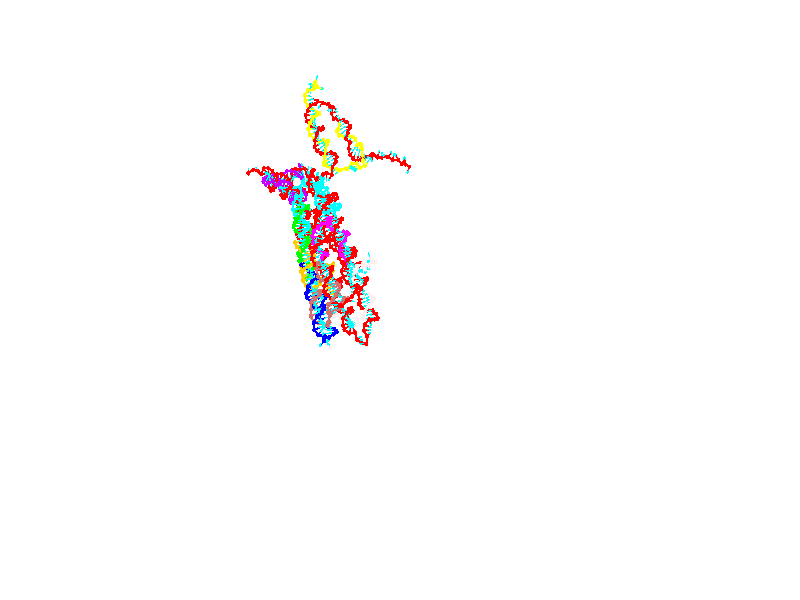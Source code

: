 // switches for output
#declare DRAW_BASES = 1; // possible values are 0, 1; only relevant for DNA ribbons
#declare DRAW_BASES_TYPE = 3; // possible values are 1, 2, 3; only relevant for DNA ribbons
#declare DRAW_FOG = 0; // set to 1 to enable fog

#include "colors.inc"

#include "transforms.inc"
background { rgb <1, 1, 1>}

#default {
   normal{
       ripples 0.25
       frequency 0.20
       turbulence 0.2
       lambda 5
   }
	finish {
		phong 0.1
		phong_size 40.
	}
}

// original window dimensions: 1024x640


// camera settings

camera {
	sky <0, 0.179814, -0.983701>
	up <0, 0.179814, -0.983701>
	right 1.6 * <1, 0, 0>
	location <25.469, 94.9851, 44.8844>
	look_at <25.469, 29.3977, 32.8955>
	direction <0, -65.5874, -11.9889>
	angle 67.0682
}


# declare cpy_camera_pos = <25.469, 94.9851, 44.8844>;
# if (DRAW_FOG = 1)
fog {
	fog_type 2
	up vnormalize(cpy_camera_pos)
	color rgbt<1,1,1,0.3>
	distance 1e-5
	fog_alt 3e-3
	fog_offset 28
}
# end


// LIGHTS

# declare lum = 6;
global_settings {
	ambient_light rgb lum * <0.05, 0.05, 0.05>
	max_trace_level 15
}# declare cpy_direct_light_amount = 0.25;
light_source
{	1000 * <-1, -1.16351, -0.803887>,
	rgb lum * cpy_direct_light_amount
	parallel
}

light_source
{	1000 * <1, 1.16351, 0.803887>,
	rgb lum * cpy_direct_light_amount
	parallel
}

// strand 0

// nucleotide -1

// particle -1
sphere {
	<4.391390, 15.197698, 15.403735> 0.250000
	pigment { color rgbt <1,0,0,0> }
	no_shadow
}
cylinder {
	<4.357933, 14.983799, 15.067390>,  <4.337859, 14.855460, 14.865583>, 0.100000
	pigment { color rgbt <1,0,0,0> }
	no_shadow
}
cylinder {
	<4.357933, 14.983799, 15.067390>,  <4.391390, 15.197698, 15.403735>, 0.100000
	pigment { color rgbt <1,0,0,0> }
	no_shadow
}

// particle -1
sphere {
	<4.357933, 14.983799, 15.067390> 0.100000
	pigment { color rgbt <1,0,0,0> }
	no_shadow
}
sphere {
	0, 1
	scale<0.080000,0.200000,0.300000>
	matrix <-0.995609, 0.009252, 0.093151,
		-0.042032, 0.844962, -0.533173,
		-0.083642, -0.534747, -0.840862,
		4.332840, 14.823375, 14.815132>
	pigment { color rgbt <0,1,1,0> }
	no_shadow
}
cylinder {
	<5.113973, 15.428760, 15.060397>,  <4.391390, 15.197698, 15.403735>, 0.130000
	pigment { color rgbt <1,0,0,0> }
	no_shadow
}

// nucleotide -1

// particle -1
sphere {
	<5.113973, 15.428760, 15.060397> 0.250000
	pigment { color rgbt <1,0,0,0> }
	no_shadow
}
cylinder {
	<5.082141, 15.053226, 14.926378>,  <5.063043, 14.827905, 14.845967>, 0.100000
	pigment { color rgbt <1,0,0,0> }
	no_shadow
}
cylinder {
	<5.082141, 15.053226, 14.926378>,  <5.113973, 15.428760, 15.060397>, 0.100000
	pigment { color rgbt <1,0,0,0> }
	no_shadow
}

// particle -1
sphere {
	<5.082141, 15.053226, 14.926378> 0.100000
	pigment { color rgbt <1,0,0,0> }
	no_shadow
}
sphere {
	0, 1
	scale<0.080000,0.200000,0.300000>
	matrix <0.853485, 0.109479, -0.509488,
		0.515005, -0.326501, 0.792569,
		-0.079579, -0.938835, -0.335046,
		5.058268, 14.771575, 14.825865>
	pigment { color rgbt <0,1,1,0> }
	no_shadow
}
cylinder {
	<5.798426, 15.104928, 15.127384>,  <5.113973, 15.428760, 15.060397>, 0.130000
	pigment { color rgbt <1,0,0,0> }
	no_shadow
}

// nucleotide -1

// particle -1
sphere {
	<5.798426, 15.104928, 15.127384> 0.250000
	pigment { color rgbt <1,0,0,0> }
	no_shadow
}
cylinder {
	<5.574332, 14.925593, 14.848779>,  <5.439875, 14.817993, 14.681616>, 0.100000
	pigment { color rgbt <1,0,0,0> }
	no_shadow
}
cylinder {
	<5.574332, 14.925593, 14.848779>,  <5.798426, 15.104928, 15.127384>, 0.100000
	pigment { color rgbt <1,0,0,0> }
	no_shadow
}

// particle -1
sphere {
	<5.574332, 14.925593, 14.848779> 0.100000
	pigment { color rgbt <1,0,0,0> }
	no_shadow
}
sphere {
	0, 1
	scale<0.080000,0.200000,0.300000>
	matrix <0.752226, 0.076709, -0.654425,
		0.346831, -0.890568, 0.294275,
		-0.560236, -0.448336, -0.696513,
		5.406261, 14.791093, 14.639825>
	pigment { color rgbt <0,1,1,0> }
	no_shadow
}
cylinder {
	<6.014775, 14.422296, 15.218189>,  <5.798426, 15.104928, 15.127384>, 0.130000
	pigment { color rgbt <1,0,0,0> }
	no_shadow
}

// nucleotide -1

// particle -1
sphere {
	<6.014775, 14.422296, 15.218189> 0.250000
	pigment { color rgbt <1,0,0,0> }
	no_shadow
}
cylinder {
	<6.396911, 14.539341, 15.234704>,  <6.626192, 14.609569, 15.244613>, 0.100000
	pigment { color rgbt <1,0,0,0> }
	no_shadow
}
cylinder {
	<6.396911, 14.539341, 15.234704>,  <6.014775, 14.422296, 15.218189>, 0.100000
	pigment { color rgbt <1,0,0,0> }
	no_shadow
}

// particle -1
sphere {
	<6.396911, 14.539341, 15.234704> 0.100000
	pigment { color rgbt <1,0,0,0> }
	no_shadow
}
sphere {
	0, 1
	scale<0.080000,0.200000,0.300000>
	matrix <0.290760, -0.905805, -0.308181,
		-0.052780, 0.306422, -0.950431,
		0.955339, 0.292613, 0.041287,
		6.683512, 14.627125, 15.247090>
	pigment { color rgbt <0,1,1,0> }
	no_shadow
}
cylinder {
	<6.295459, 14.286175, 14.454376>,  <6.014775, 14.422296, 15.218189>, 0.130000
	pigment { color rgbt <1,0,0,0> }
	no_shadow
}

// nucleotide -1

// particle -1
sphere {
	<6.295459, 14.286175, 14.454376> 0.250000
	pigment { color rgbt <1,0,0,0> }
	no_shadow
}
cylinder {
	<6.558651, 14.277016, 14.755451>,  <6.716566, 14.271521, 14.936096>, 0.100000
	pigment { color rgbt <1,0,0,0> }
	no_shadow
}
cylinder {
	<6.558651, 14.277016, 14.755451>,  <6.295459, 14.286175, 14.454376>, 0.100000
	pigment { color rgbt <1,0,0,0> }
	no_shadow
}

// particle -1
sphere {
	<6.558651, 14.277016, 14.755451> 0.100000
	pigment { color rgbt <1,0,0,0> }
	no_shadow
}
sphere {
	0, 1
	scale<0.080000,0.200000,0.300000>
	matrix <0.065402, -0.994023, -0.087412,
		0.750190, 0.106743, -0.652550,
		0.657980, -0.022898, 0.752687,
		6.756045, 14.270146, 14.981257>
	pigment { color rgbt <0,1,1,0> }
	no_shadow
}
cylinder {
	<6.863803, 13.820180, 14.269518>,  <6.295459, 14.286175, 14.454376>, 0.130000
	pigment { color rgbt <1,0,0,0> }
	no_shadow
}

// nucleotide -1

// particle -1
sphere {
	<6.863803, 13.820180, 14.269518> 0.250000
	pigment { color rgbt <1,0,0,0> }
	no_shadow
}
cylinder {
	<6.899913, 13.861197, 14.665768>,  <6.921579, 13.885808, 14.903518>, 0.100000
	pigment { color rgbt <1,0,0,0> }
	no_shadow
}
cylinder {
	<6.899913, 13.861197, 14.665768>,  <6.863803, 13.820180, 14.269518>, 0.100000
	pigment { color rgbt <1,0,0,0> }
	no_shadow
}

// particle -1
sphere {
	<6.899913, 13.861197, 14.665768> 0.100000
	pigment { color rgbt <1,0,0,0> }
	no_shadow
}
sphere {
	0, 1
	scale<0.080000,0.200000,0.300000>
	matrix <0.071968, -0.992756, 0.096205,
		0.993313, 0.062608, -0.097002,
		0.090276, 0.102543, 0.990624,
		6.926996, 13.891960, 14.962955>
	pigment { color rgbt <0,1,1,0> }
	no_shadow
}
cylinder {
	<7.314160, 13.302949, 14.391698>,  <6.863803, 13.820180, 14.269518>, 0.130000
	pigment { color rgbt <1,0,0,0> }
	no_shadow
}

// nucleotide -1

// particle -1
sphere {
	<7.314160, 13.302949, 14.391698> 0.250000
	pigment { color rgbt <1,0,0,0> }
	no_shadow
}
cylinder {
	<7.164221, 13.394380, 14.751084>,  <7.074258, 13.449238, 14.966717>, 0.100000
	pigment { color rgbt <1,0,0,0> }
	no_shadow
}
cylinder {
	<7.164221, 13.394380, 14.751084>,  <7.314160, 13.302949, 14.391698>, 0.100000
	pigment { color rgbt <1,0,0,0> }
	no_shadow
}

// particle -1
sphere {
	<7.164221, 13.394380, 14.751084> 0.100000
	pigment { color rgbt <1,0,0,0> }
	no_shadow
}
sphere {
	0, 1
	scale<0.080000,0.200000,0.300000>
	matrix <0.143594, -0.943119, 0.299844,
		0.915899, 0.241410, 0.320702,
		-0.374846, 0.228576, 0.898467,
		7.051767, 13.462953, 15.020624>
	pigment { color rgbt <0,1,1,0> }
	no_shadow
}
cylinder {
	<7.888359, 13.273588, 14.938128>,  <7.314160, 13.302949, 14.391698>, 0.130000
	pigment { color rgbt <1,0,0,0> }
	no_shadow
}

// nucleotide -1

// particle -1
sphere {
	<7.888359, 13.273588, 14.938128> 0.250000
	pigment { color rgbt <1,0,0,0> }
	no_shadow
}
cylinder {
	<7.526352, 13.213029, 15.097135>,  <7.309147, 13.176693, 15.192539>, 0.100000
	pigment { color rgbt <1,0,0,0> }
	no_shadow
}
cylinder {
	<7.526352, 13.213029, 15.097135>,  <7.888359, 13.273588, 14.938128>, 0.100000
	pigment { color rgbt <1,0,0,0> }
	no_shadow
}

// particle -1
sphere {
	<7.526352, 13.213029, 15.097135> 0.100000
	pigment { color rgbt <1,0,0,0> }
	no_shadow
}
sphere {
	0, 1
	scale<0.080000,0.200000,0.300000>
	matrix <0.310239, -0.874285, 0.373334,
		0.291022, 0.461199, 0.838213,
		-0.905018, -0.151398, 0.397518,
		7.254847, 13.167609, 15.216390>
	pigment { color rgbt <0,1,1,0> }
	no_shadow
}
cylinder {
	<7.977532, 12.905523, 15.602140>,  <7.888359, 13.273588, 14.938128>, 0.130000
	pigment { color rgbt <1,0,0,0> }
	no_shadow
}

// nucleotide -1

// particle -1
sphere {
	<7.977532, 12.905523, 15.602140> 0.250000
	pigment { color rgbt <1,0,0,0> }
	no_shadow
}
cylinder {
	<7.589263, 12.861201, 15.516800>,  <7.356302, 12.834608, 15.465596>, 0.100000
	pigment { color rgbt <1,0,0,0> }
	no_shadow
}
cylinder {
	<7.589263, 12.861201, 15.516800>,  <7.977532, 12.905523, 15.602140>, 0.100000
	pigment { color rgbt <1,0,0,0> }
	no_shadow
}

// particle -1
sphere {
	<7.589263, 12.861201, 15.516800> 0.100000
	pigment { color rgbt <1,0,0,0> }
	no_shadow
}
sphere {
	0, 1
	scale<0.080000,0.200000,0.300000>
	matrix <0.041268, -0.951075, 0.306190,
		-0.236840, 0.288406, 0.927755,
		-0.970672, -0.110805, -0.213350,
		7.298061, 12.827960, 15.452795>
	pigment { color rgbt <0,1,1,0> }
	no_shadow
}
cylinder {
	<7.630109, 12.573098, 16.192936>,  <7.977532, 12.905523, 15.602140>, 0.130000
	pigment { color rgbt <1,0,0,0> }
	no_shadow
}

// nucleotide -1

// particle -1
sphere {
	<7.630109, 12.573098, 16.192936> 0.250000
	pigment { color rgbt <1,0,0,0> }
	no_shadow
}
cylinder {
	<7.404433, 12.506179, 15.869529>,  <7.269028, 12.466027, 15.675485>, 0.100000
	pigment { color rgbt <1,0,0,0> }
	no_shadow
}
cylinder {
	<7.404433, 12.506179, 15.869529>,  <7.630109, 12.573098, 16.192936>, 0.100000
	pigment { color rgbt <1,0,0,0> }
	no_shadow
}

// particle -1
sphere {
	<7.404433, 12.506179, 15.869529> 0.100000
	pigment { color rgbt <1,0,0,0> }
	no_shadow
}
sphere {
	0, 1
	scale<0.080000,0.200000,0.300000>
	matrix <-0.060519, -0.968242, 0.242578,
		-0.823424, 0.185791, 0.536148,
		-0.564190, -0.167298, -0.808518,
		7.235176, 12.455990, 15.626973>
	pigment { color rgbt <0,1,1,0> }
	no_shadow
}
cylinder {
	<7.296285, 11.911435, 16.332016>,  <7.630109, 12.573098, 16.192936>, 0.130000
	pigment { color rgbt <1,0,0,0> }
	no_shadow
}

// nucleotide -1

// particle -1
sphere {
	<7.296285, 11.911435, 16.332016> 0.250000
	pigment { color rgbt <1,0,0,0> }
	no_shadow
}
cylinder {
	<7.153353, 11.949516, 15.960371>,  <7.067594, 11.972365, 15.737384>, 0.100000
	pigment { color rgbt <1,0,0,0> }
	no_shadow
}
cylinder {
	<7.153353, 11.949516, 15.960371>,  <7.296285, 11.911435, 16.332016>, 0.100000
	pigment { color rgbt <1,0,0,0> }
	no_shadow
}

// particle -1
sphere {
	<7.153353, 11.949516, 15.960371> 0.100000
	pigment { color rgbt <1,0,0,0> }
	no_shadow
}
sphere {
	0, 1
	scale<0.080000,0.200000,0.300000>
	matrix <-0.046448, -0.995372, -0.084130,
		-0.932823, 0.013093, 0.360098,
		-0.357330, 0.095204, -0.929114,
		7.046154, 11.978077, 15.681637>
	pigment { color rgbt <0,1,1,0> }
	no_shadow
}
cylinder {
	<6.705959, 11.330260, 16.189270>,  <7.296285, 11.911435, 16.332016>, 0.130000
	pigment { color rgbt <1,0,0,0> }
	no_shadow
}

// nucleotide -1

// particle -1
sphere {
	<6.705959, 11.330260, 16.189270> 0.250000
	pigment { color rgbt <1,0,0,0> }
	no_shadow
}
cylinder {
	<6.878587, 11.438682, 15.845112>,  <6.982164, 11.503735, 15.638618>, 0.100000
	pigment { color rgbt <1,0,0,0> }
	no_shadow
}
cylinder {
	<6.878587, 11.438682, 15.845112>,  <6.705959, 11.330260, 16.189270>, 0.100000
	pigment { color rgbt <1,0,0,0> }
	no_shadow
}

// particle -1
sphere {
	<6.878587, 11.438682, 15.845112> 0.100000
	pigment { color rgbt <1,0,0,0> }
	no_shadow
}
sphere {
	0, 1
	scale<0.080000,0.200000,0.300000>
	matrix <0.220264, -0.956583, -0.190874,
		-0.874775, -0.107138, -0.472535,
		0.431569, 0.271054, -0.860394,
		7.008058, 11.519998, 15.586993>
	pigment { color rgbt <0,1,1,0> }
	no_shadow
}
cylinder {
	<6.396028, 10.889106, 15.612185>,  <6.705959, 11.330260, 16.189270>, 0.130000
	pigment { color rgbt <1,0,0,0> }
	no_shadow
}

// nucleotide -1

// particle -1
sphere {
	<6.396028, 10.889106, 15.612185> 0.250000
	pigment { color rgbt <1,0,0,0> }
	no_shadow
}
cylinder {
	<6.743574, 11.027231, 15.470293>,  <6.952101, 11.110106, 15.385158>, 0.100000
	pigment { color rgbt <1,0,0,0> }
	no_shadow
}
cylinder {
	<6.743574, 11.027231, 15.470293>,  <6.396028, 10.889106, 15.612185>, 0.100000
	pigment { color rgbt <1,0,0,0> }
	no_shadow
}

// particle -1
sphere {
	<6.743574, 11.027231, 15.470293> 0.100000
	pigment { color rgbt <1,0,0,0> }
	no_shadow
}
sphere {
	0, 1
	scale<0.080000,0.200000,0.300000>
	matrix <0.171886, -0.882404, -0.437970,
		-0.464252, 0.319564, -0.826044,
		0.868865, 0.345314, -0.354729,
		7.004233, 11.130825, 15.363874>
	pigment { color rgbt <0,1,1,0> }
	no_shadow
}
cylinder {
	<6.412941, 10.665854, 14.857035>,  <6.396028, 10.889106, 15.612185>, 0.130000
	pigment { color rgbt <1,0,0,0> }
	no_shadow
}

// nucleotide -1

// particle -1
sphere {
	<6.412941, 10.665854, 14.857035> 0.250000
	pigment { color rgbt <1,0,0,0> }
	no_shadow
}
cylinder {
	<6.788954, 10.730022, 14.977436>,  <7.014562, 10.768523, 15.049677>, 0.100000
	pigment { color rgbt <1,0,0,0> }
	no_shadow
}
cylinder {
	<6.788954, 10.730022, 14.977436>,  <6.412941, 10.665854, 14.857035>, 0.100000
	pigment { color rgbt <1,0,0,0> }
	no_shadow
}

// particle -1
sphere {
	<6.788954, 10.730022, 14.977436> 0.100000
	pigment { color rgbt <1,0,0,0> }
	no_shadow
}
sphere {
	0, 1
	scale<0.080000,0.200000,0.300000>
	matrix <0.310814, -0.766331, -0.562256,
		0.140470, 0.622095, -0.770238,
		0.940033, 0.160421, 0.301002,
		7.070964, 10.778149, 15.067737>
	pigment { color rgbt <0,1,1,0> }
	no_shadow
}
cylinder {
	<6.850059, 10.747316, 14.247553>,  <6.412941, 10.665854, 14.857035>, 0.130000
	pigment { color rgbt <1,0,0,0> }
	no_shadow
}

// nucleotide -1

// particle -1
sphere {
	<6.850059, 10.747316, 14.247553> 0.250000
	pigment { color rgbt <1,0,0,0> }
	no_shadow
}
cylinder {
	<7.116355, 10.633818, 14.523604>,  <7.276133, 10.565719, 14.689235>, 0.100000
	pigment { color rgbt <1,0,0,0> }
	no_shadow
}
cylinder {
	<7.116355, 10.633818, 14.523604>,  <6.850059, 10.747316, 14.247553>, 0.100000
	pigment { color rgbt <1,0,0,0> }
	no_shadow
}

// particle -1
sphere {
	<7.116355, 10.633818, 14.523604> 0.100000
	pigment { color rgbt <1,0,0,0> }
	no_shadow
}
sphere {
	0, 1
	scale<0.080000,0.200000,0.300000>
	matrix <0.465244, -0.565250, -0.681206,
		0.583384, 0.774584, -0.244299,
		0.665741, -0.283746, 0.690128,
		7.316078, 10.548694, 14.730643>
	pigment { color rgbt <0,1,1,0> }
	no_shadow
}
cylinder {
	<7.373616, 10.627735, 13.838389>,  <6.850059, 10.747316, 14.247553>, 0.130000
	pigment { color rgbt <1,0,0,0> }
	no_shadow
}

// nucleotide -1

// particle -1
sphere {
	<7.373616, 10.627735, 13.838389> 0.250000
	pigment { color rgbt <1,0,0,0> }
	no_shadow
}
cylinder {
	<7.487151, 10.465067, 14.185735>,  <7.555272, 10.367466, 14.394142>, 0.100000
	pigment { color rgbt <1,0,0,0> }
	no_shadow
}
cylinder {
	<7.487151, 10.465067, 14.185735>,  <7.373616, 10.627735, 13.838389>, 0.100000
	pigment { color rgbt <1,0,0,0> }
	no_shadow
}

// particle -1
sphere {
	<7.487151, 10.465067, 14.185735> 0.100000
	pigment { color rgbt <1,0,0,0> }
	no_shadow
}
sphere {
	0, 1
	scale<0.080000,0.200000,0.300000>
	matrix <0.635378, -0.598485, -0.487965,
		0.718144, 0.690242, 0.088518,
		0.283837, -0.406671, 0.868363,
		7.572302, 10.343065, 14.446243>
	pigment { color rgbt <0,1,1,0> }
	no_shadow
}
cylinder {
	<8.083050, 10.540194, 13.774423>,  <7.373616, 10.627735, 13.838389>, 0.130000
	pigment { color rgbt <1,0,0,0> }
	no_shadow
}

// nucleotide -1

// particle -1
sphere {
	<8.083050, 10.540194, 13.774423> 0.250000
	pigment { color rgbt <1,0,0,0> }
	no_shadow
}
cylinder {
	<7.966711, 10.299391, 14.071877>,  <7.896908, 10.154909, 14.250351>, 0.100000
	pigment { color rgbt <1,0,0,0> }
	no_shadow
}
cylinder {
	<7.966711, 10.299391, 14.071877>,  <8.083050, 10.540194, 13.774423>, 0.100000
	pigment { color rgbt <1,0,0,0> }
	no_shadow
}

// particle -1
sphere {
	<7.966711, 10.299391, 14.071877> 0.100000
	pigment { color rgbt <1,0,0,0> }
	no_shadow
}
sphere {
	0, 1
	scale<0.080000,0.200000,0.300000>
	matrix <0.692773, -0.668585, -0.270294,
		0.659904, 0.436558, 0.611510,
		-0.290847, -0.602006, 0.743638,
		7.879457, 10.118789, 14.294969>
	pigment { color rgbt <0,1,1,0> }
	no_shadow
}
cylinder {
	<8.753168, 10.325360, 13.988464>,  <8.083050, 10.540194, 13.774423>, 0.130000
	pigment { color rgbt <1,0,0,0> }
	no_shadow
}

// nucleotide -1

// particle -1
sphere {
	<8.753168, 10.325360, 13.988464> 0.250000
	pigment { color rgbt <1,0,0,0> }
	no_shadow
}
cylinder {
	<8.474819, 10.074388, 14.128232>,  <8.307810, 9.923804, 14.212092>, 0.100000
	pigment { color rgbt <1,0,0,0> }
	no_shadow
}
cylinder {
	<8.474819, 10.074388, 14.128232>,  <8.753168, 10.325360, 13.988464>, 0.100000
	pigment { color rgbt <1,0,0,0> }
	no_shadow
}

// particle -1
sphere {
	<8.474819, 10.074388, 14.128232> 0.100000
	pigment { color rgbt <1,0,0,0> }
	no_shadow
}
sphere {
	0, 1
	scale<0.080000,0.200000,0.300000>
	matrix <0.561001, -0.778672, -0.280976,
		0.448376, 0.000502, 0.893845,
		-0.695871, -0.627431, 0.349419,
		8.266058, 9.886158, 14.233058>
	pigment { color rgbt <0,1,1,0> }
	no_shadow
}
cylinder {
	<9.122076, 9.865050, 14.286969>,  <8.753168, 10.325360, 13.988464>, 0.130000
	pigment { color rgbt <1,0,0,0> }
	no_shadow
}

// nucleotide -1

// particle -1
sphere {
	<9.122076, 9.865050, 14.286969> 0.250000
	pigment { color rgbt <1,0,0,0> }
	no_shadow
}
cylinder {
	<8.773391, 9.676687, 14.232768>,  <8.564179, 9.563669, 14.200248>, 0.100000
	pigment { color rgbt <1,0,0,0> }
	no_shadow
}
cylinder {
	<8.773391, 9.676687, 14.232768>,  <9.122076, 9.865050, 14.286969>, 0.100000
	pigment { color rgbt <1,0,0,0> }
	no_shadow
}

// particle -1
sphere {
	<8.773391, 9.676687, 14.232768> 0.100000
	pigment { color rgbt <1,0,0,0> }
	no_shadow
}
sphere {
	0, 1
	scale<0.080000,0.200000,0.300000>
	matrix <0.486019, -0.866136, -0.116598,
		-0.062457, -0.167497, 0.983892,
		-0.871714, -0.470908, -0.135503,
		8.511877, 9.535415, 14.192117>
	pigment { color rgbt <0,1,1,0> }
	no_shadow
}
cylinder {
	<9.228062, 9.284626, 14.697074>,  <9.122076, 9.865050, 14.286969>, 0.130000
	pigment { color rgbt <1,0,0,0> }
	no_shadow
}

// nucleotide -1

// particle -1
sphere {
	<9.228062, 9.284626, 14.697074> 0.250000
	pigment { color rgbt <1,0,0,0> }
	no_shadow
}
cylinder {
	<8.945573, 9.224876, 14.420253>,  <8.776079, 9.189027, 14.254160>, 0.100000
	pigment { color rgbt <1,0,0,0> }
	no_shadow
}
cylinder {
	<8.945573, 9.224876, 14.420253>,  <9.228062, 9.284626, 14.697074>, 0.100000
	pigment { color rgbt <1,0,0,0> }
	no_shadow
}

// particle -1
sphere {
	<8.945573, 9.224876, 14.420253> 0.100000
	pigment { color rgbt <1,0,0,0> }
	no_shadow
}
sphere {
	0, 1
	scale<0.080000,0.200000,0.300000>
	matrix <0.413272, -0.880650, -0.231651,
		-0.574854, -0.449603, 0.683667,
		-0.706222, -0.149375, -0.692053,
		8.733706, 9.180064, 14.212637>
	pigment { color rgbt <0,1,1,0> }
	no_shadow
}
cylinder {
	<9.039092, 8.522581, 14.711399>,  <9.228062, 9.284626, 14.697074>, 0.130000
	pigment { color rgbt <1,0,0,0> }
	no_shadow
}

// nucleotide -1

// particle -1
sphere {
	<9.039092, 8.522581, 14.711399> 0.250000
	pigment { color rgbt <1,0,0,0> }
	no_shadow
}
cylinder {
	<8.957397, 8.683293, 14.354332>,  <8.908380, 8.779721, 14.140091>, 0.100000
	pigment { color rgbt <1,0,0,0> }
	no_shadow
}
cylinder {
	<8.957397, 8.683293, 14.354332>,  <9.039092, 8.522581, 14.711399>, 0.100000
	pigment { color rgbt <1,0,0,0> }
	no_shadow
}

// particle -1
sphere {
	<8.957397, 8.683293, 14.354332> 0.100000
	pigment { color rgbt <1,0,0,0> }
	no_shadow
}
sphere {
	0, 1
	scale<0.080000,0.200000,0.300000>
	matrix <0.480405, -0.753393, -0.449010,
		-0.852934, -0.520548, -0.039146,
		-0.204239, 0.401782, -0.892669,
		8.896125, 8.803828, 14.086532>
	pigment { color rgbt <0,1,1,0> }
	no_shadow
}
cylinder {
	<9.150310, 7.936759, 14.325441>,  <9.039092, 8.522581, 14.711399>, 0.130000
	pigment { color rgbt <1,0,0,0> }
	no_shadow
}

// nucleotide -1

// particle -1
sphere {
	<9.150310, 7.936759, 14.325441> 0.250000
	pigment { color rgbt <1,0,0,0> }
	no_shadow
}
cylinder {
	<9.133553, 8.230460, 14.054409>,  <9.123498, 8.406681, 13.891789>, 0.100000
	pigment { color rgbt <1,0,0,0> }
	no_shadow
}
cylinder {
	<9.133553, 8.230460, 14.054409>,  <9.150310, 7.936759, 14.325441>, 0.100000
	pigment { color rgbt <1,0,0,0> }
	no_shadow
}

// particle -1
sphere {
	<9.133553, 8.230460, 14.054409> 0.100000
	pigment { color rgbt <1,0,0,0> }
	no_shadow
}
sphere {
	0, 1
	scale<0.080000,0.200000,0.300000>
	matrix <0.630795, -0.506487, -0.587850,
		-0.774818, -0.452041, -0.441946,
		-0.041893, 0.734254, -0.677581,
		9.120985, 8.450736, 13.851134>
	pigment { color rgbt <0,1,1,0> }
	no_shadow
}
cylinder {
	<9.008811, 7.564432, 13.680767>,  <9.150310, 7.936759, 14.325441>, 0.130000
	pigment { color rgbt <1,0,0,0> }
	no_shadow
}

// nucleotide -1

// particle -1
sphere {
	<9.008811, 7.564432, 13.680767> 0.250000
	pigment { color rgbt <1,0,0,0> }
	no_shadow
}
cylinder {
	<9.189585, 7.914107, 13.609715>,  <9.298049, 8.123913, 13.567084>, 0.100000
	pigment { color rgbt <1,0,0,0> }
	no_shadow
}
cylinder {
	<9.189585, 7.914107, 13.609715>,  <9.008811, 7.564432, 13.680767>, 0.100000
	pigment { color rgbt <1,0,0,0> }
	no_shadow
}

// particle -1
sphere {
	<9.189585, 7.914107, 13.609715> 0.100000
	pigment { color rgbt <1,0,0,0> }
	no_shadow
}
sphere {
	0, 1
	scale<0.080000,0.200000,0.300000>
	matrix <0.599863, -0.445197, -0.664804,
		-0.660243, 0.193895, -0.725592,
		0.451934, 0.874188, -0.177628,
		9.325165, 8.176364, 13.556427>
	pigment { color rgbt <0,1,1,0> }
	no_shadow
}
cylinder {
	<9.072021, 7.619250, 12.888899>,  <9.008811, 7.564432, 13.680767>, 0.130000
	pigment { color rgbt <1,0,0,0> }
	no_shadow
}

// nucleotide -1

// particle -1
sphere {
	<9.072021, 7.619250, 12.888899> 0.250000
	pigment { color rgbt <1,0,0,0> }
	no_shadow
}
cylinder {
	<9.341270, 7.868624, 13.048013>,  <9.502820, 8.018249, 13.143481>, 0.100000
	pigment { color rgbt <1,0,0,0> }
	no_shadow
}
cylinder {
	<9.341270, 7.868624, 13.048013>,  <9.072021, 7.619250, 12.888899>, 0.100000
	pigment { color rgbt <1,0,0,0> }
	no_shadow
}

// particle -1
sphere {
	<9.341270, 7.868624, 13.048013> 0.100000
	pigment { color rgbt <1,0,0,0> }
	no_shadow
}
sphere {
	0, 1
	scale<0.080000,0.200000,0.300000>
	matrix <0.639884, -0.221336, -0.735906,
		-0.370746, 0.749893, -0.547913,
		0.673124, 0.623435, 0.397785,
		9.543207, 8.055655, 13.167348>
	pigment { color rgbt <0,1,1,0> }
	no_shadow
}
cylinder {
	<9.205506, 8.044948, 12.308920>,  <9.072021, 7.619250, 12.888899>, 0.130000
	pigment { color rgbt <1,0,0,0> }
	no_shadow
}

// nucleotide -1

// particle -1
sphere {
	<9.205506, 8.044948, 12.308920> 0.250000
	pigment { color rgbt <1,0,0,0> }
	no_shadow
}
cylinder {
	<9.498635, 8.057275, 12.580809>,  <9.674513, 8.064671, 12.743942>, 0.100000
	pigment { color rgbt <1,0,0,0> }
	no_shadow
}
cylinder {
	<9.498635, 8.057275, 12.580809>,  <9.205506, 8.044948, 12.308920>, 0.100000
	pigment { color rgbt <1,0,0,0> }
	no_shadow
}

// particle -1
sphere {
	<9.498635, 8.057275, 12.580809> 0.100000
	pigment { color rgbt <1,0,0,0> }
	no_shadow
}
sphere {
	0, 1
	scale<0.080000,0.200000,0.300000>
	matrix <0.675364, -0.154507, -0.721118,
		0.082799, 0.987511, -0.134039,
		0.732822, 0.030817, 0.679722,
		9.718482, 8.066520, 12.784725>
	pigment { color rgbt <0,1,1,0> }
	no_shadow
}
cylinder {
	<9.738426, 8.663682, 12.381962>,  <9.205506, 8.044948, 12.308920>, 0.130000
	pigment { color rgbt <1,0,0,0> }
	no_shadow
}

// nucleotide -1

// particle -1
sphere {
	<9.738426, 8.663682, 12.381962> 0.250000
	pigment { color rgbt <1,0,0,0> }
	no_shadow
}
cylinder {
	<9.878033, 8.297106, 12.460268>,  <9.961797, 8.077160, 12.507252>, 0.100000
	pigment { color rgbt <1,0,0,0> }
	no_shadow
}
cylinder {
	<9.878033, 8.297106, 12.460268>,  <9.738426, 8.663682, 12.381962>, 0.100000
	pigment { color rgbt <1,0,0,0> }
	no_shadow
}

// particle -1
sphere {
	<9.878033, 8.297106, 12.460268> 0.100000
	pigment { color rgbt <1,0,0,0> }
	no_shadow
}
sphere {
	0, 1
	scale<0.080000,0.200000,0.300000>
	matrix <0.577241, 0.045677, -0.815295,
		0.738227, 0.397556, 0.544949,
		0.349017, -0.916440, 0.195765,
		9.982738, 8.022174, 12.518997>
	pigment { color rgbt <0,1,1,0> }
	no_shadow
}
cylinder {
	<10.503557, 8.712399, 12.525892>,  <9.738426, 8.663682, 12.381962>, 0.130000
	pigment { color rgbt <1,0,0,0> }
	no_shadow
}

// nucleotide -1

// particle -1
sphere {
	<10.503557, 8.712399, 12.525892> 0.250000
	pigment { color rgbt <1,0,0,0> }
	no_shadow
}
cylinder {
	<10.398550, 8.348907, 12.396093>,  <10.335546, 8.130813, 12.318214>, 0.100000
	pigment { color rgbt <1,0,0,0> }
	no_shadow
}
cylinder {
	<10.398550, 8.348907, 12.396093>,  <10.503557, 8.712399, 12.525892>, 0.100000
	pigment { color rgbt <1,0,0,0> }
	no_shadow
}

// particle -1
sphere {
	<10.398550, 8.348907, 12.396093> 0.100000
	pigment { color rgbt <1,0,0,0> }
	no_shadow
}
sphere {
	0, 1
	scale<0.080000,0.200000,0.300000>
	matrix <0.697240, 0.053830, -0.714813,
		0.667039, -0.413903, 0.619470,
		-0.262517, -0.908728, -0.324497,
		10.319795, 8.076289, 12.298744>
	pigment { color rgbt <0,1,1,0> }
	no_shadow
}
cylinder {
	<11.240828, 9.012089, 12.564867>,  <10.503557, 8.712399, 12.525892>, 0.130000
	pigment { color rgbt <1,0,0,0> }
	no_shadow
}

// nucleotide -1

// particle -1
sphere {
	<11.240828, 9.012089, 12.564867> 0.250000
	pigment { color rgbt <1,0,0,0> }
	no_shadow
}
cylinder {
	<10.988520, 9.013904, 12.254484>,  <10.837135, 9.014993, 12.068254>, 0.100000
	pigment { color rgbt <1,0,0,0> }
	no_shadow
}
cylinder {
	<10.988520, 9.013904, 12.254484>,  <11.240828, 9.012089, 12.564867>, 0.100000
	pigment { color rgbt <1,0,0,0> }
	no_shadow
}

// particle -1
sphere {
	<10.988520, 9.013904, 12.254484> 0.100000
	pigment { color rgbt <1,0,0,0> }
	no_shadow
}
sphere {
	0, 1
	scale<0.080000,0.200000,0.300000>
	matrix <-0.761734, -0.194292, 0.618071,
		-0.147957, 0.980933, 0.126010,
		-0.630769, 0.004538, -0.775957,
		10.799289, 9.015265, 12.021697>
	pigment { color rgbt <0,1,1,0> }
	no_shadow
}
cylinder {
	<11.560145, 9.340149, 13.261201>,  <11.240828, 9.012089, 12.564867>, 0.130000
	pigment { color rgbt <1,0,0,0> }
	no_shadow
}

// nucleotide -1

// particle -1
sphere {
	<11.560145, 9.340149, 13.261201> 0.250000
	pigment { color rgbt <1,0,0,0> }
	no_shadow
}
cylinder {
	<11.709880, 9.582591, 12.980485>,  <11.799721, 9.728056, 12.812056>, 0.100000
	pigment { color rgbt <1,0,0,0> }
	no_shadow
}
cylinder {
	<11.709880, 9.582591, 12.980485>,  <11.560145, 9.340149, 13.261201>, 0.100000
	pigment { color rgbt <1,0,0,0> }
	no_shadow
}

// particle -1
sphere {
	<11.709880, 9.582591, 12.980485> 0.100000
	pigment { color rgbt <1,0,0,0> }
	no_shadow
}
sphere {
	0, 1
	scale<0.080000,0.200000,0.300000>
	matrix <0.823488, -0.565221, -0.048907,
		-0.426310, -0.559609, -0.710702,
		0.374335, 0.606105, -0.701791,
		11.822181, 9.764422, 12.769948>
	pigment { color rgbt <0,1,1,0> }
	no_shadow
}
cylinder {
	<12.164839, 8.973680, 13.216524>,  <11.560145, 9.340149, 13.261201>, 0.130000
	pigment { color rgbt <1,0,0,0> }
	no_shadow
}

// nucleotide -1

// particle -1
sphere {
	<12.164839, 8.973680, 13.216524> 0.250000
	pigment { color rgbt <1,0,0,0> }
	no_shadow
}
cylinder {
	<12.229924, 9.288234, 12.978155>,  <12.268975, 9.476966, 12.835134>, 0.100000
	pigment { color rgbt <1,0,0,0> }
	no_shadow
}
cylinder {
	<12.229924, 9.288234, 12.978155>,  <12.164839, 8.973680, 13.216524>, 0.100000
	pigment { color rgbt <1,0,0,0> }
	no_shadow
}

// particle -1
sphere {
	<12.229924, 9.288234, 12.978155> 0.100000
	pigment { color rgbt <1,0,0,0> }
	no_shadow
}
sphere {
	0, 1
	scale<0.080000,0.200000,0.300000>
	matrix <0.948058, -0.291922, -0.126360,
		-0.273330, -0.544408, -0.793039,
		0.162714, 0.786385, -0.595922,
		12.278738, 9.524149, 12.799378>
	pigment { color rgbt <0,1,1,0> }
	no_shadow
}
cylinder {
	<11.579235, 8.514678, 13.332589>,  <12.164839, 8.973680, 13.216524>, 0.130000
	pigment { color rgbt <1,0,0,0> }
	no_shadow
}

// nucleotide -1

// particle -1
sphere {
	<11.579235, 8.514678, 13.332589> 0.250000
	pigment { color rgbt <1,0,0,0> }
	no_shadow
}
cylinder {
	<11.863705, 8.684681, 13.556590>,  <12.034386, 8.786683, 13.690990>, 0.100000
	pigment { color rgbt <1,0,0,0> }
	no_shadow
}
cylinder {
	<11.863705, 8.684681, 13.556590>,  <11.579235, 8.514678, 13.332589>, 0.100000
	pigment { color rgbt <1,0,0,0> }
	no_shadow
}

// particle -1
sphere {
	<11.863705, 8.684681, 13.556590> 0.100000
	pigment { color rgbt <1,0,0,0> }
	no_shadow
}
sphere {
	0, 1
	scale<0.080000,0.200000,0.300000>
	matrix <-0.195172, -0.645897, 0.738055,
		0.675382, -0.634181, -0.376395,
		0.711173, 0.425007, 0.560002,
		12.077057, 8.812183, 13.724590>
	pigment { color rgbt <0,1,1,0> }
	no_shadow
}
cylinder {
	<11.848230, 8.019756, 13.688461>,  <11.579235, 8.514678, 13.332589>, 0.130000
	pigment { color rgbt <1,0,0,0> }
	no_shadow
}

// nucleotide -1

// particle -1
sphere {
	<11.848230, 8.019756, 13.688461> 0.250000
	pigment { color rgbt <1,0,0,0> }
	no_shadow
}
cylinder {
	<11.936123, 8.304797, 13.954969>,  <11.988858, 8.475821, 14.114874>, 0.100000
	pigment { color rgbt <1,0,0,0> }
	no_shadow
}
cylinder {
	<11.936123, 8.304797, 13.954969>,  <11.848230, 8.019756, 13.688461>, 0.100000
	pigment { color rgbt <1,0,0,0> }
	no_shadow
}

// particle -1
sphere {
	<11.936123, 8.304797, 13.954969> 0.100000
	pigment { color rgbt <1,0,0,0> }
	no_shadow
}
sphere {
	0, 1
	scale<0.080000,0.200000,0.300000>
	matrix <-0.112203, -0.659969, 0.742867,
		0.969087, -0.237988, -0.065060,
		0.219731, 0.712603, 0.666270,
		12.002042, 8.518578, 14.154850>
	pigment { color rgbt <0,1,1,0> }
	no_shadow
}
cylinder {
	<12.113983, 7.601190, 14.113892>,  <11.848230, 8.019756, 13.688461>, 0.130000
	pigment { color rgbt <1,0,0,0> }
	no_shadow
}

// nucleotide -1

// particle -1
sphere {
	<12.113983, 7.601190, 14.113892> 0.250000
	pigment { color rgbt <1,0,0,0> }
	no_shadow
}
cylinder {
	<12.013806, 7.936193, 14.308151>,  <11.953700, 8.137196, 14.424707>, 0.100000
	pigment { color rgbt <1,0,0,0> }
	no_shadow
}
cylinder {
	<12.013806, 7.936193, 14.308151>,  <12.113983, 7.601190, 14.113892>, 0.100000
	pigment { color rgbt <1,0,0,0> }
	no_shadow
}

// particle -1
sphere {
	<12.013806, 7.936193, 14.308151> 0.100000
	pigment { color rgbt <1,0,0,0> }
	no_shadow
}
sphere {
	0, 1
	scale<0.080000,0.200000,0.300000>
	matrix <-0.267760, -0.541989, 0.796588,
		0.930367, 0.069461, 0.359988,
		-0.250442, 0.837510, 0.485650,
		11.938674, 8.187447, 14.453846>
	pigment { color rgbt <0,1,1,0> }
	no_shadow
}
cylinder {
	<12.516608, 7.664671, 14.730121>,  <12.113983, 7.601190, 14.113892>, 0.130000
	pigment { color rgbt <1,0,0,0> }
	no_shadow
}

// nucleotide -1

// particle -1
sphere {
	<12.516608, 7.664671, 14.730121> 0.250000
	pigment { color rgbt <1,0,0,0> }
	no_shadow
}
cylinder {
	<12.180626, 7.878242, 14.768892>,  <11.979036, 8.006384, 14.792155>, 0.100000
	pigment { color rgbt <1,0,0,0> }
	no_shadow
}
cylinder {
	<12.180626, 7.878242, 14.768892>,  <12.516608, 7.664671, 14.730121>, 0.100000
	pigment { color rgbt <1,0,0,0> }
	no_shadow
}

// particle -1
sphere {
	<12.180626, 7.878242, 14.768892> 0.100000
	pigment { color rgbt <1,0,0,0> }
	no_shadow
}
sphere {
	0, 1
	scale<0.080000,0.200000,0.300000>
	matrix <-0.276375, -0.574631, 0.770335,
		0.467001, 0.620259, 0.630229,
		-0.839957, 0.533927, 0.096930,
		11.928638, 8.038420, 14.797971>
	pigment { color rgbt <0,1,1,0> }
	no_shadow
}
cylinder {
	<11.930195, 7.114812, 14.615838>,  <12.516608, 7.664671, 14.730121>, 0.130000
	pigment { color rgbt <1,0,0,0> }
	no_shadow
}

// nucleotide -1

// particle -1
sphere {
	<11.930195, 7.114812, 14.615838> 0.250000
	pigment { color rgbt <1,0,0,0> }
	no_shadow
}
cylinder {
	<11.688639, 6.895597, 14.384332>,  <11.543705, 6.764068, 14.245428>, 0.100000
	pigment { color rgbt <1,0,0,0> }
	no_shadow
}
cylinder {
	<11.688639, 6.895597, 14.384332>,  <11.930195, 7.114812, 14.615838>, 0.100000
	pigment { color rgbt <1,0,0,0> }
	no_shadow
}

// particle -1
sphere {
	<11.688639, 6.895597, 14.384332> 0.100000
	pigment { color rgbt <1,0,0,0> }
	no_shadow
}
sphere {
	0, 1
	scale<0.080000,0.200000,0.300000>
	matrix <0.796876, -0.399191, -0.453470,
		0.017481, -0.735052, 0.677786,
		-0.603890, -0.548038, -0.578767,
		11.507472, 6.731185, 14.210702>
	pigment { color rgbt <0,1,1,0> }
	no_shadow
}
cylinder {
	<11.241312, 7.130169, 15.058478>,  <11.930195, 7.114812, 14.615838>, 0.130000
	pigment { color rgbt <1,0,0,0> }
	no_shadow
}

// nucleotide -1

// particle -1
sphere {
	<11.241312, 7.130169, 15.058478> 0.250000
	pigment { color rgbt <1,0,0,0> }
	no_shadow
}
cylinder {
	<10.854326, 7.115092, 15.158553>,  <10.622135, 7.106045, 15.218598>, 0.100000
	pigment { color rgbt <1,0,0,0> }
	no_shadow
}
cylinder {
	<10.854326, 7.115092, 15.158553>,  <11.241312, 7.130169, 15.058478>, 0.100000
	pigment { color rgbt <1,0,0,0> }
	no_shadow
}

// particle -1
sphere {
	<10.854326, 7.115092, 15.158553> 0.100000
	pigment { color rgbt <1,0,0,0> }
	no_shadow
}
sphere {
	0, 1
	scale<0.080000,0.200000,0.300000>
	matrix <-0.007565, 0.992708, 0.120308,
		-0.252898, 0.114501, -0.960694,
		-0.967463, -0.037694, 0.250188,
		10.564087, 7.103784, 15.233609>
	pigment { color rgbt <0,1,1,0> }
	no_shadow
}
cylinder {
	<11.038858, 7.771320, 14.813815>,  <11.241312, 7.130169, 15.058478>, 0.130000
	pigment { color rgbt <1,0,0,0> }
	no_shadow
}

// nucleotide -1

// particle -1
sphere {
	<11.038858, 7.771320, 14.813815> 0.250000
	pigment { color rgbt <1,0,0,0> }
	no_shadow
}
cylinder {
	<10.724916, 7.645983, 15.027661>,  <10.536550, 7.570781, 15.155970>, 0.100000
	pigment { color rgbt <1,0,0,0> }
	no_shadow
}
cylinder {
	<10.724916, 7.645983, 15.027661>,  <11.038858, 7.771320, 14.813815>, 0.100000
	pigment { color rgbt <1,0,0,0> }
	no_shadow
}

// particle -1
sphere {
	<10.724916, 7.645983, 15.027661> 0.100000
	pigment { color rgbt <1,0,0,0> }
	no_shadow
}
sphere {
	0, 1
	scale<0.080000,0.200000,0.300000>
	matrix <-0.047079, 0.890393, 0.452751,
		-0.617885, 0.330176, -0.713584,
		-0.784858, -0.313343, 0.534616,
		10.489458, 7.551980, 15.188046>
	pigment { color rgbt <0,1,1,0> }
	no_shadow
}
cylinder {
	<10.513237, 8.220275, 14.694673>,  <11.038858, 7.771320, 14.813815>, 0.130000
	pigment { color rgbt <1,0,0,0> }
	no_shadow
}

// nucleotide -1

// particle -1
sphere {
	<10.513237, 8.220275, 14.694673> 0.250000
	pigment { color rgbt <1,0,0,0> }
	no_shadow
}
cylinder {
	<10.430470, 8.089849, 15.063643>,  <10.380809, 8.011593, 15.285025>, 0.100000
	pigment { color rgbt <1,0,0,0> }
	no_shadow
}
cylinder {
	<10.430470, 8.089849, 15.063643>,  <10.513237, 8.220275, 14.694673>, 0.100000
	pigment { color rgbt <1,0,0,0> }
	no_shadow
}

// particle -1
sphere {
	<10.430470, 8.089849, 15.063643> 0.100000
	pigment { color rgbt <1,0,0,0> }
	no_shadow
}
sphere {
	0, 1
	scale<0.080000,0.200000,0.300000>
	matrix <0.025098, 0.940749, 0.338174,
		-0.978036, 0.093125, -0.186474,
		-0.206918, -0.326066, 0.922424,
		10.368394, 7.992029, 15.340369>
	pigment { color rgbt <0,1,1,0> }
	no_shadow
}
cylinder {
	<10.009912, 8.657784, 14.938344>,  <10.513237, 8.220275, 14.694673>, 0.130000
	pigment { color rgbt <1,0,0,0> }
	no_shadow
}

// nucleotide -1

// particle -1
sphere {
	<10.009912, 8.657784, 14.938344> 0.250000
	pigment { color rgbt <1,0,0,0> }
	no_shadow
}
cylinder {
	<10.150643, 8.480042, 15.267892>,  <10.235083, 8.373396, 15.465621>, 0.100000
	pigment { color rgbt <1,0,0,0> }
	no_shadow
}
cylinder {
	<10.150643, 8.480042, 15.267892>,  <10.009912, 8.657784, 14.938344>, 0.100000
	pigment { color rgbt <1,0,0,0> }
	no_shadow
}

// particle -1
sphere {
	<10.150643, 8.480042, 15.267892> 0.100000
	pigment { color rgbt <1,0,0,0> }
	no_shadow
}
sphere {
	0, 1
	scale<0.080000,0.200000,0.300000>
	matrix <0.033802, 0.885600, 0.463217,
		-0.935454, -0.135125, 0.326601,
		0.351830, -0.444358, 0.823870,
		10.256192, 8.346734, 15.515053>
	pigment { color rgbt <0,1,1,0> }
	no_shadow
}
cylinder {
	<9.613406, 8.968284, 15.465971>,  <10.009912, 8.657784, 14.938344>, 0.130000
	pigment { color rgbt <1,0,0,0> }
	no_shadow
}

// nucleotide -1

// particle -1
sphere {
	<9.613406, 8.968284, 15.465971> 0.250000
	pigment { color rgbt <1,0,0,0> }
	no_shadow
}
cylinder {
	<9.947376, 8.811605, 15.620618>,  <10.147758, 8.717598, 15.713407>, 0.100000
	pigment { color rgbt <1,0,0,0> }
	no_shadow
}
cylinder {
	<9.947376, 8.811605, 15.620618>,  <9.613406, 8.968284, 15.465971>, 0.100000
	pigment { color rgbt <1,0,0,0> }
	no_shadow
}

// particle -1
sphere {
	<9.947376, 8.811605, 15.620618> 0.100000
	pigment { color rgbt <1,0,0,0> }
	no_shadow
}
sphere {
	0, 1
	scale<0.080000,0.200000,0.300000>
	matrix <0.098070, 0.797120, 0.595803,
		-0.541555, -0.459536, 0.703950,
		0.834926, -0.391697, 0.386618,
		10.197854, 8.694097, 15.736603>
	pigment { color rgbt <0,1,1,0> }
	no_shadow
}
cylinder {
	<9.514874, 9.035488, 16.172640>,  <9.613406, 8.968284, 15.465971>, 0.130000
	pigment { color rgbt <1,0,0,0> }
	no_shadow
}

// nucleotide -1

// particle -1
sphere {
	<9.514874, 9.035488, 16.172640> 0.250000
	pigment { color rgbt <1,0,0,0> }
	no_shadow
}
cylinder {
	<9.909388, 8.992722, 16.122339>,  <10.146095, 8.967062, 16.092159>, 0.100000
	pigment { color rgbt <1,0,0,0> }
	no_shadow
}
cylinder {
	<9.909388, 8.992722, 16.122339>,  <9.514874, 9.035488, 16.172640>, 0.100000
	pigment { color rgbt <1,0,0,0> }
	no_shadow
}

// particle -1
sphere {
	<9.909388, 8.992722, 16.122339> 0.100000
	pigment { color rgbt <1,0,0,0> }
	no_shadow
}
sphere {
	0, 1
	scale<0.080000,0.200000,0.300000>
	matrix <0.160483, 0.799319, 0.579080,
		0.038603, -0.591318, 0.805514,
		0.986283, -0.106917, -0.125752,
		10.205273, 8.960647, 16.084614>
	pigment { color rgbt <0,1,1,0> }
	no_shadow
}
cylinder {
	<9.830848, 9.003806, 16.873888>,  <9.514874, 9.035488, 16.172640>, 0.130000
	pigment { color rgbt <1,0,0,0> }
	no_shadow
}

// nucleotide -1

// particle -1
sphere {
	<9.830848, 9.003806, 16.873888> 0.250000
	pigment { color rgbt <1,0,0,0> }
	no_shadow
}
cylinder {
	<10.081047, 9.129917, 16.588411>,  <10.231167, 9.205584, 16.417126>, 0.100000
	pigment { color rgbt <1,0,0,0> }
	no_shadow
}
cylinder {
	<10.081047, 9.129917, 16.588411>,  <9.830848, 9.003806, 16.873888>, 0.100000
	pigment { color rgbt <1,0,0,0> }
	no_shadow
}

// particle -1
sphere {
	<10.081047, 9.129917, 16.588411> 0.100000
	pigment { color rgbt <1,0,0,0> }
	no_shadow
}
sphere {
	0, 1
	scale<0.080000,0.200000,0.300000>
	matrix <0.085140, 0.881678, 0.464106,
		0.775567, -0.351060, 0.524644,
		0.625496, 0.315277, -0.713690,
		10.268696, 9.224501, 16.374304>
	pigment { color rgbt <0,1,1,0> }
	no_shadow
}
cylinder {
	<10.233276, 9.528864, 17.274027>,  <9.830848, 9.003806, 16.873888>, 0.130000
	pigment { color rgbt <1,0,0,0> }
	no_shadow
}

// nucleotide -1

// particle -1
sphere {
	<10.233276, 9.528864, 17.274027> 0.250000
	pigment { color rgbt <1,0,0,0> }
	no_shadow
}
cylinder {
	<10.396155, 9.586227, 16.913223>,  <10.493883, 9.620646, 16.696741>, 0.100000
	pigment { color rgbt <1,0,0,0> }
	no_shadow
}
cylinder {
	<10.396155, 9.586227, 16.913223>,  <10.233276, 9.528864, 17.274027>, 0.100000
	pigment { color rgbt <1,0,0,0> }
	no_shadow
}

// particle -1
sphere {
	<10.396155, 9.586227, 16.913223> 0.100000
	pigment { color rgbt <1,0,0,0> }
	no_shadow
}
sphere {
	0, 1
	scale<0.080000,0.200000,0.300000>
	matrix <0.272812, 0.923413, 0.269967,
		0.871644, -0.356010, 0.336888,
		0.407198, 0.143408, -0.902011,
		10.518314, 9.629251, 16.642620>
	pigment { color rgbt <0,1,1,0> }
	no_shadow
}
cylinder {
	<11.009958, 9.835934, 17.310560>,  <10.233276, 9.528864, 17.274027>, 0.130000
	pigment { color rgbt <1,0,0,0> }
	no_shadow
}

// nucleotide -1

// particle -1
sphere {
	<11.009958, 9.835934, 17.310560> 0.250000
	pigment { color rgbt <1,0,0,0> }
	no_shadow
}
cylinder {
	<10.802314, 9.936289, 16.983738>,  <10.677728, 9.996502, 16.787645>, 0.100000
	pigment { color rgbt <1,0,0,0> }
	no_shadow
}
cylinder {
	<10.802314, 9.936289, 16.983738>,  <11.009958, 9.835934, 17.310560>, 0.100000
	pigment { color rgbt <1,0,0,0> }
	no_shadow
}

// particle -1
sphere {
	<10.802314, 9.936289, 16.983738> 0.100000
	pigment { color rgbt <1,0,0,0> }
	no_shadow
}
sphere {
	0, 1
	scale<0.080000,0.200000,0.300000>
	matrix <0.021215, 0.959436, 0.281129,
		0.854444, 0.128604, -0.503376,
		-0.519111, 0.250888, -0.817055,
		10.646581, 10.011555, 16.738621>
	pigment { color rgbt <0,1,1,0> }
	no_shadow
}
cylinder {
	<11.133267, 10.500903, 17.308819>,  <11.009958, 9.835934, 17.310560>, 0.130000
	pigment { color rgbt <1,0,0,0> }
	no_shadow
}

// nucleotide -1

// particle -1
sphere {
	<11.133267, 10.500903, 17.308819> 0.250000
	pigment { color rgbt <1,0,0,0> }
	no_shadow
}
cylinder {
	<10.859262, 10.502649, 17.017412>,  <10.694858, 10.503697, 16.842567>, 0.100000
	pigment { color rgbt <1,0,0,0> }
	no_shadow
}
cylinder {
	<10.859262, 10.502649, 17.017412>,  <11.133267, 10.500903, 17.308819>, 0.100000
	pigment { color rgbt <1,0,0,0> }
	no_shadow
}

// particle -1
sphere {
	<10.859262, 10.502649, 17.017412> 0.100000
	pigment { color rgbt <1,0,0,0> }
	no_shadow
}
sphere {
	0, 1
	scale<0.080000,0.200000,0.300000>
	matrix <-0.250897, 0.937397, 0.241533,
		0.683963, 0.348236, -0.641035,
		-0.685015, 0.004366, -0.728516,
		10.653757, 10.503959, 16.798857>
	pigment { color rgbt <0,1,1,0> }
	no_shadow
}
cylinder {
	<11.246308, 11.140132, 17.073380>,  <11.133267, 10.500903, 17.308819>, 0.130000
	pigment { color rgbt <1,0,0,0> }
	no_shadow
}

// nucleotide -1

// particle -1
sphere {
	<11.246308, 11.140132, 17.073380> 0.250000
	pigment { color rgbt <1,0,0,0> }
	no_shadow
}
cylinder {
	<10.885389, 11.051923, 16.925201>,  <10.668838, 10.998998, 16.836294>, 0.100000
	pigment { color rgbt <1,0,0,0> }
	no_shadow
}
cylinder {
	<10.885389, 11.051923, 16.925201>,  <11.246308, 11.140132, 17.073380>, 0.100000
	pigment { color rgbt <1,0,0,0> }
	no_shadow
}

// particle -1
sphere {
	<10.885389, 11.051923, 16.925201> 0.100000
	pigment { color rgbt <1,0,0,0> }
	no_shadow
}
sphere {
	0, 1
	scale<0.080000,0.200000,0.300000>
	matrix <-0.314972, 0.923918, 0.217182,
		0.294366, 0.312642, -0.903107,
		-0.902298, -0.220522, -0.370444,
		10.614700, 10.985766, 16.814068>
	pigment { color rgbt <0,1,1,0> }
	no_shadow
}
cylinder {
	<11.101718, 11.650917, 16.447195>,  <11.246308, 11.140132, 17.073380>, 0.130000
	pigment { color rgbt <1,0,0,0> }
	no_shadow
}

// nucleotide -1

// particle -1
sphere {
	<11.101718, 11.650917, 16.447195> 0.250000
	pigment { color rgbt <1,0,0,0> }
	no_shadow
}
cylinder {
	<10.765426, 11.531002, 16.627550>,  <10.563650, 11.459053, 16.735764>, 0.100000
	pigment { color rgbt <1,0,0,0> }
	no_shadow
}
cylinder {
	<10.765426, 11.531002, 16.627550>,  <11.101718, 11.650917, 16.447195>, 0.100000
	pigment { color rgbt <1,0,0,0> }
	no_shadow
}

// particle -1
sphere {
	<10.765426, 11.531002, 16.627550> 0.100000
	pigment { color rgbt <1,0,0,0> }
	no_shadow
}
sphere {
	0, 1
	scale<0.080000,0.200000,0.300000>
	matrix <-0.274413, 0.953780, 0.122482,
		-0.466767, -0.020755, -0.884137,
		-0.840730, -0.299789, 0.450888,
		10.513206, 11.441066, 16.762817>
	pigment { color rgbt <0,1,1,0> }
	no_shadow
}
cylinder {
	<10.748816, 12.154012, 16.191154>,  <11.101718, 11.650917, 16.447195>, 0.130000
	pigment { color rgbt <1,0,0,0> }
	no_shadow
}

// nucleotide -1

// particle -1
sphere {
	<10.748816, 12.154012, 16.191154> 0.250000
	pigment { color rgbt <1,0,0,0> }
	no_shadow
}
cylinder {
	<10.527494, 11.971599, 16.469978>,  <10.394701, 11.862151, 16.637272>, 0.100000
	pigment { color rgbt <1,0,0,0> }
	no_shadow
}
cylinder {
	<10.527494, 11.971599, 16.469978>,  <10.748816, 12.154012, 16.191154>, 0.100000
	pigment { color rgbt <1,0,0,0> }
	no_shadow
}

// particle -1
sphere {
	<10.527494, 11.971599, 16.469978> 0.100000
	pigment { color rgbt <1,0,0,0> }
	no_shadow
}
sphere {
	0, 1
	scale<0.080000,0.200000,0.300000>
	matrix <-0.554751, 0.825981, 0.100032,
		-0.621374, -0.331346, -0.710003,
		-0.553304, -0.456032, 0.697057,
		10.361504, 11.834789, 16.679096>
	pigment { color rgbt <0,1,1,0> }
	no_shadow
}
cylinder {
	<9.991872, 12.200202, 15.934791>,  <10.748816, 12.154012, 16.191154>, 0.130000
	pigment { color rgbt <1,0,0,0> }
	no_shadow
}

// nucleotide -1

// particle -1
sphere {
	<9.991872, 12.200202, 15.934791> 0.250000
	pigment { color rgbt <1,0,0,0> }
	no_shadow
}
cylinder {
	<9.971272, 12.113801, 16.324804>,  <9.958913, 12.061960, 16.558813>, 0.100000
	pigment { color rgbt <1,0,0,0> }
	no_shadow
}
cylinder {
	<9.971272, 12.113801, 16.324804>,  <9.991872, 12.200202, 15.934791>, 0.100000
	pigment { color rgbt <1,0,0,0> }
	no_shadow
}

// particle -1
sphere {
	<9.971272, 12.113801, 16.324804> 0.100000
	pigment { color rgbt <1,0,0,0> }
	no_shadow
}
sphere {
	0, 1
	scale<0.080000,0.200000,0.300000>
	matrix <-0.821591, 0.564207, 0.081596,
		-0.567746, -0.796877, -0.206523,
		-0.051499, -0.216003, 0.975034,
		9.955823, 12.049000, 16.617315>
	pigment { color rgbt <0,1,1,0> }
	no_shadow
}
cylinder {
	<9.244142, 12.263813, 16.006046>,  <9.991872, 12.200202, 15.934791>, 0.130000
	pigment { color rgbt <1,0,0,0> }
	no_shadow
}

// nucleotide -1

// particle -1
sphere {
	<9.244142, 12.263813, 16.006046> 0.250000
	pigment { color rgbt <1,0,0,0> }
	no_shadow
}
cylinder {
	<9.424272, 12.319497, 16.358824>,  <9.532350, 12.352907, 16.570490>, 0.100000
	pigment { color rgbt <1,0,0,0> }
	no_shadow
}
cylinder {
	<9.424272, 12.319497, 16.358824>,  <9.244142, 12.263813, 16.006046>, 0.100000
	pigment { color rgbt <1,0,0,0> }
	no_shadow
}

// particle -1
sphere {
	<9.424272, 12.319497, 16.358824> 0.100000
	pigment { color rgbt <1,0,0,0> }
	no_shadow
}
sphere {
	0, 1
	scale<0.080000,0.200000,0.300000>
	matrix <-0.445803, 0.890892, 0.087008,
		-0.773606, -0.432356, 0.463252,
		0.450326, 0.139209, 0.881945,
		9.559369, 12.361259, 16.623407>
	pigment { color rgbt <0,1,1,0> }
	no_shadow
}
cylinder {
	<8.700186, 12.358444, 16.601639>,  <9.244142, 12.263813, 16.006046>, 0.130000
	pigment { color rgbt <1,0,0,0> }
	no_shadow
}

// nucleotide -1

// particle -1
sphere {
	<8.700186, 12.358444, 16.601639> 0.250000
	pigment { color rgbt <1,0,0,0> }
	no_shadow
}
cylinder {
	<9.035748, 12.539004, 16.723278>,  <9.237084, 12.647341, 16.796261>, 0.100000
	pigment { color rgbt <1,0,0,0> }
	no_shadow
}
cylinder {
	<9.035748, 12.539004, 16.723278>,  <8.700186, 12.358444, 16.601639>, 0.100000
	pigment { color rgbt <1,0,0,0> }
	no_shadow
}

// particle -1
sphere {
	<9.035748, 12.539004, 16.723278> 0.100000
	pigment { color rgbt <1,0,0,0> }
	no_shadow
}
sphere {
	0, 1
	scale<0.080000,0.200000,0.300000>
	matrix <-0.506702, 0.851716, 0.133540,
		-0.198725, -0.266115, 0.943234,
		0.838905, 0.451401, 0.304098,
		9.287419, 12.674425, 16.814508>
	pigment { color rgbt <0,1,1,0> }
	no_shadow
}
cylinder {
	<8.556396, 12.712616, 17.212109>,  <8.700186, 12.358444, 16.601639>, 0.130000
	pigment { color rgbt <1,0,0,0> }
	no_shadow
}

// nucleotide -1

// particle -1
sphere {
	<8.556396, 12.712616, 17.212109> 0.250000
	pigment { color rgbt <1,0,0,0> }
	no_shadow
}
cylinder {
	<8.897579, 12.891422, 17.104303>,  <9.102289, 12.998706, 17.039621>, 0.100000
	pigment { color rgbt <1,0,0,0> }
	no_shadow
}
cylinder {
	<8.897579, 12.891422, 17.104303>,  <8.556396, 12.712616, 17.212109>, 0.100000
	pigment { color rgbt <1,0,0,0> }
	no_shadow
}

// particle -1
sphere {
	<8.897579, 12.891422, 17.104303> 0.100000
	pigment { color rgbt <1,0,0,0> }
	no_shadow
}
sphere {
	0, 1
	scale<0.080000,0.200000,0.300000>
	matrix <-0.378198, 0.885124, 0.271148,
		0.359758, -0.129349, 0.924036,
		0.852960, 0.447016, -0.269511,
		9.153467, 13.025527, 17.023451>
	pigment { color rgbt <0,1,1,0> }
	no_shadow
}
cylinder {
	<8.911551, 13.171307, 17.693169>,  <8.556396, 12.712616, 17.212109>, 0.130000
	pigment { color rgbt <1,0,0,0> }
	no_shadow
}

// nucleotide -1

// particle -1
sphere {
	<8.911551, 13.171307, 17.693169> 0.250000
	pigment { color rgbt <1,0,0,0> }
	no_shadow
}
cylinder {
	<9.068066, 13.305842, 17.350527>,  <9.161975, 13.386564, 17.144941>, 0.100000
	pigment { color rgbt <1,0,0,0> }
	no_shadow
}
cylinder {
	<9.068066, 13.305842, 17.350527>,  <8.911551, 13.171307, 17.693169>, 0.100000
	pigment { color rgbt <1,0,0,0> }
	no_shadow
}

// particle -1
sphere {
	<9.068066, 13.305842, 17.350527> 0.100000
	pigment { color rgbt <1,0,0,0> }
	no_shadow
}
sphere {
	0, 1
	scale<0.080000,0.200000,0.300000>
	matrix <-0.113851, 0.941361, 0.317612,
		0.913197, -0.026754, 0.406639,
		0.391291, 0.336339, -0.856602,
		9.185452, 13.406744, 17.093546>
	pigment { color rgbt <0,1,1,0> }
	no_shadow
}
cylinder {
	<9.209947, 13.732097, 17.923044>,  <8.911551, 13.171307, 17.693169>, 0.130000
	pigment { color rgbt <1,0,0,0> }
	no_shadow
}

// nucleotide -1

// particle -1
sphere {
	<9.209947, 13.732097, 17.923044> 0.250000
	pigment { color rgbt <1,0,0,0> }
	no_shadow
}
cylinder {
	<9.225739, 13.794259, 17.528219>,  <9.235213, 13.831556, 17.291325>, 0.100000
	pigment { color rgbt <1,0,0,0> }
	no_shadow
}
cylinder {
	<9.225739, 13.794259, 17.528219>,  <9.209947, 13.732097, 17.923044>, 0.100000
	pigment { color rgbt <1,0,0,0> }
	no_shadow
}

// particle -1
sphere {
	<9.225739, 13.794259, 17.528219> 0.100000
	pigment { color rgbt <1,0,0,0> }
	no_shadow
}
sphere {
	0, 1
	scale<0.080000,0.200000,0.300000>
	matrix <-0.153914, 0.976988, 0.147663,
		0.987295, 0.146093, 0.062490,
		0.039479, 0.155405, -0.987062,
		9.237582, 13.840880, 17.232101>
	pigment { color rgbt <0,1,1,0> }
	no_shadow
}
cylinder {
	<9.643508, 14.296009, 17.820709>,  <9.209947, 13.732097, 17.923044>, 0.130000
	pigment { color rgbt <1,0,0,0> }
	no_shadow
}

// nucleotide -1

// particle -1
sphere {
	<9.643508, 14.296009, 17.820709> 0.250000
	pigment { color rgbt <1,0,0,0> }
	no_shadow
}
cylinder {
	<9.386470, 14.279311, 17.514683>,  <9.232247, 14.269293, 17.331066>, 0.100000
	pigment { color rgbt <1,0,0,0> }
	no_shadow
}
cylinder {
	<9.386470, 14.279311, 17.514683>,  <9.643508, 14.296009, 17.820709>, 0.100000
	pigment { color rgbt <1,0,0,0> }
	no_shadow
}

// particle -1
sphere {
	<9.386470, 14.279311, 17.514683> 0.100000
	pigment { color rgbt <1,0,0,0> }
	no_shadow
}
sphere {
	0, 1
	scale<0.080000,0.200000,0.300000>
	matrix <-0.166944, 0.982153, 0.086630,
		0.747797, 0.183391, -0.638096,
		-0.642595, -0.041745, -0.765068,
		9.193691, 14.266788, 17.285162>
	pigment { color rgbt <0,1,1,0> }
	no_shadow
}
cylinder {
	<9.798671, 14.889122, 17.329716>,  <9.643508, 14.296009, 17.820709>, 0.130000
	pigment { color rgbt <1,0,0,0> }
	no_shadow
}

// nucleotide -1

// particle -1
sphere {
	<9.798671, 14.889122, 17.329716> 0.250000
	pigment { color rgbt <1,0,0,0> }
	no_shadow
}
cylinder {
	<9.429310, 14.781886, 17.219837>,  <9.207693, 14.717545, 17.153910>, 0.100000
	pigment { color rgbt <1,0,0,0> }
	no_shadow
}
cylinder {
	<9.429310, 14.781886, 17.219837>,  <9.798671, 14.889122, 17.329716>, 0.100000
	pigment { color rgbt <1,0,0,0> }
	no_shadow
}

// particle -1
sphere {
	<9.429310, 14.781886, 17.219837> 0.100000
	pigment { color rgbt <1,0,0,0> }
	no_shadow
}
sphere {
	0, 1
	scale<0.080000,0.200000,0.300000>
	matrix <-0.297677, 0.951980, 0.071572,
		0.242317, 0.147860, -0.958864,
		-0.923402, -0.268089, -0.274695,
		9.152289, 14.701460, 17.137428>
	pigment { color rgbt <0,1,1,0> }
	no_shadow
}
cylinder {
	<10.447248, 15.245263, 17.215286>,  <9.798671, 14.889122, 17.329716>, 0.130000
	pigment { color rgbt <1,0,0,0> }
	no_shadow
}

// nucleotide -1

// particle -1
sphere {
	<10.447248, 15.245263, 17.215286> 0.250000
	pigment { color rgbt <1,0,0,0> }
	no_shadow
}
cylinder {
	<10.681121, 15.548310, 17.331329>,  <10.821445, 15.730139, 17.400955>, 0.100000
	pigment { color rgbt <1,0,0,0> }
	no_shadow
}
cylinder {
	<10.681121, 15.548310, 17.331329>,  <10.447248, 15.245263, 17.215286>, 0.100000
	pigment { color rgbt <1,0,0,0> }
	no_shadow
}

// particle -1
sphere {
	<10.681121, 15.548310, 17.331329> 0.100000
	pigment { color rgbt <1,0,0,0> }
	no_shadow
}
sphere {
	0, 1
	scale<0.080000,0.200000,0.300000>
	matrix <0.217477, -0.490885, 0.843644,
		0.781570, -0.430171, -0.451776,
		0.584682, 0.757618, 0.290109,
		10.856525, 15.775596, 17.418362>
	pigment { color rgbt <0,1,1,0> }
	no_shadow
}
cylinder {
	<11.121925, 14.994518, 17.416958>,  <10.447248, 15.245263, 17.215286>, 0.130000
	pigment { color rgbt <1,0,0,0> }
	no_shadow
}

// nucleotide -1

// particle -1
sphere {
	<11.121925, 14.994518, 17.416958> 0.250000
	pigment { color rgbt <1,0,0,0> }
	no_shadow
}
cylinder {
	<11.016103, 15.331332, 17.604994>,  <10.952609, 15.533421, 17.717815>, 0.100000
	pigment { color rgbt <1,0,0,0> }
	no_shadow
}
cylinder {
	<11.016103, 15.331332, 17.604994>,  <11.121925, 14.994518, 17.416958>, 0.100000
	pigment { color rgbt <1,0,0,0> }
	no_shadow
}

// particle -1
sphere {
	<11.016103, 15.331332, 17.604994> 0.100000
	pigment { color rgbt <1,0,0,0> }
	no_shadow
}
sphere {
	0, 1
	scale<0.080000,0.200000,0.300000>
	matrix <0.130367, -0.451759, 0.882564,
		0.955518, 0.294773, 0.009743,
		-0.264557, 0.842035, 0.470092,
		10.936735, 15.583942, 17.746021>
	pigment { color rgbt <0,1,1,0> }
	no_shadow
}
cylinder {
	<11.728809, 15.310266, 17.816093>,  <11.121925, 14.994518, 17.416958>, 0.130000
	pigment { color rgbt <1,0,0,0> }
	no_shadow
}

// nucleotide -1

// particle -1
sphere {
	<11.728809, 15.310266, 17.816093> 0.250000
	pigment { color rgbt <1,0,0,0> }
	no_shadow
}
cylinder {
	<11.371767, 15.389504, 17.978086>,  <11.157541, 15.437048, 18.075283>, 0.100000
	pigment { color rgbt <1,0,0,0> }
	no_shadow
}
cylinder {
	<11.371767, 15.389504, 17.978086>,  <11.728809, 15.310266, 17.816093>, 0.100000
	pigment { color rgbt <1,0,0,0> }
	no_shadow
}

// particle -1
sphere {
	<11.371767, 15.389504, 17.978086> 0.100000
	pigment { color rgbt <1,0,0,0> }
	no_shadow
}
sphere {
	0, 1
	scale<0.080000,0.200000,0.300000>
	matrix <0.268733, -0.487478, 0.830751,
		0.361991, 0.850366, 0.381891,
		-0.892606, 0.198098, 0.404984,
		11.103985, 15.448934, 18.099581>
	pigment { color rgbt <0,1,1,0> }
	no_shadow
}
cylinder {
	<11.699476, 15.784636, 18.448563>,  <11.728809, 15.310266, 17.816093>, 0.130000
	pigment { color rgbt <1,0,0,0> }
	no_shadow
}

// nucleotide -1

// particle -1
sphere {
	<11.699476, 15.784636, 18.448563> 0.250000
	pigment { color rgbt <1,0,0,0> }
	no_shadow
}
cylinder {
	<11.407760, 15.511487, 18.465633>,  <11.232730, 15.347598, 18.475876>, 0.100000
	pigment { color rgbt <1,0,0,0> }
	no_shadow
}
cylinder {
	<11.407760, 15.511487, 18.465633>,  <11.699476, 15.784636, 18.448563>, 0.100000
	pigment { color rgbt <1,0,0,0> }
	no_shadow
}

// particle -1
sphere {
	<11.407760, 15.511487, 18.465633> 0.100000
	pigment { color rgbt <1,0,0,0> }
	no_shadow
}
sphere {
	0, 1
	scale<0.080000,0.200000,0.300000>
	matrix <0.368906, -0.339922, 0.865079,
		-0.576231, 0.646638, 0.499817,
		-0.729291, -0.682871, 0.042675,
		11.188972, 15.306625, 18.478436>
	pigment { color rgbt <0,1,1,0> }
	no_shadow
}
cylinder {
	<11.295932, 15.814669, 19.084585>,  <11.699476, 15.784636, 18.448563>, 0.130000
	pigment { color rgbt <1,0,0,0> }
	no_shadow
}

// nucleotide -1

// particle -1
sphere {
	<11.295932, 15.814669, 19.084585> 0.250000
	pigment { color rgbt <1,0,0,0> }
	no_shadow
}
cylinder {
	<11.293294, 15.432459, 18.966648>,  <11.291711, 15.203134, 18.895885>, 0.100000
	pigment { color rgbt <1,0,0,0> }
	no_shadow
}
cylinder {
	<11.293294, 15.432459, 18.966648>,  <11.295932, 15.814669, 19.084585>, 0.100000
	pigment { color rgbt <1,0,0,0> }
	no_shadow
}

// particle -1
sphere {
	<11.293294, 15.432459, 18.966648> 0.100000
	pigment { color rgbt <1,0,0,0> }
	no_shadow
}
sphere {
	0, 1
	scale<0.080000,0.200000,0.300000>
	matrix <0.475175, -0.262427, 0.839845,
		-0.879866, -0.134563, 0.455772,
		-0.006595, -0.955523, -0.294842,
		11.291315, 15.145802, 18.878195>
	pigment { color rgbt <0,1,1,0> }
	no_shadow
}
cylinder {
	<11.728706, 15.602307, 19.660330>,  <11.295932, 15.814669, 19.084585>, 0.130000
	pigment { color rgbt <1,0,0,0> }
	no_shadow
}

// nucleotide -1

// particle -1
sphere {
	<11.728706, 15.602307, 19.660330> 0.250000
	pigment { color rgbt <1,0,0,0> }
	no_shadow
}
cylinder {
	<11.618464, 15.238483, 19.535917>,  <11.552318, 15.020189, 19.461269>, 0.100000
	pigment { color rgbt <1,0,0,0> }
	no_shadow
}
cylinder {
	<11.618464, 15.238483, 19.535917>,  <11.728706, 15.602307, 19.660330>, 0.100000
	pigment { color rgbt <1,0,0,0> }
	no_shadow
}

// particle -1
sphere {
	<11.618464, 15.238483, 19.535917> 0.100000
	pigment { color rgbt <1,0,0,0> }
	no_shadow
}
sphere {
	0, 1
	scale<0.080000,0.200000,0.300000>
	matrix <0.443981, -0.407433, 0.798047,
		-0.852597, 0.081856, 0.516119,
		-0.275608, -0.909559, -0.311033,
		11.535781, 14.965615, 19.442608>
	pigment { color rgbt <0,1,1,0> }
	no_shadow
}
cylinder {
	<11.183092, 15.316868, 20.085627>,  <11.728706, 15.602307, 19.660330>, 0.130000
	pigment { color rgbt <1,0,0,0> }
	no_shadow
}

// nucleotide -1

// particle -1
sphere {
	<11.183092, 15.316868, 20.085627> 0.250000
	pigment { color rgbt <1,0,0,0> }
	no_shadow
}
cylinder {
	<11.469316, 15.087723, 19.925724>,  <11.641049, 14.950235, 19.829782>, 0.100000
	pigment { color rgbt <1,0,0,0> }
	no_shadow
}
cylinder {
	<11.469316, 15.087723, 19.925724>,  <11.183092, 15.316868, 20.085627>, 0.100000
	pigment { color rgbt <1,0,0,0> }
	no_shadow
}

// particle -1
sphere {
	<11.469316, 15.087723, 19.925724> 0.100000
	pigment { color rgbt <1,0,0,0> }
	no_shadow
}
sphere {
	0, 1
	scale<0.080000,0.200000,0.300000>
	matrix <0.187632, -0.393613, 0.899924,
		-0.672882, -0.718955, -0.174166,
		0.715559, -0.572863, -0.399755,
		11.683983, 14.915864, 19.805798>
	pigment { color rgbt <0,1,1,0> }
	no_shadow
}
cylinder {
	<11.173130, 14.845645, 20.598230>,  <11.183092, 15.316868, 20.085627>, 0.130000
	pigment { color rgbt <1,0,0,0> }
	no_shadow
}

// nucleotide -1

// particle -1
sphere {
	<11.173130, 14.845645, 20.598230> 0.250000
	pigment { color rgbt <1,0,0,0> }
	no_shadow
}
cylinder {
	<11.519282, 14.787724, 20.406336>,  <11.726974, 14.752972, 20.291199>, 0.100000
	pigment { color rgbt <1,0,0,0> }
	no_shadow
}
cylinder {
	<11.519282, 14.787724, 20.406336>,  <11.173130, 14.845645, 20.598230>, 0.100000
	pigment { color rgbt <1,0,0,0> }
	no_shadow
}

// particle -1
sphere {
	<11.519282, 14.787724, 20.406336> 0.100000
	pigment { color rgbt <1,0,0,0> }
	no_shadow
}
sphere {
	0, 1
	scale<0.080000,0.200000,0.300000>
	matrix <0.401572, -0.372274, 0.836751,
		-0.299754, -0.916758, -0.264012,
		0.865383, -0.144799, -0.479735,
		11.778897, 14.744284, 20.262415>
	pigment { color rgbt <0,1,1,0> }
	no_shadow
}
cylinder {
	<11.333015, 14.046095, 20.559881>,  <11.173130, 14.845645, 20.598230>, 0.130000
	pigment { color rgbt <1,0,0,0> }
	no_shadow
}

// nucleotide -1

// particle -1
sphere {
	<11.333015, 14.046095, 20.559881> 0.250000
	pigment { color rgbt <1,0,0,0> }
	no_shadow
}
cylinder {
	<11.654023, 14.284136, 20.542833>,  <11.846627, 14.426960, 20.532604>, 0.100000
	pigment { color rgbt <1,0,0,0> }
	no_shadow
}
cylinder {
	<11.654023, 14.284136, 20.542833>,  <11.333015, 14.046095, 20.559881>, 0.100000
	pigment { color rgbt <1,0,0,0> }
	no_shadow
}

// particle -1
sphere {
	<11.654023, 14.284136, 20.542833> 0.100000
	pigment { color rgbt <1,0,0,0> }
	no_shadow
}
sphere {
	0, 1
	scale<0.080000,0.200000,0.300000>
	matrix <0.326593, -0.378392, 0.866116,
		0.499300, -0.708994, -0.498023,
		0.802519, 0.595103, -0.042621,
		11.894779, 14.462667, 20.530046>
	pigment { color rgbt <0,1,1,0> }
	no_shadow
}
cylinder {
	<11.733148, 13.653518, 20.973206>,  <11.333015, 14.046095, 20.559881>, 0.130000
	pigment { color rgbt <1,0,0,0> }
	no_shadow
}

// nucleotide -1

// particle -1
sphere {
	<11.733148, 13.653518, 20.973206> 0.250000
	pigment { color rgbt <1,0,0,0> }
	no_shadow
}
cylinder {
	<11.939829, 13.992452, 20.924147>,  <12.063837, 14.195812, 20.894712>, 0.100000
	pigment { color rgbt <1,0,0,0> }
	no_shadow
}
cylinder {
	<11.939829, 13.992452, 20.924147>,  <11.733148, 13.653518, 20.973206>, 0.100000
	pigment { color rgbt <1,0,0,0> }
	no_shadow
}

// particle -1
sphere {
	<11.939829, 13.992452, 20.924147> 0.100000
	pigment { color rgbt <1,0,0,0> }
	no_shadow
}
sphere {
	0, 1
	scale<0.080000,0.200000,0.300000>
	matrix <0.427524, -0.131241, 0.894427,
		0.741783, -0.514586, -0.430068,
		0.516702, 0.847335, -0.122646,
		12.094839, 14.246653, 20.887352>
	pigment { color rgbt <0,1,1,0> }
	no_shadow
}
cylinder {
	<12.548759, 13.557579, 21.061255>,  <11.733148, 13.653518, 20.973206>, 0.130000
	pigment { color rgbt <1,0,0,0> }
	no_shadow
}

// nucleotide -1

// particle -1
sphere {
	<12.548759, 13.557579, 21.061255> 0.250000
	pigment { color rgbt <1,0,0,0> }
	no_shadow
}
cylinder {
	<12.479944, 13.949886, 21.098127>,  <12.438655, 14.185270, 21.120251>, 0.100000
	pigment { color rgbt <1,0,0,0> }
	no_shadow
}
cylinder {
	<12.479944, 13.949886, 21.098127>,  <12.548759, 13.557579, 21.061255>, 0.100000
	pigment { color rgbt <1,0,0,0> }
	no_shadow
}

// particle -1
sphere {
	<12.479944, 13.949886, 21.098127> 0.100000
	pigment { color rgbt <1,0,0,0> }
	no_shadow
}
sphere {
	0, 1
	scale<0.080000,0.200000,0.300000>
	matrix <0.451586, -0.004644, 0.892216,
		0.875485, 0.195122, -0.442102,
		-0.172038, 0.980768, 0.092180,
		12.428333, 14.244117, 21.125782>
	pigment { color rgbt <0,1,1,0> }
	no_shadow
}
cylinder {
	<13.127889, 13.866341, 21.221230>,  <12.548759, 13.557579, 21.061255>, 0.130000
	pigment { color rgbt <1,0,0,0> }
	no_shadow
}

// nucleotide -1

// particle -1
sphere {
	<13.127889, 13.866341, 21.221230> 0.250000
	pigment { color rgbt <1,0,0,0> }
	no_shadow
}
cylinder {
	<12.894432, 14.165885, 21.346815>,  <12.754358, 14.345612, 21.422167>, 0.100000
	pigment { color rgbt <1,0,0,0> }
	no_shadow
}
cylinder {
	<12.894432, 14.165885, 21.346815>,  <13.127889, 13.866341, 21.221230>, 0.100000
	pigment { color rgbt <1,0,0,0> }
	no_shadow
}

// particle -1
sphere {
	<12.894432, 14.165885, 21.346815> 0.100000
	pigment { color rgbt <1,0,0,0> }
	no_shadow
}
sphere {
	0, 1
	scale<0.080000,0.200000,0.300000>
	matrix <0.478949, 0.005248, 0.877827,
		0.655722, 0.662707, -0.361729,
		-0.583641, 0.748860, 0.313962,
		12.719339, 14.390543, 21.441004>
	pigment { color rgbt <0,1,1,0> }
	no_shadow
}
cylinder {
	<13.556126, 14.295113, 21.596407>,  <13.127889, 13.866341, 21.221230>, 0.130000
	pigment { color rgbt <1,0,0,0> }
	no_shadow
}

// nucleotide -1

// particle -1
sphere {
	<13.556126, 14.295113, 21.596407> 0.250000
	pigment { color rgbt <1,0,0,0> }
	no_shadow
}
cylinder {
	<13.188043, 14.396138, 21.716024>,  <12.967193, 14.456754, 21.787796>, 0.100000
	pigment { color rgbt <1,0,0,0> }
	no_shadow
}
cylinder {
	<13.188043, 14.396138, 21.716024>,  <13.556126, 14.295113, 21.596407>, 0.100000
	pigment { color rgbt <1,0,0,0> }
	no_shadow
}

// particle -1
sphere {
	<13.188043, 14.396138, 21.716024> 0.100000
	pigment { color rgbt <1,0,0,0> }
	no_shadow
}
sphere {
	0, 1
	scale<0.080000,0.200000,0.300000>
	matrix <0.348149, 0.178910, 0.920208,
		0.178910, 0.950895, -0.252565,
		-0.920208, 0.252565, 0.299045,
		12.911980, 14.471908, 21.805738>
	pigment { color rgbt <0,1,1,0> }
	no_shadow
}
cylinder {
	<13.482899, 15.055093, 21.754248>,  <13.556126, 14.295113, 21.596407>, 0.130000
	pigment { color rgbt <1,0,0,0> }
	no_shadow
}

// nucleotide -1

// particle -1
sphere {
	<13.482899, 15.055093, 21.754248> 0.250000
	pigment { color rgbt <1,0,0,0> }
	no_shadow
}
cylinder {
	<13.188073, 14.929765, 21.993769>,  <13.011178, 14.854568, 22.137482>, 0.100000
	pigment { color rgbt <1,0,0,0> }
	no_shadow
}
cylinder {
	<13.188073, 14.929765, 21.993769>,  <13.482899, 15.055093, 21.754248>, 0.100000
	pigment { color rgbt <1,0,0,0> }
	no_shadow
}

// particle -1
sphere {
	<13.188073, 14.929765, 21.993769> 0.100000
	pigment { color rgbt <1,0,0,0> }
	no_shadow
}
sphere {
	0, 1
	scale<0.080000,0.200000,0.300000>
	matrix <0.466200, 0.405747, 0.786147,
		-0.489279, 0.858603, -0.152992,
		-0.737064, -0.313320, 0.598804,
		12.966954, 14.835769, 22.173410>
	pigment { color rgbt <0,1,1,0> }
	no_shadow
}
cylinder {
	<13.414326, 15.631963, 22.266277>,  <13.482899, 15.055093, 21.754248>, 0.130000
	pigment { color rgbt <1,0,0,0> }
	no_shadow
}

// nucleotide -1

// particle -1
sphere {
	<13.414326, 15.631963, 22.266277> 0.250000
	pigment { color rgbt <1,0,0,0> }
	no_shadow
}
cylinder {
	<13.227610, 15.314819, 22.422985>,  <13.115581, 15.124534, 22.517010>, 0.100000
	pigment { color rgbt <1,0,0,0> }
	no_shadow
}
cylinder {
	<13.227610, 15.314819, 22.422985>,  <13.414326, 15.631963, 22.266277>, 0.100000
	pigment { color rgbt <1,0,0,0> }
	no_shadow
}

// particle -1
sphere {
	<13.227610, 15.314819, 22.422985> 0.100000
	pigment { color rgbt <1,0,0,0> }
	no_shadow
}
sphere {
	0, 1
	scale<0.080000,0.200000,0.300000>
	matrix <0.311108, 0.267461, 0.911963,
		-0.827840, 0.547577, 0.121816,
		-0.466789, -0.792858, 0.391770,
		13.087573, 15.076962, 22.540516>
	pigment { color rgbt <0,1,1,0> }
	no_shadow
}
cylinder {
	<12.969784, 15.890675, 22.832689>,  <13.414326, 15.631963, 22.266277>, 0.130000
	pigment { color rgbt <1,0,0,0> }
	no_shadow
}

// nucleotide -1

// particle -1
sphere {
	<12.969784, 15.890675, 22.832689> 0.250000
	pigment { color rgbt <1,0,0,0> }
	no_shadow
}
cylinder {
	<13.065142, 15.505737, 22.884943>,  <13.122356, 15.274776, 22.916296>, 0.100000
	pigment { color rgbt <1,0,0,0> }
	no_shadow
}
cylinder {
	<13.065142, 15.505737, 22.884943>,  <12.969784, 15.890675, 22.832689>, 0.100000
	pigment { color rgbt <1,0,0,0> }
	no_shadow
}

// particle -1
sphere {
	<13.065142, 15.505737, 22.884943> 0.100000
	pigment { color rgbt <1,0,0,0> }
	no_shadow
}
sphere {
	0, 1
	scale<0.080000,0.200000,0.300000>
	matrix <0.534712, 0.242351, 0.809536,
		-0.810710, -0.123137, 0.572351,
		0.238394, -0.962343, 0.130634,
		13.136660, 15.217034, 22.924133>
	pigment { color rgbt <0,1,1,0> }
	no_shadow
}
cylinder {
	<12.991588, 15.844831, 23.545336>,  <12.969784, 15.890675, 22.832689>, 0.130000
	pigment { color rgbt <1,0,0,0> }
	no_shadow
}

// nucleotide -1

// particle -1
sphere {
	<12.991588, 15.844831, 23.545336> 0.250000
	pigment { color rgbt <1,0,0,0> }
	no_shadow
}
cylinder {
	<13.172926, 15.505903, 23.434681>,  <13.281729, 15.302547, 23.368288>, 0.100000
	pigment { color rgbt <1,0,0,0> }
	no_shadow
}
cylinder {
	<13.172926, 15.505903, 23.434681>,  <12.991588, 15.844831, 23.545336>, 0.100000
	pigment { color rgbt <1,0,0,0> }
	no_shadow
}

// particle -1
sphere {
	<13.172926, 15.505903, 23.434681> 0.100000
	pigment { color rgbt <1,0,0,0> }
	no_shadow
}
sphere {
	0, 1
	scale<0.080000,0.200000,0.300000>
	matrix <0.580357, 0.045041, 0.813116,
		-0.676509, -0.529171, 0.512166,
		0.453346, -0.847319, -0.276637,
		13.308929, 15.251707, 23.351690>
	pigment { color rgbt <0,1,1,0> }
	no_shadow
}
cylinder {
	<12.999962, 15.331030, 24.130226>,  <12.991588, 15.844831, 23.545336>, 0.130000
	pigment { color rgbt <1,0,0,0> }
	no_shadow
}

// nucleotide -1

// particle -1
sphere {
	<12.999962, 15.331030, 24.130226> 0.250000
	pigment { color rgbt <1,0,0,0> }
	no_shadow
}
cylinder {
	<13.300611, 15.245747, 23.880552>,  <13.481001, 15.194576, 23.730749>, 0.100000
	pigment { color rgbt <1,0,0,0> }
	no_shadow
}
cylinder {
	<13.300611, 15.245747, 23.880552>,  <12.999962, 15.331030, 24.130226>, 0.100000
	pigment { color rgbt <1,0,0,0> }
	no_shadow
}

// particle -1
sphere {
	<13.300611, 15.245747, 23.880552> 0.100000
	pigment { color rgbt <1,0,0,0> }
	no_shadow
}
sphere {
	0, 1
	scale<0.080000,0.200000,0.300000>
	matrix <0.641358, 0.015272, 0.767090,
		-0.154019, -0.976887, 0.148223,
		0.751624, -0.213210, -0.624182,
		13.526098, 15.181784, 23.693298>
	pigment { color rgbt <0,1,1,0> }
	no_shadow
}
cylinder {
	<13.381676, 14.647373, 24.450266>,  <12.999962, 15.331030, 24.130226>, 0.130000
	pigment { color rgbt <1,0,0,0> }
	no_shadow
}

// nucleotide -1

// particle -1
sphere {
	<13.381676, 14.647373, 24.450266> 0.250000
	pigment { color rgbt <1,0,0,0> }
	no_shadow
}
cylinder {
	<13.641948, 14.841730, 24.216848>,  <13.798111, 14.958344, 24.076797>, 0.100000
	pigment { color rgbt <1,0,0,0> }
	no_shadow
}
cylinder {
	<13.641948, 14.841730, 24.216848>,  <13.381676, 14.647373, 24.450266>, 0.100000
	pigment { color rgbt <1,0,0,0> }
	no_shadow
}

// particle -1
sphere {
	<13.641948, 14.841730, 24.216848> 0.100000
	pigment { color rgbt <1,0,0,0> }
	no_shadow
}
sphere {
	0, 1
	scale<0.080000,0.200000,0.300000>
	matrix <0.621201, 0.101361, 0.777068,
		0.436719, -0.868122, -0.235883,
		0.650681, 0.485891, -0.583544,
		13.837152, 14.987497, 24.041784>
	pigment { color rgbt <0,1,1,0> }
	no_shadow
}
cylinder {
	<14.111512, 14.349520, 24.580828>,  <13.381676, 14.647373, 24.450266>, 0.130000
	pigment { color rgbt <1,0,0,0> }
	no_shadow
}

// nucleotide -1

// particle -1
sphere {
	<14.111512, 14.349520, 24.580828> 0.250000
	pigment { color rgbt <1,0,0,0> }
	no_shadow
}
cylinder {
	<14.186145, 14.681869, 24.371126>,  <14.230925, 14.881278, 24.245306>, 0.100000
	pigment { color rgbt <1,0,0,0> }
	no_shadow
}
cylinder {
	<14.186145, 14.681869, 24.371126>,  <14.111512, 14.349520, 24.580828>, 0.100000
	pigment { color rgbt <1,0,0,0> }
	no_shadow
}

// particle -1
sphere {
	<14.186145, 14.681869, 24.371126> 0.100000
	pigment { color rgbt <1,0,0,0> }
	no_shadow
}
sphere {
	0, 1
	scale<0.080000,0.200000,0.300000>
	matrix <0.734501, 0.236415, 0.636094,
		0.652453, -0.503747, -0.566166,
		0.186581, 0.830871, -0.524253,
		14.242119, 14.931129, 24.213850>
	pigment { color rgbt <0,1,1,0> }
	no_shadow
}
cylinder {
	<14.827328, 14.408127, 24.504723>,  <14.111512, 14.349520, 24.580828>, 0.130000
	pigment { color rgbt <1,0,0,0> }
	no_shadow
}

// nucleotide -1

// particle -1
sphere {
	<14.827328, 14.408127, 24.504723> 0.250000
	pigment { color rgbt <1,0,0,0> }
	no_shadow
}
cylinder {
	<14.689711, 14.779936, 24.451626>,  <14.607141, 15.003021, 24.419767>, 0.100000
	pigment { color rgbt <1,0,0,0> }
	no_shadow
}
cylinder {
	<14.689711, 14.779936, 24.451626>,  <14.827328, 14.408127, 24.504723>, 0.100000
	pigment { color rgbt <1,0,0,0> }
	no_shadow
}

// particle -1
sphere {
	<14.689711, 14.779936, 24.451626> 0.100000
	pigment { color rgbt <1,0,0,0> }
	no_shadow
}
sphere {
	0, 1
	scale<0.080000,0.200000,0.300000>
	matrix <0.468088, 0.292344, 0.833923,
		0.813958, 0.224770, -0.535678,
		-0.344043, 0.929523, -0.132743,
		14.586497, 15.058793, 24.411802>
	pigment { color rgbt <0,1,1,0> }
	no_shadow
}
cylinder {
	<15.424308, 14.910420, 24.479431>,  <14.827328, 14.408127, 24.504723>, 0.130000
	pigment { color rgbt <1,0,0,0> }
	no_shadow
}

// nucleotide -1

// particle -1
sphere {
	<15.424308, 14.910420, 24.479431> 0.250000
	pigment { color rgbt <1,0,0,0> }
	no_shadow
}
cylinder {
	<15.085313, 15.081737, 24.604862>,  <14.881916, 15.184526, 24.680120>, 0.100000
	pigment { color rgbt <1,0,0,0> }
	no_shadow
}
cylinder {
	<15.085313, 15.081737, 24.604862>,  <15.424308, 14.910420, 24.479431>, 0.100000
	pigment { color rgbt <1,0,0,0> }
	no_shadow
}

// particle -1
sphere {
	<15.085313, 15.081737, 24.604862> 0.100000
	pigment { color rgbt <1,0,0,0> }
	no_shadow
}
sphere {
	0, 1
	scale<0.080000,0.200000,0.300000>
	matrix <0.458500, 0.292974, 0.839014,
		0.267472, 0.854829, -0.444663,
		-0.847488, 0.428291, 0.313577,
		14.831066, 15.210224, 24.698935>
	pigment { color rgbt <0,1,1,0> }
	no_shadow
}
cylinder {
	<15.573219, 15.549644, 24.785225>,  <15.424308, 14.910420, 24.479431>, 0.130000
	pigment { color rgbt <1,0,0,0> }
	no_shadow
}

// nucleotide -1

// particle -1
sphere {
	<15.573219, 15.549644, 24.785225> 0.250000
	pigment { color rgbt <1,0,0,0> }
	no_shadow
}
cylinder {
	<15.209652, 15.541990, 24.951839>,  <14.991511, 15.537398, 25.051807>, 0.100000
	pigment { color rgbt <1,0,0,0> }
	no_shadow
}
cylinder {
	<15.209652, 15.541990, 24.951839>,  <15.573219, 15.549644, 24.785225>, 0.100000
	pigment { color rgbt <1,0,0,0> }
	no_shadow
}

// particle -1
sphere {
	<15.209652, 15.541990, 24.951839> 0.100000
	pigment { color rgbt <1,0,0,0> }
	no_shadow
}
sphere {
	0, 1
	scale<0.080000,0.200000,0.300000>
	matrix <0.358645, 0.473695, 0.804355,
		-0.212702, 0.880481, -0.423688,
		-0.908918, -0.019135, 0.416537,
		14.936976, 15.536250, 25.076801>
	pigment { color rgbt <0,1,1,0> }
	no_shadow
}
cylinder {
	<15.510931, 16.139585, 25.130009>,  <15.573219, 15.549644, 24.785225>, 0.130000
	pigment { color rgbt <1,0,0,0> }
	no_shadow
}

// nucleotide -1

// particle -1
sphere {
	<15.510931, 16.139585, 25.130009> 0.250000
	pigment { color rgbt <1,0,0,0> }
	no_shadow
}
cylinder {
	<15.241379, 15.902975, 25.307089>,  <15.079647, 15.761009, 25.413336>, 0.100000
	pigment { color rgbt <1,0,0,0> }
	no_shadow
}
cylinder {
	<15.241379, 15.902975, 25.307089>,  <15.510931, 16.139585, 25.130009>, 0.100000
	pigment { color rgbt <1,0,0,0> }
	no_shadow
}

// particle -1
sphere {
	<15.241379, 15.902975, 25.307089> 0.100000
	pigment { color rgbt <1,0,0,0> }
	no_shadow
}
sphere {
	0, 1
	scale<0.080000,0.200000,0.300000>
	matrix <0.409508, 0.199693, 0.890183,
		-0.614970, 0.781166, 0.107665,
		-0.673880, -0.591526, 0.442699,
		15.039215, 15.725517, 25.439899>
	pigment { color rgbt <0,1,1,0> }
	no_shadow
}
cylinder {
	<15.400299, 16.481791, 25.696329>,  <15.510931, 16.139585, 25.130009>, 0.130000
	pigment { color rgbt <1,0,0,0> }
	no_shadow
}

// nucleotide -1

// particle -1
sphere {
	<15.400299, 16.481791, 25.696329> 0.250000
	pigment { color rgbt <1,0,0,0> }
	no_shadow
}
cylinder {
	<15.279663, 16.111372, 25.787085>,  <15.207282, 15.889120, 25.841537>, 0.100000
	pigment { color rgbt <1,0,0,0> }
	no_shadow
}
cylinder {
	<15.279663, 16.111372, 25.787085>,  <15.400299, 16.481791, 25.696329>, 0.100000
	pigment { color rgbt <1,0,0,0> }
	no_shadow
}

// particle -1
sphere {
	<15.279663, 16.111372, 25.787085> 0.100000
	pigment { color rgbt <1,0,0,0> }
	no_shadow
}
sphere {
	0, 1
	scale<0.080000,0.200000,0.300000>
	matrix <0.280831, 0.141134, 0.949323,
		-0.911141, 0.350024, 0.217499,
		-0.301589, -0.926048, 0.226891,
		15.189186, 15.833558, 25.855152>
	pigment { color rgbt <0,1,1,0> }
	no_shadow
}
cylinder {
	<14.970685, 16.575493, 26.245192>,  <15.400299, 16.481791, 25.696329>, 0.130000
	pigment { color rgbt <1,0,0,0> }
	no_shadow
}

// nucleotide -1

// particle -1
sphere {
	<14.970685, 16.575493, 26.245192> 0.250000
	pigment { color rgbt <1,0,0,0> }
	no_shadow
}
cylinder {
	<15.076610, 16.189974, 26.257635>,  <15.140164, 15.958662, 26.265102>, 0.100000
	pigment { color rgbt <1,0,0,0> }
	no_shadow
}
cylinder {
	<15.076610, 16.189974, 26.257635>,  <14.970685, 16.575493, 26.245192>, 0.100000
	pigment { color rgbt <1,0,0,0> }
	no_shadow
}

// particle -1
sphere {
	<15.076610, 16.189974, 26.257635> 0.100000
	pigment { color rgbt <1,0,0,0> }
	no_shadow
}
sphere {
	0, 1
	scale<0.080000,0.200000,0.300000>
	matrix <0.328746, 0.120561, 0.936691,
		-0.906532, -0.237819, 0.348770,
		0.264811, -0.963798, 0.031111,
		15.156053, 15.900834, 26.266968>
	pigment { color rgbt <0,1,1,0> }
	no_shadow
}
cylinder {
	<14.789704, 16.262579, 27.002552>,  <14.970685, 16.575493, 26.245192>, 0.130000
	pigment { color rgbt <1,0,0,0> }
	no_shadow
}

// nucleotide -1

// particle -1
sphere {
	<14.789704, 16.262579, 27.002552> 0.250000
	pigment { color rgbt <1,0,0,0> }
	no_shadow
}
cylinder {
	<15.066936, 16.036062, 26.824135>,  <15.233276, 15.900152, 26.717085>, 0.100000
	pigment { color rgbt <1,0,0,0> }
	no_shadow
}
cylinder {
	<15.066936, 16.036062, 26.824135>,  <14.789704, 16.262579, 27.002552>, 0.100000
	pigment { color rgbt <1,0,0,0> }
	no_shadow
}

// particle -1
sphere {
	<15.066936, 16.036062, 26.824135> 0.100000
	pigment { color rgbt <1,0,0,0> }
	no_shadow
}
sphere {
	0, 1
	scale<0.080000,0.200000,0.300000>
	matrix <0.599306, 0.108808, 0.793091,
		-0.400587, -0.816992, 0.414794,
		0.693081, -0.566291, -0.446041,
		15.274861, 15.866175, 26.690323>
	pigment { color rgbt <0,1,1,0> }
	no_shadow
}
cylinder {
	<14.942302, 15.915533, 27.497778>,  <14.789704, 16.262579, 27.002552>, 0.130000
	pigment { color rgbt <1,0,0,0> }
	no_shadow
}

// nucleotide -1

// particle -1
sphere {
	<14.942302, 15.915533, 27.497778> 0.250000
	pigment { color rgbt <1,0,0,0> }
	no_shadow
}
cylinder {
	<15.251051, 15.831246, 27.257841>,  <15.436300, 15.780675, 27.113878>, 0.100000
	pigment { color rgbt <1,0,0,0> }
	no_shadow
}
cylinder {
	<15.251051, 15.831246, 27.257841>,  <14.942302, 15.915533, 27.497778>, 0.100000
	pigment { color rgbt <1,0,0,0> }
	no_shadow
}

// particle -1
sphere {
	<15.251051, 15.831246, 27.257841> 0.100000
	pigment { color rgbt <1,0,0,0> }
	no_shadow
}
sphere {
	0, 1
	scale<0.080000,0.200000,0.300000>
	matrix <0.621969, 0.054690, 0.781130,
		-0.131791, -0.976016, 0.173272,
		0.771872, -0.210716, -0.599844,
		15.482613, 15.768032, 27.077888>
	pigment { color rgbt <0,1,1,0> }
	no_shadow
}
cylinder {
	<15.246717, 15.331532, 27.854671>,  <14.942302, 15.915533, 27.497778>, 0.130000
	pigment { color rgbt <1,0,0,0> }
	no_shadow
}

// nucleotide -1

// particle -1
sphere {
	<15.246717, 15.331532, 27.854671> 0.250000
	pigment { color rgbt <1,0,0,0> }
	no_shadow
}
cylinder {
	<15.521172, 15.497682, 27.615780>,  <15.685844, 15.597371, 27.472445>, 0.100000
	pigment { color rgbt <1,0,0,0> }
	no_shadow
}
cylinder {
	<15.521172, 15.497682, 27.615780>,  <15.246717, 15.331532, 27.854671>, 0.100000
	pigment { color rgbt <1,0,0,0> }
	no_shadow
}

// particle -1
sphere {
	<15.521172, 15.497682, 27.615780> 0.100000
	pigment { color rgbt <1,0,0,0> }
	no_shadow
}
sphere {
	0, 1
	scale<0.080000,0.200000,0.300000>
	matrix <0.673755, -0.053221, 0.737036,
		0.274359, -0.908093, -0.316376,
		0.686135, 0.415372, -0.597231,
		15.727012, 15.622293, 27.436611>
	pigment { color rgbt <0,1,1,0> }
	no_shadow
}
cylinder {
	<15.792540, 14.842296, 27.804581>,  <15.246717, 15.331532, 27.854671>, 0.130000
	pigment { color rgbt <1,0,0,0> }
	no_shadow
}

// nucleotide -1

// particle -1
sphere {
	<15.792540, 14.842296, 27.804581> 0.250000
	pigment { color rgbt <1,0,0,0> }
	no_shadow
}
cylinder {
	<15.924401, 15.210876, 27.722355>,  <16.003519, 15.432025, 27.673019>, 0.100000
	pigment { color rgbt <1,0,0,0> }
	no_shadow
}
cylinder {
	<15.924401, 15.210876, 27.722355>,  <15.792540, 14.842296, 27.804581>, 0.100000
	pigment { color rgbt <1,0,0,0> }
	no_shadow
}

// particle -1
sphere {
	<15.924401, 15.210876, 27.722355> 0.100000
	pigment { color rgbt <1,0,0,0> }
	no_shadow
}
sphere {
	0, 1
	scale<0.080000,0.200000,0.300000>
	matrix <0.691083, -0.087175, 0.717499,
		0.643220, -0.378587, -0.665537,
		0.329654, 0.921451, -0.205562,
		16.023298, 15.487311, 27.660686>
	pigment { color rgbt <0,1,1,0> }
	no_shadow
}
cylinder {
	<16.490490, 14.790269, 27.885485>,  <15.792540, 14.842296, 27.804581>, 0.130000
	pigment { color rgbt <1,0,0,0> }
	no_shadow
}

// nucleotide -1

// particle -1
sphere {
	<16.490490, 14.790269, 27.885485> 0.250000
	pigment { color rgbt <1,0,0,0> }
	no_shadow
}
cylinder {
	<16.441595, 15.187053, 27.898586>,  <16.412258, 15.425123, 27.906446>, 0.100000
	pigment { color rgbt <1,0,0,0> }
	no_shadow
}
cylinder {
	<16.441595, 15.187053, 27.898586>,  <16.490490, 14.790269, 27.885485>, 0.100000
	pigment { color rgbt <1,0,0,0> }
	no_shadow
}

// particle -1
sphere {
	<16.441595, 15.187053, 27.898586> 0.100000
	pigment { color rgbt <1,0,0,0> }
	no_shadow
}
sphere {
	0, 1
	scale<0.080000,0.200000,0.300000>
	matrix <0.609121, 0.048924, 0.791567,
		0.783601, 0.116709, -0.610204,
		-0.122237, 0.991960, 0.032753,
		16.404924, 15.484641, 27.908413>
	pigment { color rgbt <0,1,1,0> }
	no_shadow
}
cylinder {
	<17.117172, 15.133224, 28.015768>,  <16.490490, 14.790269, 27.885485>, 0.130000
	pigment { color rgbt <1,0,0,0> }
	no_shadow
}

// nucleotide -1

// particle -1
sphere {
	<17.117172, 15.133224, 28.015768> 0.250000
	pigment { color rgbt <1,0,0,0> }
	no_shadow
}
cylinder {
	<16.856241, 15.415457, 28.126490>,  <16.699682, 15.584797, 28.192923>, 0.100000
	pigment { color rgbt <1,0,0,0> }
	no_shadow
}
cylinder {
	<16.856241, 15.415457, 28.126490>,  <17.117172, 15.133224, 28.015768>, 0.100000
	pigment { color rgbt <1,0,0,0> }
	no_shadow
}

// particle -1
sphere {
	<16.856241, 15.415457, 28.126490> 0.100000
	pigment { color rgbt <1,0,0,0> }
	no_shadow
}
sphere {
	0, 1
	scale<0.080000,0.200000,0.300000>
	matrix <0.557383, 0.199108, 0.806027,
		0.513606, 0.680079, -0.523164,
		-0.652328, 0.705584, 0.276802,
		16.660543, 15.627132, 28.209530>
	pigment { color rgbt <0,1,1,0> }
	no_shadow
}
cylinder {
	<17.468287, 15.706630, 28.057528>,  <17.117172, 15.133224, 28.015768>, 0.130000
	pigment { color rgbt <1,0,0,0> }
	no_shadow
}

// nucleotide -1

// particle -1
sphere {
	<17.468287, 15.706630, 28.057528> 0.250000
	pigment { color rgbt <1,0,0,0> }
	no_shadow
}
cylinder {
	<17.156763, 15.777263, 28.298286>,  <16.969849, 15.819642, 28.442741>, 0.100000
	pigment { color rgbt <1,0,0,0> }
	no_shadow
}
cylinder {
	<17.156763, 15.777263, 28.298286>,  <17.468287, 15.706630, 28.057528>, 0.100000
	pigment { color rgbt <1,0,0,0> }
	no_shadow
}

// particle -1
sphere {
	<17.156763, 15.777263, 28.298286> 0.100000
	pigment { color rgbt <1,0,0,0> }
	no_shadow
}
sphere {
	0, 1
	scale<0.080000,0.200000,0.300000>
	matrix <0.627201, 0.232729, 0.743274,
		-0.008830, 0.956377, -0.292003,
		-0.778808, 0.176581, 0.601895,
		16.923120, 15.830237, 28.478855>
	pigment { color rgbt <0,1,1,0> }
	no_shadow
}
cylinder {
	<17.616915, 16.301418, 28.394621>,  <17.468287, 15.706630, 28.057528>, 0.130000
	pigment { color rgbt <1,0,0,0> }
	no_shadow
}

// nucleotide -1

// particle -1
sphere {
	<17.616915, 16.301418, 28.394621> 0.250000
	pigment { color rgbt <1,0,0,0> }
	no_shadow
}
cylinder {
	<17.341200, 16.128633, 28.627274>,  <17.175772, 16.024961, 28.766865>, 0.100000
	pigment { color rgbt <1,0,0,0> }
	no_shadow
}
cylinder {
	<17.341200, 16.128633, 28.627274>,  <17.616915, 16.301418, 28.394621>, 0.100000
	pigment { color rgbt <1,0,0,0> }
	no_shadow
}

// particle -1
sphere {
	<17.341200, 16.128633, 28.627274> 0.100000
	pigment { color rgbt <1,0,0,0> }
	no_shadow
}
sphere {
	0, 1
	scale<0.080000,0.200000,0.300000>
	matrix <0.553285, 0.204428, 0.807518,
		-0.467720, 0.878417, 0.098089,
		-0.689285, -0.431963, 0.581630,
		17.134415, 15.999044, 28.801764>
	pigment { color rgbt <0,1,1,0> }
	no_shadow
}
cylinder {
	<17.640331, 16.676790, 29.067518>,  <17.616915, 16.301418, 28.394621>, 0.130000
	pigment { color rgbt <1,0,0,0> }
	no_shadow
}

// nucleotide -1

// particle -1
sphere {
	<17.640331, 16.676790, 29.067518> 0.250000
	pigment { color rgbt <1,0,0,0> }
	no_shadow
}
cylinder {
	<17.378101, 16.390999, 29.165287>,  <17.220764, 16.219524, 29.223948>, 0.100000
	pigment { color rgbt <1,0,0,0> }
	no_shadow
}
cylinder {
	<17.378101, 16.390999, 29.165287>,  <17.640331, 16.676790, 29.067518>, 0.100000
	pigment { color rgbt <1,0,0,0> }
	no_shadow
}

// particle -1
sphere {
	<17.378101, 16.390999, 29.165287> 0.100000
	pigment { color rgbt <1,0,0,0> }
	no_shadow
}
sphere {
	0, 1
	scale<0.080000,0.200000,0.300000>
	matrix <0.267573, 0.082888, 0.959966,
		-0.706134, 0.694731, 0.136836,
		-0.655576, -0.714478, 0.244422,
		17.181429, 16.176655, 29.238613>
	pigment { color rgbt <0,1,1,0> }
	no_shadow
}
cylinder {
	<17.245260, 16.955513, 29.712069>,  <17.640331, 16.676790, 29.067518>, 0.130000
	pigment { color rgbt <1,0,0,0> }
	no_shadow
}

// nucleotide -1

// particle -1
sphere {
	<17.245260, 16.955513, 29.712069> 0.250000
	pigment { color rgbt <1,0,0,0> }
	no_shadow
}
cylinder {
	<17.250338, 16.555756, 29.699099>,  <17.253384, 16.315901, 29.691317>, 0.100000
	pigment { color rgbt <1,0,0,0> }
	no_shadow
}
cylinder {
	<17.250338, 16.555756, 29.699099>,  <17.245260, 16.955513, 29.712069>, 0.100000
	pigment { color rgbt <1,0,0,0> }
	no_shadow
}

// particle -1
sphere {
	<17.250338, 16.555756, 29.699099> 0.100000
	pigment { color rgbt <1,0,0,0> }
	no_shadow
}
sphere {
	0, 1
	scale<0.080000,0.200000,0.300000>
	matrix <0.254152, -0.028138, 0.966755,
		-0.967081, -0.020511, 0.253641,
		0.012692, -0.999394, -0.032425,
		17.254145, 16.255938, 29.689371>
	pigment { color rgbt <0,1,1,0> }
	no_shadow
}
cylinder {
	<16.870575, 16.785576, 30.244928>,  <17.245260, 16.955513, 29.712069>, 0.130000
	pigment { color rgbt <1,0,0,0> }
	no_shadow
}

// nucleotide -1

// particle -1
sphere {
	<16.870575, 16.785576, 30.244928> 0.250000
	pigment { color rgbt <1,0,0,0> }
	no_shadow
}
cylinder {
	<17.122820, 16.486612, 30.161301>,  <17.274168, 16.307234, 30.111124>, 0.100000
	pigment { color rgbt <1,0,0,0> }
	no_shadow
}
cylinder {
	<17.122820, 16.486612, 30.161301>,  <16.870575, 16.785576, 30.244928>, 0.100000
	pigment { color rgbt <1,0,0,0> }
	no_shadow
}

// particle -1
sphere {
	<17.122820, 16.486612, 30.161301> 0.100000
	pigment { color rgbt <1,0,0,0> }
	no_shadow
}
sphere {
	0, 1
	scale<0.080000,0.200000,0.300000>
	matrix <0.396200, 0.078392, 0.914812,
		-0.667347, -0.659726, 0.345558,
		0.630614, -0.747407, -0.209069,
		17.312004, 16.262390, 30.098579>
	pigment { color rgbt <0,1,1,0> }
	no_shadow
}
cylinder {
	<16.652069, 16.455400, 30.839947>,  <16.870575, 16.785576, 30.244928>, 0.130000
	pigment { color rgbt <1,0,0,0> }
	no_shadow
}

// nucleotide -1

// particle -1
sphere {
	<16.652069, 16.455400, 30.839947> 0.250000
	pigment { color rgbt <1,0,0,0> }
	no_shadow
}
cylinder {
	<17.000103, 16.296158, 30.723696>,  <17.208923, 16.200613, 30.653946>, 0.100000
	pigment { color rgbt <1,0,0,0> }
	no_shadow
}
cylinder {
	<17.000103, 16.296158, 30.723696>,  <16.652069, 16.455400, 30.839947>, 0.100000
	pigment { color rgbt <1,0,0,0> }
	no_shadow
}

// particle -1
sphere {
	<17.000103, 16.296158, 30.723696> 0.100000
	pigment { color rgbt <1,0,0,0> }
	no_shadow
}
sphere {
	0, 1
	scale<0.080000,0.200000,0.300000>
	matrix <0.398903, 0.222383, 0.889619,
		-0.289533, -0.889976, 0.352298,
		0.870084, -0.398107, -0.290627,
		17.261127, 16.176725, 30.636507>
	pigment { color rgbt <0,1,1,0> }
	no_shadow
}
cylinder {
	<16.928894, 16.107000, 31.408598>,  <16.652069, 16.455400, 30.839947>, 0.130000
	pigment { color rgbt <1,0,0,0> }
	no_shadow
}

// nucleotide -1

// particle -1
sphere {
	<16.928894, 16.107000, 31.408598> 0.250000
	pigment { color rgbt <1,0,0,0> }
	no_shadow
}
cylinder {
	<17.247419, 16.202942, 31.186480>,  <17.438534, 16.260508, 31.053207>, 0.100000
	pigment { color rgbt <1,0,0,0> }
	no_shadow
}
cylinder {
	<17.247419, 16.202942, 31.186480>,  <16.928894, 16.107000, 31.408598>, 0.100000
	pigment { color rgbt <1,0,0,0> }
	no_shadow
}

// particle -1
sphere {
	<17.247419, 16.202942, 31.186480> 0.100000
	pigment { color rgbt <1,0,0,0> }
	no_shadow
}
sphere {
	0, 1
	scale<0.080000,0.200000,0.300000>
	matrix <0.460986, 0.353730, 0.813859,
		0.391637, -0.904070, 0.171107,
		0.796312, 0.239860, -0.555298,
		17.486313, 16.274899, 31.019890>
	pigment { color rgbt <0,1,1,0> }
	no_shadow
}
cylinder {
	<17.458511, 15.812570, 31.842665>,  <16.928894, 16.107000, 31.408598>, 0.130000
	pigment { color rgbt <1,0,0,0> }
	no_shadow
}

// nucleotide -1

// particle -1
sphere {
	<17.458511, 15.812570, 31.842665> 0.250000
	pigment { color rgbt <1,0,0,0> }
	no_shadow
}
cylinder {
	<17.593496, 16.088163, 31.586096>,  <17.674486, 16.253519, 31.432156>, 0.100000
	pigment { color rgbt <1,0,0,0> }
	no_shadow
}
cylinder {
	<17.593496, 16.088163, 31.586096>,  <17.458511, 15.812570, 31.842665>, 0.100000
	pigment { color rgbt <1,0,0,0> }
	no_shadow
}

// particle -1
sphere {
	<17.593496, 16.088163, 31.586096> 0.100000
	pigment { color rgbt <1,0,0,0> }
	no_shadow
}
sphere {
	0, 1
	scale<0.080000,0.200000,0.300000>
	matrix <0.442601, 0.485244, 0.754084,
		0.830797, -0.538368, -0.141194,
		0.337461, 0.688984, -0.641421,
		17.694735, 16.294859, 31.393669>
	pigment { color rgbt <0,1,1,0> }
	no_shadow
}
cylinder {
	<18.198233, 15.879297, 31.935472>,  <17.458511, 15.812570, 31.842665>, 0.130000
	pigment { color rgbt <1,0,0,0> }
	no_shadow
}

// nucleotide -1

// particle -1
sphere {
	<18.198233, 15.879297, 31.935472> 0.250000
	pigment { color rgbt <1,0,0,0> }
	no_shadow
}
cylinder {
	<18.089108, 16.229143, 31.775162>,  <18.023632, 16.439051, 31.678976>, 0.100000
	pigment { color rgbt <1,0,0,0> }
	no_shadow
}
cylinder {
	<18.089108, 16.229143, 31.775162>,  <18.198233, 15.879297, 31.935472>, 0.100000
	pigment { color rgbt <1,0,0,0> }
	no_shadow
}

// particle -1
sphere {
	<18.089108, 16.229143, 31.775162> 0.100000
	pigment { color rgbt <1,0,0,0> }
	no_shadow
}
sphere {
	0, 1
	scale<0.080000,0.200000,0.300000>
	matrix <0.587066, 0.481370, 0.650873,
		0.762185, -0.057714, -0.644782,
		-0.272814, 0.874616, -0.400775,
		18.007263, 16.491528, 31.654930>
	pigment { color rgbt <0,1,1,0> }
	no_shadow
}
cylinder {
	<18.893496, 16.256060, 31.905920>,  <18.198233, 15.879297, 31.935472>, 0.130000
	pigment { color rgbt <1,0,0,0> }
	no_shadow
}

// nucleotide -1

// particle -1
sphere {
	<18.893496, 16.256060, 31.905920> 0.250000
	pigment { color rgbt <1,0,0,0> }
	no_shadow
}
cylinder {
	<18.584103, 16.508831, 31.886377>,  <18.398466, 16.660494, 31.874653>, 0.100000
	pigment { color rgbt <1,0,0,0> }
	no_shadow
}
cylinder {
	<18.584103, 16.508831, 31.886377>,  <18.893496, 16.256060, 31.905920>, 0.100000
	pigment { color rgbt <1,0,0,0> }
	no_shadow
}

// particle -1
sphere {
	<18.584103, 16.508831, 31.886377> 0.100000
	pigment { color rgbt <1,0,0,0> }
	no_shadow
}
sphere {
	0, 1
	scale<0.080000,0.200000,0.300000>
	matrix <0.468444, 0.621893, 0.627542,
		0.426945, 0.462508, -0.777049,
		-0.773484, 0.631930, -0.048855,
		18.352057, 16.698410, 31.871721>
	pigment { color rgbt <0,1,1,0> }
	no_shadow
}
cylinder {
	<19.247040, 16.831236, 31.772736>,  <18.893496, 16.256060, 31.905920>, 0.130000
	pigment { color rgbt <1,0,0,0> }
	no_shadow
}

// nucleotide -1

// particle -1
sphere {
	<19.247040, 16.831236, 31.772736> 0.250000
	pigment { color rgbt <1,0,0,0> }
	no_shadow
}
cylinder {
	<18.897022, 16.961935, 31.915581>,  <18.687012, 17.040354, 32.001289>, 0.100000
	pigment { color rgbt <1,0,0,0> }
	no_shadow
}
cylinder {
	<18.897022, 16.961935, 31.915581>,  <19.247040, 16.831236, 31.772736>, 0.100000
	pigment { color rgbt <1,0,0,0> }
	no_shadow
}

// particle -1
sphere {
	<18.897022, 16.961935, 31.915581> 0.100000
	pigment { color rgbt <1,0,0,0> }
	no_shadow
}
sphere {
	0, 1
	scale<0.080000,0.200000,0.300000>
	matrix <0.465035, 0.772206, 0.432943,
		-0.134303, 0.544916, -0.827665,
		-0.875046, 0.326748, 0.357114,
		18.634508, 17.059959, 32.022717>
	pigment { color rgbt <0,1,1,0> }
	no_shadow
}
cylinder {
	<19.141668, 17.584558, 31.623253>,  <19.247040, 16.831236, 31.772736>, 0.130000
	pigment { color rgbt <1,0,0,0> }
	no_shadow
}

// nucleotide -1

// particle -1
sphere {
	<19.141668, 17.584558, 31.623253> 0.250000
	pigment { color rgbt <1,0,0,0> }
	no_shadow
}
cylinder {
	<18.902683, 17.501303, 31.933018>,  <18.759293, 17.451349, 32.118877>, 0.100000
	pigment { color rgbt <1,0,0,0> }
	no_shadow
}
cylinder {
	<18.902683, 17.501303, 31.933018>,  <19.141668, 17.584558, 31.623253>, 0.100000
	pigment { color rgbt <1,0,0,0> }
	no_shadow
}

// particle -1
sphere {
	<18.902683, 17.501303, 31.933018> 0.100000
	pigment { color rgbt <1,0,0,0> }
	no_shadow
}
sphere {
	0, 1
	scale<0.080000,0.200000,0.300000>
	matrix <0.251187, 0.868549, 0.427233,
		-0.761541, 0.449778, -0.466642,
		-0.597461, -0.208141, 0.774415,
		18.723446, 17.438860, 32.165340>
	pigment { color rgbt <0,1,1,0> }
	no_shadow
}
cylinder {
	<18.867426, 18.260939, 31.830379>,  <19.141668, 17.584558, 31.623253>, 0.130000
	pigment { color rgbt <1,0,0,0> }
	no_shadow
}

// nucleotide -1

// particle -1
sphere {
	<18.867426, 18.260939, 31.830379> 0.250000
	pigment { color rgbt <1,0,0,0> }
	no_shadow
}
cylinder {
	<18.783356, 18.017426, 32.136375>,  <18.732914, 17.871319, 32.319973>, 0.100000
	pigment { color rgbt <1,0,0,0> }
	no_shadow
}
cylinder {
	<18.783356, 18.017426, 32.136375>,  <18.867426, 18.260939, 31.830379>, 0.100000
	pigment { color rgbt <1,0,0,0> }
	no_shadow
}

// particle -1
sphere {
	<18.783356, 18.017426, 32.136375> 0.100000
	pigment { color rgbt <1,0,0,0> }
	no_shadow
}
sphere {
	0, 1
	scale<0.080000,0.200000,0.300000>
	matrix <0.155421, 0.751713, 0.640916,
		-0.965231, 0.253602, -0.063375,
		-0.210177, -0.608781, 0.764991,
		18.720303, 17.834791, 32.365871>
	pigment { color rgbt <0,1,1,0> }
	no_shadow
}
cylinder {
	<18.677801, 18.709682, 32.351826>,  <18.867426, 18.260939, 31.830379>, 0.130000
	pigment { color rgbt <1,0,0,0> }
	no_shadow
}

// nucleotide -1

// particle -1
sphere {
	<18.677801, 18.709682, 32.351826> 0.250000
	pigment { color rgbt <1,0,0,0> }
	no_shadow
}
cylinder {
	<18.742090, 18.390661, 32.584404>,  <18.780664, 18.199247, 32.723949>, 0.100000
	pigment { color rgbt <1,0,0,0> }
	no_shadow
}
cylinder {
	<18.742090, 18.390661, 32.584404>,  <18.677801, 18.709682, 32.351826>, 0.100000
	pigment { color rgbt <1,0,0,0> }
	no_shadow
}

// particle -1
sphere {
	<18.742090, 18.390661, 32.584404> 0.100000
	pigment { color rgbt <1,0,0,0> }
	no_shadow
}
sphere {
	0, 1
	scale<0.080000,0.200000,0.300000>
	matrix <0.192691, 0.603119, 0.774027,
		-0.968008, -0.012365, 0.250616,
		0.160722, -0.797555, 0.581442,
		18.790306, 18.151394, 32.758835>
	pigment { color rgbt <0,1,1,0> }
	no_shadow
}
cylinder {
	<18.193575, 18.711605, 32.920944>,  <18.677801, 18.709682, 32.351826>, 0.130000
	pigment { color rgbt <1,0,0,0> }
	no_shadow
}

// nucleotide -1

// particle -1
sphere {
	<18.193575, 18.711605, 32.920944> 0.250000
	pigment { color rgbt <1,0,0,0> }
	no_shadow
}
cylinder {
	<18.511251, 18.502523, 33.044907>,  <18.701859, 18.377075, 33.119282>, 0.100000
	pigment { color rgbt <1,0,0,0> }
	no_shadow
}
cylinder {
	<18.511251, 18.502523, 33.044907>,  <18.193575, 18.711605, 32.920944>, 0.100000
	pigment { color rgbt <1,0,0,0> }
	no_shadow
}

// particle -1
sphere {
	<18.511251, 18.502523, 33.044907> 0.100000
	pigment { color rgbt <1,0,0,0> }
	no_shadow
}
sphere {
	0, 1
	scale<0.080000,0.200000,0.300000>
	matrix <0.151591, 0.664288, 0.731943,
		-0.588453, -0.534326, 0.606810,
		0.794193, -0.522702, 0.309904,
		18.749510, 18.345713, 33.137878>
	pigment { color rgbt <0,1,1,0> }
	no_shadow
}
cylinder {
	<18.188606, 18.670036, 33.665169>,  <18.193575, 18.711605, 32.920944>, 0.130000
	pigment { color rgbt <1,0,0,0> }
	no_shadow
}

// nucleotide -1

// particle -1
sphere {
	<18.188606, 18.670036, 33.665169> 0.250000
	pigment { color rgbt <1,0,0,0> }
	no_shadow
}
cylinder {
	<18.573027, 18.639313, 33.558975>,  <18.803679, 18.620878, 33.495258>, 0.100000
	pigment { color rgbt <1,0,0,0> }
	no_shadow
}
cylinder {
	<18.573027, 18.639313, 33.558975>,  <18.188606, 18.670036, 33.665169>, 0.100000
	pigment { color rgbt <1,0,0,0> }
	no_shadow
}

// particle -1
sphere {
	<18.573027, 18.639313, 33.558975> 0.100000
	pigment { color rgbt <1,0,0,0> }
	no_shadow
}
sphere {
	0, 1
	scale<0.080000,0.200000,0.300000>
	matrix <0.232307, 0.744879, 0.625451,
		0.149709, -0.662764, 0.733711,
		0.961052, -0.076810, -0.265479,
		18.861341, 18.616270, 33.479332>
	pigment { color rgbt <0,1,1,0> }
	no_shadow
}
cylinder {
	<18.416792, 19.110855, 34.193626>,  <18.188606, 18.670036, 33.665169>, 0.130000
	pigment { color rgbt <1,0,0,0> }
	no_shadow
}

// nucleotide -1

// particle -1
sphere {
	<18.416792, 19.110855, 34.193626> 0.250000
	pigment { color rgbt <1,0,0,0> }
	no_shadow
}
cylinder {
	<18.720951, 19.011332, 33.953663>,  <18.903446, 18.951616, 33.809685>, 0.100000
	pigment { color rgbt <1,0,0,0> }
	no_shadow
}
cylinder {
	<18.720951, 19.011332, 33.953663>,  <18.416792, 19.110855, 34.193626>, 0.100000
	pigment { color rgbt <1,0,0,0> }
	no_shadow
}

// particle -1
sphere {
	<18.720951, 19.011332, 33.953663> 0.100000
	pigment { color rgbt <1,0,0,0> }
	no_shadow
}
sphere {
	0, 1
	scale<0.080000,0.200000,0.300000>
	matrix <0.572704, 0.692492, 0.438708,
		0.306276, -0.677162, 0.669064,
		0.760398, -0.248810, -0.599907,
		18.949070, 18.936689, 33.773689>
	pigment { color rgbt <0,1,1,0> }
	no_shadow
}
cylinder {
	<19.031321, 18.830496, 34.537624>,  <18.416792, 19.110855, 34.193626>, 0.130000
	pigment { color rgbt <1,0,0,0> }
	no_shadow
}

// nucleotide -1

// particle -1
sphere {
	<19.031321, 18.830496, 34.537624> 0.250000
	pigment { color rgbt <1,0,0,0> }
	no_shadow
}
cylinder {
	<19.126839, 19.031597, 34.205307>,  <19.184149, 19.152258, 34.005917>, 0.100000
	pigment { color rgbt <1,0,0,0> }
	no_shadow
}
cylinder {
	<19.126839, 19.031597, 34.205307>,  <19.031321, 18.830496, 34.537624>, 0.100000
	pigment { color rgbt <1,0,0,0> }
	no_shadow
}

// particle -1
sphere {
	<19.126839, 19.031597, 34.205307> 0.100000
	pigment { color rgbt <1,0,0,0> }
	no_shadow
}
sphere {
	0, 1
	scale<0.080000,0.200000,0.300000>
	matrix <0.606164, 0.591216, 0.532004,
		0.758645, -0.630636, -0.163572,
		0.238794, 0.502754, -0.830792,
		19.198477, 19.182423, 33.956070>
	pigment { color rgbt <0,1,1,0> }
	no_shadow
}
cylinder {
	<19.774343, 19.047934, 34.500282>,  <19.031321, 18.830496, 34.537624>, 0.130000
	pigment { color rgbt <1,0,0,0> }
	no_shadow
}

// nucleotide -1

// particle -1
sphere {
	<19.774343, 19.047934, 34.500282> 0.250000
	pigment { color rgbt <1,0,0,0> }
	no_shadow
}
cylinder {
	<19.627220, 19.285620, 34.214169>,  <19.538946, 19.428232, 34.042500>, 0.100000
	pigment { color rgbt <1,0,0,0> }
	no_shadow
}
cylinder {
	<19.627220, 19.285620, 34.214169>,  <19.774343, 19.047934, 34.500282>, 0.100000
	pigment { color rgbt <1,0,0,0> }
	no_shadow
}

// particle -1
sphere {
	<19.627220, 19.285620, 34.214169> 0.100000
	pigment { color rgbt <1,0,0,0> }
	no_shadow
}
sphere {
	0, 1
	scale<0.080000,0.200000,0.300000>
	matrix <0.687925, 0.691425, 0.220658,
		0.625681, -0.410900, -0.663087,
		-0.367807, 0.594216, -0.715280,
		19.516878, 19.463884, 33.999584>
	pigment { color rgbt <0,1,1,0> }
	no_shadow
}
cylinder {
	<20.013294, 19.015284, 35.235420>,  <19.774343, 19.047934, 34.500282>, 0.130000
	pigment { color rgbt <1,0,0,0> }
	no_shadow
}

// nucleotide -1

// particle -1
sphere {
	<20.013294, 19.015284, 35.235420> 0.250000
	pigment { color rgbt <1,0,0,0> }
	no_shadow
}
cylinder {
	<20.278536, 19.294918, 35.128410>,  <20.437681, 19.462698, 35.064205>, 0.100000
	pigment { color rgbt <1,0,0,0> }
	no_shadow
}
cylinder {
	<20.278536, 19.294918, 35.128410>,  <20.013294, 19.015284, 35.235420>, 0.100000
	pigment { color rgbt <1,0,0,0> }
	no_shadow
}

// particle -1
sphere {
	<20.278536, 19.294918, 35.128410> 0.100000
	pigment { color rgbt <1,0,0,0> }
	no_shadow
}
sphere {
	0, 1
	scale<0.080000,0.200000,0.300000>
	matrix <-0.002441, 0.359423, 0.933171,
		0.748522, -0.618138, 0.240042,
		0.663106, 0.699085, -0.267528,
		20.477468, 19.504644, 35.048153>
	pigment { color rgbt <0,1,1,0> }
	no_shadow
}
cylinder {
	<20.646822, 19.067303, 35.617970>,  <20.013294, 19.015284, 35.235420>, 0.130000
	pigment { color rgbt <1,0,0,0> }
	no_shadow
}

// nucleotide -1

// particle -1
sphere {
	<20.646822, 19.067303, 35.617970> 0.250000
	pigment { color rgbt <1,0,0,0> }
	no_shadow
}
cylinder {
	<20.637848, 19.446480, 35.490910>,  <20.632463, 19.673986, 35.414673>, 0.100000
	pigment { color rgbt <1,0,0,0> }
	no_shadow
}
cylinder {
	<20.637848, 19.446480, 35.490910>,  <20.646822, 19.067303, 35.617970>, 0.100000
	pigment { color rgbt <1,0,0,0> }
	no_shadow
}

// particle -1
sphere {
	<20.637848, 19.446480, 35.490910> 0.100000
	pigment { color rgbt <1,0,0,0> }
	no_shadow
}
sphere {
	0, 1
	scale<0.080000,0.200000,0.300000>
	matrix <0.180308, 0.316353, 0.931348,
		0.983354, -0.036378, -0.178020,
		-0.022437, 0.947944, -0.317647,
		20.631117, 19.730864, 35.395615>
	pigment { color rgbt <0,1,1,0> }
	no_shadow
}
cylinder {
	<21.259695, 19.581179, 35.791241>,  <20.646822, 19.067303, 35.617970>, 0.130000
	pigment { color rgbt <1,0,0,0> }
	no_shadow
}

// nucleotide -1

// particle -1
sphere {
	<21.259695, 19.581179, 35.791241> 0.250000
	pigment { color rgbt <1,0,0,0> }
	no_shadow
}
cylinder {
	<20.898256, 19.752502, 35.788094>,  <20.681393, 19.855297, 35.786205>, 0.100000
	pigment { color rgbt <1,0,0,0> }
	no_shadow
}
cylinder {
	<20.898256, 19.752502, 35.788094>,  <21.259695, 19.581179, 35.791241>, 0.100000
	pigment { color rgbt <1,0,0,0> }
	no_shadow
}

// particle -1
sphere {
	<20.898256, 19.752502, 35.788094> 0.100000
	pigment { color rgbt <1,0,0,0> }
	no_shadow
}
sphere {
	0, 1
	scale<0.080000,0.200000,0.300000>
	matrix <0.107854, 0.245233, 0.963446,
		0.414583, 0.869719, -0.267787,
		-0.903597, 0.428311, -0.007867,
		20.627176, 19.880995, 35.785732>
	pigment { color rgbt <0,1,1,0> }
	no_shadow
}
cylinder {
	<21.310862, 19.361387, 34.948353>,  <21.259695, 19.581179, 35.791241>, 0.130000
	pigment { color rgbt <1,0,0,0> }
	no_shadow
}

// nucleotide -1

// particle -1
sphere {
	<21.310862, 19.361387, 34.948353> 0.250000
	pigment { color rgbt <1,0,0,0> }
	no_shadow
}
cylinder {
	<21.505545, 19.674923, 34.794098>,  <21.622355, 19.863045, 34.701546>, 0.100000
	pigment { color rgbt <1,0,0,0> }
	no_shadow
}
cylinder {
	<21.505545, 19.674923, 34.794098>,  <21.310862, 19.361387, 34.948353>, 0.100000
	pigment { color rgbt <1,0,0,0> }
	no_shadow
}

// particle -1
sphere {
	<21.505545, 19.674923, 34.794098> 0.100000
	pigment { color rgbt <1,0,0,0> }
	no_shadow
}
sphere {
	0, 1
	scale<0.080000,0.200000,0.300000>
	matrix <-0.211214, -0.322758, -0.922614,
		-0.847645, 0.530496, 0.008468,
		0.486710, 0.783837, -0.385633,
		21.651558, 19.910074, 34.678410>
	pigment { color rgbt <0,1,1,0> }
	no_shadow
}
cylinder {
	<20.922241, 19.514067, 34.366539>,  <21.310862, 19.361387, 34.948353>, 0.130000
	pigment { color rgbt <1,0,0,0> }
	no_shadow
}

// nucleotide -1

// particle -1
sphere {
	<20.922241, 19.514067, 34.366539> 0.250000
	pigment { color rgbt <1,0,0,0> }
	no_shadow
}
cylinder {
	<21.304783, 19.624435, 34.328060>,  <21.534307, 19.690657, 34.304974>, 0.100000
	pigment { color rgbt <1,0,0,0> }
	no_shadow
}
cylinder {
	<21.304783, 19.624435, 34.328060>,  <20.922241, 19.514067, 34.366539>, 0.100000
	pigment { color rgbt <1,0,0,0> }
	no_shadow
}

// particle -1
sphere {
	<21.304783, 19.624435, 34.328060> 0.100000
	pigment { color rgbt <1,0,0,0> }
	no_shadow
}
sphere {
	0, 1
	scale<0.080000,0.200000,0.300000>
	matrix <0.033514, -0.430618, -0.901912,
		-0.290282, 0.859323, -0.421071,
		0.956354, 0.275920, -0.096201,
		21.591690, 19.707212, 34.299198>
	pigment { color rgbt <0,1,1,0> }
	no_shadow
}
cylinder {
	<21.052998, 19.945648, 33.801159>,  <20.922241, 19.514067, 34.366539>, 0.130000
	pigment { color rgbt <1,0,0,0> }
	no_shadow
}

// nucleotide -1

// particle -1
sphere {
	<21.052998, 19.945648, 33.801159> 0.250000
	pigment { color rgbt <1,0,0,0> }
	no_shadow
}
cylinder {
	<21.370163, 19.720171, 33.893711>,  <21.560463, 19.584885, 33.949242>, 0.100000
	pigment { color rgbt <1,0,0,0> }
	no_shadow
}
cylinder {
	<21.370163, 19.720171, 33.893711>,  <21.052998, 19.945648, 33.801159>, 0.100000
	pigment { color rgbt <1,0,0,0> }
	no_shadow
}

// particle -1
sphere {
	<21.370163, 19.720171, 33.893711> 0.100000
	pigment { color rgbt <1,0,0,0> }
	no_shadow
}
sphere {
	0, 1
	scale<0.080000,0.200000,0.300000>
	matrix <0.018831, -0.356877, -0.933962,
		0.609041, 0.744909, -0.272358,
		0.792915, -0.563692, 0.231380,
		21.608038, 19.551064, 33.963123>
	pigment { color rgbt <0,1,1,0> }
	no_shadow
}
cylinder {
	<21.622288, 19.995602, 33.256672>,  <21.052998, 19.945648, 33.801159>, 0.130000
	pigment { color rgbt <1,0,0,0> }
	no_shadow
}

// nucleotide -1

// particle -1
sphere {
	<21.622288, 19.995602, 33.256672> 0.250000
	pigment { color rgbt <1,0,0,0> }
	no_shadow
}
cylinder {
	<21.711931, 19.672478, 33.474743>,  <21.765717, 19.478603, 33.605587>, 0.100000
	pigment { color rgbt <1,0,0,0> }
	no_shadow
}
cylinder {
	<21.711931, 19.672478, 33.474743>,  <21.622288, 19.995602, 33.256672>, 0.100000
	pigment { color rgbt <1,0,0,0> }
	no_shadow
}

// particle -1
sphere {
	<21.711931, 19.672478, 33.474743> 0.100000
	pigment { color rgbt <1,0,0,0> }
	no_shadow
}
sphere {
	0, 1
	scale<0.080000,0.200000,0.300000>
	matrix <0.167362, -0.519197, -0.838108,
		0.960086, 0.279069, 0.018841,
		0.224107, -0.807809, 0.545179,
		21.779163, 19.430136, 33.638298>
	pigment { color rgbt <0,1,1,0> }
	no_shadow
}
cylinder {
	<22.304811, 19.800976, 33.191696>,  <21.622288, 19.995602, 33.256672>, 0.130000
	pigment { color rgbt <1,0,0,0> }
	no_shadow
}

// nucleotide -1

// particle -1
sphere {
	<22.304811, 19.800976, 33.191696> 0.250000
	pigment { color rgbt <1,0,0,0> }
	no_shadow
}
cylinder {
	<22.039835, 19.507381, 33.251606>,  <21.880848, 19.331224, 33.287552>, 0.100000
	pigment { color rgbt <1,0,0,0> }
	no_shadow
}
cylinder {
	<22.039835, 19.507381, 33.251606>,  <22.304811, 19.800976, 33.191696>, 0.100000
	pigment { color rgbt <1,0,0,0> }
	no_shadow
}

// particle -1
sphere {
	<22.039835, 19.507381, 33.251606> 0.100000
	pigment { color rgbt <1,0,0,0> }
	no_shadow
}
sphere {
	0, 1
	scale<0.080000,0.200000,0.300000>
	matrix <0.160934, -0.334705, -0.928479,
		0.731622, -0.590960, 0.339846,
		-0.662442, -0.733988, 0.149771,
		21.841103, 19.287186, 33.296535>
	pigment { color rgbt <0,1,1,0> }
	no_shadow
}
cylinder {
	<22.634851, 19.109499, 33.006310>,  <22.304811, 19.800976, 33.191696>, 0.130000
	pigment { color rgbt <1,0,0,0> }
	no_shadow
}

// nucleotide -1

// particle -1
sphere {
	<22.634851, 19.109499, 33.006310> 0.250000
	pigment { color rgbt <1,0,0,0> }
	no_shadow
}
cylinder {
	<22.235332, 19.120768, 32.990276>,  <21.995621, 19.127529, 32.980656>, 0.100000
	pigment { color rgbt <1,0,0,0> }
	no_shadow
}
cylinder {
	<22.235332, 19.120768, 32.990276>,  <22.634851, 19.109499, 33.006310>, 0.100000
	pigment { color rgbt <1,0,0,0> }
	no_shadow
}

// particle -1
sphere {
	<22.235332, 19.120768, 32.990276> 0.100000
	pigment { color rgbt <1,0,0,0> }
	no_shadow
}
sphere {
	0, 1
	scale<0.080000,0.200000,0.300000>
	matrix <0.027933, -0.344718, -0.938291,
		-0.040249, -0.938284, 0.343517,
		-0.998799, 0.028170, -0.040084,
		21.935692, 19.129219, 32.978252>
	pigment { color rgbt <0,1,1,0> }
	no_shadow
}
cylinder {
	<22.398088, 18.580770, 32.424133>,  <22.634851, 19.109499, 33.006310>, 0.130000
	pigment { color rgbt <1,0,0,0> }
	no_shadow
}

// nucleotide -1

// particle -1
sphere {
	<22.398088, 18.580770, 32.424133> 0.250000
	pigment { color rgbt <1,0,0,0> }
	no_shadow
}
cylinder {
	<22.076445, 18.808176, 32.493645>,  <21.883457, 18.944618, 32.535351>, 0.100000
	pigment { color rgbt <1,0,0,0> }
	no_shadow
}
cylinder {
	<22.076445, 18.808176, 32.493645>,  <22.398088, 18.580770, 32.424133>, 0.100000
	pigment { color rgbt <1,0,0,0> }
	no_shadow
}

// particle -1
sphere {
	<22.076445, 18.808176, 32.493645> 0.100000
	pigment { color rgbt <1,0,0,0> }
	no_shadow
}
sphere {
	0, 1
	scale<0.080000,0.200000,0.300000>
	matrix <-0.398817, -0.299112, -0.866878,
		-0.440852, -0.766371, 0.467252,
		-0.804111, 0.568513, 0.173777,
		21.835211, 18.978729, 32.545776>
	pigment { color rgbt <0,1,1,0> }
	no_shadow
}
cylinder {
	<21.939449, 18.205124, 31.990204>,  <22.398088, 18.580770, 32.424133>, 0.130000
	pigment { color rgbt <1,0,0,0> }
	no_shadow
}

// nucleotide -1

// particle -1
sphere {
	<21.939449, 18.205124, 31.990204> 0.250000
	pigment { color rgbt <1,0,0,0> }
	no_shadow
}
cylinder {
	<21.759912, 18.547525, 32.092808>,  <21.652191, 18.752966, 32.154369>, 0.100000
	pigment { color rgbt <1,0,0,0> }
	no_shadow
}
cylinder {
	<21.759912, 18.547525, 32.092808>,  <21.939449, 18.205124, 31.990204>, 0.100000
	pigment { color rgbt <1,0,0,0> }
	no_shadow
}

// particle -1
sphere {
	<21.759912, 18.547525, 32.092808> 0.100000
	pigment { color rgbt <1,0,0,0> }
	no_shadow
}
sphere {
	0, 1
	scale<0.080000,0.200000,0.300000>
	matrix <-0.607842, -0.082048, -0.789807,
		-0.655033, -0.510416, 0.557142,
		-0.448843, 0.856005, 0.256508,
		21.625259, 18.804327, 32.169762>
	pigment { color rgbt <0,1,1,0> }
	no_shadow
}
cylinder {
	<21.185425, 18.040169, 31.950451>,  <21.939449, 18.205124, 31.990204>, 0.130000
	pigment { color rgbt <1,0,0,0> }
	no_shadow
}

// nucleotide -1

// particle -1
sphere {
	<21.185425, 18.040169, 31.950451> 0.250000
	pigment { color rgbt <1,0,0,0> }
	no_shadow
}
cylinder {
	<21.262268, 18.432579, 31.940020>,  <21.308374, 18.668026, 31.933762>, 0.100000
	pigment { color rgbt <1,0,0,0> }
	no_shadow
}
cylinder {
	<21.262268, 18.432579, 31.940020>,  <21.185425, 18.040169, 31.950451>, 0.100000
	pigment { color rgbt <1,0,0,0> }
	no_shadow
}

// particle -1
sphere {
	<21.262268, 18.432579, 31.940020> 0.100000
	pigment { color rgbt <1,0,0,0> }
	no_shadow
}
sphere {
	0, 1
	scale<0.080000,0.200000,0.300000>
	matrix <-0.506130, 0.076278, -0.859078,
		-0.840789, 0.178235, 0.511181,
		0.192110, 0.981027, -0.026077,
		21.319901, 18.726887, 31.932198>
	pigment { color rgbt <0,1,1,0> }
	no_shadow
}
cylinder {
	<20.530476, 18.345087, 31.722097>,  <21.185425, 18.040169, 31.950451>, 0.130000
	pigment { color rgbt <1,0,0,0> }
	no_shadow
}

// nucleotide -1

// particle -1
sphere {
	<20.530476, 18.345087, 31.722097> 0.250000
	pigment { color rgbt <1,0,0,0> }
	no_shadow
}
cylinder {
	<20.809845, 18.622482, 31.651352>,  <20.977467, 18.788919, 31.608904>, 0.100000
	pigment { color rgbt <1,0,0,0> }
	no_shadow
}
cylinder {
	<20.809845, 18.622482, 31.651352>,  <20.530476, 18.345087, 31.722097>, 0.100000
	pigment { color rgbt <1,0,0,0> }
	no_shadow
}

// particle -1
sphere {
	<20.809845, 18.622482, 31.651352> 0.100000
	pigment { color rgbt <1,0,0,0> }
	no_shadow
}
sphere {
	0, 1
	scale<0.080000,0.200000,0.300000>
	matrix <-0.331538, 0.094494, -0.938698,
		-0.634263, 0.714244, 0.295914,
		0.698422, 0.693488, -0.176865,
		21.019371, 18.830528, 31.598293>
	pigment { color rgbt <0,1,1,0> }
	no_shadow
}
cylinder {
	<20.176392, 18.953373, 31.409286>,  <20.530476, 18.345087, 31.722097>, 0.130000
	pigment { color rgbt <1,0,0,0> }
	no_shadow
}

// nucleotide -1

// particle -1
sphere {
	<20.176392, 18.953373, 31.409286> 0.250000
	pigment { color rgbt <1,0,0,0> }
	no_shadow
}
cylinder {
	<20.559519, 18.974352, 31.296265>,  <20.789394, 18.986938, 31.228451>, 0.100000
	pigment { color rgbt <1,0,0,0> }
	no_shadow
}
cylinder {
	<20.559519, 18.974352, 31.296265>,  <20.176392, 18.953373, 31.409286>, 0.100000
	pigment { color rgbt <1,0,0,0> }
	no_shadow
}

// particle -1
sphere {
	<20.559519, 18.974352, 31.296265> 0.100000
	pigment { color rgbt <1,0,0,0> }
	no_shadow
}
sphere {
	0, 1
	scale<0.080000,0.200000,0.300000>
	matrix <-0.285228, 0.053360, -0.956973,
		-0.035114, 0.997197, 0.066068,
		0.957816, 0.052447, -0.282555,
		20.846863, 18.990086, 31.211498>
	pigment { color rgbt <0,1,1,0> }
	no_shadow
}
cylinder {
	<20.303288, 19.557817, 31.055307>,  <20.176392, 18.953373, 31.409286>, 0.130000
	pigment { color rgbt <1,0,0,0> }
	no_shadow
}

// nucleotide -1

// particle -1
sphere {
	<20.303288, 19.557817, 31.055307> 0.250000
	pigment { color rgbt <1,0,0,0> }
	no_shadow
}
cylinder {
	<20.586023, 19.304333, 30.929586>,  <20.755665, 19.152243, 30.854155>, 0.100000
	pigment { color rgbt <1,0,0,0> }
	no_shadow
}
cylinder {
	<20.586023, 19.304333, 30.929586>,  <20.303288, 19.557817, 31.055307>, 0.100000
	pigment { color rgbt <1,0,0,0> }
	no_shadow
}

// particle -1
sphere {
	<20.586023, 19.304333, 30.929586> 0.100000
	pigment { color rgbt <1,0,0,0> }
	no_shadow
}
sphere {
	0, 1
	scale<0.080000,0.200000,0.300000>
	matrix <-0.290549, 0.145014, -0.945808,
		0.644948, 0.759855, -0.081623,
		0.706840, -0.633712, -0.314301,
		20.798075, 19.114220, 30.835297>
	pigment { color rgbt <0,1,1,0> }
	no_shadow
}
cylinder {
	<20.197115, 19.721035, 30.430504>,  <20.303288, 19.557817, 31.055307>, 0.130000
	pigment { color rgbt <1,0,0,0> }
	no_shadow
}

// nucleotide -1

// particle -1
sphere {
	<20.197115, 19.721035, 30.430504> 0.250000
	pigment { color rgbt <1,0,0,0> }
	no_shadow
}
cylinder {
	<20.496508, 19.457180, 30.403215>,  <20.676144, 19.298866, 30.386843>, 0.100000
	pigment { color rgbt <1,0,0,0> }
	no_shadow
}
cylinder {
	<20.496508, 19.457180, 30.403215>,  <20.197115, 19.721035, 30.430504>, 0.100000
	pigment { color rgbt <1,0,0,0> }
	no_shadow
}

// particle -1
sphere {
	<20.496508, 19.457180, 30.403215> 0.100000
	pigment { color rgbt <1,0,0,0> }
	no_shadow
}
sphere {
	0, 1
	scale<0.080000,0.200000,0.300000>
	matrix <-0.096402, -0.006446, -0.995322,
		0.656112, 0.751556, -0.068415,
		0.748481, -0.659638, -0.068222,
		20.721052, 19.259289, 30.382750>
	pigment { color rgbt <0,1,1,0> }
	no_shadow
}
cylinder {
	<20.591330, 19.955276, 29.895569>,  <20.197115, 19.721035, 30.430504>, 0.130000
	pigment { color rgbt <1,0,0,0> }
	no_shadow
}

// nucleotide -1

// particle -1
sphere {
	<20.591330, 19.955276, 29.895569> 0.250000
	pigment { color rgbt <1,0,0,0> }
	no_shadow
}
cylinder {
	<20.650995, 19.563065, 29.946655>,  <20.686794, 19.327738, 29.977308>, 0.100000
	pigment { color rgbt <1,0,0,0> }
	no_shadow
}
cylinder {
	<20.650995, 19.563065, 29.946655>,  <20.591330, 19.955276, 29.895569>, 0.100000
	pigment { color rgbt <1,0,0,0> }
	no_shadow
}

// particle -1
sphere {
	<20.650995, 19.563065, 29.946655> 0.100000
	pigment { color rgbt <1,0,0,0> }
	no_shadow
}
sphere {
	0, 1
	scale<0.080000,0.200000,0.300000>
	matrix <-0.104247, -0.144036, -0.984066,
		0.983302, 0.133473, -0.123702,
		0.149164, -0.980530, 0.127717,
		20.695744, 19.268906, 29.984970>
	pigment { color rgbt <0,1,1,0> }
	no_shadow
}
cylinder {
	<21.004457, 19.806362, 29.381041>,  <20.591330, 19.955276, 29.895569>, 0.130000
	pigment { color rgbt <1,0,0,0> }
	no_shadow
}

// nucleotide -1

// particle -1
sphere {
	<21.004457, 19.806362, 29.381041> 0.250000
	pigment { color rgbt <1,0,0,0> }
	no_shadow
}
cylinder {
	<20.849396, 19.444822, 29.453463>,  <20.756359, 19.227898, 29.496916>, 0.100000
	pigment { color rgbt <1,0,0,0> }
	no_shadow
}
cylinder {
	<20.849396, 19.444822, 29.453463>,  <21.004457, 19.806362, 29.381041>, 0.100000
	pigment { color rgbt <1,0,0,0> }
	no_shadow
}

// particle -1
sphere {
	<20.849396, 19.444822, 29.453463> 0.100000
	pigment { color rgbt <1,0,0,0> }
	no_shadow
}
sphere {
	0, 1
	scale<0.080000,0.200000,0.300000>
	matrix <-0.127856, -0.141795, -0.981604,
		0.912895, -0.403671, -0.060595,
		-0.387653, -0.903849, 0.181056,
		20.733099, 19.173668, 29.507780>
	pigment { color rgbt <0,1,1,0> }
	no_shadow
}
cylinder {
	<21.244961, 19.370773, 28.813589>,  <21.004457, 19.806362, 29.381041>, 0.130000
	pigment { color rgbt <1,0,0,0> }
	no_shadow
}

// nucleotide -1

// particle -1
sphere {
	<21.244961, 19.370773, 28.813589> 0.250000
	pigment { color rgbt <1,0,0,0> }
	no_shadow
}
cylinder {
	<20.929663, 19.170273, 28.956371>,  <20.740484, 19.049973, 29.042040>, 0.100000
	pigment { color rgbt <1,0,0,0> }
	no_shadow
}
cylinder {
	<20.929663, 19.170273, 28.956371>,  <21.244961, 19.370773, 28.813589>, 0.100000
	pigment { color rgbt <1,0,0,0> }
	no_shadow
}

// particle -1
sphere {
	<20.929663, 19.170273, 28.956371> 0.100000
	pigment { color rgbt <1,0,0,0> }
	no_shadow
}
sphere {
	0, 1
	scale<0.080000,0.200000,0.300000>
	matrix <-0.207077, -0.330177, -0.920925,
		0.579471, -0.799833, 0.156463,
		-0.788247, -0.501249, 0.356955,
		20.693190, 19.019897, 29.063457>
	pigment { color rgbt <0,1,1,0> }
	no_shadow
}
cylinder {
	<21.237476, 18.667490, 28.569731>,  <21.244961, 19.370773, 28.813589>, 0.130000
	pigment { color rgbt <1,0,0,0> }
	no_shadow
}

// nucleotide -1

// particle -1
sphere {
	<21.237476, 18.667490, 28.569731> 0.250000
	pigment { color rgbt <1,0,0,0> }
	no_shadow
}
cylinder {
	<20.861876, 18.740562, 28.686283>,  <20.636515, 18.784407, 28.756214>, 0.100000
	pigment { color rgbt <1,0,0,0> }
	no_shadow
}
cylinder {
	<20.861876, 18.740562, 28.686283>,  <21.237476, 18.667490, 28.569731>, 0.100000
	pigment { color rgbt <1,0,0,0> }
	no_shadow
}

// particle -1
sphere {
	<20.861876, 18.740562, 28.686283> 0.100000
	pigment { color rgbt <1,0,0,0> }
	no_shadow
}
sphere {
	0, 1
	scale<0.080000,0.200000,0.300000>
	matrix <-0.339286, -0.353603, -0.871694,
		-0.056208, -0.917383, 0.394015,
		-0.939003, 0.182680, 0.291380,
		20.580175, 18.795366, 28.773697>
	pigment { color rgbt <0,1,1,0> }
	no_shadow
}
cylinder {
	<20.843487, 18.044258, 28.533173>,  <21.237476, 18.667490, 28.569731>, 0.130000
	pigment { color rgbt <1,0,0,0> }
	no_shadow
}

// nucleotide -1

// particle -1
sphere {
	<20.843487, 18.044258, 28.533173> 0.250000
	pigment { color rgbt <1,0,0,0> }
	no_shadow
}
cylinder {
	<20.557198, 18.323586, 28.529266>,  <20.385424, 18.491182, 28.526922>, 0.100000
	pigment { color rgbt <1,0,0,0> }
	no_shadow
}
cylinder {
	<20.557198, 18.323586, 28.529266>,  <20.843487, 18.044258, 28.533173>, 0.100000
	pigment { color rgbt <1,0,0,0> }
	no_shadow
}

// particle -1
sphere {
	<20.557198, 18.323586, 28.529266> 0.100000
	pigment { color rgbt <1,0,0,0> }
	no_shadow
}
sphere {
	0, 1
	scale<0.080000,0.200000,0.300000>
	matrix <-0.502865, -0.525003, -0.686658,
		-0.484628, -0.486549, 0.726915,
		-0.715725, 0.698314, -0.009763,
		20.342482, 18.533081, 28.526337>
	pigment { color rgbt <0,1,1,0> }
	no_shadow
}
cylinder {
	<20.273022, 17.660004, 28.404760>,  <20.843487, 18.044258, 28.533173>, 0.130000
	pigment { color rgbt <1,0,0,0> }
	no_shadow
}

// nucleotide -1

// particle -1
sphere {
	<20.273022, 17.660004, 28.404760> 0.250000
	pigment { color rgbt <1,0,0,0> }
	no_shadow
}
cylinder {
	<20.119587, 18.020935, 28.326109>,  <20.027527, 18.237494, 28.278917>, 0.100000
	pigment { color rgbt <1,0,0,0> }
	no_shadow
}
cylinder {
	<20.119587, 18.020935, 28.326109>,  <20.273022, 17.660004, 28.404760>, 0.100000
	pigment { color rgbt <1,0,0,0> }
	no_shadow
}

// particle -1
sphere {
	<20.119587, 18.020935, 28.326109> 0.100000
	pigment { color rgbt <1,0,0,0> }
	no_shadow
}
sphere {
	0, 1
	scale<0.080000,0.200000,0.300000>
	matrix <-0.521101, -0.387265, -0.760579,
		-0.762440, -0.189284, 0.618754,
		-0.383587, 0.902329, -0.196631,
		20.004511, 18.291634, 28.267120>
	pigment { color rgbt <0,1,1,0> }
	no_shadow
}
cylinder {
	<19.508396, 17.603378, 28.342777>,  <20.273022, 17.660004, 28.404760>, 0.130000
	pigment { color rgbt <1,0,0,0> }
	no_shadow
}

// nucleotide -1

// particle -1
sphere {
	<19.508396, 17.603378, 28.342777> 0.250000
	pigment { color rgbt <1,0,0,0> }
	no_shadow
}
cylinder {
	<19.612804, 17.935495, 28.145807>,  <19.675449, 18.134766, 28.027626>, 0.100000
	pigment { color rgbt <1,0,0,0> }
	no_shadow
}
cylinder {
	<19.612804, 17.935495, 28.145807>,  <19.508396, 17.603378, 28.342777>, 0.100000
	pigment { color rgbt <1,0,0,0> }
	no_shadow
}

// particle -1
sphere {
	<19.612804, 17.935495, 28.145807> 0.100000
	pigment { color rgbt <1,0,0,0> }
	no_shadow
}
sphere {
	0, 1
	scale<0.080000,0.200000,0.300000>
	matrix <-0.556491, -0.287394, -0.779566,
		-0.788787, 0.477514, 0.387034,
		0.261022, 0.830292, -0.492425,
		19.691111, 18.184584, 27.998079>
	pigment { color rgbt <0,1,1,0> }
	no_shadow
}
cylinder {
	<18.890554, 17.899158, 28.024496>,  <19.508396, 17.603378, 28.342777>, 0.130000
	pigment { color rgbt <1,0,0,0> }
	no_shadow
}

// nucleotide -1

// particle -1
sphere {
	<18.890554, 17.899158, 28.024496> 0.250000
	pigment { color rgbt <1,0,0,0> }
	no_shadow
}
cylinder {
	<19.156454, 18.109901, 27.812635>,  <19.315994, 18.236347, 27.685518>, 0.100000
	pigment { color rgbt <1,0,0,0> }
	no_shadow
}
cylinder {
	<19.156454, 18.109901, 27.812635>,  <18.890554, 17.899158, 28.024496>, 0.100000
	pigment { color rgbt <1,0,0,0> }
	no_shadow
}

// particle -1
sphere {
	<19.156454, 18.109901, 27.812635> 0.100000
	pigment { color rgbt <1,0,0,0> }
	no_shadow
}
sphere {
	0, 1
	scale<0.080000,0.200000,0.300000>
	matrix <-0.575650, -0.090657, -0.812655,
		-0.476169, 0.845106, 0.243020,
		0.664748, 0.526856, -0.529653,
		19.355879, 18.267958, 27.653740>
	pigment { color rgbt <0,1,1,0> }
	no_shadow
}
cylinder {
	<18.463030, 18.451487, 27.559097>,  <18.890554, 17.899158, 28.024496>, 0.130000
	pigment { color rgbt <1,0,0,0> }
	no_shadow
}

// nucleotide -1

// particle -1
sphere {
	<18.463030, 18.451487, 27.559097> 0.250000
	pigment { color rgbt <1,0,0,0> }
	no_shadow
}
cylinder {
	<18.829786, 18.400949, 27.407654>,  <19.049841, 18.370626, 27.316788>, 0.100000
	pigment { color rgbt <1,0,0,0> }
	no_shadow
}
cylinder {
	<18.829786, 18.400949, 27.407654>,  <18.463030, 18.451487, 27.559097>, 0.100000
	pigment { color rgbt <1,0,0,0> }
	no_shadow
}

// particle -1
sphere {
	<18.829786, 18.400949, 27.407654> 0.100000
	pigment { color rgbt <1,0,0,0> }
	no_shadow
}
sphere {
	0, 1
	scale<0.080000,0.200000,0.300000>
	matrix <-0.392449, -0.112488, -0.912869,
		0.072747, 0.985588, -0.152723,
		0.916892, -0.126344, -0.378610,
		19.104855, 18.363047, 27.294071>
	pigment { color rgbt <0,1,1,0> }
	no_shadow
}
cylinder {
	<18.518742, 18.936123, 26.936625>,  <18.463030, 18.451487, 27.559097>, 0.130000
	pigment { color rgbt <1,0,0,0> }
	no_shadow
}

// nucleotide -1

// particle -1
sphere {
	<18.518742, 18.936123, 26.936625> 0.250000
	pigment { color rgbt <1,0,0,0> }
	no_shadow
}
cylinder {
	<18.793734, 18.646770, 26.911034>,  <18.958729, 18.473160, 26.895679>, 0.100000
	pigment { color rgbt <1,0,0,0> }
	no_shadow
}
cylinder {
	<18.793734, 18.646770, 26.911034>,  <18.518742, 18.936123, 26.936625>, 0.100000
	pigment { color rgbt <1,0,0,0> }
	no_shadow
}

// particle -1
sphere {
	<18.793734, 18.646770, 26.911034> 0.100000
	pigment { color rgbt <1,0,0,0> }
	no_shadow
}
sphere {
	0, 1
	scale<0.080000,0.200000,0.300000>
	matrix <-0.358613, -0.261563, -0.896093,
		0.631482, 0.638988, -0.439232,
		0.687480, -0.723380, -0.063977,
		18.999977, 18.429756, 26.891840>
	pigment { color rgbt <0,1,1,0> }
	no_shadow
}
cylinder {
	<18.748026, 18.999561, 26.264278>,  <18.518742, 18.936123, 26.936625>, 0.130000
	pigment { color rgbt <1,0,0,0> }
	no_shadow
}

// nucleotide -1

// particle -1
sphere {
	<18.748026, 18.999561, 26.264278> 0.250000
	pigment { color rgbt <1,0,0,0> }
	no_shadow
}
cylinder {
	<18.857014, 18.634270, 26.385452>,  <18.922407, 18.415094, 26.458157>, 0.100000
	pigment { color rgbt <1,0,0,0> }
	no_shadow
}
cylinder {
	<18.857014, 18.634270, 26.385452>,  <18.748026, 18.999561, 26.264278>, 0.100000
	pigment { color rgbt <1,0,0,0> }
	no_shadow
}

// particle -1
sphere {
	<18.857014, 18.634270, 26.385452> 0.100000
	pigment { color rgbt <1,0,0,0> }
	no_shadow
}
sphere {
	0, 1
	scale<0.080000,0.200000,0.300000>
	matrix <-0.406774, -0.394659, -0.823880,
		0.871949, 0.101258, -0.479012,
		0.272471, -0.913231, 0.302933,
		18.938755, 18.360300, 26.476332>
	pigment { color rgbt <0,1,1,0> }
	no_shadow
}
cylinder {
	<19.232191, 18.676195, 25.745565>,  <18.748026, 18.999561, 26.264278>, 0.130000
	pigment { color rgbt <1,0,0,0> }
	no_shadow
}

// nucleotide -1

// particle -1
sphere {
	<19.232191, 18.676195, 25.745565> 0.250000
	pigment { color rgbt <1,0,0,0> }
	no_shadow
}
cylinder {
	<19.055758, 18.376881, 25.943764>,  <18.949898, 18.197292, 26.062683>, 0.100000
	pigment { color rgbt <1,0,0,0> }
	no_shadow
}
cylinder {
	<19.055758, 18.376881, 25.943764>,  <19.232191, 18.676195, 25.745565>, 0.100000
	pigment { color rgbt <1,0,0,0> }
	no_shadow
}

// particle -1
sphere {
	<19.055758, 18.376881, 25.943764> 0.100000
	pigment { color rgbt <1,0,0,0> }
	no_shadow
}
sphere {
	0, 1
	scale<0.080000,0.200000,0.300000>
	matrix <-0.508001, -0.246976, -0.825190,
		0.739853, -0.615688, -0.271193,
		-0.441082, -0.748285, 0.495496,
		18.923433, 18.152395, 26.092413>
	pigment { color rgbt <0,1,1,0> }
	no_shadow
}
cylinder {
	<19.322685, 18.066154, 25.349377>,  <19.232191, 18.676195, 25.745565>, 0.130000
	pigment { color rgbt <1,0,0,0> }
	no_shadow
}

// nucleotide -1

// particle -1
sphere {
	<19.322685, 18.066154, 25.349377> 0.250000
	pigment { color rgbt <1,0,0,0> }
	no_shadow
}
cylinder {
	<19.031527, 17.958414, 25.601604>,  <18.856833, 17.893770, 25.752941>, 0.100000
	pigment { color rgbt <1,0,0,0> }
	no_shadow
}
cylinder {
	<19.031527, 17.958414, 25.601604>,  <19.322685, 18.066154, 25.349377>, 0.100000
	pigment { color rgbt <1,0,0,0> }
	no_shadow
}

// particle -1
sphere {
	<19.031527, 17.958414, 25.601604> 0.100000
	pigment { color rgbt <1,0,0,0> }
	no_shadow
}
sphere {
	0, 1
	scale<0.080000,0.200000,0.300000>
	matrix <-0.532512, -0.357282, -0.767320,
		0.431970, -0.894315, 0.116630,
		-0.727896, -0.269352, 0.630569,
		18.813158, 17.877609, 25.790775>
	pigment { color rgbt <0,1,1,0> }
	no_shadow
}
cylinder {
	<19.146067, 17.370621, 25.197412>,  <19.322685, 18.066154, 25.349377>, 0.130000
	pigment { color rgbt <1,0,0,0> }
	no_shadow
}

// nucleotide -1

// particle -1
sphere {
	<19.146067, 17.370621, 25.197412> 0.250000
	pigment { color rgbt <1,0,0,0> }
	no_shadow
}
cylinder {
	<18.812260, 17.480307, 25.388571>,  <18.611975, 17.546118, 25.503265>, 0.100000
	pigment { color rgbt <1,0,0,0> }
	no_shadow
}
cylinder {
	<18.812260, 17.480307, 25.388571>,  <19.146067, 17.370621, 25.197412>, 0.100000
	pigment { color rgbt <1,0,0,0> }
	no_shadow
}

// particle -1
sphere {
	<18.812260, 17.480307, 25.388571> 0.100000
	pigment { color rgbt <1,0,0,0> }
	no_shadow
}
sphere {
	0, 1
	scale<0.080000,0.200000,0.300000>
	matrix <-0.550315, -0.372212, -0.747403,
		-0.027071, -0.886715, 0.461523,
		-0.834518, 0.274216, 0.477897,
		18.561905, 17.562572, 25.531940>
	pigment { color rgbt <0,1,1,0> }
	no_shadow
}
cylinder {
	<18.732260, 16.841808, 25.087254>,  <19.146067, 17.370621, 25.197412>, 0.130000
	pigment { color rgbt <1,0,0,0> }
	no_shadow
}

// nucleotide -1

// particle -1
sphere {
	<18.732260, 16.841808, 25.087254> 0.250000
	pigment { color rgbt <1,0,0,0> }
	no_shadow
}
cylinder {
	<18.475525, 17.134314, 25.179598>,  <18.321484, 17.309816, 25.235004>, 0.100000
	pigment { color rgbt <1,0,0,0> }
	no_shadow
}
cylinder {
	<18.475525, 17.134314, 25.179598>,  <18.732260, 16.841808, 25.087254>, 0.100000
	pigment { color rgbt <1,0,0,0> }
	no_shadow
}

// particle -1
sphere {
	<18.475525, 17.134314, 25.179598> 0.100000
	pigment { color rgbt <1,0,0,0> }
	no_shadow
}
sphere {
	0, 1
	scale<0.080000,0.200000,0.300000>
	matrix <-0.610825, -0.305523, -0.730444,
		-0.463616, -0.609840, 0.642771,
		-0.641836, 0.731266, 0.230861,
		18.282974, 17.353693, 25.248856>
	pigment { color rgbt <0,1,1,0> }
	no_shadow
}
cylinder {
	<18.054298, 16.537758, 25.196680>,  <18.732260, 16.841808, 25.087254>, 0.130000
	pigment { color rgbt <1,0,0,0> }
	no_shadow
}

// nucleotide -1

// particle -1
sphere {
	<18.054298, 16.537758, 25.196680> 0.250000
	pigment { color rgbt <1,0,0,0> }
	no_shadow
}
cylinder {
	<17.992731, 16.918814, 25.091770>,  <17.955791, 17.147448, 25.028824>, 0.100000
	pigment { color rgbt <1,0,0,0> }
	no_shadow
}
cylinder {
	<17.992731, 16.918814, 25.091770>,  <18.054298, 16.537758, 25.196680>, 0.100000
	pigment { color rgbt <1,0,0,0> }
	no_shadow
}

// particle -1
sphere {
	<17.992731, 16.918814, 25.091770> 0.100000
	pigment { color rgbt <1,0,0,0> }
	no_shadow
}
sphere {
	0, 1
	scale<0.080000,0.200000,0.300000>
	matrix <-0.716591, -0.290377, -0.634175,
		-0.680298, 0.090334, 0.727347,
		-0.153917, 0.952639, -0.262276,
		17.946556, 17.204605, 25.013088>
	pigment { color rgbt <0,1,1,0> }
	no_shadow
}
cylinder {
	<17.364901, 16.468451, 25.011810>,  <18.054298, 16.537758, 25.196680>, 0.130000
	pigment { color rgbt <1,0,0,0> }
	no_shadow
}

// nucleotide -1

// particle -1
sphere {
	<17.364901, 16.468451, 25.011810> 0.250000
	pigment { color rgbt <1,0,0,0> }
	no_shadow
}
cylinder {
	<17.434196, 16.843416, 24.890985>,  <17.475773, 17.068396, 24.818491>, 0.100000
	pigment { color rgbt <1,0,0,0> }
	no_shadow
}
cylinder {
	<17.434196, 16.843416, 24.890985>,  <17.364901, 16.468451, 25.011810>, 0.100000
	pigment { color rgbt <1,0,0,0> }
	no_shadow
}

// particle -1
sphere {
	<17.434196, 16.843416, 24.890985> 0.100000
	pigment { color rgbt <1,0,0,0> }
	no_shadow
}
sphere {
	0, 1
	scale<0.080000,0.200000,0.300000>
	matrix <-0.729850, -0.083738, -0.678460,
		-0.661293, 0.337994, 0.669666,
		0.173239, 0.937416, -0.302060,
		17.486168, 17.124641, 24.800367>
	pigment { color rgbt <0,1,1,0> }
	no_shadow
}
cylinder {
	<16.721569, 16.765665, 24.945095>,  <17.364901, 16.468451, 25.011810>, 0.130000
	pigment { color rgbt <1,0,0,0> }
	no_shadow
}

// nucleotide -1

// particle -1
sphere {
	<16.721569, 16.765665, 24.945095> 0.250000
	pigment { color rgbt <1,0,0,0> }
	no_shadow
}
cylinder {
	<16.978722, 16.985334, 24.731510>,  <17.133013, 17.117136, 24.603359>, 0.100000
	pigment { color rgbt <1,0,0,0> }
	no_shadow
}
cylinder {
	<16.978722, 16.985334, 24.731510>,  <16.721569, 16.765665, 24.945095>, 0.100000
	pigment { color rgbt <1,0,0,0> }
	no_shadow
}

// particle -1
sphere {
	<16.978722, 16.985334, 24.731510> 0.100000
	pigment { color rgbt <1,0,0,0> }
	no_shadow
}
sphere {
	0, 1
	scale<0.080000,0.200000,0.300000>
	matrix <-0.610143, -0.054281, -0.790429,
		-0.463065, 0.833945, 0.300177,
		0.642881, 0.549171, -0.533962,
		17.171585, 17.150085, 24.571321>
	pigment { color rgbt <0,1,1,0> }
	no_shadow
}
cylinder {
	<16.286503, 17.300468, 24.742695>,  <16.721569, 16.765665, 24.945095>, 0.130000
	pigment { color rgbt <1,0,0,0> }
	no_shadow
}

// nucleotide -1

// particle -1
sphere {
	<16.286503, 17.300468, 24.742695> 0.250000
	pigment { color rgbt <1,0,0,0> }
	no_shadow
}
cylinder {
	<16.595774, 17.274326, 24.490368>,  <16.781336, 17.258640, 24.338972>, 0.100000
	pigment { color rgbt <1,0,0,0> }
	no_shadow
}
cylinder {
	<16.595774, 17.274326, 24.490368>,  <16.286503, 17.300468, 24.742695>, 0.100000
	pigment { color rgbt <1,0,0,0> }
	no_shadow
}

// particle -1
sphere {
	<16.595774, 17.274326, 24.490368> 0.100000
	pigment { color rgbt <1,0,0,0> }
	no_shadow
}
sphere {
	0, 1
	scale<0.080000,0.200000,0.300000>
	matrix <-0.630028, 0.034644, -0.775800,
		0.072556, 0.997261, -0.014390,
		0.773176, -0.065355, -0.630815,
		16.827726, 17.254719, 24.301123>
	pigment { color rgbt <0,1,1,0> }
	no_shadow
}
cylinder {
	<16.155811, 17.710371, 24.162144>,  <16.286503, 17.300468, 24.742695>, 0.130000
	pigment { color rgbt <1,0,0,0> }
	no_shadow
}

// nucleotide -1

// particle -1
sphere {
	<16.155811, 17.710371, 24.162144> 0.250000
	pigment { color rgbt <1,0,0,0> }
	no_shadow
}
cylinder {
	<16.458048, 17.505995, 23.998182>,  <16.639389, 17.383369, 23.899805>, 0.100000
	pigment { color rgbt <1,0,0,0> }
	no_shadow
}
cylinder {
	<16.458048, 17.505995, 23.998182>,  <16.155811, 17.710371, 24.162144>, 0.100000
	pigment { color rgbt <1,0,0,0> }
	no_shadow
}

// particle -1
sphere {
	<16.458048, 17.505995, 23.998182> 0.100000
	pigment { color rgbt <1,0,0,0> }
	no_shadow
}
sphere {
	0, 1
	scale<0.080000,0.200000,0.300000>
	matrix <-0.565237, -0.192320, -0.802197,
		0.331042, 0.837826, -0.434117,
		0.755591, -0.510940, -0.409905,
		16.684725, 17.352713, 23.875212>
	pigment { color rgbt <0,1,1,0> }
	no_shadow
}
cylinder {
	<16.329432, 17.992901, 23.468678>,  <16.155811, 17.710371, 24.162144>, 0.130000
	pigment { color rgbt <1,0,0,0> }
	no_shadow
}

// nucleotide -1

// particle -1
sphere {
	<16.329432, 17.992901, 23.468678> 0.250000
	pigment { color rgbt <1,0,0,0> }
	no_shadow
}
cylinder {
	<16.431913, 17.607683, 23.501917>,  <16.493402, 17.376553, 23.521860>, 0.100000
	pigment { color rgbt <1,0,0,0> }
	no_shadow
}
cylinder {
	<16.431913, 17.607683, 23.501917>,  <16.329432, 17.992901, 23.468678>, 0.100000
	pigment { color rgbt <1,0,0,0> }
	no_shadow
}

// particle -1
sphere {
	<16.431913, 17.607683, 23.501917> 0.100000
	pigment { color rgbt <1,0,0,0> }
	no_shadow
}
sphere {
	0, 1
	scale<0.080000,0.200000,0.300000>
	matrix <-0.394840, -0.182736, -0.900394,
		0.882304, 0.197874, -0.427066,
		0.256205, -0.963044, 0.083100,
		16.508774, 17.318769, 23.526846>
	pigment { color rgbt <0,1,1,0> }
	no_shadow
}
cylinder {
	<16.662210, 17.816200, 22.858187>,  <16.329432, 17.992901, 23.468678>, 0.130000
	pigment { color rgbt <1,0,0,0> }
	no_shadow
}

// nucleotide -1

// particle -1
sphere {
	<16.662210, 17.816200, 22.858187> 0.250000
	pigment { color rgbt <1,0,0,0> }
	no_shadow
}
cylinder {
	<16.586359, 17.455545, 23.013670>,  <16.540848, 17.239153, 23.106960>, 0.100000
	pigment { color rgbt <1,0,0,0> }
	no_shadow
}
cylinder {
	<16.586359, 17.455545, 23.013670>,  <16.662210, 17.816200, 22.858187>, 0.100000
	pigment { color rgbt <1,0,0,0> }
	no_shadow
}

// particle -1
sphere {
	<16.586359, 17.455545, 23.013670> 0.100000
	pigment { color rgbt <1,0,0,0> }
	no_shadow
}
sphere {
	0, 1
	scale<0.080000,0.200000,0.300000>
	matrix <-0.377334, -0.298568, -0.876628,
		0.906455, -0.312905, -0.283601,
		-0.189627, -0.901636, 0.388709,
		16.529470, 17.185055, 23.130283>
	pigment { color rgbt <0,1,1,0> }
	no_shadow
}
cylinder {
	<17.160305, 17.258289, 22.476486>,  <16.662210, 17.816200, 22.858187>, 0.130000
	pigment { color rgbt <1,0,0,0> }
	no_shadow
}

// nucleotide -1

// particle -1
sphere {
	<17.160305, 17.258289, 22.476486> 0.250000
	pigment { color rgbt <1,0,0,0> }
	no_shadow
}
cylinder {
	<16.826200, 17.098843, 22.627985>,  <16.625738, 17.003176, 22.718884>, 0.100000
	pigment { color rgbt <1,0,0,0> }
	no_shadow
}
cylinder {
	<16.826200, 17.098843, 22.627985>,  <17.160305, 17.258289, 22.476486>, 0.100000
	pigment { color rgbt <1,0,0,0> }
	no_shadow
}

// particle -1
sphere {
	<16.826200, 17.098843, 22.627985> 0.100000
	pigment { color rgbt <1,0,0,0> }
	no_shadow
}
sphere {
	0, 1
	scale<0.080000,0.200000,0.300000>
	matrix <-0.209807, -0.405648, -0.889624,
		0.508255, -0.822530, 0.255188,
		-0.835259, -0.398615, 0.378745,
		16.575623, 16.979258, 22.741608>
	pigment { color rgbt <0,1,1,0> }
	no_shadow
}
cylinder {
	<17.094156, 16.598452, 22.156265>,  <17.160305, 17.258289, 22.476486>, 0.130000
	pigment { color rgbt <1,0,0,0> }
	no_shadow
}

// nucleotide -1

// particle -1
sphere {
	<17.094156, 16.598452, 22.156265> 0.250000
	pigment { color rgbt <1,0,0,0> }
	no_shadow
}
cylinder {
	<16.721092, 16.638824, 22.294804>,  <16.497253, 16.663048, 22.377926>, 0.100000
	pigment { color rgbt <1,0,0,0> }
	no_shadow
}
cylinder {
	<16.721092, 16.638824, 22.294804>,  <17.094156, 16.598452, 22.156265>, 0.100000
	pigment { color rgbt <1,0,0,0> }
	no_shadow
}

// particle -1
sphere {
	<16.721092, 16.638824, 22.294804> 0.100000
	pigment { color rgbt <1,0,0,0> }
	no_shadow
}
sphere {
	0, 1
	scale<0.080000,0.200000,0.300000>
	matrix <-0.354225, -0.438014, -0.826237,
		0.068311, -0.893284, 0.444271,
		-0.932662, 0.100931, 0.346345,
		16.441294, 16.669104, 22.398706>
	pigment { color rgbt <0,1,1,0> }
	no_shadow
}
cylinder {
	<16.697231, 15.990044, 21.951317>,  <17.094156, 16.598452, 22.156265>, 0.130000
	pigment { color rgbt <1,0,0,0> }
	no_shadow
}

// nucleotide -1

// particle -1
sphere {
	<16.697231, 15.990044, 21.951317> 0.250000
	pigment { color rgbt <1,0,0,0> }
	no_shadow
}
cylinder {
	<16.410246, 16.257393, 22.029827>,  <16.238054, 16.417803, 22.076933>, 0.100000
	pigment { color rgbt <1,0,0,0> }
	no_shadow
}
cylinder {
	<16.410246, 16.257393, 22.029827>,  <16.697231, 15.990044, 21.951317>, 0.100000
	pigment { color rgbt <1,0,0,0> }
	no_shadow
}

// particle -1
sphere {
	<16.410246, 16.257393, 22.029827> 0.100000
	pigment { color rgbt <1,0,0,0> }
	no_shadow
}
sphere {
	0, 1
	scale<0.080000,0.200000,0.300000>
	matrix <-0.549242, -0.369467, -0.749551,
		-0.428463, -0.645578, 0.632178,
		-0.717463, 0.668374, 0.196276,
		16.195007, 16.457905, 22.088711>
	pigment { color rgbt <0,1,1,0> }
	no_shadow
}
cylinder {
	<16.083445, 15.622153, 21.821499>,  <16.697231, 15.990044, 21.951317>, 0.130000
	pigment { color rgbt <1,0,0,0> }
	no_shadow
}

// nucleotide -1

// particle -1
sphere {
	<16.083445, 15.622153, 21.821499> 0.250000
	pigment { color rgbt <1,0,0,0> }
	no_shadow
}
cylinder {
	<15.946317, 15.997791, 21.811901>,  <15.864040, 16.223175, 21.806143>, 0.100000
	pigment { color rgbt <1,0,0,0> }
	no_shadow
}
cylinder {
	<15.946317, 15.997791, 21.811901>,  <16.083445, 15.622153, 21.821499>, 0.100000
	pigment { color rgbt <1,0,0,0> }
	no_shadow
}

// particle -1
sphere {
	<15.946317, 15.997791, 21.811901> 0.100000
	pigment { color rgbt <1,0,0,0> }
	no_shadow
}
sphere {
	0, 1
	scale<0.080000,0.200000,0.300000>
	matrix <-0.678225, -0.265098, -0.685372,
		-0.649990, -0.218684, 0.727798,
		-0.342818, 0.939096, -0.023994,
		15.843472, 16.279520, 21.804703>
	pigment { color rgbt <0,1,1,0> }
	no_shadow
}
cylinder {
	<15.368011, 15.533546, 21.779078>,  <16.083445, 15.622153, 21.821499>, 0.130000
	pigment { color rgbt <1,0,0,0> }
	no_shadow
}

// nucleotide -1

// particle -1
sphere {
	<15.368011, 15.533546, 21.779078> 0.250000
	pigment { color rgbt <1,0,0,0> }
	no_shadow
}
cylinder {
	<15.452404, 15.897063, 21.635086>,  <15.503040, 16.115173, 21.548691>, 0.100000
	pigment { color rgbt <1,0,0,0> }
	no_shadow
}
cylinder {
	<15.452404, 15.897063, 21.635086>,  <15.368011, 15.533546, 21.779078>, 0.100000
	pigment { color rgbt <1,0,0,0> }
	no_shadow
}

// particle -1
sphere {
	<15.452404, 15.897063, 21.635086> 0.100000
	pigment { color rgbt <1,0,0,0> }
	no_shadow
}
sphere {
	0, 1
	scale<0.080000,0.200000,0.300000>
	matrix <-0.738507, -0.093066, -0.667792,
		-0.640385, 0.406739, 0.651514,
		0.210984, 0.908792, -0.359978,
		15.515699, 16.169701, 21.527092>
	pigment { color rgbt <0,1,1,0> }
	no_shadow
}
cylinder {
	<14.759340, 15.823503, 21.675615>,  <15.368011, 15.533546, 21.779078>, 0.130000
	pigment { color rgbt <1,0,0,0> }
	no_shadow
}

// nucleotide -1

// particle -1
sphere {
	<14.759340, 15.823503, 21.675615> 0.250000
	pigment { color rgbt <1,0,0,0> }
	no_shadow
}
cylinder {
	<15.001697, 16.053928, 21.456144>,  <15.147111, 16.192184, 21.324463>, 0.100000
	pigment { color rgbt <1,0,0,0> }
	no_shadow
}
cylinder {
	<15.001697, 16.053928, 21.456144>,  <14.759340, 15.823503, 21.675615>, 0.100000
	pigment { color rgbt <1,0,0,0> }
	no_shadow
}

// particle -1
sphere {
	<15.001697, 16.053928, 21.456144> 0.100000
	pigment { color rgbt <1,0,0,0> }
	no_shadow
}
sphere {
	0, 1
	scale<0.080000,0.200000,0.300000>
	matrix <-0.612007, -0.103126, -0.784100,
		-0.508274, 0.810873, 0.290072,
		0.605892, 0.576064, -0.548676,
		15.183464, 16.226748, 21.291542>
	pigment { color rgbt <0,1,1,0> }
	no_shadow
}
cylinder {
	<14.335601, 16.351210, 21.321539>,  <14.759340, 15.823503, 21.675615>, 0.130000
	pigment { color rgbt <1,0,0,0> }
	no_shadow
}

// nucleotide -1

// particle -1
sphere {
	<14.335601, 16.351210, 21.321539> 0.250000
	pigment { color rgbt <1,0,0,0> }
	no_shadow
}
cylinder {
	<14.665488, 16.369659, 21.096075>,  <14.863420, 16.380730, 20.960796>, 0.100000
	pigment { color rgbt <1,0,0,0> }
	no_shadow
}
cylinder {
	<14.665488, 16.369659, 21.096075>,  <14.335601, 16.351210, 21.321539>, 0.100000
	pigment { color rgbt <1,0,0,0> }
	no_shadow
}

// particle -1
sphere {
	<14.665488, 16.369659, 21.096075> 0.100000
	pigment { color rgbt <1,0,0,0> }
	no_shadow
}
sphere {
	0, 1
	scale<0.080000,0.200000,0.300000>
	matrix <-0.565514, 0.077759, -0.821065,
		0.005958, 0.995905, 0.090213,
		0.824718, 0.046125, -0.563661,
		14.912904, 16.383497, 20.926977>
	pigment { color rgbt <0,1,1,0> }
	no_shadow
}
cylinder {
	<14.257475, 16.896524, 20.772463>,  <14.335601, 16.351210, 21.321539>, 0.130000
	pigment { color rgbt <1,0,0,0> }
	no_shadow
}

// nucleotide -1

// particle -1
sphere {
	<14.257475, 16.896524, 20.772463> 0.250000
	pigment { color rgbt <1,0,0,0> }
	no_shadow
}
cylinder {
	<14.507475, 16.606974, 20.655588>,  <14.657475, 16.433243, 20.585463>, 0.100000
	pigment { color rgbt <1,0,0,0> }
	no_shadow
}
cylinder {
	<14.507475, 16.606974, 20.655588>,  <14.257475, 16.896524, 20.772463>, 0.100000
	pigment { color rgbt <1,0,0,0> }
	no_shadow
}

// particle -1
sphere {
	<14.507475, 16.606974, 20.655588> 0.100000
	pigment { color rgbt <1,0,0,0> }
	no_shadow
}
sphere {
	0, 1
	scale<0.080000,0.200000,0.300000>
	matrix <-0.331672, 0.092589, -0.938840,
		0.706660, 0.683687, -0.182221,
		0.625001, -0.723878, -0.292189,
		14.694975, 16.389811, 20.567932>
	pigment { color rgbt <0,1,1,0> }
	no_shadow
}
cylinder {
	<14.440593, 17.164028, 20.174047>,  <14.257475, 16.896524, 20.772463>, 0.130000
	pigment { color rgbt <1,0,0,0> }
	no_shadow
}

// nucleotide -1

// particle -1
sphere {
	<14.440593, 17.164028, 20.174047> 0.250000
	pigment { color rgbt <1,0,0,0> }
	no_shadow
}
cylinder {
	<14.547917, 16.778734, 20.168512>,  <14.612312, 16.547558, 20.165192>, 0.100000
	pigment { color rgbt <1,0,0,0> }
	no_shadow
}
cylinder {
	<14.547917, 16.778734, 20.168512>,  <14.440593, 17.164028, 20.174047>, 0.100000
	pigment { color rgbt <1,0,0,0> }
	no_shadow
}

// particle -1
sphere {
	<14.547917, 16.778734, 20.168512> 0.100000
	pigment { color rgbt <1,0,0,0> }
	no_shadow
}
sphere {
	0, 1
	scale<0.080000,0.200000,0.300000>
	matrix <-0.408399, -0.100728, -0.907229,
		0.872479, 0.249070, -0.420409,
		0.268311, -0.963233, -0.013837,
		14.628410, 16.489765, 20.164362>
	pigment { color rgbt <0,1,1,0> }
	no_shadow
}
cylinder {
	<14.670188, 17.077381, 19.521063>,  <14.440593, 17.164028, 20.174047>, 0.130000
	pigment { color rgbt <1,0,0,0> }
	no_shadow
}

// nucleotide -1

// particle -1
sphere {
	<14.670188, 17.077381, 19.521063> 0.250000
	pigment { color rgbt <1,0,0,0> }
	no_shadow
}
cylinder {
	<14.608086, 16.699436, 19.636393>,  <14.570824, 16.472670, 19.705589>, 0.100000
	pigment { color rgbt <1,0,0,0> }
	no_shadow
}
cylinder {
	<14.608086, 16.699436, 19.636393>,  <14.670188, 17.077381, 19.521063>, 0.100000
	pigment { color rgbt <1,0,0,0> }
	no_shadow
}

// particle -1
sphere {
	<14.608086, 16.699436, 19.636393> 0.100000
	pigment { color rgbt <1,0,0,0> }
	no_shadow
}
sphere {
	0, 1
	scale<0.080000,0.200000,0.300000>
	matrix <-0.464364, -0.187804, -0.865503,
		0.871930, -0.268262, -0.409603,
		-0.155256, -0.944862, 0.288323,
		14.561509, 16.415977, 19.722889>
	pigment { color rgbt <0,1,1,0> }
	no_shadow
}
cylinder {
	<15.382303, 17.305140, 19.270041>,  <14.670188, 17.077381, 19.521063>, 0.130000
	pigment { color rgbt <1,0,0,0> }
	no_shadow
}

// nucleotide -1

// particle -1
sphere {
	<15.382303, 17.305140, 19.270041> 0.250000
	pigment { color rgbt <1,0,0,0> }
	no_shadow
}
cylinder {
	<15.690710, 17.356785, 19.020605>,  <15.875754, 17.387772, 18.870943>, 0.100000
	pigment { color rgbt <1,0,0,0> }
	no_shadow
}
cylinder {
	<15.690710, 17.356785, 19.020605>,  <15.382303, 17.305140, 19.270041>, 0.100000
	pigment { color rgbt <1,0,0,0> }
	no_shadow
}

// particle -1
sphere {
	<15.690710, 17.356785, 19.020605> 0.100000
	pigment { color rgbt <1,0,0,0> }
	no_shadow
}
sphere {
	0, 1
	scale<0.080000,0.200000,0.300000>
	matrix <0.342069, 0.741993, 0.576571,
		0.537142, -0.657857, 0.527924,
		0.771017, 0.129114, -0.623588,
		15.922015, 17.395519, 18.833529>
	pigment { color rgbt <0,1,1,0> }
	no_shadow
}
cylinder {
	<16.170948, 17.170710, 19.410355>,  <15.382303, 17.305140, 19.270041>, 0.130000
	pigment { color rgbt <1,0,0,0> }
	no_shadow
}

// nucleotide -1

// particle -1
sphere {
	<16.170948, 17.170710, 19.410355> 0.250000
	pigment { color rgbt <1,0,0,0> }
	no_shadow
}
cylinder {
	<16.102255, 17.472944, 19.157499>,  <16.061039, 17.654285, 19.005787>, 0.100000
	pigment { color rgbt <1,0,0,0> }
	no_shadow
}
cylinder {
	<16.102255, 17.472944, 19.157499>,  <16.170948, 17.170710, 19.410355>, 0.100000
	pigment { color rgbt <1,0,0,0> }
	no_shadow
}

// particle -1
sphere {
	<16.102255, 17.472944, 19.157499> 0.100000
	pigment { color rgbt <1,0,0,0> }
	no_shadow
}
sphere {
	0, 1
	scale<0.080000,0.200000,0.300000>
	matrix <0.392179, 0.641066, 0.659720,
		0.903717, -0.134616, -0.406416,
		-0.171731, 0.755588, -0.632136,
		16.050735, 17.699621, 18.967859>
	pigment { color rgbt <0,1,1,0> }
	no_shadow
}
cylinder {
	<16.789883, 17.511015, 19.326059>,  <16.170948, 17.170710, 19.410355>, 0.130000
	pigment { color rgbt <1,0,0,0> }
	no_shadow
}

// nucleotide -1

// particle -1
sphere {
	<16.789883, 17.511015, 19.326059> 0.250000
	pigment { color rgbt <1,0,0,0> }
	no_shadow
}
cylinder {
	<16.511400, 17.784491, 19.238544>,  <16.344311, 17.948576, 19.186035>, 0.100000
	pigment { color rgbt <1,0,0,0> }
	no_shadow
}
cylinder {
	<16.511400, 17.784491, 19.238544>,  <16.789883, 17.511015, 19.326059>, 0.100000
	pigment { color rgbt <1,0,0,0> }
	no_shadow
}

// particle -1
sphere {
	<16.511400, 17.784491, 19.238544> 0.100000
	pigment { color rgbt <1,0,0,0> }
	no_shadow
}
sphere {
	0, 1
	scale<0.080000,0.200000,0.300000>
	matrix <0.333129, 0.577691, 0.745183,
		0.635866, 0.445915, -0.629948,
		-0.696204, 0.683690, -0.218787,
		16.302540, 17.989597, 19.172909>
	pigment { color rgbt <0,1,1,0> }
	no_shadow
}
cylinder {
	<17.178291, 18.149448, 19.346428>,  <16.789883, 17.511015, 19.326059>, 0.130000
	pigment { color rgbt <1,0,0,0> }
	no_shadow
}

// nucleotide -1

// particle -1
sphere {
	<17.178291, 18.149448, 19.346428> 0.250000
	pigment { color rgbt <1,0,0,0> }
	no_shadow
}
cylinder {
	<16.785009, 18.198256, 19.400723>,  <16.549040, 18.227539, 19.433298>, 0.100000
	pigment { color rgbt <1,0,0,0> }
	no_shadow
}
cylinder {
	<16.785009, 18.198256, 19.400723>,  <17.178291, 18.149448, 19.346428>, 0.100000
	pigment { color rgbt <1,0,0,0> }
	no_shadow
}

// particle -1
sphere {
	<16.785009, 18.198256, 19.400723> 0.100000
	pigment { color rgbt <1,0,0,0> }
	no_shadow
}
sphere {
	0, 1
	scale<0.080000,0.200000,0.300000>
	matrix <0.180467, 0.761030, 0.623109,
		-0.027269, 0.637139, -0.770267,
		-0.983203, 0.122016, 0.135735,
		16.490049, 18.234859, 19.441442>
	pigment { color rgbt <0,1,1,0> }
	no_shadow
}
cylinder {
	<16.997194, 18.877872, 19.154108>,  <17.178291, 18.149448, 19.346428>, 0.130000
	pigment { color rgbt <1,0,0,0> }
	no_shadow
}

// nucleotide -1

// particle -1
sphere {
	<16.997194, 18.877872, 19.154108> 0.250000
	pigment { color rgbt <1,0,0,0> }
	no_shadow
}
cylinder {
	<16.745003, 18.730352, 19.427307>,  <16.593687, 18.641840, 19.591227>, 0.100000
	pigment { color rgbt <1,0,0,0> }
	no_shadow
}
cylinder {
	<16.745003, 18.730352, 19.427307>,  <16.997194, 18.877872, 19.154108>, 0.100000
	pigment { color rgbt <1,0,0,0> }
	no_shadow
}

// particle -1
sphere {
	<16.745003, 18.730352, 19.427307> 0.100000
	pigment { color rgbt <1,0,0,0> }
	no_shadow
}
sphere {
	0, 1
	scale<0.080000,0.200000,0.300000>
	matrix <0.205846, 0.768968, 0.605240,
		-0.748415, 0.522182, -0.408902,
		-0.630478, -0.368800, 0.682996,
		16.555859, 18.619713, 19.632206>
	pigment { color rgbt <0,1,1,0> }
	no_shadow
}
cylinder {
	<16.717382, 19.473551, 19.393246>,  <16.997194, 18.877872, 19.154108>, 0.130000
	pigment { color rgbt <1,0,0,0> }
	no_shadow
}

// nucleotide -1

// particle -1
sphere {
	<16.717382, 19.473551, 19.393246> 0.250000
	pigment { color rgbt <1,0,0,0> }
	no_shadow
}
cylinder {
	<16.586775, 19.208050, 19.662413>,  <16.508410, 19.048750, 19.823914>, 0.100000
	pigment { color rgbt <1,0,0,0> }
	no_shadow
}
cylinder {
	<16.586775, 19.208050, 19.662413>,  <16.717382, 19.473551, 19.393246>, 0.100000
	pigment { color rgbt <1,0,0,0> }
	no_shadow
}

// particle -1
sphere {
	<16.586775, 19.208050, 19.662413> 0.100000
	pigment { color rgbt <1,0,0,0> }
	no_shadow
}
sphere {
	0, 1
	scale<0.080000,0.200000,0.300000>
	matrix <0.220405, 0.638844, 0.737089,
		-0.919134, 0.388988, -0.062300,
		-0.326519, -0.663753, 0.672918,
		16.488819, 19.008924, 19.864288>
	pigment { color rgbt <0,1,1,0> }
	no_shadow
}
cylinder {
	<16.204546, 19.866129, 19.759367>,  <16.717382, 19.473551, 19.393246>, 0.130000
	pigment { color rgbt <1,0,0,0> }
	no_shadow
}

// nucleotide -1

// particle -1
sphere {
	<16.204546, 19.866129, 19.759367> 0.250000
	pigment { color rgbt <1,0,0,0> }
	no_shadow
}
cylinder {
	<16.261988, 19.558941, 20.009039>,  <16.296453, 19.374628, 20.158842>, 0.100000
	pigment { color rgbt <1,0,0,0> }
	no_shadow
}
cylinder {
	<16.261988, 19.558941, 20.009039>,  <16.204546, 19.866129, 19.759367>, 0.100000
	pigment { color rgbt <1,0,0,0> }
	no_shadow
}

// particle -1
sphere {
	<16.261988, 19.558941, 20.009039> 0.100000
	pigment { color rgbt <1,0,0,0> }
	no_shadow
}
sphere {
	0, 1
	scale<0.080000,0.200000,0.300000>
	matrix <0.225794, 0.639509, 0.734878,
		-0.963532, 0.035404, 0.265239,
		0.143605, -0.767968, 0.624181,
		16.305069, 19.328550, 20.196293>
	pigment { color rgbt <0,1,1,0> }
	no_shadow
}
cylinder {
	<15.890446, 20.044128, 20.434736>,  <16.204546, 19.866129, 19.759367>, 0.130000
	pigment { color rgbt <1,0,0,0> }
	no_shadow
}

// nucleotide -1

// particle -1
sphere {
	<15.890446, 20.044128, 20.434736> 0.250000
	pigment { color rgbt <1,0,0,0> }
	no_shadow
}
cylinder {
	<16.167912, 19.766912, 20.513248>,  <16.334391, 19.600582, 20.560356>, 0.100000
	pigment { color rgbt <1,0,0,0> }
	no_shadow
}
cylinder {
	<16.167912, 19.766912, 20.513248>,  <15.890446, 20.044128, 20.434736>, 0.100000
	pigment { color rgbt <1,0,0,0> }
	no_shadow
}

// particle -1
sphere {
	<16.167912, 19.766912, 20.513248> 0.100000
	pigment { color rgbt <1,0,0,0> }
	no_shadow
}
sphere {
	0, 1
	scale<0.080000,0.200000,0.300000>
	matrix <0.222977, 0.465721, 0.856379,
		-0.684918, -0.550273, 0.477585,
		0.693663, -0.693040, 0.196282,
		16.376011, 19.559000, 20.572134>
	pigment { color rgbt <0,1,1,0> }
	no_shadow
}
cylinder {
	<15.741405, 19.900524, 21.139519>,  <15.890446, 20.044128, 20.434736>, 0.130000
	pigment { color rgbt <1,0,0,0> }
	no_shadow
}

// nucleotide -1

// particle -1
sphere {
	<15.741405, 19.900524, 21.139519> 0.250000
	pigment { color rgbt <1,0,0,0> }
	no_shadow
}
cylinder {
	<16.100616, 19.747559, 21.052517>,  <16.316143, 19.655779, 21.000317>, 0.100000
	pigment { color rgbt <1,0,0,0> }
	no_shadow
}
cylinder {
	<16.100616, 19.747559, 21.052517>,  <15.741405, 19.900524, 21.139519>, 0.100000
	pigment { color rgbt <1,0,0,0> }
	no_shadow
}

// particle -1
sphere {
	<16.100616, 19.747559, 21.052517> 0.100000
	pigment { color rgbt <1,0,0,0> }
	no_shadow
}
sphere {
	0, 1
	scale<0.080000,0.200000,0.300000>
	matrix <0.323593, 0.239220, 0.915457,
		-0.298051, -0.892488, 0.338572,
		0.898027, -0.382412, -0.217503,
		16.370026, 19.632835, 20.987267>
	pigment { color rgbt <0,1,1,0> }
	no_shadow
}
cylinder {
	<16.019047, 19.395147, 21.721775>,  <15.741405, 19.900524, 21.139519>, 0.130000
	pigment { color rgbt <1,0,0,0> }
	no_shadow
}

// nucleotide -1

// particle -1
sphere {
	<16.019047, 19.395147, 21.721775> 0.250000
	pigment { color rgbt <1,0,0,0> }
	no_shadow
}
cylinder {
	<16.335094, 19.565466, 21.545408>,  <16.524723, 19.667656, 21.439589>, 0.100000
	pigment { color rgbt <1,0,0,0> }
	no_shadow
}
cylinder {
	<16.335094, 19.565466, 21.545408>,  <16.019047, 19.395147, 21.721775>, 0.100000
	pigment { color rgbt <1,0,0,0> }
	no_shadow
}

// particle -1
sphere {
	<16.335094, 19.565466, 21.545408> 0.100000
	pigment { color rgbt <1,0,0,0> }
	no_shadow
}
sphere {
	0, 1
	scale<0.080000,0.200000,0.300000>
	matrix <0.331712, 0.307865, 0.891732,
		0.515438, -0.850833, 0.102010,
		0.790120, 0.425795, -0.440917,
		16.572130, 19.693205, 21.413134>
	pigment { color rgbt <0,1,1,0> }
	no_shadow
}
cylinder {
	<16.631109, 19.327833, 22.191242>,  <16.019047, 19.395147, 21.721775>, 0.130000
	pigment { color rgbt <1,0,0,0> }
	no_shadow
}

// nucleotide -1

// particle -1
sphere {
	<16.631109, 19.327833, 22.191242> 0.250000
	pigment { color rgbt <1,0,0,0> }
	no_shadow
}
cylinder {
	<16.765287, 19.601551, 21.932255>,  <16.845795, 19.765781, 21.776863>, 0.100000
	pigment { color rgbt <1,0,0,0> }
	no_shadow
}
cylinder {
	<16.765287, 19.601551, 21.932255>,  <16.631109, 19.327833, 22.191242>, 0.100000
	pigment { color rgbt <1,0,0,0> }
	no_shadow
}

// particle -1
sphere {
	<16.765287, 19.601551, 21.932255> 0.100000
	pigment { color rgbt <1,0,0,0> }
	no_shadow
}
sphere {
	0, 1
	scale<0.080000,0.200000,0.300000>
	matrix <0.548202, 0.417145, 0.724889,
		0.766127, -0.598104, -0.235203,
		0.335445, 0.684296, -0.647469,
		16.865921, 19.806839, 21.738014>
	pigment { color rgbt <0,1,1,0> }
	no_shadow
}
cylinder {
	<17.318295, 19.384293, 22.356026>,  <16.631109, 19.327833, 22.191242>, 0.130000
	pigment { color rgbt <1,0,0,0> }
	no_shadow
}

// nucleotide -1

// particle -1
sphere {
	<17.318295, 19.384293, 22.356026> 0.250000
	pigment { color rgbt <1,0,0,0> }
	no_shadow
}
cylinder {
	<17.210878, 19.721039, 22.168772>,  <17.146429, 19.923086, 22.056419>, 0.100000
	pigment { color rgbt <1,0,0,0> }
	no_shadow
}
cylinder {
	<17.210878, 19.721039, 22.168772>,  <17.318295, 19.384293, 22.356026>, 0.100000
	pigment { color rgbt <1,0,0,0> }
	no_shadow
}

// particle -1
sphere {
	<17.210878, 19.721039, 22.168772> 0.100000
	pigment { color rgbt <1,0,0,0> }
	no_shadow
}
sphere {
	0, 1
	scale<0.080000,0.200000,0.300000>
	matrix <0.435516, 0.539588, 0.720535,
		0.859193, -0.010389, -0.511546,
		-0.268538, 0.841865, -0.468135,
		17.130318, 19.973598, 22.028332>
	pigment { color rgbt <0,1,1,0> }
	no_shadow
}
cylinder {
	<17.914595, 19.926233, 22.273481>,  <17.318295, 19.384293, 22.356026>, 0.130000
	pigment { color rgbt <1,0,0,0> }
	no_shadow
}

// nucleotide -1

// particle -1
sphere {
	<17.914595, 19.926233, 22.273481> 0.250000
	pigment { color rgbt <1,0,0,0> }
	no_shadow
}
cylinder {
	<17.541418, 20.058989, 22.329294>,  <17.317513, 20.138641, 22.362782>, 0.100000
	pigment { color rgbt <1,0,0,0> }
	no_shadow
}
cylinder {
	<17.541418, 20.058989, 22.329294>,  <17.914595, 19.926233, 22.273481>, 0.100000
	pigment { color rgbt <1,0,0,0> }
	no_shadow
}

// particle -1
sphere {
	<17.541418, 20.058989, 22.329294> 0.100000
	pigment { color rgbt <1,0,0,0> }
	no_shadow
}
sphere {
	0, 1
	scale<0.080000,0.200000,0.300000>
	matrix <0.245195, 0.301928, 0.921260,
		0.263625, 0.893695, -0.363058,
		-0.932942, 0.331887, 0.139534,
		17.261536, 20.158554, 22.371155>
	pigment { color rgbt <0,1,1,0> }
	no_shadow
}
cylinder {
	<18.050396, 20.554102, 22.501217>,  <17.914595, 19.926233, 22.273481>, 0.130000
	pigment { color rgbt <1,0,0,0> }
	no_shadow
}

// nucleotide -1

// particle -1
sphere {
	<18.050396, 20.554102, 22.501217> 0.250000
	pigment { color rgbt <1,0,0,0> }
	no_shadow
}
cylinder {
	<17.689068, 20.444534, 22.633263>,  <17.472271, 20.378794, 22.712490>, 0.100000
	pigment { color rgbt <1,0,0,0> }
	no_shadow
}
cylinder {
	<17.689068, 20.444534, 22.633263>,  <18.050396, 20.554102, 22.501217>, 0.100000
	pigment { color rgbt <1,0,0,0> }
	no_shadow
}

// particle -1
sphere {
	<17.689068, 20.444534, 22.633263> 0.100000
	pigment { color rgbt <1,0,0,0> }
	no_shadow
}
sphere {
	0, 1
	scale<0.080000,0.200000,0.300000>
	matrix <0.296687, 0.156861, 0.942004,
		-0.309817, 0.948874, -0.060428,
		-0.903322, -0.273920, 0.330117,
		17.418072, 20.362358, 22.732298>
	pigment { color rgbt <0,1,1,0> }
	no_shadow
}
cylinder {
	<17.908705, 21.073811, 22.948479>,  <18.050396, 20.554102, 22.501217>, 0.130000
	pigment { color rgbt <1,0,0,0> }
	no_shadow
}

// nucleotide -1

// particle -1
sphere {
	<17.908705, 21.073811, 22.948479> 0.250000
	pigment { color rgbt <1,0,0,0> }
	no_shadow
}
cylinder {
	<17.641539, 20.801689, 23.069193>,  <17.481239, 20.638416, 23.141623>, 0.100000
	pigment { color rgbt <1,0,0,0> }
	no_shadow
}
cylinder {
	<17.641539, 20.801689, 23.069193>,  <17.908705, 21.073811, 22.948479>, 0.100000
	pigment { color rgbt <1,0,0,0> }
	no_shadow
}

// particle -1
sphere {
	<17.641539, 20.801689, 23.069193> 0.100000
	pigment { color rgbt <1,0,0,0> }
	no_shadow
}
sphere {
	0, 1
	scale<0.080000,0.200000,0.300000>
	matrix <0.213699, 0.213114, 0.953370,
		-0.712895, 0.701264, 0.003038,
		-0.667917, -0.680302, 0.301788,
		17.441164, 20.597599, 23.159729>
	pigment { color rgbt <0,1,1,0> }
	no_shadow
}
cylinder {
	<17.399591, 21.387745, 23.578854>,  <17.908705, 21.073811, 22.948479>, 0.130000
	pigment { color rgbt <1,0,0,0> }
	no_shadow
}

// nucleotide -1

// particle -1
sphere {
	<17.399591, 21.387745, 23.578854> 0.250000
	pigment { color rgbt <1,0,0,0> }
	no_shadow
}
cylinder {
	<17.390802, 20.987892, 23.585228>,  <17.385529, 20.747980, 23.589052>, 0.100000
	pigment { color rgbt <1,0,0,0> }
	no_shadow
}
cylinder {
	<17.390802, 20.987892, 23.585228>,  <17.399591, 21.387745, 23.578854>, 0.100000
	pigment { color rgbt <1,0,0,0> }
	no_shadow
}

// particle -1
sphere {
	<17.390802, 20.987892, 23.585228> 0.100000
	pigment { color rgbt <1,0,0,0> }
	no_shadow
}
sphere {
	0, 1
	scale<0.080000,0.200000,0.300000>
	matrix <0.269625, 0.009424, 0.962920,
		-0.962715, 0.025455, 0.269318,
		-0.021973, -0.999632, 0.015936,
		17.384211, 20.688004, 23.590008>
	pigment { color rgbt <0,1,1,0> }
	no_shadow
}
cylinder {
	<17.192451, 21.235689, 24.261280>,  <17.399591, 21.387745, 23.578854>, 0.130000
	pigment { color rgbt <1,0,0,0> }
	no_shadow
}

// nucleotide -1

// particle -1
sphere {
	<17.192451, 21.235689, 24.261280> 0.250000
	pigment { color rgbt <1,0,0,0> }
	no_shadow
}
cylinder {
	<17.355423, 20.890491, 24.141783>,  <17.453205, 20.683372, 24.070086>, 0.100000
	pigment { color rgbt <1,0,0,0> }
	no_shadow
}
cylinder {
	<17.355423, 20.890491, 24.141783>,  <17.192451, 21.235689, 24.261280>, 0.100000
	pigment { color rgbt <1,0,0,0> }
	no_shadow
}

// particle -1
sphere {
	<17.355423, 20.890491, 24.141783> 0.100000
	pigment { color rgbt <1,0,0,0> }
	no_shadow
}
sphere {
	0, 1
	scale<0.080000,0.200000,0.300000>
	matrix <0.506643, -0.058570, 0.860164,
		-0.759813, -0.501810, 0.413366,
		0.407429, -0.862992, -0.298741,
		17.477652, 20.631594, 24.052160>
	pigment { color rgbt <0,1,1,0> }
	no_shadow
}
cylinder {
	<17.051384, 20.690102, 24.687317>,  <17.192451, 21.235689, 24.261280>, 0.130000
	pigment { color rgbt <1,0,0,0> }
	no_shadow
}

// nucleotide -1

// particle -1
sphere {
	<17.051384, 20.690102, 24.687317> 0.250000
	pigment { color rgbt <1,0,0,0> }
	no_shadow
}
cylinder {
	<17.407465, 20.598309, 24.529900>,  <17.621115, 20.543232, 24.435450>, 0.100000
	pigment { color rgbt <1,0,0,0> }
	no_shadow
}
cylinder {
	<17.407465, 20.598309, 24.529900>,  <17.051384, 20.690102, 24.687317>, 0.100000
	pigment { color rgbt <1,0,0,0> }
	no_shadow
}

// particle -1
sphere {
	<17.407465, 20.598309, 24.529900> 0.100000
	pigment { color rgbt <1,0,0,0> }
	no_shadow
}
sphere {
	0, 1
	scale<0.080000,0.200000,0.300000>
	matrix <0.423002, 0.095654, 0.901066,
		-0.169137, -0.968601, 0.182224,
		0.890204, -0.229484, -0.393541,
		17.674526, 20.529463, 24.411837>
	pigment { color rgbt <0,1,1,0> }
	no_shadow
}
cylinder {
	<17.286880, 20.486687, 25.271715>,  <17.051384, 20.690102, 24.687317>, 0.130000
	pigment { color rgbt <1,0,0,0> }
	no_shadow
}

// nucleotide -1

// particle -1
sphere {
	<17.286880, 20.486687, 25.271715> 0.250000
	pigment { color rgbt <1,0,0,0> }
	no_shadow
}
cylinder {
	<17.590488, 20.497602, 25.011517>,  <17.772654, 20.504152, 24.855398>, 0.100000
	pigment { color rgbt <1,0,0,0> }
	no_shadow
}
cylinder {
	<17.590488, 20.497602, 25.011517>,  <17.286880, 20.486687, 25.271715>, 0.100000
	pigment { color rgbt <1,0,0,0> }
	no_shadow
}

// particle -1
sphere {
	<17.590488, 20.497602, 25.011517> 0.100000
	pigment { color rgbt <1,0,0,0> }
	no_shadow
}
sphere {
	0, 1
	scale<0.080000,0.200000,0.300000>
	matrix <0.618001, 0.284168, 0.733023,
		0.204853, -0.958386, 0.198825,
		0.759019, 0.027288, -0.650496,
		17.818193, 20.505789, 24.816368>
	pigment { color rgbt <0,1,1,0> }
	no_shadow
}
cylinder {
	<17.734200, 19.902370, 25.417645>,  <17.286880, 20.486687, 25.271715>, 0.130000
	pigment { color rgbt <1,0,0,0> }
	no_shadow
}

// nucleotide -1

// particle -1
sphere {
	<17.734200, 19.902370, 25.417645> 0.250000
	pigment { color rgbt <1,0,0,0> }
	no_shadow
}
cylinder {
	<17.926792, 20.196344, 25.226629>,  <18.042347, 20.372728, 25.112020>, 0.100000
	pigment { color rgbt <1,0,0,0> }
	no_shadow
}
cylinder {
	<17.926792, 20.196344, 25.226629>,  <17.734200, 19.902370, 25.417645>, 0.100000
	pigment { color rgbt <1,0,0,0> }
	no_shadow
}

// particle -1
sphere {
	<17.926792, 20.196344, 25.226629> 0.100000
	pigment { color rgbt <1,0,0,0> }
	no_shadow
}
sphere {
	0, 1
	scale<0.080000,0.200000,0.300000>
	matrix <0.688917, 0.019476, 0.724578,
		0.541819, -0.677856, -0.496933,
		0.481482, 0.734936, -0.477539,
		18.071238, 20.416824, 25.083368>
	pigment { color rgbt <0,1,1,0> }
	no_shadow
}
cylinder {
	<18.322172, 19.743666, 25.628353>,  <17.734200, 19.902370, 25.417645>, 0.130000
	pigment { color rgbt <1,0,0,0> }
	no_shadow
}

// nucleotide -1

// particle -1
sphere {
	<18.322172, 19.743666, 25.628353> 0.250000
	pigment { color rgbt <1,0,0,0> }
	no_shadow
}
cylinder {
	<18.333612, 20.112885, 25.474905>,  <18.340477, 20.334415, 25.382837>, 0.100000
	pigment { color rgbt <1,0,0,0> }
	no_shadow
}
cylinder {
	<18.333612, 20.112885, 25.474905>,  <18.322172, 19.743666, 25.628353>, 0.100000
	pigment { color rgbt <1,0,0,0> }
	no_shadow
}

// particle -1
sphere {
	<18.333612, 20.112885, 25.474905> 0.100000
	pigment { color rgbt <1,0,0,0> }
	no_shadow
}
sphere {
	0, 1
	scale<0.080000,0.200000,0.300000>
	matrix <0.645599, 0.275937, 0.712082,
		0.763141, -0.268030, -0.588027,
		0.028601, 0.923049, -0.383619,
		18.342194, 20.389799, 25.359819>
	pigment { color rgbt <0,1,1,0> }
	no_shadow
}
cylinder {
	<19.080204, 19.880013, 25.630674>,  <18.322172, 19.743666, 25.628353>, 0.130000
	pigment { color rgbt <1,0,0,0> }
	no_shadow
}

// nucleotide -1

// particle -1
sphere {
	<19.080204, 19.880013, 25.630674> 0.250000
	pigment { color rgbt <1,0,0,0> }
	no_shadow
}
cylinder {
	<18.895185, 20.234598, 25.624577>,  <18.784174, 20.447350, 25.620918>, 0.100000
	pigment { color rgbt <1,0,0,0> }
	no_shadow
}
cylinder {
	<18.895185, 20.234598, 25.624577>,  <19.080204, 19.880013, 25.630674>, 0.100000
	pigment { color rgbt <1,0,0,0> }
	no_shadow
}

// particle -1
sphere {
	<18.895185, 20.234598, 25.624577> 0.100000
	pigment { color rgbt <1,0,0,0> }
	no_shadow
}
sphere {
	0, 1
	scale<0.080000,0.200000,0.300000>
	matrix <0.624151, 0.337793, 0.704508,
		0.629670, 0.316353, -0.709532,
		-0.462548, 0.886463, -0.015246,
		18.756420, 20.500538, 25.620003>
	pigment { color rgbt <0,1,1,0> }
	no_shadow
}
cylinder {
	<19.637146, 20.413361, 25.687611>,  <19.080204, 19.880013, 25.630674>, 0.130000
	pigment { color rgbt <1,0,0,0> }
	no_shadow
}

// nucleotide -1

// particle -1
sphere {
	<19.637146, 20.413361, 25.687611> 0.250000
	pigment { color rgbt <1,0,0,0> }
	no_shadow
}
cylinder {
	<19.294254, 20.590937, 25.791979>,  <19.088520, 20.697481, 25.854599>, 0.100000
	pigment { color rgbt <1,0,0,0> }
	no_shadow
}
cylinder {
	<19.294254, 20.590937, 25.791979>,  <19.637146, 20.413361, 25.687611>, 0.100000
	pigment { color rgbt <1,0,0,0> }
	no_shadow
}

// particle -1
sphere {
	<19.294254, 20.590937, 25.791979> 0.100000
	pigment { color rgbt <1,0,0,0> }
	no_shadow
}
sphere {
	0, 1
	scale<0.080000,0.200000,0.300000>
	matrix <0.449556, 0.398096, 0.799637,
		0.251117, 0.802769, -0.540834,
		-0.857228, 0.443938, 0.260921,
		19.037086, 20.724117, 25.870255>
	pigment { color rgbt <0,1,1,0> }
	no_shadow
}
cylinder {
	<19.870571, 20.946268, 26.104116>,  <19.637146, 20.413361, 25.687611>, 0.130000
	pigment { color rgbt <1,0,0,0> }
	no_shadow
}

// nucleotide -1

// particle -1
sphere {
	<19.870571, 20.946268, 26.104116> 0.250000
	pigment { color rgbt <1,0,0,0> }
	no_shadow
}
cylinder {
	<19.481565, 20.951084, 26.197128>,  <19.248161, 20.953974, 26.252935>, 0.100000
	pigment { color rgbt <1,0,0,0> }
	no_shadow
}
cylinder {
	<19.481565, 20.951084, 26.197128>,  <19.870571, 20.946268, 26.104116>, 0.100000
	pigment { color rgbt <1,0,0,0> }
	no_shadow
}

// particle -1
sphere {
	<19.481565, 20.951084, 26.197128> 0.100000
	pigment { color rgbt <1,0,0,0> }
	no_shadow
}
sphere {
	0, 1
	scale<0.080000,0.200000,0.300000>
	matrix <0.199677, 0.556827, 0.806271,
		-0.119771, 0.830541, -0.543927,
		-0.972514, 0.012041, 0.232532,
		19.189812, 20.954697, 26.266888>
	pigment { color rgbt <0,1,1,0> }
	no_shadow
}
cylinder {
	<19.879770, 21.361168, 26.663532>,  <19.870571, 20.946268, 26.104116>, 0.130000
	pigment { color rgbt <1,0,0,0> }
	no_shadow
}

// nucleotide -1

// particle -1
sphere {
	<19.879770, 21.361168, 26.663532> 0.250000
	pigment { color rgbt <1,0,0,0> }
	no_shadow
}
cylinder {
	<19.488419, 21.281675, 26.686441>,  <19.253607, 21.233980, 26.700186>, 0.100000
	pigment { color rgbt <1,0,0,0> }
	no_shadow
}
cylinder {
	<19.488419, 21.281675, 26.686441>,  <19.879770, 21.361168, 26.663532>, 0.100000
	pigment { color rgbt <1,0,0,0> }
	no_shadow
}

// particle -1
sphere {
	<19.488419, 21.281675, 26.686441> 0.100000
	pigment { color rgbt <1,0,0,0> }
	no_shadow
}
sphere {
	0, 1
	scale<0.080000,0.200000,0.300000>
	matrix <-0.027360, 0.398843, 0.916611,
		-0.205003, 0.895226, -0.395657,
		-0.978379, -0.198733, 0.057271,
		19.194904, 21.222055, 26.703623>
	pigment { color rgbt <0,1,1,0> }
	no_shadow
}
cylinder {
	<19.544315, 21.866793, 26.958355>,  <19.879770, 21.361168, 26.663532>, 0.130000
	pigment { color rgbt <1,0,0,0> }
	no_shadow
}

// nucleotide -1

// particle -1
sphere {
	<19.544315, 21.866793, 26.958355> 0.250000
	pigment { color rgbt <1,0,0,0> }
	no_shadow
}
cylinder {
	<19.304401, 21.555296, 27.031914>,  <19.160454, 21.368399, 27.076050>, 0.100000
	pigment { color rgbt <1,0,0,0> }
	no_shadow
}
cylinder {
	<19.304401, 21.555296, 27.031914>,  <19.544315, 21.866793, 26.958355>, 0.100000
	pigment { color rgbt <1,0,0,0> }
	no_shadow
}

// particle -1
sphere {
	<19.304401, 21.555296, 27.031914> 0.100000
	pigment { color rgbt <1,0,0,0> }
	no_shadow
}
sphere {
	0, 1
	scale<0.080000,0.200000,0.300000>
	matrix <-0.077175, 0.285054, 0.955400,
		-0.796431, 0.558842, -0.231070,
		-0.599785, -0.778743, 0.183897,
		19.124466, 21.321672, 27.087082>
	pigment { color rgbt <0,1,1,0> }
	no_shadow
}
cylinder {
	<19.034571, 22.175539, 27.338909>,  <19.544315, 21.866793, 26.958355>, 0.130000
	pigment { color rgbt <1,0,0,0> }
	no_shadow
}

// nucleotide -1

// particle -1
sphere {
	<19.034571, 22.175539, 27.338909> 0.250000
	pigment { color rgbt <1,0,0,0> }
	no_shadow
}
cylinder {
	<19.033262, 21.781971, 27.410341>,  <19.032476, 21.545830, 27.453201>, 0.100000
	pigment { color rgbt <1,0,0,0> }
	no_shadow
}
cylinder {
	<19.033262, 21.781971, 27.410341>,  <19.034571, 22.175539, 27.338909>, 0.100000
	pigment { color rgbt <1,0,0,0> }
	no_shadow
}

// particle -1
sphere {
	<19.033262, 21.781971, 27.410341> 0.100000
	pigment { color rgbt <1,0,0,0> }
	no_shadow
}
sphere {
	0, 1
	scale<0.080000,0.200000,0.300000>
	matrix <0.032659, 0.178380, 0.983419,
		-0.999461, 0.009050, 0.031550,
		-0.003272, -0.983920, 0.178580,
		19.032280, 21.486795, 27.463915>
	pigment { color rgbt <0,1,1,0> }
	no_shadow
}
cylinder {
	<18.532988, 21.953739, 27.802416>,  <19.034571, 22.175539, 27.338909>, 0.130000
	pigment { color rgbt <1,0,0,0> }
	no_shadow
}

// nucleotide -1

// particle -1
sphere {
	<18.532988, 21.953739, 27.802416> 0.250000
	pigment { color rgbt <1,0,0,0> }
	no_shadow
}
cylinder {
	<18.779196, 21.643545, 27.858644>,  <18.926920, 21.457428, 27.892382>, 0.100000
	pigment { color rgbt <1,0,0,0> }
	no_shadow
}
cylinder {
	<18.779196, 21.643545, 27.858644>,  <18.532988, 21.953739, 27.802416>, 0.100000
	pigment { color rgbt <1,0,0,0> }
	no_shadow
}

// particle -1
sphere {
	<18.779196, 21.643545, 27.858644> 0.100000
	pigment { color rgbt <1,0,0,0> }
	no_shadow
}
sphere {
	0, 1
	scale<0.080000,0.200000,0.300000>
	matrix <-0.112933, 0.089738, 0.989542,
		-0.779989, -0.624956, -0.032343,
		0.615518, -0.775484, 0.140573,
		18.963852, 21.410900, 27.900816>
	pigment { color rgbt <0,1,1,0> }
	no_shadow
}
cylinder {
	<18.213831, 21.517952, 28.378740>,  <18.532988, 21.953739, 27.802416>, 0.130000
	pigment { color rgbt <1,0,0,0> }
	no_shadow
}

// nucleotide -1

// particle -1
sphere {
	<18.213831, 21.517952, 28.378740> 0.250000
	pigment { color rgbt <1,0,0,0> }
	no_shadow
}
cylinder {
	<18.604824, 21.435305, 28.361580>,  <18.839420, 21.385717, 28.351284>, 0.100000
	pigment { color rgbt <1,0,0,0> }
	no_shadow
}
cylinder {
	<18.604824, 21.435305, 28.361580>,  <18.213831, 21.517952, 28.378740>, 0.100000
	pigment { color rgbt <1,0,0,0> }
	no_shadow
}

// particle -1
sphere {
	<18.604824, 21.435305, 28.361580> 0.100000
	pigment { color rgbt <1,0,0,0> }
	no_shadow
}
sphere {
	0, 1
	scale<0.080000,0.200000,0.300000>
	matrix <0.092571, 0.237156, 0.967051,
		-0.189636, -0.949245, 0.250943,
		0.977481, -0.206618, -0.042899,
		18.898067, 21.373320, 28.348711>
	pigment { color rgbt <0,1,1,0> }
	no_shadow
}
cylinder {
	<18.341925, 21.143494, 28.967178>,  <18.213831, 21.517952, 28.378740>, 0.130000
	pigment { color rgbt <1,0,0,0> }
	no_shadow
}

// nucleotide -1

// particle -1
sphere {
	<18.341925, 21.143494, 28.967178> 0.250000
	pigment { color rgbt <1,0,0,0> }
	no_shadow
}
cylinder {
	<18.704311, 21.276493, 28.862360>,  <18.921743, 21.356293, 28.799469>, 0.100000
	pigment { color rgbt <1,0,0,0> }
	no_shadow
}
cylinder {
	<18.704311, 21.276493, 28.862360>,  <18.341925, 21.143494, 28.967178>, 0.100000
	pigment { color rgbt <1,0,0,0> }
	no_shadow
}

// particle -1
sphere {
	<18.704311, 21.276493, 28.862360> 0.100000
	pigment { color rgbt <1,0,0,0> }
	no_shadow
}
sphere {
	0, 1
	scale<0.080000,0.200000,0.300000>
	matrix <0.090106, 0.453350, 0.886766,
		0.413642, -0.826995, 0.380762,
		0.905970, 0.332495, -0.262042,
		18.976101, 21.376244, 28.783747>
	pigment { color rgbt <0,1,1,0> }
	no_shadow
}
cylinder {
	<18.806265, 20.898363, 29.475393>,  <18.341925, 21.143494, 28.967178>, 0.130000
	pigment { color rgbt <1,0,0,0> }
	no_shadow
}

// nucleotide -1

// particle -1
sphere {
	<18.806265, 20.898363, 29.475393> 0.250000
	pigment { color rgbt <1,0,0,0> }
	no_shadow
}
cylinder {
	<19.027925, 21.187916, 29.310997>,  <19.160921, 21.361647, 29.212358>, 0.100000
	pigment { color rgbt <1,0,0,0> }
	no_shadow
}
cylinder {
	<19.027925, 21.187916, 29.310997>,  <18.806265, 20.898363, 29.475393>, 0.100000
	pigment { color rgbt <1,0,0,0> }
	no_shadow
}

// particle -1
sphere {
	<19.027925, 21.187916, 29.310997> 0.100000
	pigment { color rgbt <1,0,0,0> }
	no_shadow
}
sphere {
	0, 1
	scale<0.080000,0.200000,0.300000>
	matrix <0.236711, 0.336313, 0.911516,
		0.798052, -0.602402, 0.015016,
		0.554149, 0.723882, -0.410991,
		19.194170, 21.405081, 29.187700>
	pigment { color rgbt <0,1,1,0> }
	no_shadow
}
cylinder {
	<19.435696, 20.947390, 29.856209>,  <18.806265, 20.898363, 29.475393>, 0.130000
	pigment { color rgbt <1,0,0,0> }
	no_shadow
}

// nucleotide -1

// particle -1
sphere {
	<19.435696, 20.947390, 29.856209> 0.250000
	pigment { color rgbt <1,0,0,0> }
	no_shadow
}
cylinder {
	<19.401539, 21.312614, 29.696697>,  <19.381044, 21.531750, 29.600990>, 0.100000
	pigment { color rgbt <1,0,0,0> }
	no_shadow
}
cylinder {
	<19.401539, 21.312614, 29.696697>,  <19.435696, 20.947390, 29.856209>, 0.100000
	pigment { color rgbt <1,0,0,0> }
	no_shadow
}

// particle -1
sphere {
	<19.401539, 21.312614, 29.696697> 0.100000
	pigment { color rgbt <1,0,0,0> }
	no_shadow
}
sphere {
	0, 1
	scale<0.080000,0.200000,0.300000>
	matrix <0.182073, 0.407800, 0.894734,
		0.979570, 0.003798, -0.201068,
		-0.085394, 0.913064, -0.398777,
		19.375921, 21.586533, 29.577065>
	pigment { color rgbt <0,1,1,0> }
	no_shadow
}
cylinder {
	<20.099274, 21.374767, 29.899612>,  <19.435696, 20.947390, 29.856209>, 0.130000
	pigment { color rgbt <1,0,0,0> }
	no_shadow
}

// nucleotide -1

// particle -1
sphere {
	<20.099274, 21.374767, 29.899612> 0.250000
	pigment { color rgbt <1,0,0,0> }
	no_shadow
}
cylinder {
	<19.785517, 21.621532, 29.925386>,  <19.597263, 21.769590, 29.940851>, 0.100000
	pigment { color rgbt <1,0,0,0> }
	no_shadow
}
cylinder {
	<19.785517, 21.621532, 29.925386>,  <20.099274, 21.374767, 29.899612>, 0.100000
	pigment { color rgbt <1,0,0,0> }
	no_shadow
}

// particle -1
sphere {
	<19.785517, 21.621532, 29.925386> 0.100000
	pigment { color rgbt <1,0,0,0> }
	no_shadow
}
sphere {
	0, 1
	scale<0.080000,0.200000,0.300000>
	matrix <0.335056, 0.333999, 0.881012,
		0.521986, 0.712646, -0.468685,
		-0.784391, 0.616911, 0.064434,
		19.550200, 21.806606, 29.944717>
	pigment { color rgbt <0,1,1,0> }
	no_shadow
}
cylinder {
	<20.361462, 22.036873, 30.240906>,  <20.099274, 21.374767, 29.899612>, 0.130000
	pigment { color rgbt <1,0,0,0> }
	no_shadow
}

// nucleotide -1

// particle -1
sphere {
	<20.361462, 22.036873, 30.240906> 0.250000
	pigment { color rgbt <1,0,0,0> }
	no_shadow
}
cylinder {
	<19.965918, 22.003315, 30.290087>,  <19.728592, 21.983179, 30.319595>, 0.100000
	pigment { color rgbt <1,0,0,0> }
	no_shadow
}
cylinder {
	<19.965918, 22.003315, 30.290087>,  <20.361462, 22.036873, 30.240906>, 0.100000
	pigment { color rgbt <1,0,0,0> }
	no_shadow
}

// particle -1
sphere {
	<19.965918, 22.003315, 30.290087> 0.100000
	pigment { color rgbt <1,0,0,0> }
	no_shadow
}
sphere {
	0, 1
	scale<0.080000,0.200000,0.300000>
	matrix <0.096577, 0.266900, 0.958873,
		-0.113262, 0.960066, -0.255824,
		-0.988860, -0.083897, 0.122950,
		19.669260, 21.978146, 30.326971>
	pigment { color rgbt <0,1,1,0> }
	no_shadow
}
cylinder {
	<20.144714, 22.599255, 30.749222>,  <20.361462, 22.036873, 30.240906>, 0.130000
	pigment { color rgbt <1,0,0,0> }
	no_shadow
}

// nucleotide -1

// particle -1
sphere {
	<20.144714, 22.599255, 30.749222> 0.250000
	pigment { color rgbt <1,0,0,0> }
	no_shadow
}
cylinder {
	<19.857197, 22.321295, 30.740711>,  <19.684687, 22.154520, 30.735605>, 0.100000
	pigment { color rgbt <1,0,0,0> }
	no_shadow
}
cylinder {
	<19.857197, 22.321295, 30.740711>,  <20.144714, 22.599255, 30.749222>, 0.100000
	pigment { color rgbt <1,0,0,0> }
	no_shadow
}

// particle -1
sphere {
	<19.857197, 22.321295, 30.740711> 0.100000
	pigment { color rgbt <1,0,0,0> }
	no_shadow
}
sphere {
	0, 1
	scale<0.080000,0.200000,0.300000>
	matrix <-0.036452, 0.007106, 0.999310,
		-0.694267, 0.719073, -0.030438,
		-0.718794, -0.694898, -0.021278,
		19.641560, 22.112825, 30.734327>
	pigment { color rgbt <0,1,1,0> }
	no_shadow
}
cylinder {
	<19.601843, 22.741859, 31.327351>,  <20.144714, 22.599255, 30.749222>, 0.130000
	pigment { color rgbt <1,0,0,0> }
	no_shadow
}

// nucleotide -1

// particle -1
sphere {
	<19.601843, 22.741859, 31.327351> 0.250000
	pigment { color rgbt <1,0,0,0> }
	no_shadow
}
cylinder {
	<19.598032, 22.349796, 31.248152>,  <19.595745, 22.114559, 31.200632>, 0.100000
	pigment { color rgbt <1,0,0,0> }
	no_shadow
}
cylinder {
	<19.598032, 22.349796, 31.248152>,  <19.601843, 22.741859, 31.327351>, 0.100000
	pigment { color rgbt <1,0,0,0> }
	no_shadow
}

// particle -1
sphere {
	<19.598032, 22.349796, 31.248152> 0.100000
	pigment { color rgbt <1,0,0,0> }
	no_shadow
}
sphere {
	0, 1
	scale<0.080000,0.200000,0.300000>
	matrix <-0.153434, -0.194227, 0.968883,
		-0.988113, 0.039610, -0.148539,
		-0.009527, -0.980156, -0.197996,
		19.595175, 22.055750, 31.188753>
	pigment { color rgbt <0,1,1,0> }
	no_shadow
}
cylinder {
	<18.977427, 22.329041, 31.629246>,  <19.601843, 22.741859, 31.327351>, 0.130000
	pigment { color rgbt <1,0,0,0> }
	no_shadow
}

// nucleotide -1

// particle -1
sphere {
	<18.977427, 22.329041, 31.629246> 0.250000
	pigment { color rgbt <1,0,0,0> }
	no_shadow
}
cylinder {
	<19.342402, 22.167910, 31.658060>,  <19.561386, 22.071232, 31.675348>, 0.100000
	pigment { color rgbt <1,0,0,0> }
	no_shadow
}
cylinder {
	<19.342402, 22.167910, 31.658060>,  <18.977427, 22.329041, 31.629246>, 0.100000
	pigment { color rgbt <1,0,0,0> }
	no_shadow
}

// particle -1
sphere {
	<19.342402, 22.167910, 31.658060> 0.100000
	pigment { color rgbt <1,0,0,0> }
	no_shadow
}
sphere {
	0, 1
	scale<0.080000,0.200000,0.300000>
	matrix <-0.175057, -0.225114, 0.958477,
		-0.369883, -0.887161, -0.275920,
		0.912437, -0.402826, 0.072038,
		19.616133, 22.047062, 31.679672>
	pigment { color rgbt <0,1,1,0> }
	no_shadow
}
cylinder {
	<18.362799, 21.968277, 32.167728>,  <18.977427, 22.329041, 31.629246>, 0.130000
	pigment { color rgbt <1,0,0,0> }
	no_shadow
}

// nucleotide -1

// particle -1
sphere {
	<18.362799, 21.968277, 32.167728> 0.250000
	pigment { color rgbt <1,0,0,0> }
	no_shadow
}
cylinder {
	<17.983997, 22.017830, 32.286278>,  <17.756716, 22.047562, 32.357407>, 0.100000
	pigment { color rgbt <1,0,0,0> }
	no_shadow
}
cylinder {
	<17.983997, 22.017830, 32.286278>,  <18.362799, 21.968277, 32.167728>, 0.100000
	pigment { color rgbt <1,0,0,0> }
	no_shadow
}

// particle -1
sphere {
	<17.983997, 22.017830, 32.286278> 0.100000
	pigment { color rgbt <1,0,0,0> }
	no_shadow
}
sphere {
	0, 1
	scale<0.080000,0.200000,0.300000>
	matrix <-0.296377, 0.018825, -0.954885,
		-0.123874, -0.992118, 0.018889,
		-0.947003, 0.123884, 0.296373,
		17.699896, 22.054995, 32.375191>
	pigment { color rgbt <0,1,1,0> }
	no_shadow
}
cylinder {
	<18.059671, 21.401670, 31.947937>,  <18.362799, 21.968277, 32.167728>, 0.130000
	pigment { color rgbt <1,0,0,0> }
	no_shadow
}

// nucleotide -1

// particle -1
sphere {
	<18.059671, 21.401670, 31.947937> 0.250000
	pigment { color rgbt <1,0,0,0> }
	no_shadow
}
cylinder {
	<17.804379, 21.705429, 31.998497>,  <17.651203, 21.887684, 32.028831>, 0.100000
	pigment { color rgbt <1,0,0,0> }
	no_shadow
}
cylinder {
	<17.804379, 21.705429, 31.998497>,  <18.059671, 21.401670, 31.947937>, 0.100000
	pigment { color rgbt <1,0,0,0> }
	no_shadow
}

// particle -1
sphere {
	<17.804379, 21.705429, 31.998497> 0.100000
	pigment { color rgbt <1,0,0,0> }
	no_shadow
}
sphere {
	0, 1
	scale<0.080000,0.200000,0.300000>
	matrix <-0.285195, -0.080724, -0.955064,
		-0.715071, -0.645599, 0.268097,
		-0.638230, 0.759398, 0.126398,
		17.612909, 21.933249, 32.036415>
	pigment { color rgbt <0,1,1,0> }
	no_shadow
}
cylinder {
	<17.443689, 21.146919, 31.657251>,  <18.059671, 21.401670, 31.947937>, 0.130000
	pigment { color rgbt <1,0,0,0> }
	no_shadow
}

// nucleotide -1

// particle -1
sphere {
	<17.443689, 21.146919, 31.657251> 0.250000
	pigment { color rgbt <1,0,0,0> }
	no_shadow
}
cylinder {
	<17.400011, 21.543993, 31.636629>,  <17.373804, 21.782236, 31.624256>, 0.100000
	pigment { color rgbt <1,0,0,0> }
	no_shadow
}
cylinder {
	<17.400011, 21.543993, 31.636629>,  <17.443689, 21.146919, 31.657251>, 0.100000
	pigment { color rgbt <1,0,0,0> }
	no_shadow
}

// particle -1
sphere {
	<17.400011, 21.543993, 31.636629> 0.100000
	pigment { color rgbt <1,0,0,0> }
	no_shadow
}
sphere {
	0, 1
	scale<0.080000,0.200000,0.300000>
	matrix <-0.286090, -0.081059, -0.954768,
		-0.951961, -0.089508, 0.292847,
		-0.109197, 0.992682, -0.051558,
		17.367252, 21.841797, 31.621162>
	pigment { color rgbt <0,1,1,0> }
	no_shadow
}
cylinder {
	<16.898796, 21.383299, 31.214899>,  <17.443689, 21.146919, 31.657251>, 0.130000
	pigment { color rgbt <1,0,0,0> }
	no_shadow
}

// nucleotide -1

// particle -1
sphere {
	<16.898796, 21.383299, 31.214899> 0.250000
	pigment { color rgbt <1,0,0,0> }
	no_shadow
}
cylinder {
	<17.072943, 21.743338, 31.208172>,  <17.177431, 21.959360, 31.204136>, 0.100000
	pigment { color rgbt <1,0,0,0> }
	no_shadow
}
cylinder {
	<17.072943, 21.743338, 31.208172>,  <16.898796, 21.383299, 31.214899>, 0.100000
	pigment { color rgbt <1,0,0,0> }
	no_shadow
}

// particle -1
sphere {
	<17.072943, 21.743338, 31.208172> 0.100000
	pigment { color rgbt <1,0,0,0> }
	no_shadow
}
sphere {
	0, 1
	scale<0.080000,0.200000,0.300000>
	matrix <-0.381649, 0.167615, -0.908982,
		-0.815351, 0.402162, 0.416495,
		0.435369, 0.900095, -0.016819,
		17.203554, 22.013367, 31.203127>
	pigment { color rgbt <0,1,1,0> }
	no_shadow
}
cylinder {
	<16.384642, 21.819403, 30.977785>,  <16.898796, 21.383299, 31.214899>, 0.130000
	pigment { color rgbt <1,0,0,0> }
	no_shadow
}

// nucleotide -1

// particle -1
sphere {
	<16.384642, 21.819403, 30.977785> 0.250000
	pigment { color rgbt <1,0,0,0> }
	no_shadow
}
cylinder {
	<16.723970, 22.022430, 30.917488>,  <16.927568, 22.144247, 30.881310>, 0.100000
	pigment { color rgbt <1,0,0,0> }
	no_shadow
}
cylinder {
	<16.723970, 22.022430, 30.917488>,  <16.384642, 21.819403, 30.977785>, 0.100000
	pigment { color rgbt <1,0,0,0> }
	no_shadow
}

// particle -1
sphere {
	<16.723970, 22.022430, 30.917488> 0.100000
	pigment { color rgbt <1,0,0,0> }
	no_shadow
}
sphere {
	0, 1
	scale<0.080000,0.200000,0.300000>
	matrix <-0.339141, 0.302249, -0.890858,
		-0.406609, 0.806858, 0.428542,
		0.848323, 0.507568, -0.150741,
		16.978468, 22.174702, 30.872265>
	pigment { color rgbt <0,1,1,0> }
	no_shadow
}
cylinder {
	<16.189756, 22.514717, 30.780695>,  <16.384642, 21.819403, 30.977785>, 0.130000
	pigment { color rgbt <1,0,0,0> }
	no_shadow
}

// nucleotide -1

// particle -1
sphere {
	<16.189756, 22.514717, 30.780695> 0.250000
	pigment { color rgbt <1,0,0,0> }
	no_shadow
}
cylinder {
	<16.553976, 22.440086, 30.633135>,  <16.772509, 22.395308, 30.544598>, 0.100000
	pigment { color rgbt <1,0,0,0> }
	no_shadow
}
cylinder {
	<16.553976, 22.440086, 30.633135>,  <16.189756, 22.514717, 30.780695>, 0.100000
	pigment { color rgbt <1,0,0,0> }
	no_shadow
}

// particle -1
sphere {
	<16.553976, 22.440086, 30.633135> 0.100000
	pigment { color rgbt <1,0,0,0> }
	no_shadow
}
sphere {
	0, 1
	scale<0.080000,0.200000,0.300000>
	matrix <-0.329086, 0.212950, -0.919975,
		0.250204, 0.959084, 0.132502,
		0.910550, -0.186577, -0.368902,
		16.827141, 22.384113, 30.522465>
	pigment { color rgbt <0,1,1,0> }
	no_shadow
}
cylinder {
	<16.307150, 23.220993, 30.331135>,  <16.189756, 22.514717, 30.780695>, 0.130000
	pigment { color rgbt <1,0,0,0> }
	no_shadow
}

// nucleotide -1

// particle -1
sphere {
	<16.307150, 23.220993, 30.331135> 0.250000
	pigment { color rgbt <1,0,0,0> }
	no_shadow
}
cylinder {
	<16.555277, 22.922920, 30.233227>,  <16.704153, 22.744078, 30.174482>, 0.100000
	pigment { color rgbt <1,0,0,0> }
	no_shadow
}
cylinder {
	<16.555277, 22.922920, 30.233227>,  <16.307150, 23.220993, 30.331135>, 0.100000
	pigment { color rgbt <1,0,0,0> }
	no_shadow
}

// particle -1
sphere {
	<16.555277, 22.922920, 30.233227> 0.100000
	pigment { color rgbt <1,0,0,0> }
	no_shadow
}
sphere {
	0, 1
	scale<0.080000,0.200000,0.300000>
	matrix <-0.186347, 0.163116, -0.968849,
		0.761893, 0.646606, -0.037678,
		0.620318, -0.745180, -0.244770,
		16.741373, 22.699366, 30.159796>
	pigment { color rgbt <0,1,1,0> }
	no_shadow
}
cylinder {
	<16.562666, 23.467201, 29.778559>,  <16.307150, 23.220993, 30.331135>, 0.130000
	pigment { color rgbt <1,0,0,0> }
	no_shadow
}

// nucleotide -1

// particle -1
sphere {
	<16.562666, 23.467201, 29.778559> 0.250000
	pigment { color rgbt <1,0,0,0> }
	no_shadow
}
cylinder {
	<16.668186, 23.081404, 29.773544>,  <16.731499, 22.849924, 29.770536>, 0.100000
	pigment { color rgbt <1,0,0,0> }
	no_shadow
}
cylinder {
	<16.668186, 23.081404, 29.773544>,  <16.562666, 23.467201, 29.778559>, 0.100000
	pigment { color rgbt <1,0,0,0> }
	no_shadow
}

// particle -1
sphere {
	<16.668186, 23.081404, 29.773544> 0.100000
	pigment { color rgbt <1,0,0,0> }
	no_shadow
}
sphere {
	0, 1
	scale<0.080000,0.200000,0.300000>
	matrix <-0.289795, -0.066854, -0.954751,
		0.920015, 0.255496, -0.297143,
		0.263801, -0.964496, -0.012535,
		16.747326, 22.792055, 29.769783>
	pigment { color rgbt <0,1,1,0> }
	no_shadow
}
cylinder {
	<17.080265, 23.335182, 29.231468>,  <16.562666, 23.467201, 29.778559>, 0.130000
	pigment { color rgbt <1,0,0,0> }
	no_shadow
}

// nucleotide -1

// particle -1
sphere {
	<17.080265, 23.335182, 29.231468> 0.250000
	pigment { color rgbt <1,0,0,0> }
	no_shadow
}
cylinder {
	<16.880592, 22.994522, 29.295355>,  <16.760788, 22.790127, 29.333687>, 0.100000
	pigment { color rgbt <1,0,0,0> }
	no_shadow
}
cylinder {
	<16.880592, 22.994522, 29.295355>,  <17.080265, 23.335182, 29.231468>, 0.100000
	pigment { color rgbt <1,0,0,0> }
	no_shadow
}

// particle -1
sphere {
	<16.880592, 22.994522, 29.295355> 0.100000
	pigment { color rgbt <1,0,0,0> }
	no_shadow
}
sphere {
	0, 1
	scale<0.080000,0.200000,0.300000>
	matrix <-0.311945, 0.004663, -0.950089,
		0.808398, -0.524091, -0.267996,
		-0.499182, -0.851650, 0.159718,
		16.730837, 22.739027, 29.343269>
	pigment { color rgbt <0,1,1,0> }
	no_shadow
}
cylinder {
	<17.119148, 22.949898, 28.611513>,  <17.080265, 23.335182, 29.231468>, 0.130000
	pigment { color rgbt <1,0,0,0> }
	no_shadow
}

// nucleotide -1

// particle -1
sphere {
	<17.119148, 22.949898, 28.611513> 0.250000
	pigment { color rgbt <1,0,0,0> }
	no_shadow
}
cylinder {
	<16.851017, 22.721317, 28.800873>,  <16.690138, 22.584169, 28.914488>, 0.100000
	pigment { color rgbt <1,0,0,0> }
	no_shadow
}
cylinder {
	<16.851017, 22.721317, 28.800873>,  <17.119148, 22.949898, 28.611513>, 0.100000
	pigment { color rgbt <1,0,0,0> }
	no_shadow
}

// particle -1
sphere {
	<16.851017, 22.721317, 28.800873> 0.100000
	pigment { color rgbt <1,0,0,0> }
	no_shadow
}
sphere {
	0, 1
	scale<0.080000,0.200000,0.300000>
	matrix <-0.397519, -0.262161, -0.879346,
		0.626610, -0.777634, -0.051429,
		-0.670327, -0.571452, 0.473397,
		16.649920, 22.549881, 28.942892>
	pigment { color rgbt <0,1,1,0> }
	no_shadow
}
cylinder {
	<17.121359, 22.356453, 28.202209>,  <17.119148, 22.949898, 28.611513>, 0.130000
	pigment { color rgbt <1,0,0,0> }
	no_shadow
}

// nucleotide -1

// particle -1
sphere {
	<17.121359, 22.356453, 28.202209> 0.250000
	pigment { color rgbt <1,0,0,0> }
	no_shadow
}
cylinder {
	<16.775776, 22.355019, 28.403629>,  <16.568426, 22.354158, 28.524483>, 0.100000
	pigment { color rgbt <1,0,0,0> }
	no_shadow
}
cylinder {
	<16.775776, 22.355019, 28.403629>,  <17.121359, 22.356453, 28.202209>, 0.100000
	pigment { color rgbt <1,0,0,0> }
	no_shadow
}

// particle -1
sphere {
	<16.775776, 22.355019, 28.403629> 0.100000
	pigment { color rgbt <1,0,0,0> }
	no_shadow
}
sphere {
	0, 1
	scale<0.080000,0.200000,0.300000>
	matrix <-0.474485, -0.329100, -0.816429,
		0.168646, -0.944288, 0.282627,
		-0.863957, -0.003585, 0.503552,
		16.516588, 22.353943, 28.554695>
	pigment { color rgbt <0,1,1,0> }
	no_shadow
}
cylinder {
	<16.723396, 21.652424, 28.155664>,  <17.121359, 22.356453, 28.202209>, 0.130000
	pigment { color rgbt <1,0,0,0> }
	no_shadow
}

// nucleotide -1

// particle -1
sphere {
	<16.723396, 21.652424, 28.155664> 0.250000
	pigment { color rgbt <1,0,0,0> }
	no_shadow
}
cylinder {
	<16.453846, 21.943314, 28.207867>,  <16.292116, 22.117847, 28.239187>, 0.100000
	pigment { color rgbt <1,0,0,0> }
	no_shadow
}
cylinder {
	<16.453846, 21.943314, 28.207867>,  <16.723396, 21.652424, 28.155664>, 0.100000
	pigment { color rgbt <1,0,0,0> }
	no_shadow
}

// particle -1
sphere {
	<16.453846, 21.943314, 28.207867> 0.100000
	pigment { color rgbt <1,0,0,0> }
	no_shadow
}
sphere {
	0, 1
	scale<0.080000,0.200000,0.300000>
	matrix <-0.535746, -0.359323, -0.764109,
		-0.508788, -0.584832, 0.631748,
		-0.673877, 0.727226, 0.130502,
		16.251682, 22.161482, 28.247017>
	pigment { color rgbt <0,1,1,0> }
	no_shadow
}
cylinder {
	<16.108458, 21.323034, 28.068024>,  <16.723396, 21.652424, 28.155664>, 0.130000
	pigment { color rgbt <1,0,0,0> }
	no_shadow
}

// nucleotide -1

// particle -1
sphere {
	<16.108458, 21.323034, 28.068024> 0.250000
	pigment { color rgbt <1,0,0,0> }
	no_shadow
}
cylinder {
	<16.011894, 21.711029, 28.056402>,  <15.953956, 21.943827, 28.049429>, 0.100000
	pigment { color rgbt <1,0,0,0> }
	no_shadow
}
cylinder {
	<16.011894, 21.711029, 28.056402>,  <16.108458, 21.323034, 28.068024>, 0.100000
	pigment { color rgbt <1,0,0,0> }
	no_shadow
}

// particle -1
sphere {
	<16.011894, 21.711029, 28.056402> 0.100000
	pigment { color rgbt <1,0,0,0> }
	no_shadow
}
sphere {
	0, 1
	scale<0.080000,0.200000,0.300000>
	matrix <-0.625199, -0.178357, -0.759812,
		-0.742191, -0.165262, 0.649493,
		-0.241410, 0.969988, -0.029053,
		15.939471, 22.002026, 28.047686>
	pigment { color rgbt <0,1,1,0> }
	no_shadow
}
cylinder {
	<15.343032, 21.375374, 28.109859>,  <16.108458, 21.323034, 28.068024>, 0.130000
	pigment { color rgbt <1,0,0,0> }
	no_shadow
}

// nucleotide -1

// particle -1
sphere {
	<15.343032, 21.375374, 28.109859> 0.250000
	pigment { color rgbt <1,0,0,0> }
	no_shadow
}
cylinder {
	<15.501365, 21.694923, 27.928699>,  <15.596364, 21.886654, 27.820004>, 0.100000
	pigment { color rgbt <1,0,0,0> }
	no_shadow
}
cylinder {
	<15.501365, 21.694923, 27.928699>,  <15.343032, 21.375374, 28.109859>, 0.100000
	pigment { color rgbt <1,0,0,0> }
	no_shadow
}

// particle -1
sphere {
	<15.501365, 21.694923, 27.928699> 0.100000
	pigment { color rgbt <1,0,0,0> }
	no_shadow
}
sphere {
	0, 1
	scale<0.080000,0.200000,0.300000>
	matrix <-0.515322, -0.214981, -0.829594,
		-0.760105, 0.561769, 0.326581,
		0.395832, 0.798873, -0.452900,
		15.620114, 21.934586, 27.792830>
	pigment { color rgbt <0,1,1,0> }
	no_shadow
}
cylinder {
	<14.821836, 21.577751, 27.722719>,  <15.343032, 21.375374, 28.109859>, 0.130000
	pigment { color rgbt <1,0,0,0> }
	no_shadow
}

// nucleotide -1

// particle -1
sphere {
	<14.821836, 21.577751, 27.722719> 0.250000
	pigment { color rgbt <1,0,0,0> }
	no_shadow
}
cylinder {
	<15.137162, 21.771137, 27.570496>,  <15.326358, 21.887169, 27.479162>, 0.100000
	pigment { color rgbt <1,0,0,0> }
	no_shadow
}
cylinder {
	<15.137162, 21.771137, 27.570496>,  <14.821836, 21.577751, 27.722719>, 0.100000
	pigment { color rgbt <1,0,0,0> }
	no_shadow
}

// particle -1
sphere {
	<15.137162, 21.771137, 27.570496> 0.100000
	pigment { color rgbt <1,0,0,0> }
	no_shadow
}
sphere {
	0, 1
	scale<0.080000,0.200000,0.300000>
	matrix <-0.387123, -0.091002, -0.917526,
		-0.478221, 0.870622, 0.115421,
		0.788315, 0.483463, -0.380557,
		15.373656, 21.916176, 27.456329>
	pigment { color rgbt <0,1,1,0> }
	no_shadow
}
cylinder {
	<14.489246, 22.000677, 27.232037>,  <14.821836, 21.577751, 27.722719>, 0.130000
	pigment { color rgbt <1,0,0,0> }
	no_shadow
}

// nucleotide -1

// particle -1
sphere {
	<14.489246, 22.000677, 27.232037> 0.250000
	pigment { color rgbt <1,0,0,0> }
	no_shadow
}
cylinder {
	<14.874630, 21.997740, 27.124937>,  <15.105861, 21.995977, 27.060677>, 0.100000
	pigment { color rgbt <1,0,0,0> }
	no_shadow
}
cylinder {
	<14.874630, 21.997740, 27.124937>,  <14.489246, 22.000677, 27.232037>, 0.100000
	pigment { color rgbt <1,0,0,0> }
	no_shadow
}

// particle -1
sphere {
	<14.874630, 21.997740, 27.124937> 0.100000
	pigment { color rgbt <1,0,0,0> }
	no_shadow
}
sphere {
	0, 1
	scale<0.080000,0.200000,0.300000>
	matrix <-0.265613, -0.155157, -0.951513,
		-0.034555, 0.987863, -0.151438,
		0.963460, -0.007345, -0.267751,
		15.163668, 21.995537, 27.044611>
	pigment { color rgbt <0,1,1,0> }
	no_shadow
}
cylinder {
	<14.602454, 22.560169, 26.652855>,  <14.489246, 22.000677, 27.232037>, 0.130000
	pigment { color rgbt <1,0,0,0> }
	no_shadow
}

// nucleotide -1

// particle -1
sphere {
	<14.602454, 22.560169, 26.652855> 0.250000
	pigment { color rgbt <1,0,0,0> }
	no_shadow
}
cylinder {
	<14.936936, 22.343472, 26.618740>,  <15.137626, 22.213453, 26.598272>, 0.100000
	pigment { color rgbt <1,0,0,0> }
	no_shadow
}
cylinder {
	<14.936936, 22.343472, 26.618740>,  <14.602454, 22.560169, 26.652855>, 0.100000
	pigment { color rgbt <1,0,0,0> }
	no_shadow
}

// particle -1
sphere {
	<14.936936, 22.343472, 26.618740> 0.100000
	pigment { color rgbt <1,0,0,0> }
	no_shadow
}
sphere {
	0, 1
	scale<0.080000,0.200000,0.300000>
	matrix <-0.103182, -0.002681, -0.994659,
		0.538621, 0.840540, -0.058140,
		0.836206, -0.541743, -0.085285,
		15.187799, 22.180948, 26.593155>
	pigment { color rgbt <0,1,1,0> }
	no_shadow
}
cylinder {
	<15.117657, 22.898474, 26.184240>,  <14.602454, 22.560169, 26.652855>, 0.130000
	pigment { color rgbt <1,0,0,0> }
	no_shadow
}

// nucleotide -1

// particle -1
sphere {
	<15.117657, 22.898474, 26.184240> 0.250000
	pigment { color rgbt <1,0,0,0> }
	no_shadow
}
cylinder {
	<15.228111, 22.514050, 26.188520>,  <15.294384, 22.283396, 26.191088>, 0.100000
	pigment { color rgbt <1,0,0,0> }
	no_shadow
}
cylinder {
	<15.228111, 22.514050, 26.188520>,  <15.117657, 22.898474, 26.184240>, 0.100000
	pigment { color rgbt <1,0,0,0> }
	no_shadow
}

// particle -1
sphere {
	<15.228111, 22.514050, 26.188520> 0.100000
	pigment { color rgbt <1,0,0,0> }
	no_shadow
}
sphere {
	0, 1
	scale<0.080000,0.200000,0.300000>
	matrix <0.034014, -0.001352, -0.999421,
		0.960516, 0.276340, 0.032316,
		0.276136, -0.961059, 0.010698,
		15.310952, 22.225731, 26.191730>
	pigment { color rgbt <0,1,1,0> }
	no_shadow
}
cylinder {
	<15.744340, 22.791592, 25.708036>,  <15.117657, 22.898474, 26.184240>, 0.130000
	pigment { color rgbt <1,0,0,0> }
	no_shadow
}

// nucleotide -1

// particle -1
sphere {
	<15.744340, 22.791592, 25.708036> 0.250000
	pigment { color rgbt <1,0,0,0> }
	no_shadow
}
cylinder {
	<15.563472, 22.436890, 25.746416>,  <15.454951, 22.224068, 25.769444>, 0.100000
	pigment { color rgbt <1,0,0,0> }
	no_shadow
}
cylinder {
	<15.563472, 22.436890, 25.746416>,  <15.744340, 22.791592, 25.708036>, 0.100000
	pigment { color rgbt <1,0,0,0> }
	no_shadow
}

// particle -1
sphere {
	<15.563472, 22.436890, 25.746416> 0.100000
	pigment { color rgbt <1,0,0,0> }
	no_shadow
}
sphere {
	0, 1
	scale<0.080000,0.200000,0.300000>
	matrix <0.028215, -0.121744, -0.992160,
		0.891485, -0.445918, 0.080069,
		-0.452170, -0.886756, 0.095951,
		15.427821, 22.170862, 25.775202>
	pigment { color rgbt <0,1,1,0> }
	no_shadow
}
cylinder {
	<16.155432, 22.446302, 25.383291>,  <15.744340, 22.791592, 25.708036>, 0.130000
	pigment { color rgbt <1,0,0,0> }
	no_shadow
}

// nucleotide -1

// particle -1
sphere {
	<16.155432, 22.446302, 25.383291> 0.250000
	pigment { color rgbt <1,0,0,0> }
	no_shadow
}
cylinder {
	<15.834992, 22.207422, 25.399250>,  <15.642728, 22.064095, 25.408825>, 0.100000
	pigment { color rgbt <1,0,0,0> }
	no_shadow
}
cylinder {
	<15.834992, 22.207422, 25.399250>,  <16.155432, 22.446302, 25.383291>, 0.100000
	pigment { color rgbt <1,0,0,0> }
	no_shadow
}

// particle -1
sphere {
	<15.834992, 22.207422, 25.399250> 0.100000
	pigment { color rgbt <1,0,0,0> }
	no_shadow
}
sphere {
	0, 1
	scale<0.080000,0.200000,0.300000>
	matrix <0.225301, -0.362641, -0.904285,
		0.554507, -0.715433, 0.425061,
		-0.801100, -0.597199, 0.039899,
		15.594663, 22.028263, 25.411221>
	pigment { color rgbt <0,1,1,0> }
	no_shadow
}
cylinder {
	<16.361553, 21.718861, 25.246063>,  <16.155432, 22.446302, 25.383291>, 0.130000
	pigment { color rgbt <1,0,0,0> }
	no_shadow
}

// nucleotide -1

// particle -1
sphere {
	<16.361553, 21.718861, 25.246063> 0.250000
	pigment { color rgbt <1,0,0,0> }
	no_shadow
}
cylinder {
	<15.981156, 21.753561, 25.127342>,  <15.752918, 21.774382, 25.056110>, 0.100000
	pigment { color rgbt <1,0,0,0> }
	no_shadow
}
cylinder {
	<15.981156, 21.753561, 25.127342>,  <16.361553, 21.718861, 25.246063>, 0.100000
	pigment { color rgbt <1,0,0,0> }
	no_shadow
}

// particle -1
sphere {
	<15.981156, 21.753561, 25.127342> 0.100000
	pigment { color rgbt <1,0,0,0> }
	no_shadow
}
sphere {
	0, 1
	scale<0.080000,0.200000,0.300000>
	matrix <0.266953, -0.254077, -0.929613,
		-0.156055, -0.963286, 0.218467,
		-0.950991, 0.086751, -0.296802,
		15.695859, 21.779587, 25.038301>
	pigment { color rgbt <0,1,1,0> }
	no_shadow
}
cylinder {
	<16.260180, 21.175814, 24.698978>,  <16.361553, 21.718861, 25.246063>, 0.130000
	pigment { color rgbt <1,0,0,0> }
	no_shadow
}

// nucleotide -1

// particle -1
sphere {
	<16.260180, 21.175814, 24.698978> 0.250000
	pigment { color rgbt <1,0,0,0> }
	no_shadow
}
cylinder {
	<15.949494, 21.420708, 24.639805>,  <15.763083, 21.567644, 24.604300>, 0.100000
	pigment { color rgbt <1,0,0,0> }
	no_shadow
}
cylinder {
	<15.949494, 21.420708, 24.639805>,  <16.260180, 21.175814, 24.698978>, 0.100000
	pigment { color rgbt <1,0,0,0> }
	no_shadow
}

// particle -1
sphere {
	<15.949494, 21.420708, 24.639805> 0.100000
	pigment { color rgbt <1,0,0,0> }
	no_shadow
}
sphere {
	0, 1
	scale<0.080000,0.200000,0.300000>
	matrix <0.066502, -0.153846, -0.985855,
		-0.626333, -0.775564, 0.078779,
		-0.776713, 0.612235, -0.147935,
		15.716480, 21.604378, 24.595425>
	pigment { color rgbt <0,1,1,0> }
	no_shadow
}
cylinder {
	<15.685229, 20.824097, 24.296513>,  <16.260180, 21.175814, 24.698978>, 0.130000
	pigment { color rgbt <1,0,0,0> }
	no_shadow
}

// nucleotide -1

// particle -1
sphere {
	<15.685229, 20.824097, 24.296513> 0.250000
	pigment { color rgbt <1,0,0,0> }
	no_shadow
}
cylinder {
	<15.629898, 21.216082, 24.239183>,  <15.596700, 21.451273, 24.204786>, 0.100000
	pigment { color rgbt <1,0,0,0> }
	no_shadow
}
cylinder {
	<15.629898, 21.216082, 24.239183>,  <15.685229, 20.824097, 24.296513>, 0.100000
	pigment { color rgbt <1,0,0,0> }
	no_shadow
}

// particle -1
sphere {
	<15.629898, 21.216082, 24.239183> 0.100000
	pigment { color rgbt <1,0,0,0> }
	no_shadow
}
sphere {
	0, 1
	scale<0.080000,0.200000,0.300000>
	matrix <-0.159018, -0.164814, -0.973422,
		-0.977537, -0.111860, 0.178630,
		-0.138328, 0.979961, -0.143324,
		15.588400, 21.510071, 24.196186>
	pigment { color rgbt <0,1,1,0> }
	no_shadow
}
cylinder {
	<15.248668, 20.845343, 23.692602>,  <15.685229, 20.824097, 24.296513>, 0.130000
	pigment { color rgbt <1,0,0,0> }
	no_shadow
}

// nucleotide -1

// particle -1
sphere {
	<15.248668, 20.845343, 23.692602> 0.250000
	pigment { color rgbt <1,0,0,0> }
	no_shadow
}
cylinder {
	<15.348131, 21.229223, 23.744967>,  <15.407809, 21.459553, 23.776384>, 0.100000
	pigment { color rgbt <1,0,0,0> }
	no_shadow
}
cylinder {
	<15.348131, 21.229223, 23.744967>,  <15.248668, 20.845343, 23.692602>, 0.100000
	pigment { color rgbt <1,0,0,0> }
	no_shadow
}

// particle -1
sphere {
	<15.348131, 21.229223, 23.744967> 0.100000
	pigment { color rgbt <1,0,0,0> }
	no_shadow
}
sphere {
	0, 1
	scale<0.080000,0.200000,0.300000>
	matrix <0.004809, 0.133929, -0.990979,
		-0.968579, 0.247046, 0.028687,
		0.248660, 0.959704, 0.130909,
		15.422729, 21.517134, 23.784239>
	pigment { color rgbt <0,1,1,0> }
	no_shadow
}
cylinder {
	<14.764210, 21.159512, 23.265812>,  <15.248668, 20.845343, 23.692602>, 0.130000
	pigment { color rgbt <1,0,0,0> }
	no_shadow
}

// nucleotide -1

// particle -1
sphere {
	<14.764210, 21.159512, 23.265812> 0.250000
	pigment { color rgbt <1,0,0,0> }
	no_shadow
}
cylinder {
	<15.078351, 21.405806, 23.291407>,  <15.266835, 21.553581, 23.306763>, 0.100000
	pigment { color rgbt <1,0,0,0> }
	no_shadow
}
cylinder {
	<15.078351, 21.405806, 23.291407>,  <14.764210, 21.159512, 23.265812>, 0.100000
	pigment { color rgbt <1,0,0,0> }
	no_shadow
}

// particle -1
sphere {
	<15.078351, 21.405806, 23.291407> 0.100000
	pigment { color rgbt <1,0,0,0> }
	no_shadow
}
sphere {
	0, 1
	scale<0.080000,0.200000,0.300000>
	matrix <0.089522, -0.010689, -0.995927,
		-0.612542, 0.787882, -0.063517,
		0.785352, 0.615734, 0.063985,
		15.313956, 21.590527, 23.310602>
	pigment { color rgbt <0,1,1,0> }
	no_shadow
}
cylinder {
	<14.745350, 21.613342, 22.682522>,  <14.764210, 21.159512, 23.265812>, 0.130000
	pigment { color rgbt <1,0,0,0> }
	no_shadow
}

// nucleotide -1

// particle -1
sphere {
	<14.745350, 21.613342, 22.682522> 0.250000
	pigment { color rgbt <1,0,0,0> }
	no_shadow
}
cylinder {
	<15.124547, 21.656406, 22.802334>,  <15.352065, 21.682245, 22.874222>, 0.100000
	pigment { color rgbt <1,0,0,0> }
	no_shadow
}
cylinder {
	<15.124547, 21.656406, 22.802334>,  <14.745350, 21.613342, 22.682522>, 0.100000
	pigment { color rgbt <1,0,0,0> }
	no_shadow
}

// particle -1
sphere {
	<15.124547, 21.656406, 22.802334> 0.100000
	pigment { color rgbt <1,0,0,0> }
	no_shadow
}
sphere {
	0, 1
	scale<0.080000,0.200000,0.300000>
	matrix <0.297903, 0.031285, -0.954084,
		-0.112088, 0.993695, -0.002415,
		0.947993, 0.107661, 0.299531,
		15.408945, 21.688705, 22.892193>
	pigment { color rgbt <0,1,1,0> }
	no_shadow
}
cylinder {
	<14.999379, 22.242613, 22.706264>,  <14.745350, 21.613342, 22.682522>, 0.130000
	pigment { color rgbt <1,0,0,0> }
	no_shadow
}

// nucleotide -1

// particle -1
sphere {
	<14.999379, 22.242613, 22.706264> 0.250000
	pigment { color rgbt <1,0,0,0> }
	no_shadow
}
cylinder {
	<15.338707, 22.037600, 22.653105>,  <15.542304, 21.914591, 22.621210>, 0.100000
	pigment { color rgbt <1,0,0,0> }
	no_shadow
}
cylinder {
	<15.338707, 22.037600, 22.653105>,  <14.999379, 22.242613, 22.706264>, 0.100000
	pigment { color rgbt <1,0,0,0> }
	no_shadow
}

// particle -1
sphere {
	<15.338707, 22.037600, 22.653105> 0.100000
	pigment { color rgbt <1,0,0,0> }
	no_shadow
}
sphere {
	0, 1
	scale<0.080000,0.200000,0.300000>
	matrix <0.038599, 0.310188, -0.949891,
		0.528076, 0.800682, 0.282921,
		0.848320, -0.512535, -0.132897,
		15.593203, 21.883839, 22.613235>
	pigment { color rgbt <0,1,1,0> }
	no_shadow
}
cylinder {
	<15.521632, 22.682894, 22.459955>,  <14.999379, 22.242613, 22.706264>, 0.130000
	pigment { color rgbt <1,0,0,0> }
	no_shadow
}

// nucleotide -1

// particle -1
sphere {
	<15.521632, 22.682894, 22.459955> 0.250000
	pigment { color rgbt <1,0,0,0> }
	no_shadow
}
cylinder {
	<15.633833, 22.311943, 22.360928>,  <15.701154, 22.089373, 22.301510>, 0.100000
	pigment { color rgbt <1,0,0,0> }
	no_shadow
}
cylinder {
	<15.633833, 22.311943, 22.360928>,  <15.521632, 22.682894, 22.459955>, 0.100000
	pigment { color rgbt <1,0,0,0> }
	no_shadow
}

// particle -1
sphere {
	<15.633833, 22.311943, 22.360928> 0.100000
	pigment { color rgbt <1,0,0,0> }
	no_shadow
}
sphere {
	0, 1
	scale<0.080000,0.200000,0.300000>
	matrix <0.077548, 0.278978, -0.957161,
		0.956716, 0.249287, 0.150170,
		0.280502, -0.927376, -0.247571,
		15.717983, 22.033730, 22.286655>
	pigment { color rgbt <0,1,1,0> }
	no_shadow
}
cylinder {
	<15.943954, 22.806150, 21.841129>,  <15.521632, 22.682894, 22.459955>, 0.130000
	pigment { color rgbt <1,0,0,0> }
	no_shadow
}

// nucleotide -1

// particle -1
sphere {
	<15.943954, 22.806150, 21.841129> 0.250000
	pigment { color rgbt <1,0,0,0> }
	no_shadow
}
cylinder {
	<15.895917, 22.409225, 21.829163>,  <15.867094, 22.171070, 21.821981>, 0.100000
	pigment { color rgbt <1,0,0,0> }
	no_shadow
}
cylinder {
	<15.895917, 22.409225, 21.829163>,  <15.943954, 22.806150, 21.841129>, 0.100000
	pigment { color rgbt <1,0,0,0> }
	no_shadow
}

// particle -1
sphere {
	<15.895917, 22.409225, 21.829163> 0.100000
	pigment { color rgbt <1,0,0,0> }
	no_shadow
}
sphere {
	0, 1
	scale<0.080000,0.200000,0.300000>
	matrix <0.025582, 0.027033, -0.999307,
		0.992433, -0.120776, 0.022139,
		-0.120094, -0.992312, -0.029918,
		15.859889, 22.111532, 21.820187>
	pigment { color rgbt <0,1,1,0> }
	no_shadow
}
cylinder {
	<16.478510, 22.688202, 21.426191>,  <15.943954, 22.806150, 21.841129>, 0.130000
	pigment { color rgbt <1,0,0,0> }
	no_shadow
}

// nucleotide -1

// particle -1
sphere {
	<16.478510, 22.688202, 21.426191> 0.250000
	pigment { color rgbt <1,0,0,0> }
	no_shadow
}
cylinder {
	<16.232973, 22.372725, 21.412560>,  <16.085651, 22.183439, 21.404381>, 0.100000
	pigment { color rgbt <1,0,0,0> }
	no_shadow
}
cylinder {
	<16.232973, 22.372725, 21.412560>,  <16.478510, 22.688202, 21.426191>, 0.100000
	pigment { color rgbt <1,0,0,0> }
	no_shadow
}

// particle -1
sphere {
	<16.232973, 22.372725, 21.412560> 0.100000
	pigment { color rgbt <1,0,0,0> }
	no_shadow
}
sphere {
	0, 1
	scale<0.080000,0.200000,0.300000>
	matrix <0.043343, 0.009436, -0.999016,
		0.788237, -0.614717, 0.028392,
		-0.613844, -0.788692, -0.034081,
		16.048820, 22.136118, 21.402334>
	pigment { color rgbt <0,1,1,0> }
	no_shadow
}
cylinder {
	<16.749565, 22.138775, 21.003334>,  <16.478510, 22.688202, 21.426191>, 0.130000
	pigment { color rgbt <1,0,0,0> }
	no_shadow
}

// nucleotide -1

// particle -1
sphere {
	<16.749565, 22.138775, 21.003334> 0.250000
	pigment { color rgbt <1,0,0,0> }
	no_shadow
}
cylinder {
	<16.355722, 22.068974, 21.007263>,  <16.119417, 22.027092, 21.009621>, 0.100000
	pigment { color rgbt <1,0,0,0> }
	no_shadow
}
cylinder {
	<16.355722, 22.068974, 21.007263>,  <16.749565, 22.138775, 21.003334>, 0.100000
	pigment { color rgbt <1,0,0,0> }
	no_shadow
}

// particle -1
sphere {
	<16.355722, 22.068974, 21.007263> 0.100000
	pigment { color rgbt <1,0,0,0> }
	no_shadow
}
sphere {
	0, 1
	scale<0.080000,0.200000,0.300000>
	matrix <0.010432, -0.114766, -0.993338,
		0.174470, -0.977945, 0.114819,
		-0.984607, -0.174505, 0.009822,
		16.060341, 22.016623, 21.010210>
	pigment { color rgbt <0,1,1,0> }
	no_shadow
}
cylinder {
	<16.677748, 21.536392, 20.576715>,  <16.749565, 22.138775, 21.003334>, 0.130000
	pigment { color rgbt <1,0,0,0> }
	no_shadow
}

// nucleotide -1

// particle -1
sphere {
	<16.677748, 21.536392, 20.576715> 0.250000
	pigment { color rgbt <1,0,0,0> }
	no_shadow
}
cylinder {
	<16.300177, 21.660376, 20.622189>,  <16.073633, 21.734766, 20.649473>, 0.100000
	pigment { color rgbt <1,0,0,0> }
	no_shadow
}
cylinder {
	<16.300177, 21.660376, 20.622189>,  <16.677748, 21.536392, 20.576715>, 0.100000
	pigment { color rgbt <1,0,0,0> }
	no_shadow
}

// particle -1
sphere {
	<16.300177, 21.660376, 20.622189> 0.100000
	pigment { color rgbt <1,0,0,0> }
	no_shadow
}
sphere {
	0, 1
	scale<0.080000,0.200000,0.300000>
	matrix <-0.210365, -0.299282, -0.930686,
		-0.254447, -0.902418, 0.347705,
		-0.943929, 0.309956, 0.113686,
		16.016998, 21.753363, 20.656294>
	pigment { color rgbt <0,1,1,0> }
	no_shadow
}
cylinder {
	<16.306614, 21.090919, 20.181595>,  <16.677748, 21.536392, 20.576715>, 0.130000
	pigment { color rgbt <1,0,0,0> }
	no_shadow
}

// nucleotide -1

// particle -1
sphere {
	<16.306614, 21.090919, 20.181595> 0.250000
	pigment { color rgbt <1,0,0,0> }
	no_shadow
}
cylinder {
	<16.034521, 21.383352, 20.202776>,  <15.871265, 21.558811, 20.215485>, 0.100000
	pigment { color rgbt <1,0,0,0> }
	no_shadow
}
cylinder {
	<16.034521, 21.383352, 20.202776>,  <16.306614, 21.090919, 20.181595>, 0.100000
	pigment { color rgbt <1,0,0,0> }
	no_shadow
}

// particle -1
sphere {
	<16.034521, 21.383352, 20.202776> 0.100000
	pigment { color rgbt <1,0,0,0> }
	no_shadow
}
sphere {
	0, 1
	scale<0.080000,0.200000,0.300000>
	matrix <-0.460511, -0.370042, -0.806845,
		-0.570274, -0.573227, 0.588386,
		-0.680233, 0.731081, 0.052952,
		15.830451, 21.602676, 20.218662>
	pigment { color rgbt <0,1,1,0> }
	no_shadow
}
cylinder {
	<15.618546, 20.753798, 20.113304>,  <16.306614, 21.090919, 20.181595>, 0.130000
	pigment { color rgbt <1,0,0,0> }
	no_shadow
}

// nucleotide -1

// particle -1
sphere {
	<15.618546, 20.753798, 20.113304> 0.250000
	pigment { color rgbt <1,0,0,0> }
	no_shadow
}
cylinder {
	<15.577155, 21.142239, 20.027279>,  <15.552320, 21.375303, 19.975664>, 0.100000
	pigment { color rgbt <1,0,0,0> }
	no_shadow
}
cylinder {
	<15.577155, 21.142239, 20.027279>,  <15.618546, 20.753798, 20.113304>, 0.100000
	pigment { color rgbt <1,0,0,0> }
	no_shadow
}

// particle -1
sphere {
	<15.577155, 21.142239, 20.027279> 0.100000
	pigment { color rgbt <1,0,0,0> }
	no_shadow
}
sphere {
	0, 1
	scale<0.080000,0.200000,0.300000>
	matrix <-0.666149, -0.228228, -0.710041,
		-0.738606, 0.069791, 0.670515,
		-0.103476, 0.971103, -0.215062,
		15.546112, 21.433569, 19.962761>
	pigment { color rgbt <0,1,1,0> }
	no_shadow
}
cylinder {
	<14.939620, 20.744993, 19.981741>,  <15.618546, 20.753798, 20.113304>, 0.130000
	pigment { color rgbt <1,0,0,0> }
	no_shadow
}

// nucleotide -1

// particle -1
sphere {
	<14.939620, 20.744993, 19.981741> 0.250000
	pigment { color rgbt <1,0,0,0> }
	no_shadow
}
cylinder {
	<15.080380, 21.083681, 19.822126>,  <15.164837, 21.286894, 19.726358>, 0.100000
	pigment { color rgbt <1,0,0,0> }
	no_shadow
}
cylinder {
	<15.080380, 21.083681, 19.822126>,  <14.939620, 20.744993, 19.981741>, 0.100000
	pigment { color rgbt <1,0,0,0> }
	no_shadow
}

// particle -1
sphere {
	<15.080380, 21.083681, 19.822126> 0.100000
	pigment { color rgbt <1,0,0,0> }
	no_shadow
}
sphere {
	0, 1
	scale<0.080000,0.200000,0.300000>
	matrix <-0.675886, -0.065071, -0.734128,
		-0.647567, 0.528043, 0.549389,
		0.351902, 0.846721, -0.399034,
		15.185951, 21.337698, 19.702415>
	pigment { color rgbt <0,1,1,0> }
	no_shadow
}
cylinder {
	<14.445282, 21.241869, 20.013897>,  <14.939620, 20.744993, 19.981741>, 0.130000
	pigment { color rgbt <1,0,0,0> }
	no_shadow
}

// nucleotide -1

// particle -1
sphere {
	<14.445282, 21.241869, 20.013897> 0.250000
	pigment { color rgbt <1,0,0,0> }
	no_shadow
}
cylinder {
	<14.675604, 21.318394, 19.695942>,  <14.813797, 21.364309, 19.505169>, 0.100000
	pigment { color rgbt <1,0,0,0> }
	no_shadow
}
cylinder {
	<14.675604, 21.318394, 19.695942>,  <14.445282, 21.241869, 20.013897>, 0.100000
	pigment { color rgbt <1,0,0,0> }
	no_shadow
}

// particle -1
sphere {
	<14.675604, 21.318394, 19.695942> 0.100000
	pigment { color rgbt <1,0,0,0> }
	no_shadow
}
sphere {
	0, 1
	scale<0.080000,0.200000,0.300000>
	matrix <-0.792975, -0.106073, -0.599949,
		-0.199094, 0.975781, 0.090627,
		0.575805, 0.191311, -0.794889,
		14.848346, 21.375788, 19.457476>
	pigment { color rgbt <0,1,1,0> }
	no_shadow
}
cylinder {
	<13.994878, 21.411570, 19.605322>,  <14.445282, 21.241869, 20.013897>, 0.130000
	pigment { color rgbt <1,0,0,0> }
	no_shadow
}

// nucleotide -1

// particle -1
sphere {
	<13.994878, 21.411570, 19.605322> 0.250000
	pigment { color rgbt <1,0,0,0> }
	no_shadow
}
cylinder {
	<14.299236, 21.344931, 19.354473>,  <14.481852, 21.304947, 19.203964>, 0.100000
	pigment { color rgbt <1,0,0,0> }
	no_shadow
}
cylinder {
	<14.299236, 21.344931, 19.354473>,  <13.994878, 21.411570, 19.605322>, 0.100000
	pigment { color rgbt <1,0,0,0> }
	no_shadow
}

// particle -1
sphere {
	<14.299236, 21.344931, 19.354473> 0.100000
	pigment { color rgbt <1,0,0,0> }
	no_shadow
}
sphere {
	0, 1
	scale<0.080000,0.200000,0.300000>
	matrix <-0.645281, -0.092713, -0.758298,
		0.068190, 0.981656, -0.178049,
		0.760896, -0.166600, -0.627122,
		14.527505, 21.294950, 19.166336>
	pigment { color rgbt <0,1,1,0> }
	no_shadow
}
cylinder {
	<13.817249, 21.861279, 18.999655>,  <13.994878, 21.411570, 19.605322>, 0.130000
	pigment { color rgbt <1,0,0,0> }
	no_shadow
}

// nucleotide -1

// particle -1
sphere {
	<13.817249, 21.861279, 18.999655> 0.250000
	pigment { color rgbt <1,0,0,0> }
	no_shadow
}
cylinder {
	<14.083055, 21.578154, 18.903803>,  <14.242537, 21.408278, 18.846292>, 0.100000
	pigment { color rgbt <1,0,0,0> }
	no_shadow
}
cylinder {
	<14.083055, 21.578154, 18.903803>,  <13.817249, 21.861279, 18.999655>, 0.100000
	pigment { color rgbt <1,0,0,0> }
	no_shadow
}

// particle -1
sphere {
	<14.083055, 21.578154, 18.903803> 0.100000
	pigment { color rgbt <1,0,0,0> }
	no_shadow
}
sphere {
	0, 1
	scale<0.080000,0.200000,0.300000>
	matrix <-0.600123, -0.314399, -0.735531,
		0.445280, 0.632577, -0.633698,
		0.664513, -0.707814, -0.239628,
		14.282409, 21.365810, 18.831915>
	pigment { color rgbt <0,1,1,0> }
	no_shadow
}
cylinder {
	<13.992162, 21.808233, 18.237823>,  <13.817249, 21.861279, 18.999655>, 0.130000
	pigment { color rgbt <1,0,0,0> }
	no_shadow
}

// nucleotide -1

// particle -1
sphere {
	<13.992162, 21.808233, 18.237823> 0.250000
	pigment { color rgbt <1,0,0,0> }
	no_shadow
}
cylinder {
	<14.069549, 21.441957, 18.378727>,  <14.115981, 21.222193, 18.463270>, 0.100000
	pigment { color rgbt <1,0,0,0> }
	no_shadow
}
cylinder {
	<14.069549, 21.441957, 18.378727>,  <13.992162, 21.808233, 18.237823>, 0.100000
	pigment { color rgbt <1,0,0,0> }
	no_shadow
}

// particle -1
sphere {
	<14.069549, 21.441957, 18.378727> 0.100000
	pigment { color rgbt <1,0,0,0> }
	no_shadow
}
sphere {
	0, 1
	scale<0.080000,0.200000,0.300000>
	matrix <-0.324162, -0.398540, -0.857954,
		0.926007, 0.051798, -0.373936,
		0.193468, -0.915687, 0.352260,
		14.127589, 21.167252, 18.484406>
	pigment { color rgbt <0,1,1,0> }
	no_shadow
}
cylinder {
	<14.177040, 21.610746, 17.592310>,  <13.992162, 21.808233, 18.237823>, 0.130000
	pigment { color rgbt <1,0,0,0> }
	no_shadow
}

// nucleotide -1

// particle -1
sphere {
	<14.177040, 21.610746, 17.592310> 0.250000
	pigment { color rgbt <1,0,0,0> }
	no_shadow
}
cylinder {
	<14.088361, 21.312838, 17.844076>,  <14.035153, 21.134092, 17.995136>, 0.100000
	pigment { color rgbt <1,0,0,0> }
	no_shadow
}
cylinder {
	<14.088361, 21.312838, 17.844076>,  <14.177040, 21.610746, 17.592310>, 0.100000
	pigment { color rgbt <1,0,0,0> }
	no_shadow
}

// particle -1
sphere {
	<14.088361, 21.312838, 17.844076> 0.100000
	pigment { color rgbt <1,0,0,0> }
	no_shadow
}
sphere {
	0, 1
	scale<0.080000,0.200000,0.300000>
	matrix <-0.395194, -0.521468, -0.756236,
		0.891444, -0.416398, -0.178720,
		-0.221698, -0.744771, 0.629417,
		14.021852, 21.089407, 18.032902>
	pigment { color rgbt <0,1,1,0> }
	no_shadow
}
cylinder {
	<14.362257, 21.045134, 17.204771>,  <14.177040, 21.610746, 17.592310>, 0.130000
	pigment { color rgbt <1,0,0,0> }
	no_shadow
}

// nucleotide -1

// particle -1
sphere {
	<14.362257, 21.045134, 17.204771> 0.250000
	pigment { color rgbt <1,0,0,0> }
	no_shadow
}
cylinder {
	<14.091093, 20.928095, 17.474535>,  <13.928394, 20.857872, 17.636393>, 0.100000
	pigment { color rgbt <1,0,0,0> }
	no_shadow
}
cylinder {
	<14.091093, 20.928095, 17.474535>,  <14.362257, 21.045134, 17.204771>, 0.100000
	pigment { color rgbt <1,0,0,0> }
	no_shadow
}

// particle -1
sphere {
	<14.091093, 20.928095, 17.474535> 0.100000
	pigment { color rgbt <1,0,0,0> }
	no_shadow
}
sphere {
	0, 1
	scale<0.080000,0.200000,0.300000>
	matrix <-0.533569, -0.435239, -0.725170,
		0.505710, -0.851443, 0.138933,
		-0.677910, -0.292595, 0.674408,
		13.887720, 20.840317, 17.676857>
	pigment { color rgbt <0,1,1,0> }
	no_shadow
}
cylinder {
	<14.235797, 20.341413, 16.965166>,  <14.362257, 21.045134, 17.204771>, 0.130000
	pigment { color rgbt <1,0,0,0> }
	no_shadow
}

// nucleotide -1

// particle -1
sphere {
	<14.235797, 20.341413, 16.965166> 0.250000
	pigment { color rgbt <1,0,0,0> }
	no_shadow
}
cylinder {
	<13.924605, 20.490124, 17.167761>,  <13.737890, 20.579350, 17.289318>, 0.100000
	pigment { color rgbt <1,0,0,0> }
	no_shadow
}
cylinder {
	<13.924605, 20.490124, 17.167761>,  <14.235797, 20.341413, 16.965166>, 0.100000
	pigment { color rgbt <1,0,0,0> }
	no_shadow
}

// particle -1
sphere {
	<13.924605, 20.490124, 17.167761> 0.100000
	pigment { color rgbt <1,0,0,0> }
	no_shadow
}
sphere {
	0, 1
	scale<0.080000,0.200000,0.300000>
	matrix <-0.624167, -0.549527, -0.555370,
		0.071857, -0.748200, 0.659571,
		-0.777980, 0.371775, 0.506489,
		13.691212, 20.601656, 17.319708>
	pigment { color rgbt <0,1,1,0> }
	no_shadow
}
cylinder {
	<14.076183, 19.730669, 17.371601>,  <14.235797, 20.341413, 16.965166>, 0.130000
	pigment { color rgbt <1,0,0,0> }
	no_shadow
}

// nucleotide -1

// particle -1
sphere {
	<14.076183, 19.730669, 17.371601> 0.250000
	pigment { color rgbt <1,0,0,0> }
	no_shadow
}
cylinder {
	<13.800673, 19.992609, 17.247175>,  <13.635367, 20.149773, 17.172520>, 0.100000
	pigment { color rgbt <1,0,0,0> }
	no_shadow
}
cylinder {
	<13.800673, 19.992609, 17.247175>,  <14.076183, 19.730669, 17.371601>, 0.100000
	pigment { color rgbt <1,0,0,0> }
	no_shadow
}

// particle -1
sphere {
	<13.800673, 19.992609, 17.247175> 0.100000
	pigment { color rgbt <1,0,0,0> }
	no_shadow
}
sphere {
	0, 1
	scale<0.080000,0.200000,0.300000>
	matrix <-0.287411, -0.640558, -0.712095,
		-0.665574, -0.401067, 0.629410,
		-0.688771, 0.654851, -0.311067,
		13.594041, 20.189064, 17.153856>
	pigment { color rgbt <0,1,1,0> }
	no_shadow
}
cylinder {
	<14.579551, 19.812815, 17.929302>,  <14.076183, 19.730669, 17.371601>, 0.130000
	pigment { color rgbt <1,0,0,0> }
	no_shadow
}

// nucleotide -1

// particle -1
sphere {
	<14.579551, 19.812815, 17.929302> 0.250000
	pigment { color rgbt <1,0,0,0> }
	no_shadow
}
cylinder {
	<14.630177, 19.791027, 17.533117>,  <14.660554, 19.777954, 17.295406>, 0.100000
	pigment { color rgbt <1,0,0,0> }
	no_shadow
}
cylinder {
	<14.630177, 19.791027, 17.533117>,  <14.579551, 19.812815, 17.929302>, 0.100000
	pigment { color rgbt <1,0,0,0> }
	no_shadow
}

// particle -1
sphere {
	<14.630177, 19.791027, 17.533117> 0.100000
	pigment { color rgbt <1,0,0,0> }
	no_shadow
}
sphere {
	0, 1
	scale<0.080000,0.200000,0.300000>
	matrix <0.457142, -0.882937, 0.106974,
		-0.880342, -0.466321, -0.086852,
		0.126569, -0.054470, -0.990461,
		14.668148, 19.774685, 17.235979>
	pigment { color rgbt <0,1,1,0> }
	no_shadow
}
cylinder {
	<14.469666, 19.111433, 17.875278>,  <14.579551, 19.812815, 17.929302>, 0.130000
	pigment { color rgbt <1,0,0,0> }
	no_shadow
}

// nucleotide -1

// particle -1
sphere {
	<14.469666, 19.111433, 17.875278> 0.250000
	pigment { color rgbt <1,0,0,0> }
	no_shadow
}
cylinder {
	<14.712055, 19.323483, 17.638039>,  <14.857489, 19.450712, 17.495695>, 0.100000
	pigment { color rgbt <1,0,0,0> }
	no_shadow
}
cylinder {
	<14.712055, 19.323483, 17.638039>,  <14.469666, 19.111433, 17.875278>, 0.100000
	pigment { color rgbt <1,0,0,0> }
	no_shadow
}

// particle -1
sphere {
	<14.712055, 19.323483, 17.638039> 0.100000
	pigment { color rgbt <1,0,0,0> }
	no_shadow
}
sphere {
	0, 1
	scale<0.080000,0.200000,0.300000>
	matrix <0.710397, -0.696135, 0.103598,
		-0.357957, -0.484113, -0.798437,
		0.605973, 0.530123, -0.593099,
		14.893847, 19.482519, 17.460110>
	pigment { color rgbt <0,1,1,0> }
	no_shadow
}
cylinder {
	<14.578303, 18.639324, 17.249199>,  <14.469666, 19.111433, 17.875278>, 0.130000
	pigment { color rgbt <1,0,0,0> }
	no_shadow
}

// nucleotide -1

// particle -1
sphere {
	<14.578303, 18.639324, 17.249199> 0.250000
	pigment { color rgbt <1,0,0,0> }
	no_shadow
}
cylinder {
	<14.868362, 18.906622, 17.315662>,  <15.042397, 19.067001, 17.355539>, 0.100000
	pigment { color rgbt <1,0,0,0> }
	no_shadow
}
cylinder {
	<14.868362, 18.906622, 17.315662>,  <14.578303, 18.639324, 17.249199>, 0.100000
	pigment { color rgbt <1,0,0,0> }
	no_shadow
}

// particle -1
sphere {
	<14.868362, 18.906622, 17.315662> 0.100000
	pigment { color rgbt <1,0,0,0> }
	no_shadow
}
sphere {
	0, 1
	scale<0.080000,0.200000,0.300000>
	matrix <0.682756, -0.729108, -0.047393,
		0.089476, 0.147812, -0.984960,
		0.725147, 0.668246, 0.166158,
		15.085907, 19.107096, 17.365509>
	pigment { color rgbt <0,1,1,0> }
	no_shadow
}
cylinder {
	<15.209551, 18.476910, 16.735994>,  <14.578303, 18.639324, 17.249199>, 0.130000
	pigment { color rgbt <1,0,0,0> }
	no_shadow
}

// nucleotide -1

// particle -1
sphere {
	<15.209551, 18.476910, 16.735994> 0.250000
	pigment { color rgbt <1,0,0,0> }
	no_shadow
}
cylinder {
	<15.303258, 18.642017, 17.088072>,  <15.359482, 18.741081, 17.299318>, 0.100000
	pigment { color rgbt <1,0,0,0> }
	no_shadow
}
cylinder {
	<15.303258, 18.642017, 17.088072>,  <15.209551, 18.476910, 16.735994>, 0.100000
	pigment { color rgbt <1,0,0,0> }
	no_shadow
}

// particle -1
sphere {
	<15.303258, 18.642017, 17.088072> 0.100000
	pigment { color rgbt <1,0,0,0> }
	no_shadow
}
sphere {
	0, 1
	scale<0.080000,0.200000,0.300000>
	matrix <0.778469, -0.621972, 0.084483,
		0.582328, 0.665412, -0.467035,
		0.234267, 0.412769, 0.880194,
		15.373538, 18.765848, 17.352131>
	pigment { color rgbt <0,1,1,0> }
	no_shadow
}
cylinder {
	<15.794613, 18.950300, 16.726280>,  <15.209551, 18.476910, 16.735994>, 0.130000
	pigment { color rgbt <1,0,0,0> }
	no_shadow
}

// nucleotide -1

// particle -1
sphere {
	<15.794613, 18.950300, 16.726280> 0.250000
	pigment { color rgbt <1,0,0,0> }
	no_shadow
}
cylinder {
	<15.751294, 18.752993, 17.071524>,  <15.725303, 18.634607, 17.278669>, 0.100000
	pigment { color rgbt <1,0,0,0> }
	no_shadow
}
cylinder {
	<15.751294, 18.752993, 17.071524>,  <15.794613, 18.950300, 16.726280>, 0.100000
	pigment { color rgbt <1,0,0,0> }
	no_shadow
}

// particle -1
sphere {
	<15.751294, 18.752993, 17.071524> 0.100000
	pigment { color rgbt <1,0,0,0> }
	no_shadow
}
sphere {
	0, 1
	scale<0.080000,0.200000,0.300000>
	matrix <0.856552, -0.486966, -0.170829,
		0.504569, 0.720798, 0.475248,
		-0.108296, -0.493269, 0.863109,
		15.718805, 18.605011, 17.330456>
	pigment { color rgbt <0,1,1,0> }
	no_shadow
}
cylinder {
	<16.440355, 18.810736, 16.915243>,  <15.794613, 18.950300, 16.726280>, 0.130000
	pigment { color rgbt <1,0,0,0> }
	no_shadow
}

// nucleotide -1

// particle -1
sphere {
	<16.440355, 18.810736, 16.915243> 0.250000
	pigment { color rgbt <1,0,0,0> }
	no_shadow
}
cylinder {
	<16.211720, 18.533812, 17.091419>,  <16.074537, 18.367657, 17.197124>, 0.100000
	pigment { color rgbt <1,0,0,0> }
	no_shadow
}
cylinder {
	<16.211720, 18.533812, 17.091419>,  <16.440355, 18.810736, 16.915243>, 0.100000
	pigment { color rgbt <1,0,0,0> }
	no_shadow
}

// particle -1
sphere {
	<16.211720, 18.533812, 17.091419> 0.100000
	pigment { color rgbt <1,0,0,0> }
	no_shadow
}
sphere {
	0, 1
	scale<0.080000,0.200000,0.300000>
	matrix <0.783174, -0.620441, 0.041132,
		0.244792, 0.368453, 0.896838,
		-0.571590, -0.692312, 0.440442,
		16.040243, 18.326118, 17.223553>
	pigment { color rgbt <0,1,1,0> }
	no_shadow
}
cylinder {
	<16.532860, 18.930431, 16.093679>,  <16.440355, 18.810736, 16.915243>, 0.130000
	pigment { color rgbt <1,0,0,0> }
	no_shadow
}

// nucleotide -1

// particle -1
sphere {
	<16.532860, 18.930431, 16.093679> 0.250000
	pigment { color rgbt <1,0,0,0> }
	no_shadow
}
cylinder {
	<16.498199, 18.560377, 15.945833>,  <16.477404, 18.338345, 15.857125>, 0.100000
	pigment { color rgbt <1,0,0,0> }
	no_shadow
}
cylinder {
	<16.498199, 18.560377, 15.945833>,  <16.532860, 18.930431, 16.093679>, 0.100000
	pigment { color rgbt <1,0,0,0> }
	no_shadow
}

// particle -1
sphere {
	<16.498199, 18.560377, 15.945833> 0.100000
	pigment { color rgbt <1,0,0,0> }
	no_shadow
}
sphere {
	0, 1
	scale<0.080000,0.200000,0.300000>
	matrix <-0.231912, 0.379550, -0.895633,
		0.968870, 0.008112, -0.247437,
		-0.086650, -0.925136, -0.369616,
		16.472204, 18.282837, 15.834949>
	pigment { color rgbt <0,1,1,0> }
	no_shadow
}
cylinder {
	<16.962395, 18.852301, 15.400590>,  <16.532860, 18.930431, 16.093679>, 0.130000
	pigment { color rgbt <1,0,0,0> }
	no_shadow
}

// nucleotide -1

// particle -1
sphere {
	<16.962395, 18.852301, 15.400590> 0.250000
	pigment { color rgbt <1,0,0,0> }
	no_shadow
}
cylinder {
	<16.692818, 18.556816, 15.404792>,  <16.531071, 18.379526, 15.407312>, 0.100000
	pigment { color rgbt <1,0,0,0> }
	no_shadow
}
cylinder {
	<16.692818, 18.556816, 15.404792>,  <16.962395, 18.852301, 15.400590>, 0.100000
	pigment { color rgbt <1,0,0,0> }
	no_shadow
}

// particle -1
sphere {
	<16.692818, 18.556816, 15.404792> 0.100000
	pigment { color rgbt <1,0,0,0> }
	no_shadow
}
sphere {
	0, 1
	scale<0.080000,0.200000,0.300000>
	matrix <-0.302316, 0.262782, -0.916270,
		0.674097, -0.620688, -0.400424,
		-0.673942, -0.738710, 0.010504,
		16.490635, 18.335203, 15.407943>
	pigment { color rgbt <0,1,1,0> }
	no_shadow
}
cylinder {
	<17.046186, 18.521015, 14.725962>,  <16.962395, 18.852301, 15.400590>, 0.130000
	pigment { color rgbt <1,0,0,0> }
	no_shadow
}

// nucleotide -1

// particle -1
sphere {
	<17.046186, 18.521015, 14.725962> 0.250000
	pigment { color rgbt <1,0,0,0> }
	no_shadow
}
cylinder {
	<16.689333, 18.419773, 14.875647>,  <16.475222, 18.359028, 14.965458>, 0.100000
	pigment { color rgbt <1,0,0,0> }
	no_shadow
}
cylinder {
	<16.689333, 18.419773, 14.875647>,  <17.046186, 18.521015, 14.725962>, 0.100000
	pigment { color rgbt <1,0,0,0> }
	no_shadow
}

// particle -1
sphere {
	<16.689333, 18.419773, 14.875647> 0.100000
	pigment { color rgbt <1,0,0,0> }
	no_shadow
}
sphere {
	0, 1
	scale<0.080000,0.200000,0.300000>
	matrix <-0.423320, 0.179039, -0.888113,
		0.157767, -0.950733, -0.266863,
		-0.892138, -0.253084, 0.374218,
		16.421692, 18.343842, 14.987910>
	pigment { color rgbt <0,1,1,0> }
	no_shadow
}
cylinder {
	<16.713467, 18.121479, 14.193275>,  <17.046186, 18.521015, 14.725962>, 0.130000
	pigment { color rgbt <1,0,0,0> }
	no_shadow
}

// nucleotide -1

// particle -1
sphere {
	<16.713467, 18.121479, 14.193275> 0.250000
	pigment { color rgbt <1,0,0,0> }
	no_shadow
}
cylinder {
	<16.417751, 18.242882, 14.433720>,  <16.240322, 18.315723, 14.577986>, 0.100000
	pigment { color rgbt <1,0,0,0> }
	no_shadow
}
cylinder {
	<16.417751, 18.242882, 14.433720>,  <16.713467, 18.121479, 14.193275>, 0.100000
	pigment { color rgbt <1,0,0,0> }
	no_shadow
}

// particle -1
sphere {
	<16.417751, 18.242882, 14.433720> 0.100000
	pigment { color rgbt <1,0,0,0> }
	no_shadow
}
sphere {
	0, 1
	scale<0.080000,0.200000,0.300000>
	matrix <-0.553312, 0.234976, -0.799145,
		-0.383794, -0.923401, -0.005781,
		-0.739290, 0.303508, 0.601111,
		16.195965, 18.333935, 14.614053>
	pigment { color rgbt <0,1,1,0> }
	no_shadow
}
cylinder {
	<16.143259, 17.786175, 13.901119>,  <16.713467, 18.121479, 14.193275>, 0.130000
	pigment { color rgbt <1,0,0,0> }
	no_shadow
}

// nucleotide -1

// particle -1
sphere {
	<16.143259, 17.786175, 13.901119> 0.250000
	pigment { color rgbt <1,0,0,0> }
	no_shadow
}
cylinder {
	<15.997618, 18.071857, 14.140230>,  <15.910233, 18.243267, 14.283696>, 0.100000
	pigment { color rgbt <1,0,0,0> }
	no_shadow
}
cylinder {
	<15.997618, 18.071857, 14.140230>,  <16.143259, 17.786175, 13.901119>, 0.100000
	pigment { color rgbt <1,0,0,0> }
	no_shadow
}

// particle -1
sphere {
	<15.997618, 18.071857, 14.140230> 0.100000
	pigment { color rgbt <1,0,0,0> }
	no_shadow
}
sphere {
	0, 1
	scale<0.080000,0.200000,0.300000>
	matrix <-0.684025, 0.230534, -0.692072,
		-0.632091, -0.660879, 0.404599,
		-0.364102, 0.714208, 0.597776,
		15.888387, 18.286119, 14.319563>
	pigment { color rgbt <0,1,1,0> }
	no_shadow
}
cylinder {
	<15.455391, 17.560648, 13.909101>,  <16.143259, 17.786175, 13.901119>, 0.130000
	pigment { color rgbt <1,0,0,0> }
	no_shadow
}

// nucleotide -1

// particle -1
sphere {
	<15.455391, 17.560648, 13.909101> 0.250000
	pigment { color rgbt <1,0,0,0> }
	no_shadow
}
cylinder {
	<15.481050, 17.948473, 14.003614>,  <15.496445, 18.181168, 14.060323>, 0.100000
	pigment { color rgbt <1,0,0,0> }
	no_shadow
}
cylinder {
	<15.481050, 17.948473, 14.003614>,  <15.455391, 17.560648, 13.909101>, 0.100000
	pigment { color rgbt <1,0,0,0> }
	no_shadow
}

// particle -1
sphere {
	<15.481050, 17.948473, 14.003614> 0.100000
	pigment { color rgbt <1,0,0,0> }
	no_shadow
}
sphere {
	0, 1
	scale<0.080000,0.200000,0.300000>
	matrix <-0.712558, 0.210269, -0.669364,
		-0.698675, -0.125430, 0.704358,
		0.064146, 0.969564, 0.236285,
		15.500294, 18.239342, 14.074500>
	pigment { color rgbt <0,1,1,0> }
	no_shadow
}
cylinder {
	<14.829787, 17.857208, 14.056677>,  <15.455391, 17.560648, 13.909101>, 0.130000
	pigment { color rgbt <1,0,0,0> }
	no_shadow
}

// nucleotide -1

// particle -1
sphere {
	<14.829787, 17.857208, 14.056677> 0.250000
	pigment { color rgbt <1,0,0,0> }
	no_shadow
}
cylinder {
	<15.031117, 18.185768, 13.949371>,  <15.151916, 18.382904, 13.884988>, 0.100000
	pigment { color rgbt <1,0,0,0> }
	no_shadow
}
cylinder {
	<15.031117, 18.185768, 13.949371>,  <14.829787, 17.857208, 14.056677>, 0.100000
	pigment { color rgbt <1,0,0,0> }
	no_shadow
}

// particle -1
sphere {
	<15.031117, 18.185768, 13.949371> 0.100000
	pigment { color rgbt <1,0,0,0> }
	no_shadow
}
sphere {
	0, 1
	scale<0.080000,0.200000,0.300000>
	matrix <-0.746924, 0.257477, -0.613033,
		-0.434474, 0.508928, 0.743119,
		0.503325, 0.821400, -0.268263,
		15.182115, 18.432188, 13.868893>
	pigment { color rgbt <0,1,1,0> }
	no_shadow
}
cylinder {
	<14.284082, 18.331560, 13.901107>,  <14.829787, 17.857208, 14.056677>, 0.130000
	pigment { color rgbt <1,0,0,0> }
	no_shadow
}

// nucleotide -1

// particle -1
sphere {
	<14.284082, 18.331560, 13.901107> 0.250000
	pigment { color rgbt <1,0,0,0> }
	no_shadow
}
cylinder {
	<14.624168, 18.492233, 13.764997>,  <14.828219, 18.588638, 13.683331>, 0.100000
	pigment { color rgbt <1,0,0,0> }
	no_shadow
}
cylinder {
	<14.624168, 18.492233, 13.764997>,  <14.284082, 18.331560, 13.901107>, 0.100000
	pigment { color rgbt <1,0,0,0> }
	no_shadow
}

// particle -1
sphere {
	<14.624168, 18.492233, 13.764997> 0.100000
	pigment { color rgbt <1,0,0,0> }
	no_shadow
}
sphere {
	0, 1
	scale<0.080000,0.200000,0.300000>
	matrix <-0.497157, 0.400088, -0.769912,
		-0.173122, 0.823759, 0.539861,
		0.850214, 0.401684, -0.340274,
		14.879232, 18.612738, 13.662915>
	pigment { color rgbt <0,1,1,0> }
	no_shadow
}
cylinder {
	<14.064525, 18.915262, 13.695910>,  <14.284082, 18.331560, 13.901107>, 0.130000
	pigment { color rgbt <1,0,0,0> }
	no_shadow
}

// nucleotide -1

// particle -1
sphere {
	<14.064525, 18.915262, 13.695910> 0.250000
	pigment { color rgbt <1,0,0,0> }
	no_shadow
}
cylinder {
	<14.414797, 18.884357, 13.505241>,  <14.624960, 18.865814, 13.390841>, 0.100000
	pigment { color rgbt <1,0,0,0> }
	no_shadow
}
cylinder {
	<14.414797, 18.884357, 13.505241>,  <14.064525, 18.915262, 13.695910>, 0.100000
	pigment { color rgbt <1,0,0,0> }
	no_shadow
}

// particle -1
sphere {
	<14.414797, 18.884357, 13.505241> 0.100000
	pigment { color rgbt <1,0,0,0> }
	no_shadow
}
sphere {
	0, 1
	scale<0.080000,0.200000,0.300000>
	matrix <-0.372630, 0.519722, -0.768789,
		0.307133, 0.850835, 0.426321,
		0.875681, -0.077260, -0.476670,
		14.677501, 18.861179, 13.362241>
	pigment { color rgbt <0,1,1,0> }
	no_shadow
}
cylinder {
	<14.190595, 19.519745, 13.236805>,  <14.064525, 18.915262, 13.695910>, 0.130000
	pigment { color rgbt <1,0,0,0> }
	no_shadow
}

// nucleotide -1

// particle -1
sphere {
	<14.190595, 19.519745, 13.236805> 0.250000
	pigment { color rgbt <1,0,0,0> }
	no_shadow
}
cylinder {
	<14.386551, 19.202118, 13.092879>,  <14.504125, 19.011541, 13.006524>, 0.100000
	pigment { color rgbt <1,0,0,0> }
	no_shadow
}
cylinder {
	<14.386551, 19.202118, 13.092879>,  <14.190595, 19.519745, 13.236805>, 0.100000
	pigment { color rgbt <1,0,0,0> }
	no_shadow
}

// particle -1
sphere {
	<14.386551, 19.202118, 13.092879> 0.100000
	pigment { color rgbt <1,0,0,0> }
	no_shadow
}
sphere {
	0, 1
	scale<0.080000,0.200000,0.300000>
	matrix <-0.357289, 0.193602, -0.913708,
		0.795205, 0.576176, -0.188867,
		0.489892, -0.794065, -0.359814,
		14.533519, 18.963898, 12.984935>
	pigment { color rgbt <0,1,1,0> }
	no_shadow
}
cylinder {
	<14.457534, 19.784695, 12.526443>,  <14.190595, 19.519745, 13.236805>, 0.130000
	pigment { color rgbt <1,0,0,0> }
	no_shadow
}

// nucleotide -1

// particle -1
sphere {
	<14.457534, 19.784695, 12.526443> 0.250000
	pigment { color rgbt <1,0,0,0> }
	no_shadow
}
cylinder {
	<14.456486, 19.385029, 12.510129>,  <14.455857, 19.145229, 12.500340>, 0.100000
	pigment { color rgbt <1,0,0,0> }
	no_shadow
}
cylinder {
	<14.456486, 19.385029, 12.510129>,  <14.457534, 19.784695, 12.526443>, 0.100000
	pigment { color rgbt <1,0,0,0> }
	no_shadow
}

// particle -1
sphere {
	<14.456486, 19.385029, 12.510129> 0.100000
	pigment { color rgbt <1,0,0,0> }
	no_shadow
}
sphere {
	0, 1
	scale<0.080000,0.200000,0.300000>
	matrix <-0.422030, 0.038079, -0.905782,
		0.906578, 0.014839, -0.421777,
		-0.002620, -0.999164, -0.040784,
		14.455700, 19.085279, 12.497893>
	pigment { color rgbt <0,1,1,0> }
	no_shadow
}
cylinder {
	<14.707891, 19.536383, 11.806174>,  <14.457534, 19.784695, 12.526443>, 0.130000
	pigment { color rgbt <1,0,0,0> }
	no_shadow
}

// nucleotide -1

// particle -1
sphere {
	<14.707891, 19.536383, 11.806174> 0.250000
	pigment { color rgbt <1,0,0,0> }
	no_shadow
}
cylinder {
	<14.564770, 19.207869, 11.983924>,  <14.478897, 19.010761, 12.090573>, 0.100000
	pigment { color rgbt <1,0,0,0> }
	no_shadow
}
cylinder {
	<14.564770, 19.207869, 11.983924>,  <14.707891, 19.536383, 11.806174>, 0.100000
	pigment { color rgbt <1,0,0,0> }
	no_shadow
}

// particle -1
sphere {
	<14.564770, 19.207869, 11.983924> 0.100000
	pigment { color rgbt <1,0,0,0> }
	no_shadow
}
sphere {
	0, 1
	scale<0.080000,0.200000,0.300000>
	matrix <-0.097994, -0.440227, -0.892523,
		0.928641, -0.362895, 0.077035,
		-0.357804, -0.821284, 0.444374,
		14.457428, 18.961483, 12.117236>
	pigment { color rgbt <0,1,1,0> }
	no_shadow
}
cylinder {
	<15.155996, 18.894270, 11.515900>,  <14.707891, 19.536383, 11.806174>, 0.130000
	pigment { color rgbt <1,0,0,0> }
	no_shadow
}

// nucleotide -1

// particle -1
sphere {
	<15.155996, 18.894270, 11.515900> 0.250000
	pigment { color rgbt <1,0,0,0> }
	no_shadow
}
cylinder {
	<14.786714, 18.779743, 11.618438>,  <14.565145, 18.711027, 11.679961>, 0.100000
	pigment { color rgbt <1,0,0,0> }
	no_shadow
}
cylinder {
	<14.786714, 18.779743, 11.618438>,  <15.155996, 18.894270, 11.515900>, 0.100000
	pigment { color rgbt <1,0,0,0> }
	no_shadow
}

// particle -1
sphere {
	<14.786714, 18.779743, 11.618438> 0.100000
	pigment { color rgbt <1,0,0,0> }
	no_shadow
}
sphere {
	0, 1
	scale<0.080000,0.200000,0.300000>
	matrix <-0.107204, -0.448689, -0.887234,
		0.369050, -0.846582, 0.383538,
		-0.923206, -0.286317, 0.256346,
		14.509751, 18.693848, 11.695341>
	pigment { color rgbt <0,1,1,0> }
	no_shadow
}
cylinder {
	<15.033098, 18.231655, 11.111844>,  <15.155996, 18.894270, 11.515900>, 0.130000
	pigment { color rgbt <1,0,0,0> }
	no_shadow
}

// nucleotide -1

// particle -1
sphere {
	<15.033098, 18.231655, 11.111844> 0.250000
	pigment { color rgbt <1,0,0,0> }
	no_shadow
}
cylinder {
	<14.666723, 18.311033, 11.251375>,  <14.446898, 18.358660, 11.335093>, 0.100000
	pigment { color rgbt <1,0,0,0> }
	no_shadow
}
cylinder {
	<14.666723, 18.311033, 11.251375>,  <15.033098, 18.231655, 11.111844>, 0.100000
	pigment { color rgbt <1,0,0,0> }
	no_shadow
}

// particle -1
sphere {
	<14.666723, 18.311033, 11.251375> 0.100000
	pigment { color rgbt <1,0,0,0> }
	no_shadow
}
sphere {
	0, 1
	scale<0.080000,0.200000,0.300000>
	matrix <-0.400477, -0.508386, -0.762340,
		0.026056, -0.837952, 0.545122,
		-0.915936, 0.198445, 0.348827,
		14.391942, 18.370567, 11.356023>
	pigment { color rgbt <0,1,1,0> }
	no_shadow
}
cylinder {
	<14.613271, 17.602961, 11.099237>,  <15.033098, 18.231655, 11.111844>, 0.130000
	pigment { color rgbt <1,0,0,0> }
	no_shadow
}

// nucleotide -1

// particle -1
sphere {
	<14.613271, 17.602961, 11.099237> 0.250000
	pigment { color rgbt <1,0,0,0> }
	no_shadow
}
cylinder {
	<14.366691, 17.915693, 11.061867>,  <14.218742, 18.103333, 11.039444>, 0.100000
	pigment { color rgbt <1,0,0,0> }
	no_shadow
}
cylinder {
	<14.366691, 17.915693, 11.061867>,  <14.613271, 17.602961, 11.099237>, 0.100000
	pigment { color rgbt <1,0,0,0> }
	no_shadow
}

// particle -1
sphere {
	<14.366691, 17.915693, 11.061867> 0.100000
	pigment { color rgbt <1,0,0,0> }
	no_shadow
}
sphere {
	0, 1
	scale<0.080000,0.200000,0.300000>
	matrix <-0.383894, -0.402021, -0.831267,
		-0.687470, -0.476568, 0.547966,
		-0.616450, 0.781832, -0.093426,
		14.181756, 18.150244, 11.033839>
	pigment { color rgbt <0,1,1,0> }
	no_shadow
}
cylinder {
	<13.992589, 17.336107, 10.775608>,  <14.613271, 17.602961, 11.099237>, 0.130000
	pigment { color rgbt <1,0,0,0> }
	no_shadow
}

// nucleotide -1

// particle -1
sphere {
	<13.992589, 17.336107, 10.775608> 0.250000
	pigment { color rgbt <1,0,0,0> }
	no_shadow
}
cylinder {
	<13.934330, 17.728395, 10.723487>,  <13.899375, 17.963768, 10.692214>, 0.100000
	pigment { color rgbt <1,0,0,0> }
	no_shadow
}
cylinder {
	<13.934330, 17.728395, 10.723487>,  <13.992589, 17.336107, 10.775608>, 0.100000
	pigment { color rgbt <1,0,0,0> }
	no_shadow
}

// particle -1
sphere {
	<13.934330, 17.728395, 10.723487> 0.100000
	pigment { color rgbt <1,0,0,0> }
	no_shadow
}
sphere {
	0, 1
	scale<0.080000,0.200000,0.300000>
	matrix <-0.511873, -0.187408, -0.838370,
		-0.846624, -0.055408, 0.529298,
		-0.145647, 0.980719, -0.130302,
		13.890635, 18.022612, 10.684396>
	pigment { color rgbt <0,1,1,0> }
	no_shadow
}
cylinder {
	<13.298367, 17.427200, 10.553010>,  <13.992589, 17.336107, 10.775608>, 0.130000
	pigment { color rgbt <1,0,0,0> }
	no_shadow
}

// nucleotide -1

// particle -1
sphere {
	<13.298367, 17.427200, 10.553010> 0.250000
	pigment { color rgbt <1,0,0,0> }
	no_shadow
}
cylinder {
	<13.499532, 17.746857, 10.421279>,  <13.620231, 17.938650, 10.342240>, 0.100000
	pigment { color rgbt <1,0,0,0> }
	no_shadow
}
cylinder {
	<13.499532, 17.746857, 10.421279>,  <13.298367, 17.427200, 10.553010>, 0.100000
	pigment { color rgbt <1,0,0,0> }
	no_shadow
}

// particle -1
sphere {
	<13.499532, 17.746857, 10.421279> 0.100000
	pigment { color rgbt <1,0,0,0> }
	no_shadow
}
sphere {
	0, 1
	scale<0.080000,0.200000,0.300000>
	matrix <-0.456206, -0.078202, -0.886431,
		-0.734136, 0.596038, 0.325244,
		0.502912, 0.799139, -0.329327,
		13.650405, 17.986599, 10.322481>
	pigment { color rgbt <0,1,1,0> }
	no_shadow
}
cylinder {
	<12.800565, 17.811487, 10.168917>,  <13.298367, 17.427200, 10.553010>, 0.130000
	pigment { color rgbt <1,0,0,0> }
	no_shadow
}

// nucleotide -1

// particle -1
sphere {
	<12.800565, 17.811487, 10.168917> 0.250000
	pigment { color rgbt <1,0,0,0> }
	no_shadow
}
cylinder {
	<13.151493, 17.945805, 10.031775>,  <13.362050, 18.026396, 9.949491>, 0.100000
	pigment { color rgbt <1,0,0,0> }
	no_shadow
}
cylinder {
	<13.151493, 17.945805, 10.031775>,  <12.800565, 17.811487, 10.168917>, 0.100000
	pigment { color rgbt <1,0,0,0> }
	no_shadow
}

// particle -1
sphere {
	<13.151493, 17.945805, 10.031775> 0.100000
	pigment { color rgbt <1,0,0,0> }
	no_shadow
}
sphere {
	0, 1
	scale<0.080000,0.200000,0.300000>
	matrix <-0.360019, -0.011869, -0.932869,
		-0.317323, 0.941860, 0.110479,
		0.877321, 0.335795, -0.342854,
		13.414689, 18.046543, 9.928919>
	pigment { color rgbt <0,1,1,0> }
	no_shadow
}
cylinder {
	<12.711636, 18.451786, 9.713365>,  <12.800565, 17.811487, 10.168917>, 0.130000
	pigment { color rgbt <1,0,0,0> }
	no_shadow
}

// nucleotide -1

// particle -1
sphere {
	<12.711636, 18.451786, 9.713365> 0.250000
	pigment { color rgbt <1,0,0,0> }
	no_shadow
}
cylinder {
	<13.056773, 18.284195, 9.600257>,  <13.263856, 18.183640, 9.532393>, 0.100000
	pigment { color rgbt <1,0,0,0> }
	no_shadow
}
cylinder {
	<13.056773, 18.284195, 9.600257>,  <12.711636, 18.451786, 9.713365>, 0.100000
	pigment { color rgbt <1,0,0,0> }
	no_shadow
}

// particle -1
sphere {
	<13.056773, 18.284195, 9.600257> 0.100000
	pigment { color rgbt <1,0,0,0> }
	no_shadow
}
sphere {
	0, 1
	scale<0.080000,0.200000,0.300000>
	matrix <-0.152090, 0.318296, -0.935712,
		0.482048, 0.850379, 0.210917,
		0.862843, -0.418980, -0.282768,
		13.315626, 18.158501, 9.515427>
	pigment { color rgbt <0,1,1,0> }
	no_shadow
}
cylinder {
	<13.046063, 18.963455, 9.414107>,  <12.711636, 18.451786, 9.713365>, 0.130000
	pigment { color rgbt <1,0,0,0> }
	no_shadow
}

// nucleotide -1

// particle -1
sphere {
	<13.046063, 18.963455, 9.414107> 0.250000
	pigment { color rgbt <1,0,0,0> }
	no_shadow
}
cylinder {
	<13.212855, 18.631216, 9.266467>,  <13.312930, 18.431873, 9.177883>, 0.100000
	pigment { color rgbt <1,0,0,0> }
	no_shadow
}
cylinder {
	<13.212855, 18.631216, 9.266467>,  <13.046063, 18.963455, 9.414107>, 0.100000
	pigment { color rgbt <1,0,0,0> }
	no_shadow
}

// particle -1
sphere {
	<13.212855, 18.631216, 9.266467> 0.100000
	pigment { color rgbt <1,0,0,0> }
	no_shadow
}
sphere {
	0, 1
	scale<0.080000,0.200000,0.300000>
	matrix <-0.074973, 0.373274, -0.924687,
		0.905818, 0.413248, 0.093375,
		0.416979, -0.830598, -0.369101,
		13.337949, 18.382036, 9.155737>
	pigment { color rgbt <0,1,1,0> }
	no_shadow
}
cylinder {
	<13.454466, 19.257368, 8.930789>,  <13.046063, 18.963455, 9.414107>, 0.130000
	pigment { color rgbt <1,0,0,0> }
	no_shadow
}

// nucleotide -1

// particle -1
sphere {
	<13.454466, 19.257368, 8.930789> 0.250000
	pigment { color rgbt <1,0,0,0> }
	no_shadow
}
cylinder {
	<13.454917, 18.870329, 8.829790>,  <13.455188, 18.638105, 8.769191>, 0.100000
	pigment { color rgbt <1,0,0,0> }
	no_shadow
}
cylinder {
	<13.454917, 18.870329, 8.829790>,  <13.454466, 19.257368, 8.930789>, 0.100000
	pigment { color rgbt <1,0,0,0> }
	no_shadow
}

// particle -1
sphere {
	<13.454917, 18.870329, 8.829790> 0.100000
	pigment { color rgbt <1,0,0,0> }
	no_shadow
}
sphere {
	0, 1
	scale<0.080000,0.200000,0.300000>
	matrix <0.171442, 0.248945, -0.953223,
		0.985193, -0.042215, 0.166168,
		0.001127, -0.967597, -0.252497,
		13.455255, 18.580050, 8.754041>
	pigment { color rgbt <0,1,1,0> }
	no_shadow
}
cylinder {
	<14.060695, 19.065084, 8.653459>,  <13.454466, 19.257368, 8.930789>, 0.130000
	pigment { color rgbt <1,0,0,0> }
	no_shadow
}

// nucleotide -1

// particle -1
sphere {
	<14.060695, 19.065084, 8.653459> 0.250000
	pigment { color rgbt <1,0,0,0> }
	no_shadow
}
cylinder {
	<13.773668, 18.832714, 8.499771>,  <13.601453, 18.693293, 8.407558>, 0.100000
	pigment { color rgbt <1,0,0,0> }
	no_shadow
}
cylinder {
	<13.773668, 18.832714, 8.499771>,  <14.060695, 19.065084, 8.653459>, 0.100000
	pigment { color rgbt <1,0,0,0> }
	no_shadow
}

// particle -1
sphere {
	<13.773668, 18.832714, 8.499771> 0.100000
	pigment { color rgbt <1,0,0,0> }
	no_shadow
}
sphere {
	0, 1
	scale<0.080000,0.200000,0.300000>
	matrix <0.256873, 0.292028, -0.921269,
		0.647391, -0.759767, -0.060325,
		-0.717566, -0.580925, -0.384219,
		13.558398, 18.658436, 8.384505>
	pigment { color rgbt <0,1,1,0> }
	no_shadow
}
cylinder {
	<14.313687, 18.686808, 8.165492>,  <14.060695, 19.065084, 8.653459>, 0.130000
	pigment { color rgbt <1,0,0,0> }
	no_shadow
}

// nucleotide -1

// particle -1
sphere {
	<14.313687, 18.686808, 8.165492> 0.250000
	pigment { color rgbt <1,0,0,0> }
	no_shadow
}
cylinder {
	<13.941837, 18.732462, 8.025337>,  <13.718727, 18.759855, 7.941244>, 0.100000
	pigment { color rgbt <1,0,0,0> }
	no_shadow
}
cylinder {
	<13.941837, 18.732462, 8.025337>,  <14.313687, 18.686808, 8.165492>, 0.100000
	pigment { color rgbt <1,0,0,0> }
	no_shadow
}

// particle -1
sphere {
	<13.941837, 18.732462, 8.025337> 0.100000
	pigment { color rgbt <1,0,0,0> }
	no_shadow
}
sphere {
	0, 1
	scale<0.080000,0.200000,0.300000>
	matrix <0.367216, 0.207368, -0.906726,
		-0.030831, -0.971582, -0.234687,
		-0.929625, 0.114136, -0.350387,
		13.662950, 18.766703, 7.920221>
	pigment { color rgbt <0,1,1,0> }
	no_shadow
}
cylinder {
	<14.927395, 18.204962, 8.116049>,  <14.313687, 18.686808, 8.165492>, 0.130000
	pigment { color rgbt <1,0,0,0> }
	no_shadow
}

// nucleotide -1

// particle -1
sphere {
	<14.927395, 18.204962, 8.116049> 0.250000
	pigment { color rgbt <1,0,0,0> }
	no_shadow
}
cylinder {
	<14.644987, 17.981636, 8.290323>,  <14.475543, 17.847641, 8.394888>, 0.100000
	pigment { color rgbt <1,0,0,0> }
	no_shadow
}
cylinder {
	<14.644987, 17.981636, 8.290323>,  <14.927395, 18.204962, 8.116049>, 0.100000
	pigment { color rgbt <1,0,0,0> }
	no_shadow
}

// particle -1
sphere {
	<14.644987, 17.981636, 8.290323> 0.100000
	pigment { color rgbt <1,0,0,0> }
	no_shadow
}
sphere {
	0, 1
	scale<0.080000,0.200000,0.300000>
	matrix <0.583495, -0.109951, 0.804639,
		-0.401337, 0.822311, 0.403401,
		-0.706018, -0.558314, 0.435687,
		14.433182, 17.814142, 8.421029>
	pigment { color rgbt <0,1,1,0> }
	no_shadow
}
cylinder {
	<15.671856, 18.196135, 8.293428>,  <14.927395, 18.204962, 8.116049>, 0.130000
	pigment { color rgbt <1,0,0,0> }
	no_shadow
}

// nucleotide -1

// particle -1
sphere {
	<15.671856, 18.196135, 8.293428> 0.250000
	pigment { color rgbt <1,0,0,0> }
	no_shadow
}
cylinder {
	<15.851485, 17.900248, 8.493887>,  <15.959263, 17.722715, 8.614162>, 0.100000
	pigment { color rgbt <1,0,0,0> }
	no_shadow
}
cylinder {
	<15.851485, 17.900248, 8.493887>,  <15.671856, 18.196135, 8.293428>, 0.100000
	pigment { color rgbt <1,0,0,0> }
	no_shadow
}

// particle -1
sphere {
	<15.851485, 17.900248, 8.493887> 0.100000
	pigment { color rgbt <1,0,0,0> }
	no_shadow
}
sphere {
	0, 1
	scale<0.080000,0.200000,0.300000>
	matrix <-0.887776, -0.432765, 0.156745,
		0.100932, -0.515297, -0.851047,
		0.449073, -0.739719, 0.501148,
		15.986207, 17.678331, 8.644231>
	pigment { color rgbt <0,1,1,0> }
	no_shadow
}
cylinder {
	<15.657145, 17.476011, 7.925432>,  <15.671856, 18.196135, 8.293428>, 0.130000
	pigment { color rgbt <1,0,0,0> }
	no_shadow
}

// nucleotide -1

// particle -1
sphere {
	<15.657145, 17.476011, 7.925432> 0.250000
	pigment { color rgbt <1,0,0,0> }
	no_shadow
}
cylinder {
	<15.638176, 17.445675, 8.323829>,  <15.626795, 17.427473, 8.562866>, 0.100000
	pigment { color rgbt <1,0,0,0> }
	no_shadow
}
cylinder {
	<15.638176, 17.445675, 8.323829>,  <15.657145, 17.476011, 7.925432>, 0.100000
	pigment { color rgbt <1,0,0,0> }
	no_shadow
}

// particle -1
sphere {
	<15.638176, 17.445675, 8.323829> 0.100000
	pigment { color rgbt <1,0,0,0> }
	no_shadow
}
sphere {
	0, 1
	scale<0.080000,0.200000,0.300000>
	matrix <-0.969465, -0.236682, -0.064180,
		0.240601, -0.968622, -0.062309,
		-0.047419, -0.075848, 0.995991,
		15.623950, 17.422922, 8.622626>
	pigment { color rgbt <0,1,1,0> }
	no_shadow
}
cylinder {
	<16.196379, 16.941437, 8.050852>,  <15.657145, 17.476011, 7.925432>, 0.130000
	pigment { color rgbt <1,0,0,0> }
	no_shadow
}

// nucleotide -1

// particle -1
sphere {
	<16.196379, 16.941437, 8.050852> 0.250000
	pigment { color rgbt <1,0,0,0> }
	no_shadow
}
cylinder {
	<16.384132, 16.589071, 8.026614>,  <16.496784, 16.377653, 8.012072>, 0.100000
	pigment { color rgbt <1,0,0,0> }
	no_shadow
}
cylinder {
	<16.384132, 16.589071, 8.026614>,  <16.196379, 16.941437, 8.050852>, 0.100000
	pigment { color rgbt <1,0,0,0> }
	no_shadow
}

// particle -1
sphere {
	<16.384132, 16.589071, 8.026614> 0.100000
	pigment { color rgbt <1,0,0,0> }
	no_shadow
}
sphere {
	0, 1
	scale<0.080000,0.200000,0.300000>
	matrix <0.365431, 0.131328, 0.921527,
		-0.803827, -0.454694, 0.383556,
		0.469385, -0.880912, -0.060595,
		16.524948, 16.324799, 8.008436>
	pigment { color rgbt <0,1,1,0> }
	no_shadow
}
cylinder {
	<15.973806, 16.612246, 8.609535>,  <16.196379, 16.941437, 8.050852>, 0.130000
	pigment { color rgbt <1,0,0,0> }
	no_shadow
}

// nucleotide -1

// particle -1
sphere {
	<15.973806, 16.612246, 8.609535> 0.250000
	pigment { color rgbt <1,0,0,0> }
	no_shadow
}
cylinder {
	<16.342430, 16.523975, 8.481766>,  <16.563604, 16.471014, 8.405104>, 0.100000
	pigment { color rgbt <1,0,0,0> }
	no_shadow
}
cylinder {
	<16.342430, 16.523975, 8.481766>,  <15.973806, 16.612246, 8.609535>, 0.100000
	pigment { color rgbt <1,0,0,0> }
	no_shadow
}

// particle -1
sphere {
	<16.342430, 16.523975, 8.481766> 0.100000
	pigment { color rgbt <1,0,0,0> }
	no_shadow
}
sphere {
	0, 1
	scale<0.080000,0.200000,0.300000>
	matrix <0.335825, 0.040260, 0.941064,
		-0.194809, -0.974516, 0.111210,
		0.921559, -0.220675, -0.319424,
		16.618898, 16.457773, 8.385939>
	pigment { color rgbt <0,1,1,0> }
	no_shadow
}
cylinder {
	<16.187813, 16.018187, 9.055782>,  <15.973806, 16.612246, 8.609535>, 0.130000
	pigment { color rgbt <1,0,0,0> }
	no_shadow
}

// nucleotide -1

// particle -1
sphere {
	<16.187813, 16.018187, 9.055782> 0.250000
	pigment { color rgbt <1,0,0,0> }
	no_shadow
}
cylinder {
	<16.508001, 16.237673, 8.959323>,  <16.700115, 16.369366, 8.901447>, 0.100000
	pigment { color rgbt <1,0,0,0> }
	no_shadow
}
cylinder {
	<16.508001, 16.237673, 8.959323>,  <16.187813, 16.018187, 9.055782>, 0.100000
	pigment { color rgbt <1,0,0,0> }
	no_shadow
}

// particle -1
sphere {
	<16.508001, 16.237673, 8.959323> 0.100000
	pigment { color rgbt <1,0,0,0> }
	no_shadow
}
sphere {
	0, 1
	scale<0.080000,0.200000,0.300000>
	matrix <0.407749, -0.203651, 0.890094,
		0.439300, -0.810824, -0.386756,
		0.800473, 0.548717, -0.241148,
		16.748142, 16.402288, 8.886978>
	pigment { color rgbt <0,1,1,0> }
	no_shadow
}
cylinder {
	<16.823904, 15.667880, 9.019690>,  <16.187813, 16.018187, 9.055782>, 0.130000
	pigment { color rgbt <1,0,0,0> }
	no_shadow
}

// nucleotide -1

// particle -1
sphere {
	<16.823904, 15.667880, 9.019690> 0.250000
	pigment { color rgbt <1,0,0,0> }
	no_shadow
}
cylinder {
	<16.911102, 16.049084, 9.103832>,  <16.963421, 16.277805, 9.154318>, 0.100000
	pigment { color rgbt <1,0,0,0> }
	no_shadow
}
cylinder {
	<16.911102, 16.049084, 9.103832>,  <16.823904, 15.667880, 9.019690>, 0.100000
	pigment { color rgbt <1,0,0,0> }
	no_shadow
}

// particle -1
sphere {
	<16.911102, 16.049084, 9.103832> 0.100000
	pigment { color rgbt <1,0,0,0> }
	no_shadow
}
sphere {
	0, 1
	scale<0.080000,0.200000,0.300000>
	matrix <0.685495, -0.302940, 0.662060,
		0.694675, -0.000128, -0.719323,
		0.217997, 0.953009, 0.210357,
		16.976501, 16.334986, 9.166940>
	pigment { color rgbt <0,1,1,0> }
	no_shadow
}
cylinder {
	<17.502380, 15.638387, 9.006310>,  <16.823904, 15.667880, 9.019690>, 0.130000
	pigment { color rgbt <1,0,0,0> }
	no_shadow
}

// nucleotide -1

// particle -1
sphere {
	<17.502380, 15.638387, 9.006310> 0.250000
	pigment { color rgbt <1,0,0,0> }
	no_shadow
}
cylinder {
	<17.382931, 15.935611, 9.245872>,  <17.311262, 16.113945, 9.389608>, 0.100000
	pigment { color rgbt <1,0,0,0> }
	no_shadow
}
cylinder {
	<17.382931, 15.935611, 9.245872>,  <17.502380, 15.638387, 9.006310>, 0.100000
	pigment { color rgbt <1,0,0,0> }
	no_shadow
}

// particle -1
sphere {
	<17.382931, 15.935611, 9.245872> 0.100000
	pigment { color rgbt <1,0,0,0> }
	no_shadow
}
sphere {
	0, 1
	scale<0.080000,0.200000,0.300000>
	matrix <0.592226, -0.347820, 0.726835,
		0.748393, 0.571736, -0.336193,
		-0.298623, 0.743061, 0.598903,
		17.293344, 16.158529, 9.425543>
	pigment { color rgbt <0,1,1,0> }
	no_shadow
}
cylinder {
	<18.045376, 15.661613, 9.302941>,  <17.502380, 15.638387, 9.006310>, 0.130000
	pigment { color rgbt <1,0,0,0> }
	no_shadow
}

// nucleotide -1

// particle -1
sphere {
	<18.045376, 15.661613, 9.302941> 0.250000
	pigment { color rgbt <1,0,0,0> }
	no_shadow
}
cylinder {
	<17.772476, 15.855529, 9.521853>,  <17.608736, 15.971878, 9.653201>, 0.100000
	pigment { color rgbt <1,0,0,0> }
	no_shadow
}
cylinder {
	<17.772476, 15.855529, 9.521853>,  <18.045376, 15.661613, 9.302941>, 0.100000
	pigment { color rgbt <1,0,0,0> }
	no_shadow
}

// particle -1
sphere {
	<17.772476, 15.855529, 9.521853> 0.100000
	pigment { color rgbt <1,0,0,0> }
	no_shadow
}
sphere {
	0, 1
	scale<0.080000,0.200000,0.300000>
	matrix <0.536033, -0.177379, 0.825352,
		0.497198, 0.856456, -0.138846,
		-0.682249, 0.484789, 0.547281,
		17.567802, 16.000965, 9.686038>
	pigment { color rgbt <0,1,1,0> }
	no_shadow
}
cylinder {
	<18.534060, 15.872382, 9.875934>,  <18.045376, 15.661613, 9.302941>, 0.130000
	pigment { color rgbt <1,0,0,0> }
	no_shadow
}

// nucleotide -1

// particle -1
sphere {
	<18.534060, 15.872382, 9.875934> 0.250000
	pigment { color rgbt <1,0,0,0> }
	no_shadow
}
cylinder {
	<18.152248, 15.927014, 9.981935>,  <17.923162, 15.959794, 10.045535>, 0.100000
	pigment { color rgbt <1,0,0,0> }
	no_shadow
}
cylinder {
	<18.152248, 15.927014, 9.981935>,  <18.534060, 15.872382, 9.875934>, 0.100000
	pigment { color rgbt <1,0,0,0> }
	no_shadow
}

// particle -1
sphere {
	<18.152248, 15.927014, 9.981935> 0.100000
	pigment { color rgbt <1,0,0,0> }
	no_shadow
}
sphere {
	0, 1
	scale<0.080000,0.200000,0.300000>
	matrix <0.280853, 0.113766, 0.952984,
		0.100010, 0.984075, -0.146952,
		-0.954526, 0.136580, 0.265002,
		17.865891, 15.967988, 10.061435>
	pigment { color rgbt <0,1,1,0> }
	no_shadow
}
cylinder {
	<18.523474, 16.366127, 10.378825>,  <18.534060, 15.872382, 9.875934>, 0.130000
	pigment { color rgbt <1,0,0,0> }
	no_shadow
}

// nucleotide -1

// particle -1
sphere {
	<18.523474, 16.366127, 10.378825> 0.250000
	pigment { color rgbt <1,0,0,0> }
	no_shadow
}
cylinder {
	<18.180752, 16.174709, 10.455645>,  <17.975119, 16.059858, 10.501737>, 0.100000
	pigment { color rgbt <1,0,0,0> }
	no_shadow
}
cylinder {
	<18.180752, 16.174709, 10.455645>,  <18.523474, 16.366127, 10.378825>, 0.100000
	pigment { color rgbt <1,0,0,0> }
	no_shadow
}

// particle -1
sphere {
	<18.180752, 16.174709, 10.455645> 0.100000
	pigment { color rgbt <1,0,0,0> }
	no_shadow
}
sphere {
	0, 1
	scale<0.080000,0.200000,0.300000>
	matrix <0.331232, -0.225343, 0.916245,
		-0.395186, 0.848655, 0.351584,
		-0.856804, -0.478544, 0.192049,
		17.923710, 16.031147, 10.513259>
	pigment { color rgbt <0,1,1,0> }
	no_shadow
}
cylinder {
	<18.276411, 16.666029, 11.057733>,  <18.523474, 16.366127, 10.378825>, 0.130000
	pigment { color rgbt <1,0,0,0> }
	no_shadow
}

// nucleotide -1

// particle -1
sphere {
	<18.276411, 16.666029, 11.057733> 0.250000
	pigment { color rgbt <1,0,0,0> }
	no_shadow
}
cylinder {
	<18.122223, 16.305962, 10.976631>,  <18.029711, 16.089920, 10.927970>, 0.100000
	pigment { color rgbt <1,0,0,0> }
	no_shadow
}
cylinder {
	<18.122223, 16.305962, 10.976631>,  <18.276411, 16.666029, 11.057733>, 0.100000
	pigment { color rgbt <1,0,0,0> }
	no_shadow
}

// particle -1
sphere {
	<18.122223, 16.305962, 10.976631> 0.100000
	pigment { color rgbt <1,0,0,0> }
	no_shadow
}
sphere {
	0, 1
	scale<0.080000,0.200000,0.300000>
	matrix <0.414208, -0.365158, 0.833722,
		-0.824528, 0.237391, 0.513614,
		-0.385468, -0.900170, -0.202754,
		18.006582, 16.035912, 10.915805>
	pigment { color rgbt <0,1,1,0> }
	no_shadow
}
cylinder {
	<18.007277, 16.486013, 11.686525>,  <18.276411, 16.666029, 11.057733>, 0.130000
	pigment { color rgbt <1,0,0,0> }
	no_shadow
}

// nucleotide -1

// particle -1
sphere {
	<18.007277, 16.486013, 11.686525> 0.250000
	pigment { color rgbt <1,0,0,0> }
	no_shadow
}
cylinder {
	<18.067568, 16.142937, 11.489895>,  <18.103743, 15.937091, 11.371917>, 0.100000
	pigment { color rgbt <1,0,0,0> }
	no_shadow
}
cylinder {
	<18.067568, 16.142937, 11.489895>,  <18.007277, 16.486013, 11.686525>, 0.100000
	pigment { color rgbt <1,0,0,0> }
	no_shadow
}

// particle -1
sphere {
	<18.067568, 16.142937, 11.489895> 0.100000
	pigment { color rgbt <1,0,0,0> }
	no_shadow
}
sphere {
	0, 1
	scale<0.080000,0.200000,0.300000>
	matrix <0.496897, -0.364146, 0.787712,
		-0.854619, -0.362993, 0.371297,
		0.150727, -0.857691, -0.491577,
		18.112785, 15.885630, 11.342422>
	pigment { color rgbt <0,1,1,0> }
	no_shadow
}
cylinder {
	<18.547541, 16.179581, 12.040894>,  <18.007277, 16.486013, 11.686525>, 0.130000
	pigment { color rgbt <1,0,0,0> }
	no_shadow
}

// nucleotide -1

// particle -1
sphere {
	<18.547541, 16.179581, 12.040894> 0.250000
	pigment { color rgbt <1,0,0,0> }
	no_shadow
}
cylinder {
	<18.412930, 15.833319, 12.189157>,  <18.332163, 15.625561, 12.278114>, 0.100000
	pigment { color rgbt <1,0,0,0> }
	no_shadow
}
cylinder {
	<18.412930, 15.833319, 12.189157>,  <18.547541, 16.179581, 12.040894>, 0.100000
	pigment { color rgbt <1,0,0,0> }
	no_shadow
}

// particle -1
sphere {
	<18.412930, 15.833319, 12.189157> 0.100000
	pigment { color rgbt <1,0,0,0> }
	no_shadow
}
sphere {
	0, 1
	scale<0.080000,0.200000,0.300000>
	matrix <0.667775, 0.058147, 0.742089,
		-0.663946, 0.497250, 0.558496,
		-0.336529, -0.865656, 0.370658,
		18.311972, 15.573622, 12.300354>
	pigment { color rgbt <0,1,1,0> }
	no_shadow
}
cylinder {
	<18.349293, 16.208075, 12.780422>,  <18.547541, 16.179581, 12.040894>, 0.130000
	pigment { color rgbt <1,0,0,0> }
	no_shadow
}

// nucleotide -1

// particle -1
sphere {
	<18.349293, 16.208075, 12.780422> 0.250000
	pigment { color rgbt <1,0,0,0> }
	no_shadow
}
cylinder {
	<18.496191, 15.853321, 12.668302>,  <18.584330, 15.640470, 12.601029>, 0.100000
	pigment { color rgbt <1,0,0,0> }
	no_shadow
}
cylinder {
	<18.496191, 15.853321, 12.668302>,  <18.349293, 16.208075, 12.780422>, 0.100000
	pigment { color rgbt <1,0,0,0> }
	no_shadow
}

// particle -1
sphere {
	<18.496191, 15.853321, 12.668302> 0.100000
	pigment { color rgbt <1,0,0,0> }
	no_shadow
}
sphere {
	0, 1
	scale<0.080000,0.200000,0.300000>
	matrix <0.818946, 0.165444, 0.549505,
		-0.440972, -0.431355, 0.787068,
		0.367247, -0.886883, -0.280301,
		18.606365, 15.587256, 12.584211>
	pigment { color rgbt <0,1,1,0> }
	no_shadow
}
cylinder {
	<18.564739, 15.825728, 13.390566>,  <18.349293, 16.208075, 12.780422>, 0.130000
	pigment { color rgbt <1,0,0,0> }
	no_shadow
}

// nucleotide -1

// particle -1
sphere {
	<18.564739, 15.825728, 13.390566> 0.250000
	pigment { color rgbt <1,0,0,0> }
	no_shadow
}
cylinder {
	<18.751953, 15.657629, 13.079610>,  <18.864281, 15.556769, 12.893036>, 0.100000
	pigment { color rgbt <1,0,0,0> }
	no_shadow
}
cylinder {
	<18.751953, 15.657629, 13.079610>,  <18.564739, 15.825728, 13.390566>, 0.100000
	pigment { color rgbt <1,0,0,0> }
	no_shadow
}

// particle -1
sphere {
	<18.751953, 15.657629, 13.079610> 0.100000
	pigment { color rgbt <1,0,0,0> }
	no_shadow
}
sphere {
	0, 1
	scale<0.080000,0.200000,0.300000>
	matrix <0.832421, -0.085675, 0.547480,
		-0.296681, -0.903355, 0.309726,
		0.468033, -0.420249, -0.777390,
		18.892363, 15.531554, 12.846393>
	pigment { color rgbt <0,1,1,0> }
	no_shadow
}
cylinder {
	<18.936052, 15.254730, 13.678517>,  <18.564739, 15.825728, 13.390566>, 0.130000
	pigment { color rgbt <1,0,0,0> }
	no_shadow
}

// nucleotide -1

// particle -1
sphere {
	<18.936052, 15.254730, 13.678517> 0.250000
	pigment { color rgbt <1,0,0,0> }
	no_shadow
}
cylinder {
	<19.119732, 15.321696, 13.329551>,  <19.229940, 15.361876, 13.120171>, 0.100000
	pigment { color rgbt <1,0,0,0> }
	no_shadow
}
cylinder {
	<19.119732, 15.321696, 13.329551>,  <18.936052, 15.254730, 13.678517>, 0.100000
	pigment { color rgbt <1,0,0,0> }
	no_shadow
}

// particle -1
sphere {
	<19.119732, 15.321696, 13.329551> 0.100000
	pigment { color rgbt <1,0,0,0> }
	no_shadow
}
sphere {
	0, 1
	scale<0.080000,0.200000,0.300000>
	matrix <0.888316, -0.092846, 0.449750,
		-0.005704, -0.981504, -0.191354,
		0.459198, 0.167417, -0.872415,
		19.257492, 15.371922, 13.067826>
	pigment { color rgbt <0,1,1,0> }
	no_shadow
}
cylinder {
	<19.473932, 14.920017, 13.787755>,  <18.936052, 15.254730, 13.678517>, 0.130000
	pigment { color rgbt <1,0,0,0> }
	no_shadow
}

// nucleotide -1

// particle -1
sphere {
	<19.473932, 14.920017, 13.787755> 0.250000
	pigment { color rgbt <1,0,0,0> }
	no_shadow
}
cylinder {
	<19.583008, 15.132589, 13.466951>,  <19.648453, 15.260133, 13.274469>, 0.100000
	pigment { color rgbt <1,0,0,0> }
	no_shadow
}
cylinder {
	<19.583008, 15.132589, 13.466951>,  <19.473932, 14.920017, 13.787755>, 0.100000
	pigment { color rgbt <1,0,0,0> }
	no_shadow
}

// particle -1
sphere {
	<19.583008, 15.132589, 13.466951> 0.100000
	pigment { color rgbt <1,0,0,0> }
	no_shadow
}
sphere {
	0, 1
	scale<0.080000,0.200000,0.300000>
	matrix <0.950526, -0.019893, 0.310007,
		0.148793, -0.846868, -0.510564,
		0.272691, 0.531431, -0.802010,
		19.664816, 15.292019, 13.226348>
	pigment { color rgbt <0,1,1,0> }
	no_shadow
}
cylinder {
	<19.930300, 14.462095, 13.442378>,  <19.473932, 14.920017, 13.787755>, 0.130000
	pigment { color rgbt <1,0,0,0> }
	no_shadow
}

// nucleotide -1

// particle -1
sphere {
	<19.930300, 14.462095, 13.442378> 0.250000
	pigment { color rgbt <1,0,0,0> }
	no_shadow
}
cylinder {
	<20.002092, 14.847927, 13.365051>,  <20.045168, 15.079426, 13.318655>, 0.100000
	pigment { color rgbt <1,0,0,0> }
	no_shadow
}
cylinder {
	<20.002092, 14.847927, 13.365051>,  <19.930300, 14.462095, 13.442378>, 0.100000
	pigment { color rgbt <1,0,0,0> }
	no_shadow
}

// particle -1
sphere {
	<20.002092, 14.847927, 13.365051> 0.100000
	pigment { color rgbt <1,0,0,0> }
	no_shadow
}
sphere {
	0, 1
	scale<0.080000,0.200000,0.300000>
	matrix <0.936781, -0.107578, 0.332969,
		0.300378, -0.240859, -0.922909,
		0.179483, 0.964580, -0.193318,
		20.055937, 15.137301, 13.307055>
	pigment { color rgbt <0,1,1,0> }
	no_shadow
}
cylinder {
	<20.634956, 14.510201, 13.143623>,  <19.930300, 14.462095, 13.442378>, 0.130000
	pigment { color rgbt <1,0,0,0> }
	no_shadow
}

// nucleotide -1

// particle -1
sphere {
	<20.634956, 14.510201, 13.143623> 0.250000
	pigment { color rgbt <1,0,0,0> }
	no_shadow
}
cylinder {
	<20.570173, 14.888919, 13.254872>,  <20.531303, 15.116149, 13.321622>, 0.100000
	pigment { color rgbt <1,0,0,0> }
	no_shadow
}
cylinder {
	<20.570173, 14.888919, 13.254872>,  <20.634956, 14.510201, 13.143623>, 0.100000
	pigment { color rgbt <1,0,0,0> }
	no_shadow
}

// particle -1
sphere {
	<20.570173, 14.888919, 13.254872> 0.100000
	pigment { color rgbt <1,0,0,0> }
	no_shadow
}
sphere {
	0, 1
	scale<0.080000,0.200000,0.300000>
	matrix <0.928446, 0.050720, 0.367990,
		0.334304, 0.317821, -0.887260,
		-0.161957, 0.946793, 0.278123,
		20.521585, 15.172956, 13.338309>
	pigment { color rgbt <0,1,1,0> }
	no_shadow
}
cylinder {
	<21.334398, 14.820346, 13.069226>,  <20.634956, 14.510201, 13.143623>, 0.130000
	pigment { color rgbt <1,0,0,0> }
	no_shadow
}

// nucleotide -1

// particle -1
sphere {
	<21.334398, 14.820346, 13.069226> 0.250000
	pigment { color rgbt <1,0,0,0> }
	no_shadow
}
cylinder {
	<21.137981, 15.073684, 13.308476>,  <21.020132, 15.225686, 13.452026>, 0.100000
	pigment { color rgbt <1,0,0,0> }
	no_shadow
}
cylinder {
	<21.137981, 15.073684, 13.308476>,  <21.334398, 14.820346, 13.069226>, 0.100000
	pigment { color rgbt <1,0,0,0> }
	no_shadow
}

// particle -1
sphere {
	<21.137981, 15.073684, 13.308476> 0.100000
	pigment { color rgbt <1,0,0,0> }
	no_shadow
}
sphere {
	0, 1
	scale<0.080000,0.200000,0.300000>
	matrix <0.834204, 0.144066, 0.532306,
		0.250963, 0.760343, -0.599080,
		-0.491042, 0.633344, 0.598126,
		20.990669, 15.263687, 13.487914>
	pigment { color rgbt <0,1,1,0> }
	no_shadow
}
cylinder {
	<21.848022, 15.223403, 13.166389>,  <21.334398, 14.820346, 13.069226>, 0.130000
	pigment { color rgbt <1,0,0,0> }
	no_shadow
}

// nucleotide -1

// particle -1
sphere {
	<21.848022, 15.223403, 13.166389> 0.250000
	pigment { color rgbt <1,0,0,0> }
	no_shadow
}
cylinder {
	<21.576504, 15.323657, 13.442481>,  <21.413591, 15.383809, 13.608136>, 0.100000
	pigment { color rgbt <1,0,0,0> }
	no_shadow
}
cylinder {
	<21.576504, 15.323657, 13.442481>,  <21.848022, 15.223403, 13.166389>, 0.100000
	pigment { color rgbt <1,0,0,0> }
	no_shadow
}

// particle -1
sphere {
	<21.576504, 15.323657, 13.442481> 0.100000
	pigment { color rgbt <1,0,0,0> }
	no_shadow
}
sphere {
	0, 1
	scale<0.080000,0.200000,0.300000>
	matrix <0.734125, 0.253558, 0.629896,
		-0.017139, 0.934286, -0.356112,
		-0.678798, 0.250635, 0.690228,
		21.372864, 15.398848, 13.649549>
	pigment { color rgbt <0,1,1,0> }
	no_shadow
}
cylinder {
	<21.630199, 15.999653, 13.356368>,  <21.848022, 15.223403, 13.166389>, 0.130000
	pigment { color rgbt <1,0,0,0> }
	no_shadow
}

// nucleotide -1

// particle -1
sphere {
	<21.630199, 15.999653, 13.356368> 0.250000
	pigment { color rgbt <1,0,0,0> }
	no_shadow
}
cylinder {
	<21.591595, 15.757502, 13.672395>,  <21.568432, 15.612211, 13.862011>, 0.100000
	pigment { color rgbt <1,0,0,0> }
	no_shadow
}
cylinder {
	<21.591595, 15.757502, 13.672395>,  <21.630199, 15.999653, 13.356368>, 0.100000
	pigment { color rgbt <1,0,0,0> }
	no_shadow
}

// particle -1
sphere {
	<21.591595, 15.757502, 13.672395> 0.100000
	pigment { color rgbt <1,0,0,0> }
	no_shadow
}
sphere {
	0, 1
	scale<0.080000,0.200000,0.300000>
	matrix <0.545479, 0.631783, 0.550729,
		-0.832549, 0.484116, 0.269247,
		-0.096511, -0.605377, 0.790066,
		21.562641, 15.575889, 13.909414>
	pigment { color rgbt <0,1,1,0> }
	no_shadow
}
cylinder {
	<22.321524, 15.771089, 13.683092>,  <21.630199, 15.999653, 13.356368>, 0.130000
	pigment { color rgbt <1,0,0,0> }
	no_shadow
}

// nucleotide -1

// particle -1
sphere {
	<22.321524, 15.771089, 13.683092> 0.250000
	pigment { color rgbt <1,0,0,0> }
	no_shadow
}
cylinder {
	<22.482578, 15.902538, 13.341357>,  <22.579210, 15.981408, 13.136316>, 0.100000
	pigment { color rgbt <1,0,0,0> }
	no_shadow
}
cylinder {
	<22.482578, 15.902538, 13.341357>,  <22.321524, 15.771089, 13.683092>, 0.100000
	pigment { color rgbt <1,0,0,0> }
	no_shadow
}

// particle -1
sphere {
	<22.482578, 15.902538, 13.341357> 0.100000
	pigment { color rgbt <1,0,0,0> }
	no_shadow
}
sphere {
	0, 1
	scale<0.080000,0.200000,0.300000>
	matrix <0.840163, 0.237791, 0.487423,
		0.363333, -0.914036, -0.180355,
		0.402636, 0.328624, -0.854337,
		22.603369, 16.001125, 13.085056>
	pigment { color rgbt <0,1,1,0> }
	no_shadow
}
cylinder {
	<22.949860, 15.382877, 13.541745>,  <22.321524, 15.771089, 13.683092>, 0.130000
	pigment { color rgbt <1,0,0,0> }
	no_shadow
}

// nucleotide -1

// particle -1
sphere {
	<22.949860, 15.382877, 13.541745> 0.250000
	pigment { color rgbt <1,0,0,0> }
	no_shadow
}
cylinder {
	<22.945755, 15.763774, 13.419675>,  <22.943293, 15.992311, 13.346433>, 0.100000
	pigment { color rgbt <1,0,0,0> }
	no_shadow
}
cylinder {
	<22.945755, 15.763774, 13.419675>,  <22.949860, 15.382877, 13.541745>, 0.100000
	pigment { color rgbt <1,0,0,0> }
	no_shadow
}

// particle -1
sphere {
	<22.945755, 15.763774, 13.419675> 0.100000
	pigment { color rgbt <1,0,0,0> }
	no_shadow
}
sphere {
	0, 1
	scale<0.080000,0.200000,0.300000>
	matrix <0.861196, 0.163513, 0.481254,
		0.508169, -0.257878, -0.821744,
		-0.010261, 0.952241, -0.305176,
		22.942677, 16.049446, 13.328122>
	pigment { color rgbt <0,1,1,0> }
	no_shadow
}
cylinder {
	<23.655025, 15.491008, 13.489477>,  <22.949860, 15.382877, 13.541745>, 0.130000
	pigment { color rgbt <1,0,0,0> }
	no_shadow
}

// nucleotide -1

// particle -1
sphere {
	<23.655025, 15.491008, 13.489477> 0.250000
	pigment { color rgbt <1,0,0,0> }
	no_shadow
}
cylinder {
	<23.429020, 15.817931, 13.534665>,  <23.293417, 16.014086, 13.561778>, 0.100000
	pigment { color rgbt <1,0,0,0> }
	no_shadow
}
cylinder {
	<23.429020, 15.817931, 13.534665>,  <23.655025, 15.491008, 13.489477>, 0.100000
	pigment { color rgbt <1,0,0,0> }
	no_shadow
}

// particle -1
sphere {
	<23.429020, 15.817931, 13.534665> 0.100000
	pigment { color rgbt <1,0,0,0> }
	no_shadow
}
sphere {
	0, 1
	scale<0.080000,0.200000,0.300000>
	matrix <0.583787, 0.299258, 0.754743,
		0.583052, 0.492392, -0.646220,
		-0.565016, 0.817309, 0.112970,
		23.259516, 16.063124, 13.568556>
	pigment { color rgbt <0,1,1,0> }
	no_shadow
}
cylinder {
	<23.823326, 14.822273, 13.237525>,  <23.655025, 15.491008, 13.489477>, 0.130000
	pigment { color rgbt <1,0,0,0> }
	no_shadow
}

// nucleotide -1

// particle -1
sphere {
	<23.823326, 14.822273, 13.237525> 0.250000
	pigment { color rgbt <1,0,0,0> }
	no_shadow
}
cylinder {
	<24.033173, 14.684964, 12.925900>,  <24.159081, 14.602578, 12.738924>, 0.100000
	pigment { color rgbt <1,0,0,0> }
	no_shadow
}
cylinder {
	<24.033173, 14.684964, 12.925900>,  <23.823326, 14.822273, 13.237525>, 0.100000
	pigment { color rgbt <1,0,0,0> }
	no_shadow
}

// particle -1
sphere {
	<24.033173, 14.684964, 12.925900> 0.100000
	pigment { color rgbt <1,0,0,0> }
	no_shadow
}
sphere {
	0, 1
	scale<0.080000,0.200000,0.300000>
	matrix <0.751225, 0.617207, 0.233915,
		0.400547, -0.707968, 0.581673,
		0.524617, -0.343273, -0.779064,
		24.190557, 14.581983, 12.692181>
	pigment { color rgbt <0,1,1,0> }
	no_shadow
}
cylinder {
	<24.439907, 14.843847, 13.644526>,  <23.823326, 14.822273, 13.237525>, 0.130000
	pigment { color rgbt <1,0,0,0> }
	no_shadow
}

// nucleotide -1

// particle -1
sphere {
	<24.439907, 14.843847, 13.644526> 0.250000
	pigment { color rgbt <1,0,0,0> }
	no_shadow
}
cylinder {
	<24.532272, 14.799287, 13.257895>,  <24.587690, 14.772551, 13.025916>, 0.100000
	pigment { color rgbt <1,0,0,0> }
	no_shadow
}
cylinder {
	<24.532272, 14.799287, 13.257895>,  <24.439907, 14.843847, 13.644526>, 0.100000
	pigment { color rgbt <1,0,0,0> }
	no_shadow
}

// particle -1
sphere {
	<24.532272, 14.799287, 13.257895> 0.100000
	pigment { color rgbt <1,0,0,0> }
	no_shadow
}
sphere {
	0, 1
	scale<0.080000,0.200000,0.300000>
	matrix <0.904575, 0.390475, 0.171096,
		0.358364, -0.913849, 0.190935,
		0.230912, -0.111400, -0.966576,
		24.601545, 14.765867, 12.967921>
	pigment { color rgbt <0,1,1,0> }
	no_shadow
}
cylinder {
	<25.241930, 14.690243, 13.601831>,  <24.439907, 14.843847, 13.644526>, 0.130000
	pigment { color rgbt <1,0,0,0> }
	no_shadow
}

// nucleotide -1

// particle -1
sphere {
	<25.241930, 14.690243, 13.601831> 0.250000
	pigment { color rgbt <1,0,0,0> }
	no_shadow
}
cylinder {
	<25.025961, 14.868052, 13.315928>,  <24.896379, 14.974736, 13.144384>, 0.100000
	pigment { color rgbt <1,0,0,0> }
	no_shadow
}
cylinder {
	<25.025961, 14.868052, 13.315928>,  <25.241930, 14.690243, 13.601831>, 0.100000
	pigment { color rgbt <1,0,0,0> }
	no_shadow
}

// particle -1
sphere {
	<25.025961, 14.868052, 13.315928> 0.100000
	pigment { color rgbt <1,0,0,0> }
	no_shadow
}
sphere {
	0, 1
	scale<0.080000,0.200000,0.300000>
	matrix <0.358630, 0.889729, 0.282430,
		0.761490, -0.103844, -0.639805,
		-0.539924, 0.444521, -0.714761,
		24.863983, 15.001408, 13.101500>
	pigment { color rgbt <0,1,1,0> }
	no_shadow
}
cylinder {
	<25.740211, 14.294214, 13.959352>,  <25.241930, 14.690243, 13.601831>, 0.130000
	pigment { color rgbt <1,0,0,0> }
	no_shadow
}

// nucleotide -1

// particle -1
sphere {
	<25.740211, 14.294214, 13.959352> 0.250000
	pigment { color rgbt <1,0,0,0> }
	no_shadow
}
cylinder {
	<25.943674, 14.347103, 13.619050>,  <26.065752, 14.378837, 13.414868>, 0.100000
	pigment { color rgbt <1,0,0,0> }
	no_shadow
}
cylinder {
	<25.943674, 14.347103, 13.619050>,  <25.740211, 14.294214, 13.959352>, 0.100000
	pigment { color rgbt <1,0,0,0> }
	no_shadow
}

// particle -1
sphere {
	<25.943674, 14.347103, 13.619050> 0.100000
	pigment { color rgbt <1,0,0,0> }
	no_shadow
}
sphere {
	0, 1
	scale<0.080000,0.200000,0.300000>
	matrix <-0.193317, 0.980446, 0.036796,
		0.838986, 0.145749, 0.524271,
		0.508656, 0.132222, -0.850757,
		26.096272, 14.386769, 13.363823>
	pigment { color rgbt <0,1,1,0> }
	no_shadow
}
cylinder {
	<26.221560, 14.754169, 14.144309>,  <25.740211, 14.294214, 13.959352>, 0.130000
	pigment { color rgbt <1,0,0,0> }
	no_shadow
}

// nucleotide -1

// particle -1
sphere {
	<26.221560, 14.754169, 14.144309> 0.250000
	pigment { color rgbt <1,0,0,0> }
	no_shadow
}
cylinder {
	<26.158419, 14.769306, 13.749615>,  <26.120533, 14.778389, 13.512798>, 0.100000
	pigment { color rgbt <1,0,0,0> }
	no_shadow
}
cylinder {
	<26.158419, 14.769306, 13.749615>,  <26.221560, 14.754169, 14.144309>, 0.100000
	pigment { color rgbt <1,0,0,0> }
	no_shadow
}

// particle -1
sphere {
	<26.158419, 14.769306, 13.749615> 0.100000
	pigment { color rgbt <1,0,0,0> }
	no_shadow
}
sphere {
	0, 1
	scale<0.080000,0.200000,0.300000>
	matrix <-0.063477, 0.996810, 0.048384,
		0.985420, 0.070273, -0.154948,
		-0.157854, 0.037843, -0.986737,
		26.111063, 14.780659, 13.453593>
	pigment { color rgbt <0,1,1,0> }
	no_shadow
}
cylinder {
	<26.767044, 14.927650, 14.509871>,  <26.221560, 14.754169, 14.144309>, 0.130000
	pigment { color rgbt <1,0,0,0> }
	no_shadow
}

// nucleotide -1

// particle -1
sphere {
	<26.767044, 14.927650, 14.509871> 0.250000
	pigment { color rgbt <1,0,0,0> }
	no_shadow
}
cylinder {
	<26.647959, 14.984955, 14.887408>,  <26.576508, 15.019338, 15.113931>, 0.100000
	pigment { color rgbt <1,0,0,0> }
	no_shadow
}
cylinder {
	<26.647959, 14.984955, 14.887408>,  <26.767044, 14.927650, 14.509871>, 0.100000
	pigment { color rgbt <1,0,0,0> }
	no_shadow
}

// particle -1
sphere {
	<26.647959, 14.984955, 14.887408> 0.100000
	pigment { color rgbt <1,0,0,0> }
	no_shadow
}
sphere {
	0, 1
	scale<0.080000,0.200000,0.300000>
	matrix <0.445510, -0.853567, 0.270083,
		0.844327, 0.500899, 0.190293,
		-0.297712, 0.143261, 0.943845,
		26.558645, 15.027933, 15.170562>
	pigment { color rgbt <0,1,1,0> }
	no_shadow
}
// strand 1

// nucleotide -1

// particle -1
sphere {
	<13.215508, 17.600201, 28.437500> 0.250000
	pigment { color rgbt <0,1,0,0> }
	no_shadow
}
cylinder {
	<13.523669, 17.347322, 28.404501>,  <13.708567, 17.195595, 28.384701>, 0.100000
	pigment { color rgbt <0,1,0,0> }
	no_shadow
}
cylinder {
	<13.523669, 17.347322, 28.404501>,  <13.215508, 17.600201, 28.437500>, 0.100000
	pigment { color rgbt <0,1,0,0> }
	no_shadow
}

// particle -1
sphere {
	<13.523669, 17.347322, 28.404501> 0.100000
	pigment { color rgbt <0,1,0,0> }
	no_shadow
}
sphere {
	0, 1
	scale<0.080000,0.200000,0.300000>
	matrix <-0.243530, -0.172215, -0.954482,
		0.589211, 0.755428, -0.286633,
		0.770405, -0.632195, -0.082498,
		13.754790, 17.157663, 28.379751>
	pigment { color rgbt <0,1,1,0> }
	no_shadow
}
cylinder {
	<13.646283, 17.794188, 27.902990>,  <13.215508, 17.600201, 28.437500>, 0.130000
	pigment { color rgbt <0,1,0,0> }
	no_shadow
}

// nucleotide -1

// particle -1
sphere {
	<13.646283, 17.794188, 27.902990> 0.250000
	pigment { color rgbt <0,1,0,0> }
	no_shadow
}
cylinder {
	<13.736259, 17.404987, 27.923658>,  <13.790245, 17.171467, 27.936060>, 0.100000
	pigment { color rgbt <0,1,0,0> }
	no_shadow
}
cylinder {
	<13.736259, 17.404987, 27.923658>,  <13.646283, 17.794188, 27.902990>, 0.100000
	pigment { color rgbt <0,1,0,0> }
	no_shadow
}

// particle -1
sphere {
	<13.736259, 17.404987, 27.923658> 0.100000
	pigment { color rgbt <0,1,0,0> }
	no_shadow
}
sphere {
	0, 1
	scale<0.080000,0.200000,0.300000>
	matrix <-0.303029, -0.120257, -0.945363,
		0.926053, 0.196993, -0.321899,
		0.224941, -0.973001, 0.051669,
		13.803741, 17.113087, 27.939159>
	pigment { color rgbt <0,1,1,0> }
	no_shadow
}
cylinder {
	<13.958655, 17.613220, 27.266914>,  <13.646283, 17.794188, 27.902990>, 0.130000
	pigment { color rgbt <0,1,0,0> }
	no_shadow
}

// nucleotide -1

// particle -1
sphere {
	<13.958655, 17.613220, 27.266914> 0.250000
	pigment { color rgbt <0,1,0,0> }
	no_shadow
}
cylinder {
	<13.822931, 17.270195, 27.421553>,  <13.741497, 17.064381, 27.514336>, 0.100000
	pigment { color rgbt <0,1,0,0> }
	no_shadow
}
cylinder {
	<13.822931, 17.270195, 27.421553>,  <13.958655, 17.613220, 27.266914>, 0.100000
	pigment { color rgbt <0,1,0,0> }
	no_shadow
}

// particle -1
sphere {
	<13.822931, 17.270195, 27.421553> 0.100000
	pigment { color rgbt <0,1,0,0> }
	no_shadow
}
sphere {
	0, 1
	scale<0.080000,0.200000,0.300000>
	matrix <-0.389491, -0.246011, -0.887567,
		0.856251, -0.451734, -0.250540,
		-0.339309, -0.857563, 0.386594,
		13.721139, 17.012926, 27.537531>
	pigment { color rgbt <0,1,1,0> }
	no_shadow
}
cylinder {
	<14.169422, 17.123846, 26.798666>,  <13.958655, 17.613220, 27.266914>, 0.130000
	pigment { color rgbt <0,1,0,0> }
	no_shadow
}

// nucleotide -1

// particle -1
sphere {
	<14.169422, 17.123846, 26.798666> 0.250000
	pigment { color rgbt <0,1,0,0> }
	no_shadow
}
cylinder {
	<13.858273, 16.979574, 27.004509>,  <13.671583, 16.893011, 27.128016>, 0.100000
	pigment { color rgbt <0,1,0,0> }
	no_shadow
}
cylinder {
	<13.858273, 16.979574, 27.004509>,  <14.169422, 17.123846, 26.798666>, 0.100000
	pigment { color rgbt <0,1,0,0> }
	no_shadow
}

// particle -1
sphere {
	<13.858273, 16.979574, 27.004509> 0.100000
	pigment { color rgbt <0,1,0,0> }
	no_shadow
}
sphere {
	0, 1
	scale<0.080000,0.200000,0.300000>
	matrix <-0.430801, -0.290130, -0.854538,
		0.457519, -0.886416, 0.070303,
		-0.777874, -0.360680, 0.514609,
		13.624910, 16.871370, 27.158892>
	pigment { color rgbt <0,1,1,0> }
	no_shadow
}
cylinder {
	<14.023738, 16.621813, 26.446667>,  <14.169422, 17.123846, 26.798666>, 0.130000
	pigment { color rgbt <0,1,0,0> }
	no_shadow
}

// nucleotide -1

// particle -1
sphere {
	<14.023738, 16.621813, 26.446667> 0.250000
	pigment { color rgbt <0,1,0,0> }
	no_shadow
}
cylinder {
	<13.677916, 16.610735, 26.647377>,  <13.470423, 16.604088, 26.767803>, 0.100000
	pigment { color rgbt <0,1,0,0> }
	no_shadow
}
cylinder {
	<13.677916, 16.610735, 26.647377>,  <14.023738, 16.621813, 26.446667>, 0.100000
	pigment { color rgbt <0,1,0,0> }
	no_shadow
}

// particle -1
sphere {
	<13.677916, 16.610735, 26.647377> 0.100000
	pigment { color rgbt <0,1,0,0> }
	no_shadow
}
sphere {
	0, 1
	scale<0.080000,0.200000,0.300000>
	matrix <-0.452002, -0.393531, -0.800517,
		0.219635, -0.918894, 0.327711,
		-0.864555, -0.027696, 0.501775,
		13.418550, 16.602427, 26.797909>
	pigment { color rgbt <0,1,1,0> }
	no_shadow
}
cylinder {
	<13.691103, 15.953303, 26.365570>,  <14.023738, 16.621813, 26.446667>, 0.130000
	pigment { color rgbt <0,1,0,0> }
	no_shadow
}

// nucleotide -1

// particle -1
sphere {
	<13.691103, 15.953303, 26.365570> 0.250000
	pigment { color rgbt <0,1,0,0> }
	no_shadow
}
cylinder {
	<13.426781, 16.237190, 26.463253>,  <13.268188, 16.407522, 26.521862>, 0.100000
	pigment { color rgbt <0,1,0,0> }
	no_shadow
}
cylinder {
	<13.426781, 16.237190, 26.463253>,  <13.691103, 15.953303, 26.365570>, 0.100000
	pigment { color rgbt <0,1,0,0> }
	no_shadow
}

// particle -1
sphere {
	<13.426781, 16.237190, 26.463253> 0.100000
	pigment { color rgbt <0,1,0,0> }
	no_shadow
}
sphere {
	0, 1
	scale<0.080000,0.200000,0.300000>
	matrix <-0.468700, -0.136070, -0.872815,
		-0.586224, -0.691220, 0.422560,
		-0.660805, 0.709718, 0.244207,
		13.228539, 16.450106, 26.536514>
	pigment { color rgbt <0,1,1,0> }
	no_shadow
}
cylinder {
	<13.054465, 15.658543, 26.178488>,  <13.691103, 15.953303, 26.365570>, 0.130000
	pigment { color rgbt <0,1,0,0> }
	no_shadow
}

// nucleotide -1

// particle -1
sphere {
	<13.054465, 15.658543, 26.178488> 0.250000
	pigment { color rgbt <0,1,0,0> }
	no_shadow
}
cylinder {
	<13.023911, 16.056126, 26.210014>,  <13.005578, 16.294676, 26.228930>, 0.100000
	pigment { color rgbt <0,1,0,0> }
	no_shadow
}
cylinder {
	<13.023911, 16.056126, 26.210014>,  <13.054465, 15.658543, 26.178488>, 0.100000
	pigment { color rgbt <0,1,0,0> }
	no_shadow
}

// particle -1
sphere {
	<13.023911, 16.056126, 26.210014> 0.100000
	pigment { color rgbt <0,1,0,0> }
	no_shadow
}
sphere {
	0, 1
	scale<0.080000,0.200000,0.300000>
	matrix <-0.378669, 0.044204, -0.924476,
		-0.922375, -0.100461, 0.373005,
		-0.076386, 0.993958, 0.078815,
		13.000995, 16.354313, 26.233658>
	pigment { color rgbt <0,1,1,0> }
	no_shadow
}
cylinder {
	<12.395634, 15.805758, 25.871078>,  <13.054465, 15.658543, 26.178488>, 0.130000
	pigment { color rgbt <0,1,0,0> }
	no_shadow
}

// nucleotide -1

// particle -1
sphere {
	<12.395634, 15.805758, 25.871078> 0.250000
	pigment { color rgbt <0,1,0,0> }
	no_shadow
}
cylinder {
	<12.588683, 16.155695, 25.887678>,  <12.704514, 16.365658, 25.897638>, 0.100000
	pigment { color rgbt <0,1,0,0> }
	no_shadow
}
cylinder {
	<12.588683, 16.155695, 25.887678>,  <12.395634, 15.805758, 25.871078>, 0.100000
	pigment { color rgbt <0,1,0,0> }
	no_shadow
}

// particle -1
sphere {
	<12.588683, 16.155695, 25.887678> 0.100000
	pigment { color rgbt <0,1,0,0> }
	no_shadow
}
sphere {
	0, 1
	scale<0.080000,0.200000,0.300000>
	matrix <-0.225820, 0.170077, -0.959208,
		-0.846214, 0.453566, 0.279640,
		0.482625, 0.874843, 0.041497,
		12.733471, 16.418148, 25.900127>
	pigment { color rgbt <0,1,1,0> }
	no_shadow
}
cylinder {
	<11.951915, 16.330532, 25.527664>,  <12.395634, 15.805758, 25.871078>, 0.130000
	pigment { color rgbt <0,1,0,0> }
	no_shadow
}

// nucleotide -1

// particle -1
sphere {
	<11.951915, 16.330532, 25.527664> 0.250000
	pigment { color rgbt <0,1,0,0> }
	no_shadow
}
cylinder {
	<12.306672, 16.514633, 25.543608>,  <12.519526, 16.625093, 25.553173>, 0.100000
	pigment { color rgbt <0,1,0,0> }
	no_shadow
}
cylinder {
	<12.306672, 16.514633, 25.543608>,  <11.951915, 16.330532, 25.527664>, 0.100000
	pigment { color rgbt <0,1,0,0> }
	no_shadow
}

// particle -1
sphere {
	<12.306672, 16.514633, 25.543608> 0.100000
	pigment { color rgbt <0,1,0,0> }
	no_shadow
}
sphere {
	0, 1
	scale<0.080000,0.200000,0.300000>
	matrix <-0.125010, 0.322155, -0.938397,
		-0.444741, 0.827275, 0.343253,
		0.886892, 0.460253, 0.039858,
		12.572740, 16.652710, 25.555565>
	pigment { color rgbt <0,1,1,0> }
	no_shadow
}
cylinder {
	<11.890636, 17.073795, 25.434799>,  <11.951915, 16.330532, 25.527664>, 0.130000
	pigment { color rgbt <0,1,0,0> }
	no_shadow
}

// nucleotide -1

// particle -1
sphere {
	<11.890636, 17.073795, 25.434799> 0.250000
	pigment { color rgbt <0,1,0,0> }
	no_shadow
}
cylinder {
	<12.256978, 16.962900, 25.318626>,  <12.476783, 16.896362, 25.248922>, 0.100000
	pigment { color rgbt <0,1,0,0> }
	no_shadow
}
cylinder {
	<12.256978, 16.962900, 25.318626>,  <11.890636, 17.073795, 25.434799>, 0.100000
	pigment { color rgbt <0,1,0,0> }
	no_shadow
}

// particle -1
sphere {
	<12.256978, 16.962900, 25.318626> 0.100000
	pigment { color rgbt <0,1,0,0> }
	no_shadow
}
sphere {
	0, 1
	scale<0.080000,0.200000,0.300000>
	matrix <-0.176435, 0.371882, -0.911359,
		0.360671, 0.885913, 0.291674,
		0.915853, -0.277239, -0.290433,
		12.531734, 16.879728, 25.231497>
	pigment { color rgbt <0,1,1,0> }
	no_shadow
}
cylinder {
	<12.215981, 17.718201, 25.103764>,  <11.890636, 17.073795, 25.434799>, 0.130000
	pigment { color rgbt <0,1,0,0> }
	no_shadow
}

// nucleotide -1

// particle -1
sphere {
	<12.215981, 17.718201, 25.103764> 0.250000
	pigment { color rgbt <0,1,0,0> }
	no_shadow
}
cylinder {
	<12.440836, 17.413816, 24.974186>,  <12.575748, 17.231186, 24.896439>, 0.100000
	pigment { color rgbt <0,1,0,0> }
	no_shadow
}
cylinder {
	<12.440836, 17.413816, 24.974186>,  <12.215981, 17.718201, 25.103764>, 0.100000
	pigment { color rgbt <0,1,0,0> }
	no_shadow
}

// particle -1
sphere {
	<12.440836, 17.413816, 24.974186> 0.100000
	pigment { color rgbt <0,1,0,0> }
	no_shadow
}
sphere {
	0, 1
	scale<0.080000,0.200000,0.300000>
	matrix <-0.087065, 0.335062, -0.938165,
		0.822450, 0.555580, 0.122097,
		0.562136, -0.760963, -0.323943,
		12.609477, 17.185528, 24.877003>
	pigment { color rgbt <0,1,1,0> }
	no_shadow
}
cylinder {
	<12.675032, 18.050350, 24.673229>,  <12.215981, 17.718201, 25.103764>, 0.130000
	pigment { color rgbt <0,1,0,0> }
	no_shadow
}

// nucleotide -1

// particle -1
sphere {
	<12.675032, 18.050350, 24.673229> 0.250000
	pigment { color rgbt <0,1,0,0> }
	no_shadow
}
cylinder {
	<12.704283, 17.664368, 24.572424>,  <12.721833, 17.432777, 24.511942>, 0.100000
	pigment { color rgbt <0,1,0,0> }
	no_shadow
}
cylinder {
	<12.704283, 17.664368, 24.572424>,  <12.675032, 18.050350, 24.673229>, 0.100000
	pigment { color rgbt <0,1,0,0> }
	no_shadow
}

// particle -1
sphere {
	<12.704283, 17.664368, 24.572424> 0.100000
	pigment { color rgbt <0,1,0,0> }
	no_shadow
}
sphere {
	0, 1
	scale<0.080000,0.200000,0.300000>
	matrix <-0.073624, 0.246775, -0.966272,
		0.994601, 0.089216, -0.052998,
		0.073128, -0.964957, -0.252011,
		12.726221, 17.374880, 24.496820>
	pigment { color rgbt <0,1,1,0> }
	no_shadow
}
cylinder {
	<13.197454, 17.983553, 24.074047>,  <12.675032, 18.050350, 24.673229>, 0.130000
	pigment { color rgbt <0,1,0,0> }
	no_shadow
}

// nucleotide -1

// particle -1
sphere {
	<13.197454, 17.983553, 24.074047> 0.250000
	pigment { color rgbt <0,1,0,0> }
	no_shadow
}
cylinder {
	<13.003613, 17.637426, 24.022840>,  <12.887309, 17.429750, 23.992117>, 0.100000
	pigment { color rgbt <0,1,0,0> }
	no_shadow
}
cylinder {
	<13.003613, 17.637426, 24.022840>,  <13.197454, 17.983553, 24.074047>, 0.100000
	pigment { color rgbt <0,1,0,0> }
	no_shadow
}

// particle -1
sphere {
	<13.003613, 17.637426, 24.022840> 0.100000
	pigment { color rgbt <0,1,0,0> }
	no_shadow
}
sphere {
	0, 1
	scale<0.080000,0.200000,0.300000>
	matrix <0.171018, 0.049802, -0.984008,
		0.857854, -0.498746, 0.123851,
		-0.484602, -0.865317, -0.128017,
		12.858232, 17.377831, 23.984436>
	pigment { color rgbt <0,1,1,0> }
	no_shadow
}
cylinder {
	<13.640043, 17.614368, 23.692802>,  <13.197454, 17.983553, 24.074047>, 0.130000
	pigment { color rgbt <0,1,0,0> }
	no_shadow
}

// nucleotide -1

// particle -1
sphere {
	<13.640043, 17.614368, 23.692802> 0.250000
	pigment { color rgbt <0,1,0,0> }
	no_shadow
}
cylinder {
	<13.285419, 17.435024, 23.647223>,  <13.072645, 17.327417, 23.619875>, 0.100000
	pigment { color rgbt <0,1,0,0> }
	no_shadow
}
cylinder {
	<13.285419, 17.435024, 23.647223>,  <13.640043, 17.614368, 23.692802>, 0.100000
	pigment { color rgbt <0,1,0,0> }
	no_shadow
}

// particle -1
sphere {
	<13.285419, 17.435024, 23.647223> 0.100000
	pigment { color rgbt <0,1,0,0> }
	no_shadow
}
sphere {
	0, 1
	scale<0.080000,0.200000,0.300000>
	matrix <0.113430, 0.028114, -0.993148,
		0.448494, -0.893409, 0.025933,
		-0.886559, -0.448363, -0.113948,
		13.019452, 17.300516, 23.613037>
	pigment { color rgbt <0,1,1,0> }
	no_shadow
}
cylinder {
	<13.741360, 17.160536, 23.155703>,  <13.640043, 17.614368, 23.692802>, 0.130000
	pigment { color rgbt <0,1,0,0> }
	no_shadow
}

// nucleotide -1

// particle -1
sphere {
	<13.741360, 17.160536, 23.155703> 0.250000
	pigment { color rgbt <0,1,0,0> }
	no_shadow
}
cylinder {
	<13.342717, 17.193462, 23.156296>,  <13.103532, 17.213219, 23.156652>, 0.100000
	pigment { color rgbt <0,1,0,0> }
	no_shadow
}
cylinder {
	<13.342717, 17.193462, 23.156296>,  <13.741360, 17.160536, 23.155703>, 0.100000
	pigment { color rgbt <0,1,0,0> }
	no_shadow
}

// particle -1
sphere {
	<13.342717, 17.193462, 23.156296> 0.100000
	pigment { color rgbt <0,1,0,0> }
	no_shadow
}
sphere {
	0, 1
	scale<0.080000,0.200000,0.300000>
	matrix <0.006929, 0.101824, -0.994778,
		-0.082037, -0.991391, -0.102049,
		-0.996605, 0.082316, 0.001484,
		13.043736, 17.218157, 23.156740>
	pigment { color rgbt <0,1,1,0> }
	no_shadow
}
cylinder {
	<13.468201, 16.711304, 22.605913>,  <13.741360, 17.160536, 23.155703>, 0.130000
	pigment { color rgbt <0,1,0,0> }
	no_shadow
}

// nucleotide -1

// particle -1
sphere {
	<13.468201, 16.711304, 22.605913> 0.250000
	pigment { color rgbt <0,1,0,0> }
	no_shadow
}
cylinder {
	<13.168121, 16.967916, 22.669966>,  <12.988074, 17.121883, 22.708397>, 0.100000
	pigment { color rgbt <0,1,0,0> }
	no_shadow
}
cylinder {
	<13.168121, 16.967916, 22.669966>,  <13.468201, 16.711304, 22.605913>, 0.100000
	pigment { color rgbt <0,1,0,0> }
	no_shadow
}

// particle -1
sphere {
	<13.168121, 16.967916, 22.669966> 0.100000
	pigment { color rgbt <0,1,0,0> }
	no_shadow
}
sphere {
	0, 1
	scale<0.080000,0.200000,0.300000>
	matrix <-0.127514, 0.097266, -0.987056,
		-0.648802, -0.760906, 0.008835,
		-0.750198, 0.641530, 0.160133,
		12.943062, 17.160376, 22.718006>
	pigment { color rgbt <0,1,1,0> }
	no_shadow
}
cylinder {
	<13.025217, 16.572903, 22.043892>,  <13.468201, 16.711304, 22.605913>, 0.130000
	pigment { color rgbt <0,1,0,0> }
	no_shadow
}

// nucleotide -1

// particle -1
sphere {
	<13.025217, 16.572903, 22.043892> 0.250000
	pigment { color rgbt <0,1,0,0> }
	no_shadow
}
cylinder {
	<12.898834, 16.917278, 22.203369>,  <12.823005, 17.123903, 22.299055>, 0.100000
	pigment { color rgbt <0,1,0,0> }
	no_shadow
}
cylinder {
	<12.898834, 16.917278, 22.203369>,  <13.025217, 16.572903, 22.043892>, 0.100000
	pigment { color rgbt <0,1,0,0> }
	no_shadow
}

// particle -1
sphere {
	<12.898834, 16.917278, 22.203369> 0.100000
	pigment { color rgbt <0,1,0,0> }
	no_shadow
}
sphere {
	0, 1
	scale<0.080000,0.200000,0.300000>
	matrix <-0.375891, 0.272244, -0.885770,
		-0.871135, -0.429731, 0.237601,
		-0.315957, 0.860938, 0.398694,
		12.804047, 17.175560, 22.322977>
	pigment { color rgbt <0,1,1,0> }
	no_shadow
}
cylinder {
	<12.284467, 16.682411, 22.000824>,  <13.025217, 16.572903, 22.043892>, 0.130000
	pigment { color rgbt <0,1,0,0> }
	no_shadow
}

// nucleotide -1

// particle -1
sphere {
	<12.284467, 16.682411, 22.000824> 0.250000
	pigment { color rgbt <0,1,0,0> }
	no_shadow
}
cylinder {
	<12.442332, 17.048328, 22.035227>,  <12.537051, 17.267878, 22.055868>, 0.100000
	pigment { color rgbt <0,1,0,0> }
	no_shadow
}
cylinder {
	<12.442332, 17.048328, 22.035227>,  <12.284467, 16.682411, 22.000824>, 0.100000
	pigment { color rgbt <0,1,0,0> }
	no_shadow
}

// particle -1
sphere {
	<12.442332, 17.048328, 22.035227> 0.100000
	pigment { color rgbt <0,1,0,0> }
	no_shadow
}
sphere {
	0, 1
	scale<0.080000,0.200000,0.300000>
	matrix <-0.357402, 0.239075, -0.902833,
		-0.846466, 0.325575, 0.421303,
		0.394663, 0.914792, 0.086008,
		12.560731, 17.322765, 22.061029>
	pigment { color rgbt <0,1,1,0> }
	no_shadow
}
cylinder {
	<11.739012, 16.997587, 21.723444>,  <12.284467, 16.682411, 22.000824>, 0.130000
	pigment { color rgbt <0,1,0,0> }
	no_shadow
}

// nucleotide -1

// particle -1
sphere {
	<11.739012, 16.997587, 21.723444> 0.250000
	pigment { color rgbt <0,1,0,0> }
	no_shadow
}
cylinder {
	<12.060747, 17.234991, 21.712244>,  <12.253788, 17.377434, 21.705524>, 0.100000
	pigment { color rgbt <0,1,0,0> }
	no_shadow
}
cylinder {
	<12.060747, 17.234991, 21.712244>,  <11.739012, 16.997587, 21.723444>, 0.100000
	pigment { color rgbt <0,1,0,0> }
	no_shadow
}

// particle -1
sphere {
	<12.060747, 17.234991, 21.712244> 0.100000
	pigment { color rgbt <0,1,0,0> }
	no_shadow
}
sphere {
	0, 1
	scale<0.080000,0.200000,0.300000>
	matrix <-0.272962, 0.327246, -0.904656,
		-0.527761, 0.735292, 0.425223,
		0.804338, 0.593512, -0.027998,
		12.302049, 17.413044, 21.703844>
	pigment { color rgbt <0,1,1,0> }
	no_shadow
}
cylinder {
	<11.505812, 17.584618, 21.476776>,  <11.739012, 16.997587, 21.723444>, 0.130000
	pigment { color rgbt <0,1,0,0> }
	no_shadow
}

// nucleotide -1

// particle -1
sphere {
	<11.505812, 17.584618, 21.476776> 0.250000
	pigment { color rgbt <0,1,0,0> }
	no_shadow
}
cylinder {
	<11.898849, 17.585478, 21.402473>,  <12.134671, 17.585995, 21.357891>, 0.100000
	pigment { color rgbt <0,1,0,0> }
	no_shadow
}
cylinder {
	<11.898849, 17.585478, 21.402473>,  <11.505812, 17.584618, 21.476776>, 0.100000
	pigment { color rgbt <0,1,0,0> }
	no_shadow
}

// particle -1
sphere {
	<11.898849, 17.585478, 21.402473> 0.100000
	pigment { color rgbt <0,1,0,0> }
	no_shadow
}
sphere {
	0, 1
	scale<0.080000,0.200000,0.300000>
	matrix <-0.174434, 0.354648, -0.918585,
		0.063904, 0.934997, 0.348850,
		0.982593, 0.002150, -0.185758,
		12.193626, 17.586123, 21.346746>
	pigment { color rgbt <0,1,1,0> }
	no_shadow
}
cylinder {
	<11.610445, 18.195057, 21.070002>,  <11.505812, 17.584618, 21.476776>, 0.130000
	pigment { color rgbt <0,1,0,0> }
	no_shadow
}

// nucleotide -1

// particle -1
sphere {
	<11.610445, 18.195057, 21.070002> 0.250000
	pigment { color rgbt <0,1,0,0> }
	no_shadow
}
cylinder {
	<11.912244, 17.944513, 20.991608>,  <12.093323, 17.794188, 20.944571>, 0.100000
	pigment { color rgbt <0,1,0,0> }
	no_shadow
}
cylinder {
	<11.912244, 17.944513, 20.991608>,  <11.610445, 18.195057, 21.070002>, 0.100000
	pigment { color rgbt <0,1,0,0> }
	no_shadow
}

// particle -1
sphere {
	<11.912244, 17.944513, 20.991608> 0.100000
	pigment { color rgbt <0,1,0,0> }
	no_shadow
}
sphere {
	0, 1
	scale<0.080000,0.200000,0.300000>
	matrix <-0.057115, 0.234826, -0.970358,
		0.653813, 0.743326, 0.141401,
		0.754497, -0.626357, -0.195987,
		12.138593, 17.756607, 20.932812>
	pigment { color rgbt <0,1,1,0> }
	no_shadow
}
cylinder {
	<12.076643, 18.574835, 20.646164>,  <11.610445, 18.195057, 21.070002>, 0.130000
	pigment { color rgbt <0,1,0,0> }
	no_shadow
}

// nucleotide -1

// particle -1
sphere {
	<12.076643, 18.574835, 20.646164> 0.250000
	pigment { color rgbt <0,1,0,0> }
	no_shadow
}
cylinder {
	<12.162757, 18.190367, 20.577112>,  <12.214425, 17.959686, 20.535681>, 0.100000
	pigment { color rgbt <0,1,0,0> }
	no_shadow
}
cylinder {
	<12.162757, 18.190367, 20.577112>,  <12.076643, 18.574835, 20.646164>, 0.100000
	pigment { color rgbt <0,1,0,0> }
	no_shadow
}

// particle -1
sphere {
	<12.162757, 18.190367, 20.577112> 0.100000
	pigment { color rgbt <0,1,0,0> }
	no_shadow
}
sphere {
	0, 1
	scale<0.080000,0.200000,0.300000>
	matrix <-0.138703, 0.144885, -0.979678,
		0.966651, 0.234854, -0.102126,
		0.215285, -0.961172, -0.172629,
		12.227343, 17.902016, 20.525324>
	pigment { color rgbt <0,1,1,0> }
	no_shadow
}
cylinder {
	<12.430660, 19.008505, 20.152462>,  <12.076643, 18.574835, 20.646164>, 0.130000
	pigment { color rgbt <0,1,0,0> }
	no_shadow
}

// nucleotide -1

// particle -1
sphere {
	<12.430660, 19.008505, 20.152462> 0.250000
	pigment { color rgbt <0,1,0,0> }
	no_shadow
}
cylinder {
	<12.525490, 19.393671, 20.100937>,  <12.582388, 19.624771, 20.070023>, 0.100000
	pigment { color rgbt <0,1,0,0> }
	no_shadow
}
cylinder {
	<12.525490, 19.393671, 20.100937>,  <12.430660, 19.008505, 20.152462>, 0.100000
	pigment { color rgbt <0,1,0,0> }
	no_shadow
}

// particle -1
sphere {
	<12.525490, 19.393671, 20.100937> 0.100000
	pigment { color rgbt <0,1,0,0> }
	no_shadow
}
sphere {
	0, 1
	scale<0.080000,0.200000,0.300000>
	matrix <0.226326, 0.074201, 0.971222,
		0.944761, -0.259406, -0.200341,
		0.237075, 0.962914, -0.128813,
		12.596612, 19.682545, 20.062294>
	pigment { color rgbt <0,1,1,0> }
	no_shadow
}
cylinder {
	<12.997294, 19.096556, 20.585154>,  <12.430660, 19.008505, 20.152462>, 0.130000
	pigment { color rgbt <0,1,0,0> }
	no_shadow
}

// nucleotide -1

// particle -1
sphere {
	<12.997294, 19.096556, 20.585154> 0.250000
	pigment { color rgbt <0,1,0,0> }
	no_shadow
}
cylinder {
	<12.881761, 19.473698, 20.518698>,  <12.812440, 19.699982, 20.478825>, 0.100000
	pigment { color rgbt <0,1,0,0> }
	no_shadow
}
cylinder {
	<12.881761, 19.473698, 20.518698>,  <12.997294, 19.096556, 20.585154>, 0.100000
	pigment { color rgbt <0,1,0,0> }
	no_shadow
}

// particle -1
sphere {
	<12.881761, 19.473698, 20.518698> 0.100000
	pigment { color rgbt <0,1,0,0> }
	no_shadow
}
sphere {
	0, 1
	scale<0.080000,0.200000,0.300000>
	matrix <0.296739, 0.253155, 0.920792,
		0.910231, 0.216657, -0.352901,
		-0.288835, 0.942853, -0.166139,
		12.795110, 19.756554, 20.468857>
	pigment { color rgbt <0,1,1,0> }
	no_shadow
}
cylinder {
	<13.540411, 19.623131, 20.923941>,  <12.997294, 19.096556, 20.585154>, 0.130000
	pigment { color rgbt <0,1,0,0> }
	no_shadow
}

// nucleotide -1

// particle -1
sphere {
	<13.540411, 19.623131, 20.923941> 0.250000
	pigment { color rgbt <0,1,0,0> }
	no_shadow
}
cylinder {
	<13.197545, 19.826458, 20.890759>,  <12.991826, 19.948454, 20.870850>, 0.100000
	pigment { color rgbt <0,1,0,0> }
	no_shadow
}
cylinder {
	<13.197545, 19.826458, 20.890759>,  <13.540411, 19.623131, 20.923941>, 0.100000
	pigment { color rgbt <0,1,0,0> }
	no_shadow
}

// particle -1
sphere {
	<13.197545, 19.826458, 20.890759> 0.100000
	pigment { color rgbt <0,1,0,0> }
	no_shadow
}
sphere {
	0, 1
	scale<0.080000,0.200000,0.300000>
	matrix <0.115798, 0.347145, 0.930635,
		0.501857, 0.788101, -0.356422,
		-0.857164, 0.508319, -0.082957,
		12.940395, 19.978954, 20.865871>
	pigment { color rgbt <0,1,1,0> }
	no_shadow
}
cylinder {
	<13.656575, 20.330235, 21.014107>,  <13.540411, 19.623131, 20.923941>, 0.130000
	pigment { color rgbt <0,1,0,0> }
	no_shadow
}

// nucleotide -1

// particle -1
sphere {
	<13.656575, 20.330235, 21.014107> 0.250000
	pigment { color rgbt <0,1,0,0> }
	no_shadow
}
cylinder {
	<13.266891, 20.268295, 21.079752>,  <13.033080, 20.231131, 21.119139>, 0.100000
	pigment { color rgbt <0,1,0,0> }
	no_shadow
}
cylinder {
	<13.266891, 20.268295, 21.079752>,  <13.656575, 20.330235, 21.014107>, 0.100000
	pigment { color rgbt <0,1,0,0> }
	no_shadow
}

// particle -1
sphere {
	<13.266891, 20.268295, 21.079752> 0.100000
	pigment { color rgbt <0,1,0,0> }
	no_shadow
}
sphere {
	0, 1
	scale<0.080000,0.200000,0.300000>
	matrix <0.087933, 0.409282, 0.908161,
		-0.207797, 0.899172, -0.385111,
		-0.974211, -0.154849, 0.164115,
		12.974627, 20.221840, 21.128986>
	pigment { color rgbt <0,1,1,0> }
	no_shadow
}
cylinder {
	<13.479705, 20.918404, 21.381754>,  <13.656575, 20.330235, 21.014107>, 0.130000
	pigment { color rgbt <0,1,0,0> }
	no_shadow
}

// nucleotide -1

// particle -1
sphere {
	<13.479705, 20.918404, 21.381754> 0.250000
	pigment { color rgbt <0,1,0,0> }
	no_shadow
}
cylinder {
	<13.205112, 20.642668, 21.474323>,  <13.040358, 20.477226, 21.529865>, 0.100000
	pigment { color rgbt <0,1,0,0> }
	no_shadow
}
cylinder {
	<13.205112, 20.642668, 21.474323>,  <13.479705, 20.918404, 21.381754>, 0.100000
	pigment { color rgbt <0,1,0,0> }
	no_shadow
}

// particle -1
sphere {
	<13.205112, 20.642668, 21.474323> 0.100000
	pigment { color rgbt <0,1,0,0> }
	no_shadow
}
sphere {
	0, 1
	scale<0.080000,0.200000,0.300000>
	matrix <0.027546, 0.293382, 0.955598,
		-0.726627, 0.662374, -0.182413,
		-0.686480, -0.689338, 0.231425,
		12.999168, 20.435865, 21.543751>
	pigment { color rgbt <0,1,1,0> }
	no_shadow
}
cylinder {
	<12.915050, 21.242426, 21.856852>,  <13.479705, 20.918404, 21.381754>, 0.130000
	pigment { color rgbt <0,1,0,0> }
	no_shadow
}

// nucleotide -1

// particle -1
sphere {
	<12.915050, 21.242426, 21.856852> 0.250000
	pigment { color rgbt <0,1,0,0> }
	no_shadow
}
cylinder {
	<12.880345, 20.847277, 21.908352>,  <12.859523, 20.610188, 21.939253>, 0.100000
	pigment { color rgbt <0,1,0,0> }
	no_shadow
}
cylinder {
	<12.880345, 20.847277, 21.908352>,  <12.915050, 21.242426, 21.856852>, 0.100000
	pigment { color rgbt <0,1,0,0> }
	no_shadow
}

// particle -1
sphere {
	<12.880345, 20.847277, 21.908352> 0.100000
	pigment { color rgbt <0,1,0,0> }
	no_shadow
}
sphere {
	0, 1
	scale<0.080000,0.200000,0.300000>
	matrix <-0.161773, 0.141494, 0.976631,
		-0.983007, 0.063906, -0.172088,
		-0.086762, -0.987874, 0.128751,
		12.854317, 20.550915, 21.946978>
	pigment { color rgbt <0,1,1,0> }
	no_shadow
}
cylinder {
	<12.576468, 21.291290, 22.574562>,  <12.915050, 21.242426, 21.856852>, 0.130000
	pigment { color rgbt <0,1,0,0> }
	no_shadow
}

// nucleotide -1

// particle -1
sphere {
	<12.576468, 21.291290, 22.574562> 0.250000
	pigment { color rgbt <0,1,0,0> }
	no_shadow
}
cylinder {
	<12.657068, 20.912325, 22.475121>,  <12.705429, 20.684946, 22.415457>, 0.100000
	pigment { color rgbt <0,1,0,0> }
	no_shadow
}
cylinder {
	<12.657068, 20.912325, 22.475121>,  <12.576468, 21.291290, 22.574562>, 0.100000
	pigment { color rgbt <0,1,0,0> }
	no_shadow
}

// particle -1
sphere {
	<12.657068, 20.912325, 22.475121> 0.100000
	pigment { color rgbt <0,1,0,0> }
	no_shadow
}
sphere {
	0, 1
	scale<0.080000,0.200000,0.300000>
	matrix <0.022875, -0.249187, 0.968185,
		-0.979221, -0.200777, -0.028539,
		0.201501, -0.947414, -0.248602,
		12.717519, 20.628101, 22.400539>
	pigment { color rgbt <0,1,1,0> }
	no_shadow
}
cylinder {
	<12.122177, 20.927946, 22.990759>,  <12.576468, 21.291290, 22.574562>, 0.130000
	pigment { color rgbt <0,1,0,0> }
	no_shadow
}

// nucleotide -1

// particle -1
sphere {
	<12.122177, 20.927946, 22.990759> 0.250000
	pigment { color rgbt <0,1,0,0> }
	no_shadow
}
cylinder {
	<12.408565, 20.665152, 22.896305>,  <12.580397, 20.507475, 22.839632>, 0.100000
	pigment { color rgbt <0,1,0,0> }
	no_shadow
}
cylinder {
	<12.408565, 20.665152, 22.896305>,  <12.122177, 20.927946, 22.990759>, 0.100000
	pigment { color rgbt <0,1,0,0> }
	no_shadow
}

// particle -1
sphere {
	<12.408565, 20.665152, 22.896305> 0.100000
	pigment { color rgbt <0,1,0,0> }
	no_shadow
}
sphere {
	0, 1
	scale<0.080000,0.200000,0.300000>
	matrix <-0.100962, -0.432121, 0.896146,
		-0.690795, -0.617771, -0.375715,
		0.715967, -0.656986, -0.236135,
		12.623355, 20.468056, 22.825464>
	pigment { color rgbt <0,1,1,0> }
	no_shadow
}
cylinder {
	<11.820132, 20.284351, 23.249460>,  <12.122177, 20.927946, 22.990759>, 0.130000
	pigment { color rgbt <0,1,0,0> }
	no_shadow
}

// nucleotide -1

// particle -1
sphere {
	<11.820132, 20.284351, 23.249460> 0.250000
	pigment { color rgbt <0,1,0,0> }
	no_shadow
}
cylinder {
	<12.218149, 20.277914, 23.210201>,  <12.456959, 20.274052, 23.186646>, 0.100000
	pigment { color rgbt <0,1,0,0> }
	no_shadow
}
cylinder {
	<12.218149, 20.277914, 23.210201>,  <11.820132, 20.284351, 23.249460>, 0.100000
	pigment { color rgbt <0,1,0,0> }
	no_shadow
}

// particle -1
sphere {
	<12.218149, 20.277914, 23.210201> 0.100000
	pigment { color rgbt <0,1,0,0> }
	no_shadow
}
sphere {
	0, 1
	scale<0.080000,0.200000,0.300000>
	matrix <0.087833, -0.320834, 0.943054,
		-0.046665, -0.946999, -0.317830,
		0.995042, -0.016092, -0.098149,
		12.516662, 20.273087, 23.180756>
	pigment { color rgbt <0,1,1,0> }
	no_shadow
}
cylinder {
	<11.955732, 19.692646, 23.529091>,  <11.820132, 20.284351, 23.249460>, 0.130000
	pigment { color rgbt <0,1,0,0> }
	no_shadow
}

// nucleotide -1

// particle -1
sphere {
	<11.955732, 19.692646, 23.529091> 0.250000
	pigment { color rgbt <0,1,0,0> }
	no_shadow
}
cylinder {
	<12.303374, 19.887835, 23.561443>,  <12.511959, 20.004948, 23.580854>, 0.100000
	pigment { color rgbt <0,1,0,0> }
	no_shadow
}
cylinder {
	<12.303374, 19.887835, 23.561443>,  <11.955732, 19.692646, 23.529091>, 0.100000
	pigment { color rgbt <0,1,0,0> }
	no_shadow
}

// particle -1
sphere {
	<12.303374, 19.887835, 23.561443> 0.100000
	pigment { color rgbt <0,1,0,0> }
	no_shadow
}
sphere {
	0, 1
	scale<0.080000,0.200000,0.300000>
	matrix <0.149504, -0.415030, 0.897440,
		0.471494, -0.767877, -0.433658,
		0.869104, 0.487971, 0.080884,
		12.564106, 20.034225, 23.585709>
	pigment { color rgbt <0,1,1,0> }
	no_shadow
}
cylinder {
	<12.467597, 19.182411, 23.817347>,  <11.955732, 19.692646, 23.529091>, 0.130000
	pigment { color rgbt <0,1,0,0> }
	no_shadow
}

// nucleotide -1

// particle -1
sphere {
	<12.467597, 19.182411, 23.817347> 0.250000
	pigment { color rgbt <0,1,0,0> }
	no_shadow
}
cylinder {
	<12.612056, 19.551706, 23.869816>,  <12.698730, 19.773283, 23.901299>, 0.100000
	pigment { color rgbt <0,1,0,0> }
	no_shadow
}
cylinder {
	<12.612056, 19.551706, 23.869816>,  <12.467597, 19.182411, 23.817347>, 0.100000
	pigment { color rgbt <0,1,0,0> }
	no_shadow
}

// particle -1
sphere {
	<12.612056, 19.551706, 23.869816> 0.100000
	pigment { color rgbt <0,1,0,0> }
	no_shadow
}
sphere {
	0, 1
	scale<0.080000,0.200000,0.300000>
	matrix <0.340017, -0.261358, 0.903372,
		0.868310, -0.281648, -0.408305,
		0.361146, 0.923237, 0.131175,
		12.720400, 19.828678, 23.909168>
	pigment { color rgbt <0,1,1,0> }
	no_shadow
}
cylinder {
	<13.167392, 19.114403, 24.193567>,  <12.467597, 19.182411, 23.817347>, 0.130000
	pigment { color rgbt <0,1,0,0> }
	no_shadow
}

// nucleotide -1

// particle -1
sphere {
	<13.167392, 19.114403, 24.193567> 0.250000
	pigment { color rgbt <0,1,0,0> }
	no_shadow
}
cylinder {
	<13.059324, 19.495178, 24.251282>,  <12.994484, 19.723644, 24.285910>, 0.100000
	pigment { color rgbt <0,1,0,0> }
	no_shadow
}
cylinder {
	<13.059324, 19.495178, 24.251282>,  <13.167392, 19.114403, 24.193567>, 0.100000
	pigment { color rgbt <0,1,0,0> }
	no_shadow
}

// particle -1
sphere {
	<13.059324, 19.495178, 24.251282> 0.100000
	pigment { color rgbt <0,1,0,0> }
	no_shadow
}
sphere {
	0, 1
	scale<0.080000,0.200000,0.300000>
	matrix <0.299306, -0.059395, 0.952307,
		0.915109, 0.300469, -0.268875,
		-0.270169, 0.951941, 0.144285,
		12.978273, 19.780760, 24.294567>
	pigment { color rgbt <0,1,1,0> }
	no_shadow
}
cylinder {
	<13.768436, 19.582064, 24.508087>,  <13.167392, 19.114403, 24.193567>, 0.130000
	pigment { color rgbt <0,1,0,0> }
	no_shadow
}

// nucleotide -1

// particle -1
sphere {
	<13.768436, 19.582064, 24.508087> 0.250000
	pigment { color rgbt <0,1,0,0> }
	no_shadow
}
cylinder {
	<13.405288, 19.727922, 24.590841>,  <13.187399, 19.815437, 24.640493>, 0.100000
	pigment { color rgbt <0,1,0,0> }
	no_shadow
}
cylinder {
	<13.405288, 19.727922, 24.590841>,  <13.768436, 19.582064, 24.508087>, 0.100000
	pigment { color rgbt <0,1,0,0> }
	no_shadow
}

// particle -1
sphere {
	<13.405288, 19.727922, 24.590841> 0.100000
	pigment { color rgbt <0,1,0,0> }
	no_shadow
}
sphere {
	0, 1
	scale<0.080000,0.200000,0.300000>
	matrix <0.237951, 0.041880, 0.970374,
		0.345179, 0.930204, -0.124789,
		-0.907871, 0.364647, 0.206887,
		13.132926, 19.837317, 24.652908>
	pigment { color rgbt <0,1,1,0> }
	no_shadow
}
cylinder {
	<13.824242, 20.210508, 24.886076>,  <13.768436, 19.582064, 24.508087>, 0.130000
	pigment { color rgbt <0,1,0,0> }
	no_shadow
}

// nucleotide -1

// particle -1
sphere {
	<13.824242, 20.210508, 24.886076> 0.250000
	pigment { color rgbt <0,1,0,0> }
	no_shadow
}
cylinder {
	<13.481630, 20.016924, 24.957790>,  <13.276064, 19.900774, 25.000818>, 0.100000
	pigment { color rgbt <0,1,0,0> }
	no_shadow
}
cylinder {
	<13.481630, 20.016924, 24.957790>,  <13.824242, 20.210508, 24.886076>, 0.100000
	pigment { color rgbt <0,1,0,0> }
	no_shadow
}

// particle -1
sphere {
	<13.481630, 20.016924, 24.957790> 0.100000
	pigment { color rgbt <0,1,0,0> }
	no_shadow
}
sphere {
	0, 1
	scale<0.080000,0.200000,0.300000>
	matrix <0.198318, 0.012082, 0.980063,
		-0.476478, 0.875007, 0.085630,
		-0.856527, -0.483960, 0.179286,
		13.224672, 19.871737, 25.011576>
	pigment { color rgbt <0,1,1,0> }
	no_shadow
}
cylinder {
	<13.597472, 20.528193, 25.373991>,  <13.824242, 20.210508, 24.886076>, 0.130000
	pigment { color rgbt <0,1,0,0> }
	no_shadow
}

// nucleotide -1

// particle -1
sphere {
	<13.597472, 20.528193, 25.373991> 0.250000
	pigment { color rgbt <0,1,0,0> }
	no_shadow
}
cylinder {
	<13.380719, 20.192255, 25.386791>,  <13.250668, 19.990692, 25.394470>, 0.100000
	pigment { color rgbt <0,1,0,0> }
	no_shadow
}
cylinder {
	<13.380719, 20.192255, 25.386791>,  <13.597472, 20.528193, 25.373991>, 0.100000
	pigment { color rgbt <0,1,0,0> }
	no_shadow
}

// particle -1
sphere {
	<13.380719, 20.192255, 25.386791> 0.100000
	pigment { color rgbt <0,1,0,0> }
	no_shadow
}
sphere {
	0, 1
	scale<0.080000,0.200000,0.300000>
	matrix <0.150381, -0.059429, 0.986840,
		-0.826892, 0.539562, 0.158500,
		-0.541881, -0.839846, 0.031998,
		13.218155, 19.940302, 25.396391>
	pigment { color rgbt <0,1,1,0> }
	no_shadow
}
cylinder {
	<13.172993, 20.594376, 25.905611>,  <13.597472, 20.528193, 25.373991>, 0.130000
	pigment { color rgbt <0,1,0,0> }
	no_shadow
}

// nucleotide -1

// particle -1
sphere {
	<13.172993, 20.594376, 25.905611> 0.250000
	pigment { color rgbt <0,1,0,0> }
	no_shadow
}
cylinder {
	<13.224263, 20.201500, 25.850658>,  <13.255025, 19.965775, 25.817686>, 0.100000
	pigment { color rgbt <0,1,0,0> }
	no_shadow
}
cylinder {
	<13.224263, 20.201500, 25.850658>,  <13.172993, 20.594376, 25.905611>, 0.100000
	pigment { color rgbt <0,1,0,0> }
	no_shadow
}

// particle -1
sphere {
	<13.224263, 20.201500, 25.850658> 0.100000
	pigment { color rgbt <0,1,0,0> }
	no_shadow
}
sphere {
	0, 1
	scale<0.080000,0.200000,0.300000>
	matrix <0.015435, -0.136532, 0.990515,
		-0.991631, -0.129080, -0.002339,
		0.128175, -0.982190, -0.137382,
		13.262715, 19.906843, 25.809444>
	pigment { color rgbt <0,1,1,0> }
	no_shadow
}
cylinder {
	<12.797042, 20.365330, 26.438194>,  <13.172993, 20.594376, 25.905611>, 0.130000
	pigment { color rgbt <0,1,0,0> }
	no_shadow
}

// nucleotide -1

// particle -1
sphere {
	<12.797042, 20.365330, 26.438194> 0.250000
	pigment { color rgbt <0,1,0,0> }
	no_shadow
}
cylinder {
	<13.014918, 20.047308, 26.331463>,  <13.145644, 19.856495, 26.267424>, 0.100000
	pigment { color rgbt <0,1,0,0> }
	no_shadow
}
cylinder {
	<13.014918, 20.047308, 26.331463>,  <12.797042, 20.365330, 26.438194>, 0.100000
	pigment { color rgbt <0,1,0,0> }
	no_shadow
}

// particle -1
sphere {
	<13.014918, 20.047308, 26.331463> 0.100000
	pigment { color rgbt <0,1,0,0> }
	no_shadow
}
sphere {
	0, 1
	scale<0.080000,0.200000,0.300000>
	matrix <0.246553, -0.152295, 0.957088,
		-0.801576, -0.587104, 0.113071,
		0.544690, -0.795056, -0.266828,
		13.178326, 19.808790, 26.251415>
	pigment { color rgbt <0,1,1,0> }
	no_shadow
}
cylinder {
	<12.615080, 19.963936, 26.991198>,  <12.797042, 20.365330, 26.438194>, 0.130000
	pigment { color rgbt <0,1,0,0> }
	no_shadow
}

// nucleotide -1

// particle -1
sphere {
	<12.615080, 19.963936, 26.991198> 0.250000
	pigment { color rgbt <0,1,0,0> }
	no_shadow
}
cylinder {
	<12.938422, 19.797005, 26.825115>,  <13.132428, 19.696846, 26.725466>, 0.100000
	pigment { color rgbt <0,1,0,0> }
	no_shadow
}
cylinder {
	<12.938422, 19.797005, 26.825115>,  <12.615080, 19.963936, 26.991198>, 0.100000
	pigment { color rgbt <0,1,0,0> }
	no_shadow
}

// particle -1
sphere {
	<12.938422, 19.797005, 26.825115> 0.100000
	pigment { color rgbt <0,1,0,0> }
	no_shadow
}
sphere {
	0, 1
	scale<0.080000,0.200000,0.300000>
	matrix <0.324744, -0.272169, 0.905795,
		-0.491021, -0.867041, -0.084485,
		0.808356, -0.417328, -0.415207,
		13.180929, 19.671806, 26.700554>
	pigment { color rgbt <0,1,1,0> }
	no_shadow
}
// strand 2

// nucleotide -1

// particle -1
sphere {
	<12.688494, 19.265200, 27.180248> 0.250000
	pigment { color rgbt <0,0,1,0> }
	no_shadow
}
cylinder {
	<13.054381, 19.383163, 27.069748>,  <13.273914, 19.453941, 27.003447>, 0.100000
	pigment { color rgbt <0,0,1,0> }
	no_shadow
}
cylinder {
	<13.054381, 19.383163, 27.069748>,  <12.688494, 19.265200, 27.180248>, 0.100000
	pigment { color rgbt <0,0,1,0> }
	no_shadow
}

// particle -1
sphere {
	<13.054381, 19.383163, 27.069748> 0.100000
	pigment { color rgbt <0,0,1,0> }
	no_shadow
}
sphere {
	0, 1
	scale<0.080000,0.200000,0.300000>
	matrix <0.363328, -0.301018, 0.881693,
		0.176863, -0.906872, -0.382496,
		0.914720, 0.294910, -0.276253,
		13.328797, 19.471636, 26.986872>
	pigment { color rgbt <0,1,1,0> }
	no_shadow
}
cylinder {
	<13.112261, 18.745060, 27.440142>,  <12.688494, 19.265200, 27.180248>, 0.130000
	pigment { color rgbt <0,0,1,0> }
	no_shadow
}

// nucleotide -1

// particle -1
sphere {
	<13.112261, 18.745060, 27.440142> 0.250000
	pigment { color rgbt <0,0,1,0> }
	no_shadow
}
cylinder {
	<13.346092, 19.064030, 27.380295>,  <13.486391, 19.255411, 27.344387>, 0.100000
	pigment { color rgbt <0,0,1,0> }
	no_shadow
}
cylinder {
	<13.346092, 19.064030, 27.380295>,  <13.112261, 18.745060, 27.440142>, 0.100000
	pigment { color rgbt <0,0,1,0> }
	no_shadow
}

// particle -1
sphere {
	<13.346092, 19.064030, 27.380295> 0.100000
	pigment { color rgbt <0,0,1,0> }
	no_shadow
}
sphere {
	0, 1
	scale<0.080000,0.200000,0.300000>
	matrix <0.325055, -0.061227, 0.943711,
		0.743375, -0.600307, -0.294998,
		0.584579, 0.797422, -0.149618,
		13.521466, 19.303257, 27.335409>
	pigment { color rgbt <0,1,1,0> }
	no_shadow
}
cylinder {
	<13.684690, 18.575823, 27.759502>,  <13.112261, 18.745060, 27.440142>, 0.130000
	pigment { color rgbt <0,0,1,0> }
	no_shadow
}

// nucleotide -1

// particle -1
sphere {
	<13.684690, 18.575823, 27.759502> 0.250000
	pigment { color rgbt <0,0,1,0> }
	no_shadow
}
cylinder {
	<13.752982, 18.967743, 27.717852>,  <13.793957, 19.202894, 27.692862>, 0.100000
	pigment { color rgbt <0,0,1,0> }
	no_shadow
}
cylinder {
	<13.752982, 18.967743, 27.717852>,  <13.684690, 18.575823, 27.759502>, 0.100000
	pigment { color rgbt <0,0,1,0> }
	no_shadow
}

// particle -1
sphere {
	<13.752982, 18.967743, 27.717852> 0.100000
	pigment { color rgbt <0,0,1,0> }
	no_shadow
}
sphere {
	0, 1
	scale<0.080000,0.200000,0.300000>
	matrix <0.436235, 0.019594, 0.899619,
		0.883488, -0.199015, -0.424078,
		0.170729, 0.979800, -0.104129,
		13.804201, 19.261683, 27.686613>
	pigment { color rgbt <0,1,1,0> }
	no_shadow
}
cylinder {
	<14.311169, 18.781513, 28.038853>,  <13.684690, 18.575823, 27.759502>, 0.130000
	pigment { color rgbt <0,0,1,0> }
	no_shadow
}

// nucleotide -1

// particle -1
sphere {
	<14.311169, 18.781513, 28.038853> 0.250000
	pigment { color rgbt <0,0,1,0> }
	no_shadow
}
cylinder {
	<14.187164, 19.159639, 27.998306>,  <14.112761, 19.386515, 27.973978>, 0.100000
	pigment { color rgbt <0,0,1,0> }
	no_shadow
}
cylinder {
	<14.187164, 19.159639, 27.998306>,  <14.311169, 18.781513, 28.038853>, 0.100000
	pigment { color rgbt <0,0,1,0> }
	no_shadow
}

// particle -1
sphere {
	<14.187164, 19.159639, 27.998306> 0.100000
	pigment { color rgbt <0,0,1,0> }
	no_shadow
}
sphere {
	0, 1
	scale<0.080000,0.200000,0.300000>
	matrix <0.420848, 0.232049, 0.876950,
		0.852514, 0.229204, -0.469771,
		-0.310010, 0.945314, -0.101365,
		14.094161, 19.443233, 27.967897>
	pigment { color rgbt <0,1,1,0> }
	no_shadow
}
cylinder {
	<14.820170, 19.205694, 28.237438>,  <14.311169, 18.781513, 28.038853>, 0.130000
	pigment { color rgbt <0,0,1,0> }
	no_shadow
}

// nucleotide -1

// particle -1
sphere {
	<14.820170, 19.205694, 28.237438> 0.250000
	pigment { color rgbt <0,0,1,0> }
	no_shadow
}
cylinder {
	<14.496727, 19.433784, 28.295399>,  <14.302661, 19.570639, 28.330175>, 0.100000
	pigment { color rgbt <0,0,1,0> }
	no_shadow
}
cylinder {
	<14.496727, 19.433784, 28.295399>,  <14.820170, 19.205694, 28.237438>, 0.100000
	pigment { color rgbt <0,0,1,0> }
	no_shadow
}

// particle -1
sphere {
	<14.496727, 19.433784, 28.295399> 0.100000
	pigment { color rgbt <0,0,1,0> }
	no_shadow
}
sphere {
	0, 1
	scale<0.080000,0.200000,0.300000>
	matrix <0.384327, 0.325459, 0.863926,
		0.445472, 0.754268, -0.482322,
		-0.808608, 0.570224, 0.144903,
		14.254145, 19.604853, 28.338869>
	pigment { color rgbt <0,1,1,0> }
	no_shadow
}
cylinder {
	<15.064041, 19.779543, 28.711895>,  <14.820170, 19.205694, 28.237438>, 0.130000
	pigment { color rgbt <0,0,1,0> }
	no_shadow
}

// nucleotide -1

// particle -1
sphere {
	<15.064041, 19.779543, 28.711895> 0.250000
	pigment { color rgbt <0,0,1,0> }
	no_shadow
}
cylinder {
	<14.666007, 19.765974, 28.749105>,  <14.427186, 19.757833, 28.771431>, 0.100000
	pigment { color rgbt <0,0,1,0> }
	no_shadow
}
cylinder {
	<14.666007, 19.765974, 28.749105>,  <15.064041, 19.779543, 28.711895>, 0.100000
	pigment { color rgbt <0,0,1,0> }
	no_shadow
}

// particle -1
sphere {
	<14.666007, 19.765974, 28.749105> 0.100000
	pigment { color rgbt <0,0,1,0> }
	no_shadow
}
sphere {
	0, 1
	scale<0.080000,0.200000,0.300000>
	matrix <0.077127, 0.323642, 0.943031,
		-0.062095, 0.945571, -0.319436,
		-0.995086, -0.033920, 0.093026,
		14.367481, 19.755798, 28.777014>
	pigment { color rgbt <0,1,1,0> }
	no_shadow
}
cylinder {
	<14.925939, 20.431786, 28.929974>,  <15.064041, 19.779543, 28.711895>, 0.130000
	pigment { color rgbt <0,0,1,0> }
	no_shadow
}

// nucleotide -1

// particle -1
sphere {
	<14.925939, 20.431786, 28.929974> 0.250000
	pigment { color rgbt <0,0,1,0> }
	no_shadow
}
cylinder {
	<14.605837, 20.221579, 29.045506>,  <14.413775, 20.095455, 29.114824>, 0.100000
	pigment { color rgbt <0,0,1,0> }
	no_shadow
}
cylinder {
	<14.605837, 20.221579, 29.045506>,  <14.925939, 20.431786, 28.929974>, 0.100000
	pigment { color rgbt <0,0,1,0> }
	no_shadow
}

// particle -1
sphere {
	<14.605837, 20.221579, 29.045506> 0.100000
	pigment { color rgbt <0,0,1,0> }
	no_shadow
}
sphere {
	0, 1
	scale<0.080000,0.200000,0.300000>
	matrix <0.167933, 0.265986, 0.949236,
		-0.575665, 0.808136, -0.124605,
		-0.800255, -0.525517, 0.288832,
		14.365761, 20.063923, 29.132154>
	pigment { color rgbt <0,1,1,0> }
	no_shadow
}
cylinder {
	<14.490232, 20.899826, 29.338362>,  <14.925939, 20.431786, 28.929974>, 0.130000
	pigment { color rgbt <0,0,1,0> }
	no_shadow
}

// nucleotide -1

// particle -1
sphere {
	<14.490232, 20.899826, 29.338362> 0.250000
	pigment { color rgbt <0,0,1,0> }
	no_shadow
}
cylinder {
	<14.375896, 20.526833, 29.426699>,  <14.307294, 20.303036, 29.479700>, 0.100000
	pigment { color rgbt <0,0,1,0> }
	no_shadow
}
cylinder {
	<14.375896, 20.526833, 29.426699>,  <14.490232, 20.899826, 29.338362>, 0.100000
	pigment { color rgbt <0,0,1,0> }
	no_shadow
}

// particle -1
sphere {
	<14.375896, 20.526833, 29.426699> 0.100000
	pigment { color rgbt <0,0,1,0> }
	no_shadow
}
sphere {
	0, 1
	scale<0.080000,0.200000,0.300000>
	matrix <0.106155, 0.198227, 0.974391,
		-0.952380, 0.301962, 0.042326,
		-0.285839, -0.932483, 0.220842,
		14.290144, 20.247087, 29.492950>
	pigment { color rgbt <0,1,1,0> }
	no_shadow
}
cylinder {
	<13.970768, 20.851471, 29.884506>,  <14.490232, 20.899826, 29.338362>, 0.130000
	pigment { color rgbt <0,0,1,0> }
	no_shadow
}

// nucleotide -1

// particle -1
sphere {
	<13.970768, 20.851471, 29.884506> 0.250000
	pigment { color rgbt <0,0,1,0> }
	no_shadow
}
cylinder {
	<14.140147, 20.489731, 29.905846>,  <14.241775, 20.272688, 29.918650>, 0.100000
	pigment { color rgbt <0,0,1,0> }
	no_shadow
}
cylinder {
	<14.140147, 20.489731, 29.905846>,  <13.970768, 20.851471, 29.884506>, 0.100000
	pigment { color rgbt <0,0,1,0> }
	no_shadow
}

// particle -1
sphere {
	<14.140147, 20.489731, 29.905846> 0.100000
	pigment { color rgbt <0,0,1,0> }
	no_shadow
}
sphere {
	0, 1
	scale<0.080000,0.200000,0.300000>
	matrix <0.038097, 0.076613, 0.996333,
		-0.905119, -0.419862, 0.066894,
		0.423447, -0.904349, 0.053348,
		14.267181, 20.218426, 29.921850>
	pigment { color rgbt <0,1,1,0> }
	no_shadow
}
cylinder {
	<13.680392, 20.596014, 30.575741>,  <13.970768, 20.851471, 29.884506>, 0.130000
	pigment { color rgbt <0,0,1,0> }
	no_shadow
}

// nucleotide -1

// particle -1
sphere {
	<13.680392, 20.596014, 30.575741> 0.250000
	pigment { color rgbt <0,0,1,0> }
	no_shadow
}
cylinder {
	<13.983659, 20.361267, 30.462059>,  <14.165619, 20.220419, 30.393850>, 0.100000
	pigment { color rgbt <0,0,1,0> }
	no_shadow
}
cylinder {
	<13.983659, 20.361267, 30.462059>,  <13.680392, 20.596014, 30.575741>, 0.100000
	pigment { color rgbt <0,0,1,0> }
	no_shadow
}

// particle -1
sphere {
	<13.983659, 20.361267, 30.462059> 0.100000
	pigment { color rgbt <0,0,1,0> }
	no_shadow
}
sphere {
	0, 1
	scale<0.080000,0.200000,0.300000>
	matrix <0.387616, 0.055146, 0.920170,
		-0.524344, -0.807804, 0.269288,
		0.758167, -0.586866, -0.284202,
		14.211109, 20.185207, 30.376799>
	pigment { color rgbt <0,1,1,0> }
	no_shadow
}
cylinder {
	<13.716663, 19.909100, 30.931211>,  <13.680392, 20.596014, 30.575741>, 0.130000
	pigment { color rgbt <0,0,1,0> }
	no_shadow
}

// nucleotide -1

// particle -1
sphere {
	<13.716663, 19.909100, 30.931211> 0.250000
	pigment { color rgbt <0,0,1,0> }
	no_shadow
}
cylinder {
	<14.087925, 19.986006, 30.803734>,  <14.310681, 20.032148, 30.727247>, 0.100000
	pigment { color rgbt <0,0,1,0> }
	no_shadow
}
cylinder {
	<14.087925, 19.986006, 30.803734>,  <13.716663, 19.909100, 30.931211>, 0.100000
	pigment { color rgbt <0,0,1,0> }
	no_shadow
}

// particle -1
sphere {
	<14.087925, 19.986006, 30.803734> 0.100000
	pigment { color rgbt <0,0,1,0> }
	no_shadow
}
sphere {
	0, 1
	scale<0.080000,0.200000,0.300000>
	matrix <0.344523, -0.119788, 0.931104,
		0.140842, -0.974005, -0.177421,
		0.928153, 0.192264, -0.318695,
		14.366371, 20.043684, 30.708126>
	pigment { color rgbt <0,1,1,0> }
	no_shadow
}
cylinder {
	<14.101723, 19.438524, 31.255606>,  <13.716663, 19.909100, 30.931211>, 0.130000
	pigment { color rgbt <0,0,1,0> }
	no_shadow
}

// nucleotide -1

// particle -1
sphere {
	<14.101723, 19.438524, 31.255606> 0.250000
	pigment { color rgbt <0,0,1,0> }
	no_shadow
}
cylinder {
	<14.346292, 19.746542, 31.182732>,  <14.493034, 19.931353, 31.139008>, 0.100000
	pigment { color rgbt <0,0,1,0> }
	no_shadow
}
cylinder {
	<14.346292, 19.746542, 31.182732>,  <14.101723, 19.438524, 31.255606>, 0.100000
	pigment { color rgbt <0,0,1,0> }
	no_shadow
}

// particle -1
sphere {
	<14.346292, 19.746542, 31.182732> 0.100000
	pigment { color rgbt <0,0,1,0> }
	no_shadow
}
sphere {
	0, 1
	scale<0.080000,0.200000,0.300000>
	matrix <0.291382, -0.005042, 0.956594,
		0.735703, -0.637968, -0.227460,
		0.611423, 0.770046, -0.182183,
		14.529719, 19.977556, 31.128077>
	pigment { color rgbt <0,1,1,0> }
	no_shadow
}
cylinder {
	<14.527373, 19.300953, 31.791302>,  <14.101723, 19.438524, 31.255606>, 0.130000
	pigment { color rgbt <0,0,1,0> }
	no_shadow
}

// nucleotide -1

// particle -1
sphere {
	<14.527373, 19.300953, 31.791302> 0.250000
	pigment { color rgbt <0,0,1,0> }
	no_shadow
}
cylinder {
	<14.623423, 19.664162, 31.653994>,  <14.681052, 19.882088, 31.571609>, 0.100000
	pigment { color rgbt <0,0,1,0> }
	no_shadow
}
cylinder {
	<14.623423, 19.664162, 31.653994>,  <14.527373, 19.300953, 31.791302>, 0.100000
	pigment { color rgbt <0,0,1,0> }
	no_shadow
}

// particle -1
sphere {
	<14.623423, 19.664162, 31.653994> 0.100000
	pigment { color rgbt <0,0,1,0> }
	no_shadow
}
sphere {
	0, 1
	scale<0.080000,0.200000,0.300000>
	matrix <0.396651, 0.230971, 0.888437,
		0.886007, -0.349492, -0.304707,
		0.240123, 0.908024, -0.343269,
		14.695459, 19.936569, 31.551012>
	pigment { color rgbt <0,1,1,0> }
	no_shadow
}
cylinder {
	<15.156562, 19.427561, 32.129883>,  <14.527373, 19.300953, 31.791302>, 0.130000
	pigment { color rgbt <0,0,1,0> }
	no_shadow
}

// nucleotide -1

// particle -1
sphere {
	<15.156562, 19.427561, 32.129883> 0.250000
	pigment { color rgbt <0,0,1,0> }
	no_shadow
}
cylinder {
	<15.053539, 19.793161, 32.004490>,  <14.991726, 20.012522, 31.929255>, 0.100000
	pigment { color rgbt <0,0,1,0> }
	no_shadow
}
cylinder {
	<15.053539, 19.793161, 32.004490>,  <15.156562, 19.427561, 32.129883>, 0.100000
	pigment { color rgbt <0,0,1,0> }
	no_shadow
}

// particle -1
sphere {
	<15.053539, 19.793161, 32.004490> 0.100000
	pigment { color rgbt <0,0,1,0> }
	no_shadow
}
sphere {
	0, 1
	scale<0.080000,0.200000,0.300000>
	matrix <0.545878, 0.405328, 0.733298,
		0.797296, 0.017744, -0.603328,
		-0.257557, 0.913999, -0.313480,
		14.976273, 20.067362, 31.910446>
	pigment { color rgbt <0,1,1,0> }
	no_shadow
}
cylinder {
	<15.808979, 19.817602, 32.008163>,  <15.156562, 19.427561, 32.129883>, 0.130000
	pigment { color rgbt <0,0,1,0> }
	no_shadow
}

// nucleotide -1

// particle -1
sphere {
	<15.808979, 19.817602, 32.008163> 0.250000
	pigment { color rgbt <0,0,1,0> }
	no_shadow
}
cylinder {
	<15.495712, 20.034500, 32.129898>,  <15.307753, 20.164639, 32.202938>, 0.100000
	pigment { color rgbt <0,0,1,0> }
	no_shadow
}
cylinder {
	<15.495712, 20.034500, 32.129898>,  <15.808979, 19.817602, 32.008163>, 0.100000
	pigment { color rgbt <0,0,1,0> }
	no_shadow
}

// particle -1
sphere {
	<15.495712, 20.034500, 32.129898> 0.100000
	pigment { color rgbt <0,0,1,0> }
	no_shadow
}
sphere {
	0, 1
	scale<0.080000,0.200000,0.300000>
	matrix <0.590968, 0.496844, 0.635533,
		0.193410, 0.677580, -0.709562,
		-0.783166, 0.542247, 0.304334,
		15.260762, 20.197174, 32.221199>
	pigment { color rgbt <0,1,1,0> }
	no_shadow
}
cylinder {
	<15.995688, 20.557520, 31.941814>,  <15.808979, 19.817602, 32.008163>, 0.130000
	pigment { color rgbt <0,0,1,0> }
	no_shadow
}

// nucleotide -1

// particle -1
sphere {
	<15.995688, 20.557520, 31.941814> 0.250000
	pigment { color rgbt <0,0,1,0> }
	no_shadow
}
cylinder {
	<15.686397, 20.555468, 32.195457>,  <15.500822, 20.554235, 32.347645>, 0.100000
	pigment { color rgbt <0,0,1,0> }
	no_shadow
}
cylinder {
	<15.686397, 20.555468, 32.195457>,  <15.995688, 20.557520, 31.941814>, 0.100000
	pigment { color rgbt <0,0,1,0> }
	no_shadow
}

// particle -1
sphere {
	<15.686397, 20.555468, 32.195457> 0.100000
	pigment { color rgbt <0,0,1,0> }
	no_shadow
}
sphere {
	0, 1
	scale<0.080000,0.200000,0.300000>
	matrix <0.523036, 0.560226, 0.642324,
		-0.358539, 0.828324, -0.430499,
		-0.773229, -0.005132, 0.634106,
		15.454428, 20.553928, 32.385689>
	pigment { color rgbt <0,1,1,0> }
	no_shadow
}
cylinder {
	<16.067480, 21.126143, 32.322151>,  <15.995688, 20.557520, 31.941814>, 0.130000
	pigment { color rgbt <0,0,1,0> }
	no_shadow
}

// nucleotide -1

// particle -1
sphere {
	<16.067480, 21.126143, 32.322151> 0.250000
	pigment { color rgbt <0,0,1,0> }
	no_shadow
}
cylinder {
	<15.765251, 20.987465, 32.544472>,  <15.583914, 20.904259, 32.677864>, 0.100000
	pigment { color rgbt <0,0,1,0> }
	no_shadow
}
cylinder {
	<15.765251, 20.987465, 32.544472>,  <16.067480, 21.126143, 32.322151>, 0.100000
	pigment { color rgbt <0,0,1,0> }
	no_shadow
}

// particle -1
sphere {
	<15.765251, 20.987465, 32.544472> 0.100000
	pigment { color rgbt <0,0,1,0> }
	no_shadow
}
sphere {
	0, 1
	scale<0.080000,0.200000,0.300000>
	matrix <0.253752, 0.627319, 0.736261,
		-0.603920, 0.697334, -0.386012,
		-0.755573, -0.346692, 0.555800,
		15.538579, 20.883457, 32.711212>
	pigment { color rgbt <0,1,1,0> }
	no_shadow
}
cylinder {
	<15.856835, 21.719681, 32.730171>,  <16.067480, 21.126143, 32.322151>, 0.130000
	pigment { color rgbt <0,0,1,0> }
	no_shadow
}

// nucleotide -1

// particle -1
sphere {
	<15.856835, 21.719681, 32.730171> 0.250000
	pigment { color rgbt <0,0,1,0> }
	no_shadow
}
cylinder {
	<15.691184, 21.418011, 32.934021>,  <15.591793, 21.237009, 33.056332>, 0.100000
	pigment { color rgbt <0,0,1,0> }
	no_shadow
}
cylinder {
	<15.691184, 21.418011, 32.934021>,  <15.856835, 21.719681, 32.730171>, 0.100000
	pigment { color rgbt <0,0,1,0> }
	no_shadow
}

// particle -1
sphere {
	<15.691184, 21.418011, 32.934021> 0.100000
	pigment { color rgbt <0,0,1,0> }
	no_shadow
}
sphere {
	0, 1
	scale<0.080000,0.200000,0.300000>
	matrix <0.425460, 0.334570, 0.840861,
		-0.804662, 0.565048, 0.182317,
		-0.414129, -0.754177, 0.509621,
		15.566945, 21.191757, 33.086906>
	pigment { color rgbt <0,1,1,0> }
	no_shadow
}
cylinder {
	<15.272801, 21.895935, 33.255402>,  <15.856835, 21.719681, 32.730171>, 0.130000
	pigment { color rgbt <0,0,1,0> }
	no_shadow
}

// nucleotide -1

// particle -1
sphere {
	<15.272801, 21.895935, 33.255402> 0.250000
	pigment { color rgbt <0,0,1,0> }
	no_shadow
}
cylinder {
	<15.449094, 21.557217, 33.374527>,  <15.554870, 21.353985, 33.446003>, 0.100000
	pigment { color rgbt <0,0,1,0> }
	no_shadow
}
cylinder {
	<15.449094, 21.557217, 33.374527>,  <15.272801, 21.895935, 33.255402>, 0.100000
	pigment { color rgbt <0,0,1,0> }
	no_shadow
}

// particle -1
sphere {
	<15.449094, 21.557217, 33.374527> 0.100000
	pigment { color rgbt <0,0,1,0> }
	no_shadow
}
sphere {
	0, 1
	scale<0.080000,0.200000,0.300000>
	matrix <0.114102, 0.381932, 0.917120,
		-0.890358, -0.370222, 0.264950,
		0.440731, -0.846796, 0.297813,
		15.581313, 21.303177, 33.463871>
	pigment { color rgbt <0,1,1,0> }
	no_shadow
}
cylinder {
	<14.876165, 21.707603, 33.843723>,  <15.272801, 21.895935, 33.255402>, 0.130000
	pigment { color rgbt <0,0,1,0> }
	no_shadow
}

// nucleotide -1

// particle -1
sphere {
	<14.876165, 21.707603, 33.843723> 0.250000
	pigment { color rgbt <0,0,1,0> }
	no_shadow
}
cylinder {
	<15.235953, 21.533117, 33.833382>,  <15.451826, 21.428425, 33.827179>, 0.100000
	pigment { color rgbt <0,0,1,0> }
	no_shadow
}
cylinder {
	<15.235953, 21.533117, 33.833382>,  <14.876165, 21.707603, 33.843723>, 0.100000
	pigment { color rgbt <0,0,1,0> }
	no_shadow
}

// particle -1
sphere {
	<15.235953, 21.533117, 33.833382> 0.100000
	pigment { color rgbt <0,0,1,0> }
	no_shadow
}
sphere {
	0, 1
	scale<0.080000,0.200000,0.300000>
	matrix <0.218019, 0.396711, 0.891677,
		-0.378709, -0.807673, 0.451933,
		0.899470, -0.436216, -0.025851,
		15.505795, 21.402252, 33.825626>
	pigment { color rgbt <0,1,1,0> }
	no_shadow
}
cylinder {
	<14.963271, 21.563269, 34.578384>,  <14.876165, 21.707603, 33.843723>, 0.130000
	pigment { color rgbt <0,0,1,0> }
	no_shadow
}

// nucleotide -1

// particle -1
sphere {
	<14.963271, 21.563269, 34.578384> 0.250000
	pigment { color rgbt <0,0,1,0> }
	no_shadow
}
cylinder {
	<15.330940, 21.543962, 34.422031>,  <15.551542, 21.532379, 34.328220>, 0.100000
	pigment { color rgbt <0,0,1,0> }
	no_shadow
}
cylinder {
	<15.330940, 21.543962, 34.422031>,  <14.963271, 21.563269, 34.578384>, 0.100000
	pigment { color rgbt <0,0,1,0> }
	no_shadow
}

// particle -1
sphere {
	<15.330940, 21.543962, 34.422031> 0.100000
	pigment { color rgbt <0,0,1,0> }
	no_shadow
}
sphere {
	0, 1
	scale<0.080000,0.200000,0.300000>
	matrix <0.372031, 0.432175, 0.821473,
		0.129280, -0.900497, 0.415201,
		0.919173, -0.048268, -0.390884,
		15.606692, 21.529482, 34.304768>
	pigment { color rgbt <0,1,1,0> }
	no_shadow
}
cylinder {
	<15.378619, 21.181259, 35.042866>,  <14.963271, 21.563269, 34.578384>, 0.130000
	pigment { color rgbt <0,0,1,0> }
	no_shadow
}

// nucleotide -1

// particle -1
sphere {
	<15.378619, 21.181259, 35.042866> 0.250000
	pigment { color rgbt <0,0,1,0> }
	no_shadow
}
cylinder {
	<15.621675, 21.406071, 34.818401>,  <15.767509, 21.540956, 34.683723>, 0.100000
	pigment { color rgbt <0,0,1,0> }
	no_shadow
}
cylinder {
	<15.621675, 21.406071, 34.818401>,  <15.378619, 21.181259, 35.042866>, 0.100000
	pigment { color rgbt <0,0,1,0> }
	no_shadow
}

// particle -1
sphere {
	<15.621675, 21.406071, 34.818401> 0.100000
	pigment { color rgbt <0,0,1,0> }
	no_shadow
}
sphere {
	0, 1
	scale<0.080000,0.200000,0.300000>
	matrix <0.518631, 0.254316, 0.816299,
		0.601494, -0.787051, -0.136952,
		0.607640, 0.562027, -0.561159,
		15.803967, 21.574678, 34.650055>
	pigment { color rgbt <0,1,1,0> }
	no_shadow
}
cylinder {
	<16.147818, 20.902071, 35.110256>,  <15.378619, 21.181259, 35.042866>, 0.130000
	pigment { color rgbt <0,0,1,0> }
	no_shadow
}

// nucleotide -1

// particle -1
sphere {
	<16.147818, 20.902071, 35.110256> 0.250000
	pigment { color rgbt <0,0,1,0> }
	no_shadow
}
cylinder {
	<16.087526, 21.291349, 35.040779>,  <16.051352, 21.524916, 34.999092>, 0.100000
	pigment { color rgbt <0,0,1,0> }
	no_shadow
}
cylinder {
	<16.087526, 21.291349, 35.040779>,  <16.147818, 20.902071, 35.110256>, 0.100000
	pigment { color rgbt <0,0,1,0> }
	no_shadow
}

// particle -1
sphere {
	<16.087526, 21.291349, 35.040779> 0.100000
	pigment { color rgbt <0,0,1,0> }
	no_shadow
}
sphere {
	0, 1
	scale<0.080000,0.200000,0.300000>
	matrix <0.655065, 0.229916, 0.719742,
		0.740386, -0.005297, -0.672162,
		-0.150728, 0.973196, -0.173697,
		16.042309, 21.583309, 34.988670>
	pigment { color rgbt <0,1,1,0> }
	no_shadow
}
cylinder {
	<16.049349, 20.273390, 35.548229>,  <16.147818, 20.902071, 35.110256>, 0.130000
	pigment { color rgbt <0,0,1,0> }
	no_shadow
}

// nucleotide -1

// particle -1
sphere {
	<16.049349, 20.273390, 35.548229> 0.250000
	pigment { color rgbt <0,0,1,0> }
	no_shadow
}
cylinder {
	<15.806287, 20.453699, 35.809780>,  <15.660450, 20.561886, 35.966713>, 0.100000
	pigment { color rgbt <0,0,1,0> }
	no_shadow
}
cylinder {
	<15.806287, 20.453699, 35.809780>,  <16.049349, 20.273390, 35.548229>, 0.100000
	pigment { color rgbt <0,0,1,0> }
	no_shadow
}

// particle -1
sphere {
	<15.806287, 20.453699, 35.809780> 0.100000
	pigment { color rgbt <0,0,1,0> }
	no_shadow
}
sphere {
	0, 1
	scale<0.080000,0.200000,0.300000>
	matrix <0.787386, 0.449565, 0.421799,
		-0.103825, 0.771164, -0.628114,
		-0.607654, 0.450775, 0.653880,
		15.623991, 20.588932, 36.005943>
	pigment { color rgbt <0,1,1,0> }
	no_shadow
}
cylinder {
	<15.912850, 19.654556, 35.165966>,  <16.049349, 20.273390, 35.548229>, 0.130000
	pigment { color rgbt <0,0,1,0> }
	no_shadow
}

// nucleotide -1

// particle -1
sphere {
	<15.912850, 19.654556, 35.165966> 0.250000
	pigment { color rgbt <0,0,1,0> }
	no_shadow
}
cylinder {
	<16.081295, 19.338779, 35.344604>,  <16.182362, 19.149313, 35.451786>, 0.100000
	pigment { color rgbt <0,0,1,0> }
	no_shadow
}
cylinder {
	<16.081295, 19.338779, 35.344604>,  <15.912850, 19.654556, 35.165966>, 0.100000
	pigment { color rgbt <0,0,1,0> }
	no_shadow
}

// particle -1
sphere {
	<16.081295, 19.338779, 35.344604> 0.100000
	pigment { color rgbt <0,0,1,0> }
	no_shadow
}
sphere {
	0, 1
	scale<0.080000,0.200000,0.300000>
	matrix <0.382027, -0.292193, -0.876743,
		0.822630, 0.539818, 0.178542,
		0.421113, -0.789443, 0.446592,
		16.207628, 19.101946, 35.478580>
	pigment { color rgbt <0,1,1,0> }
	no_shadow
}
cylinder {
	<16.581720, 19.549355, 35.064320>,  <15.912850, 19.654556, 35.165966>, 0.130000
	pigment { color rgbt <0,0,1,0> }
	no_shadow
}

// nucleotide -1

// particle -1
sphere {
	<16.581720, 19.549355, 35.064320> 0.250000
	pigment { color rgbt <0,0,1,0> }
	no_shadow
}
cylinder {
	<16.467857, 19.174292, 35.144085>,  <16.399540, 18.949253, 35.191944>, 0.100000
	pigment { color rgbt <0,0,1,0> }
	no_shadow
}
cylinder {
	<16.467857, 19.174292, 35.144085>,  <16.581720, 19.549355, 35.064320>, 0.100000
	pigment { color rgbt <0,0,1,0> }
	no_shadow
}

// particle -1
sphere {
	<16.467857, 19.174292, 35.144085> 0.100000
	pigment { color rgbt <0,0,1,0> }
	no_shadow
}
sphere {
	0, 1
	scale<0.080000,0.200000,0.300000>
	matrix <0.341427, -0.293544, -0.892894,
		0.895767, -0.186082, 0.403701,
		-0.284656, -0.937659, 0.199414,
		16.382460, 18.892994, 35.203911>
	pigment { color rgbt <0,1,1,0> }
	no_shadow
}
cylinder {
	<17.074167, 19.239103, 34.698051>,  <16.581720, 19.549355, 35.064320>, 0.130000
	pigment { color rgbt <0,0,1,0> }
	no_shadow
}

// nucleotide -1

// particle -1
sphere {
	<17.074167, 19.239103, 34.698051> 0.250000
	pigment { color rgbt <0,0,1,0> }
	no_shadow
}
cylinder {
	<16.800137, 18.957743, 34.773838>,  <16.635717, 18.788927, 34.819309>, 0.100000
	pigment { color rgbt <0,0,1,0> }
	no_shadow
}
cylinder {
	<16.800137, 18.957743, 34.773838>,  <17.074167, 19.239103, 34.698051>, 0.100000
	pigment { color rgbt <0,0,1,0> }
	no_shadow
}

// particle -1
sphere {
	<16.800137, 18.957743, 34.773838> 0.100000
	pigment { color rgbt <0,0,1,0> }
	no_shadow
}
sphere {
	0, 1
	scale<0.080000,0.200000,0.300000>
	matrix <0.226865, -0.453166, -0.862075,
		0.692244, -0.547604, 0.470031,
		-0.685077, -0.703400, 0.189469,
		16.594614, 18.746723, 34.830677>
	pigment { color rgbt <0,1,1,0> }
	no_shadow
}
cylinder {
	<17.392248, 18.679237, 34.399681>,  <17.074167, 19.239103, 34.698051>, 0.130000
	pigment { color rgbt <0,0,1,0> }
	no_shadow
}

// nucleotide -1

// particle -1
sphere {
	<17.392248, 18.679237, 34.399681> 0.250000
	pigment { color rgbt <0,0,1,0> }
	no_shadow
}
cylinder {
	<17.001345, 18.602123, 34.435005>,  <16.766802, 18.555855, 34.456200>, 0.100000
	pigment { color rgbt <0,0,1,0> }
	no_shadow
}
cylinder {
	<17.001345, 18.602123, 34.435005>,  <17.392248, 18.679237, 34.399681>, 0.100000
	pigment { color rgbt <0,0,1,0> }
	no_shadow
}

// particle -1
sphere {
	<17.001345, 18.602123, 34.435005> 0.100000
	pigment { color rgbt <0,0,1,0> }
	no_shadow
}
sphere {
	0, 1
	scale<0.080000,0.200000,0.300000>
	matrix <-0.002017, -0.407995, -0.912982,
		0.212042, -0.892398, 0.398327,
		-0.977258, -0.192787, 0.088312,
		16.708168, 18.544287, 34.461498>
	pigment { color rgbt <0,1,1,0> }
	no_shadow
}
cylinder {
	<17.298836, 17.946560, 34.185802>,  <17.392248, 18.679237, 34.399681>, 0.130000
	pigment { color rgbt <0,0,1,0> }
	no_shadow
}

// nucleotide -1

// particle -1
sphere {
	<17.298836, 17.946560, 34.185802> 0.250000
	pigment { color rgbt <0,0,1,0> }
	no_shadow
}
cylinder {
	<16.933661, 18.106821, 34.154758>,  <16.714556, 18.202978, 34.136131>, 0.100000
	pigment { color rgbt <0,0,1,0> }
	no_shadow
}
cylinder {
	<16.933661, 18.106821, 34.154758>,  <17.298836, 17.946560, 34.185802>, 0.100000
	pigment { color rgbt <0,0,1,0> }
	no_shadow
}

// particle -1
sphere {
	<16.933661, 18.106821, 34.154758> 0.100000
	pigment { color rgbt <0,0,1,0> }
	no_shadow
}
sphere {
	0, 1
	scale<0.080000,0.200000,0.300000>
	matrix <-0.121570, -0.448525, -0.885464,
		-0.389569, -0.798940, 0.458183,
		-0.912939, 0.400651, -0.077604,
		16.659779, 18.227016, 34.131477>
	pigment { color rgbt <0,1,1,0> }
	no_shadow
}
cylinder {
	<16.903641, 17.367683, 33.859417>,  <17.298836, 17.946560, 34.185802>, 0.130000
	pigment { color rgbt <0,0,1,0> }
	no_shadow
}

// nucleotide -1

// particle -1
sphere {
	<16.903641, 17.367683, 33.859417> 0.250000
	pigment { color rgbt <0,0,1,0> }
	no_shadow
}
cylinder {
	<16.667311, 17.687393, 33.815437>,  <16.525513, 17.879219, 33.789051>, 0.100000
	pigment { color rgbt <0,0,1,0> }
	no_shadow
}
cylinder {
	<16.667311, 17.687393, 33.815437>,  <16.903641, 17.367683, 33.859417>, 0.100000
	pigment { color rgbt <0,0,1,0> }
	no_shadow
}

// particle -1
sphere {
	<16.667311, 17.687393, 33.815437> 0.100000
	pigment { color rgbt <0,0,1,0> }
	no_shadow
}
sphere {
	0, 1
	scale<0.080000,0.200000,0.300000>
	matrix <-0.275450, -0.327919, -0.903658,
		-0.758322, -0.503619, 0.413902,
		-0.590826, 0.799273, -0.109946,
		16.490063, 17.927176, 33.782452>
	pigment { color rgbt <0,1,1,0> }
	no_shadow
}
cylinder {
	<16.202217, 17.182272, 33.756638>,  <16.903641, 17.367683, 33.859417>, 0.130000
	pigment { color rgbt <0,0,1,0> }
	no_shadow
}

// nucleotide -1

// particle -1
sphere {
	<16.202217, 17.182272, 33.756638> 0.250000
	pigment { color rgbt <0,0,1,0> }
	no_shadow
}
cylinder {
	<16.273138, 17.535101, 33.582047>,  <16.315691, 17.746798, 33.477291>, 0.100000
	pigment { color rgbt <0,0,1,0> }
	no_shadow
}
cylinder {
	<16.273138, 17.535101, 33.582047>,  <16.202217, 17.182272, 33.756638>, 0.100000
	pigment { color rgbt <0,0,1,0> }
	no_shadow
}

// particle -1
sphere {
	<16.273138, 17.535101, 33.582047> 0.100000
	pigment { color rgbt <0,0,1,0> }
	no_shadow
}
sphere {
	0, 1
	scale<0.080000,0.200000,0.300000>
	matrix <-0.400278, -0.340532, -0.850774,
		-0.899078, 0.325554, 0.292698,
		0.177300, 0.882073, -0.436477,
		16.326328, 17.799723, 33.451103>
	pigment { color rgbt <0,1,1,0> }
	no_shadow
}
cylinder {
	<15.625462, 17.229986, 33.401199>,  <16.202217, 17.182272, 33.756638>, 0.130000
	pigment { color rgbt <0,0,1,0> }
	no_shadow
}

// nucleotide -1

// particle -1
sphere {
	<15.625462, 17.229986, 33.401199> 0.250000
	pigment { color rgbt <0,0,1,0> }
	no_shadow
}
cylinder {
	<15.852298, 17.520569, 33.245937>,  <15.988400, 17.694918, 33.152779>, 0.100000
	pigment { color rgbt <0,0,1,0> }
	no_shadow
}
cylinder {
	<15.852298, 17.520569, 33.245937>,  <15.625462, 17.229986, 33.401199>, 0.100000
	pigment { color rgbt <0,0,1,0> }
	no_shadow
}

// particle -1
sphere {
	<15.852298, 17.520569, 33.245937> 0.100000
	pigment { color rgbt <0,0,1,0> }
	no_shadow
}
sphere {
	0, 1
	scale<0.080000,0.200000,0.300000>
	matrix <-0.431039, -0.139828, -0.891433,
		-0.701863, 0.672836, 0.233836,
		0.567091, 0.726457, -0.388159,
		16.022425, 17.738506, 33.129490>
	pigment { color rgbt <0,1,1,0> }
	no_shadow
}
cylinder {
	<15.231359, 17.729414, 32.949814>,  <15.625462, 17.229986, 33.401199>, 0.130000
	pigment { color rgbt <0,0,1,0> }
	no_shadow
}

// nucleotide -1

// particle -1
sphere {
	<15.231359, 17.729414, 32.949814> 0.250000
	pigment { color rgbt <0,0,1,0> }
	no_shadow
}
cylinder {
	<15.607121, 17.787901, 32.825783>,  <15.832577, 17.822992, 32.751366>, 0.100000
	pigment { color rgbt <0,0,1,0> }
	no_shadow
}
cylinder {
	<15.607121, 17.787901, 32.825783>,  <15.231359, 17.729414, 32.949814>, 0.100000
	pigment { color rgbt <0,0,1,0> }
	no_shadow
}

// particle -1
sphere {
	<15.607121, 17.787901, 32.825783> 0.100000
	pigment { color rgbt <0,0,1,0> }
	no_shadow
}
sphere {
	0, 1
	scale<0.080000,0.200000,0.300000>
	matrix <-0.308407, -0.034515, -0.950628,
		-0.149701, 0.988650, 0.012671,
		0.939401, 0.146217, -0.310073,
		15.888941, 17.831766, 32.732761>
	pigment { color rgbt <0,1,1,0> }
	no_shadow
}
cylinder {
	<15.099370, 18.189198, 32.443932>,  <15.231359, 17.729414, 32.949814>, 0.130000
	pigment { color rgbt <0,0,1,0> }
	no_shadow
}

// nucleotide -1

// particle -1
sphere {
	<15.099370, 18.189198, 32.443932> 0.250000
	pigment { color rgbt <0,0,1,0> }
	no_shadow
}
cylinder {
	<15.457300, 18.028479, 32.366112>,  <15.672058, 17.932047, 32.319420>, 0.100000
	pigment { color rgbt <0,0,1,0> }
	no_shadow
}
cylinder {
	<15.457300, 18.028479, 32.366112>,  <15.099370, 18.189198, 32.443932>, 0.100000
	pigment { color rgbt <0,0,1,0> }
	no_shadow
}

// particle -1
sphere {
	<15.457300, 18.028479, 32.366112> 0.100000
	pigment { color rgbt <0,0,1,0> }
	no_shadow
}
sphere {
	0, 1
	scale<0.080000,0.200000,0.300000>
	matrix <-0.247686, -0.084287, -0.965167,
		0.371403, 0.911842, -0.174942,
		0.894825, -0.401796, -0.194546,
		15.725748, 17.907940, 32.307747>
	pigment { color rgbt <0,1,1,0> }
	no_shadow
}
cylinder {
	<15.144341, 18.615503, 31.852243>,  <15.099370, 18.189198, 32.443932>, 0.130000
	pigment { color rgbt <0,0,1,0> }
	no_shadow
}

// nucleotide -1

// particle -1
sphere {
	<15.144341, 18.615503, 31.852243> 0.250000
	pigment { color rgbt <0,0,1,0> }
	no_shadow
}
cylinder {
	<15.399734, 18.307951, 31.838634>,  <15.552971, 18.123419, 31.830469>, 0.100000
	pigment { color rgbt <0,0,1,0> }
	no_shadow
}
cylinder {
	<15.399734, 18.307951, 31.838634>,  <15.144341, 18.615503, 31.852243>, 0.100000
	pigment { color rgbt <0,0,1,0> }
	no_shadow
}

// particle -1
sphere {
	<15.399734, 18.307951, 31.838634> 0.100000
	pigment { color rgbt <0,0,1,0> }
	no_shadow
}
sphere {
	0, 1
	scale<0.080000,0.200000,0.300000>
	matrix <-0.196598, -0.120195, -0.973089,
		0.744102, 0.627991, -0.227903,
		0.638484, -0.768882, -0.034024,
		15.591280, 18.077286, 31.828426>
	pigment { color rgbt <0,1,1,0> }
	no_shadow
}
cylinder {
	<15.530425, 18.769976, 31.230671>,  <15.144341, 18.615503, 31.852243>, 0.130000
	pigment { color rgbt <0,0,1,0> }
	no_shadow
}

// nucleotide -1

// particle -1
sphere {
	<15.530425, 18.769976, 31.230671> 0.250000
	pigment { color rgbt <0,0,1,0> }
	no_shadow
}
cylinder {
	<15.566261, 18.377274, 31.297754>,  <15.587763, 18.141651, 31.338003>, 0.100000
	pigment { color rgbt <0,0,1,0> }
	no_shadow
}
cylinder {
	<15.566261, 18.377274, 31.297754>,  <15.530425, 18.769976, 31.230671>, 0.100000
	pigment { color rgbt <0,0,1,0> }
	no_shadow
}

// particle -1
sphere {
	<15.566261, 18.377274, 31.297754> 0.100000
	pigment { color rgbt <0,0,1,0> }
	no_shadow
}
sphere {
	0, 1
	scale<0.080000,0.200000,0.300000>
	matrix <-0.278901, -0.186378, -0.942060,
		0.956132, 0.037627, -0.290511,
		0.089592, -0.981757, 0.167707,
		15.593139, 18.082747, 31.348066>
	pigment { color rgbt <0,1,1,0> }
	no_shadow
}
cylinder {
	<15.856875, 18.425934, 30.624435>,  <15.530425, 18.769976, 31.230671>, 0.130000
	pigment { color rgbt <0,0,1,0> }
	no_shadow
}

// nucleotide -1

// particle -1
sphere {
	<15.856875, 18.425934, 30.624435> 0.250000
	pigment { color rgbt <0,0,1,0> }
	no_shadow
}
cylinder {
	<15.684558, 18.121447, 30.818329>,  <15.581167, 17.938755, 30.934664>, 0.100000
	pigment { color rgbt <0,0,1,0> }
	no_shadow
}
cylinder {
	<15.684558, 18.121447, 30.818329>,  <15.856875, 18.425934, 30.624435>, 0.100000
	pigment { color rgbt <0,0,1,0> }
	no_shadow
}

// particle -1
sphere {
	<15.684558, 18.121447, 30.818329> 0.100000
	pigment { color rgbt <0,0,1,0> }
	no_shadow
}
sphere {
	0, 1
	scale<0.080000,0.200000,0.300000>
	matrix <-0.344449, -0.357772, -0.867960,
		0.834129, -0.540877, -0.108074,
		-0.430794, -0.761217, 0.484732,
		15.555320, 17.893082, 30.963749>
	pigment { color rgbt <0,1,1,0> }
	no_shadow
}
cylinder {
	<16.086710, 17.755421, 30.249964>,  <15.856875, 18.425934, 30.624435>, 0.130000
	pigment { color rgbt <0,0,1,0> }
	no_shadow
}

// nucleotide -1

// particle -1
sphere {
	<16.086710, 17.755421, 30.249964> 0.250000
	pigment { color rgbt <0,0,1,0> }
	no_shadow
}
cylinder {
	<15.737181, 17.694387, 30.434639>,  <15.527464, 17.657768, 30.545444>, 0.100000
	pigment { color rgbt <0,0,1,0> }
	no_shadow
}
cylinder {
	<15.737181, 17.694387, 30.434639>,  <16.086710, 17.755421, 30.249964>, 0.100000
	pigment { color rgbt <0,0,1,0> }
	no_shadow
}

// particle -1
sphere {
	<15.737181, 17.694387, 30.434639> 0.100000
	pigment { color rgbt <0,0,1,0> }
	no_shadow
}
sphere {
	0, 1
	scale<0.080000,0.200000,0.300000>
	matrix <-0.357974, -0.440715, -0.823179,
		0.329077, -0.884584, 0.330485,
		-0.873821, -0.152584, 0.461687,
		15.475035, 17.648613, 30.573145>
	pigment { color rgbt <0,1,1,0> }
	no_shadow
}
cylinder {
	<15.883731, 17.056173, 30.197554>,  <16.086710, 17.755421, 30.249964>, 0.130000
	pigment { color rgbt <0,0,1,0> }
	no_shadow
}

// nucleotide -1

// particle -1
sphere {
	<15.883731, 17.056173, 30.197554> 0.250000
	pigment { color rgbt <0,0,1,0> }
	no_shadow
}
cylinder {
	<15.552917, 17.270397, 30.265894>,  <15.354429, 17.398932, 30.306898>, 0.100000
	pigment { color rgbt <0,0,1,0> }
	no_shadow
}
cylinder {
	<15.552917, 17.270397, 30.265894>,  <15.883731, 17.056173, 30.197554>, 0.100000
	pigment { color rgbt <0,0,1,0> }
	no_shadow
}

// particle -1
sphere {
	<15.552917, 17.270397, 30.265894> 0.100000
	pigment { color rgbt <0,0,1,0> }
	no_shadow
}
sphere {
	0, 1
	scale<0.080000,0.200000,0.300000>
	matrix <-0.451819, -0.452436, -0.768870,
		-0.334476, -0.713076, 0.616156,
		-0.827034, 0.535560, 0.170852,
		15.304808, 17.431065, 30.317150>
	pigment { color rgbt <0,1,1,0> }
	no_shadow
}
cylinder {
	<15.334682, 16.632504, 30.131056>,  <15.883731, 17.056173, 30.197554>, 0.130000
	pigment { color rgbt <0,0,1,0> }
	no_shadow
}

// nucleotide -1

// particle -1
sphere {
	<15.334682, 16.632504, 30.131056> 0.250000
	pigment { color rgbt <0,0,1,0> }
	no_shadow
}
cylinder {
	<15.140674, 16.980858, 30.099276>,  <15.024269, 17.189871, 30.080208>, 0.100000
	pigment { color rgbt <0,0,1,0> }
	no_shadow
}
cylinder {
	<15.140674, 16.980858, 30.099276>,  <15.334682, 16.632504, 30.131056>, 0.100000
	pigment { color rgbt <0,0,1,0> }
	no_shadow
}

// particle -1
sphere {
	<15.140674, 16.980858, 30.099276> 0.100000
	pigment { color rgbt <0,0,1,0> }
	no_shadow
}
sphere {
	0, 1
	scale<0.080000,0.200000,0.300000>
	matrix <-0.578129, -0.387486, -0.718068,
		-0.656142, -0.302343, 0.691423,
		-0.485019, 0.870887, -0.079452,
		14.995168, 17.242125, 30.075439>
	pigment { color rgbt <0,1,1,0> }
	no_shadow
}
cylinder {
	<14.663004, 16.460943, 30.230917>,  <15.334682, 16.632504, 30.131056>, 0.130000
	pigment { color rgbt <0,0,1,0> }
	no_shadow
}

// nucleotide -1

// particle -1
sphere {
	<14.663004, 16.460943, 30.230917> 0.250000
	pigment { color rgbt <0,0,1,0> }
	no_shadow
}
cylinder {
	<14.673882, 16.814552, 30.044256>,  <14.680409, 17.026718, 29.932259>, 0.100000
	pigment { color rgbt <0,0,1,0> }
	no_shadow
}
cylinder {
	<14.673882, 16.814552, 30.044256>,  <14.663004, 16.460943, 30.230917>, 0.100000
	pigment { color rgbt <0,0,1,0> }
	no_shadow
}

// particle -1
sphere {
	<14.673882, 16.814552, 30.044256> 0.100000
	pigment { color rgbt <0,0,1,0> }
	no_shadow
}
sphere {
	0, 1
	scale<0.080000,0.200000,0.300000>
	matrix <-0.504812, -0.390781, -0.769711,
		-0.862801, 0.256507, 0.435636,
		0.027197, 0.884022, -0.466654,
		14.682041, 17.079760, 29.904261>
	pigment { color rgbt <0,1,1,0> }
	no_shadow
}
cylinder {
	<14.049205, 16.479870, 29.842245>,  <14.663004, 16.460943, 30.230917>, 0.130000
	pigment { color rgbt <0,0,1,0> }
	no_shadow
}

// nucleotide -1

// particle -1
sphere {
	<14.049205, 16.479870, 29.842245> 0.250000
	pigment { color rgbt <0,0,1,0> }
	no_shadow
}
cylinder {
	<14.249651, 16.781124, 29.671755>,  <14.369919, 16.961878, 29.569460>, 0.100000
	pigment { color rgbt <0,0,1,0> }
	no_shadow
}
cylinder {
	<14.249651, 16.781124, 29.671755>,  <14.049205, 16.479870, 29.842245>, 0.100000
	pigment { color rgbt <0,0,1,0> }
	no_shadow
}

// particle -1
sphere {
	<14.249651, 16.781124, 29.671755> 0.100000
	pigment { color rgbt <0,0,1,0> }
	no_shadow
}
sphere {
	0, 1
	scale<0.080000,0.200000,0.300000>
	matrix <-0.427916, -0.212446, -0.878496,
		-0.752178, 0.622616, 0.215819,
		0.501116, 0.753137, -0.426225,
		14.399985, 17.007065, 29.543888>
	pigment { color rgbt <0,1,1,0> }
	no_shadow
}
cylinder {
	<13.538877, 16.800781, 29.508223>,  <14.049205, 16.479870, 29.842245>, 0.130000
	pigment { color rgbt <0,0,1,0> }
	no_shadow
}

// nucleotide -1

// particle -1
sphere {
	<13.538877, 16.800781, 29.508223> 0.250000
	pigment { color rgbt <0,0,1,0> }
	no_shadow
}
cylinder {
	<13.860840, 16.943291, 29.318405>,  <14.054017, 17.028797, 29.204514>, 0.100000
	pigment { color rgbt <0,0,1,0> }
	no_shadow
}
cylinder {
	<13.860840, 16.943291, 29.318405>,  <13.538877, 16.800781, 29.508223>, 0.100000
	pigment { color rgbt <0,0,1,0> }
	no_shadow
}

// particle -1
sphere {
	<13.860840, 16.943291, 29.318405> 0.100000
	pigment { color rgbt <0,0,1,0> }
	no_shadow
}
sphere {
	0, 1
	scale<0.080000,0.200000,0.300000>
	matrix <-0.403984, -0.256762, -0.877992,
		-0.434652, 0.898411, -0.062740,
		0.804907, 0.356275, -0.474546,
		14.102312, 17.050173, 29.176041>
	pigment { color rgbt <0,1,1,0> }
	no_shadow
}
cylinder {
	<13.236767, 17.232719, 29.053450>,  <13.538877, 16.800781, 29.508223>, 0.130000
	pigment { color rgbt <0,0,1,0> }
	no_shadow
}

// nucleotide -1

// particle -1
sphere {
	<13.236767, 17.232719, 29.053450> 0.250000
	pigment { color rgbt <0,0,1,0> }
	no_shadow
}
cylinder {
	<13.607508, 17.198158, 28.907310>,  <13.829952, 17.177422, 28.819628>, 0.100000
	pigment { color rgbt <0,0,1,0> }
	no_shadow
}
cylinder {
	<13.607508, 17.198158, 28.907310>,  <13.236767, 17.232719, 29.053450>, 0.100000
	pigment { color rgbt <0,0,1,0> }
	no_shadow
}

// particle -1
sphere {
	<13.607508, 17.198158, 28.907310> 0.100000
	pigment { color rgbt <0,0,1,0> }
	no_shadow
}
sphere {
	0, 1
	scale<0.080000,0.200000,0.300000>
	matrix <-0.373469, -0.311401, -0.873814,
		-0.038267, 0.946342, -0.320893,
		0.926853, -0.086405, -0.365346,
		13.885564, 17.172237, 28.797707>
	pigment { color rgbt <0,1,1,0> }
	no_shadow
}
// strand 3

// nucleotide -1

// particle -1
sphere {
	<13.907722, 18.100000, 5.976905> 0.250000
	pigment { color rgbt <1,1,0,0> }
	no_shadow
}
cylinder {
	<13.540341, 18.257719, 5.964426>,  <13.319913, 18.352350, 5.956938>, 0.100000
	pigment { color rgbt <1,1,0,0> }
	no_shadow
}
cylinder {
	<13.540341, 18.257719, 5.964426>,  <13.907722, 18.100000, 5.976905>, 0.100000
	pigment { color rgbt <1,1,0,0> }
	no_shadow
}

// particle -1
sphere {
	<13.540341, 18.257719, 5.964426> 0.100000
	pigment { color rgbt <1,1,0,0> }
	no_shadow
}
sphere {
	0, 1
	scale<0.080000,0.200000,0.300000>
	matrix <0.105158, 0.319462, 0.941746,
		0.381295, 0.861669, -0.334874,
		-0.918453, 0.394297, -0.031198,
		13.264806, 18.376009, 5.955067>
	pigment { color rgbt <0,1,1,0> }
	no_shadow
}
cylinder {
	<13.999709, 18.776909, 6.113687>,  <13.907722, 18.100000, 5.976905>, 0.130000
	pigment { color rgbt <1,1,0,0> }
	no_shadow
}

// nucleotide -1

// particle -1
sphere {
	<13.999709, 18.776909, 6.113687> 0.250000
	pigment { color rgbt <1,1,0,0> }
	no_shadow
}
cylinder {
	<13.662734, 18.604059, 6.242414>,  <13.460548, 18.500349, 6.319651>, 0.100000
	pigment { color rgbt <1,1,0,0> }
	no_shadow
}
cylinder {
	<13.662734, 18.604059, 6.242414>,  <13.999709, 18.776909, 6.113687>, 0.100000
	pigment { color rgbt <1,1,0,0> }
	no_shadow
}

// particle -1
sphere {
	<13.662734, 18.604059, 6.242414> 0.100000
	pigment { color rgbt <1,1,0,0> }
	no_shadow
}
sphere {
	0, 1
	scale<0.080000,0.200000,0.300000>
	matrix <0.209257, 0.287996, 0.934489,
		-0.496497, 0.854592, -0.152194,
		-0.842438, -0.432123, 0.321819,
		13.410003, 18.474422, 6.338960>
	pigment { color rgbt <0,1,1,0> }
	no_shadow
}
cylinder {
	<14.042312, 19.517616, 6.300384>,  <13.999709, 18.776909, 6.113687>, 0.130000
	pigment { color rgbt <1,1,0,0> }
	no_shadow
}

// nucleotide -1

// particle -1
sphere {
	<14.042312, 19.517616, 6.300384> 0.250000
	pigment { color rgbt <1,1,0,0> }
	no_shadow
}
cylinder {
	<14.216876, 19.824921, 6.113057>,  <14.321614, 20.009304, 6.000661>, 0.100000
	pigment { color rgbt <1,1,0,0> }
	no_shadow
}
cylinder {
	<14.216876, 19.824921, 6.113057>,  <14.042312, 19.517616, 6.300384>, 0.100000
	pigment { color rgbt <1,1,0,0> }
	no_shadow
}

// particle -1
sphere {
	<14.216876, 19.824921, 6.113057> 0.100000
	pigment { color rgbt <1,1,0,0> }
	no_shadow
}
sphere {
	0, 1
	scale<0.080000,0.200000,0.300000>
	matrix <0.836895, -0.537728, -0.102252,
		-0.330383, -0.347308, -0.877624,
		0.436410, 0.768262, -0.468316,
		14.347799, 20.055399, 5.972562>
	pigment { color rgbt <0,1,1,0> }
	no_shadow
}
cylinder {
	<14.427900, 19.747095, 6.942742>,  <14.042312, 19.517616, 6.300384>, 0.130000
	pigment { color rgbt <1,1,0,0> }
	no_shadow
}

// nucleotide -1

// particle -1
sphere {
	<14.427900, 19.747095, 6.942742> 0.250000
	pigment { color rgbt <1,1,0,0> }
	no_shadow
}
cylinder {
	<14.706794, 19.461967, 6.912408>,  <14.874130, 19.290890, 6.894207>, 0.100000
	pigment { color rgbt <1,1,0,0> }
	no_shadow
}
cylinder {
	<14.706794, 19.461967, 6.912408>,  <14.427900, 19.747095, 6.942742>, 0.100000
	pigment { color rgbt <1,1,0,0> }
	no_shadow
}

// particle -1
sphere {
	<14.706794, 19.461967, 6.912408> 0.100000
	pigment { color rgbt <1,1,0,0> }
	no_shadow
}
sphere {
	0, 1
	scale<0.080000,0.200000,0.300000>
	matrix <-0.455159, -0.358493, -0.815054,
		0.553801, 0.602801, -0.574400,
		0.697234, -0.712821, -0.075837,
		14.915964, 19.248121, 6.889657>
	pigment { color rgbt <0,1,1,0> }
	no_shadow
}
cylinder {
	<13.834482, 19.118065, 6.910657>,  <14.427900, 19.747095, 6.942742>, 0.130000
	pigment { color rgbt <1,1,0,0> }
	no_shadow
}

// nucleotide -1

// particle -1
sphere {
	<13.834482, 19.118065, 6.910657> 0.250000
	pigment { color rgbt <1,1,0,0> }
	no_shadow
}
cylinder {
	<13.561139, 18.853399, 6.787225>,  <13.397133, 18.694599, 6.713166>, 0.100000
	pigment { color rgbt <1,1,0,0> }
	no_shadow
}
cylinder {
	<13.561139, 18.853399, 6.787225>,  <13.834482, 19.118065, 6.910657>, 0.100000
	pigment { color rgbt <1,1,0,0> }
	no_shadow
}

// particle -1
sphere {
	<13.561139, 18.853399, 6.787225> 0.100000
	pigment { color rgbt <1,1,0,0> }
	no_shadow
}
sphere {
	0, 1
	scale<0.080000,0.200000,0.300000>
	matrix <-0.278652, -0.154292, 0.947917,
		-0.674814, 0.733754, -0.078938,
		-0.683359, -0.661664, -0.308580,
		13.356132, 18.654900, 6.694651>
	pigment { color rgbt <0,1,1,0> }
	no_shadow
}
cylinder {
	<13.089189, 19.352310, 7.147460>,  <13.834482, 19.118065, 6.910657>, 0.130000
	pigment { color rgbt <1,1,0,0> }
	no_shadow
}

// nucleotide -1

// particle -1
sphere {
	<13.089189, 19.352310, 7.147460> 0.250000
	pigment { color rgbt <1,1,0,0> }
	no_shadow
}
cylinder {
	<13.171220, 18.962576, 7.110331>,  <13.220439, 18.728735, 7.088053>, 0.100000
	pigment { color rgbt <1,1,0,0> }
	no_shadow
}
cylinder {
	<13.171220, 18.962576, 7.110331>,  <13.089189, 19.352310, 7.147460>, 0.100000
	pigment { color rgbt <1,1,0,0> }
	no_shadow
}

// particle -1
sphere {
	<13.171220, 18.962576, 7.110331> 0.100000
	pigment { color rgbt <1,1,0,0> }
	no_shadow
}
sphere {
	0, 1
	scale<0.080000,0.200000,0.300000>
	matrix <-0.051373, -0.105425, 0.993100,
		-0.977396, -0.198895, -0.071675,
		0.205079, -0.974334, -0.092824,
		13.232743, 18.670277, 7.082483>
	pigment { color rgbt <0,1,1,0> }
	no_shadow
}
cylinder {
	<12.555360, 18.829428, 7.528874>,  <13.089189, 19.352310, 7.147460>, 0.130000
	pigment { color rgbt <1,1,0,0> }
	no_shadow
}

// nucleotide -1

// particle -1
sphere {
	<12.555360, 18.829428, 7.528874> 0.250000
	pigment { color rgbt <1,1,0,0> }
	no_shadow
}
cylinder {
	<12.906040, 18.641762, 7.486397>,  <13.116448, 18.529161, 7.460911>, 0.100000
	pigment { color rgbt <1,1,0,0> }
	no_shadow
}
cylinder {
	<12.906040, 18.641762, 7.486397>,  <12.555360, 18.829428, 7.528874>, 0.100000
	pigment { color rgbt <1,1,0,0> }
	no_shadow
}

// particle -1
sphere {
	<12.906040, 18.641762, 7.486397> 0.100000
	pigment { color rgbt <1,1,0,0> }
	no_shadow
}
sphere {
	0, 1
	scale<0.080000,0.200000,0.300000>
	matrix <-0.019522, -0.255280, 0.966670,
		-0.480639, -0.845408, -0.232963,
		0.876701, -0.469167, -0.106193,
		13.169050, 18.501011, 7.454539>
	pigment { color rgbt <0,1,1,0> }
	no_shadow
}
cylinder {
	<12.557274, 18.090492, 7.792006>,  <12.555360, 18.829428, 7.528874>, 0.130000
	pigment { color rgbt <1,1,0,0> }
	no_shadow
}

// nucleotide -1

// particle -1
sphere {
	<12.557274, 18.090492, 7.792006> 0.250000
	pigment { color rgbt <1,1,0,0> }
	no_shadow
}
cylinder {
	<12.941251, 18.201761, 7.805452>,  <13.171637, 18.268522, 7.813520>, 0.100000
	pigment { color rgbt <1,1,0,0> }
	no_shadow
}
cylinder {
	<12.941251, 18.201761, 7.805452>,  <12.557274, 18.090492, 7.792006>, 0.100000
	pigment { color rgbt <1,1,0,0> }
	no_shadow
}

// particle -1
sphere {
	<12.941251, 18.201761, 7.805452> 0.100000
	pigment { color rgbt <1,1,0,0> }
	no_shadow
}
sphere {
	0, 1
	scale<0.080000,0.200000,0.300000>
	matrix <0.077041, -0.377381, 0.922848,
		0.269397, -0.883291, -0.383695,
		0.959943, 0.278173, 0.033616,
		13.229234, 18.285213, 7.815537>
	pigment { color rgbt <0,1,1,0> }
	no_shadow
}
cylinder {
	<12.803111, 17.634804, 8.215540>,  <12.557274, 18.090492, 7.792006>, 0.130000
	pigment { color rgbt <1,1,0,0> }
	no_shadow
}

// nucleotide -1

// particle -1
sphere {
	<12.803111, 17.634804, 8.215540> 0.250000
	pigment { color rgbt <1,1,0,0> }
	no_shadow
}
cylinder {
	<13.097240, 17.905691, 8.225896>,  <13.273718, 18.068224, 8.232110>, 0.100000
	pigment { color rgbt <1,1,0,0> }
	no_shadow
}
cylinder {
	<13.097240, 17.905691, 8.225896>,  <12.803111, 17.634804, 8.215540>, 0.100000
	pigment { color rgbt <1,1,0,0> }
	no_shadow
}

// particle -1
sphere {
	<13.097240, 17.905691, 8.225896> 0.100000
	pigment { color rgbt <1,1,0,0> }
	no_shadow
}
sphere {
	0, 1
	scale<0.080000,0.200000,0.300000>
	matrix <0.136056, -0.184939, 0.973286,
		0.663918, -0.712158, -0.228130,
		0.735324, 0.677221, 0.025891,
		13.317838, 18.108858, 8.233663>
	pigment { color rgbt <0,1,1,0> }
	no_shadow
}
cylinder {
	<13.393595, 17.299164, 8.424939>,  <12.803111, 17.634804, 8.215540>, 0.130000
	pigment { color rgbt <1,1,0,0> }
	no_shadow
}

// nucleotide -1

// particle -1
sphere {
	<13.393595, 17.299164, 8.424939> 0.250000
	pigment { color rgbt <1,1,0,0> }
	no_shadow
}
cylinder {
	<13.445029, 17.685688, 8.514118>,  <13.475890, 17.917603, 8.567626>, 0.100000
	pigment { color rgbt <1,1,0,0> }
	no_shadow
}
cylinder {
	<13.445029, 17.685688, 8.514118>,  <13.393595, 17.299164, 8.424939>, 0.100000
	pigment { color rgbt <1,1,0,0> }
	no_shadow
}

// particle -1
sphere {
	<13.445029, 17.685688, 8.514118> 0.100000
	pigment { color rgbt <1,1,0,0> }
	no_shadow
}
sphere {
	0, 1
	scale<0.080000,0.200000,0.300000>
	matrix <0.325633, -0.253490, 0.910882,
		0.936712, -0.044528, -0.347259,
		0.128586, 0.966313, 0.222947,
		13.483605, 17.975582, 8.581002>
	pigment { color rgbt <0,1,1,0> }
	no_shadow
}
cylinder {
	<14.037494, 17.344879, 8.826332>,  <13.393595, 17.299164, 8.424939>, 0.130000
	pigment { color rgbt <1,1,0,0> }
	no_shadow
}

// nucleotide -1

// particle -1
sphere {
	<14.037494, 17.344879, 8.826332> 0.250000
	pigment { color rgbt <1,1,0,0> }
	no_shadow
}
cylinder {
	<13.819506, 17.670540, 8.906492>,  <13.688713, 17.865936, 8.954589>, 0.100000
	pigment { color rgbt <1,1,0,0> }
	no_shadow
}
cylinder {
	<13.819506, 17.670540, 8.906492>,  <14.037494, 17.344879, 8.826332>, 0.100000
	pigment { color rgbt <1,1,0,0> }
	no_shadow
}

// particle -1
sphere {
	<13.819506, 17.670540, 8.906492> 0.100000
	pigment { color rgbt <1,1,0,0> }
	no_shadow
}
sphere {
	0, 1
	scale<0.080000,0.200000,0.300000>
	matrix <0.269371, -0.056333, 0.961388,
		0.794006, 0.577910, -0.188609,
		-0.544971, 0.814154, 0.200401,
		13.656014, 17.914785, 8.966613>
	pigment { color rgbt <0,1,1,0> }
	no_shadow
}
cylinder {
	<14.432684, 17.741016, 9.112578>,  <14.037494, 17.344879, 8.826332>, 0.130000
	pigment { color rgbt <1,1,0,0> }
	no_shadow
}

// nucleotide -1

// particle -1
sphere {
	<14.432684, 17.741016, 9.112578> 0.250000
	pigment { color rgbt <1,1,0,0> }
	no_shadow
}
cylinder {
	<14.078115, 17.878195, 9.236929>,  <13.865375, 17.960503, 9.311539>, 0.100000
	pigment { color rgbt <1,1,0,0> }
	no_shadow
}
cylinder {
	<14.078115, 17.878195, 9.236929>,  <14.432684, 17.741016, 9.112578>, 0.100000
	pigment { color rgbt <1,1,0,0> }
	no_shadow
}

// particle -1
sphere {
	<14.078115, 17.878195, 9.236929> 0.100000
	pigment { color rgbt <1,1,0,0> }
	no_shadow
}
sphere {
	0, 1
	scale<0.080000,0.200000,0.300000>
	matrix <0.353088, 0.066697, 0.933210,
		0.299307, 0.936984, -0.180212,
		-0.886422, 0.342947, 0.310875,
		13.812189, 17.981079, 9.330192>
	pigment { color rgbt <0,1,1,0> }
	no_shadow
}
cylinder {
	<14.554886, 18.327358, 9.510020>,  <14.432684, 17.741016, 9.112578>, 0.130000
	pigment { color rgbt <1,1,0,0> }
	no_shadow
}

// nucleotide -1

// particle -1
sphere {
	<14.554886, 18.327358, 9.510020> 0.250000
	pigment { color rgbt <1,1,0,0> }
	no_shadow
}
cylinder {
	<14.179889, 18.263815, 9.633874>,  <13.954890, 18.225689, 9.708186>, 0.100000
	pigment { color rgbt <1,1,0,0> }
	no_shadow
}
cylinder {
	<14.179889, 18.263815, 9.633874>,  <14.554886, 18.327358, 9.510020>, 0.100000
	pigment { color rgbt <1,1,0,0> }
	no_shadow
}

// particle -1
sphere {
	<14.179889, 18.263815, 9.633874> 0.100000
	pigment { color rgbt <1,1,0,0> }
	no_shadow
}
sphere {
	0, 1
	scale<0.080000,0.200000,0.300000>
	matrix <0.271481, 0.222824, 0.936295,
		-0.217731, 0.961829, -0.165769,
		-0.937492, -0.158857, 0.309633,
		13.898641, 18.216158, 9.726764>
	pigment { color rgbt <0,1,1,0> }
	no_shadow
}
cylinder {
	<14.325381, 18.968311, 9.891088>,  <14.554886, 18.327358, 9.510020>, 0.130000
	pigment { color rgbt <1,1,0,0> }
	no_shadow
}

// nucleotide -1

// particle -1
sphere {
	<14.325381, 18.968311, 9.891088> 0.250000
	pigment { color rgbt <1,1,0,0> }
	no_shadow
}
cylinder {
	<14.100888, 18.663877, 10.021176>,  <13.966192, 18.481216, 10.099229>, 0.100000
	pigment { color rgbt <1,1,0,0> }
	no_shadow
}
cylinder {
	<14.100888, 18.663877, 10.021176>,  <14.325381, 18.968311, 9.891088>, 0.100000
	pigment { color rgbt <1,1,0,0> }
	no_shadow
}

// particle -1
sphere {
	<14.100888, 18.663877, 10.021176> 0.100000
	pigment { color rgbt <1,1,0,0> }
	no_shadow
}
sphere {
	0, 1
	scale<0.080000,0.200000,0.300000>
	matrix <0.236143, 0.229360, 0.944262,
		-0.793255, 0.606750, 0.051000,
		-0.561233, -0.761084, 0.325221,
		13.932518, 18.435553, 10.118743>
	pigment { color rgbt <0,1,1,0> }
	no_shadow
}
cylinder {
	<13.787346, 19.258455, 10.341403>,  <14.325381, 18.968311, 9.891088>, 0.130000
	pigment { color rgbt <1,1,0,0> }
	no_shadow
}

// nucleotide -1

// particle -1
sphere {
	<13.787346, 19.258455, 10.341403> 0.250000
	pigment { color rgbt <1,1,0,0> }
	no_shadow
}
cylinder {
	<13.833617, 18.877890, 10.455547>,  <13.861381, 18.649551, 10.524035>, 0.100000
	pigment { color rgbt <1,1,0,0> }
	no_shadow
}
cylinder {
	<13.833617, 18.877890, 10.455547>,  <13.787346, 19.258455, 10.341403>, 0.100000
	pigment { color rgbt <1,1,0,0> }
	no_shadow
}

// particle -1
sphere {
	<13.833617, 18.877890, 10.455547> 0.100000
	pigment { color rgbt <1,1,0,0> }
	no_shadow
}
sphere {
	0, 1
	scale<0.080000,0.200000,0.300000>
	matrix <0.023859, 0.289869, 0.956769,
		-0.993000, -0.103870, 0.056231,
		0.115679, -0.951413, 0.285362,
		13.868321, 18.592466, 10.541156>
	pigment { color rgbt <0,1,1,0> }
	no_shadow
}
cylinder {
	<13.411193, 19.184174, 10.973757>,  <13.787346, 19.258455, 10.341403>, 0.130000
	pigment { color rgbt <1,1,0,0> }
	no_shadow
}

// nucleotide -1

// particle -1
sphere {
	<13.411193, 19.184174, 10.973757> 0.250000
	pigment { color rgbt <1,1,0,0> }
	no_shadow
}
cylinder {
	<13.645605, 18.860748, 10.994913>,  <13.786252, 18.666693, 11.007607>, 0.100000
	pigment { color rgbt <1,1,0,0> }
	no_shadow
}
cylinder {
	<13.645605, 18.860748, 10.994913>,  <13.411193, 19.184174, 10.973757>, 0.100000
	pigment { color rgbt <1,1,0,0> }
	no_shadow
}

// particle -1
sphere {
	<13.645605, 18.860748, 10.994913> 0.100000
	pigment { color rgbt <1,1,0,0> }
	no_shadow
}
sphere {
	0, 1
	scale<0.080000,0.200000,0.300000>
	matrix <0.180825, 0.194128, 0.964166,
		-0.789855, -0.555466, 0.259973,
		0.586030, -0.808561, 0.052890,
		13.821414, 18.618179, 11.010780>
	pigment { color rgbt <0,1,1,0> }
	no_shadow
}
cylinder {
	<13.159012, 18.729956, 11.537892>,  <13.411193, 19.184174, 10.973757>, 0.130000
	pigment { color rgbt <1,1,0,0> }
	no_shadow
}

// nucleotide -1

// particle -1
sphere {
	<13.159012, 18.729956, 11.537892> 0.250000
	pigment { color rgbt <1,1,0,0> }
	no_shadow
}
cylinder {
	<13.547942, 18.647591, 11.493744>,  <13.781301, 18.598171, 11.467255>, 0.100000
	pigment { color rgbt <1,1,0,0> }
	no_shadow
}
cylinder {
	<13.547942, 18.647591, 11.493744>,  <13.159012, 18.729956, 11.537892>, 0.100000
	pigment { color rgbt <1,1,0,0> }
	no_shadow
}

// particle -1
sphere {
	<13.547942, 18.647591, 11.493744> 0.100000
	pigment { color rgbt <1,1,0,0> }
	no_shadow
}
sphere {
	0, 1
	scale<0.080000,0.200000,0.300000>
	matrix <0.158532, 0.234503, 0.959102,
		-0.171610, -0.950057, 0.260658,
		0.972326, -0.205914, -0.110371,
		13.839640, 18.585817, 11.460632>
	pigment { color rgbt <0,1,1,0> }
	no_shadow
}
cylinder {
	<13.306603, 18.318398, 12.027377>,  <13.159012, 18.729956, 11.537892>, 0.130000
	pigment { color rgbt <1,1,0,0> }
	no_shadow
}

// nucleotide -1

// particle -1
sphere {
	<13.306603, 18.318398, 12.027377> 0.250000
	pigment { color rgbt <1,1,0,0> }
	no_shadow
}
cylinder {
	<13.673226, 18.439322, 11.922661>,  <13.893200, 18.511875, 11.859831>, 0.100000
	pigment { color rgbt <1,1,0,0> }
	no_shadow
}
cylinder {
	<13.673226, 18.439322, 11.922661>,  <13.306603, 18.318398, 12.027377>, 0.100000
	pigment { color rgbt <1,1,0,0> }
	no_shadow
}

// particle -1
sphere {
	<13.673226, 18.439322, 11.922661> 0.100000
	pigment { color rgbt <1,1,0,0> }
	no_shadow
}
sphere {
	0, 1
	scale<0.080000,0.200000,0.300000>
	matrix <0.275213, -0.001880, 0.961381,
		0.290142, -0.953208, -0.084923,
		0.916556, 0.302309, -0.261790,
		13.948194, 18.530014, 11.844124>
	pigment { color rgbt <0,1,1,0> }
	no_shadow
}
cylinder {
	<13.755918, 17.887285, 12.324056>,  <13.306603, 18.318398, 12.027377>, 0.130000
	pigment { color rgbt <1,1,0,0> }
	no_shadow
}

// nucleotide -1

// particle -1
sphere {
	<13.755918, 17.887285, 12.324056> 0.250000
	pigment { color rgbt <1,1,0,0> }
	no_shadow
}
cylinder {
	<13.977437, 18.215765, 12.269005>,  <14.110349, 18.412853, 12.235974>, 0.100000
	pigment { color rgbt <1,1,0,0> }
	no_shadow
}
cylinder {
	<13.977437, 18.215765, 12.269005>,  <13.755918, 17.887285, 12.324056>, 0.100000
	pigment { color rgbt <1,1,0,0> }
	no_shadow
}

// particle -1
sphere {
	<13.977437, 18.215765, 12.269005> 0.100000
	pigment { color rgbt <1,1,0,0> }
	no_shadow
}
sphere {
	0, 1
	scale<0.080000,0.200000,0.300000>
	matrix <0.430007, -0.140526, 0.891822,
		0.713022, -0.553070, -0.430944,
		0.553799, 0.821198, -0.137626,
		14.143577, 18.462124, 12.227717>
	pigment { color rgbt <0,1,1,0> }
	no_shadow
}
cylinder {
	<14.428968, 17.775560, 12.597240>,  <13.755918, 17.887285, 12.324056>, 0.130000
	pigment { color rgbt <1,1,0,0> }
	no_shadow
}

// nucleotide -1

// particle -1
sphere {
	<14.428968, 17.775560, 12.597240> 0.250000
	pigment { color rgbt <1,1,0,0> }
	no_shadow
}
cylinder {
	<14.455088, 18.173403, 12.564996>,  <14.470759, 18.412107, 12.545649>, 0.100000
	pigment { color rgbt <1,1,0,0> }
	no_shadow
}
cylinder {
	<14.455088, 18.173403, 12.564996>,  <14.428968, 17.775560, 12.597240>, 0.100000
	pigment { color rgbt <1,1,0,0> }
	no_shadow
}

// particle -1
sphere {
	<14.455088, 18.173403, 12.564996> 0.100000
	pigment { color rgbt <1,1,0,0> }
	no_shadow
}
sphere {
	0, 1
	scale<0.080000,0.200000,0.300000>
	matrix <0.534191, 0.033392, 0.844705,
		0.842839, -0.098219, -0.529128,
		0.065298, 0.994604, -0.080612,
		14.474677, 18.471785, 12.540812>
	pigment { color rgbt <0,1,1,0> }
	no_shadow
}
cylinder {
	<15.088934, 17.916973, 12.442951>,  <14.428968, 17.775560, 12.597240>, 0.130000
	pigment { color rgbt <1,1,0,0> }
	no_shadow
}

// nucleotide -1

// particle -1
sphere {
	<15.088934, 17.916973, 12.442951> 0.250000
	pigment { color rgbt <1,1,0,0> }
	no_shadow
}
cylinder {
	<14.930985, 18.248686, 12.601127>,  <14.836216, 18.447714, 12.696032>, 0.100000
	pigment { color rgbt <1,1,0,0> }
	no_shadow
}
cylinder {
	<14.930985, 18.248686, 12.601127>,  <15.088934, 17.916973, 12.442951>, 0.100000
	pigment { color rgbt <1,1,0,0> }
	no_shadow
}

// particle -1
sphere {
	<14.930985, 18.248686, 12.601127> 0.100000
	pigment { color rgbt <1,1,0,0> }
	no_shadow
}
sphere {
	0, 1
	scale<0.080000,0.200000,0.300000>
	matrix <0.668396, -0.035999, 0.742934,
		0.630336, 0.557672, -0.540072,
		-0.394871, 0.829280, 0.395438,
		14.812524, 18.497471, 12.719758>
	pigment { color rgbt <0,1,1,0> }
	no_shadow
}
cylinder {
	<15.698631, 18.368048, 12.829811>,  <15.088934, 17.916973, 12.442951>, 0.130000
	pigment { color rgbt <1,1,0,0> }
	no_shadow
}

// nucleotide -1

// particle -1
sphere {
	<15.698631, 18.368048, 12.829811> 0.250000
	pigment { color rgbt <1,1,0,0> }
	no_shadow
}
cylinder {
	<15.367194, 18.527315, 12.987239>,  <15.168332, 18.622875, 13.081696>, 0.100000
	pigment { color rgbt <1,1,0,0> }
	no_shadow
}
cylinder {
	<15.367194, 18.527315, 12.987239>,  <15.698631, 18.368048, 12.829811>, 0.100000
	pigment { color rgbt <1,1,0,0> }
	no_shadow
}

// particle -1
sphere {
	<15.367194, 18.527315, 12.987239> 0.100000
	pigment { color rgbt <1,1,0,0> }
	no_shadow
}
sphere {
	0, 1
	scale<0.080000,0.200000,0.300000>
	matrix <0.478182, 0.137728, 0.867394,
		0.291164, 0.906914, -0.304517,
		-0.828592, 0.398169, 0.393569,
		15.118616, 18.646765, 13.105309>
	pigment { color rgbt <0,1,1,0> }
	no_shadow
}
cylinder {
	<15.928828, 19.061605, 13.044339>,  <15.698631, 18.368048, 12.829811>, 0.130000
	pigment { color rgbt <1,1,0,0> }
	no_shadow
}

// nucleotide -1

// particle -1
sphere {
	<15.928828, 19.061605, 13.044339> 0.250000
	pigment { color rgbt <1,1,0,0> }
	no_shadow
}
cylinder {
	<15.611691, 18.915966, 13.239822>,  <15.421410, 18.828583, 13.357112>, 0.100000
	pigment { color rgbt <1,1,0,0> }
	no_shadow
}
cylinder {
	<15.611691, 18.915966, 13.239822>,  <15.928828, 19.061605, 13.044339>, 0.100000
	pigment { color rgbt <1,1,0,0> }
	no_shadow
}

// particle -1
sphere {
	<15.611691, 18.915966, 13.239822> 0.100000
	pigment { color rgbt <1,1,0,0> }
	no_shadow
}
sphere {
	0, 1
	scale<0.080000,0.200000,0.300000>
	matrix <0.458700, 0.171451, 0.871894,
		-0.401243, 0.915444, 0.031077,
		-0.792842, -0.364096, 0.488707,
		15.373838, 18.806738, 13.386435>
	pigment { color rgbt <0,1,1,0> }
	no_shadow
}
cylinder {
	<15.815976, 19.501144, 13.606788>,  <15.928828, 19.061605, 13.044339>, 0.130000
	pigment { color rgbt <1,1,0,0> }
	no_shadow
}

// nucleotide -1

// particle -1
sphere {
	<15.815976, 19.501144, 13.606788> 0.250000
	pigment { color rgbt <1,1,0,0> }
	no_shadow
}
cylinder {
	<15.623660, 19.161030, 13.692440>,  <15.508270, 18.956961, 13.743832>, 0.100000
	pigment { color rgbt <1,1,0,0> }
	no_shadow
}
cylinder {
	<15.623660, 19.161030, 13.692440>,  <15.815976, 19.501144, 13.606788>, 0.100000
	pigment { color rgbt <1,1,0,0> }
	no_shadow
}

// particle -1
sphere {
	<15.623660, 19.161030, 13.692440> 0.100000
	pigment { color rgbt <1,1,0,0> }
	no_shadow
}
sphere {
	0, 1
	scale<0.080000,0.200000,0.300000>
	matrix <0.542264, -0.096427, 0.834657,
		-0.689050, 0.517410, 0.507441,
		-0.480791, -0.850287, 0.214130,
		15.479423, 18.905943, 13.756679>
	pigment { color rgbt <0,1,1,0> }
	no_shadow
}
cylinder {
	<15.639363, 19.522694, 14.338824>,  <15.815976, 19.501144, 13.606788>, 0.130000
	pigment { color rgbt <1,1,0,0> }
	no_shadow
}

// nucleotide -1

// particle -1
sphere {
	<15.639363, 19.522694, 14.338824> 0.250000
	pigment { color rgbt <1,1,0,0> }
	no_shadow
}
cylinder {
	<15.569343, 19.133471, 14.278805>,  <15.527330, 18.899937, 14.242793>, 0.100000
	pigment { color rgbt <1,1,0,0> }
	no_shadow
}
cylinder {
	<15.569343, 19.133471, 14.278805>,  <15.639363, 19.522694, 14.338824>, 0.100000
	pigment { color rgbt <1,1,0,0> }
	no_shadow
}

// particle -1
sphere {
	<15.569343, 19.133471, 14.278805> 0.100000
	pigment { color rgbt <1,1,0,0> }
	no_shadow
}
sphere {
	0, 1
	scale<0.080000,0.200000,0.300000>
	matrix <0.478143, -0.217243, 0.850991,
		-0.860660, 0.077223, 0.503290,
		-0.175052, -0.973058, -0.150049,
		15.516827, 18.841553, 14.233790>
	pigment { color rgbt <0,1,1,0> }
	no_shadow
}
cylinder {
	<15.463048, 19.316563, 14.996053>,  <15.639363, 19.522694, 14.338824>, 0.130000
	pigment { color rgbt <1,1,0,0> }
	no_shadow
}

// nucleotide -1

// particle -1
sphere {
	<15.463048, 19.316563, 14.996053> 0.250000
	pigment { color rgbt <1,1,0,0> }
	no_shadow
}
cylinder {
	<15.571902, 18.985640, 14.799479>,  <15.637215, 18.787086, 14.681536>, 0.100000
	pigment { color rgbt <1,1,0,0> }
	no_shadow
}
cylinder {
	<15.571902, 18.985640, 14.799479>,  <15.463048, 19.316563, 14.996053>, 0.100000
	pigment { color rgbt <1,1,0,0> }
	no_shadow
}

// particle -1
sphere {
	<15.571902, 18.985640, 14.799479> 0.100000
	pigment { color rgbt <1,1,0,0> }
	no_shadow
}
sphere {
	0, 1
	scale<0.080000,0.200000,0.300000>
	matrix <0.475231, -0.328528, 0.816225,
		-0.836718, -0.455669, 0.303757,
		0.272136, -0.827306, -0.491434,
		15.653543, 18.737448, 14.652049>
	pigment { color rgbt <0,1,1,0> }
	no_shadow
}
cylinder {
	<15.358092, 18.718658, 15.488871>,  <15.463048, 19.316563, 14.996053>, 0.130000
	pigment { color rgbt <1,1,0,0> }
	no_shadow
}

// nucleotide -1

// particle -1
sphere {
	<15.358092, 18.718658, 15.488871> 0.250000
	pigment { color rgbt <1,1,0,0> }
	no_shadow
}
cylinder {
	<15.606713, 18.595308, 15.200821>,  <15.755886, 18.521297, 15.027991>, 0.100000
	pigment { color rgbt <1,1,0,0> }
	no_shadow
}
cylinder {
	<15.606713, 18.595308, 15.200821>,  <15.358092, 18.718658, 15.488871>, 0.100000
	pigment { color rgbt <1,1,0,0> }
	no_shadow
}

// particle -1
sphere {
	<15.606713, 18.595308, 15.200821> 0.100000
	pigment { color rgbt <1,1,0,0> }
	no_shadow
}
sphere {
	0, 1
	scale<0.080000,0.200000,0.300000>
	matrix <0.454781, -0.606445, 0.652226,
		-0.637848, -0.732889, -0.236690,
		0.621550, -0.308379, -0.720124,
		15.793179, 18.502796, 14.984784>
	pigment { color rgbt <0,1,1,0> }
	no_shadow
}
cylinder {
	<15.219152, 17.985279, 15.412951>,  <15.358092, 18.718658, 15.488871>, 0.130000
	pigment { color rgbt <1,1,0,0> }
	no_shadow
}

// nucleotide -1

// particle -1
sphere {
	<15.219152, 17.985279, 15.412951> 0.250000
	pigment { color rgbt <1,1,0,0> }
	no_shadow
}
cylinder {
	<15.588482, 18.084215, 15.295445>,  <15.810080, 18.143576, 15.224942>, 0.100000
	pigment { color rgbt <1,1,0,0> }
	no_shadow
}
cylinder {
	<15.588482, 18.084215, 15.295445>,  <15.219152, 17.985279, 15.412951>, 0.100000
	pigment { color rgbt <1,1,0,0> }
	no_shadow
}

// particle -1
sphere {
	<15.588482, 18.084215, 15.295445> 0.100000
	pigment { color rgbt <1,1,0,0> }
	no_shadow
}
sphere {
	0, 1
	scale<0.080000,0.200000,0.300000>
	matrix <0.383774, -0.621812, 0.682691,
		-0.013810, -0.743084, -0.669056,
		0.923324, 0.247339, -0.293764,
		15.865479, 18.158417, 15.207316>
	pigment { color rgbt <0,1,1,0> }
	no_shadow
}
cylinder {
	<15.583140, 17.354080, 15.302483>,  <15.219152, 17.985279, 15.412951>, 0.130000
	pigment { color rgbt <1,1,0,0> }
	no_shadow
}

// nucleotide -1

// particle -1
sphere {
	<15.583140, 17.354080, 15.302483> 0.250000
	pigment { color rgbt <1,1,0,0> }
	no_shadow
}
cylinder {
	<15.854329, 17.640739, 15.367929>,  <16.017042, 17.812735, 15.407196>, 0.100000
	pigment { color rgbt <1,1,0,0> }
	no_shadow
}
cylinder {
	<15.854329, 17.640739, 15.367929>,  <15.583140, 17.354080, 15.302483>, 0.100000
	pigment { color rgbt <1,1,0,0> }
	no_shadow
}

// particle -1
sphere {
	<15.854329, 17.640739, 15.367929> 0.100000
	pigment { color rgbt <1,1,0,0> }
	no_shadow
}
sphere {
	0, 1
	scale<0.080000,0.200000,0.300000>
	matrix <0.387580, -0.537624, 0.748827,
		0.624609, -0.444270, -0.642252,
		0.677972, 0.716648, 0.163615,
		16.057720, 17.855734, 15.417013>
	pigment { color rgbt <0,1,1,0> }
	no_shadow
}
cylinder {
	<16.184622, 17.032019, 15.542151>,  <15.583140, 17.354080, 15.302483>, 0.130000
	pigment { color rgbt <1,1,0,0> }
	no_shadow
}

// nucleotide -1

// particle -1
sphere {
	<16.184622, 17.032019, 15.542151> 0.250000
	pigment { color rgbt <1,1,0,0> }
	no_shadow
}
cylinder {
	<16.272236, 17.413904, 15.622693>,  <16.324804, 17.643036, 15.671019>, 0.100000
	pigment { color rgbt <1,1,0,0> }
	no_shadow
}
cylinder {
	<16.272236, 17.413904, 15.622693>,  <16.184622, 17.032019, 15.542151>, 0.100000
	pigment { color rgbt <1,1,0,0> }
	no_shadow
}

// particle -1
sphere {
	<16.272236, 17.413904, 15.622693> 0.100000
	pigment { color rgbt <1,1,0,0> }
	no_shadow
}
sphere {
	0, 1
	scale<0.080000,0.200000,0.300000>
	matrix <0.561535, -0.292109, 0.774177,
		0.797936, -0.056505, -0.600088,
		0.219036, 0.954714, 0.201355,
		16.337946, 17.700319, 15.683100>
	pigment { color rgbt <0,1,1,0> }
	no_shadow
}
cylinder {
	<16.881752, 17.174654, 15.603697>,  <16.184622, 17.032019, 15.542151>, 0.130000
	pigment { color rgbt <1,1,0,0> }
	no_shadow
}

// nucleotide -1

// particle -1
sphere {
	<16.881752, 17.174654, 15.603697> 0.250000
	pigment { color rgbt <1,1,0,0> }
	no_shadow
}
cylinder {
	<16.698309, 17.453699, 15.823885>,  <16.588243, 17.621126, 15.955997>, 0.100000
	pigment { color rgbt <1,1,0,0> }
	no_shadow
}
cylinder {
	<16.698309, 17.453699, 15.823885>,  <16.881752, 17.174654, 15.603697>, 0.100000
	pigment { color rgbt <1,1,0,0> }
	no_shadow
}

// particle -1
sphere {
	<16.698309, 17.453699, 15.823885> 0.100000
	pigment { color rgbt <1,1,0,0> }
	no_shadow
}
sphere {
	0, 1
	scale<0.080000,0.200000,0.300000>
	matrix <0.514926, -0.296240, 0.804421,
		0.724245, 0.652364, -0.223361,
		-0.458607, 0.697612, 0.550470,
		16.560726, 17.662983, 15.989026>
	pigment { color rgbt <0,1,1,0> }
	no_shadow
}
cylinder {
	<17.425526, 17.492579, 15.852976>,  <16.881752, 17.174654, 15.603697>, 0.130000
	pigment { color rgbt <1,1,0,0> }
	no_shadow
}

// nucleotide -1

// particle -1
sphere {
	<17.425526, 17.492579, 15.852976> 0.250000
	pigment { color rgbt <1,1,0,0> }
	no_shadow
}
cylinder {
	<17.115860, 17.532385, 16.103020>,  <16.930059, 17.556269, 16.253046>, 0.100000
	pigment { color rgbt <1,1,0,0> }
	no_shadow
}
cylinder {
	<17.115860, 17.532385, 16.103020>,  <17.425526, 17.492579, 15.852976>, 0.100000
	pigment { color rgbt <1,1,0,0> }
	no_shadow
}

// particle -1
sphere {
	<17.115860, 17.532385, 16.103020> 0.100000
	pigment { color rgbt <1,1,0,0> }
	no_shadow
}
sphere {
	0, 1
	scale<0.080000,0.200000,0.300000>
	matrix <0.587381, -0.255104, 0.768053,
		0.235903, 0.961779, 0.139039,
		-0.774166, 0.099517, 0.625111,
		16.883610, 17.562241, 16.290552>
	pigment { color rgbt <0,1,1,0> }
	no_shadow
}
cylinder {
	<18.130421, 17.132658, 15.566783>,  <17.425526, 17.492579, 15.852976>, 0.130000
	pigment { color rgbt <1,1,0,0> }
	no_shadow
}

// nucleotide -1

// particle -1
sphere {
	<18.130421, 17.132658, 15.566783> 0.250000
	pigment { color rgbt <1,1,0,0> }
	no_shadow
}
cylinder {
	<18.519041, 17.196178, 15.496502>,  <18.752213, 17.234291, 15.454333>, 0.100000
	pigment { color rgbt <1,1,0,0> }
	no_shadow
}
cylinder {
	<18.519041, 17.196178, 15.496502>,  <18.130421, 17.132658, 15.566783>, 0.100000
	pigment { color rgbt <1,1,0,0> }
	no_shadow
}

// particle -1
sphere {
	<18.519041, 17.196178, 15.496502> 0.100000
	pigment { color rgbt <1,1,0,0> }
	no_shadow
}
sphere {
	0, 1
	scale<0.080000,0.200000,0.300000>
	matrix <0.133971, -0.980292, -0.145190,
		-0.195295, 0.117521, -0.973678,
		0.971551, 0.158799, -0.175702,
		18.810507, 17.243818, 15.443791>
	pigment { color rgbt <0,1,1,0> }
	no_shadow
}
cylinder {
	<18.335033, 16.522768, 15.323395>,  <18.130421, 17.132658, 15.566783>, 0.130000
	pigment { color rgbt <1,1,0,0> }
	no_shadow
}

// nucleotide -1

// particle -1
sphere {
	<18.335033, 16.522768, 15.323395> 0.250000
	pigment { color rgbt <1,1,0,0> }
	no_shadow
}
cylinder {
	<18.688877, 16.706861, 15.353464>,  <18.901184, 16.817318, 15.371506>, 0.100000
	pigment { color rgbt <1,1,0,0> }
	no_shadow
}
cylinder {
	<18.688877, 16.706861, 15.353464>,  <18.335033, 16.522768, 15.323395>, 0.100000
	pigment { color rgbt <1,1,0,0> }
	no_shadow
}

// particle -1
sphere {
	<18.688877, 16.706861, 15.353464> 0.100000
	pigment { color rgbt <1,1,0,0> }
	no_shadow
}
sphere {
	0, 1
	scale<0.080000,0.200000,0.300000>
	matrix <0.463856, -0.884997, -0.040232,
		0.048012, 0.070459, -0.996358,
		0.884609, 0.460235, 0.075173,
		18.954260, 16.844933, 15.376016>
	pigment { color rgbt <0,1,1,0> }
	no_shadow
}
cylinder {
	<18.820662, 16.400940, 14.670444>,  <18.335033, 16.522768, 15.323395>, 0.130000
	pigment { color rgbt <1,1,0,0> }
	no_shadow
}

// nucleotide -1

// particle -1
sphere {
	<18.820662, 16.400940, 14.670444> 0.250000
	pigment { color rgbt <1,1,0,0> }
	no_shadow
}
cylinder {
	<19.026541, 16.432465, 15.011941>,  <19.150068, 16.451380, 15.216839>, 0.100000
	pigment { color rgbt <1,1,0,0> }
	no_shadow
}
cylinder {
	<19.026541, 16.432465, 15.011941>,  <18.820662, 16.400940, 14.670444>, 0.100000
	pigment { color rgbt <1,1,0,0> }
	no_shadow
}

// particle -1
sphere {
	<19.026541, 16.432465, 15.011941> 0.100000
	pigment { color rgbt <1,1,0,0> }
	no_shadow
}
sphere {
	0, 1
	scale<0.080000,0.200000,0.300000>
	matrix <0.401077, -0.902226, -0.158511,
		0.757776, 0.424002, -0.495983,
		0.514697, 0.078811, 0.853742,
		19.180950, 16.456108, 15.268064>
	pigment { color rgbt <0,1,1,0> }
	no_shadow
}
cylinder {
	<19.535456, 16.156326, 14.580523>,  <18.820662, 16.400940, 14.670444>, 0.130000
	pigment { color rgbt <1,1,0,0> }
	no_shadow
}

// nucleotide -1

// particle -1
sphere {
	<19.535456, 16.156326, 14.580523> 0.250000
	pigment { color rgbt <1,1,0,0> }
	no_shadow
}
cylinder {
	<19.439306, 16.112862, 14.966355>,  <19.381617, 16.086782, 15.197854>, 0.100000
	pigment { color rgbt <1,1,0,0> }
	no_shadow
}
cylinder {
	<19.439306, 16.112862, 14.966355>,  <19.535456, 16.156326, 14.580523>, 0.100000
	pigment { color rgbt <1,1,0,0> }
	no_shadow
}

// particle -1
sphere {
	<19.439306, 16.112862, 14.966355> 0.100000
	pigment { color rgbt <1,1,0,0> }
	no_shadow
}
sphere {
	0, 1
	scale<0.080000,0.200000,0.300000>
	matrix <0.048969, -0.993807, -0.099749,
		0.969445, 0.023258, 0.244205,
		-0.240373, -0.108660, 0.964580,
		19.367195, 16.080263, 15.255730>
	pigment { color rgbt <0,1,1,0> }
	no_shadow
}
cylinder {
	<19.970253, 15.743314, 14.928666>,  <19.535456, 16.156326, 14.580523>, 0.130000
	pigment { color rgbt <1,1,0,0> }
	no_shadow
}

// nucleotide -1

// particle -1
sphere {
	<19.970253, 15.743314, 14.928666> 0.250000
	pigment { color rgbt <1,1,0,0> }
	no_shadow
}
cylinder {
	<19.594786, 15.681540, 15.051990>,  <19.369505, 15.644477, 15.125983>, 0.100000
	pigment { color rgbt <1,1,0,0> }
	no_shadow
}
cylinder {
	<19.594786, 15.681540, 15.051990>,  <19.970253, 15.743314, 14.928666>, 0.100000
	pigment { color rgbt <1,1,0,0> }
	no_shadow
}

// particle -1
sphere {
	<19.594786, 15.681540, 15.051990> 0.100000
	pigment { color rgbt <1,1,0,0> }
	no_shadow
}
sphere {
	0, 1
	scale<0.080000,0.200000,0.300000>
	matrix <0.107596, -0.980638, -0.163622,
		0.327608, -0.120414, 0.937109,
		-0.938667, -0.154433, 0.308309,
		19.313185, 15.635211, 15.144483>
	pigment { color rgbt <0,1,1,0> }
	no_shadow
}
cylinder {
	<20.615076, 15.679845, 14.651435>,  <19.970253, 15.743314, 14.928666>, 0.130000
	pigment { color rgbt <1,1,0,0> }
	no_shadow
}

// nucleotide -1

// particle -1
sphere {
	<20.615076, 15.679845, 14.651435> 0.250000
	pigment { color rgbt <1,1,0,0> }
	no_shadow
}
cylinder {
	<20.852152, 15.587873, 14.342669>,  <20.994398, 15.532689, 14.157411>, 0.100000
	pigment { color rgbt <1,1,0,0> }
	no_shadow
}
cylinder {
	<20.852152, 15.587873, 14.342669>,  <20.615076, 15.679845, 14.651435>, 0.100000
	pigment { color rgbt <1,1,0,0> }
	no_shadow
}

// particle -1
sphere {
	<20.852152, 15.587873, 14.342669> 0.100000
	pigment { color rgbt <1,1,0,0> }
	no_shadow
}
sphere {
	0, 1
	scale<0.080000,0.200000,0.300000>
	matrix <-0.759313, 0.160135, -0.630715,
		0.268631, 0.959942, -0.079679,
		0.592690, -0.229931, -0.771913,
		21.029959, 15.518893, 14.111095>
	pigment { color rgbt <0,1,1,0> }
	no_shadow
}
cylinder {
	<20.344688, 16.086592, 14.254753>,  <20.615076, 15.679845, 14.651435>, 0.130000
	pigment { color rgbt <1,1,0,0> }
	no_shadow
}

// nucleotide -1

// particle -1
sphere {
	<20.344688, 16.086592, 14.254753> 0.250000
	pigment { color rgbt <1,1,0,0> }
	no_shadow
}
cylinder {
	<20.531086, 15.809480, 14.034607>,  <20.642925, 15.643212, 13.902519>, 0.100000
	pigment { color rgbt <1,1,0,0> }
	no_shadow
}
cylinder {
	<20.531086, 15.809480, 14.034607>,  <20.344688, 16.086592, 14.254753>, 0.100000
	pigment { color rgbt <1,1,0,0> }
	no_shadow
}

// particle -1
sphere {
	<20.531086, 15.809480, 14.034607> 0.100000
	pigment { color rgbt <1,1,0,0> }
	no_shadow
}
sphere {
	0, 1
	scale<0.080000,0.200000,0.300000>
	matrix <-0.752790, 0.016419, -0.658056,
		0.464925, 0.720961, -0.513868,
		0.465995, -0.692781, -0.550365,
		20.670885, 15.601645, 13.869497>
	pigment { color rgbt <0,1,1,0> }
	no_shadow
}
cylinder {
	<20.297089, 16.374630, 13.685938>,  <20.344688, 16.086592, 14.254753>, 0.130000
	pigment { color rgbt <1,1,0,0> }
	no_shadow
}

// nucleotide -1

// particle -1
sphere {
	<20.297089, 16.374630, 13.685938> 0.250000
	pigment { color rgbt <1,1,0,0> }
	no_shadow
}
cylinder {
	<20.376329, 16.002018, 13.563950>,  <20.423874, 15.778451, 13.490757>, 0.100000
	pigment { color rgbt <1,1,0,0> }
	no_shadow
}
cylinder {
	<20.376329, 16.002018, 13.563950>,  <20.297089, 16.374630, 13.685938>, 0.100000
	pigment { color rgbt <1,1,0,0> }
	no_shadow
}

// particle -1
sphere {
	<20.376329, 16.002018, 13.563950> 0.100000
	pigment { color rgbt <1,1,0,0> }
	no_shadow
}
sphere {
	0, 1
	scale<0.080000,0.200000,0.300000>
	matrix <-0.804323, 0.023328, -0.593734,
		0.560195, 0.362916, -0.744630,
		0.198104, -0.931530, -0.304970,
		20.435760, 15.722559, 13.472459>
	pigment { color rgbt <0,1,1,0> }
	no_shadow
}
cylinder {
	<20.287058, 16.383179, 12.911088>,  <20.297089, 16.374630, 13.685938>, 0.130000
	pigment { color rgbt <1,1,0,0> }
	no_shadow
}

// nucleotide -1

// particle -1
sphere {
	<20.287058, 16.383179, 12.911088> 0.250000
	pigment { color rgbt <1,1,0,0> }
	no_shadow
}
cylinder {
	<20.215466, 16.007965, 13.029787>,  <20.172510, 15.782837, 13.101007>, 0.100000
	pigment { color rgbt <1,1,0,0> }
	no_shadow
}
cylinder {
	<20.215466, 16.007965, 13.029787>,  <20.287058, 16.383179, 12.911088>, 0.100000
	pigment { color rgbt <1,1,0,0> }
	no_shadow
}

// particle -1
sphere {
	<20.215466, 16.007965, 13.029787> 0.100000
	pigment { color rgbt <1,1,0,0> }
	no_shadow
}
sphere {
	0, 1
	scale<0.080000,0.200000,0.300000>
	matrix <-0.822730, -0.022702, -0.567979,
		0.539521, -0.345799, -0.767685,
		-0.178979, -0.938034, 0.296747,
		20.161772, 15.726555, 13.118812>
	pigment { color rgbt <0,1,1,0> }
	no_shadow
}
cylinder {
	<20.074257, 16.050524, 12.241966>,  <20.287058, 16.383179, 12.911088>, 0.130000
	pigment { color rgbt <1,1,0,0> }
	no_shadow
}

// nucleotide -1

// particle -1
sphere {
	<20.074257, 16.050524, 12.241966> 0.250000
	pigment { color rgbt <1,1,0,0> }
	no_shadow
}
cylinder {
	<19.963593, 15.807252, 12.539577>,  <19.897194, 15.661289, 12.718144>, 0.100000
	pigment { color rgbt <1,1,0,0> }
	no_shadow
}
cylinder {
	<19.963593, 15.807252, 12.539577>,  <20.074257, 16.050524, 12.241966>, 0.100000
	pigment { color rgbt <1,1,0,0> }
	no_shadow
}

// particle -1
sphere {
	<19.963593, 15.807252, 12.539577> 0.100000
	pigment { color rgbt <1,1,0,0> }
	no_shadow
}
sphere {
	0, 1
	scale<0.080000,0.200000,0.300000>
	matrix <-0.833259, -0.233847, -0.500994,
		0.478682, -0.758574, -0.442073,
		-0.276663, -0.608178, 0.744027,
		19.880594, 15.624799, 12.762786>
	pigment { color rgbt <0,1,1,0> }
	no_shadow
}
cylinder {
	<19.850950, 15.535240, 11.937755>,  <20.074257, 16.050524, 12.241966>, 0.130000
	pigment { color rgbt <1,1,0,0> }
	no_shadow
}

// nucleotide -1

// particle -1
sphere {
	<19.850950, 15.535240, 11.937755> 0.250000
	pigment { color rgbt <1,1,0,0> }
	no_shadow
}
cylinder {
	<19.662809, 15.497181, 12.288688>,  <19.549925, 15.474345, 12.499248>, 0.100000
	pigment { color rgbt <1,1,0,0> }
	no_shadow
}
cylinder {
	<19.662809, 15.497181, 12.288688>,  <19.850950, 15.535240, 11.937755>, 0.100000
	pigment { color rgbt <1,1,0,0> }
	no_shadow
}

// particle -1
sphere {
	<19.662809, 15.497181, 12.288688> 0.100000
	pigment { color rgbt <1,1,0,0> }
	no_shadow
}
sphere {
	0, 1
	scale<0.080000,0.200000,0.300000>
	matrix <-0.821279, -0.316578, -0.474635,
		0.322906, -0.943782, 0.070760,
		-0.470353, -0.095149, 0.877334,
		19.521704, 15.468637, 12.551888>
	pigment { color rgbt <0,1,1,0> }
	no_shadow
}
cylinder {
	<19.459627, 14.924109, 11.845469>,  <19.850950, 15.535240, 11.937755>, 0.130000
	pigment { color rgbt <1,1,0,0> }
	no_shadow
}

// nucleotide -1

// particle -1
sphere {
	<19.459627, 14.924109, 11.845469> 0.250000
	pigment { color rgbt <1,1,0,0> }
	no_shadow
}
cylinder {
	<19.283575, 15.103300, 12.156751>,  <19.177944, 15.210814, 12.343519>, 0.100000
	pigment { color rgbt <1,1,0,0> }
	no_shadow
}
cylinder {
	<19.283575, 15.103300, 12.156751>,  <19.459627, 14.924109, 11.845469>, 0.100000
	pigment { color rgbt <1,1,0,0> }
	no_shadow
}

// particle -1
sphere {
	<19.283575, 15.103300, 12.156751> 0.100000
	pigment { color rgbt <1,1,0,0> }
	no_shadow
}
sphere {
	0, 1
	scale<0.080000,0.200000,0.300000>
	matrix <-0.888031, -0.088807, -0.451126,
		-0.132986, -0.889621, 0.436908,
		-0.440132, 0.447981, 0.778201,
		19.151535, 15.237693, 12.390212>
	pigment { color rgbt <0,1,1,0> }
	no_shadow
}
cylinder {
	<19.279976, 15.429588, 11.294038>,  <19.459627, 14.924109, 11.845469>, 0.130000
	pigment { color rgbt <1,1,0,0> }
	no_shadow
}

// nucleotide -1

// particle -1
sphere {
	<19.279976, 15.429588, 11.294038> 0.250000
	pigment { color rgbt <1,1,0,0> }
	no_shadow
}
cylinder {
	<18.957565, 15.248416, 11.446446>,  <18.764120, 15.139712, 11.537891>, 0.100000
	pigment { color rgbt <1,1,0,0> }
	no_shadow
}
cylinder {
	<18.957565, 15.248416, 11.446446>,  <19.279976, 15.429588, 11.294038>, 0.100000
	pigment { color rgbt <1,1,0,0> }
	no_shadow
}

// particle -1
sphere {
	<18.957565, 15.248416, 11.446446> 0.100000
	pigment { color rgbt <1,1,0,0> }
	no_shadow
}
sphere {
	0, 1
	scale<0.080000,0.200000,0.300000>
	matrix <-0.587225, 0.531357, -0.610595,
		0.074098, -0.715900, -0.694260,
		-0.806025, -0.452931, 0.381022,
		18.715757, 15.112536, 11.560753>
	pigment { color rgbt <0,1,1,0> }
	no_shadow
}
cylinder {
	<18.894972, 15.005647, 10.869864>,  <19.279976, 15.429588, 11.294038>, 0.130000
	pigment { color rgbt <1,1,0,0> }
	no_shadow
}

// nucleotide -1

// particle -1
sphere {
	<18.894972, 15.005647, 10.869864> 0.250000
	pigment { color rgbt <1,1,0,0> }
	no_shadow
}
cylinder {
	<18.622417, 15.160697, 11.118206>,  <18.458885, 15.253727, 11.267211>, 0.100000
	pigment { color rgbt <1,1,0,0> }
	no_shadow
}
cylinder {
	<18.622417, 15.160697, 11.118206>,  <18.894972, 15.005647, 10.869864>, 0.100000
	pigment { color rgbt <1,1,0,0> }
	no_shadow
}

// particle -1
sphere {
	<18.622417, 15.160697, 11.118206> 0.100000
	pigment { color rgbt <1,1,0,0> }
	no_shadow
}
sphere {
	0, 1
	scale<0.080000,0.200000,0.300000>
	matrix <-0.499831, 0.373226, -0.781582,
		-0.534681, -0.842881, -0.060563,
		-0.681385, 0.387626, 0.620855,
		18.418001, 15.276984, 11.304462>
	pigment { color rgbt <0,1,1,0> }
	no_shadow
}
cylinder {
	<18.266256, 14.829341, 10.614659>,  <18.894972, 15.005647, 10.869864>, 0.130000
	pigment { color rgbt <1,1,0,0> }
	no_shadow
}

// nucleotide -1

// particle -1
sphere {
	<18.266256, 14.829341, 10.614659> 0.250000
	pigment { color rgbt <1,1,0,0> }
	no_shadow
}
cylinder {
	<18.194899, 15.144861, 10.849936>,  <18.152084, 15.334173, 10.991101>, 0.100000
	pigment { color rgbt <1,1,0,0> }
	no_shadow
}
cylinder {
	<18.194899, 15.144861, 10.849936>,  <18.266256, 14.829341, 10.614659>, 0.100000
	pigment { color rgbt <1,1,0,0> }
	no_shadow
}

// particle -1
sphere {
	<18.194899, 15.144861, 10.849936> 0.100000
	pigment { color rgbt <1,1,0,0> }
	no_shadow
}
sphere {
	0, 1
	scale<0.080000,0.200000,0.300000>
	matrix <-0.627989, 0.368925, -0.685218,
		-0.757499, -0.491617, 0.429544,
		-0.178395, 0.788801, 0.588190,
		18.141380, 15.381501, 11.026393>
	pigment { color rgbt <0,1,1,0> }
	no_shadow
}
cylinder {
	<17.518738, 14.833792, 10.748290>,  <18.266256, 14.829341, 10.614659>, 0.130000
	pigment { color rgbt <1,1,0,0> }
	no_shadow
}

// nucleotide -1

// particle -1
sphere {
	<17.518738, 14.833792, 10.748290> 0.250000
	pigment { color rgbt <1,1,0,0> }
	no_shadow
}
cylinder {
	<17.669067, 15.198873, 10.812451>,  <17.759266, 15.417921, 10.850948>, 0.100000
	pigment { color rgbt <1,1,0,0> }
	no_shadow
}
cylinder {
	<17.669067, 15.198873, 10.812451>,  <17.518738, 14.833792, 10.748290>, 0.100000
	pigment { color rgbt <1,1,0,0> }
	no_shadow
}

// particle -1
sphere {
	<17.669067, 15.198873, 10.812451> 0.100000
	pigment { color rgbt <1,1,0,0> }
	no_shadow
}
sphere {
	0, 1
	scale<0.080000,0.200000,0.300000>
	matrix <-0.648779, 0.382739, -0.657721,
		-0.661697, 0.143121, 0.735985,
		0.375824, 0.912703, 0.160403,
		17.781815, 15.472684, 10.860573>
	pigment { color rgbt <0,1,1,0> }
	no_shadow
}
cylinder {
	<16.938686, 15.320611, 10.824036>,  <17.518738, 14.833792, 10.748290>, 0.130000
	pigment { color rgbt <1,1,0,0> }
	no_shadow
}

// nucleotide -1

// particle -1
sphere {
	<16.938686, 15.320611, 10.824036> 0.250000
	pigment { color rgbt <1,1,0,0> }
	no_shadow
}
cylinder {
	<17.260801, 15.524036, 10.702135>,  <17.454071, 15.646091, 10.628995>, 0.100000
	pigment { color rgbt <1,1,0,0> }
	no_shadow
}
cylinder {
	<17.260801, 15.524036, 10.702135>,  <16.938686, 15.320611, 10.824036>, 0.100000
	pigment { color rgbt <1,1,0,0> }
	no_shadow
}

// particle -1
sphere {
	<17.260801, 15.524036, 10.702135> 0.100000
	pigment { color rgbt <1,1,0,0> }
	no_shadow
}
sphere {
	0, 1
	scale<0.080000,0.200000,0.300000>
	matrix <-0.567532, 0.512522, -0.644382,
		-0.171517, 0.691869, 0.701355,
		0.805288, 0.508564, -0.304752,
		17.502388, 15.676605, 10.610709>
	pigment { color rgbt <0,1,1,0> }
	no_shadow
}
cylinder {
	<16.636934, 15.900493, 10.478903>,  <16.938686, 15.320611, 10.824036>, 0.130000
	pigment { color rgbt <1,1,0,0> }
	no_shadow
}

// nucleotide -1

// particle -1
sphere {
	<16.636934, 15.900493, 10.478903> 0.250000
	pigment { color rgbt <1,1,0,0> }
	no_shadow
}
cylinder {
	<17.019865, 15.931643, 10.367576>,  <17.249624, 15.950334, 10.300779>, 0.100000
	pigment { color rgbt <1,1,0,0> }
	no_shadow
}
cylinder {
	<17.019865, 15.931643, 10.367576>,  <16.636934, 15.900493, 10.478903>, 0.100000
	pigment { color rgbt <1,1,0,0> }
	no_shadow
}

// particle -1
sphere {
	<17.019865, 15.931643, 10.367576> 0.100000
	pigment { color rgbt <1,1,0,0> }
	no_shadow
}
sphere {
	0, 1
	scale<0.080000,0.200000,0.300000>
	matrix <-0.267251, 0.605107, -0.749948,
		0.110009, 0.792326, 0.600098,
		0.957327, 0.077876, -0.278318,
		17.307064, 15.955007, 10.284081>
	pigment { color rgbt <0,1,1,0> }
	no_shadow
}
cylinder {
	<16.860437, 16.538694, 10.611241>,  <16.636934, 15.900493, 10.478903>, 0.130000
	pigment { color rgbt <1,1,0,0> }
	no_shadow
}

// nucleotide -1

// particle -1
sphere {
	<16.860437, 16.538694, 10.611241> 0.250000
	pigment { color rgbt <1,1,0,0> }
	no_shadow
}
cylinder {
	<17.047926, 16.366966, 10.302441>,  <17.160419, 16.263929, 10.117160>, 0.100000
	pigment { color rgbt <1,1,0,0> }
	no_shadow
}
cylinder {
	<17.047926, 16.366966, 10.302441>,  <16.860437, 16.538694, 10.611241>, 0.100000
	pigment { color rgbt <1,1,0,0> }
	no_shadow
}

// particle -1
sphere {
	<17.047926, 16.366966, 10.302441> 0.100000
	pigment { color rgbt <1,1,0,0> }
	no_shadow
}
sphere {
	0, 1
	scale<0.080000,0.200000,0.300000>
	matrix <-0.393806, 0.680739, -0.617666,
		0.790707, 0.593532, 0.150008,
		0.468720, -0.429319, -0.772002,
		17.188541, 16.238171, 10.070840>
	pigment { color rgbt <0,1,1,0> }
	no_shadow
}
cylinder {
	<17.170486, 17.009295, 10.197252>,  <16.860437, 16.538694, 10.611241>, 0.130000
	pigment { color rgbt <1,1,0,0> }
	no_shadow
}

// nucleotide -1

// particle -1
sphere {
	<17.170486, 17.009295, 10.197252> 0.250000
	pigment { color rgbt <1,1,0,0> }
	no_shadow
}
cylinder {
	<17.085600, 16.694782, 9.965138>,  <17.034668, 16.506075, 9.825870>, 0.100000
	pigment { color rgbt <1,1,0,0> }
	no_shadow
}
cylinder {
	<17.085600, 16.694782, 9.965138>,  <17.170486, 17.009295, 10.197252>, 0.100000
	pigment { color rgbt <1,1,0,0> }
	no_shadow
}

// particle -1
sphere {
	<17.085600, 16.694782, 9.965138> 0.100000
	pigment { color rgbt <1,1,0,0> }
	no_shadow
}
sphere {
	0, 1
	scale<0.080000,0.200000,0.300000>
	matrix <-0.498779, 0.597789, -0.627588,
		0.840348, 0.156250, -0.519039,
		-0.212215, -0.786278, -0.580285,
		17.021935, 16.458899, 9.791053>
	pigment { color rgbt <0,1,1,0> }
	no_shadow
}
// strand 4

// nucleotide -1

// particle -1
sphere {
	<12.749047, 21.134674, 24.497396> 0.250000
	pigment { color rgbt <0,1,1,0> }
	no_shadow
}
cylinder {
	<12.808016, 20.745829, 24.424444>,  <12.843397, 20.512522, 24.380672>, 0.100000
	pigment { color rgbt <0,1,1,0> }
	no_shadow
}
cylinder {
	<12.808016, 20.745829, 24.424444>,  <12.749047, 21.134674, 24.497396>, 0.100000
	pigment { color rgbt <0,1,1,0> }
	no_shadow
}

// particle -1
sphere {
	<12.808016, 20.745829, 24.424444> 0.100000
	pigment { color rgbt <0,1,1,0> }
	no_shadow
}
sphere {
	0, 1
	scale<0.080000,0.200000,0.300000>
	matrix <-0.007374, 0.183308, -0.983028,
		0.989047, 0.146263, 0.019855,
		0.147420, -0.972114, -0.182379,
		12.852242, 20.454195, 24.369730>
	pigment { color rgbt <0,1,1,0> }
	no_shadow
}
cylinder {
	<13.318998, 21.040615, 24.075523>,  <12.749047, 21.134674, 24.497396>, 0.130000
	pigment { color rgbt <0,1,1,0> }
	no_shadow
}

// nucleotide -1

// particle -1
sphere {
	<13.318998, 21.040615, 24.075523> 0.250000
	pigment { color rgbt <0,1,1,0> }
	no_shadow
}
cylinder {
	<13.122358, 20.696550, 24.021193>,  <13.004375, 20.490110, 23.988594>, 0.100000
	pigment { color rgbt <0,1,1,0> }
	no_shadow
}
cylinder {
	<13.122358, 20.696550, 24.021193>,  <13.318998, 21.040615, 24.075523>, 0.100000
	pigment { color rgbt <0,1,1,0> }
	no_shadow
}

// particle -1
sphere {
	<13.122358, 20.696550, 24.021193> 0.100000
	pigment { color rgbt <0,1,1,0> }
	no_shadow
}
sphere {
	0, 1
	scale<0.080000,0.200000,0.300000>
	matrix <0.147474, 0.071492, -0.986479,
		0.858243, -0.504983, 0.091706,
		-0.491599, -0.860163, -0.135830,
		12.974878, 20.438501, 23.980444>
	pigment { color rgbt <0,1,1,0> }
	no_shadow
}
cylinder {
	<13.727398, 20.655037, 23.569563>,  <13.318998, 21.040615, 24.075523>, 0.130000
	pigment { color rgbt <0,1,1,0> }
	no_shadow
}

// nucleotide -1

// particle -1
sphere {
	<13.727398, 20.655037, 23.569563> 0.250000
	pigment { color rgbt <0,1,1,0> }
	no_shadow
}
cylinder {
	<13.362865, 20.490372, 23.570492>,  <13.144146, 20.391573, 23.571049>, 0.100000
	pigment { color rgbt <0,1,1,0> }
	no_shadow
}
cylinder {
	<13.362865, 20.490372, 23.570492>,  <13.727398, 20.655037, 23.569563>, 0.100000
	pigment { color rgbt <0,1,1,0> }
	no_shadow
}

// particle -1
sphere {
	<13.362865, 20.490372, 23.570492> 0.100000
	pigment { color rgbt <0,1,1,0> }
	no_shadow
}
sphere {
	0, 1
	scale<0.080000,0.200000,0.300000>
	matrix <-0.010076, 0.016666, -0.999810,
		0.411549, -0.911183, -0.019336,
		-0.911332, -0.411666, 0.002322,
		13.089466, 20.366873, 23.571188>
	pigment { color rgbt <0,1,1,0> }
	no_shadow
}
cylinder {
	<13.811398, 20.144989, 23.104183>,  <13.727398, 20.655037, 23.569563>, 0.130000
	pigment { color rgbt <0,1,1,0> }
	no_shadow
}

// nucleotide -1

// particle -1
sphere {
	<13.811398, 20.144989, 23.104183> 0.250000
	pigment { color rgbt <0,1,1,0> }
	no_shadow
}
cylinder {
	<13.415030, 20.189203, 23.134806>,  <13.177209, 20.215731, 23.153179>, 0.100000
	pigment { color rgbt <0,1,1,0> }
	no_shadow
}
cylinder {
	<13.415030, 20.189203, 23.134806>,  <13.811398, 20.144989, 23.104183>, 0.100000
	pigment { color rgbt <0,1,1,0> }
	no_shadow
}

// particle -1
sphere {
	<13.415030, 20.189203, 23.134806> 0.100000
	pigment { color rgbt <0,1,1,0> }
	no_shadow
}
sphere {
	0, 1
	scale<0.080000,0.200000,0.300000>
	matrix <-0.060806, 0.139443, -0.988362,
		-0.119923, -0.984042, -0.131455,
		-0.990919, 0.110534, 0.076558,
		13.117754, 20.222363, 23.157772>
	pigment { color rgbt <0,1,1,0> }
	no_shadow
}
cylinder {
	<13.593632, 19.638790, 22.674486>,  <13.811398, 20.144989, 23.104183>, 0.130000
	pigment { color rgbt <0,1,1,0> }
	no_shadow
}

// nucleotide -1

// particle -1
sphere {
	<13.593632, 19.638790, 22.674486> 0.250000
	pigment { color rgbt <0,1,1,0> }
	no_shadow
}
cylinder {
	<13.277353, 19.876755, 22.732286>,  <13.087586, 20.019533, 22.766966>, 0.100000
	pigment { color rgbt <0,1,1,0> }
	no_shadow
}
cylinder {
	<13.277353, 19.876755, 22.732286>,  <13.593632, 19.638790, 22.674486>, 0.100000
	pigment { color rgbt <0,1,1,0> }
	no_shadow
}

// particle -1
sphere {
	<13.277353, 19.876755, 22.732286> 0.100000
	pigment { color rgbt <0,1,1,0> }
	no_shadow
}
sphere {
	0, 1
	scale<0.080000,0.200000,0.300000>
	matrix <-0.148224, 0.042979, -0.988020,
		-0.593995, -0.802641, 0.054197,
		-0.790696, 0.594912, 0.144500,
		13.040145, 20.055227, 22.775637>
	pigment { color rgbt <0,1,1,0> }
	no_shadow
}
cylinder {
	<13.046818, 19.359936, 22.390446>,  <13.593632, 19.638790, 22.674486>, 0.130000
	pigment { color rgbt <0,1,1,0> }
	no_shadow
}

// nucleotide -1

// particle -1
sphere {
	<13.046818, 19.359936, 22.390446> 0.250000
	pigment { color rgbt <0,1,1,0> }
	no_shadow
}
cylinder {
	<12.958054, 19.749941, 22.386358>,  <12.904795, 19.983944, 22.383905>, 0.100000
	pigment { color rgbt <0,1,1,0> }
	no_shadow
}
cylinder {
	<12.958054, 19.749941, 22.386358>,  <13.046818, 19.359936, 22.390446>, 0.100000
	pigment { color rgbt <0,1,1,0> }
	no_shadow
}

// particle -1
sphere {
	<12.958054, 19.749941, 22.386358> 0.100000
	pigment { color rgbt <0,1,1,0> }
	no_shadow
}
sphere {
	0, 1
	scale<0.080000,0.200000,0.300000>
	matrix <-0.183058, -0.051952, -0.981729,
		-0.957729, -0.215986, 0.190012,
		-0.221911, 0.975013, -0.010218,
		12.891480, 20.042444, 22.383293>
	pigment { color rgbt <0,1,1,0> }
	no_shadow
}
cylinder {
	<12.379124, 19.388927, 22.154716>,  <13.046818, 19.359936, 22.390446>, 0.130000
	pigment { color rgbt <0,1,1,0> }
	no_shadow
}

// nucleotide -1

// particle -1
sphere {
	<12.379124, 19.388927, 22.154716> 0.250000
	pigment { color rgbt <0,1,1,0> }
	no_shadow
}
cylinder {
	<12.540463, 19.751350, 22.103542>,  <12.637267, 19.968805, 22.072838>, 0.100000
	pigment { color rgbt <0,1,1,0> }
	no_shadow
}
cylinder {
	<12.540463, 19.751350, 22.103542>,  <12.379124, 19.388927, 22.154716>, 0.100000
	pigment { color rgbt <0,1,1,0> }
	no_shadow
}

// particle -1
sphere {
	<12.540463, 19.751350, 22.103542> 0.100000
	pigment { color rgbt <0,1,1,0> }
	no_shadow
}
sphere {
	0, 1
	scale<0.080000,0.200000,0.300000>
	matrix <-0.274041, -0.013787, -0.961619,
		-0.873047, 0.422928, 0.242736,
		0.403350, 0.906058, -0.127936,
		12.661469, 20.023169, 22.065161>
	pigment { color rgbt <0,1,1,0> }
	no_shadow
}
cylinder {
	<11.883737, 19.749332, 21.815004>,  <12.379124, 19.388927, 22.154716>, 0.130000
	pigment { color rgbt <0,1,1,0> }
	no_shadow
}

// nucleotide -1

// particle -1
sphere {
	<11.883737, 19.749332, 21.815004> 0.250000
	pigment { color rgbt <0,1,1,0> }
	no_shadow
}
cylinder {
	<12.228478, 19.936834, 21.737568>,  <12.435324, 20.049335, 21.691107>, 0.100000
	pigment { color rgbt <0,1,1,0> }
	no_shadow
}
cylinder {
	<12.228478, 19.936834, 21.737568>,  <11.883737, 19.749332, 21.815004>, 0.100000
	pigment { color rgbt <0,1,1,0> }
	no_shadow
}

// particle -1
sphere {
	<12.228478, 19.936834, 21.737568> 0.100000
	pigment { color rgbt <0,1,1,0> }
	no_shadow
}
sphere {
	0, 1
	scale<0.080000,0.200000,0.300000>
	matrix <-0.253605, 0.067774, -0.964931,
		-0.439194, 0.880725, 0.177290,
		0.861854, 0.468753, -0.193590,
		12.487035, 20.077461, 21.679491>
	pigment { color rgbt <0,1,1,0> }
	no_shadow
}
cylinder {
	<11.670183, 20.291754, 21.385662>,  <11.883737, 19.749332, 21.815004>, 0.130000
	pigment { color rgbt <0,1,1,0> }
	no_shadow
}

// nucleotide -1

// particle -1
sphere {
	<11.670183, 20.291754, 21.385662> 0.250000
	pigment { color rgbt <0,1,1,0> }
	no_shadow
}
cylinder {
	<12.059271, 20.248381, 21.303629>,  <12.292724, 20.222357, 21.254410>, 0.100000
	pigment { color rgbt <0,1,1,0> }
	no_shadow
}
cylinder {
	<12.059271, 20.248381, 21.303629>,  <11.670183, 20.291754, 21.385662>, 0.100000
	pigment { color rgbt <0,1,1,0> }
	no_shadow
}

// particle -1
sphere {
	<12.059271, 20.248381, 21.303629> 0.100000
	pigment { color rgbt <0,1,1,0> }
	no_shadow
}
sphere {
	0, 1
	scale<0.080000,0.200000,0.300000>
	matrix <-0.202210, 0.036973, -0.978644,
		0.113702, 0.993416, 0.014038,
		0.972719, -0.108435, -0.205083,
		12.351087, 20.215851, 21.242104>
	pigment { color rgbt <0,1,1,0> }
	no_shadow
}
cylinder {
	<11.801820, 20.675447, 20.806732>,  <11.670183, 20.291754, 21.385662>, 0.130000
	pigment { color rgbt <0,1,1,0> }
	no_shadow
}

// nucleotide -1

// particle -1
sphere {
	<11.801820, 20.675447, 20.806732> 0.250000
	pigment { color rgbt <0,1,1,0> }
	no_shadow
}
cylinder {
	<12.140015, 20.462622, 20.824892>,  <12.342932, 20.334927, 20.835789>, 0.100000
	pigment { color rgbt <0,1,1,0> }
	no_shadow
}
cylinder {
	<12.140015, 20.462622, 20.824892>,  <11.801820, 20.675447, 20.806732>, 0.100000
	pigment { color rgbt <0,1,1,0> }
	no_shadow
}

// particle -1
sphere {
	<12.140015, 20.462622, 20.824892> 0.100000
	pigment { color rgbt <0,1,1,0> }
	no_shadow
}
sphere {
	0, 1
	scale<0.080000,0.200000,0.300000>
	matrix <-0.001192, -0.086900, -0.996216,
		0.533994, 0.842234, -0.074106,
		0.845487, -0.532062, 0.045400,
		12.393661, 20.303003, 20.838512>
	pigment { color rgbt <0,1,1,0> }
	no_shadow
}
cylinder {
	<12.160671, 20.871996, 20.228046>,  <11.801820, 20.675447, 20.806732>, 0.130000
	pigment { color rgbt <0,1,1,0> }
	no_shadow
}

// nucleotide -1

// particle -1
sphere {
	<12.160671, 20.871996, 20.228046> 0.250000
	pigment { color rgbt <0,1,1,0> }
	no_shadow
}
cylinder {
	<12.359699, 20.535526, 20.312759>,  <12.479116, 20.333645, 20.363588>, 0.100000
	pigment { color rgbt <0,1,1,0> }
	no_shadow
}
cylinder {
	<12.359699, 20.535526, 20.312759>,  <12.160671, 20.871996, 20.228046>, 0.100000
	pigment { color rgbt <0,1,1,0> }
	no_shadow
}

// particle -1
sphere {
	<12.359699, 20.535526, 20.312759> 0.100000
	pigment { color rgbt <0,1,1,0> }
	no_shadow
}
sphere {
	0, 1
	scale<0.080000,0.200000,0.300000>
	matrix <0.020973, -0.232415, -0.972391,
		0.867170, 0.488275, -0.098001,
		0.497571, -0.841172, 0.211784,
		12.508970, 20.283175, 20.376295>
	pigment { color rgbt <0,1,1,0> }
	no_shadow
}
cylinder {
	<12.874189, 20.943710, 19.914104>,  <12.160671, 20.871996, 20.228046>, 0.130000
	pigment { color rgbt <0,1,1,0> }
	no_shadow
}

// nucleotide -1

// particle -1
sphere {
	<12.874189, 20.943710, 19.914104> 0.250000
	pigment { color rgbt <0,1,1,0> }
	no_shadow
}
cylinder {
	<12.763618, 20.561768, 19.957613>,  <12.697274, 20.332602, 19.983717>, 0.100000
	pigment { color rgbt <0,1,1,0> }
	no_shadow
}
cylinder {
	<12.763618, 20.561768, 19.957613>,  <12.874189, 20.943710, 19.914104>, 0.100000
	pigment { color rgbt <0,1,1,0> }
	no_shadow
}

// particle -1
sphere {
	<12.763618, 20.561768, 19.957613> 0.100000
	pigment { color rgbt <0,1,1,0> }
	no_shadow
}
sphere {
	0, 1
	scale<0.080000,0.200000,0.300000>
	matrix <-0.056107, -0.096952, -0.993706,
		0.959395, -0.280793, -0.026774,
		-0.276430, -0.954859, 0.108769,
		12.680689, 20.275311, 19.990244>
	pigment { color rgbt <0,1,1,0> }
	no_shadow
}
cylinder {
	<12.689586, 21.144667, 19.171963>,  <12.874189, 20.943710, 19.914104>, 0.130000
	pigment { color rgbt <0,1,1,0> }
	no_shadow
}

// nucleotide -1

// particle -1
sphere {
	<12.689586, 21.144667, 19.171963> 0.250000
	pigment { color rgbt <0,1,1,0> }
	no_shadow
}
cylinder {
	<12.336017, 21.318720, 19.240482>,  <12.123876, 21.423151, 19.281593>, 0.100000
	pigment { color rgbt <0,1,1,0> }
	no_shadow
}
cylinder {
	<12.336017, 21.318720, 19.240482>,  <12.689586, 21.144667, 19.171963>, 0.100000
	pigment { color rgbt <0,1,1,0> }
	no_shadow
}

// particle -1
sphere {
	<12.336017, 21.318720, 19.240482> 0.100000
	pigment { color rgbt <0,1,1,0> }
	no_shadow
}
sphere {
	0, 1
	scale<0.080000,0.200000,0.300000>
	matrix <0.467618, 0.825579, 0.315837,
		-0.003991, 0.359278, -0.933222,
		-0.883922, 0.435131, 0.171299,
		12.070840, 21.449259, 19.291872>
	pigment { color rgbt <0,1,1,0> }
	no_shadow
}
cylinder {
	<12.994631, 21.081251, 18.492462>,  <12.689586, 21.144667, 19.171963>, 0.130000
	pigment { color rgbt <0,1,1,0> }
	no_shadow
}

// nucleotide -1

// particle -1
sphere {
	<12.994631, 21.081251, 18.492462> 0.250000
	pigment { color rgbt <0,1,1,0> }
	no_shadow
}
cylinder {
	<13.078913, 20.879250, 18.157661>,  <13.129482, 20.758049, 17.956781>, 0.100000
	pigment { color rgbt <0,1,1,0> }
	no_shadow
}
cylinder {
	<13.078913, 20.879250, 18.157661>,  <12.994631, 21.081251, 18.492462>, 0.100000
	pigment { color rgbt <0,1,1,0> }
	no_shadow
}

// particle -1
sphere {
	<13.078913, 20.879250, 18.157661> 0.100000
	pigment { color rgbt <0,1,1,0> }
	no_shadow
}
sphere {
	0, 1
	scale<0.080000,0.200000,0.300000>
	matrix <0.943390, -0.119320, 0.309479,
		-0.256160, -0.854829, 0.451276,
		0.210705, -0.505005, -0.837003,
		13.142124, 20.727749, 17.906561>
	pigment { color rgbt <0,1,1,0> }
	no_shadow
}
cylinder {
	<13.177544, 20.436951, 18.666706>,  <12.994631, 21.081251, 18.492462>, 0.130000
	pigment { color rgbt <0,1,1,0> }
	no_shadow
}

// nucleotide -1

// particle -1
sphere {
	<13.177544, 20.436951, 18.666706> 0.250000
	pigment { color rgbt <0,1,1,0> }
	no_shadow
}
cylinder {
	<13.387779, 20.569309, 18.353207>,  <13.513921, 20.648726, 18.165108>, 0.100000
	pigment { color rgbt <0,1,1,0> }
	no_shadow
}
cylinder {
	<13.387779, 20.569309, 18.353207>,  <13.177544, 20.436951, 18.666706>, 0.100000
	pigment { color rgbt <0,1,1,0> }
	no_shadow
}

// particle -1
sphere {
	<13.387779, 20.569309, 18.353207> 0.100000
	pigment { color rgbt <0,1,1,0> }
	no_shadow
}
sphere {
	0, 1
	scale<0.080000,0.200000,0.300000>
	matrix <0.819780, 0.049276, 0.570556,
		0.227416, -0.942379, -0.245365,
		0.525589, 0.330899, -0.783749,
		13.545456, 20.668579, 18.118082>
	pigment { color rgbt <0,1,1,0> }
	no_shadow
}
cylinder {
	<13.808977, 20.167082, 18.863363>,  <13.177544, 20.436951, 18.666706>, 0.130000
	pigment { color rgbt <0,1,1,0> }
	no_shadow
}

// nucleotide -1

// particle -1
sphere {
	<13.808977, 20.167082, 18.863363> 0.250000
	pigment { color rgbt <0,1,1,0> }
	no_shadow
}
cylinder {
	<13.898406, 20.442909, 18.587824>,  <13.952064, 20.608406, 18.422501>, 0.100000
	pigment { color rgbt <0,1,1,0> }
	no_shadow
}
cylinder {
	<13.898406, 20.442909, 18.587824>,  <13.808977, 20.167082, 18.863363>, 0.100000
	pigment { color rgbt <0,1,1,0> }
	no_shadow
}

// particle -1
sphere {
	<13.898406, 20.442909, 18.587824> 0.100000
	pigment { color rgbt <0,1,1,0> }
	no_shadow
}
sphere {
	0, 1
	scale<0.080000,0.200000,0.300000>
	matrix <0.828614, 0.237677, 0.506862,
		0.513240, -0.684108, -0.518249,
		0.223573, 0.689570, -0.688846,
		13.965478, 20.649780, 18.381170>
	pigment { color rgbt <0,1,1,0> }
	no_shadow
}
cylinder {
	<14.524531, 20.045710, 18.932240>,  <13.808977, 20.167082, 18.863363>, 0.130000
	pigment { color rgbt <0,1,1,0> }
	no_shadow
}

// nucleotide -1

// particle -1
sphere {
	<14.524531, 20.045710, 18.932240> 0.250000
	pigment { color rgbt <0,1,1,0> }
	no_shadow
}
cylinder {
	<14.414315, 20.388733, 18.758495>,  <14.348186, 20.594547, 18.654249>, 0.100000
	pigment { color rgbt <0,1,1,0> }
	no_shadow
}
cylinder {
	<14.414315, 20.388733, 18.758495>,  <14.524531, 20.045710, 18.932240>, 0.100000
	pigment { color rgbt <0,1,1,0> }
	no_shadow
}

// particle -1
sphere {
	<14.414315, 20.388733, 18.758495> 0.100000
	pigment { color rgbt <0,1,1,0> }
	no_shadow
}
sphere {
	0, 1
	scale<0.080000,0.200000,0.300000>
	matrix <0.754374, 0.472962, 0.455222,
		0.595816, -0.202239, -0.777240,
		-0.275541, 0.857559, -0.434362,
		14.331653, 20.646000, 18.628187>
	pigment { color rgbt <0,1,1,0> }
	no_shadow
}
cylinder {
	<15.127898, 20.415539, 18.671040>,  <14.524531, 20.045710, 18.932240>, 0.130000
	pigment { color rgbt <0,1,1,0> }
	no_shadow
}

// nucleotide -1

// particle -1
sphere {
	<15.127898, 20.415539, 18.671040> 0.250000
	pigment { color rgbt <0,1,1,0> }
	no_shadow
}
cylinder {
	<14.867614, 20.718365, 18.694456>,  <14.711443, 20.900061, 18.708506>, 0.100000
	pigment { color rgbt <0,1,1,0> }
	no_shadow
}
cylinder {
	<14.867614, 20.718365, 18.694456>,  <15.127898, 20.415539, 18.671040>, 0.100000
	pigment { color rgbt <0,1,1,0> }
	no_shadow
}

// particle -1
sphere {
	<14.867614, 20.718365, 18.694456> 0.100000
	pigment { color rgbt <0,1,1,0> }
	no_shadow
}
sphere {
	0, 1
	scale<0.080000,0.200000,0.300000>
	matrix <0.713810, 0.583595, 0.387159,
		0.258941, 0.293715, -0.920153,
		-0.650711, 0.757066, 0.058540,
		14.672400, 20.945484, 18.712019>
	pigment { color rgbt <0,1,1,0> }
	no_shadow
}
cylinder {
	<15.479471, 21.073391, 18.344936>,  <15.127898, 20.415539, 18.671040>, 0.130000
	pigment { color rgbt <0,1,1,0> }
	no_shadow
}

// nucleotide -1

// particle -1
sphere {
	<15.479471, 21.073391, 18.344936> 0.250000
	pigment { color rgbt <0,1,1,0> }
	no_shadow
}
cylinder {
	<15.172838, 21.189955, 18.573822>,  <14.988858, 21.259893, 18.711153>, 0.100000
	pigment { color rgbt <0,1,1,0> }
	no_shadow
}
cylinder {
	<15.172838, 21.189955, 18.573822>,  <15.479471, 21.073391, 18.344936>, 0.100000
	pigment { color rgbt <0,1,1,0> }
	no_shadow
}

// particle -1
sphere {
	<15.172838, 21.189955, 18.573822> 0.100000
	pigment { color rgbt <0,1,1,0> }
	no_shadow
}
sphere {
	0, 1
	scale<0.080000,0.200000,0.300000>
	matrix <0.615559, 0.587229, 0.525594,
		-0.182860, 0.755144, -0.629539,
		-0.766583, 0.291409, 0.572216,
		14.942863, 21.277378, 18.745487>
	pigment { color rgbt <0,1,1,0> }
	no_shadow
}
cylinder {
	<15.514113, 21.852276, 18.484423>,  <15.479471, 21.073391, 18.344936>, 0.130000
	pigment { color rgbt <0,1,1,0> }
	no_shadow
}

// nucleotide -1

// particle -1
sphere {
	<15.514113, 21.852276, 18.484423> 0.250000
	pigment { color rgbt <0,1,1,0> }
	no_shadow
}
cylinder {
	<15.304876, 21.694479, 18.786615>,  <15.179334, 21.599800, 18.967930>, 0.100000
	pigment { color rgbt <0,1,1,0> }
	no_shadow
}
cylinder {
	<15.304876, 21.694479, 18.786615>,  <15.514113, 21.852276, 18.484423>, 0.100000
	pigment { color rgbt <0,1,1,0> }
	no_shadow
}

// particle -1
sphere {
	<15.304876, 21.694479, 18.786615> 0.100000
	pigment { color rgbt <0,1,1,0> }
	no_shadow
}
sphere {
	0, 1
	scale<0.080000,0.200000,0.300000>
	matrix <0.573714, 0.492526, 0.654424,
		-0.630259, 0.775753, -0.031311,
		-0.523093, -0.394493, 0.755479,
		15.147948, 21.576132, 19.013260>
	pigment { color rgbt <0,1,1,0> }
	no_shadow
}
cylinder {
	<15.707727, 22.290545, 19.031219>,  <15.514113, 21.852276, 18.484423>, 0.130000
	pigment { color rgbt <0,1,1,0> }
	no_shadow
}

// nucleotide -1

// particle -1
sphere {
	<15.707727, 22.290545, 19.031219> 0.250000
	pigment { color rgbt <0,1,1,0> }
	no_shadow
}
cylinder {
	<15.552526, 21.991024, 19.246161>,  <15.459406, 21.811312, 19.375126>, 0.100000
	pigment { color rgbt <0,1,1,0> }
	no_shadow
}
cylinder {
	<15.552526, 21.991024, 19.246161>,  <15.707727, 22.290545, 19.031219>, 0.100000
	pigment { color rgbt <0,1,1,0> }
	no_shadow
}

// particle -1
sphere {
	<15.552526, 21.991024, 19.246161> 0.100000
	pigment { color rgbt <0,1,1,0> }
	no_shadow
}
sphere {
	0, 1
	scale<0.080000,0.200000,0.300000>
	matrix <0.462427, 0.346171, 0.816288,
		-0.797255, 0.565209, 0.211951,
		-0.388002, -0.748802, 0.537355,
		15.436126, 21.766384, 19.407368>
	pigment { color rgbt <0,1,1,0> }
	no_shadow
}
cylinder {
	<15.468175, 22.670376, 19.597397>,  <15.707727, 22.290545, 19.031219>, 0.130000
	pigment { color rgbt <0,1,1,0> }
	no_shadow
}

// nucleotide -1

// particle -1
sphere {
	<15.468175, 22.670376, 19.597397> 0.250000
	pigment { color rgbt <0,1,1,0> }
	no_shadow
}
cylinder {
	<15.469680, 22.288008, 19.714836>,  <15.470583, 22.058586, 19.785299>, 0.100000
	pigment { color rgbt <0,1,1,0> }
	no_shadow
}
cylinder {
	<15.469680, 22.288008, 19.714836>,  <15.468175, 22.670376, 19.597397>, 0.100000
	pigment { color rgbt <0,1,1,0> }
	no_shadow
}

// particle -1
sphere {
	<15.469680, 22.288008, 19.714836> 0.100000
	pigment { color rgbt <0,1,1,0> }
	no_shadow
}
sphere {
	0, 1
	scale<0.080000,0.200000,0.300000>
	matrix <0.444629, 0.264579, 0.855747,
		-0.895707, 0.127322, 0.426026,
		0.003762, -0.955922, 0.293596,
		15.470808, 22.001230, 19.802916>
	pigment { color rgbt <0,1,1,0> }
	no_shadow
}
cylinder {
	<15.130137, 22.721033, 20.221836>,  <15.468175, 22.670376, 19.597397>, 0.130000
	pigment { color rgbt <0,1,1,0> }
	no_shadow
}

// nucleotide -1

// particle -1
sphere {
	<15.130137, 22.721033, 20.221836> 0.250000
	pigment { color rgbt <0,1,1,0> }
	no_shadow
}
cylinder {
	<15.320729, 22.369411, 20.227982>,  <15.435084, 22.158440, 20.231668>, 0.100000
	pigment { color rgbt <0,1,1,0> }
	no_shadow
}
cylinder {
	<15.320729, 22.369411, 20.227982>,  <15.130137, 22.721033, 20.221836>, 0.100000
	pigment { color rgbt <0,1,1,0> }
	no_shadow
}

// particle -1
sphere {
	<15.320729, 22.369411, 20.227982> 0.100000
	pigment { color rgbt <0,1,1,0> }
	no_shadow
}
sphere {
	0, 1
	scale<0.080000,0.200000,0.300000>
	matrix <0.140319, 0.093287, 0.985702,
		-0.867916, -0.467510, 0.167797,
		0.476478, -0.879052, 0.015365,
		15.463673, 22.105696, 20.232592>
	pigment { color rgbt <0,1,1,0> }
	no_shadow
}
cylinder {
	<14.867785, 22.362907, 20.711487>,  <15.130137, 22.721033, 20.221836>, 0.130000
	pigment { color rgbt <0,1,1,0> }
	no_shadow
}

// nucleotide -1

// particle -1
sphere {
	<14.867785, 22.362907, 20.711487> 0.250000
	pigment { color rgbt <0,1,1,0> }
	no_shadow
}
cylinder {
	<15.196796, 22.136400, 20.690361>,  <15.394203, 22.000496, 20.677685>, 0.100000
	pigment { color rgbt <0,1,1,0> }
	no_shadow
}
cylinder {
	<15.196796, 22.136400, 20.690361>,  <14.867785, 22.362907, 20.711487>, 0.100000
	pigment { color rgbt <0,1,1,0> }
	no_shadow
}

// particle -1
sphere {
	<15.196796, 22.136400, 20.690361> 0.100000
	pigment { color rgbt <0,1,1,0> }
	no_shadow
}
sphere {
	0, 1
	scale<0.080000,0.200000,0.300000>
	matrix <0.006429, -0.083601, 0.996479,
		-0.568690, -0.819970, -0.065124,
		0.822527, -0.566268, -0.052815,
		15.443555, 21.966520, 20.674517>
	pigment { color rgbt <0,1,1,0> }
	no_shadow
}
cylinder {
	<14.776015, 21.647409, 21.099339>,  <14.867785, 22.362907, 20.711487>, 0.130000
	pigment { color rgbt <0,1,1,0> }
	no_shadow
}

// nucleotide -1

// particle -1
sphere {
	<14.776015, 21.647409, 21.099339> 0.250000
	pigment { color rgbt <0,1,1,0> }
	no_shadow
}
cylinder {
	<15.156562, 21.760670, 21.050795>,  <15.384890, 21.828627, 21.021667>, 0.100000
	pigment { color rgbt <0,1,1,0> }
	no_shadow
}
cylinder {
	<15.156562, 21.760670, 21.050795>,  <14.776015, 21.647409, 21.099339>, 0.100000
	pigment { color rgbt <0,1,1,0> }
	no_shadow
}

// particle -1
sphere {
	<15.156562, 21.760670, 21.050795> 0.100000
	pigment { color rgbt <0,1,1,0> }
	no_shadow
}
sphere {
	0, 1
	scale<0.080000,0.200000,0.300000>
	matrix <0.211582, -0.314230, 0.925469,
		0.223914, -0.906137, -0.358857,
		0.951365, 0.283153, -0.121361,
		15.441972, 21.845615, 21.014385>
	pigment { color rgbt <0,1,1,0> }
	no_shadow
}
cylinder {
	<15.170628, 21.137438, 21.388039>,  <14.776015, 21.647409, 21.099339>, 0.130000
	pigment { color rgbt <0,1,1,0> }
	no_shadow
}

// nucleotide -1

// particle -1
sphere {
	<15.170628, 21.137438, 21.388039> 0.250000
	pigment { color rgbt <0,1,1,0> }
	no_shadow
}
cylinder {
	<15.438129, 21.434214, 21.368889>,  <15.598630, 21.612280, 21.357399>, 0.100000
	pigment { color rgbt <0,1,1,0> }
	no_shadow
}
cylinder {
	<15.438129, 21.434214, 21.368889>,  <15.170628, 21.137438, 21.388039>, 0.100000
	pigment { color rgbt <0,1,1,0> }
	no_shadow
}

// particle -1
sphere {
	<15.438129, 21.434214, 21.368889> 0.100000
	pigment { color rgbt <0,1,1,0> }
	no_shadow
}
sphere {
	0, 1
	scale<0.080000,0.200000,0.300000>
	matrix <0.243542, -0.157771, 0.956972,
		0.702464, -0.651638, -0.286204,
		0.668754, 0.741941, -0.047873,
		15.638756, 21.656796, 21.354527>
	pigment { color rgbt <0,1,1,0> }
	no_shadow
}
cylinder {
	<15.702132, 20.837515, 21.734062>,  <15.170628, 21.137438, 21.388039>, 0.130000
	pigment { color rgbt <0,1,1,0> }
	no_shadow
}

// nucleotide -1

// particle -1
sphere {
	<15.702132, 20.837515, 21.734062> 0.250000
	pigment { color rgbt <0,1,1,0> }
	no_shadow
}
cylinder {
	<15.775258, 21.230707, 21.741282>,  <15.819134, 21.466623, 21.745613>, 0.100000
	pigment { color rgbt <0,1,1,0> }
	no_shadow
}
cylinder {
	<15.775258, 21.230707, 21.741282>,  <15.702132, 20.837515, 21.734062>, 0.100000
	pigment { color rgbt <0,1,1,0> }
	no_shadow
}

// particle -1
sphere {
	<15.775258, 21.230707, 21.741282> 0.100000
	pigment { color rgbt <0,1,1,0> }
	no_shadow
}
sphere {
	0, 1
	scale<0.080000,0.200000,0.300000>
	matrix <0.298093, -0.072913, 0.951748,
		0.936867, -0.168613, -0.306349,
		0.182814, 0.982982, 0.018048,
		15.830102, 21.525602, 21.746696>
	pigment { color rgbt <0,1,1,0> }
	no_shadow
}
cylinder {
	<16.336622, 20.930372, 21.922504>,  <15.702132, 20.837515, 21.734062>, 0.130000
	pigment { color rgbt <0,1,1,0> }
	no_shadow
}

// nucleotide -1

// particle -1
sphere {
	<16.336622, 20.930372, 21.922504> 0.250000
	pigment { color rgbt <0,1,1,0> }
	no_shadow
}
cylinder {
	<16.132727, 21.255371, 22.035654>,  <16.010389, 21.450371, 22.103544>, 0.100000
	pigment { color rgbt <0,1,1,0> }
	no_shadow
}
cylinder {
	<16.132727, 21.255371, 22.035654>,  <16.336622, 20.930372, 21.922504>, 0.100000
	pigment { color rgbt <0,1,1,0> }
	no_shadow
}

// particle -1
sphere {
	<16.132727, 21.255371, 22.035654> 0.100000
	pigment { color rgbt <0,1,1,0> }
	no_shadow
}
sphere {
	0, 1
	scale<0.080000,0.200000,0.300000>
	matrix <0.352154, -0.102943, 0.930263,
		0.784955, 0.573806, -0.233650,
		-0.509738, 0.812496, 0.282874,
		15.979805, 21.499121, 22.120516>
	pigment { color rgbt <0,1,1,0> }
	no_shadow
}
cylinder {
	<16.745546, 21.006086, 21.299936>,  <16.336622, 20.930372, 21.922504>, 0.130000
	pigment { color rgbt <0,1,1,0> }
	no_shadow
}

// nucleotide -1

// particle -1
sphere {
	<16.745546, 21.006086, 21.299936> 0.250000
	pigment { color rgbt <0,1,1,0> }
	no_shadow
}
cylinder {
	<16.885288, 20.704212, 21.522074>,  <16.969133, 20.523088, 21.655355>, 0.100000
	pigment { color rgbt <0,1,1,0> }
	no_shadow
}
cylinder {
	<16.885288, 20.704212, 21.522074>,  <16.745546, 21.006086, 21.299936>, 0.100000
	pigment { color rgbt <0,1,1,0> }
	no_shadow
}

// particle -1
sphere {
	<16.885288, 20.704212, 21.522074> 0.100000
	pigment { color rgbt <0,1,1,0> }
	no_shadow
}
sphere {
	0, 1
	scale<0.080000,0.200000,0.300000>
	matrix <0.054712, -0.575246, -0.816148,
		0.935393, 0.315508, -0.159674,
		0.349353, -0.754683, 0.555343,
		16.990093, 20.477808, 21.688677>
	pigment { color rgbt <0,1,1,0> }
	no_shadow
}
cylinder {
	<17.086695, 20.673077, 20.864328>,  <16.745546, 21.006086, 21.299936>, 0.130000
	pigment { color rgbt <0,1,1,0> }
	no_shadow
}

// nucleotide -1

// particle -1
sphere {
	<17.086695, 20.673077, 20.864328> 0.250000
	pigment { color rgbt <0,1,1,0> }
	no_shadow
}
cylinder {
	<17.029924, 20.397087, 21.148243>,  <16.995863, 20.231493, 21.318592>, 0.100000
	pigment { color rgbt <0,1,1,0> }
	no_shadow
}
cylinder {
	<17.029924, 20.397087, 21.148243>,  <17.086695, 20.673077, 20.864328>, 0.100000
	pigment { color rgbt <0,1,1,0> }
	no_shadow
}

// particle -1
sphere {
	<17.029924, 20.397087, 21.148243> 0.100000
	pigment { color rgbt <0,1,1,0> }
	no_shadow
}
sphere {
	0, 1
	scale<0.080000,0.200000,0.300000>
	matrix <-0.029555, -0.713770, -0.699756,
		0.989436, -0.120290, 0.080909,
		-0.141924, -0.689973, 0.709785,
		16.987347, 20.190096, 21.361179>
	pigment { color rgbt <0,1,1,0> }
	no_shadow
}
cylinder {
	<17.668751, 20.113697, 20.770910>,  <17.086695, 20.673077, 20.864328>, 0.130000
	pigment { color rgbt <0,1,1,0> }
	no_shadow
}

// nucleotide -1

// particle -1
sphere {
	<17.668751, 20.113697, 20.770910> 0.250000
	pigment { color rgbt <0,1,1,0> }
	no_shadow
}
cylinder {
	<17.330326, 19.992470, 20.946333>,  <17.127272, 19.919733, 21.051586>, 0.100000
	pigment { color rgbt <0,1,1,0> }
	no_shadow
}
cylinder {
	<17.330326, 19.992470, 20.946333>,  <17.668751, 20.113697, 20.770910>, 0.100000
	pigment { color rgbt <0,1,1,0> }
	no_shadow
}

// particle -1
sphere {
	<17.330326, 19.992470, 20.946333> 0.100000
	pigment { color rgbt <0,1,1,0> }
	no_shadow
}
sphere {
	0, 1
	scale<0.080000,0.200000,0.300000>
	matrix <-0.128634, -0.682299, -0.719668,
		0.517335, -0.665296, 0.538281,
		-0.846060, -0.303068, 0.438557,
		17.076508, 19.901550, 21.077900>
	pigment { color rgbt <0,1,1,0> }
	no_shadow
}
cylinder {
	<17.692461, 19.346304, 20.726946>,  <17.668751, 20.113697, 20.770910>, 0.130000
	pigment { color rgbt <0,1,1,0> }
	no_shadow
}

// nucleotide -1

// particle -1
sphere {
	<17.692461, 19.346304, 20.726946> 0.250000
	pigment { color rgbt <0,1,1,0> }
	no_shadow
}
cylinder {
	<17.306746, 19.428452, 20.793840>,  <17.075315, 19.477739, 20.833977>, 0.100000
	pigment { color rgbt <0,1,1,0> }
	no_shadow
}
cylinder {
	<17.306746, 19.428452, 20.793840>,  <17.692461, 19.346304, 20.726946>, 0.100000
	pigment { color rgbt <0,1,1,0> }
	no_shadow
}

// particle -1
sphere {
	<17.306746, 19.428452, 20.793840> 0.100000
	pigment { color rgbt <0,1,1,0> }
	no_shadow
}
sphere {
	0, 1
	scale<0.080000,0.200000,0.300000>
	matrix <-0.261432, -0.636978, -0.725198,
		-0.042405, -0.743023, 0.667921,
		-0.964290, 0.205368, 0.167239,
		17.017458, 19.490063, 20.844011>
	pigment { color rgbt <0,1,1,0> }
	no_shadow
}
cylinder {
	<17.371248, 18.672190, 20.746876>,  <17.692461, 19.346304, 20.726946>, 0.130000
	pigment { color rgbt <0,1,1,0> }
	no_shadow
}

// nucleotide -1

// particle -1
sphere {
	<17.371248, 18.672190, 20.746876> 0.250000
	pigment { color rgbt <0,1,1,0> }
	no_shadow
}
cylinder {
	<17.069038, 18.930063, 20.700289>,  <16.887712, 19.084787, 20.672337>, 0.100000
	pigment { color rgbt <0,1,1,0> }
	no_shadow
}
cylinder {
	<17.069038, 18.930063, 20.700289>,  <17.371248, 18.672190, 20.746876>, 0.100000
	pigment { color rgbt <0,1,1,0> }
	no_shadow
}

// particle -1
sphere {
	<17.069038, 18.930063, 20.700289> 0.100000
	pigment { color rgbt <0,1,1,0> }
	no_shadow
}
sphere {
	0, 1
	scale<0.080000,0.200000,0.300000>
	matrix <-0.478124, -0.664155, -0.574713,
		-0.447860, -0.378525, 0.810025,
		-0.755526, 0.644683, -0.116466,
		16.842381, 19.123468, 20.665348>
	pigment { color rgbt <0,1,1,0> }
	no_shadow
}
cylinder {
	<16.794432, 18.365141, 20.924166>,  <17.371248, 18.672190, 20.746876>, 0.130000
	pigment { color rgbt <0,1,1,0> }
	no_shadow
}

// nucleotide -1

// particle -1
sphere {
	<16.794432, 18.365141, 20.924166> 0.250000
	pigment { color rgbt <0,1,1,0> }
	no_shadow
}
cylinder {
	<16.642418, 18.656755, 20.696455>,  <16.551208, 18.831724, 20.559828>, 0.100000
	pigment { color rgbt <0,1,1,0> }
	no_shadow
}
cylinder {
	<16.642418, 18.656755, 20.696455>,  <16.794432, 18.365141, 20.924166>, 0.100000
	pigment { color rgbt <0,1,1,0> }
	no_shadow
}

// particle -1
sphere {
	<16.642418, 18.656755, 20.696455> 0.100000
	pigment { color rgbt <0,1,1,0> }
	no_shadow
}
sphere {
	0, 1
	scale<0.080000,0.200000,0.300000>
	matrix <-0.472764, -0.682086, -0.557900,
		-0.795027, 0.057113, 0.603879,
		-0.380035, 0.729038, -0.569278,
		16.528408, 18.875467, 20.525671>
	pigment { color rgbt <0,1,1,0> }
	no_shadow
}
cylinder {
	<16.009487, 18.235559, 20.837591>,  <16.794432, 18.365141, 20.924166>, 0.130000
	pigment { color rgbt <0,1,1,0> }
	no_shadow
}

// nucleotide -1

// particle -1
sphere {
	<16.009487, 18.235559, 20.837591> 0.250000
	pigment { color rgbt <0,1,1,0> }
	no_shadow
}
cylinder {
	<16.140076, 18.469091, 20.540255>,  <16.218430, 18.609211, 20.361853>, 0.100000
	pigment { color rgbt <0,1,1,0> }
	no_shadow
}
cylinder {
	<16.140076, 18.469091, 20.540255>,  <16.009487, 18.235559, 20.837591>, 0.100000
	pigment { color rgbt <0,1,1,0> }
	no_shadow
}

// particle -1
sphere {
	<16.140076, 18.469091, 20.540255> 0.100000
	pigment { color rgbt <0,1,1,0> }
	no_shadow
}
sphere {
	0, 1
	scale<0.080000,0.200000,0.300000>
	matrix <-0.374274, -0.642303, -0.668854,
		-0.867948, 0.496577, 0.008817,
		0.326474, 0.583831, -0.743342,
		16.238018, 18.644241, 20.317251>
	pigment { color rgbt <0,1,1,0> }
	no_shadow
}
cylinder {
	<15.569358, 18.226301, 20.372816>,  <16.009487, 18.235559, 20.837591>, 0.130000
	pigment { color rgbt <0,1,1,0> }
	no_shadow
}

// nucleotide -1

// particle -1
sphere {
	<15.569358, 18.226301, 20.372816> 0.250000
	pigment { color rgbt <0,1,1,0> }
	no_shadow
}
cylinder {
	<15.850671, 18.369200, 20.126965>,  <16.019459, 18.454939, 19.979454>, 0.100000
	pigment { color rgbt <0,1,1,0> }
	no_shadow
}
cylinder {
	<15.850671, 18.369200, 20.126965>,  <15.569358, 18.226301, 20.372816>, 0.100000
	pigment { color rgbt <0,1,1,0> }
	no_shadow
}

// particle -1
sphere {
	<15.850671, 18.369200, 20.126965> 0.100000
	pigment { color rgbt <0,1,1,0> }
	no_shadow
}
sphere {
	0, 1
	scale<0.080000,0.200000,0.300000>
	matrix <-0.335308, -0.595667, -0.729897,
		-0.626867, 0.719413, -0.299134,
		0.703282, 0.357246, -0.614630,
		16.061655, 18.476374, 19.942575>
	pigment { color rgbt <0,1,1,0> }
	no_shadow
}
cylinder {
	<15.227837, 18.537205, 19.699617>,  <15.569358, 18.226301, 20.372816>, 0.130000
	pigment { color rgbt <0,1,1,0> }
	no_shadow
}

// nucleotide -1

// particle -1
sphere {
	<15.227837, 18.537205, 19.699617> 0.250000
	pigment { color rgbt <0,1,1,0> }
	no_shadow
}
cylinder {
	<15.604751, 18.424162, 19.627802>,  <15.830899, 18.356337, 19.584713>, 0.100000
	pigment { color rgbt <0,1,1,0> }
	no_shadow
}
cylinder {
	<15.604751, 18.424162, 19.627802>,  <15.227837, 18.537205, 19.699617>, 0.100000
	pigment { color rgbt <0,1,1,0> }
	no_shadow
}

// particle -1
sphere {
	<15.604751, 18.424162, 19.627802> 0.100000
	pigment { color rgbt <0,1,1,0> }
	no_shadow
}
sphere {
	0, 1
	scale<0.080000,0.200000,0.300000>
	matrix <-0.292266, -0.432681, -0.852859,
		0.163342, 0.856108, -0.490305,
		0.942284, -0.282607, -0.179537,
		15.887436, 18.339380, 19.573940>
	pigment { color rgbt <0,1,1,0> }
	no_shadow
}
cylinder {
	<15.388833, 18.884066, 19.049351>,  <15.227837, 18.537205, 19.699617>, 0.130000
	pigment { color rgbt <0,1,1,0> }
	no_shadow
}

// nucleotide -1

// particle -1
sphere {
	<15.388833, 18.884066, 19.049351> 0.250000
	pigment { color rgbt <0,1,1,0> }
	no_shadow
}
cylinder {
	<15.651692, 18.587463, 19.103504>,  <15.809408, 18.409502, 19.135996>, 0.100000
	pigment { color rgbt <0,1,1,0> }
	no_shadow
}
cylinder {
	<15.651692, 18.587463, 19.103504>,  <15.388833, 18.884066, 19.049351>, 0.100000
	pigment { color rgbt <0,1,1,0> }
	no_shadow
}

// particle -1
sphere {
	<15.651692, 18.587463, 19.103504> 0.100000
	pigment { color rgbt <0,1,1,0> }
	no_shadow
}
sphere {
	0, 1
	scale<0.080000,0.200000,0.300000>
	matrix <-0.236649, -0.373492, -0.896940,
		0.715649, 0.557384, -0.420916,
		0.657148, -0.741503, 0.135385,
		15.848837, 18.365013, 19.144119>
	pigment { color rgbt <0,1,1,0> }
	no_shadow
}
cylinder {
	<15.837270, 18.864708, 18.491138>,  <15.388833, 18.884066, 19.049351>, 0.130000
	pigment { color rgbt <0,1,1,0> }
	no_shadow
}

// nucleotide -1

// particle -1
sphere {
	<15.837270, 18.864708, 18.491138> 0.250000
	pigment { color rgbt <0,1,1,0> }
	no_shadow
}
cylinder {
	<15.885890, 18.490198, 18.622963>,  <15.915062, 18.265491, 18.702059>, 0.100000
	pigment { color rgbt <0,1,1,0> }
	no_shadow
}
cylinder {
	<15.885890, 18.490198, 18.622963>,  <15.837270, 18.864708, 18.491138>, 0.100000
	pigment { color rgbt <0,1,1,0> }
	no_shadow
}

// particle -1
sphere {
	<15.885890, 18.490198, 18.622963> 0.100000
	pigment { color rgbt <0,1,1,0> }
	no_shadow
}
sphere {
	0, 1
	scale<0.080000,0.200000,0.300000>
	matrix <-0.105924, -0.342364, -0.933577,
		0.986917, 0.078567, -0.140789,
		0.121550, -0.936277, 0.329563,
		15.922355, 18.209314, 18.721832>
	pigment { color rgbt <0,1,1,0> }
	no_shadow
}
cylinder {
	<15.296897, 19.378557, 18.513523>,  <15.837270, 18.864708, 18.491138>, 0.130000
	pigment { color rgbt <0,1,1,0> }
	no_shadow
}

// nucleotide -1

// particle -1
sphere {
	<15.296897, 19.378557, 18.513523> 0.250000
	pigment { color rgbt <0,1,1,0> }
	no_shadow
}
cylinder {
	<15.164166, 19.645124, 18.780590>,  <15.084528, 19.805065, 18.940830>, 0.100000
	pigment { color rgbt <0,1,1,0> }
	no_shadow
}
cylinder {
	<15.164166, 19.645124, 18.780590>,  <15.296897, 19.378557, 18.513523>, 0.100000
	pigment { color rgbt <0,1,1,0> }
	no_shadow
}

// particle -1
sphere {
	<15.164166, 19.645124, 18.780590> 0.100000
	pigment { color rgbt <0,1,1,0> }
	no_shadow
}
sphere {
	0, 1
	scale<0.080000,0.200000,0.300000>
	matrix <-0.458995, 0.504281, -0.731454,
		-0.824145, -0.549171, 0.138549,
		-0.331826, 0.666417, 0.667668,
		15.064619, 19.845049, 18.980890>
	pigment { color rgbt <0,1,1,0> }
	no_shadow
}
// strand 5

// nucleotide -1

// particle -1
sphere {
	<18.586475, 20.253159, 27.358908> 0.250000
	pigment { color rgbt <1,0,1,0> }
	no_shadow
}
cylinder {
	<18.775862, 20.598234, 27.287807>,  <18.889494, 20.805279, 27.245148>, 0.100000
	pigment { color rgbt <1,0,1,0> }
	no_shadow
}
cylinder {
	<18.775862, 20.598234, 27.287807>,  <18.586475, 20.253159, 27.358908>, 0.100000
	pigment { color rgbt <1,0,1,0> }
	no_shadow
}

// particle -1
sphere {
	<18.775862, 20.598234, 27.287807> 0.100000
	pigment { color rgbt <1,0,1,0> }
	no_shadow
}
sphere {
	0, 1
	scale<0.080000,0.200000,0.300000>
	matrix <-0.176704, -0.104670, -0.978683,
		-0.862905, 0.494783, 0.102883,
		0.473467, 0.862690, -0.177750,
		18.917902, 20.857040, 27.234482>
	pigment { color rgbt <0,1,1,0> }
	no_shadow
}
cylinder {
	<18.461161, 20.177258, 26.659790>,  <18.586475, 20.253159, 27.358908>, 0.130000
	pigment { color rgbt <1,0,1,0> }
	no_shadow
}

// nucleotide -1

// particle -1
sphere {
	<18.461161, 20.177258, 26.659790> 0.250000
	pigment { color rgbt <1,0,1,0> }
	no_shadow
}
cylinder {
	<18.606247, 20.546879, 26.708055>,  <18.693298, 20.768652, 26.737015>, 0.100000
	pigment { color rgbt <1,0,1,0> }
	no_shadow
}
cylinder {
	<18.606247, 20.546879, 26.708055>,  <18.461161, 20.177258, 26.659790>, 0.100000
	pigment { color rgbt <1,0,1,0> }
	no_shadow
}

// particle -1
sphere {
	<18.606247, 20.546879, 26.708055> 0.100000
	pigment { color rgbt <1,0,1,0> }
	no_shadow
}
sphere {
	0, 1
	scale<0.080000,0.200000,0.300000>
	matrix <-0.072146, 0.156937, -0.984970,
		-0.929103, 0.348559, 0.123590,
		0.362716, 0.924055, 0.120663,
		18.715061, 20.824095, 26.744255>
	pigment { color rgbt <0,1,1,0> }
	no_shadow
}
cylinder {
	<17.955677, 20.690992, 26.461040>,  <18.461161, 20.177258, 26.659790>, 0.130000
	pigment { color rgbt <1,0,1,0> }
	no_shadow
}

// nucleotide -1

// particle -1
sphere {
	<17.955677, 20.690992, 26.461040> 0.250000
	pigment { color rgbt <1,0,1,0> }
	no_shadow
}
cylinder {
	<18.324863, 20.835148, 26.407000>,  <18.546375, 20.921642, 26.374575>, 0.100000
	pigment { color rgbt <1,0,1,0> }
	no_shadow
}
cylinder {
	<18.324863, 20.835148, 26.407000>,  <17.955677, 20.690992, 26.461040>, 0.100000
	pigment { color rgbt <1,0,1,0> }
	no_shadow
}

// particle -1
sphere {
	<18.324863, 20.835148, 26.407000> 0.100000
	pigment { color rgbt <1,0,1,0> }
	no_shadow
}
sphere {
	0, 1
	scale<0.080000,0.200000,0.300000>
	matrix <-0.203114, 0.157922, -0.966336,
		-0.326923, 0.919336, 0.218957,
		0.922966, 0.360390, -0.135102,
		18.601753, 20.943266, 26.366468>
	pigment { color rgbt <0,1,1,0> }
	no_shadow
}
cylinder {
	<17.900606, 21.323999, 26.163757>,  <17.955677, 20.690992, 26.461040>, 0.130000
	pigment { color rgbt <1,0,1,0> }
	no_shadow
}

// nucleotide -1

// particle -1
sphere {
	<17.900606, 21.323999, 26.163757> 0.250000
	pigment { color rgbt <1,0,1,0> }
	no_shadow
}
cylinder {
	<18.260023, 21.178768, 26.065130>,  <18.475674, 21.091629, 26.005955>, 0.100000
	pigment { color rgbt <1,0,1,0> }
	no_shadow
}
cylinder {
	<18.260023, 21.178768, 26.065130>,  <17.900606, 21.323999, 26.163757>, 0.100000
	pigment { color rgbt <1,0,1,0> }
	no_shadow
}

// particle -1
sphere {
	<18.260023, 21.178768, 26.065130> 0.100000
	pigment { color rgbt <1,0,1,0> }
	no_shadow
}
sphere {
	0, 1
	scale<0.080000,0.200000,0.300000>
	matrix <-0.320533, -0.159124, -0.933776,
		0.299797, 0.918071, -0.259358,
		0.898543, -0.363076, -0.246567,
		18.529587, 21.069845, 25.991159>
	pigment { color rgbt <0,1,1,0> }
	no_shadow
}
cylinder {
	<18.086395, 21.683086, 25.601225>,  <17.900606, 21.323999, 26.163757>, 0.130000
	pigment { color rgbt <1,0,1,0> }
	no_shadow
}

// nucleotide -1

// particle -1
sphere {
	<18.086395, 21.683086, 25.601225> 0.250000
	pigment { color rgbt <1,0,1,0> }
	no_shadow
}
cylinder {
	<18.265982, 21.325697, 25.605844>,  <18.373734, 21.111263, 25.608616>, 0.100000
	pigment { color rgbt <1,0,1,0> }
	no_shadow
}
cylinder {
	<18.265982, 21.325697, 25.605844>,  <18.086395, 21.683086, 25.601225>, 0.100000
	pigment { color rgbt <1,0,1,0> }
	no_shadow
}

// particle -1
sphere {
	<18.265982, 21.325697, 25.605844> 0.100000
	pigment { color rgbt <1,0,1,0> }
	no_shadow
}
sphere {
	0, 1
	scale<0.080000,0.200000,0.300000>
	matrix <-0.292350, -0.159093, -0.942985,
		0.844370, 0.419993, -0.332635,
		0.448967, -0.893474, 0.011548,
		18.400671, 21.057655, 25.609308>
	pigment { color rgbt <0,1,1,0> }
	no_shadow
}
cylinder {
	<18.617661, 21.579861, 25.039047>,  <18.086395, 21.683086, 25.601225>, 0.130000
	pigment { color rgbt <1,0,1,0> }
	no_shadow
}

// nucleotide -1

// particle -1
sphere {
	<18.617661, 21.579861, 25.039047> 0.250000
	pigment { color rgbt <1,0,1,0> }
	no_shadow
}
cylinder {
	<18.519709, 21.206669, 25.144562>,  <18.460938, 20.982754, 25.207870>, 0.100000
	pigment { color rgbt <1,0,1,0> }
	no_shadow
}
cylinder {
	<18.519709, 21.206669, 25.144562>,  <18.617661, 21.579861, 25.039047>, 0.100000
	pigment { color rgbt <1,0,1,0> }
	no_shadow
}

// particle -1
sphere {
	<18.519709, 21.206669, 25.144562> 0.100000
	pigment { color rgbt <1,0,1,0> }
	no_shadow
}
sphere {
	0, 1
	scale<0.080000,0.200000,0.300000>
	matrix <-0.319187, -0.179329, -0.930570,
		0.915507, -0.312077, -0.253880,
		-0.244881, -0.932978, 0.263788,
		18.446243, 20.926775, 25.223698>
	pigment { color rgbt <0,1,1,0> }
	no_shadow
}
cylinder {
	<18.798367, 21.271086, 24.422365>,  <18.617661, 21.579861, 25.039047>, 0.130000
	pigment { color rgbt <1,0,1,0> }
	no_shadow
}

// nucleotide -1

// particle -1
sphere {
	<18.798367, 21.271086, 24.422365> 0.250000
	pigment { color rgbt <1,0,1,0> }
	no_shadow
}
cylinder {
	<18.556124, 21.037348, 24.638432>,  <18.410778, 20.897106, 24.768072>, 0.100000
	pigment { color rgbt <1,0,1,0> }
	no_shadow
}
cylinder {
	<18.556124, 21.037348, 24.638432>,  <18.798367, 21.271086, 24.422365>, 0.100000
	pigment { color rgbt <1,0,1,0> }
	no_shadow
}

// particle -1
sphere {
	<18.556124, 21.037348, 24.638432> 0.100000
	pigment { color rgbt <1,0,1,0> }
	no_shadow
}
sphere {
	0, 1
	scale<0.080000,0.200000,0.300000>
	matrix <-0.404752, -0.358244, -0.841330,
		0.685138, -0.728151, -0.019559,
		-0.605608, -0.584344, 0.540167,
		18.374441, 20.862045, 24.800482>
	pigment { color rgbt <0,1,1,0> }
	no_shadow
}
cylinder {
	<18.954138, 20.588356, 24.152264>,  <18.798367, 21.271086, 24.422365>, 0.130000
	pigment { color rgbt <1,0,1,0> }
	no_shadow
}

// nucleotide -1

// particle -1
sphere {
	<18.954138, 20.588356, 24.152264> 0.250000
	pigment { color rgbt <1,0,1,0> }
	no_shadow
}
cylinder {
	<18.602478, 20.563677, 24.341280>,  <18.391483, 20.548870, 24.454689>, 0.100000
	pigment { color rgbt <1,0,1,0> }
	no_shadow
}
cylinder {
	<18.602478, 20.563677, 24.341280>,  <18.954138, 20.588356, 24.152264>, 0.100000
	pigment { color rgbt <1,0,1,0> }
	no_shadow
}

// particle -1
sphere {
	<18.602478, 20.563677, 24.341280> 0.100000
	pigment { color rgbt <1,0,1,0> }
	no_shadow
}
sphere {
	0, 1
	scale<0.080000,0.200000,0.300000>
	matrix <-0.424785, -0.347992, -0.835739,
		0.216004, -0.935465, 0.279727,
		-0.879147, -0.061699, 0.472539,
		18.338734, 20.545168, 24.483042>
	pigment { color rgbt <0,1,1,0> }
	no_shadow
}
cylinder {
	<18.647099, 20.010752, 23.847069>,  <18.954138, 20.588356, 24.152264>, 0.130000
	pigment { color rgbt <1,0,1,0> }
	no_shadow
}

// nucleotide -1

// particle -1
sphere {
	<18.647099, 20.010752, 23.847069> 0.250000
	pigment { color rgbt <1,0,1,0> }
	no_shadow
}
cylinder {
	<18.337828, 20.184595, 24.031813>,  <18.152266, 20.288902, 24.142658>, 0.100000
	pigment { color rgbt <1,0,1,0> }
	no_shadow
}
cylinder {
	<18.337828, 20.184595, 24.031813>,  <18.647099, 20.010752, 23.847069>, 0.100000
	pigment { color rgbt <1,0,1,0> }
	no_shadow
}

// particle -1
sphere {
	<18.337828, 20.184595, 24.031813> 0.100000
	pigment { color rgbt <1,0,1,0> }
	no_shadow
}
sphere {
	0, 1
	scale<0.080000,0.200000,0.300000>
	matrix <-0.582003, -0.196952, -0.788975,
		-0.251939, -0.878817, 0.405226,
		-0.773175, 0.434617, 0.461854,
		18.105875, 20.314978, 24.170370>
	pigment { color rgbt <0,1,1,0> }
	no_shadow
}
cylinder {
	<18.139771, 19.578188, 23.632195>,  <18.647099, 20.010752, 23.847069>, 0.130000
	pigment { color rgbt <1,0,1,0> }
	no_shadow
}

// nucleotide -1

// particle -1
sphere {
	<18.139771, 19.578188, 23.632195> 0.250000
	pigment { color rgbt <1,0,1,0> }
	no_shadow
}
cylinder {
	<17.935631, 19.893333, 23.770071>,  <17.813147, 20.082420, 23.852797>, 0.100000
	pigment { color rgbt <1,0,1,0> }
	no_shadow
}
cylinder {
	<17.935631, 19.893333, 23.770071>,  <18.139771, 19.578188, 23.632195>, 0.100000
	pigment { color rgbt <1,0,1,0> }
	no_shadow
}

// particle -1
sphere {
	<17.935631, 19.893333, 23.770071> 0.100000
	pigment { color rgbt <1,0,1,0> }
	no_shadow
}
sphere {
	0, 1
	scale<0.080000,0.200000,0.300000>
	matrix <-0.580482, -0.019878, -0.814031,
		-0.634494, -0.615528, 0.467485,
		-0.510351, 0.787864, 0.344691,
		17.782526, 20.129692, 23.873478>
	pigment { color rgbt <0,1,1,0> }
	no_shadow
}
cylinder {
	<17.355877, 19.363819, 23.561842>,  <18.139771, 19.578188, 23.632195>, 0.130000
	pigment { color rgbt <1,0,1,0> }
	no_shadow
}

// nucleotide -1

// particle -1
sphere {
	<17.355877, 19.363819, 23.561842> 0.250000
	pigment { color rgbt <1,0,1,0> }
	no_shadow
}
cylinder {
	<17.371904, 19.761414, 23.602613>,  <17.381521, 19.999969, 23.627077>, 0.100000
	pigment { color rgbt <1,0,1,0> }
	no_shadow
}
cylinder {
	<17.371904, 19.761414, 23.602613>,  <17.355877, 19.363819, 23.561842>, 0.100000
	pigment { color rgbt <1,0,1,0> }
	no_shadow
}

// particle -1
sphere {
	<17.371904, 19.761414, 23.602613> 0.100000
	pigment { color rgbt <1,0,1,0> }
	no_shadow
}
sphere {
	0, 1
	scale<0.080000,0.200000,0.300000>
	matrix <-0.631412, 0.104249, -0.768408,
		-0.774412, -0.033571, 0.631791,
		0.040068, 0.993985, 0.101929,
		17.383924, 20.059608, 23.633192>
	pigment { color rgbt <0,1,1,0> }
	no_shadow
}
cylinder {
	<16.650240, 19.577898, 23.368593>,  <17.355877, 19.363819, 23.561842>, 0.130000
	pigment { color rgbt <1,0,1,0> }
	no_shadow
}

// nucleotide -1

// particle -1
sphere {
	<16.650240, 19.577898, 23.368593> 0.250000
	pigment { color rgbt <1,0,1,0> }
	no_shadow
}
cylinder {
	<16.883131, 19.899235, 23.318550>,  <17.022865, 20.092037, 23.288525>, 0.100000
	pigment { color rgbt <1,0,1,0> }
	no_shadow
}
cylinder {
	<16.883131, 19.899235, 23.318550>,  <16.650240, 19.577898, 23.368593>, 0.100000
	pigment { color rgbt <1,0,1,0> }
	no_shadow
}

// particle -1
sphere {
	<16.883131, 19.899235, 23.318550> 0.100000
	pigment { color rgbt <1,0,1,0> }
	no_shadow
}
sphere {
	0, 1
	scale<0.080000,0.200000,0.300000>
	matrix <-0.352576, 0.110824, -0.929198,
		-0.732599, 0.585114, 0.347764,
		0.582227, 0.803343, -0.125107,
		17.057798, 20.140238, 23.281017>
	pigment { color rgbt <0,1,1,0> }
	no_shadow
}
cylinder {
	<16.203875, 20.152529, 23.164429>,  <16.650240, 19.577898, 23.368593>, 0.130000
	pigment { color rgbt <1,0,1,0> }
	no_shadow
}

// nucleotide -1

// particle -1
sphere {
	<16.203875, 20.152529, 23.164429> 0.250000
	pigment { color rgbt <1,0,1,0> }
	no_shadow
}
cylinder {
	<16.570784, 20.209219, 23.015554>,  <16.790930, 20.243233, 22.926229>, 0.100000
	pigment { color rgbt <1,0,1,0> }
	no_shadow
}
cylinder {
	<16.570784, 20.209219, 23.015554>,  <16.203875, 20.152529, 23.164429>, 0.100000
	pigment { color rgbt <1,0,1,0> }
	no_shadow
}

// particle -1
sphere {
	<16.570784, 20.209219, 23.015554> 0.100000
	pigment { color rgbt <1,0,1,0> }
	no_shadow
}
sphere {
	0, 1
	scale<0.080000,0.200000,0.300000>
	matrix <-0.380881, 0.039147, -0.923795,
		-0.116353, 0.989132, 0.089889,
		0.917274, 0.141723, -0.372186,
		16.845966, 20.251736, 22.903898>
	pigment { color rgbt <0,1,1,0> }
	no_shadow
}
cylinder {
	<16.110598, 20.577002, 22.591440>,  <16.203875, 20.152529, 23.164429>, 0.130000
	pigment { color rgbt <1,0,1,0> }
	no_shadow
}

// nucleotide -1

// particle -1
sphere {
	<16.110598, 20.577002, 22.591440> 0.250000
	pigment { color rgbt <1,0,1,0> }
	no_shadow
}
cylinder {
	<16.472021, 20.415024, 22.535439>,  <16.688875, 20.317837, 22.501839>, 0.100000
	pigment { color rgbt <1,0,1,0> }
	no_shadow
}
cylinder {
	<16.472021, 20.415024, 22.535439>,  <16.110598, 20.577002, 22.591440>, 0.100000
	pigment { color rgbt <1,0,1,0> }
	no_shadow
}

// particle -1
sphere {
	<16.472021, 20.415024, 22.535439> 0.100000
	pigment { color rgbt <1,0,1,0> }
	no_shadow
}
sphere {
	0, 1
	scale<0.080000,0.200000,0.300000>
	matrix <-0.239368, -0.206074, -0.948808,
		0.355363, 0.890817, -0.283131,
		0.903560, -0.404944, -0.140002,
		16.743090, 20.293541, 22.493439>
	pigment { color rgbt <0,1,1,0> }
	no_shadow
}
cylinder {
	<16.681673, 21.177082, 22.577858>,  <16.110598, 20.577002, 22.591440>, 0.130000
	pigment { color rgbt <1,0,1,0> }
	no_shadow
}

// nucleotide -1

// particle -1
sphere {
	<16.681673, 21.177082, 22.577858> 0.250000
	pigment { color rgbt <1,0,1,0> }
	no_shadow
}
cylinder {
	<16.344620, 21.391695, 22.559507>,  <16.142387, 21.520462, 22.548496>, 0.100000
	pigment { color rgbt <1,0,1,0> }
	no_shadow
}
cylinder {
	<16.344620, 21.391695, 22.559507>,  <16.681673, 21.177082, 22.577858>, 0.100000
	pigment { color rgbt <1,0,1,0> }
	no_shadow
}

// particle -1
sphere {
	<16.344620, 21.391695, 22.559507> 0.100000
	pigment { color rgbt <1,0,1,0> }
	no_shadow
}
sphere {
	0, 1
	scale<0.080000,0.200000,0.300000>
	matrix <0.007795, 0.097340, 0.995220,
		0.538434, 0.838247, -0.086204,
		-0.842631, 0.536533, -0.045877,
		16.091831, 21.552654, 22.545744>
	pigment { color rgbt <0,1,1,0> }
	no_shadow
}
cylinder {
	<16.677649, 21.685980, 23.171360>,  <16.681673, 21.177082, 22.577858>, 0.130000
	pigment { color rgbt <1,0,1,0> }
	no_shadow
}

// nucleotide -1

// particle -1
sphere {
	<16.677649, 21.685980, 23.171360> 0.250000
	pigment { color rgbt <1,0,1,0> }
	no_shadow
}
cylinder {
	<16.286049, 21.694435, 23.090252>,  <16.051090, 21.699509, 23.041588>, 0.100000
	pigment { color rgbt <1,0,1,0> }
	no_shadow
}
cylinder {
	<16.286049, 21.694435, 23.090252>,  <16.677649, 21.685980, 23.171360>, 0.100000
	pigment { color rgbt <1,0,1,0> }
	no_shadow
}

// particle -1
sphere {
	<16.286049, 21.694435, 23.090252> 0.100000
	pigment { color rgbt <1,0,1,0> }
	no_shadow
}
sphere {
	0, 1
	scale<0.080000,0.200000,0.300000>
	matrix <-0.203832, -0.082469, 0.975526,
		0.003898, 0.996369, 0.085045,
		-0.978998, 0.021137, -0.202771,
		15.992350, 21.700777, 23.029421>
	pigment { color rgbt <0,1,1,0> }
	no_shadow
}
cylinder {
	<16.373898, 22.302820, 23.506353>,  <16.677649, 21.685980, 23.171360>, 0.130000
	pigment { color rgbt <1,0,1,0> }
	no_shadow
}

// nucleotide -1

// particle -1
sphere {
	<16.373898, 22.302820, 23.506353> 0.250000
	pigment { color rgbt <1,0,1,0> }
	no_shadow
}
cylinder {
	<16.049044, 22.079882, 23.437305>,  <15.854131, 21.946117, 23.395876>, 0.100000
	pigment { color rgbt <1,0,1,0> }
	no_shadow
}
cylinder {
	<16.049044, 22.079882, 23.437305>,  <16.373898, 22.302820, 23.506353>, 0.100000
	pigment { color rgbt <1,0,1,0> }
	no_shadow
}

// particle -1
sphere {
	<16.049044, 22.079882, 23.437305> 0.100000
	pigment { color rgbt <1,0,1,0> }
	no_shadow
}
sphere {
	0, 1
	scale<0.080000,0.200000,0.300000>
	matrix <-0.312370, 0.165443, 0.935443,
		-0.492808, 0.813629, -0.308461,
		-0.812136, -0.557348, -0.172621,
		15.805403, 21.912678, 23.385519>
	pigment { color rgbt <0,1,1,0> }
	no_shadow
}
cylinder {
	<15.760870, 22.750721, 23.681273>,  <16.373898, 22.302820, 23.506353>, 0.130000
	pigment { color rgbt <1,0,1,0> }
	no_shadow
}

// nucleotide -1

// particle -1
sphere {
	<15.760870, 22.750721, 23.681273> 0.250000
	pigment { color rgbt <1,0,1,0> }
	no_shadow
}
cylinder {
	<15.681144, 22.360210, 23.715124>,  <15.633307, 22.125904, 23.735435>, 0.100000
	pigment { color rgbt <1,0,1,0> }
	no_shadow
}
cylinder {
	<15.681144, 22.360210, 23.715124>,  <15.760870, 22.750721, 23.681273>, 0.100000
	pigment { color rgbt <1,0,1,0> }
	no_shadow
}

// particle -1
sphere {
	<15.681144, 22.360210, 23.715124> 0.100000
	pigment { color rgbt <1,0,1,0> }
	no_shadow
}
sphere {
	0, 1
	scale<0.080000,0.200000,0.300000>
	matrix <-0.305076, 0.143888, 0.941395,
		-0.931236, 0.161818, -0.326517,
		-0.199317, -0.976274, 0.084627,
		15.621348, 22.067327, 23.740513>
	pigment { color rgbt <0,1,1,0> }
	no_shadow
}
cylinder {
	<15.274623, 22.762245, 24.065012>,  <15.760870, 22.750721, 23.681273>, 0.130000
	pigment { color rgbt <1,0,1,0> }
	no_shadow
}

// nucleotide -1

// particle -1
sphere {
	<15.274623, 22.762245, 24.065012> 0.250000
	pigment { color rgbt <1,0,1,0> }
	no_shadow
}
cylinder {
	<15.369223, 22.376383, 24.111494>,  <15.425982, 22.144865, 24.139383>, 0.100000
	pigment { color rgbt <1,0,1,0> }
	no_shadow
}
cylinder {
	<15.369223, 22.376383, 24.111494>,  <15.274623, 22.762245, 24.065012>, 0.100000
	pigment { color rgbt <1,0,1,0> }
	no_shadow
}

// particle -1
sphere {
	<15.369223, 22.376383, 24.111494> 0.100000
	pigment { color rgbt <1,0,1,0> }
	no_shadow
}
sphere {
	0, 1
	scale<0.080000,0.200000,0.300000>
	matrix <-0.145441, 0.083104, 0.985870,
		-0.960684, -0.250059, -0.120647,
		0.236500, -0.964657, 0.116205,
		15.440172, 22.086985, 24.146357>
	pigment { color rgbt <0,1,1,0> }
	no_shadow
}
cylinder {
	<14.703211, 22.398804, 24.412914>,  <15.274623, 22.762245, 24.065012>, 0.130000
	pigment { color rgbt <1,0,1,0> }
	no_shadow
}

// nucleotide -1

// particle -1
sphere {
	<14.703211, 22.398804, 24.412914> 0.250000
	pigment { color rgbt <1,0,1,0> }
	no_shadow
}
cylinder {
	<15.041226, 22.193226, 24.471937>,  <15.244036, 22.069880, 24.507351>, 0.100000
	pigment { color rgbt <1,0,1,0> }
	no_shadow
}
cylinder {
	<15.041226, 22.193226, 24.471937>,  <14.703211, 22.398804, 24.412914>, 0.100000
	pigment { color rgbt <1,0,1,0> }
	no_shadow
}

// particle -1
sphere {
	<15.041226, 22.193226, 24.471937> 0.100000
	pigment { color rgbt <1,0,1,0> }
	no_shadow
}
sphere {
	0, 1
	scale<0.080000,0.200000,0.300000>
	matrix <-0.189369, -0.029582, 0.981460,
		-0.500050, -0.857314, -0.122323,
		0.845038, -0.513943, 0.147557,
		15.294738, 22.039043, 24.516205>
	pigment { color rgbt <0,1,1,0> }
	no_shadow
}
cylinder {
	<14.477161, 21.793030, 24.687071>,  <14.703211, 22.398804, 24.412914>, 0.130000
	pigment { color rgbt <1,0,1,0> }
	no_shadow
}

// nucleotide -1

// particle -1
sphere {
	<14.477161, 21.793030, 24.687071> 0.250000
	pigment { color rgbt <1,0,1,0> }
	no_shadow
}
cylinder {
	<14.853820, 21.839615, 24.813396>,  <15.079815, 21.867567, 24.889193>, 0.100000
	pigment { color rgbt <1,0,1,0> }
	no_shadow
}
cylinder {
	<14.853820, 21.839615, 24.813396>,  <14.477161, 21.793030, 24.687071>, 0.100000
	pigment { color rgbt <1,0,1,0> }
	no_shadow
}

// particle -1
sphere {
	<14.853820, 21.839615, 24.813396> 0.100000
	pigment { color rgbt <1,0,1,0> }
	no_shadow
}
sphere {
	0, 1
	scale<0.080000,0.200000,0.300000>
	matrix <-0.273868, -0.280409, 0.919982,
		0.195702, -0.952789, -0.232150,
		0.941646, 0.116464, 0.315815,
		15.136313, 21.874554, 24.908140>
	pigment { color rgbt <0,1,1,0> }
	no_shadow
}
cylinder {
	<14.508670, 21.376904, 25.293018>,  <14.477161, 21.793030, 24.687071>, 0.130000
	pigment { color rgbt <1,0,1,0> }
	no_shadow
}

// nucleotide -1

// particle -1
sphere {
	<14.508670, 21.376904, 25.293018> 0.250000
	pigment { color rgbt <1,0,1,0> }
	no_shadow
}
cylinder {
	<14.852859, 21.571920, 25.352203>,  <15.059372, 21.688931, 25.387714>, 0.100000
	pigment { color rgbt <1,0,1,0> }
	no_shadow
}
cylinder {
	<14.852859, 21.571920, 25.352203>,  <14.508670, 21.376904, 25.293018>, 0.100000
	pigment { color rgbt <1,0,1,0> }
	no_shadow
}

// particle -1
sphere {
	<14.852859, 21.571920, 25.352203> 0.100000
	pigment { color rgbt <1,0,1,0> }
	no_shadow
}
sphere {
	0, 1
	scale<0.080000,0.200000,0.300000>
	matrix <-0.125263, -0.079063, 0.988968,
		0.493860, -0.869513, -0.006960,
		0.860472, 0.487541, 0.147964,
		15.111000, 21.718182, 25.396593>
	pigment { color rgbt <0,1,1,0> }
	no_shadow
}
cylinder {
	<14.911934, 21.021170, 25.840740>,  <14.508670, 21.376904, 25.293018>, 0.130000
	pigment { color rgbt <1,0,1,0> }
	no_shadow
}

// nucleotide -1

// particle -1
sphere {
	<14.911934, 21.021170, 25.840740> 0.250000
	pigment { color rgbt <1,0,1,0> }
	no_shadow
}
cylinder {
	<15.082590, 21.382679, 25.827072>,  <15.184984, 21.599585, 25.818872>, 0.100000
	pigment { color rgbt <1,0,1,0> }
	no_shadow
}
cylinder {
	<15.082590, 21.382679, 25.827072>,  <14.911934, 21.021170, 25.840740>, 0.100000
	pigment { color rgbt <1,0,1,0> }
	no_shadow
}

// particle -1
sphere {
	<15.082590, 21.382679, 25.827072> 0.100000
	pigment { color rgbt <1,0,1,0> }
	no_shadow
}
sphere {
	0, 1
	scale<0.080000,0.200000,0.300000>
	matrix <0.112560, -0.015574, 0.993523,
		0.897389, -0.427724, -0.108374,
		0.426642, 0.903775, -0.034169,
		15.210583, 21.653812, 25.816822>
	pigment { color rgbt <0,1,1,0> }
	no_shadow
}
cylinder {
	<15.577721, 20.941641, 26.311529>,  <14.911934, 21.021170, 25.840740>, 0.130000
	pigment { color rgbt <1,0,1,0> }
	no_shadow
}

// nucleotide -1

// particle -1
sphere {
	<15.577721, 20.941641, 26.311529> 0.250000
	pigment { color rgbt <1,0,1,0> }
	no_shadow
}
cylinder {
	<15.488655, 21.328230, 26.260380>,  <15.435216, 21.560183, 26.229691>, 0.100000
	pigment { color rgbt <1,0,1,0> }
	no_shadow
}
cylinder {
	<15.488655, 21.328230, 26.260380>,  <15.577721, 20.941641, 26.311529>, 0.100000
	pigment { color rgbt <1,0,1,0> }
	no_shadow
}

// particle -1
sphere {
	<15.488655, 21.328230, 26.260380> 0.100000
	pigment { color rgbt <1,0,1,0> }
	no_shadow
}
sphere {
	0, 1
	scale<0.080000,0.200000,0.300000>
	matrix <0.100210, 0.153159, 0.983107,
		0.969731, 0.206089, -0.130953,
		-0.222664, 0.966473, -0.127871,
		15.421856, 21.618172, 26.222019>
	pigment { color rgbt <0,1,1,0> }
	no_shadow
}
cylinder {
	<16.182570, 21.343740, 26.522621>,  <15.577721, 20.941641, 26.311529>, 0.130000
	pigment { color rgbt <1,0,1,0> }
	no_shadow
}

// nucleotide -1

// particle -1
sphere {
	<16.182570, 21.343740, 26.522621> 0.250000
	pigment { color rgbt <1,0,1,0> }
	no_shadow
}
cylinder {
	<15.862768, 21.582117, 26.552673>,  <15.670887, 21.725143, 26.570705>, 0.100000
	pigment { color rgbt <1,0,1,0> }
	no_shadow
}
cylinder {
	<15.862768, 21.582117, 26.552673>,  <16.182570, 21.343740, 26.522621>, 0.100000
	pigment { color rgbt <1,0,1,0> }
	no_shadow
}

// particle -1
sphere {
	<15.862768, 21.582117, 26.552673> 0.100000
	pigment { color rgbt <1,0,1,0> }
	no_shadow
}
sphere {
	0, 1
	scale<0.080000,0.200000,0.300000>
	matrix <0.208200, 0.157624, 0.965302,
		0.563421, 0.787406, -0.250096,
		-0.799505, 0.595942, 0.075130,
		15.622916, 21.760900, 26.575212>
	pigment { color rgbt <0,1,1,0> }
	no_shadow
}
cylinder {
	<16.451435, 21.934786, 26.735806>,  <16.182570, 21.343740, 26.522621>, 0.130000
	pigment { color rgbt <1,0,1,0> }
	no_shadow
}

// nucleotide -1

// particle -1
sphere {
	<16.451435, 21.934786, 26.735806> 0.250000
	pigment { color rgbt <1,0,1,0> }
	no_shadow
}
cylinder {
	<16.063528, 21.917000, 26.831779>,  <15.830783, 21.906328, 26.889364>, 0.100000
	pigment { color rgbt <1,0,1,0> }
	no_shadow
}
cylinder {
	<16.063528, 21.917000, 26.831779>,  <16.451435, 21.934786, 26.735806>, 0.100000
	pigment { color rgbt <1,0,1,0> }
	no_shadow
}

// particle -1
sphere {
	<16.063528, 21.917000, 26.831779> 0.100000
	pigment { color rgbt <1,0,1,0> }
	no_shadow
}
sphere {
	0, 1
	scale<0.080000,0.200000,0.300000>
	matrix <0.210364, 0.345975, 0.914357,
		-0.123669, 0.937189, -0.326163,
		-0.969770, -0.044465, 0.239937,
		15.772597, 21.903660, 26.903761>
	pigment { color rgbt <0,1,1,0> }
	no_shadow
}
cylinder {
	<16.194317, 22.645397, 26.826982>,  <16.451435, 21.934786, 26.735806>, 0.130000
	pigment { color rgbt <1,0,1,0> }
	no_shadow
}

// nucleotide -1

// particle -1
sphere {
	<16.194317, 22.645397, 26.826982> 0.250000
	pigment { color rgbt <1,0,1,0> }
	no_shadow
}
cylinder {
	<15.953573, 22.399652, 27.031071>,  <15.809127, 22.252205, 27.153524>, 0.100000
	pigment { color rgbt <1,0,1,0> }
	no_shadow
}
cylinder {
	<15.953573, 22.399652, 27.031071>,  <16.194317, 22.645397, 26.826982>, 0.100000
	pigment { color rgbt <1,0,1,0> }
	no_shadow
}

// particle -1
sphere {
	<15.953573, 22.399652, 27.031071> 0.100000
	pigment { color rgbt <1,0,1,0> }
	no_shadow
}
sphere {
	0, 1
	scale<0.080000,0.200000,0.300000>
	matrix <0.346516, 0.374714, 0.859951,
		-0.719509, 0.694369, -0.012638,
		-0.601859, -0.614363, 0.510220,
		15.773016, 22.215343, 27.184137>
	pigment { color rgbt <0,1,1,0> }
	no_shadow
}
cylinder {
	<15.946367, 23.086222, 27.312847>,  <16.194317, 22.645397, 26.826982>, 0.130000
	pigment { color rgbt <1,0,1,0> }
	no_shadow
}

// nucleotide -1

// particle -1
sphere {
	<15.946367, 23.086222, 27.312847> 0.250000
	pigment { color rgbt <1,0,1,0> }
	no_shadow
}
cylinder {
	<15.864635, 22.728262, 27.471544>,  <15.815597, 22.513487, 27.566763>, 0.100000
	pigment { color rgbt <1,0,1,0> }
	no_shadow
}
cylinder {
	<15.864635, 22.728262, 27.471544>,  <15.946367, 23.086222, 27.312847>, 0.100000
	pigment { color rgbt <1,0,1,0> }
	no_shadow
}

// particle -1
sphere {
	<15.864635, 22.728262, 27.471544> 0.100000
	pigment { color rgbt <1,0,1,0> }
	no_shadow
}
sphere {
	0, 1
	scale<0.080000,0.200000,0.300000>
	matrix <0.316327, 0.323188, 0.891901,
		-0.926384, 0.307742, 0.217044,
		-0.204329, -0.894899, 0.396743,
		15.803337, 22.459793, 27.590567>
	pigment { color rgbt <0,1,1,0> }
	no_shadow
}
// strand 6

// nucleotide -1

// particle -1
sphere {
	<16.638184, 15.040855, 29.574717> 0.250000
	pigment { color rgbt <1,0.6,0,0> }
	no_shadow
}
cylinder {
	<16.814995, 15.388611, 29.486378>,  <16.921082, 15.597264, 29.433374>, 0.100000
	pigment { color rgbt <1,0.6,0,0> }
	no_shadow
}
cylinder {
	<16.814995, 15.388611, 29.486378>,  <16.638184, 15.040855, 29.574717>, 0.100000
	pigment { color rgbt <1,0.6,0,0> }
	no_shadow
}

// particle -1
sphere {
	<16.814995, 15.388611, 29.486378> 0.100000
	pigment { color rgbt <1,0.6,0,0> }
	no_shadow
}
sphere {
	0, 1
	scale<0.080000,0.200000,0.300000>
	matrix <-0.604428, 0.106768, -0.789473,
		-0.662780, 0.482455, 0.572678,
		0.442029, 0.869389, -0.220846,
		16.947603, 15.649427, 29.420124>
	pigment { color rgbt <0,1,1,0> }
	no_shadow
}
cylinder {
	<16.158644, 15.518920, 29.544067>,  <16.638184, 15.040855, 29.574717>, 0.130000
	pigment { color rgbt <1,0.6,0,0> }
	no_shadow
}

// nucleotide -1

// particle -1
sphere {
	<16.158644, 15.518920, 29.544067> 0.250000
	pigment { color rgbt <1,0.6,0,0> }
	no_shadow
}
cylinder {
	<16.451042, 15.662462, 29.311907>,  <16.626480, 15.748588, 29.172609>, 0.100000
	pigment { color rgbt <1,0.6,0,0> }
	no_shadow
}
cylinder {
	<16.451042, 15.662462, 29.311907>,  <16.158644, 15.518920, 29.544067>, 0.100000
	pigment { color rgbt <1,0.6,0,0> }
	no_shadow
}

// particle -1
sphere {
	<16.451042, 15.662462, 29.311907> 0.100000
	pigment { color rgbt <1,0.6,0,0> }
	no_shadow
}
sphere {
	0, 1
	scale<0.080000,0.200000,0.300000>
	matrix <-0.619185, -0.008666, -0.785197,
		-0.286802, 0.933353, 0.215863,
		0.730995, 0.358856, -0.580404,
		16.670341, 15.770119, 29.137785>
	pigment { color rgbt <0,1,1,0> }
	no_shadow
}
cylinder {
	<15.902132, 16.088017, 29.179068>,  <16.158644, 15.518920, 29.544067>, 0.130000
	pigment { color rgbt <1,0.6,0,0> }
	no_shadow
}

// nucleotide -1

// particle -1
sphere {
	<15.902132, 16.088017, 29.179068> 0.250000
	pigment { color rgbt <1,0.6,0,0> }
	no_shadow
}
cylinder {
	<16.228619, 16.025486, 28.956591>,  <16.424511, 15.987967, 28.823105>, 0.100000
	pigment { color rgbt <1,0.6,0,0> }
	no_shadow
}
cylinder {
	<16.228619, 16.025486, 28.956591>,  <15.902132, 16.088017, 29.179068>, 0.100000
	pigment { color rgbt <1,0.6,0,0> }
	no_shadow
}

// particle -1
sphere {
	<16.228619, 16.025486, 28.956591> 0.100000
	pigment { color rgbt <1,0.6,0,0> }
	no_shadow
}
sphere {
	0, 1
	scale<0.080000,0.200000,0.300000>
	matrix <-0.541812, 0.127102, -0.830834,
		0.200575, 0.979493, 0.019044,
		0.816217, -0.156327, -0.556194,
		16.473484, 15.978588, 28.789732>
	pigment { color rgbt <0,1,1,0> }
	no_shadow
}
cylinder {
	<15.852460, 16.502954, 28.653887>,  <15.902132, 16.088017, 29.179068>, 0.130000
	pigment { color rgbt <1,0.6,0,0> }
	no_shadow
}

// nucleotide -1

// particle -1
sphere {
	<15.852460, 16.502954, 28.653887> 0.250000
	pigment { color rgbt <1,0.6,0,0> }
	no_shadow
}
cylinder {
	<16.104958, 16.219711, 28.527325>,  <16.256456, 16.049765, 28.451387>, 0.100000
	pigment { color rgbt <1,0.6,0,0> }
	no_shadow
}
cylinder {
	<16.104958, 16.219711, 28.527325>,  <15.852460, 16.502954, 28.653887>, 0.100000
	pigment { color rgbt <1,0.6,0,0> }
	no_shadow
}

// particle -1
sphere {
	<16.104958, 16.219711, 28.527325> 0.100000
	pigment { color rgbt <1,0.6,0,0> }
	no_shadow
}
sphere {
	0, 1
	scale<0.080000,0.200000,0.300000>
	matrix <-0.274193, 0.177864, -0.945083,
		0.725498, 0.683335, -0.081883,
		0.631245, -0.708108, -0.316406,
		16.294331, 16.007278, 28.432404>
	pigment { color rgbt <0,1,1,0> }
	no_shadow
}
cylinder {
	<16.232193, 16.765709, 28.016710>,  <15.852460, 16.502954, 28.653887>, 0.130000
	pigment { color rgbt <1,0.6,0,0> }
	no_shadow
}

// nucleotide -1

// particle -1
sphere {
	<16.232193, 16.765709, 28.016710> 0.250000
	pigment { color rgbt <1,0.6,0,0> }
	no_shadow
}
cylinder {
	<16.268799, 16.369211, 27.978634>,  <16.290762, 16.131313, 27.955788>, 0.100000
	pigment { color rgbt <1,0.6,0,0> }
	no_shadow
}
cylinder {
	<16.268799, 16.369211, 27.978634>,  <16.232193, 16.765709, 28.016710>, 0.100000
	pigment { color rgbt <1,0.6,0,0> }
	no_shadow
}

// particle -1
sphere {
	<16.268799, 16.369211, 27.978634> 0.100000
	pigment { color rgbt <1,0.6,0,0> }
	no_shadow
}
sphere {
	0, 1
	scale<0.080000,0.200000,0.300000>
	matrix <-0.339641, 0.058789, -0.938716,
		0.936092, 0.118237, -0.331287,
		0.091515, -0.991244, -0.095190,
		16.296253, 16.071838, 27.950077>
	pigment { color rgbt <0,1,1,0> }
	no_shadow
}
cylinder {
	<16.517090, 16.640200, 27.295599>,  <16.232193, 16.765709, 28.016710>, 0.130000
	pigment { color rgbt <1,0.6,0,0> }
	no_shadow
}

// nucleotide -1

// particle -1
sphere {
	<16.517090, 16.640200, 27.295599> 0.250000
	pigment { color rgbt <1,0.6,0,0> }
	no_shadow
}
cylinder {
	<16.361574, 16.292416, 27.417501>,  <16.268265, 16.083744, 27.490643>, 0.100000
	pigment { color rgbt <1,0.6,0,0> }
	no_shadow
}
cylinder {
	<16.361574, 16.292416, 27.417501>,  <16.517090, 16.640200, 27.295599>, 0.100000
	pigment { color rgbt <1,0.6,0,0> }
	no_shadow
}

// particle -1
sphere {
	<16.361574, 16.292416, 27.417501> 0.100000
	pigment { color rgbt <1,0.6,0,0> }
	no_shadow
}
sphere {
	0, 1
	scale<0.080000,0.200000,0.300000>
	matrix <-0.258522, -0.214539, -0.941881,
		0.884312, -0.444981, -0.141364,
		-0.388791, -0.869462, 0.304757,
		16.244936, 16.031576, 27.508928>
	pigment { color rgbt <0,1,1,0> }
	no_shadow
}
cylinder {
	<16.528561, 16.212128, 26.601768>,  <16.517090, 16.640200, 27.295599>, 0.130000
	pigment { color rgbt <1,0.6,0,0> }
	no_shadow
}

// nucleotide -1

// particle -1
sphere {
	<16.528561, 16.212128, 26.601768> 0.250000
	pigment { color rgbt <1,0.6,0,0> }
	no_shadow
}
cylinder {
	<16.293249, 16.020546, 26.862392>,  <16.152061, 15.905598, 27.018766>, 0.100000
	pigment { color rgbt <1,0.6,0,0> }
	no_shadow
}
cylinder {
	<16.293249, 16.020546, 26.862392>,  <16.528561, 16.212128, 26.601768>, 0.100000
	pigment { color rgbt <1,0.6,0,0> }
	no_shadow
}

// particle -1
sphere {
	<16.293249, 16.020546, 26.862392> 0.100000
	pigment { color rgbt <1,0.6,0,0> }
	no_shadow
}
sphere {
	0, 1
	scale<0.080000,0.200000,0.300000>
	matrix <-0.610987, -0.264564, -0.746124,
		0.529737, -0.837025, -0.136996,
		-0.588280, -0.478953, 0.651560,
		16.116764, 15.876861, 27.057861>
	pigment { color rgbt <0,1,1,0> }
	no_shadow
}
cylinder {
	<16.493141, 15.634582, 26.231915>,  <16.528561, 16.212128, 26.601768>, 0.130000
	pigment { color rgbt <1,0.6,0,0> }
	no_shadow
}

// nucleotide -1

// particle -1
sphere {
	<16.493141, 15.634582, 26.231915> 0.250000
	pigment { color rgbt <1,0.6,0,0> }
	no_shadow
}
cylinder {
	<16.183077, 15.645143, 26.484398>,  <15.997038, 15.651480, 26.635889>, 0.100000
	pigment { color rgbt <1,0.6,0,0> }
	no_shadow
}
cylinder {
	<16.183077, 15.645143, 26.484398>,  <16.493141, 15.634582, 26.231915>, 0.100000
	pigment { color rgbt <1,0.6,0,0> }
	no_shadow
}

// particle -1
sphere {
	<16.183077, 15.645143, 26.484398> 0.100000
	pigment { color rgbt <1,0.6,0,0> }
	no_shadow
}
sphere {
	0, 1
	scale<0.080000,0.200000,0.300000>
	matrix <-0.626204, -0.164343, -0.762141,
		0.083612, -0.986050, 0.143926,
		-0.775163, 0.026403, 0.631210,
		15.950528, 15.653064, 26.673761>
	pigment { color rgbt <0,1,1,0> }
	no_shadow
}
cylinder {
	<16.144125, 14.953210, 26.286293>,  <16.493141, 15.634582, 26.231915>, 0.130000
	pigment { color rgbt <1,0.6,0,0> }
	no_shadow
}

// nucleotide -1

// particle -1
sphere {
	<16.144125, 14.953210, 26.286293> 0.250000
	pigment { color rgbt <1,0.6,0,0> }
	no_shadow
}
cylinder {
	<15.877608, 15.235264, 26.383322>,  <15.717698, 15.404496, 26.441540>, 0.100000
	pigment { color rgbt <1,0.6,0,0> }
	no_shadow
}
cylinder {
	<15.877608, 15.235264, 26.383322>,  <16.144125, 14.953210, 26.286293>, 0.100000
	pigment { color rgbt <1,0.6,0,0> }
	no_shadow
}

// particle -1
sphere {
	<15.877608, 15.235264, 26.383322> 0.100000
	pigment { color rgbt <1,0.6,0,0> }
	no_shadow
}
sphere {
	0, 1
	scale<0.080000,0.200000,0.300000>
	matrix <-0.610423, -0.328923, -0.720551,
		-0.428298, -0.628169, 0.649589,
		-0.666292, 0.705134, 0.242572,
		15.677721, 15.446804, 26.456093>
	pigment { color rgbt <0,1,1,0> }
	no_shadow
}
cylinder {
	<15.462203, 14.627629, 26.172478>,  <16.144125, 14.953210, 26.286293>, 0.130000
	pigment { color rgbt <1,0.6,0,0> }
	no_shadow
}

// nucleotide -1

// particle -1
sphere {
	<15.462203, 14.627629, 26.172478> 0.250000
	pigment { color rgbt <1,0.6,0,0> }
	no_shadow
}
cylinder {
	<15.377337, 15.017002, 26.206928>,  <15.326418, 15.250626, 26.227598>, 0.100000
	pigment { color rgbt <1,0.6,0,0> }
	no_shadow
}
cylinder {
	<15.377337, 15.017002, 26.206928>,  <15.462203, 14.627629, 26.172478>, 0.100000
	pigment { color rgbt <1,0.6,0,0> }
	no_shadow
}

// particle -1
sphere {
	<15.377337, 15.017002, 26.206928> 0.100000
	pigment { color rgbt <1,0.6,0,0> }
	no_shadow
}
sphere {
	0, 1
	scale<0.080000,0.200000,0.300000>
	matrix <-0.643277, -0.072770, -0.762168,
		-0.735650, -0.217108, 0.641625,
		-0.212164, 0.973431, 0.086127,
		15.313688, 15.309031, 26.232767>
	pigment { color rgbt <0,1,1,0> }
	no_shadow
}
cylinder {
	<14.737372, 14.730326, 26.303041>,  <15.462203, 14.627629, 26.172478>, 0.130000
	pigment { color rgbt <1,0.6,0,0> }
	no_shadow
}

// nucleotide -1

// particle -1
sphere {
	<14.737372, 14.730326, 26.303041> 0.250000
	pigment { color rgbt <1,0.6,0,0> }
	no_shadow
}
cylinder {
	<14.873762, 15.071703, 26.145374>,  <14.955596, 15.276529, 26.050774>, 0.100000
	pigment { color rgbt <1,0.6,0,0> }
	no_shadow
}
cylinder {
	<14.873762, 15.071703, 26.145374>,  <14.737372, 14.730326, 26.303041>, 0.100000
	pigment { color rgbt <1,0.6,0,0> }
	no_shadow
}

// particle -1
sphere {
	<14.873762, 15.071703, 26.145374> 0.100000
	pigment { color rgbt <1,0.6,0,0> }
	no_shadow
}
sphere {
	0, 1
	scale<0.080000,0.200000,0.300000>
	matrix <-0.648651, -0.089898, -0.755758,
		-0.680432, 0.513372, 0.522935,
		0.340975, 0.853444, -0.394169,
		14.976054, 15.327736, 26.027124>
	pigment { color rgbt <0,1,1,0> }
	no_shadow
}
cylinder {
	<14.143011, 15.011703, 26.062641>,  <14.737372, 14.730326, 26.303041>, 0.130000
	pigment { color rgbt <1,0.6,0,0> }
	no_shadow
}

// nucleotide -1

// particle -1
sphere {
	<14.143011, 15.011703, 26.062641> 0.250000
	pigment { color rgbt <1,0.6,0,0> }
	no_shadow
}
cylinder {
	<14.418857, 15.212044, 25.853422>,  <14.584364, 15.332248, 25.727890>, 0.100000
	pigment { color rgbt <1,0.6,0,0> }
	no_shadow
}
cylinder {
	<14.418857, 15.212044, 25.853422>,  <14.143011, 15.011703, 26.062641>, 0.100000
	pigment { color rgbt <1,0.6,0,0> }
	no_shadow
}

// particle -1
sphere {
	<14.418857, 15.212044, 25.853422> 0.100000
	pigment { color rgbt <1,0.6,0,0> }
	no_shadow
}
sphere {
	0, 1
	scale<0.080000,0.200000,0.300000>
	matrix <-0.576765, -0.056906, -0.814926,
		-0.437921, 0.863661, 0.249630,
		0.689614, 0.500851, -0.523049,
		14.625741, 15.362299, 25.696507>
	pigment { color rgbt <0,1,1,0> }
	no_shadow
}
cylinder {
	<13.768491, 15.444634, 25.603844>,  <14.143011, 15.011703, 26.062641>, 0.130000
	pigment { color rgbt <1,0.6,0,0> }
	no_shadow
}

// nucleotide -1

// particle -1
sphere {
	<13.768491, 15.444634, 25.603844> 0.250000
	pigment { color rgbt <1,0.6,0,0> }
	no_shadow
}
cylinder {
	<14.132522, 15.465571, 25.439396>,  <14.350941, 15.478133, 25.340727>, 0.100000
	pigment { color rgbt <1,0.6,0,0> }
	no_shadow
}
cylinder {
	<14.132522, 15.465571, 25.439396>,  <13.768491, 15.444634, 25.603844>, 0.100000
	pigment { color rgbt <1,0.6,0,0> }
	no_shadow
}

// particle -1
sphere {
	<14.132522, 15.465571, 25.439396> 0.100000
	pigment { color rgbt <1,0.6,0,0> }
	no_shadow
}
sphere {
	0, 1
	scale<0.080000,0.200000,0.300000>
	matrix <-0.407379, -0.069334, -0.910624,
		-0.076168, 0.996220, -0.041776,
		0.910078, 0.052342, -0.411119,
		14.405545, 15.481274, 25.316059>
	pigment { color rgbt <0,1,1,0> }
	no_shadow
}
cylinder {
	<13.830615, 15.905932, 25.054605>,  <13.768491, 15.444634, 25.603844>, 0.130000
	pigment { color rgbt <1,0.6,0,0> }
	no_shadow
}

// nucleotide -1

// particle -1
sphere {
	<13.830615, 15.905932, 25.054605> 0.250000
	pigment { color rgbt <1,0.6,0,0> }
	no_shadow
}
cylinder {
	<14.135071, 15.672061, 24.942308>,  <14.317744, 15.531738, 24.874929>, 0.100000
	pigment { color rgbt <1,0.6,0,0> }
	no_shadow
}
cylinder {
	<14.135071, 15.672061, 24.942308>,  <13.830615, 15.905932, 25.054605>, 0.100000
	pigment { color rgbt <1,0.6,0,0> }
	no_shadow
}

// particle -1
sphere {
	<14.135071, 15.672061, 24.942308> 0.100000
	pigment { color rgbt <1,0.6,0,0> }
	no_shadow
}
sphere {
	0, 1
	scale<0.080000,0.200000,0.300000>
	matrix <-0.347349, -0.001911, -0.937734,
		0.547737, 0.811262, -0.204542,
		0.761139, -0.584679, -0.280744,
		14.363413, 15.496657, 24.858086>
	pigment { color rgbt <0,1,1,0> }
	no_shadow
}
cylinder {
	<13.832315, 16.674385, 24.997173>,  <13.830615, 15.905932, 25.054605>, 0.130000
	pigment { color rgbt <1,0.6,0,0> }
	no_shadow
}

// nucleotide -1

// particle -1
sphere {
	<13.832315, 16.674385, 24.997173> 0.250000
	pigment { color rgbt <1,0.6,0,0> }
	no_shadow
}
cylinder {
	<13.443495, 16.736206, 25.067862>,  <13.210202, 16.773298, 25.110275>, 0.100000
	pigment { color rgbt <1,0.6,0,0> }
	no_shadow
}
cylinder {
	<13.443495, 16.736206, 25.067862>,  <13.832315, 16.674385, 24.997173>, 0.100000
	pigment { color rgbt <1,0.6,0,0> }
	no_shadow
}

// particle -1
sphere {
	<13.443495, 16.736206, 25.067862> 0.100000
	pigment { color rgbt <1,0.6,0,0> }
	no_shadow
}
sphere {
	0, 1
	scale<0.080000,0.200000,0.300000>
	matrix <0.157070, -0.131327, 0.978817,
		0.174487, 0.979217, 0.103381,
		-0.972051, 0.154553, 0.176721,
		13.151879, 16.782572, 25.120878>
	pigment { color rgbt <0,1,1,0> }
	no_shadow
}
cylinder {
	<13.780429, 17.222122, 25.489283>,  <13.832315, 16.674385, 24.997173>, 0.130000
	pigment { color rgbt <1,0.6,0,0> }
	no_shadow
}

// nucleotide -1

// particle -1
sphere {
	<13.780429, 17.222122, 25.489283> 0.250000
	pigment { color rgbt <1,0.6,0,0> }
	no_shadow
}
cylinder {
	<13.419406, 17.050194, 25.499420>,  <13.202792, 16.947037, 25.505503>, 0.100000
	pigment { color rgbt <1,0.6,0,0> }
	no_shadow
}
cylinder {
	<13.419406, 17.050194, 25.499420>,  <13.780429, 17.222122, 25.489283>, 0.100000
	pigment { color rgbt <1,0.6,0,0> }
	no_shadow
}

// particle -1
sphere {
	<13.419406, 17.050194, 25.499420> 0.100000
	pigment { color rgbt <1,0.6,0,0> }
	no_shadow
}
sphere {
	0, 1
	scale<0.080000,0.200000,0.300000>
	matrix <-0.007951, 0.075485, 0.997115,
		-0.430494, 0.899753, -0.071547,
		-0.902558, -0.429821, 0.025342,
		13.148639, 16.921247, 25.507023>
	pigment { color rgbt <0,1,1,0> }
	no_shadow
}
cylinder {
	<13.460363, 17.586048, 25.978973>,  <13.780429, 17.222122, 25.489283>, 0.130000
	pigment { color rgbt <1,0.6,0,0> }
	no_shadow
}

// nucleotide -1

// particle -1
sphere {
	<13.460363, 17.586048, 25.978973> 0.250000
	pigment { color rgbt <1,0.6,0,0> }
	no_shadow
}
cylinder {
	<13.231150, 17.258266, 25.983496>,  <13.093621, 17.061598, 25.986210>, 0.100000
	pigment { color rgbt <1,0.6,0,0> }
	no_shadow
}
cylinder {
	<13.231150, 17.258266, 25.983496>,  <13.460363, 17.586048, 25.978973>, 0.100000
	pigment { color rgbt <1,0.6,0,0> }
	no_shadow
}

// particle -1
sphere {
	<13.231150, 17.258266, 25.983496> 0.100000
	pigment { color rgbt <1,0.6,0,0> }
	no_shadow
}
sphere {
	0, 1
	scale<0.080000,0.200000,0.300000>
	matrix <0.222903, -0.142569, 0.964359,
		-0.788635, 0.555131, 0.264356,
		-0.573035, -0.819453, 0.011306,
		13.059239, 17.012430, 25.986887>
	pigment { color rgbt <0,1,1,0> }
	no_shadow
}
cylinder {
	<12.919867, 17.616560, 26.471378>,  <13.460363, 17.586048, 25.978973>, 0.130000
	pigment { color rgbt <1,0.6,0,0> }
	no_shadow
}

// nucleotide -1

// particle -1
sphere {
	<12.919867, 17.616560, 26.471378> 0.250000
	pigment { color rgbt <1,0.6,0,0> }
	no_shadow
}
cylinder {
	<12.953484, 17.224714, 26.398388>,  <12.973654, 16.989607, 26.354593>, 0.100000
	pigment { color rgbt <1,0.6,0,0> }
	no_shadow
}
cylinder {
	<12.953484, 17.224714, 26.398388>,  <12.919867, 17.616560, 26.471378>, 0.100000
	pigment { color rgbt <1,0.6,0,0> }
	no_shadow
}

// particle -1
sphere {
	<12.953484, 17.224714, 26.398388> 0.100000
	pigment { color rgbt <1,0.6,0,0> }
	no_shadow
}
sphere {
	0, 1
	scale<0.080000,0.200000,0.300000>
	matrix <-0.001570, -0.183253, 0.983065,
		-0.996461, -0.082332, -0.016939,
		0.084042, -0.979612, -0.182476,
		12.978696, 16.930830, 26.343645>
	pigment { color rgbt <0,1,1,0> }
	no_shadow
}
cylinder {
	<12.388621, 17.349445, 26.928570>,  <12.919867, 17.616560, 26.471378>, 0.130000
	pigment { color rgbt <1,0.6,0,0> }
	no_shadow
}

// nucleotide -1

// particle -1
sphere {
	<12.388621, 17.349445, 26.928570> 0.250000
	pigment { color rgbt <1,0.6,0,0> }
	no_shadow
}
cylinder {
	<12.640541, 17.065254, 26.802982>,  <12.791693, 16.894739, 26.727629>, 0.100000
	pigment { color rgbt <1,0.6,0,0> }
	no_shadow
}
cylinder {
	<12.640541, 17.065254, 26.802982>,  <12.388621, 17.349445, 26.928570>, 0.100000
	pigment { color rgbt <1,0.6,0,0> }
	no_shadow
}

// particle -1
sphere {
	<12.640541, 17.065254, 26.802982> 0.100000
	pigment { color rgbt <1,0.6,0,0> }
	no_shadow
}
sphere {
	0, 1
	scale<0.080000,0.200000,0.300000>
	matrix <0.097314, -0.328851, 0.939355,
		-0.770638, -0.622159, -0.137970,
		0.629799, -0.710476, -0.313969,
		12.829481, 16.852112, 26.708792>
	pigment { color rgbt <0,1,1,0> }
	no_shadow
}
cylinder {
	<12.304090, 16.800112, 27.410337>,  <12.388621, 17.349445, 26.928570>, 0.130000
	pigment { color rgbt <1,0.6,0,0> }
	no_shadow
}

// nucleotide -1

// particle -1
sphere {
	<12.304090, 16.800112, 27.410337> 0.250000
	pigment { color rgbt <1,0.6,0,0> }
	no_shadow
}
cylinder {
	<12.659868, 16.740845, 27.237394>,  <12.873335, 16.705284, 27.133629>, 0.100000
	pigment { color rgbt <1,0.6,0,0> }
	no_shadow
}
cylinder {
	<12.659868, 16.740845, 27.237394>,  <12.304090, 16.800112, 27.410337>, 0.100000
	pigment { color rgbt <1,0.6,0,0> }
	no_shadow
}

// particle -1
sphere {
	<12.659868, 16.740845, 27.237394> 0.100000
	pigment { color rgbt <1,0.6,0,0> }
	no_shadow
}
sphere {
	0, 1
	scale<0.080000,0.200000,0.300000>
	matrix <0.386495, -0.261073, 0.884569,
		-0.243946, -0.953879, -0.174942,
		0.889445, -0.148173, -0.432358,
		12.926702, 16.696394, 27.107687>
	pigment { color rgbt <0,1,1,0> }
	no_shadow
}
cylinder {
	<12.741307, 16.345413, 27.884970>,  <12.304090, 16.800112, 27.410337>, 0.130000
	pigment { color rgbt <1,0.6,0,0> }
	no_shadow
}

// nucleotide -1

// particle -1
sphere {
	<12.741307, 16.345413, 27.884970> 0.250000
	pigment { color rgbt <1,0.6,0,0> }
	no_shadow
}
cylinder {
	<13.032878, 16.474773, 27.643616>,  <13.207821, 16.552389, 27.498802>, 0.100000
	pigment { color rgbt <1,0.6,0,0> }
	no_shadow
}
cylinder {
	<13.032878, 16.474773, 27.643616>,  <12.741307, 16.345413, 27.884970>, 0.100000
	pigment { color rgbt <1,0.6,0,0> }
	no_shadow
}

// particle -1
sphere {
	<13.032878, 16.474773, 27.643616> 0.100000
	pigment { color rgbt <1,0.6,0,0> }
	no_shadow
}
sphere {
	0, 1
	scale<0.080000,0.200000,0.300000>
	matrix <0.644783, -0.028153, 0.763847,
		0.230044, -0.945842, -0.229047,
		0.728927, 0.323404, -0.603387,
		13.251556, 16.571795, 27.462599>
	pigment { color rgbt <0,1,1,0> }
	no_shadow
}
cylinder {
	<13.267816, 15.852374, 27.916574>,  <12.741307, 16.345413, 27.884970>, 0.130000
	pigment { color rgbt <1,0.6,0,0> }
	no_shadow
}

// nucleotide -1

// particle -1
sphere {
	<13.267816, 15.852374, 27.916574> 0.250000
	pigment { color rgbt <1,0.6,0,0> }
	no_shadow
}
cylinder {
	<13.403509, 16.214176, 27.813198>,  <13.484925, 16.431257, 27.751171>, 0.100000
	pigment { color rgbt <1,0.6,0,0> }
	no_shadow
}
cylinder {
	<13.403509, 16.214176, 27.813198>,  <13.267816, 15.852374, 27.916574>, 0.100000
	pigment { color rgbt <1,0.6,0,0> }
	no_shadow
}

// particle -1
sphere {
	<13.403509, 16.214176, 27.813198> 0.100000
	pigment { color rgbt <1,0.6,0,0> }
	no_shadow
}
sphere {
	0, 1
	scale<0.080000,0.200000,0.300000>
	matrix <0.656418, -0.030816, 0.753768,
		0.673822, -0.425350, -0.604187,
		0.339233, 0.904504, -0.258443,
		13.505280, 16.485527, 27.735664>
	pigment { color rgbt <0,1,1,0> }
	no_shadow
}
cylinder {
	<14.022278, 15.830633, 28.115744>,  <13.267816, 15.852374, 27.916574>, 0.130000
	pigment { color rgbt <1,0.6,0,0> }
	no_shadow
}

// nucleotide -1

// particle -1
sphere {
	<14.022278, 15.830633, 28.115744> 0.250000
	pigment { color rgbt <1,0.6,0,0> }
	no_shadow
}
cylinder {
	<13.920941, 16.214790, 28.069330>,  <13.860140, 16.445284, 28.041481>, 0.100000
	pigment { color rgbt <1,0.6,0,0> }
	no_shadow
}
cylinder {
	<13.920941, 16.214790, 28.069330>,  <14.022278, 15.830633, 28.115744>, 0.100000
	pigment { color rgbt <1,0.6,0,0> }
	no_shadow
}

// particle -1
sphere {
	<13.920941, 16.214790, 28.069330> 0.100000
	pigment { color rgbt <1,0.6,0,0> }
	no_shadow
}
sphere {
	0, 1
	scale<0.080000,0.200000,0.300000>
	matrix <0.588776, 0.248251, 0.769229,
		0.767568, 0.126559, -0.628349,
		-0.253341, 0.960393, -0.116035,
		13.844939, 16.502909, 28.034519>
	pigment { color rgbt <0,1,1,0> }
	no_shadow
}
cylinder {
	<14.640188, 16.186319, 28.428312>,  <14.022278, 15.830633, 28.115744>, 0.130000
	pigment { color rgbt <1,0.6,0,0> }
	no_shadow
}

// nucleotide -1

// particle -1
sphere {
	<14.640188, 16.186319, 28.428312> 0.250000
	pigment { color rgbt <1,0.6,0,0> }
	no_shadow
}
cylinder {
	<14.370275, 16.478958, 28.389467>,  <14.208326, 16.654541, 28.366159>, 0.100000
	pigment { color rgbt <1,0.6,0,0> }
	no_shadow
}
cylinder {
	<14.370275, 16.478958, 28.389467>,  <14.640188, 16.186319, 28.428312>, 0.100000
	pigment { color rgbt <1,0.6,0,0> }
	no_shadow
}

// particle -1
sphere {
	<14.370275, 16.478958, 28.389467> 0.100000
	pigment { color rgbt <1,0.6,0,0> }
	no_shadow
}
sphere {
	0, 1
	scale<0.080000,0.200000,0.300000>
	matrix <0.402999, 0.475504, 0.781977,
		0.618271, 0.488528, -0.615696,
		-0.674784, 0.731598, -0.097114,
		14.167839, 16.698437, 28.360332>
	pigment { color rgbt <0,1,1,0> }
	no_shadow
}
cylinder {
	<14.983418, 16.883211, 28.304298>,  <14.640188, 16.186319, 28.428312>, 0.130000
	pigment { color rgbt <1,0.6,0,0> }
	no_shadow
}

// nucleotide -1

// particle -1
sphere {
	<14.983418, 16.883211, 28.304298> 0.250000
	pigment { color rgbt <1,0.6,0,0> }
	no_shadow
}
cylinder {
	<14.638883, 16.960081, 28.492411>,  <14.432161, 17.006203, 28.605278>, 0.100000
	pigment { color rgbt <1,0.6,0,0> }
	no_shadow
}
cylinder {
	<14.638883, 16.960081, 28.492411>,  <14.983418, 16.883211, 28.304298>, 0.100000
	pigment { color rgbt <1,0.6,0,0> }
	no_shadow
}

// particle -1
sphere {
	<14.638883, 16.960081, 28.492411> 0.100000
	pigment { color rgbt <1,0.6,0,0> }
	no_shadow
}
sphere {
	0, 1
	scale<0.080000,0.200000,0.300000>
	matrix <0.495331, 0.523368, 0.693349,
		-0.112885, 0.830153, -0.545988,
		-0.861339, 0.192175, 0.470281,
		14.380481, 17.017735, 28.633495>
	pigment { color rgbt <0,1,1,0> }
	no_shadow
}
cylinder {
	<15.107502, 17.446615, 28.515270>,  <14.983418, 16.883211, 28.304298>, 0.130000
	pigment { color rgbt <1,0.6,0,0> }
	no_shadow
}

// nucleotide -1

// particle -1
sphere {
	<15.107502, 17.446615, 28.515270> 0.250000
	pigment { color rgbt <1,0.6,0,0> }
	no_shadow
}
cylinder {
	<14.792674, 17.335911, 28.735788>,  <14.603778, 17.269487, 28.868099>, 0.100000
	pigment { color rgbt <1,0.6,0,0> }
	no_shadow
}
cylinder {
	<14.792674, 17.335911, 28.735788>,  <15.107502, 17.446615, 28.515270>, 0.100000
	pigment { color rgbt <1,0.6,0,0> }
	no_shadow
}

// particle -1
sphere {
	<14.792674, 17.335911, 28.735788> 0.100000
	pigment { color rgbt <1,0.6,0,0> }
	no_shadow
}
sphere {
	0, 1
	scale<0.080000,0.200000,0.300000>
	matrix <0.433368, 0.387922, 0.813455,
		-0.438993, 0.879158, -0.185381,
		-0.787069, -0.276762, 0.551294,
		14.556553, 17.252882, 28.901176>
	pigment { color rgbt <0,1,1,0> }
	no_shadow
}
cylinder {
	<15.113764, 18.010113, 29.065788>,  <15.107502, 17.446615, 28.515270>, 0.130000
	pigment { color rgbt <1,0.6,0,0> }
	no_shadow
}

// nucleotide -1

// particle -1
sphere {
	<15.113764, 18.010113, 29.065788> 0.250000
	pigment { color rgbt <1,0.6,0,0> }
	no_shadow
}
cylinder {
	<14.870665, 17.724045, 29.203873>,  <14.724805, 17.552404, 29.286724>, 0.100000
	pigment { color rgbt <1,0.6,0,0> }
	no_shadow
}
cylinder {
	<14.870665, 17.724045, 29.203873>,  <15.113764, 18.010113, 29.065788>, 0.100000
	pigment { color rgbt <1,0.6,0,0> }
	no_shadow
}

// particle -1
sphere {
	<14.870665, 17.724045, 29.203873> 0.100000
	pigment { color rgbt <1,0.6,0,0> }
	no_shadow
}
sphere {
	0, 1
	scale<0.080000,0.200000,0.300000>
	matrix <0.122316, 0.345218, 0.930518,
		-0.784653, 0.607746, -0.122329,
		-0.607749, -0.715171, 0.345213,
		14.688340, 17.509493, 29.307436>
	pigment { color rgbt <0,1,1,0> }
	no_shadow
}
cylinder {
	<14.517708, 18.299776, 29.452051>,  <15.113764, 18.010113, 29.065788>, 0.130000
	pigment { color rgbt <1,0.6,0,0> }
	no_shadow
}

// nucleotide -1

// particle -1
sphere {
	<14.517708, 18.299776, 29.452051> 0.250000
	pigment { color rgbt <1,0.6,0,0> }
	no_shadow
}
cylinder {
	<14.577093, 17.927984, 29.587124>,  <14.612724, 17.704910, 29.668167>, 0.100000
	pigment { color rgbt <1,0.6,0,0> }
	no_shadow
}
cylinder {
	<14.577093, 17.927984, 29.587124>,  <14.517708, 18.299776, 29.452051>, 0.100000
	pigment { color rgbt <1,0.6,0,0> }
	no_shadow
}

// particle -1
sphere {
	<14.577093, 17.927984, 29.587124> 0.100000
	pigment { color rgbt <1,0.6,0,0> }
	no_shadow
}
sphere {
	0, 1
	scale<0.080000,0.200000,0.300000>
	matrix <0.140691, 0.357844, 0.923122,
		-0.978859, -0.089541, 0.183896,
		0.148463, -0.929478, 0.337681,
		14.621633, 17.649141, 29.688429>
	pigment { color rgbt <0,1,1,0> }
	no_shadow
}
cylinder {
	<14.075437, 18.960159, 29.696945>,  <14.517708, 18.299776, 29.452051>, 0.130000
	pigment { color rgbt <1,0.6,0,0> }
	no_shadow
}

// nucleotide -1

// particle -1
sphere {
	<14.075437, 18.960159, 29.696945> 0.250000
	pigment { color rgbt <1,0.6,0,0> }
	no_shadow
}
cylinder {
	<14.100916, 19.357042, 29.654110>,  <14.116203, 19.595173, 29.628408>, 0.100000
	pigment { color rgbt <1,0.6,0,0> }
	no_shadow
}
cylinder {
	<14.100916, 19.357042, 29.654110>,  <14.075437, 18.960159, 29.696945>, 0.100000
	pigment { color rgbt <1,0.6,0,0> }
	no_shadow
}

// particle -1
sphere {
	<14.100916, 19.357042, 29.654110> 0.100000
	pigment { color rgbt <1,0.6,0,0> }
	no_shadow
}
sphere {
	0, 1
	scale<0.080000,0.200000,0.300000>
	matrix <-0.187947, -0.093461, -0.977722,
		-0.980112, 0.082405, 0.180529,
		0.063697, 0.992207, -0.107090,
		14.120025, 19.654705, 29.621983>
	pigment { color rgbt <0,1,1,0> }
	no_shadow
}
cylinder {
	<13.409403, 19.263638, 29.441139>,  <14.075437, 18.960159, 29.696945>, 0.130000
	pigment { color rgbt <1,0.6,0,0> }
	no_shadow
}

// nucleotide -1

// particle -1
sphere {
	<13.409403, 19.263638, 29.441139> 0.250000
	pigment { color rgbt <1,0.6,0,0> }
	no_shadow
}
cylinder {
	<13.701189, 19.518930, 29.342720>,  <13.876261, 19.672106, 29.283669>, 0.100000
	pigment { color rgbt <1,0.6,0,0> }
	no_shadow
}
cylinder {
	<13.701189, 19.518930, 29.342720>,  <13.409403, 19.263638, 29.441139>, 0.100000
	pigment { color rgbt <1,0.6,0,0> }
	no_shadow
}

// particle -1
sphere {
	<13.701189, 19.518930, 29.342720> 0.100000
	pigment { color rgbt <1,0.6,0,0> }
	no_shadow
}
sphere {
	0, 1
	scale<0.080000,0.200000,0.300000>
	matrix <-0.199206, -0.145894, -0.969037,
		-0.654368, 0.755892, 0.020715,
		0.729465, 0.638233, -0.246046,
		13.920029, 19.710400, 29.268906>
	pigment { color rgbt <0,1,1,0> }
	no_shadow
}
cylinder {
	<13.063808, 19.642702, 28.975567>,  <13.409403, 19.263638, 29.441139>, 0.130000
	pigment { color rgbt <1,0.6,0,0> }
	no_shadow
}

// nucleotide -1

// particle -1
sphere {
	<13.063808, 19.642702, 28.975567> 0.250000
	pigment { color rgbt <1,0.6,0,0> }
	no_shadow
}
cylinder {
	<13.456088, 19.695528, 28.917891>,  <13.691456, 19.727222, 28.883286>, 0.100000
	pigment { color rgbt <1,0.6,0,0> }
	no_shadow
}
cylinder {
	<13.456088, 19.695528, 28.917891>,  <13.063808, 19.642702, 28.975567>, 0.100000
	pigment { color rgbt <1,0.6,0,0> }
	no_shadow
}

// particle -1
sphere {
	<13.456088, 19.695528, 28.917891> 0.100000
	pigment { color rgbt <1,0.6,0,0> }
	no_shadow
}
sphere {
	0, 1
	scale<0.080000,0.200000,0.300000>
	matrix <-0.135364, -0.073577, -0.988060,
		-0.141096, 0.988507, -0.054280,
		0.980698, 0.132064, -0.144189,
		13.750298, 19.735147, 28.874634>
	pigment { color rgbt <0,1,1,0> }
	no_shadow
}
cylinder {
	<13.236293, 20.340969, 28.619158>,  <13.063808, 19.642702, 28.975567>, 0.130000
	pigment { color rgbt <1,0.6,0,0> }
	no_shadow
}

// nucleotide -1

// particle -1
sphere {
	<13.236293, 20.340969, 28.619158> 0.250000
	pigment { color rgbt <1,0.6,0,0> }
	no_shadow
}
cylinder {
	<13.512070, 20.062677, 28.538532>,  <13.677536, 19.895702, 28.490158>, 0.100000
	pigment { color rgbt <1,0.6,0,0> }
	no_shadow
}
cylinder {
	<13.512070, 20.062677, 28.538532>,  <13.236293, 20.340969, 28.619158>, 0.100000
	pigment { color rgbt <1,0.6,0,0> }
	no_shadow
}

// particle -1
sphere {
	<13.512070, 20.062677, 28.538532> 0.100000
	pigment { color rgbt <1,0.6,0,0> }
	no_shadow
}
sphere {
	0, 1
	scale<0.080000,0.200000,0.300000>
	matrix <-0.223170, 0.060704, -0.972888,
		0.689103, 0.715733, -0.113414,
		0.689443, -0.695731, -0.201562,
		13.718903, 19.853958, 28.478064>
	pigment { color rgbt <0,1,1,0> }
	no_shadow
}
cylinder {
	<13.261934, 20.504370, 28.020744>,  <13.236293, 20.340969, 28.619158>, 0.130000
	pigment { color rgbt <1,0.6,0,0> }
	no_shadow
}

// nucleotide -1

// particle -1
sphere {
	<13.261934, 20.504370, 28.020744> 0.250000
	pigment { color rgbt <1,0.6,0,0> }
	no_shadow
}
cylinder {
	<13.503269, 20.185808, 28.037357>,  <13.648070, 19.994671, 28.047325>, 0.100000
	pigment { color rgbt <1,0.6,0,0> }
	no_shadow
}
cylinder {
	<13.503269, 20.185808, 28.037357>,  <13.261934, 20.504370, 28.020744>, 0.100000
	pigment { color rgbt <1,0.6,0,0> }
	no_shadow
}

// particle -1
sphere {
	<13.503269, 20.185808, 28.037357> 0.100000
	pigment { color rgbt <1,0.6,0,0> }
	no_shadow
}
sphere {
	0, 1
	scale<0.080000,0.200000,0.300000>
	matrix <-0.185061, -0.190475, -0.964091,
		0.775717, 0.573986, -0.262304,
		0.603338, -0.796404, 0.041532,
		13.684271, 19.946888, 28.049816>
	pigment { color rgbt <0,1,1,0> }
	no_shadow
}
cylinder {
	<13.907503, 20.564455, 27.644032>,  <13.261934, 20.504370, 28.020744>, 0.130000
	pigment { color rgbt <1,0.6,0,0> }
	no_shadow
}

// nucleotide -1

// particle -1
sphere {
	<13.907503, 20.564455, 27.644032> 0.250000
	pigment { color rgbt <1,0.6,0,0> }
	no_shadow
}
cylinder {
	<13.832094, 20.171972, 27.660475>,  <13.786849, 19.936481, 27.670340>, 0.100000
	pigment { color rgbt <1,0.6,0,0> }
	no_shadow
}
cylinder {
	<13.832094, 20.171972, 27.660475>,  <13.907503, 20.564455, 27.644032>, 0.100000
	pigment { color rgbt <1,0.6,0,0> }
	no_shadow
}

// particle -1
sphere {
	<13.832094, 20.171972, 27.660475> 0.100000
	pigment { color rgbt <1,0.6,0,0> }
	no_shadow
}
sphere {
	0, 1
	scale<0.080000,0.200000,0.300000>
	matrix <-0.053819, -0.031472, -0.998055,
		0.980593, -0.190367, -0.046874,
		-0.188522, -0.981208, 0.041106,
		13.775537, 19.877609, 27.672806>
	pigment { color rgbt <0,1,1,0> }
	no_shadow
}
cylinder {
	<14.408814, 20.200708, 27.290972>,  <13.907503, 20.564455, 27.644032>, 0.130000
	pigment { color rgbt <1,0.6,0,0> }
	no_shadow
}

// nucleotide -1

// particle -1
sphere {
	<14.408814, 20.200708, 27.290972> 0.250000
	pigment { color rgbt <1,0.6,0,0> }
	no_shadow
}
cylinder {
	<14.120938, 19.922991, 27.291544>,  <13.948213, 19.756361, 27.291887>, 0.100000
	pigment { color rgbt <1,0.6,0,0> }
	no_shadow
}
cylinder {
	<14.120938, 19.922991, 27.291544>,  <14.408814, 20.200708, 27.290972>, 0.100000
	pigment { color rgbt <1,0.6,0,0> }
	no_shadow
}

// particle -1
sphere {
	<14.120938, 19.922991, 27.291544> 0.100000
	pigment { color rgbt <1,0.6,0,0> }
	no_shadow
}
sphere {
	0, 1
	scale<0.080000,0.200000,0.300000>
	matrix <-0.042576, 0.042076, -0.998207,
		0.692988, -0.718461, -0.059842,
		-0.719691, -0.694293, 0.001431,
		13.905031, 19.714703, 27.291973>
	pigment { color rgbt <0,1,1,0> }
	no_shadow
}
cylinder {
	<14.462808, 19.901600, 26.561008>,  <14.408814, 20.200708, 27.290972>, 0.130000
	pigment { color rgbt <1,0.6,0,0> }
	no_shadow
}

// nucleotide -1

// particle -1
sphere {
	<14.462808, 19.901600, 26.561008> 0.250000
	pigment { color rgbt <1,0.6,0,0> }
	no_shadow
}
cylinder {
	<14.123117, 19.745054, 26.702799>,  <13.919304, 19.651127, 26.787872>, 0.100000
	pigment { color rgbt <1,0.6,0,0> }
	no_shadow
}
cylinder {
	<14.123117, 19.745054, 26.702799>,  <14.462808, 19.901600, 26.561008>, 0.100000
	pigment { color rgbt <1,0.6,0,0> }
	no_shadow
}

// particle -1
sphere {
	<14.123117, 19.745054, 26.702799> 0.100000
	pigment { color rgbt <1,0.6,0,0> }
	no_shadow
}
sphere {
	0, 1
	scale<0.080000,0.200000,0.300000>
	matrix <-0.310377, -0.173124, -0.934716,
		0.427182, -0.903805, 0.025551,
		-0.849224, -0.391363, 0.354476,
		13.868350, 19.627645, 26.809141>
	pigment { color rgbt <0,1,1,0> }
	no_shadow
}
cylinder {
	<14.332572, 19.300093, 26.132790>,  <14.462808, 19.901600, 26.561008>, 0.130000
	pigment { color rgbt <1,0.6,0,0> }
	no_shadow
}

// nucleotide -1

// particle -1
sphere {
	<14.332572, 19.300093, 26.132790> 0.250000
	pigment { color rgbt <1,0.6,0,0> }
	no_shadow
}
cylinder {
	<13.989434, 19.407015, 26.308357>,  <13.783551, 19.471169, 26.413698>, 0.100000
	pigment { color rgbt <1,0.6,0,0> }
	no_shadow
}
cylinder {
	<13.989434, 19.407015, 26.308357>,  <14.332572, 19.300093, 26.132790>, 0.100000
	pigment { color rgbt <1,0.6,0,0> }
	no_shadow
}

// particle -1
sphere {
	<13.989434, 19.407015, 26.308357> 0.100000
	pigment { color rgbt <1,0.6,0,0> }
	no_shadow
}
sphere {
	0, 1
	scale<0.080000,0.200000,0.300000>
	matrix <-0.454911, 0.002357, -0.890534,
		-0.239080, -0.963609, 0.119579,
		-0.857844, 0.267307, 0.438920,
		13.732081, 19.487207, 26.440033>
	pigment { color rgbt <0,1,1,0> }
	no_shadow
}
cylinder {
	<13.893126, 18.814308, 25.945091>,  <14.332572, 19.300093, 26.132790>, 0.130000
	pigment { color rgbt <1,0.6,0,0> }
	no_shadow
}

// nucleotide -1

// particle -1
sphere {
	<13.893126, 18.814308, 25.945091> 0.250000
	pigment { color rgbt <1,0.6,0,0> }
	no_shadow
}
cylinder {
	<13.655869, 19.121719, 26.041052>,  <13.513516, 19.306166, 26.098629>, 0.100000
	pigment { color rgbt <1,0.6,0,0> }
	no_shadow
}
cylinder {
	<13.655869, 19.121719, 26.041052>,  <13.893126, 18.814308, 25.945091>, 0.100000
	pigment { color rgbt <1,0.6,0,0> }
	no_shadow
}

// particle -1
sphere {
	<13.655869, 19.121719, 26.041052> 0.100000
	pigment { color rgbt <1,0.6,0,0> }
	no_shadow
}
sphere {
	0, 1
	scale<0.080000,0.200000,0.300000>
	matrix <-0.458070, -0.077095, -0.885566,
		-0.662085, -0.635157, 0.397767,
		-0.593139, 0.768526, 0.239903,
		13.477927, 19.352278, 26.113024>
	pigment { color rgbt <0,1,1,0> }
	no_shadow
}
cylinder {
	<13.223764, 18.614601, 25.758928>,  <13.893126, 18.814308, 25.945091>, 0.130000
	pigment { color rgbt <1,0.6,0,0> }
	no_shadow
}

// nucleotide -1

// particle -1
sphere {
	<13.223764, 18.614601, 25.758928> 0.250000
	pigment { color rgbt <1,0.6,0,0> }
	no_shadow
}
cylinder {
	<13.217532, 19.013988, 25.780167>,  <13.213793, 19.253620, 25.792910>, 0.100000
	pigment { color rgbt <1,0.6,0,0> }
	no_shadow
}
cylinder {
	<13.217532, 19.013988, 25.780167>,  <13.223764, 18.614601, 25.758928>, 0.100000
	pigment { color rgbt <1,0.6,0,0> }
	no_shadow
}

// particle -1
sphere {
	<13.217532, 19.013988, 25.780167> 0.100000
	pigment { color rgbt <1,0.6,0,0> }
	no_shadow
}
sphere {
	0, 1
	scale<0.080000,0.200000,0.300000>
	matrix <-0.504203, 0.038012, -0.862749,
		-0.863445, -0.040214, 0.502838,
		-0.015581, 0.998468, 0.053097,
		13.212858, 19.313528, 25.796095>
	pigment { color rgbt <0,1,1,0> }
	no_shadow
}
cylinder {
	<12.610234, 18.763176, 25.566257>,  <13.223764, 18.614601, 25.758928>, 0.130000
	pigment { color rgbt <1,0.6,0,0> }
	no_shadow
}

// nucleotide -1

// particle -1
sphere {
	<12.610234, 18.763176, 25.566257> 0.250000
	pigment { color rgbt <1,0.6,0,0> }
	no_shadow
}
cylinder {
	<12.798155, 19.113256, 25.520115>,  <12.910907, 19.323305, 25.492430>, 0.100000
	pigment { color rgbt <1,0.6,0,0> }
	no_shadow
}
cylinder {
	<12.798155, 19.113256, 25.520115>,  <12.610234, 18.763176, 25.566257>, 0.100000
	pigment { color rgbt <1,0.6,0,0> }
	no_shadow
}

// particle -1
sphere {
	<12.798155, 19.113256, 25.520115> 0.100000
	pigment { color rgbt <1,0.6,0,0> }
	no_shadow
}
sphere {
	0, 1
	scale<0.080000,0.200000,0.300000>
	matrix <-0.480939, 0.144176, -0.864819,
		-0.740260, 0.461773, 0.488653,
		0.469801, 0.875202, -0.115357,
		12.939095, 19.375816, 25.485508>
	pigment { color rgbt <0,1,1,0> }
	no_shadow
}
cylinder {
	<12.123925, 19.153166, 25.210939>,  <12.610234, 18.763176, 25.566257>, 0.130000
	pigment { color rgbt <1,0.6,0,0> }
	no_shadow
}

// nucleotide -1

// particle -1
sphere {
	<12.123925, 19.153166, 25.210939> 0.250000
	pigment { color rgbt <1,0.6,0,0> }
	no_shadow
}
cylinder {
	<12.465577, 19.348375, 25.139053>,  <12.670568, 19.465500, 25.095922>, 0.100000
	pigment { color rgbt <1,0.6,0,0> }
	no_shadow
}
cylinder {
	<12.465577, 19.348375, 25.139053>,  <12.123925, 19.153166, 25.210939>, 0.100000
	pigment { color rgbt <1,0.6,0,0> }
	no_shadow
}

// particle -1
sphere {
	<12.465577, 19.348375, 25.139053> 0.100000
	pigment { color rgbt <1,0.6,0,0> }
	no_shadow
}
sphere {
	0, 1
	scale<0.080000,0.200000,0.300000>
	matrix <-0.276628, 0.133713, -0.951629,
		-0.440385, 0.862529, 0.249209,
		0.854130, 0.488022, -0.179714,
		12.721816, 19.494781, 25.085138>
	pigment { color rgbt <0,1,1,0> }
	no_shadow
}
cylinder {
	<11.986923, 19.849913, 24.891930>,  <12.123925, 19.153166, 25.210939>, 0.130000
	pigment { color rgbt <1,0.6,0,0> }
	no_shadow
}

// nucleotide -1

// particle -1
sphere {
	<11.986923, 19.849913, 24.891930> 0.250000
	pigment { color rgbt <1,0.6,0,0> }
	no_shadow
}
cylinder {
	<12.339387, 19.703476, 24.772240>,  <12.550865, 19.615614, 24.700426>, 0.100000
	pigment { color rgbt <1,0.6,0,0> }
	no_shadow
}
cylinder {
	<12.339387, 19.703476, 24.772240>,  <11.986923, 19.849913, 24.891930>, 0.100000
	pigment { color rgbt <1,0.6,0,0> }
	no_shadow
}

// particle -1
sphere {
	<12.339387, 19.703476, 24.772240> 0.100000
	pigment { color rgbt <1,0.6,0,0> }
	no_shadow
}
sphere {
	0, 1
	scale<0.080000,0.200000,0.300000>
	matrix <-0.324529, -0.008039, -0.945842,
		0.343859, 0.930545, -0.125891,
		0.881160, -0.366091, -0.299224,
		12.603735, 19.593649, 24.682472>
	pigment { color rgbt <0,1,1,0> }
	no_shadow
}
// strand 7

// nucleotide -1

// particle -1
sphere {
	<9.700299, 5.263479, 10.565957> 0.250000
	pigment { color rgbt <0.56,0,1,0> }
	no_shadow
}
cylinder {
	<10.012898, 5.383973, 10.784505>,  <10.200458, 5.456269, 10.915633>, 0.100000
	pigment { color rgbt <0.56,0,1,0> }
	no_shadow
}
cylinder {
	<10.012898, 5.383973, 10.784505>,  <9.700299, 5.263479, 10.565957>, 0.100000
	pigment { color rgbt <0.56,0,1,0> }
	no_shadow
}

// particle -1
sphere {
	<10.012898, 5.383973, 10.784505> 0.100000
	pigment { color rgbt <0.56,0,1,0> }
	no_shadow
}
sphere {
	0, 1
	scale<0.080000,0.200000,0.300000>
	matrix <-0.508472, 0.814980, 0.277962,
		-0.361548, -0.495040, 0.790075,
		0.781498, 0.301235, 0.546368,
		10.247348, 5.474343, 10.948416>
	pigment { color rgbt <0,1,1,0> }
	no_shadow
}
cylinder {
	<9.962607, 4.895674, 11.113097>,  <9.700299, 5.263479, 10.565957>, 0.130000
	pigment { color rgbt <0.56,0,1,0> }
	no_shadow
}

// nucleotide -1

// particle -1
sphere {
	<9.962607, 4.895674, 11.113097> 0.250000
	pigment { color rgbt <0.56,0,1,0> }
	no_shadow
}
cylinder {
	<10.126957, 5.183446, 11.337098>,  <10.225567, 5.356110, 11.471498>, 0.100000
	pigment { color rgbt <0.56,0,1,0> }
	no_shadow
}
cylinder {
	<10.126957, 5.183446, 11.337098>,  <9.962607, 4.895674, 11.113097>, 0.100000
	pigment { color rgbt <0.56,0,1,0> }
	no_shadow
}

// particle -1
sphere {
	<10.126957, 5.183446, 11.337098> 0.100000
	pigment { color rgbt <0.56,0,1,0> }
	no_shadow
}
sphere {
	0, 1
	scale<0.080000,0.200000,0.300000>
	matrix <-0.897778, 0.426185, 0.111182,
		-0.158676, -0.548439, 0.820997,
		0.410873, 0.719432, 0.560002,
		10.250219, 5.399276, 11.505098>
	pigment { color rgbt <0,1,1,0> }
	no_shadow
}
cylinder {
	<9.469358, 5.113571, 11.613293>,  <9.962607, 4.895674, 11.113097>, 0.130000
	pigment { color rgbt <0.56,0,1,0> }
	no_shadow
}

// nucleotide -1

// particle -1
sphere {
	<9.469358, 5.113571, 11.613293> 0.250000
	pigment { color rgbt <0.56,0,1,0> }
	no_shadow
}
cylinder {
	<9.722480, 5.423147, 11.622884>,  <9.874352, 5.608893, 11.628638>, 0.100000
	pigment { color rgbt <0.56,0,1,0> }
	no_shadow
}
cylinder {
	<9.722480, 5.423147, 11.622884>,  <9.469358, 5.113571, 11.613293>, 0.100000
	pigment { color rgbt <0.56,0,1,0> }
	no_shadow
}

// particle -1
sphere {
	<9.722480, 5.423147, 11.622884> 0.100000
	pigment { color rgbt <0.56,0,1,0> }
	no_shadow
}
sphere {
	0, 1
	scale<0.080000,0.200000,0.300000>
	matrix <-0.773689, 0.630746, 0.059713,
		0.031090, -0.056338, 0.997928,
		0.632803, 0.773942, 0.023978,
		9.912320, 5.655330, 11.630077>
	pigment { color rgbt <0,1,1,0> }
	no_shadow
}
cylinder {
	<9.412991, 5.533332, 12.184896>,  <9.469358, 5.113571, 11.613293>, 0.130000
	pigment { color rgbt <0.56,0,1,0> }
	no_shadow
}

// nucleotide -1

// particle -1
sphere {
	<9.412991, 5.533332, 12.184896> 0.250000
	pigment { color rgbt <0.56,0,1,0> }
	no_shadow
}
cylinder {
	<9.566910, 5.764354, 11.896907>,  <9.659261, 5.902967, 11.724113>, 0.100000
	pigment { color rgbt <0.56,0,1,0> }
	no_shadow
}
cylinder {
	<9.566910, 5.764354, 11.896907>,  <9.412991, 5.533332, 12.184896>, 0.100000
	pigment { color rgbt <0.56,0,1,0> }
	no_shadow
}

// particle -1
sphere {
	<9.566910, 5.764354, 11.896907> 0.100000
	pigment { color rgbt <0.56,0,1,0> }
	no_shadow
}
sphere {
	0, 1
	scale<0.080000,0.200000,0.300000>
	matrix <-0.787387, 0.612420, 0.070450,
		0.481614, 0.539787, 0.690418,
		0.384798, 0.577556, -0.719972,
		9.682349, 5.937621, 11.680915>
	pigment { color rgbt <0,1,1,0> }
	no_shadow
}
cylinder {
	<9.538630, 6.199654, 12.382878>,  <9.412991, 5.533332, 12.184896>, 0.130000
	pigment { color rgbt <0.56,0,1,0> }
	no_shadow
}

// nucleotide -1

// particle -1
sphere {
	<9.538630, 6.199654, 12.382878> 0.250000
	pigment { color rgbt <0.56,0,1,0> }
	no_shadow
}
cylinder {
	<9.447712, 6.189016, 11.993493>,  <9.393161, 6.182634, 11.759862>, 0.100000
	pigment { color rgbt <0.56,0,1,0> }
	no_shadow
}
cylinder {
	<9.447712, 6.189016, 11.993493>,  <9.538630, 6.199654, 12.382878>, 0.100000
	pigment { color rgbt <0.56,0,1,0> }
	no_shadow
}

// particle -1
sphere {
	<9.447712, 6.189016, 11.993493> 0.100000
	pigment { color rgbt <0.56,0,1,0> }
	no_shadow
}
sphere {
	0, 1
	scale<0.080000,0.200000,0.300000>
	matrix <-0.843581, 0.504792, 0.183181,
		0.486525, 0.862831, -0.137172,
		-0.227297, -0.026593, -0.973462,
		9.379522, 6.181038, 11.701454>
	pigment { color rgbt <0,1,1,0> }
	no_shadow
}
cylinder {
	<9.418012, 6.860770, 11.922559>,  <9.538630, 6.199654, 12.382878>, 0.130000
	pigment { color rgbt <0.56,0,1,0> }
	no_shadow
}

// nucleotide -1

// particle -1
sphere {
	<9.418012, 6.860770, 11.922559> 0.250000
	pigment { color rgbt <0.56,0,1,0> }
	no_shadow
}
cylinder {
	<9.181730, 6.552316, 11.827548>,  <9.039962, 6.367243, 11.770541>, 0.100000
	pigment { color rgbt <0.56,0,1,0> }
	no_shadow
}
cylinder {
	<9.181730, 6.552316, 11.827548>,  <9.418012, 6.860770, 11.922559>, 0.100000
	pigment { color rgbt <0.56,0,1,0> }
	no_shadow
}

// particle -1
sphere {
	<9.181730, 6.552316, 11.827548> 0.100000
	pigment { color rgbt <0.56,0,1,0> }
	no_shadow
}
sphere {
	0, 1
	scale<0.080000,0.200000,0.300000>
	matrix <-0.805243, 0.544585, 0.234544,
		-0.051511, 0.329813, -0.942640,
		-0.590703, -0.771136, -0.237528,
		9.004519, 6.320975, 11.756289>
	pigment { color rgbt <0,1,1,0> }
	no_shadow
}
cylinder {
	<10.194256, 6.861255, 11.997446>,  <9.418012, 6.860770, 11.922559>, 0.130000
	pigment { color rgbt <0.56,0,1,0> }
	no_shadow
}

// nucleotide -1

// particle -1
sphere {
	<10.194256, 6.861255, 11.997446> 0.250000
	pigment { color rgbt <0.56,0,1,0> }
	no_shadow
}
cylinder {
	<10.297010, 7.230139, 12.113059>,  <10.358663, 7.451469, 12.182427>, 0.100000
	pigment { color rgbt <0.56,0,1,0> }
	no_shadow
}
cylinder {
	<10.297010, 7.230139, 12.113059>,  <10.194256, 6.861255, 11.997446>, 0.100000
	pigment { color rgbt <0.56,0,1,0> }
	no_shadow
}

// particle -1
sphere {
	<10.297010, 7.230139, 12.113059> 0.100000
	pigment { color rgbt <0.56,0,1,0> }
	no_shadow
}
sphere {
	0, 1
	scale<0.080000,0.200000,0.300000>
	matrix <-0.560222, -0.101602, 0.822088,
		0.787503, -0.373105, 0.490541,
		0.256885, 0.922209, 0.289033,
		10.374076, 7.506802, 12.199769>
	pigment { color rgbt <0,1,1,0> }
	no_shadow
}
cylinder {
	<10.464614, 6.799357, 12.580819>,  <10.194256, 6.861255, 11.997446>, 0.130000
	pigment { color rgbt <0.56,0,1,0> }
	no_shadow
}

// nucleotide -1

// particle -1
sphere {
	<10.464614, 6.799357, 12.580819> 0.250000
	pigment { color rgbt <0.56,0,1,0> }
	no_shadow
}
cylinder {
	<10.290386, 7.158464, 12.554617>,  <10.185849, 7.373929, 12.538896>, 0.100000
	pigment { color rgbt <0.56,0,1,0> }
	no_shadow
}
cylinder {
	<10.290386, 7.158464, 12.554617>,  <10.464614, 6.799357, 12.580819>, 0.100000
	pigment { color rgbt <0.56,0,1,0> }
	no_shadow
}

// particle -1
sphere {
	<10.290386, 7.158464, 12.554617> 0.100000
	pigment { color rgbt <0.56,0,1,0> }
	no_shadow
}
sphere {
	0, 1
	scale<0.080000,0.200000,0.300000>
	matrix <-0.621427, -0.247252, 0.743434,
		0.651235, 0.364524, 0.665594,
		-0.435569, 0.897769, -0.065506,
		10.159716, 7.427795, 12.534966>
	pigment { color rgbt <0,1,1,0> }
	no_shadow
}
cylinder {
	<10.794159, 7.184842, 13.037956>,  <10.464614, 6.799357, 12.580819>, 0.130000
	pigment { color rgbt <0.56,0,1,0> }
	no_shadow
}

// nucleotide -1

// particle -1
sphere {
	<10.794159, 7.184842, 13.037956> 0.250000
	pigment { color rgbt <0.56,0,1,0> }
	no_shadow
}
cylinder {
	<10.750491, 7.536350, 12.852119>,  <10.724291, 7.747255, 12.740618>, 0.100000
	pigment { color rgbt <0.56,0,1,0> }
	no_shadow
}
cylinder {
	<10.750491, 7.536350, 12.852119>,  <10.794159, 7.184842, 13.037956>, 0.100000
	pigment { color rgbt <0.56,0,1,0> }
	no_shadow
}

// particle -1
sphere {
	<10.750491, 7.536350, 12.852119> 0.100000
	pigment { color rgbt <0.56,0,1,0> }
	no_shadow
}
sphere {
	0, 1
	scale<0.080000,0.200000,0.300000>
	matrix <-0.623077, 0.303672, 0.720804,
		0.774504, 0.368166, 0.514390,
		-0.109170, 0.878770, -0.464592,
		10.717740, 7.799981, 12.712742>
	pigment { color rgbt <0,1,1,0> }
	no_shadow
}
cylinder {
	<10.879330, 7.745516, 13.490414>,  <10.794159, 7.184842, 13.037956>, 0.130000
	pigment { color rgbt <0.56,0,1,0> }
	no_shadow
}

// nucleotide -1

// particle -1
sphere {
	<10.879330, 7.745516, 13.490414> 0.250000
	pigment { color rgbt <0.56,0,1,0> }
	no_shadow
}
cylinder {
	<10.651443, 7.879322, 13.190142>,  <10.514710, 7.959605, 13.009978>, 0.100000
	pigment { color rgbt <0.56,0,1,0> }
	no_shadow
}
cylinder {
	<10.651443, 7.879322, 13.190142>,  <10.879330, 7.745516, 13.490414>, 0.100000
	pigment { color rgbt <0.56,0,1,0> }
	no_shadow
}

// particle -1
sphere {
	<10.651443, 7.879322, 13.190142> 0.100000
	pigment { color rgbt <0.56,0,1,0> }
	no_shadow
}
sphere {
	0, 1
	scale<0.080000,0.200000,0.300000>
	matrix <-0.649869, 0.375769, 0.660657,
		0.503081, 0.864233, 0.003307,
		-0.569719, 0.334513, -0.750681,
		10.480527, 7.979676, 12.964937>
	pigment { color rgbt <0,1,1,0> }
	no_shadow
}
cylinder {
	<10.722466, 8.344276, 13.605950>,  <10.879330, 7.745516, 13.490414>, 0.130000
	pigment { color rgbt <0.56,0,1,0> }
	no_shadow
}

// nucleotide -1

// particle -1
sphere {
	<10.722466, 8.344276, 13.605950> 0.250000
	pigment { color rgbt <0.56,0,1,0> }
	no_shadow
}
cylinder {
	<10.444743, 8.271811, 13.327349>,  <10.278110, 8.228331, 13.160188>, 0.100000
	pigment { color rgbt <0.56,0,1,0> }
	no_shadow
}
cylinder {
	<10.444743, 8.271811, 13.327349>,  <10.722466, 8.344276, 13.605950>, 0.100000
	pigment { color rgbt <0.56,0,1,0> }
	no_shadow
}

// particle -1
sphere {
	<10.444743, 8.271811, 13.327349> 0.100000
	pigment { color rgbt <0.56,0,1,0> }
	no_shadow
}
sphere {
	0, 1
	scale<0.080000,0.200000,0.300000>
	matrix <-0.651081, 0.570486, 0.500639,
		0.306648, 0.801078, -0.514044,
		-0.694306, -0.181165, -0.696505,
		10.236451, 8.217462, 13.118398>
	pigment { color rgbt <0,1,1,0> }
	no_shadow
}
cylinder {
	<10.402755, 8.937511, 13.464488>,  <10.722466, 8.344276, 13.605950>, 0.130000
	pigment { color rgbt <0.56,0,1,0> }
	no_shadow
}

// nucleotide -1

// particle -1
sphere {
	<10.402755, 8.937511, 13.464488> 0.250000
	pigment { color rgbt <0.56,0,1,0> }
	no_shadow
}
cylinder {
	<10.135951, 8.652893, 13.376122>,  <9.975869, 8.482122, 13.323103>, 0.100000
	pigment { color rgbt <0.56,0,1,0> }
	no_shadow
}
cylinder {
	<10.135951, 8.652893, 13.376122>,  <10.402755, 8.937511, 13.464488>, 0.100000
	pigment { color rgbt <0.56,0,1,0> }
	no_shadow
}

// particle -1
sphere {
	<10.135951, 8.652893, 13.376122> 0.100000
	pigment { color rgbt <0.56,0,1,0> }
	no_shadow
}
sphere {
	0, 1
	scale<0.080000,0.200000,0.300000>
	matrix <-0.691293, 0.480465, 0.539692,
		-0.277875, 0.512694, -0.812361,
		-0.667008, -0.711546, -0.220913,
		9.935848, 8.439429, 13.309849>
	pigment { color rgbt <0,1,1,0> }
	no_shadow
}
cylinder {
	<9.914397, 9.296775, 13.106071>,  <10.402755, 8.937511, 13.464488>, 0.130000
	pigment { color rgbt <0.56,0,1,0> }
	no_shadow
}

// nucleotide -1

// particle -1
sphere {
	<9.914397, 9.296775, 13.106071> 0.250000
	pigment { color rgbt <0.56,0,1,0> }
	no_shadow
}
cylinder {
	<9.736879, 8.973651, 13.261243>,  <9.630369, 8.779777, 13.354346>, 0.100000
	pigment { color rgbt <0.56,0,1,0> }
	no_shadow
}
cylinder {
	<9.736879, 8.973651, 13.261243>,  <9.914397, 9.296775, 13.106071>, 0.100000
	pigment { color rgbt <0.56,0,1,0> }
	no_shadow
}

// particle -1
sphere {
	<9.736879, 8.973651, 13.261243> 0.100000
	pigment { color rgbt <0.56,0,1,0> }
	no_shadow
}
sphere {
	0, 1
	scale<0.080000,0.200000,0.300000>
	matrix <-0.724802, 0.578140, 0.374721,
		-0.526981, -0.114873, -0.842078,
		-0.443794, -0.807810, 0.387929,
		9.603742, 8.731308, 13.377622>
	pigment { color rgbt <0,1,1,0> }
	no_shadow
}
cylinder {
	<9.214592, 9.422640, 12.949223>,  <9.914397, 9.296775, 13.106071>, 0.130000
	pigment { color rgbt <0.56,0,1,0> }
	no_shadow
}

// nucleotide -1

// particle -1
sphere {
	<9.214592, 9.422640, 12.949223> 0.250000
	pigment { color rgbt <0.56,0,1,0> }
	no_shadow
}
cylinder {
	<9.158612, 9.123299, 13.208570>,  <9.125025, 8.943694, 13.364179>, 0.100000
	pigment { color rgbt <0.56,0,1,0> }
	no_shadow
}
cylinder {
	<9.158612, 9.123299, 13.208570>,  <9.214592, 9.422640, 12.949223>, 0.100000
	pigment { color rgbt <0.56,0,1,0> }
	no_shadow
}

// particle -1
sphere {
	<9.158612, 9.123299, 13.208570> 0.100000
	pigment { color rgbt <0.56,0,1,0> }
	no_shadow
}
sphere {
	0, 1
	scale<0.080000,0.200000,0.300000>
	matrix <-0.910168, 0.355065, 0.213361,
		-0.389883, -0.560265, -0.730818,
		-0.139949, -0.748353, 0.648369,
		9.116628, 8.898793, 13.403081>
	pigment { color rgbt <0,1,1,0> }
	no_shadow
}
cylinder {
	<8.574881, 9.245134, 12.941290>,  <9.214592, 9.422640, 12.949223>, 0.130000
	pigment { color rgbt <0.56,0,1,0> }
	no_shadow
}

// nucleotide -1

// particle -1
sphere {
	<8.574881, 9.245134, 12.941290> 0.250000
	pigment { color rgbt <0.56,0,1,0> }
	no_shadow
}
cylinder {
	<8.649456, 9.085620, 13.300447>,  <8.694201, 8.989911, 13.515941>, 0.100000
	pigment { color rgbt <0.56,0,1,0> }
	no_shadow
}
cylinder {
	<8.649456, 9.085620, 13.300447>,  <8.574881, 9.245134, 12.941290>, 0.100000
	pigment { color rgbt <0.56,0,1,0> }
	no_shadow
}

// particle -1
sphere {
	<8.649456, 9.085620, 13.300447> 0.100000
	pigment { color rgbt <0.56,0,1,0> }
	no_shadow
}
sphere {
	0, 1
	scale<0.080000,0.200000,0.300000>
	matrix <-0.773014, 0.504522, 0.384586,
		-0.606374, -0.765785, -0.214205,
		0.186439, -0.398787, 0.897891,
		8.705388, 8.965983, 13.569814>
	pigment { color rgbt <0,1,1,0> }
	no_shadow
}
cylinder {
	<7.949829, 8.959223, 13.211007>,  <8.574881, 9.245134, 12.941290>, 0.130000
	pigment { color rgbt <0.56,0,1,0> }
	no_shadow
}

// nucleotide -1

// particle -1
sphere {
	<7.949829, 8.959223, 13.211007> 0.250000
	pigment { color rgbt <0.56,0,1,0> }
	no_shadow
}
cylinder {
	<8.190189, 9.030435, 13.522705>,  <8.334406, 9.073162, 13.709724>, 0.100000
	pigment { color rgbt <0.56,0,1,0> }
	no_shadow
}
cylinder {
	<8.190189, 9.030435, 13.522705>,  <7.949829, 8.959223, 13.211007>, 0.100000
	pigment { color rgbt <0.56,0,1,0> }
	no_shadow
}

// particle -1
sphere {
	<8.190189, 9.030435, 13.522705> 0.100000
	pigment { color rgbt <0.56,0,1,0> }
	no_shadow
}
sphere {
	0, 1
	scale<0.080000,0.200000,0.300000>
	matrix <-0.688813, 0.609932, 0.391817,
		-0.405532, -0.772198, 0.489137,
		0.600900, 0.178029, 0.779246,
		8.370460, 9.083843, 13.756479>
	pigment { color rgbt <0,1,1,0> }
	no_shadow
}
cylinder {
	<7.503197, 8.828519, 13.897077>,  <7.949829, 8.959223, 13.211007>, 0.130000
	pigment { color rgbt <0.56,0,1,0> }
	no_shadow
}

// nucleotide -1

// particle -1
sphere {
	<7.503197, 8.828519, 13.897077> 0.250000
	pigment { color rgbt <0.56,0,1,0> }
	no_shadow
}
cylinder {
	<7.815399, 9.049479, 14.014153>,  <8.002720, 9.182055, 14.084399>, 0.100000
	pigment { color rgbt <0.56,0,1,0> }
	no_shadow
}
cylinder {
	<7.815399, 9.049479, 14.014153>,  <7.503197, 8.828519, 13.897077>, 0.100000
	pigment { color rgbt <0.56,0,1,0> }
	no_shadow
}

// particle -1
sphere {
	<7.815399, 9.049479, 14.014153> 0.100000
	pigment { color rgbt <0.56,0,1,0> }
	no_shadow
}
sphere {
	0, 1
	scale<0.080000,0.200000,0.300000>
	matrix <-0.623596, 0.654969, 0.426783,
		0.044050, -0.515628, 0.855680,
		0.780505, 0.552399, 0.292692,
		8.049550, 9.215199, 14.101961>
	pigment { color rgbt <0,1,1,0> }
	no_shadow
}
cylinder {
	<7.355667, 8.960564, 14.612963>,  <7.503197, 8.828519, 13.897077>, 0.130000
	pigment { color rgbt <0.56,0,1,0> }
	no_shadow
}

// nucleotide -1

// particle -1
sphere {
	<7.355667, 8.960564, 14.612963> 0.250000
	pigment { color rgbt <0.56,0,1,0> }
	no_shadow
}
cylinder {
	<7.642196, 9.223956, 14.520629>,  <7.814114, 9.381991, 14.465229>, 0.100000
	pigment { color rgbt <0.56,0,1,0> }
	no_shadow
}
cylinder {
	<7.642196, 9.223956, 14.520629>,  <7.355667, 8.960564, 14.612963>, 0.100000
	pigment { color rgbt <0.56,0,1,0> }
	no_shadow
}

// particle -1
sphere {
	<7.642196, 9.223956, 14.520629> 0.100000
	pigment { color rgbt <0.56,0,1,0> }
	no_shadow
}
sphere {
	0, 1
	scale<0.080000,0.200000,0.300000>
	matrix <-0.501527, 0.715877, 0.485790,
		0.485132, -0.232213, 0.843045,
		0.716323, 0.658481, -0.230833,
		7.857093, 9.421500, 14.451379>
	pigment { color rgbt <0,1,1,0> }
	no_shadow
}
cylinder {
	<7.581577, 9.245694, 15.191823>,  <7.355667, 8.960564, 14.612963>, 0.130000
	pigment { color rgbt <0.56,0,1,0> }
	no_shadow
}

// nucleotide -1

// particle -1
sphere {
	<7.581577, 9.245694, 15.191823> 0.250000
	pigment { color rgbt <0.56,0,1,0> }
	no_shadow
}
cylinder {
	<7.714046, 9.517254, 14.929702>,  <7.793527, 9.680189, 14.772429>, 0.100000
	pigment { color rgbt <0.56,0,1,0> }
	no_shadow
}
cylinder {
	<7.714046, 9.517254, 14.929702>,  <7.581577, 9.245694, 15.191823>, 0.100000
	pigment { color rgbt <0.56,0,1,0> }
	no_shadow
}

// particle -1
sphere {
	<7.714046, 9.517254, 14.929702> 0.100000
	pigment { color rgbt <0.56,0,1,0> }
	no_shadow
}
sphere {
	0, 1
	scale<0.080000,0.200000,0.300000>
	matrix <-0.275847, 0.733812, 0.620829,
		0.902349, -0.024837, 0.430290,
		0.331171, 0.678899, -0.655303,
		7.813397, 9.720923, 14.733110>
	pigment { color rgbt <0,1,1,0> }
	no_shadow
}
cylinder {
	<7.847747, 9.783489, 15.595729>,  <7.581577, 9.245694, 15.191823>, 0.130000
	pigment { color rgbt <0.56,0,1,0> }
	no_shadow
}

// nucleotide -1

// particle -1
sphere {
	<7.847747, 9.783489, 15.595729> 0.250000
	pigment { color rgbt <0.56,0,1,0> }
	no_shadow
}
cylinder {
	<7.762998, 9.936102, 15.235830>,  <7.712148, 10.027670, 15.019892>, 0.100000
	pigment { color rgbt <0.56,0,1,0> }
	no_shadow
}
cylinder {
	<7.762998, 9.936102, 15.235830>,  <7.847747, 9.783489, 15.595729>, 0.100000
	pigment { color rgbt <0.56,0,1,0> }
	no_shadow
}

// particle -1
sphere {
	<7.762998, 9.936102, 15.235830> 0.100000
	pigment { color rgbt <0.56,0,1,0> }
	no_shadow
}
sphere {
	0, 1
	scale<0.080000,0.200000,0.300000>
	matrix <-0.152068, 0.896563, 0.415993,
		0.965393, 0.224961, -0.131940,
		-0.211875, 0.381533, -0.899746,
		7.699435, 10.050562, 14.965907>
	pigment { color rgbt <0,1,1,0> }
	no_shadow
}
cylinder {
	<8.268327, 10.358070, 15.540300>,  <7.847747, 9.783489, 15.595729>, 0.130000
	pigment { color rgbt <0.56,0,1,0> }
	no_shadow
}

// nucleotide -1

// particle -1
sphere {
	<8.268327, 10.358070, 15.540300> 0.250000
	pigment { color rgbt <0.56,0,1,0> }
	no_shadow
}
cylinder {
	<7.951413, 10.408894, 15.301590>,  <7.761264, 10.439387, 15.158364>, 0.100000
	pigment { color rgbt <0.56,0,1,0> }
	no_shadow
}
cylinder {
	<7.951413, 10.408894, 15.301590>,  <8.268327, 10.358070, 15.540300>, 0.100000
	pigment { color rgbt <0.56,0,1,0> }
	no_shadow
}

// particle -1
sphere {
	<7.951413, 10.408894, 15.301590> 0.100000
	pigment { color rgbt <0.56,0,1,0> }
	no_shadow
}
sphere {
	0, 1
	scale<0.080000,0.200000,0.300000>
	matrix <-0.213093, 0.858868, 0.465765,
		0.571731, 0.496187, -0.653393,
		-0.792285, 0.127059, -0.596775,
		7.713727, 10.447011, 15.122558>
	pigment { color rgbt <0,1,1,0> }
	no_shadow
}
cylinder {
	<8.225490, 11.054077, 15.565305>,  <8.268327, 10.358070, 15.540300>, 0.130000
	pigment { color rgbt <0.56,0,1,0> }
	no_shadow
}

// nucleotide -1

// particle -1
sphere {
	<8.225490, 11.054077, 15.565305> 0.250000
	pigment { color rgbt <0.56,0,1,0> }
	no_shadow
}
cylinder {
	<7.877437, 10.966334, 15.388782>,  <7.668605, 10.913689, 15.282867>, 0.100000
	pigment { color rgbt <0.56,0,1,0> }
	no_shadow
}
cylinder {
	<7.877437, 10.966334, 15.388782>,  <8.225490, 11.054077, 15.565305>, 0.100000
	pigment { color rgbt <0.56,0,1,0> }
	no_shadow
}

// particle -1
sphere {
	<7.877437, 10.966334, 15.388782> 0.100000
	pigment { color rgbt <0.56,0,1,0> }
	no_shadow
}
sphere {
	0, 1
	scale<0.080000,0.200000,0.300000>
	matrix <-0.303261, 0.944187, 0.128622,
		0.388464, 0.245750, -0.888090,
		-0.870132, -0.219358, -0.441308,
		7.616398, 10.900527, 15.256389>
	pigment { color rgbt <0,1,1,0> }
	no_shadow
}
cylinder {
	<8.153708, 11.618930, 15.087789>,  <8.225490, 11.054077, 15.565305>, 0.130000
	pigment { color rgbt <0.56,0,1,0> }
	no_shadow
}

// nucleotide -1

// particle -1
sphere {
	<8.153708, 11.618930, 15.087789> 0.250000
	pigment { color rgbt <0.56,0,1,0> }
	no_shadow
}
cylinder {
	<7.786926, 11.465932, 15.133203>,  <7.566857, 11.374133, 15.160451>, 0.100000
	pigment { color rgbt <0.56,0,1,0> }
	no_shadow
}
cylinder {
	<7.786926, 11.465932, 15.133203>,  <8.153708, 11.618930, 15.087789>, 0.100000
	pigment { color rgbt <0.56,0,1,0> }
	no_shadow
}

// particle -1
sphere {
	<7.786926, 11.465932, 15.133203> 0.100000
	pigment { color rgbt <0.56,0,1,0> }
	no_shadow
}
sphere {
	0, 1
	scale<0.080000,0.200000,0.300000>
	matrix <-0.384161, 0.923234, 0.007691,
		-0.107762, -0.036564, -0.993504,
		-0.916956, -0.382495, 0.113536,
		7.511839, 11.351184, 15.167263>
	pigment { color rgbt <0,1,1,0> }
	no_shadow
}
cylinder {
	<7.721094, 11.826715, 14.536495>,  <8.153708, 11.618930, 15.087789>, 0.130000
	pigment { color rgbt <0.56,0,1,0> }
	no_shadow
}

// nucleotide -1

// particle -1
sphere {
	<7.721094, 11.826715, 14.536495> 0.250000
	pigment { color rgbt <0.56,0,1,0> }
	no_shadow
}
cylinder {
	<7.493178, 11.724912, 14.849051>,  <7.356429, 11.663830, 15.036584>, 0.100000
	pigment { color rgbt <0.56,0,1,0> }
	no_shadow
}
cylinder {
	<7.493178, 11.724912, 14.849051>,  <7.721094, 11.826715, 14.536495>, 0.100000
	pigment { color rgbt <0.56,0,1,0> }
	no_shadow
}

// particle -1
sphere {
	<7.493178, 11.724912, 14.849051> 0.100000
	pigment { color rgbt <0.56,0,1,0> }
	no_shadow
}
sphere {
	0, 1
	scale<0.080000,0.200000,0.300000>
	matrix <-0.361409, 0.931554, 0.039881,
		-0.738055, -0.259677, -0.622770,
		-0.569788, -0.254509, 0.781388,
		7.322242, 11.648560, 15.083467>
	pigment { color rgbt <0,1,1,0> }
	no_shadow
}
cylinder {
	<6.982305, 12.073050, 14.344250>,  <7.721094, 11.826715, 14.536495>, 0.130000
	pigment { color rgbt <0.56,0,1,0> }
	no_shadow
}

// nucleotide -1

// particle -1
sphere {
	<6.982305, 12.073050, 14.344250> 0.250000
	pigment { color rgbt <0.56,0,1,0> }
	no_shadow
}
cylinder {
	<7.011438, 12.039357, 14.741762>,  <7.028919, 12.019141, 14.980269>, 0.100000
	pigment { color rgbt <0.56,0,1,0> }
	no_shadow
}
cylinder {
	<7.011438, 12.039357, 14.741762>,  <6.982305, 12.073050, 14.344250>, 0.100000
	pigment { color rgbt <0.56,0,1,0> }
	no_shadow
}

// particle -1
sphere {
	<7.011438, 12.039357, 14.741762> 0.100000
	pigment { color rgbt <0.56,0,1,0> }
	no_shadow
}
sphere {
	0, 1
	scale<0.080000,0.200000,0.300000>
	matrix <-0.239669, 0.965750, 0.099424,
		-0.968119, -0.245420, 0.050152,
		0.072834, -0.084234, 0.993780,
		7.033288, 12.014087, 15.039896>
	pigment { color rgbt <0,1,1,0> }
	no_shadow
}
cylinder {
	<6.340081, 12.362103, 14.643336>,  <6.982305, 12.073050, 14.344250>, 0.130000
	pigment { color rgbt <0.56,0,1,0> }
	no_shadow
}

// nucleotide -1

// particle -1
sphere {
	<6.340081, 12.362103, 14.643336> 0.250000
	pigment { color rgbt <0.56,0,1,0> }
	no_shadow
}
cylinder {
	<6.616800, 12.388763, 14.930940>,  <6.782832, 12.404760, 15.103501>, 0.100000
	pigment { color rgbt <0.56,0,1,0> }
	no_shadow
}
cylinder {
	<6.616800, 12.388763, 14.930940>,  <6.340081, 12.362103, 14.643336>, 0.100000
	pigment { color rgbt <0.56,0,1,0> }
	no_shadow
}

// particle -1
sphere {
	<6.616800, 12.388763, 14.930940> 0.100000
	pigment { color rgbt <0.56,0,1,0> }
	no_shadow
}
sphere {
	0, 1
	scale<0.080000,0.200000,0.300000>
	matrix <-0.325174, 0.917810, 0.227786,
		-0.644730, -0.391385, 0.656613,
		0.691799, 0.066653, 0.719007,
		6.824340, 12.408759, 15.146642>
	pigment { color rgbt <0,1,1,0> }
	no_shadow
}
cylinder {
	<5.997528, 12.760311, 15.165648>,  <6.340081, 12.362103, 14.643336>, 0.130000
	pigment { color rgbt <0.56,0,1,0> }
	no_shadow
}

// nucleotide -1

// particle -1
sphere {
	<5.997528, 12.760311, 15.165648> 0.250000
	pigment { color rgbt <0.56,0,1,0> }
	no_shadow
}
cylinder {
	<6.388422, 12.787917, 15.245898>,  <6.622958, 12.804481, 15.294048>, 0.100000
	pigment { color rgbt <0.56,0,1,0> }
	no_shadow
}
cylinder {
	<6.388422, 12.787917, 15.245898>,  <5.997528, 12.760311, 15.165648>, 0.100000
	pigment { color rgbt <0.56,0,1,0> }
	no_shadow
}

// particle -1
sphere {
	<6.388422, 12.787917, 15.245898> 0.100000
	pigment { color rgbt <0.56,0,1,0> }
	no_shadow
}
sphere {
	0, 1
	scale<0.080000,0.200000,0.300000>
	matrix <-0.119600, 0.960245, 0.252239,
		-0.175240, -0.270492, 0.946639,
		0.977234, 0.069015, 0.200624,
		6.681592, 12.808621, 15.306086>
	pigment { color rgbt <0,1,1,0> }
	no_shadow
}
cylinder {
	<6.043181, 13.229491, 15.694807>,  <5.997528, 12.760311, 15.165648>, 0.130000
	pigment { color rgbt <0.56,0,1,0> }
	no_shadow
}

// nucleotide -1

// particle -1
sphere {
	<6.043181, 13.229491, 15.694807> 0.250000
	pigment { color rgbt <0.56,0,1,0> }
	no_shadow
}
cylinder {
	<6.429607, 13.190376, 15.599177>,  <6.661463, 13.166907, 15.541800>, 0.100000
	pigment { color rgbt <0.56,0,1,0> }
	no_shadow
}
cylinder {
	<6.429607, 13.190376, 15.599177>,  <6.043181, 13.229491, 15.694807>, 0.100000
	pigment { color rgbt <0.56,0,1,0> }
	no_shadow
}

// particle -1
sphere {
	<6.429607, 13.190376, 15.599177> 0.100000
	pigment { color rgbt <0.56,0,1,0> }
	no_shadow
}
sphere {
	0, 1
	scale<0.080000,0.200000,0.300000>
	matrix <0.154496, 0.960508, 0.231422,
		0.207001, -0.260504, 0.943021,
		0.966065, -0.097788, -0.239073,
		6.719427, 13.161040, 15.527455>
	pigment { color rgbt <0,1,1,0> }
	no_shadow
}
cylinder {
	<6.512882, 13.607279, 16.217739>,  <6.043181, 13.229491, 15.694807>, 0.130000
	pigment { color rgbt <0.56,0,1,0> }
	no_shadow
}

// nucleotide -1

// particle -1
sphere {
	<6.512882, 13.607279, 16.217739> 0.250000
	pigment { color rgbt <0.56,0,1,0> }
	no_shadow
}
cylinder {
	<6.684675, 13.571692, 15.858267>,  <6.787751, 13.550341, 15.642583>, 0.100000
	pigment { color rgbt <0.56,0,1,0> }
	no_shadow
}
cylinder {
	<6.684675, 13.571692, 15.858267>,  <6.512882, 13.607279, 16.217739>, 0.100000
	pigment { color rgbt <0.56,0,1,0> }
	no_shadow
}

// particle -1
sphere {
	<6.684675, 13.571692, 15.858267> 0.100000
	pigment { color rgbt <0.56,0,1,0> }
	no_shadow
}
sphere {
	0, 1
	scale<0.080000,0.200000,0.300000>
	matrix <0.187851, 0.982169, -0.007456,
		0.883322, -0.165616, 0.438537,
		0.429483, -0.088965, -0.898682,
		6.813519, 13.545003, 15.588662>
	pigment { color rgbt <0,1,1,0> }
	no_shadow
}
cylinder {
	<6.960092, 14.099309, 16.229532>,  <6.512882, 13.607279, 16.217739>, 0.130000
	pigment { color rgbt <0.56,0,1,0> }
	no_shadow
}

// nucleotide -1

// particle -1
sphere {
	<6.960092, 14.099309, 16.229532> 0.250000
	pigment { color rgbt <0.56,0,1,0> }
	no_shadow
}
cylinder {
	<6.967798, 14.025445, 15.836486>,  <6.972421, 13.981127, 15.600658>, 0.100000
	pigment { color rgbt <0.56,0,1,0> }
	no_shadow
}
cylinder {
	<6.967798, 14.025445, 15.836486>,  <6.960092, 14.099309, 16.229532>, 0.100000
	pigment { color rgbt <0.56,0,1,0> }
	no_shadow
}

// particle -1
sphere {
	<6.967798, 14.025445, 15.836486> 0.100000
	pigment { color rgbt <0.56,0,1,0> }
	no_shadow
}
sphere {
	0, 1
	scale<0.080000,0.200000,0.300000>
	matrix <0.373358, 0.913029, -0.164264,
		0.927488, -0.363702, 0.086533,
		0.019264, -0.184660, -0.982614,
		6.973577, 13.970047, 15.541701>
	pigment { color rgbt <0,1,1,0> }
	no_shadow
}
cylinder {
	<7.637569, 14.222584, 16.010958>,  <6.960092, 14.099309, 16.229532>, 0.130000
	pigment { color rgbt <0.56,0,1,0> }
	no_shadow
}

// nucleotide -1

// particle -1
sphere {
	<7.637569, 14.222584, 16.010958> 0.250000
	pigment { color rgbt <0.56,0,1,0> }
	no_shadow
}
cylinder {
	<7.367041, 14.265044, 15.719391>,  <7.204723, 14.290521, 15.544451>, 0.100000
	pigment { color rgbt <0.56,0,1,0> }
	no_shadow
}
cylinder {
	<7.367041, 14.265044, 15.719391>,  <7.637569, 14.222584, 16.010958>, 0.100000
	pigment { color rgbt <0.56,0,1,0> }
	no_shadow
}

// particle -1
sphere {
	<7.367041, 14.265044, 15.719391> 0.100000
	pigment { color rgbt <0.56,0,1,0> }
	no_shadow
}
sphere {
	0, 1
	scale<0.080000,0.200000,0.300000>
	matrix <0.413728, 0.873469, -0.256673,
		0.609441, -0.475167, -0.634664,
		-0.676322, 0.106152, -0.728917,
		7.164144, 14.296889, 15.500715>
	pigment { color rgbt <0,1,1,0> }
	no_shadow
}
cylinder {
	<8.068873, 14.470604, 16.594593>,  <7.637569, 14.222584, 16.010958>, 0.130000
	pigment { color rgbt <0.56,0,1,0> }
	no_shadow
}

// nucleotide -1

// particle -1
sphere {
	<8.068873, 14.470604, 16.594593> 0.250000
	pigment { color rgbt <0.56,0,1,0> }
	no_shadow
}
cylinder {
	<8.425263, 14.523452, 16.768354>,  <8.639097, 14.555161, 16.872612>, 0.100000
	pigment { color rgbt <0.56,0,1,0> }
	no_shadow
}
cylinder {
	<8.425263, 14.523452, 16.768354>,  <8.068873, 14.470604, 16.594593>, 0.100000
	pigment { color rgbt <0.56,0,1,0> }
	no_shadow
}

// particle -1
sphere {
	<8.425263, 14.523452, 16.768354> 0.100000
	pigment { color rgbt <0.56,0,1,0> }
	no_shadow
}
sphere {
	0, 1
	scale<0.080000,0.200000,0.300000>
	matrix <0.273203, -0.920154, -0.280493,
		0.362660, 0.368593, -0.855930,
		0.890976, 0.132120, 0.434404,
		8.692556, 14.563087, 16.898676>
	pigment { color rgbt <0,1,1,0> }
	no_shadow
}
cylinder {
	<8.465366, 14.089861, 16.156527>,  <8.068873, 14.470604, 16.594593>, 0.130000
	pigment { color rgbt <0.56,0,1,0> }
	no_shadow
}

// nucleotide -1

// particle -1
sphere {
	<8.465366, 14.089861, 16.156527> 0.250000
	pigment { color rgbt <0.56,0,1,0> }
	no_shadow
}
cylinder {
	<8.672524, 14.126884, 16.496695>,  <8.796820, 14.149098, 16.700796>, 0.100000
	pigment { color rgbt <0.56,0,1,0> }
	no_shadow
}
cylinder {
	<8.672524, 14.126884, 16.496695>,  <8.465366, 14.089861, 16.156527>, 0.100000
	pigment { color rgbt <0.56,0,1,0> }
	no_shadow
}

// particle -1
sphere {
	<8.672524, 14.126884, 16.496695> 0.100000
	pigment { color rgbt <0.56,0,1,0> }
	no_shadow
}
sphere {
	0, 1
	scale<0.080000,0.200000,0.300000>
	matrix <0.509358, -0.832055, -0.219634,
		0.687269, 0.546916, -0.478063,
		0.517896, 0.092558, 0.850421,
		8.827893, 14.154652, 16.751822>
	pigment { color rgbt <0,1,1,0> }
	no_shadow
}
cylinder {
	<9.169450, 14.143963, 15.991190>,  <8.465366, 14.089861, 16.156527>, 0.130000
	pigment { color rgbt <0.56,0,1,0> }
	no_shadow
}

// nucleotide -1

// particle -1
sphere {
	<9.169450, 14.143963, 15.991190> 0.250000
	pigment { color rgbt <0.56,0,1,0> }
	no_shadow
}
cylinder {
	<9.177462, 14.018679, 16.370979>,  <9.182269, 13.943508, 16.598852>, 0.100000
	pigment { color rgbt <0.56,0,1,0> }
	no_shadow
}
cylinder {
	<9.177462, 14.018679, 16.370979>,  <9.169450, 14.143963, 15.991190>, 0.100000
	pigment { color rgbt <0.56,0,1,0> }
	no_shadow
}

// particle -1
sphere {
	<9.177462, 14.018679, 16.370979> 0.100000
	pigment { color rgbt <0.56,0,1,0> }
	no_shadow
}
sphere {
	0, 1
	scale<0.080000,0.200000,0.300000>
	matrix <0.558337, -0.784278, -0.270496,
		0.829372, 0.535543, 0.159169,
		0.020029, -0.313211, 0.949472,
		9.183471, 13.924715, 16.655821>
	pigment { color rgbt <0,1,1,0> }
	no_shadow
}
cylinder {
	<9.781504, 13.705094, 16.005356>,  <9.169450, 14.143963, 15.991190>, 0.130000
	pigment { color rgbt <0.56,0,1,0> }
	no_shadow
}

// nucleotide -1

// particle -1
sphere {
	<9.781504, 13.705094, 16.005356> 0.250000
	pigment { color rgbt <0.56,0,1,0> }
	no_shadow
}
cylinder {
	<9.597820, 13.611941, 16.348259>,  <9.487610, 13.556049, 16.554001>, 0.100000
	pigment { color rgbt <0.56,0,1,0> }
	no_shadow
}
cylinder {
	<9.597820, 13.611941, 16.348259>,  <9.781504, 13.705094, 16.005356>, 0.100000
	pigment { color rgbt <0.56,0,1,0> }
	no_shadow
}

// particle -1
sphere {
	<9.597820, 13.611941, 16.348259> 0.100000
	pigment { color rgbt <0.56,0,1,0> }
	no_shadow
}
sphere {
	0, 1
	scale<0.080000,0.200000,0.300000>
	matrix <0.427107, -0.904045, -0.016804,
		0.778914, 0.358425, 0.514611,
		-0.459209, -0.232883, 0.857259,
		9.460057, 13.542076, 16.605436>
	pigment { color rgbt <0,1,1,0> }
	no_shadow
}
cylinder {
	<10.265486, 13.505789, 16.574896>,  <9.781504, 13.705094, 16.005356>, 0.130000
	pigment { color rgbt <0.56,0,1,0> }
	no_shadow
}

// nucleotide -1

// particle -1
sphere {
	<10.265486, 13.505789, 16.574896> 0.250000
	pigment { color rgbt <0.56,0,1,0> }
	no_shadow
}
cylinder {
	<9.916014, 13.360001, 16.703794>,  <9.706330, 13.272528, 16.781134>, 0.100000
	pigment { color rgbt <0.56,0,1,0> }
	no_shadow
}
cylinder {
	<9.916014, 13.360001, 16.703794>,  <10.265486, 13.505789, 16.574896>, 0.100000
	pigment { color rgbt <0.56,0,1,0> }
	no_shadow
}

// particle -1
sphere {
	<9.916014, 13.360001, 16.703794> 0.100000
	pigment { color rgbt <0.56,0,1,0> }
	no_shadow
}
sphere {
	0, 1
	scale<0.080000,0.200000,0.300000>
	matrix <0.439167, -0.875844, 0.200074,
		0.209317, 0.316321, 0.925271,
		-0.873681, -0.364470, 0.322247,
		9.653910, 13.250660, 16.800468>
	pigment { color rgbt <0,1,1,0> }
	no_shadow
}
cylinder {
	<10.432505, 13.102826, 17.240490>,  <10.265486, 13.505789, 16.574896>, 0.130000
	pigment { color rgbt <0.56,0,1,0> }
	no_shadow
}

// nucleotide -1

// particle -1
sphere {
	<10.432505, 13.102826, 17.240490> 0.250000
	pigment { color rgbt <0.56,0,1,0> }
	no_shadow
}
cylinder {
	<10.090163, 12.967459, 17.084036>,  <9.884758, 12.886238, 16.990164>, 0.100000
	pigment { color rgbt <0.56,0,1,0> }
	no_shadow
}
cylinder {
	<10.090163, 12.967459, 17.084036>,  <10.432505, 13.102826, 17.240490>, 0.100000
	pigment { color rgbt <0.56,0,1,0> }
	no_shadow
}

// particle -1
sphere {
	<10.090163, 12.967459, 17.084036> 0.100000
	pigment { color rgbt <0.56,0,1,0> }
	no_shadow
}
sphere {
	0, 1
	scale<0.080000,0.200000,0.300000>
	matrix <0.264019, -0.936136, 0.232258,
		-0.444757, 0.095511, 0.890544,
		-0.855854, -0.338419, -0.391136,
		9.833407, 12.865933, 16.966696>
	pigment { color rgbt <0,1,1,0> }
	no_shadow
}
cylinder {
	<10.262551, 12.552863, 17.676006>,  <10.432505, 13.102826, 17.240490>, 0.130000
	pigment { color rgbt <0.56,0,1,0> }
	no_shadow
}

// nucleotide -1

// particle -1
sphere {
	<10.262551, 12.552863, 17.676006> 0.250000
	pigment { color rgbt <0.56,0,1,0> }
	no_shadow
}
cylinder {
	<10.035311, 12.506631, 17.350086>,  <9.898967, 12.478891, 17.154533>, 0.100000
	pigment { color rgbt <0.56,0,1,0> }
	no_shadow
}
cylinder {
	<10.035311, 12.506631, 17.350086>,  <10.262551, 12.552863, 17.676006>, 0.100000
	pigment { color rgbt <0.56,0,1,0> }
	no_shadow
}

// particle -1
sphere {
	<10.035311, 12.506631, 17.350086> 0.100000
	pigment { color rgbt <0.56,0,1,0> }
	no_shadow
}
sphere {
	0, 1
	scale<0.080000,0.200000,0.300000>
	matrix <0.308610, -0.947756, -0.080730,
		-0.762903, -0.297319, 0.574092,
		-0.568102, -0.115582, -0.814801,
		9.864881, 12.471956, 17.105646>
	pigment { color rgbt <0,1,1,0> }
	no_shadow
}
cylinder {
	<10.015530, 11.962709, 17.863943>,  <10.262551, 12.552863, 17.676006>, 0.130000
	pigment { color rgbt <0.56,0,1,0> }
	no_shadow
}

// nucleotide -1

// particle -1
sphere {
	<10.015530, 11.962709, 17.863943> 0.250000
	pigment { color rgbt <0.56,0,1,0> }
	no_shadow
}
cylinder {
	<9.963503, 11.989572, 17.468252>,  <9.932287, 12.005689, 17.230837>, 0.100000
	pigment { color rgbt <0.56,0,1,0> }
	no_shadow
}
cylinder {
	<9.963503, 11.989572, 17.468252>,  <10.015530, 11.962709, 17.863943>, 0.100000
	pigment { color rgbt <0.56,0,1,0> }
	no_shadow
}

// particle -1
sphere {
	<9.963503, 11.989572, 17.468252> 0.100000
	pigment { color rgbt <0.56,0,1,0> }
	no_shadow
}
sphere {
	0, 1
	scale<0.080000,0.200000,0.300000>
	matrix <0.294282, -0.950131, -0.103194,
		-0.946827, -0.304534, 0.103818,
		-0.130067, 0.067155, -0.989228,
		9.924483, 12.009718, 17.171484>
	pigment { color rgbt <0,1,1,0> }
	no_shadow
}
cylinder {
	<9.713655, 11.301761, 17.684748>,  <10.015530, 11.962709, 17.863943>, 0.130000
	pigment { color rgbt <0.56,0,1,0> }
	no_shadow
}

// nucleotide -1

// particle -1
sphere {
	<9.713655, 11.301761, 17.684748> 0.250000
	pigment { color rgbt <0.56,0,1,0> }
	no_shadow
}
cylinder {
	<9.901305, 11.463127, 17.370504>,  <10.013895, 11.559947, 17.181959>, 0.100000
	pigment { color rgbt <0.56,0,1,0> }
	no_shadow
}
cylinder {
	<9.901305, 11.463127, 17.370504>,  <9.713655, 11.301761, 17.684748>, 0.100000
	pigment { color rgbt <0.56,0,1,0> }
	no_shadow
}

// particle -1
sphere {
	<9.901305, 11.463127, 17.370504> 0.100000
	pigment { color rgbt <0.56,0,1,0> }
	no_shadow
}
sphere {
	0, 1
	scale<0.080000,0.200000,0.300000>
	matrix <0.400967, -0.889891, -0.217530,
		-0.786860, -0.212953, -0.579226,
		0.469124, 0.403416, -0.785607,
		10.042043, 11.584152, 17.134823>
	pigment { color rgbt <0,1,1,0> }
	no_shadow
}
cylinder {
	<9.393864, 10.881476, 17.137959>,  <9.713655, 11.301761, 17.684748>, 0.130000
	pigment { color rgbt <0.56,0,1,0> }
	no_shadow
}

// nucleotide -1

// particle -1
sphere {
	<9.393864, 10.881476, 17.137959> 0.250000
	pigment { color rgbt <0.56,0,1,0> }
	no_shadow
}
cylinder {
	<9.722605, 11.062194, 16.999140>,  <9.919849, 11.170625, 16.915848>, 0.100000
	pigment { color rgbt <0.56,0,1,0> }
	no_shadow
}
cylinder {
	<9.722605, 11.062194, 16.999140>,  <9.393864, 10.881476, 17.137959>, 0.100000
	pigment { color rgbt <0.56,0,1,0> }
	no_shadow
}

// particle -1
sphere {
	<9.722605, 11.062194, 16.999140> 0.100000
	pigment { color rgbt <0.56,0,1,0> }
	no_shadow
}
sphere {
	0, 1
	scale<0.080000,0.200000,0.300000>
	matrix <0.217671, -0.811979, -0.541581,
		-0.526478, 0.369558, -0.765669,
		0.821852, 0.451794, -0.347046,
		9.969160, 11.197732, 16.895025>
	pigment { color rgbt <0,1,1,0> }
	no_shadow
}
cylinder {
	<9.434174, 10.864504, 16.442125>,  <9.393864, 10.881476, 17.137959>, 0.130000
	pigment { color rgbt <0.56,0,1,0> }
	no_shadow
}

// nucleotide -1

// particle -1
sphere {
	<9.434174, 10.864504, 16.442125> 0.250000
	pigment { color rgbt <0.56,0,1,0> }
	no_shadow
}
cylinder {
	<9.821157, 10.870840, 16.543140>,  <10.053347, 10.874641, 16.603750>, 0.100000
	pigment { color rgbt <0.56,0,1,0> }
	no_shadow
}
cylinder {
	<9.821157, 10.870840, 16.543140>,  <9.434174, 10.864504, 16.442125>, 0.100000
	pigment { color rgbt <0.56,0,1,0> }
	no_shadow
}

// particle -1
sphere {
	<9.821157, 10.870840, 16.543140> 0.100000
	pigment { color rgbt <0.56,0,1,0> }
	no_shadow
}
sphere {
	0, 1
	scale<0.080000,0.200000,0.300000>
	matrix <0.171241, -0.775752, -0.607359,
		0.186286, 0.630839, -0.753220,
		0.967458, 0.015840, 0.252538,
		10.111394, 10.875592, 16.618902>
	pigment { color rgbt <0,1,1,0> }
	no_shadow
}
cylinder {
	<9.773704, 10.732361, 15.843259>,  <9.434174, 10.864504, 16.442125>, 0.130000
	pigment { color rgbt <0.56,0,1,0> }
	no_shadow
}

// nucleotide -1

// particle -1
sphere {
	<9.773704, 10.732361, 15.843259> 0.250000
	pigment { color rgbt <0.56,0,1,0> }
	no_shadow
}
cylinder {
	<10.027794, 10.639350, 16.137856>,  <10.180248, 10.583544, 16.314613>, 0.100000
	pigment { color rgbt <0.56,0,1,0> }
	no_shadow
}
cylinder {
	<10.027794, 10.639350, 16.137856>,  <9.773704, 10.732361, 15.843259>, 0.100000
	pigment { color rgbt <0.56,0,1,0> }
	no_shadow
}

// particle -1
sphere {
	<10.027794, 10.639350, 16.137856> 0.100000
	pigment { color rgbt <0.56,0,1,0> }
	no_shadow
}
sphere {
	0, 1
	scale<0.080000,0.200000,0.300000>
	matrix <0.162977, -0.891770, -0.422120,
		0.754935, 0.388172, -0.528578,
		0.635225, -0.232527, 0.736492,
		10.218362, 10.569592, 16.358803>
	pigment { color rgbt <0,1,1,0> }
	no_shadow
}
cylinder {
	<10.153823, 10.234632, 15.563262>,  <9.773704, 10.732361, 15.843259>, 0.130000
	pigment { color rgbt <0.56,0,1,0> }
	no_shadow
}

// nucleotide -1

// particle -1
sphere {
	<10.153823, 10.234632, 15.563262> 0.250000
	pigment { color rgbt <0.56,0,1,0> }
	no_shadow
}
cylinder {
	<10.289069, 10.163863, 15.932992>,  <10.370217, 10.121402, 16.154829>, 0.100000
	pigment { color rgbt <0.56,0,1,0> }
	no_shadow
}
cylinder {
	<10.289069, 10.163863, 15.932992>,  <10.153823, 10.234632, 15.563262>, 0.100000
	pigment { color rgbt <0.56,0,1,0> }
	no_shadow
}

// particle -1
sphere {
	<10.289069, 10.163863, 15.932992> 0.100000
	pigment { color rgbt <0.56,0,1,0> }
	no_shadow
}
sphere {
	0, 1
	scale<0.080000,0.200000,0.300000>
	matrix <0.282024, -0.917983, -0.278872,
		0.897853, 0.354973, -0.260489,
		0.338116, -0.176922, 0.924324,
		10.390504, 10.110786, 16.210289>
	pigment { color rgbt <0,1,1,0> }
	no_shadow
}
cylinder {
	<10.884023, 10.011487, 15.441778>,  <10.153823, 10.234632, 15.563262>, 0.130000
	pigment { color rgbt <0.56,0,1,0> }
	no_shadow
}

// nucleotide -1

// particle -1
sphere {
	<10.884023, 10.011487, 15.441778> 0.250000
	pigment { color rgbt <0.56,0,1,0> }
	no_shadow
}
cylinder {
	<10.756809, 9.875613, 15.795834>,  <10.680481, 9.794088, 16.008266>, 0.100000
	pigment { color rgbt <0.56,0,1,0> }
	no_shadow
}
cylinder {
	<10.756809, 9.875613, 15.795834>,  <10.884023, 10.011487, 15.441778>, 0.100000
	pigment { color rgbt <0.56,0,1,0> }
	no_shadow
}

// particle -1
sphere {
	<10.756809, 9.875613, 15.795834> 0.100000
	pigment { color rgbt <0.56,0,1,0> }
	no_shadow
}
sphere {
	0, 1
	scale<0.080000,0.200000,0.300000>
	matrix <0.180368, -0.938238, -0.295256,
		0.930764, 0.065749, 0.359660,
		-0.318034, -0.339685, 0.885138,
		10.661399, 9.773707, 16.061375>
	pigment { color rgbt <0,1,1,0> }
	no_shadow
}
cylinder {
	<11.365913, 9.547165, 15.752822>,  <10.884023, 10.011487, 15.441778>, 0.130000
	pigment { color rgbt <0.56,0,1,0> }
	no_shadow
}

// nucleotide -1

// particle -1
sphere {
	<11.365913, 9.547165, 15.752822> 0.250000
	pigment { color rgbt <0.56,0,1,0> }
	no_shadow
}
cylinder {
	<11.029719, 9.435396, 15.938514>,  <10.828003, 9.368335, 16.049929>, 0.100000
	pigment { color rgbt <0.56,0,1,0> }
	no_shadow
}
cylinder {
	<11.029719, 9.435396, 15.938514>,  <11.365913, 9.547165, 15.752822>, 0.100000
	pigment { color rgbt <0.56,0,1,0> }
	no_shadow
}

// particle -1
sphere {
	<11.029719, 9.435396, 15.938514> 0.100000
	pigment { color rgbt <0.56,0,1,0> }
	no_shadow
}
sphere {
	0, 1
	scale<0.080000,0.200000,0.300000>
	matrix <0.168923, -0.949199, -0.265492,
		0.514830, -0.144724, 0.844989,
		-0.840485, -0.279421, 0.464229,
		10.777574, 9.351570, 16.077782>
	pigment { color rgbt <0,1,1,0> }
	no_shadow
}
cylinder {
	<11.464940, 8.854167, 15.910407>,  <11.365913, 9.547165, 15.752822>, 0.130000
	pigment { color rgbt <0.56,0,1,0> }
	no_shadow
}

// nucleotide -1

// particle -1
sphere {
	<11.464940, 8.854167, 15.910407> 0.250000
	pigment { color rgbt <0.56,0,1,0> }
	no_shadow
}
cylinder {
	<11.072069, 8.900716, 15.969446>,  <10.836347, 8.928645, 16.004869>, 0.100000
	pigment { color rgbt <0.56,0,1,0> }
	no_shadow
}
cylinder {
	<11.072069, 8.900716, 15.969446>,  <11.464940, 8.854167, 15.910407>, 0.100000
	pigment { color rgbt <0.56,0,1,0> }
	no_shadow
}

// particle -1
sphere {
	<11.072069, 8.900716, 15.969446> 0.100000
	pigment { color rgbt <0.56,0,1,0> }
	no_shadow
}
sphere {
	0, 1
	scale<0.080000,0.200000,0.300000>
	matrix <-0.157506, -0.938099, -0.308484,
		0.102563, -0.326233, 0.939709,
		-0.982178, 0.116371, 0.147598,
		10.777416, 8.935627, 16.013725>
	pigment { color rgbt <0,1,1,0> }
	no_shadow
}
cylinder {
	<11.298184, 8.200674, 16.214457>,  <11.464940, 8.854167, 15.910407>, 0.130000
	pigment { color rgbt <0.56,0,1,0> }
	no_shadow
}

// nucleotide -1

// particle -1
sphere {
	<11.298184, 8.200674, 16.214457> 0.250000
	pigment { color rgbt <0.56,0,1,0> }
	no_shadow
}
cylinder {
	<10.951326, 8.361303, 16.096609>,  <10.743212, 8.457681, 16.025902>, 0.100000
	pigment { color rgbt <0.56,0,1,0> }
	no_shadow
}
cylinder {
	<10.951326, 8.361303, 16.096609>,  <11.298184, 8.200674, 16.214457>, 0.100000
	pigment { color rgbt <0.56,0,1,0> }
	no_shadow
}

// particle -1
sphere {
	<10.951326, 8.361303, 16.096609> 0.100000
	pigment { color rgbt <0.56,0,1,0> }
	no_shadow
}
sphere {
	0, 1
	scale<0.080000,0.200000,0.300000>
	matrix <-0.332859, -0.907290, -0.256963,
		-0.370492, -0.124758, 0.920419,
		-0.867145, 0.401573, -0.294617,
		10.691183, 8.481775, 16.008224>
	pigment { color rgbt <0,1,1,0> }
	no_shadow
}
cylinder {
	<10.809429, 7.784854, 16.512600>,  <11.298184, 8.200674, 16.214457>, 0.130000
	pigment { color rgbt <0.56,0,1,0> }
	no_shadow
}

// nucleotide -1

// particle -1
sphere {
	<10.809429, 7.784854, 16.512600> 0.250000
	pigment { color rgbt <0.56,0,1,0> }
	no_shadow
}
cylinder {
	<10.658005, 7.974131, 16.194410>,  <10.567150, 8.087697, 16.003496>, 0.100000
	pigment { color rgbt <0.56,0,1,0> }
	no_shadow
}
cylinder {
	<10.658005, 7.974131, 16.194410>,  <10.809429, 7.784854, 16.512600>, 0.100000
	pigment { color rgbt <0.56,0,1,0> }
	no_shadow
}

// particle -1
sphere {
	<10.658005, 7.974131, 16.194410> 0.100000
	pigment { color rgbt <0.56,0,1,0> }
	no_shadow
}
sphere {
	0, 1
	scale<0.080000,0.200000,0.300000>
	matrix <-0.278409, -0.877851, -0.389700,
		-0.882706, 0.073936, 0.464072,
		-0.378574, 0.473193, -0.795469,
		10.544436, 8.116088, 15.955768>
	pigment { color rgbt <0,1,1,0> }
	no_shadow
}
cylinder {
	<10.144170, 7.642069, 16.528135>,  <10.809429, 7.784854, 16.512600>, 0.130000
	pigment { color rgbt <0.56,0,1,0> }
	no_shadow
}

// nucleotide -1

// particle -1
sphere {
	<10.144170, 7.642069, 16.528135> 0.250000
	pigment { color rgbt <0.56,0,1,0> }
	no_shadow
}
cylinder {
	<10.200693, 7.734946, 16.143194>,  <10.234608, 7.790671, 15.912230>, 0.100000
	pigment { color rgbt <0.56,0,1,0> }
	no_shadow
}
cylinder {
	<10.200693, 7.734946, 16.143194>,  <10.144170, 7.642069, 16.528135>, 0.100000
	pigment { color rgbt <0.56,0,1,0> }
	no_shadow
}

// particle -1
sphere {
	<10.200693, 7.734946, 16.143194> 0.100000
	pigment { color rgbt <0.56,0,1,0> }
	no_shadow
}
sphere {
	0, 1
	scale<0.080000,0.200000,0.300000>
	matrix <-0.435611, -0.858352, -0.271062,
		-0.888974, 0.457514, -0.020149,
		0.141309, 0.232190, -0.962351,
		10.243086, 7.804603, 15.854489>
	pigment { color rgbt <0,1,1,0> }
	no_shadow
}
cylinder {
	<9.573684, 7.368284, 16.094585>,  <10.144170, 7.642069, 16.528135>, 0.130000
	pigment { color rgbt <0.56,0,1,0> }
	no_shadow
}

// nucleotide -1

// particle -1
sphere {
	<9.573684, 7.368284, 16.094585> 0.250000
	pigment { color rgbt <0.56,0,1,0> }
	no_shadow
}
cylinder {
	<9.872924, 7.395150, 15.830515>,  <10.052467, 7.411270, 15.672072>, 0.100000
	pigment { color rgbt <0.56,0,1,0> }
	no_shadow
}
cylinder {
	<9.872924, 7.395150, 15.830515>,  <9.573684, 7.368284, 16.094585>, 0.100000
	pigment { color rgbt <0.56,0,1,0> }
	no_shadow
}

// particle -1
sphere {
	<9.872924, 7.395150, 15.830515> 0.100000
	pigment { color rgbt <0.56,0,1,0> }
	no_shadow
}
sphere {
	0, 1
	scale<0.080000,0.200000,0.300000>
	matrix <-0.325862, -0.829468, -0.453648,
		-0.578067, 0.554501, -0.598638,
		0.748100, 0.067166, -0.660179,
		10.097354, 7.415300, 15.632462>
	pigment { color rgbt <0,1,1,0> }
	no_shadow
}
cylinder {
	<9.316883, 7.337399, 15.389822>,  <9.573684, 7.368284, 16.094585>, 0.130000
	pigment { color rgbt <0.56,0,1,0> }
	no_shadow
}

// nucleotide -1

// particle -1
sphere {
	<9.316883, 7.337399, 15.389822> 0.250000
	pigment { color rgbt <0.56,0,1,0> }
	no_shadow
}
cylinder {
	<9.698141, 7.217604, 15.372757>,  <9.926896, 7.145727, 15.362518>, 0.100000
	pigment { color rgbt <0.56,0,1,0> }
	no_shadow
}
cylinder {
	<9.698141, 7.217604, 15.372757>,  <9.316883, 7.337399, 15.389822>, 0.100000
	pigment { color rgbt <0.56,0,1,0> }
	no_shadow
}

// particle -1
sphere {
	<9.698141, 7.217604, 15.372757> 0.100000
	pigment { color rgbt <0.56,0,1,0> }
	no_shadow
}
sphere {
	0, 1
	scale<0.080000,0.200000,0.300000>
	matrix <-0.293872, -0.883214, -0.365476,
		0.071776, 0.360889, -0.929843,
		0.953146, -0.299487, -0.042662,
		9.984085, 7.127758, 15.359959>
	pigment { color rgbt <0,1,1,0> }
	no_shadow
}
// strand 8

// nucleotide -1

// particle -1
sphere {
	<15.456162, 23.177483, 27.929922> 0.250000
	pigment { color rgbt <0.647,0.165,0.165,0> }
	no_shadow
}
cylinder {
	<15.625584, 22.816528, 27.961679>,  <15.727237, 22.599957, 27.980734>, 0.100000
	pigment { color rgbt <0.647,0.165,0.165,0> }
	no_shadow
}
cylinder {
	<15.625584, 22.816528, 27.961679>,  <15.456162, 23.177483, 27.929922>, 0.100000
	pigment { color rgbt <0.647,0.165,0.165,0> }
	no_shadow
}

// particle -1
sphere {
	<15.625584, 22.816528, 27.961679> 0.100000
	pigment { color rgbt <0.647,0.165,0.165,0> }
	no_shadow
}
sphere {
	0, 1
	scale<0.080000,0.200000,0.300000>
	matrix <0.235095, 0.194140, 0.952387,
		-0.874833, -0.384722, 0.294375,
		0.423554, -0.902385, 0.079393,
		15.752650, 22.545813, 27.985498>
	pigment { color rgbt <0,1,1,0> }
	no_shadow
}
cylinder {
	<15.253890, 22.941303, 28.511745>,  <15.456162, 23.177483, 27.929922>, 0.130000
	pigment { color rgbt <0.647,0.165,0.165,0> }
	no_shadow
}

// nucleotide -1

// particle -1
sphere {
	<15.253890, 22.941303, 28.511745> 0.250000
	pigment { color rgbt <0.647,0.165,0.165,0> }
	no_shadow
}
cylinder {
	<15.597271, 22.753971, 28.428104>,  <15.803300, 22.641571, 28.377920>, 0.100000
	pigment { color rgbt <0.647,0.165,0.165,0> }
	no_shadow
}
cylinder {
	<15.597271, 22.753971, 28.428104>,  <15.253890, 22.941303, 28.511745>, 0.100000
	pigment { color rgbt <0.647,0.165,0.165,0> }
	no_shadow
}

// particle -1
sphere {
	<15.597271, 22.753971, 28.428104> 0.100000
	pigment { color rgbt <0.647,0.165,0.165,0> }
	no_shadow
}
sphere {
	0, 1
	scale<0.080000,0.200000,0.300000>
	matrix <0.350766, 0.238639, 0.905547,
		-0.374197, -0.850715, 0.369136,
		0.858452, -0.468333, -0.209104,
		15.854807, 22.613472, 28.365374>
	pigment { color rgbt <0,1,1,0> }
	no_shadow
}
cylinder {
	<15.410439, 22.505867, 29.209082>,  <15.253890, 22.941303, 28.511745>, 0.130000
	pigment { color rgbt <0.647,0.165,0.165,0> }
	no_shadow
}

// nucleotide -1

// particle -1
sphere {
	<15.410439, 22.505867, 29.209082> 0.250000
	pigment { color rgbt <0.647,0.165,0.165,0> }
	no_shadow
}
cylinder {
	<15.746889, 22.455372, 28.998720>,  <15.948759, 22.425076, 28.872503>, 0.100000
	pigment { color rgbt <0.647,0.165,0.165,0> }
	no_shadow
}
cylinder {
	<15.746889, 22.455372, 28.998720>,  <15.410439, 22.505867, 29.209082>, 0.100000
	pigment { color rgbt <0.647,0.165,0.165,0> }
	no_shadow
}

// particle -1
sphere {
	<15.746889, 22.455372, 28.998720> 0.100000
	pigment { color rgbt <0.647,0.165,0.165,0> }
	no_shadow
}
sphere {
	0, 1
	scale<0.080000,0.200000,0.300000>
	matrix <0.515412, -0.107562, 0.850165,
		-0.163893, -0.986151, -0.025407,
		0.841124, -0.126241, -0.525903,
		15.999227, 22.417501, 28.840950>
	pigment { color rgbt <0,1,1,0> }
	no_shadow
}
cylinder {
	<15.673458, 21.942192, 29.541000>,  <15.410439, 22.505867, 29.209082>, 0.130000
	pigment { color rgbt <0.647,0.165,0.165,0> }
	no_shadow
}

// nucleotide -1

// particle -1
sphere {
	<15.673458, 21.942192, 29.541000> 0.250000
	pigment { color rgbt <0.647,0.165,0.165,0> }
	no_shadow
}
cylinder {
	<15.978218, 22.121340, 29.353844>,  <16.161074, 22.228828, 29.241550>, 0.100000
	pigment { color rgbt <0.647,0.165,0.165,0> }
	no_shadow
}
cylinder {
	<15.978218, 22.121340, 29.353844>,  <15.673458, 21.942192, 29.541000>, 0.100000
	pigment { color rgbt <0.647,0.165,0.165,0> }
	no_shadow
}

// particle -1
sphere {
	<15.978218, 22.121340, 29.353844> 0.100000
	pigment { color rgbt <0.647,0.165,0.165,0> }
	no_shadow
}
sphere {
	0, 1
	scale<0.080000,0.200000,0.300000>
	matrix <0.575342, -0.136206, 0.806492,
		0.297473, -0.883663, -0.361453,
		0.761899, 0.447869, -0.467891,
		16.206787, 22.255701, 29.213476>
	pigment { color rgbt <0,1,1,0> }
	no_shadow
}
cylinder {
	<16.368406, 21.480354, 29.488911>,  <15.673458, 21.942192, 29.541000>, 0.130000
	pigment { color rgbt <0.647,0.165,0.165,0> }
	no_shadow
}

// nucleotide -1

// particle -1
sphere {
	<16.368406, 21.480354, 29.488911> 0.250000
	pigment { color rgbt <0.647,0.165,0.165,0> }
	no_shadow
}
cylinder {
	<16.488079, 21.860575, 29.455580>,  <16.559883, 22.088707, 29.435581>, 0.100000
	pigment { color rgbt <0.647,0.165,0.165,0> }
	no_shadow
}
cylinder {
	<16.488079, 21.860575, 29.455580>,  <16.368406, 21.480354, 29.488911>, 0.100000
	pigment { color rgbt <0.647,0.165,0.165,0> }
	no_shadow
}

// particle -1
sphere {
	<16.488079, 21.860575, 29.455580> 0.100000
	pigment { color rgbt <0.647,0.165,0.165,0> }
	no_shadow
}
sphere {
	0, 1
	scale<0.080000,0.200000,0.300000>
	matrix <0.652549, -0.140105, 0.744681,
		0.696182, -0.277172, -0.662198,
		0.299182, 0.950551, -0.083329,
		16.577833, 22.145741, 29.430580>
	pigment { color rgbt <0,1,1,0> }
	no_shadow
}
cylinder {
	<17.045515, 21.502056, 29.889000>,  <16.368406, 21.480354, 29.488911>, 0.130000
	pigment { color rgbt <0.647,0.165,0.165,0> }
	no_shadow
}

// nucleotide -1

// particle -1
sphere {
	<17.045515, 21.502056, 29.889000> 0.250000
	pigment { color rgbt <0.647,0.165,0.165,0> }
	no_shadow
}
cylinder {
	<16.959396, 21.889277, 29.837582>,  <16.907724, 22.121609, 29.806730>, 0.100000
	pigment { color rgbt <0.647,0.165,0.165,0> }
	no_shadow
}
cylinder {
	<16.959396, 21.889277, 29.837582>,  <17.045515, 21.502056, 29.889000>, 0.100000
	pigment { color rgbt <0.647,0.165,0.165,0> }
	no_shadow
}

// particle -1
sphere {
	<16.959396, 21.889277, 29.837582> 0.100000
	pigment { color rgbt <0.647,0.165,0.165,0> }
	no_shadow
}
sphere {
	0, 1
	scale<0.080000,0.200000,0.300000>
	matrix <0.541282, 0.227860, 0.809379,
		0.812811, 0.104677, -0.573046,
		-0.215298, 0.968051, -0.128547,
		16.894808, 22.179691, 29.799017>
	pigment { color rgbt <0,1,1,0> }
	no_shadow
}
cylinder {
	<17.722315, 21.933775, 29.803684>,  <17.045515, 21.502056, 29.889000>, 0.130000
	pigment { color rgbt <0.647,0.165,0.165,0> }
	no_shadow
}

// nucleotide -1

// particle -1
sphere {
	<17.722315, 21.933775, 29.803684> 0.250000
	pigment { color rgbt <0.647,0.165,0.165,0> }
	no_shadow
}
cylinder {
	<17.414770, 22.141588, 29.952780>,  <17.230244, 22.266275, 30.042236>, 0.100000
	pigment { color rgbt <0.647,0.165,0.165,0> }
	no_shadow
}
cylinder {
	<17.414770, 22.141588, 29.952780>,  <17.722315, 21.933775, 29.803684>, 0.100000
	pigment { color rgbt <0.647,0.165,0.165,0> }
	no_shadow
}

// particle -1
sphere {
	<17.414770, 22.141588, 29.952780> 0.100000
	pigment { color rgbt <0.647,0.165,0.165,0> }
	no_shadow
}
sphere {
	0, 1
	scale<0.080000,0.200000,0.300000>
	matrix <0.502796, 0.131104, 0.854405,
		0.395025, 0.844332, -0.362020,
		-0.768864, 0.519534, 0.372737,
		17.184111, 22.297449, 30.064602>
	pigment { color rgbt <0,1,1,0> }
	no_shadow
}
cylinder {
	<17.983948, 22.401100, 30.067526>,  <17.722315, 21.933775, 29.803684>, 0.130000
	pigment { color rgbt <0.647,0.165,0.165,0> }
	no_shadow
}

// nucleotide -1

// particle -1
sphere {
	<17.983948, 22.401100, 30.067526> 0.250000
	pigment { color rgbt <0.647,0.165,0.165,0> }
	no_shadow
}
cylinder {
	<17.626617, 22.440210, 30.242985>,  <17.412220, 22.463676, 30.348261>, 0.100000
	pigment { color rgbt <0.647,0.165,0.165,0> }
	no_shadow
}
cylinder {
	<17.626617, 22.440210, 30.242985>,  <17.983948, 22.401100, 30.067526>, 0.100000
	pigment { color rgbt <0.647,0.165,0.165,0> }
	no_shadow
}

// particle -1
sphere {
	<17.626617, 22.440210, 30.242985> 0.100000
	pigment { color rgbt <0.647,0.165,0.165,0> }
	no_shadow
}
sphere {
	0, 1
	scale<0.080000,0.200000,0.300000>
	matrix <0.434334, -0.062883, 0.898554,
		0.115440, 0.993220, 0.013708,
		-0.893324, 0.097775, 0.438648,
		17.358620, 22.469543, 30.374578>
	pigment { color rgbt <0,1,1,0> }
	no_shadow
}
cylinder {
	<18.068033, 22.824112, 30.574841>,  <17.983948, 22.401100, 30.067526>, 0.130000
	pigment { color rgbt <0.647,0.165,0.165,0> }
	no_shadow
}

// nucleotide -1

// particle -1
sphere {
	<18.068033, 22.824112, 30.574841> 0.250000
	pigment { color rgbt <0.647,0.165,0.165,0> }
	no_shadow
}
cylinder {
	<17.725006, 22.653358, 30.689629>,  <17.519190, 22.550907, 30.758501>, 0.100000
	pigment { color rgbt <0.647,0.165,0.165,0> }
	no_shadow
}
cylinder {
	<17.725006, 22.653358, 30.689629>,  <18.068033, 22.824112, 30.574841>, 0.100000
	pigment { color rgbt <0.647,0.165,0.165,0> }
	no_shadow
}

// particle -1
sphere {
	<17.725006, 22.653358, 30.689629> 0.100000
	pigment { color rgbt <0.647,0.165,0.165,0> }
	no_shadow
}
sphere {
	0, 1
	scale<0.080000,0.200000,0.300000>
	matrix <0.338776, -0.048931, 0.939594,
		-0.387054, 0.902982, 0.186579,
		-0.857566, -0.426882, 0.286969,
		17.467735, 22.525293, 30.775719>
	pigment { color rgbt <0,1,1,0> }
	no_shadow
}
cylinder {
	<17.750847, 23.208982, 31.214209>,  <18.068033, 22.824112, 30.574841>, 0.130000
	pigment { color rgbt <0.647,0.165,0.165,0> }
	no_shadow
}

// nucleotide -1

// particle -1
sphere {
	<17.750847, 23.208982, 31.214209> 0.250000
	pigment { color rgbt <0.647,0.165,0.165,0> }
	no_shadow
}
cylinder {
	<17.589626, 22.843163, 31.200645>,  <17.492893, 22.623671, 31.192509>, 0.100000
	pigment { color rgbt <0.647,0.165,0.165,0> }
	no_shadow
}
cylinder {
	<17.589626, 22.843163, 31.200645>,  <17.750847, 23.208982, 31.214209>, 0.100000
	pigment { color rgbt <0.647,0.165,0.165,0> }
	no_shadow
}

// particle -1
sphere {
	<17.589626, 22.843163, 31.200645> 0.100000
	pigment { color rgbt <0.647,0.165,0.165,0> }
	no_shadow
}
sphere {
	0, 1
	scale<0.080000,0.200000,0.300000>
	matrix <-0.007555, -0.033723, 0.999403,
		-0.915146, 0.403067, 0.006683,
		-0.403051, -0.914549, -0.033907,
		17.468712, 22.568798, 31.190474>
	pigment { color rgbt <0,1,1,0> }
	no_shadow
}
cylinder {
	<17.326447, 23.143463, 31.738138>,  <17.750847, 23.208982, 31.214209>, 0.130000
	pigment { color rgbt <0.647,0.165,0.165,0> }
	no_shadow
}

// nucleotide -1

// particle -1
sphere {
	<17.326447, 23.143463, 31.738138> 0.250000
	pigment { color rgbt <0.647,0.165,0.165,0> }
	no_shadow
}
cylinder {
	<17.319918, 22.746473, 31.689602>,  <17.316000, 22.508280, 31.660480>, 0.100000
	pigment { color rgbt <0.647,0.165,0.165,0> }
	no_shadow
}
cylinder {
	<17.319918, 22.746473, 31.689602>,  <17.326447, 23.143463, 31.738138>, 0.100000
	pigment { color rgbt <0.647,0.165,0.165,0> }
	no_shadow
}

// particle -1
sphere {
	<17.319918, 22.746473, 31.689602> 0.100000
	pigment { color rgbt <0.647,0.165,0.165,0> }
	no_shadow
}
sphere {
	0, 1
	scale<0.080000,0.200000,0.300000>
	matrix <-0.046402, -0.120474, 0.991631,
		-0.998790, 0.021814, -0.044087,
		-0.016321, -0.992477, -0.121340,
		17.315022, 22.448730, 31.653200>
	pigment { color rgbt <0,1,1,0> }
	no_shadow
}
cylinder {
	<16.749973, 22.883556, 32.185608>,  <17.326447, 23.143463, 31.738138>, 0.130000
	pigment { color rgbt <0.647,0.165,0.165,0> }
	no_shadow
}

// nucleotide -1

// particle -1
sphere {
	<16.749973, 22.883556, 32.185608> 0.250000
	pigment { color rgbt <0.647,0.165,0.165,0> }
	no_shadow
}
cylinder {
	<17.005161, 22.580017, 32.133236>,  <17.158274, 22.397894, 32.101814>, 0.100000
	pigment { color rgbt <0.647,0.165,0.165,0> }
	no_shadow
}
cylinder {
	<17.005161, 22.580017, 32.133236>,  <16.749973, 22.883556, 32.185608>, 0.100000
	pigment { color rgbt <0.647,0.165,0.165,0> }
	no_shadow
}

// particle -1
sphere {
	<17.005161, 22.580017, 32.133236> 0.100000
	pigment { color rgbt <0.647,0.165,0.165,0> }
	no_shadow
}
sphere {
	0, 1
	scale<0.080000,0.200000,0.300000>
	matrix <0.053894, -0.125605, 0.990615,
		-0.768173, -0.639039, -0.039235,
		0.637970, -0.758850, -0.130927,
		17.196552, 22.352362, 32.093956>
	pigment { color rgbt <0,1,1,0> }
	no_shadow
}
cylinder {
	<16.708080, 22.542019, 32.935760>,  <16.749973, 22.883556, 32.185608>, 0.130000
	pigment { color rgbt <0.647,0.165,0.165,0> }
	no_shadow
}

// nucleotide -1

// particle -1
sphere {
	<16.708080, 22.542019, 32.935760> 0.250000
	pigment { color rgbt <0.647,0.165,0.165,0> }
	no_shadow
}
cylinder {
	<17.014717, 22.399828, 32.721855>,  <17.198698, 22.314514, 32.593513>, 0.100000
	pigment { color rgbt <0.647,0.165,0.165,0> }
	no_shadow
}
cylinder {
	<17.014717, 22.399828, 32.721855>,  <16.708080, 22.542019, 32.935760>, 0.100000
	pigment { color rgbt <0.647,0.165,0.165,0> }
	no_shadow
}

// particle -1
sphere {
	<17.014717, 22.399828, 32.721855> 0.100000
	pigment { color rgbt <0.647,0.165,0.165,0> }
	no_shadow
}
sphere {
	0, 1
	scale<0.080000,0.200000,0.300000>
	matrix <0.492772, -0.208301, 0.844859,
		-0.411720, -0.911178, 0.015487,
		0.766592, -0.355477, -0.534765,
		17.244694, 22.293184, 32.561424>
	pigment { color rgbt <0,1,1,0> }
	no_shadow
}
cylinder {
	<16.897135, 21.937220, 33.160103>,  <16.708080, 22.542019, 32.935760>, 0.130000
	pigment { color rgbt <0.647,0.165,0.165,0> }
	no_shadow
}

// nucleotide -1

// particle -1
sphere {
	<16.897135, 21.937220, 33.160103> 0.250000
	pigment { color rgbt <0.647,0.165,0.165,0> }
	no_shadow
}
cylinder {
	<17.229134, 22.077522, 32.986633>,  <17.428333, 22.161703, 32.882549>, 0.100000
	pigment { color rgbt <0.647,0.165,0.165,0> }
	no_shadow
}
cylinder {
	<17.229134, 22.077522, 32.986633>,  <16.897135, 21.937220, 33.160103>, 0.100000
	pigment { color rgbt <0.647,0.165,0.165,0> }
	no_shadow
}

// particle -1
sphere {
	<17.229134, 22.077522, 32.986633> 0.100000
	pigment { color rgbt <0.647,0.165,0.165,0> }
	no_shadow
}
sphere {
	0, 1
	scale<0.080000,0.200000,0.300000>
	matrix <0.503128, -0.135200, 0.853571,
		0.240762, -0.926656, -0.288691,
		0.829997, 0.350756, -0.433676,
		17.478132, 22.182749, 32.856529>
	pigment { color rgbt <0,1,1,0> }
	no_shadow
}
cylinder {
	<16.660694, 22.063124, 33.907192>,  <16.897135, 21.937220, 33.160103>, 0.130000
	pigment { color rgbt <0.647,0.165,0.165,0> }
	no_shadow
}

// nucleotide -1

// particle -1
sphere {
	<16.660694, 22.063124, 33.907192> 0.250000
	pigment { color rgbt <0.647,0.165,0.165,0> }
	no_shadow
}
cylinder {
	<16.394438, 21.881561, 34.144138>,  <16.234684, 21.772625, 34.286304>, 0.100000
	pigment { color rgbt <0.647,0.165,0.165,0> }
	no_shadow
}
cylinder {
	<16.394438, 21.881561, 34.144138>,  <16.660694, 22.063124, 33.907192>, 0.100000
	pigment { color rgbt <0.647,0.165,0.165,0> }
	no_shadow
}

// particle -1
sphere {
	<16.394438, 21.881561, 34.144138> 0.100000
	pigment { color rgbt <0.647,0.165,0.165,0> }
	no_shadow
}
sphere {
	0, 1
	scale<0.080000,0.200000,0.300000>
	matrix <-0.276658, -0.587114, -0.760761,
		0.693098, -0.670275, 0.265230,
		-0.665640, -0.453904, 0.592364,
		16.194746, 21.745390, 34.321846>
	pigment { color rgbt <0,1,1,0> }
	no_shadow
}
cylinder {
	<16.769203, 21.321936, 33.755077>,  <16.660694, 22.063124, 33.907192>, 0.130000
	pigment { color rgbt <0.647,0.165,0.165,0> }
	no_shadow
}

// nucleotide -1

// particle -1
sphere {
	<16.769203, 21.321936, 33.755077> 0.250000
	pigment { color rgbt <0.647,0.165,0.165,0> }
	no_shadow
}
cylinder {
	<16.408880, 21.376749, 33.919888>,  <16.192686, 21.409637, 34.018772>, 0.100000
	pigment { color rgbt <0.647,0.165,0.165,0> }
	no_shadow
}
cylinder {
	<16.408880, 21.376749, 33.919888>,  <16.769203, 21.321936, 33.755077>, 0.100000
	pigment { color rgbt <0.647,0.165,0.165,0> }
	no_shadow
}

// particle -1
sphere {
	<16.408880, 21.376749, 33.919888> 0.100000
	pigment { color rgbt <0.647,0.165,0.165,0> }
	no_shadow
}
sphere {
	0, 1
	scale<0.080000,0.200000,0.300000>
	matrix <-0.414939, -0.551250, -0.723843,
		0.127940, -0.823010, 0.553431,
		-0.900809, 0.137032, 0.412026,
		16.138638, 21.417858, 34.043495>
	pigment { color rgbt <0,1,1,0> }
	no_shadow
}
cylinder {
	<16.497295, 20.599022, 33.981209>,  <16.769203, 21.321936, 33.755077>, 0.130000
	pigment { color rgbt <0.647,0.165,0.165,0> }
	no_shadow
}

// nucleotide -1

// particle -1
sphere {
	<16.497295, 20.599022, 33.981209> 0.250000
	pigment { color rgbt <0.647,0.165,0.165,0> }
	no_shadow
}
cylinder {
	<16.235296, 20.888626, 33.894688>,  <16.078096, 21.062389, 33.842773>, 0.100000
	pigment { color rgbt <0.647,0.165,0.165,0> }
	no_shadow
}
cylinder {
	<16.235296, 20.888626, 33.894688>,  <16.497295, 20.599022, 33.981209>, 0.100000
	pigment { color rgbt <0.647,0.165,0.165,0> }
	no_shadow
}

// particle -1
sphere {
	<16.235296, 20.888626, 33.894688> 0.100000
	pigment { color rgbt <0.647,0.165,0.165,0> }
	no_shadow
}
sphere {
	0, 1
	scale<0.080000,0.200000,0.300000>
	matrix <-0.509521, -0.634571, -0.581127,
		-0.558001, -0.270426, 0.784541,
		-0.654999, 0.724009, -0.216304,
		16.038797, 21.105829, 33.829796>
	pigment { color rgbt <0,1,1,0> }
	no_shadow
}
cylinder {
	<15.961884, 20.141602, 33.816723>,  <16.497295, 20.599022, 33.981209>, 0.130000
	pigment { color rgbt <0.647,0.165,0.165,0> }
	no_shadow
}

// nucleotide -1

// particle -1
sphere {
	<15.961884, 20.141602, 33.816723> 0.250000
	pigment { color rgbt <0.647,0.165,0.165,0> }
	no_shadow
}
cylinder {
	<15.850787, 20.508942, 33.703945>,  <15.784129, 20.729345, 33.636276>, 0.100000
	pigment { color rgbt <0.647,0.165,0.165,0> }
	no_shadow
}
cylinder {
	<15.850787, 20.508942, 33.703945>,  <15.961884, 20.141602, 33.816723>, 0.100000
	pigment { color rgbt <0.647,0.165,0.165,0> }
	no_shadow
}

// particle -1
sphere {
	<15.850787, 20.508942, 33.703945> 0.100000
	pigment { color rgbt <0.647,0.165,0.165,0> }
	no_shadow
}
sphere {
	0, 1
	scale<0.080000,0.200000,0.300000>
	matrix <-0.493158, -0.388172, -0.778536,
		-0.824412, -0.077186, 0.560703,
		-0.277741, 0.918349, -0.281948,
		15.767465, 20.784447, 33.619362>
	pigment { color rgbt <0,1,1,0> }
	no_shadow
}
cylinder {
	<15.284135, 20.050901, 33.646202>,  <15.961884, 20.141602, 33.816723>, 0.130000
	pigment { color rgbt <0.647,0.165,0.165,0> }
	no_shadow
}

// nucleotide -1

// particle -1
sphere {
	<15.284135, 20.050901, 33.646202> 0.250000
	pigment { color rgbt <0.647,0.165,0.165,0> }
	no_shadow
}
cylinder {
	<15.357567, 20.406054, 33.477455>,  <15.401626, 20.619144, 33.376209>, 0.100000
	pigment { color rgbt <0.647,0.165,0.165,0> }
	no_shadow
}
cylinder {
	<15.357567, 20.406054, 33.477455>,  <15.284135, 20.050901, 33.646202>, 0.100000
	pigment { color rgbt <0.647,0.165,0.165,0> }
	no_shadow
}

// particle -1
sphere {
	<15.357567, 20.406054, 33.477455> 0.100000
	pigment { color rgbt <0.647,0.165,0.165,0> }
	no_shadow
}
sphere {
	0, 1
	scale<0.080000,0.200000,0.300000>
	matrix <-0.576981, -0.250128, -0.777514,
		-0.795859, 0.386144, 0.466371,
		0.183580, 0.887879, -0.421864,
		15.412641, 20.672417, 33.350895>
	pigment { color rgbt <0,1,1,0> }
	no_shadow
}
cylinder {
	<14.673285, 20.453894, 33.512119>,  <15.284135, 20.050901, 33.646202>, 0.130000
	pigment { color rgbt <0.647,0.165,0.165,0> }
	no_shadow
}

// nucleotide -1

// particle -1
sphere {
	<14.673285, 20.453894, 33.512119> 0.250000
	pigment { color rgbt <0.647,0.165,0.165,0> }
	no_shadow
}
cylinder {
	<14.958387, 20.575821, 33.259434>,  <15.129449, 20.648977, 33.107822>, 0.100000
	pigment { color rgbt <0.647,0.165,0.165,0> }
	no_shadow
}
cylinder {
	<14.958387, 20.575821, 33.259434>,  <14.673285, 20.453894, 33.512119>, 0.100000
	pigment { color rgbt <0.647,0.165,0.165,0> }
	no_shadow
}

// particle -1
sphere {
	<14.958387, 20.575821, 33.259434> 0.100000
	pigment { color rgbt <0.647,0.165,0.165,0> }
	no_shadow
}
sphere {
	0, 1
	scale<0.080000,0.200000,0.300000>
	matrix <-0.548692, -0.318734, -0.772882,
		-0.436938, 0.897493, -0.059927,
		0.712756, 0.304820, -0.631714,
		15.172215, 20.667267, 33.069920>
	pigment { color rgbt <0,1,1,0> }
	no_shadow
}
cylinder {
	<14.346965, 20.693027, 33.018406>,  <14.673285, 20.453894, 33.512119>, 0.130000
	pigment { color rgbt <0.647,0.165,0.165,0> }
	no_shadow
}

// nucleotide -1

// particle -1
sphere {
	<14.346965, 20.693027, 33.018406> 0.250000
	pigment { color rgbt <0.647,0.165,0.165,0> }
	no_shadow
}
cylinder {
	<14.706339, 20.647123, 32.848869>,  <14.921964, 20.619581, 32.747147>, 0.100000
	pigment { color rgbt <0.647,0.165,0.165,0> }
	no_shadow
}
cylinder {
	<14.706339, 20.647123, 32.848869>,  <14.346965, 20.693027, 33.018406>, 0.100000
	pigment { color rgbt <0.647,0.165,0.165,0> }
	no_shadow
}

// particle -1
sphere {
	<14.706339, 20.647123, 32.848869> 0.100000
	pigment { color rgbt <0.647,0.165,0.165,0> }
	no_shadow
}
sphere {
	0, 1
	scale<0.080000,0.200000,0.300000>
	matrix <-0.439038, -0.251623, -0.862515,
		-0.007665, 0.960997, -0.276452,
		0.898436, -0.114762, -0.423843,
		14.975870, 20.612694, 32.721718>
	pigment { color rgbt <0,1,1,0> }
	no_shadow
}
cylinder {
	<14.404977, 21.126400, 32.381142>,  <14.346965, 20.693027, 33.018406>, 0.130000
	pigment { color rgbt <0.647,0.165,0.165,0> }
	no_shadow
}

// nucleotide -1

// particle -1
sphere {
	<14.404977, 21.126400, 32.381142> 0.250000
	pigment { color rgbt <0.647,0.165,0.165,0> }
	no_shadow
}
cylinder {
	<14.665289, 20.826588, 32.332661>,  <14.821476, 20.646700, 32.303570>, 0.100000
	pigment { color rgbt <0.647,0.165,0.165,0> }
	no_shadow
}
cylinder {
	<14.665289, 20.826588, 32.332661>,  <14.404977, 21.126400, 32.381142>, 0.100000
	pigment { color rgbt <0.647,0.165,0.165,0> }
	no_shadow
}

// particle -1
sphere {
	<14.665289, 20.826588, 32.332661> 0.100000
	pigment { color rgbt <0.647,0.165,0.165,0> }
	no_shadow
}
sphere {
	0, 1
	scale<0.080000,0.200000,0.300000>
	matrix <-0.341751, -0.146614, -0.928284,
		0.678005, 0.645531, -0.351566,
		0.650780, -0.749529, -0.121206,
		14.860523, 20.601728, 32.296299>
	pigment { color rgbt <0,1,1,0> }
	no_shadow
}
cylinder {
	<14.452477, 21.212374, 31.664251>,  <14.404977, 21.126400, 32.381142>, 0.130000
	pigment { color rgbt <0.647,0.165,0.165,0> }
	no_shadow
}

// nucleotide -1

// particle -1
sphere {
	<14.452477, 21.212374, 31.664251> 0.250000
	pigment { color rgbt <0.647,0.165,0.165,0> }
	no_shadow
}
cylinder {
	<14.636997, 20.864107, 31.732534>,  <14.747709, 20.655148, 31.773504>, 0.100000
	pigment { color rgbt <0.647,0.165,0.165,0> }
	no_shadow
}
cylinder {
	<14.636997, 20.864107, 31.732534>,  <14.452477, 21.212374, 31.664251>, 0.100000
	pigment { color rgbt <0.647,0.165,0.165,0> }
	no_shadow
}

// particle -1
sphere {
	<14.636997, 20.864107, 31.732534> 0.100000
	pigment { color rgbt <0.647,0.165,0.165,0> }
	no_shadow
}
sphere {
	0, 1
	scale<0.080000,0.200000,0.300000>
	matrix <-0.138361, -0.260643, -0.955469,
		0.876390, 0.417138, -0.240701,
		0.461300, -0.870667, 0.170709,
		14.775387, 20.602907, 31.783747>
	pigment { color rgbt <0,1,1,0> }
	no_shadow
}
cylinder {
	<14.972696, 21.174892, 31.234787>,  <14.452477, 21.212374, 31.664251>, 0.130000
	pigment { color rgbt <0.647,0.165,0.165,0> }
	no_shadow
}

// nucleotide -1

// particle -1
sphere {
	<14.972696, 21.174892, 31.234787> 0.250000
	pigment { color rgbt <0.647,0.165,0.165,0> }
	no_shadow
}
cylinder {
	<14.894753, 20.789915, 31.310398>,  <14.847988, 20.558928, 31.355764>, 0.100000
	pigment { color rgbt <0.647,0.165,0.165,0> }
	no_shadow
}
cylinder {
	<14.894753, 20.789915, 31.310398>,  <14.972696, 21.174892, 31.234787>, 0.100000
	pigment { color rgbt <0.647,0.165,0.165,0> }
	no_shadow
}

// particle -1
sphere {
	<14.894753, 20.789915, 31.310398> 0.100000
	pigment { color rgbt <0.647,0.165,0.165,0> }
	no_shadow
}
sphere {
	0, 1
	scale<0.080000,0.200000,0.300000>
	matrix <0.018194, -0.196234, -0.980388,
		0.980663, -0.187596, 0.055748,
		-0.194857, -0.962445, 0.189026,
		14.836296, 20.501183, 31.367105>
	pigment { color rgbt <0,1,1,0> }
	no_shadow
}
cylinder {
	<15.426455, 20.821276, 30.781469>,  <14.972696, 21.174892, 31.234787>, 0.130000
	pigment { color rgbt <0.647,0.165,0.165,0> }
	no_shadow
}

// nucleotide -1

// particle -1
sphere {
	<15.426455, 20.821276, 30.781469> 0.250000
	pigment { color rgbt <0.647,0.165,0.165,0> }
	no_shadow
}
cylinder {
	<15.158829, 20.543907, 30.888443>,  <14.998254, 20.377487, 30.952627>, 0.100000
	pigment { color rgbt <0.647,0.165,0.165,0> }
	no_shadow
}
cylinder {
	<15.158829, 20.543907, 30.888443>,  <15.426455, 20.821276, 30.781469>, 0.100000
	pigment { color rgbt <0.647,0.165,0.165,0> }
	no_shadow
}

// particle -1
sphere {
	<15.158829, 20.543907, 30.888443> 0.100000
	pigment { color rgbt <0.647,0.165,0.165,0> }
	no_shadow
}
sphere {
	0, 1
	scale<0.080000,0.200000,0.300000>
	matrix <-0.123241, -0.251346, -0.960019,
		0.732916, -0.675273, 0.082708,
		-0.669064, -0.693420, 0.267436,
		14.958110, 20.335880, 30.968674>
	pigment { color rgbt <0,1,1,0> }
	no_shadow
}
cylinder {
	<15.581250, 20.265596, 30.303667>,  <15.426455, 20.821276, 30.781469>, 0.130000
	pigment { color rgbt <0.647,0.165,0.165,0> }
	no_shadow
}

// nucleotide -1

// particle -1
sphere {
	<15.581250, 20.265596, 30.303667> 0.250000
	pigment { color rgbt <0.647,0.165,0.165,0> }
	no_shadow
}
cylinder {
	<15.210940, 20.199688, 30.439779>,  <14.988754, 20.160143, 30.521446>, 0.100000
	pigment { color rgbt <0.647,0.165,0.165,0> }
	no_shadow
}
cylinder {
	<15.210940, 20.199688, 30.439779>,  <15.581250, 20.265596, 30.303667>, 0.100000
	pigment { color rgbt <0.647,0.165,0.165,0> }
	no_shadow
}

// particle -1
sphere {
	<15.210940, 20.199688, 30.439779> 0.100000
	pigment { color rgbt <0.647,0.165,0.165,0> }
	no_shadow
}
sphere {
	0, 1
	scale<0.080000,0.200000,0.300000>
	matrix <-0.283149, -0.294251, -0.912822,
		0.250534, -0.941418, 0.225755,
		-0.925775, -0.164771, 0.340281,
		14.933208, 20.150257, 30.541864>
	pigment { color rgbt <0,1,1,0> }
	no_shadow
}
cylinder {
	<15.290828, 19.532574, 30.104431>,  <15.581250, 20.265596, 30.303667>, 0.130000
	pigment { color rgbt <0.647,0.165,0.165,0> }
	no_shadow
}

// nucleotide -1

// particle -1
sphere {
	<15.290828, 19.532574, 30.104431> 0.250000
	pigment { color rgbt <0.647,0.165,0.165,0> }
	no_shadow
}
cylinder {
	<14.976336, 19.771761, 30.166754>,  <14.787642, 19.915274, 30.204147>, 0.100000
	pigment { color rgbt <0.647,0.165,0.165,0> }
	no_shadow
}
cylinder {
	<14.976336, 19.771761, 30.166754>,  <15.290828, 19.532574, 30.104431>, 0.100000
	pigment { color rgbt <0.647,0.165,0.165,0> }
	no_shadow
}

// particle -1
sphere {
	<14.976336, 19.771761, 30.166754> 0.100000
	pigment { color rgbt <0.647,0.165,0.165,0> }
	no_shadow
}
sphere {
	0, 1
	scale<0.080000,0.200000,0.300000>
	matrix <-0.372851, -0.257998, -0.891302,
		-0.492775, -0.758859, 0.425800,
		-0.786228, 0.597971, 0.155807,
		14.740468, 19.951153, 30.213495>
	pigment { color rgbt <0,1,1,0> }
	no_shadow
}
cylinder {
	<14.710225, 19.044893, 30.081032>,  <15.290828, 19.532574, 30.104431>, 0.130000
	pigment { color rgbt <0.647,0.165,0.165,0> }
	no_shadow
}

// nucleotide -1

// particle -1
sphere {
	<14.710225, 19.044893, 30.081032> 0.250000
	pigment { color rgbt <0.647,0.165,0.165,0> }
	no_shadow
}
cylinder {
	<14.560533, 19.412323, 30.030169>,  <14.470717, 19.632782, 29.999651>, 0.100000
	pigment { color rgbt <0.647,0.165,0.165,0> }
	no_shadow
}
cylinder {
	<14.560533, 19.412323, 30.030169>,  <14.710225, 19.044893, 30.081032>, 0.100000
	pigment { color rgbt <0.647,0.165,0.165,0> }
	no_shadow
}

// particle -1
sphere {
	<14.560533, 19.412323, 30.030169> 0.100000
	pigment { color rgbt <0.647,0.165,0.165,0> }
	no_shadow
}
sphere {
	0, 1
	scale<0.080000,0.200000,0.300000>
	matrix <-0.502260, -0.316043, -0.804892,
		-0.779543, -0.237348, 0.579637,
		-0.374230, 0.918576, -0.127159,
		14.448263, 19.687897, 29.992022>
	pigment { color rgbt <0,1,1,0> }
	no_shadow
}
cylinder {
	<14.316581, 18.364159, 30.154593>,  <14.710225, 19.044893, 30.081032>, 0.130000
	pigment { color rgbt <0.647,0.165,0.165,0> }
	no_shadow
}

// nucleotide -1

// particle -1
sphere {
	<14.316581, 18.364159, 30.154593> 0.250000
	pigment { color rgbt <0.647,0.165,0.165,0> }
	no_shadow
}
cylinder {
	<14.547763, 18.038986, 30.126001>,  <14.686472, 17.843882, 30.108847>, 0.100000
	pigment { color rgbt <0.647,0.165,0.165,0> }
	no_shadow
}
cylinder {
	<14.547763, 18.038986, 30.126001>,  <14.316581, 18.364159, 30.154593>, 0.100000
	pigment { color rgbt <0.647,0.165,0.165,0> }
	no_shadow
}

// particle -1
sphere {
	<14.547763, 18.038986, 30.126001> 0.100000
	pigment { color rgbt <0.647,0.165,0.165,0> }
	no_shadow
}
sphere {
	0, 1
	scale<0.080000,0.200000,0.300000>
	matrix <0.291825, 0.124084, 0.948389,
		-0.762106, -0.568985, 0.308949,
		0.577955, -0.812932, -0.071479,
		14.721149, 17.795107, 30.104557>
	pigment { color rgbt <0,1,1,0> }
	no_shadow
}
cylinder {
	<14.194232, 17.869778, 30.721615>,  <14.316581, 18.364159, 30.154593>, 0.130000
	pigment { color rgbt <0.647,0.165,0.165,0> }
	no_shadow
}

// nucleotide -1

// particle -1
sphere {
	<14.194232, 17.869778, 30.721615> 0.250000
	pigment { color rgbt <0.647,0.165,0.165,0> }
	no_shadow
}
cylinder {
	<14.553596, 17.753439, 30.590000>,  <14.769216, 17.683636, 30.511032>, 0.100000
	pigment { color rgbt <0.647,0.165,0.165,0> }
	no_shadow
}
cylinder {
	<14.553596, 17.753439, 30.590000>,  <14.194232, 17.869778, 30.721615>, 0.100000
	pigment { color rgbt <0.647,0.165,0.165,0> }
	no_shadow
}

// particle -1
sphere {
	<14.553596, 17.753439, 30.590000> 0.100000
	pigment { color rgbt <0.647,0.165,0.165,0> }
	no_shadow
}
sphere {
	0, 1
	scale<0.080000,0.200000,0.300000>
	matrix <0.341864, -0.007111, 0.939722,
		-0.275657, -0.956743, 0.093042,
		0.898411, -0.290849, -0.329036,
		14.823120, 17.666183, 30.491289>
	pigment { color rgbt <0,1,1,0> }
	no_shadow
}
cylinder {
	<14.384645, 17.247660, 31.178364>,  <14.194232, 17.869778, 30.721615>, 0.130000
	pigment { color rgbt <0.647,0.165,0.165,0> }
	no_shadow
}

// nucleotide -1

// particle -1
sphere {
	<14.384645, 17.247660, 31.178364> 0.250000
	pigment { color rgbt <0.647,0.165,0.165,0> }
	no_shadow
}
cylinder {
	<14.718111, 17.402361, 31.020668>,  <14.918191, 17.495182, 30.926050>, 0.100000
	pigment { color rgbt <0.647,0.165,0.165,0> }
	no_shadow
}
cylinder {
	<14.718111, 17.402361, 31.020668>,  <14.384645, 17.247660, 31.178364>, 0.100000
	pigment { color rgbt <0.647,0.165,0.165,0> }
	no_shadow
}

// particle -1
sphere {
	<14.718111, 17.402361, 31.020668> 0.100000
	pigment { color rgbt <0.647,0.165,0.165,0> }
	no_shadow
}
sphere {
	0, 1
	scale<0.080000,0.200000,0.300000>
	matrix <0.427750, -0.000644, 0.903897,
		0.349331, -0.922183, -0.165970,
		0.833665, 0.386753, -0.394239,
		14.968210, 17.518387, 30.902397>
	pigment { color rgbt <0,1,1,0> }
	no_shadow
}
cylinder {
	<14.979293, 16.907192, 31.522089>,  <14.384645, 17.247660, 31.178364>, 0.130000
	pigment { color rgbt <0.647,0.165,0.165,0> }
	no_shadow
}

// nucleotide -1

// particle -1
sphere {
	<14.979293, 16.907192, 31.522089> 0.250000
	pigment { color rgbt <0.647,0.165,0.165,0> }
	no_shadow
}
cylinder {
	<15.188753, 17.205019, 31.356483>,  <15.314429, 17.383715, 31.257120>, 0.100000
	pigment { color rgbt <0.647,0.165,0.165,0> }
	no_shadow
}
cylinder {
	<15.188753, 17.205019, 31.356483>,  <14.979293, 16.907192, 31.522089>, 0.100000
	pigment { color rgbt <0.647,0.165,0.165,0> }
	no_shadow
}

// particle -1
sphere {
	<15.188753, 17.205019, 31.356483> 0.100000
	pigment { color rgbt <0.647,0.165,0.165,0> }
	no_shadow
}
sphere {
	0, 1
	scale<0.080000,0.200000,0.300000>
	matrix <0.488533, 0.135691, 0.861930,
		0.697944, -0.653610, -0.292691,
		0.523651, 0.744568, -0.414015,
		15.345848, 17.428389, 31.232279>
	pigment { color rgbt <0,1,1,0> }
	no_shadow
}
cylinder {
	<15.739386, 16.774855, 31.582245>,  <14.979293, 16.907192, 31.522089>, 0.130000
	pigment { color rgbt <0.647,0.165,0.165,0> }
	no_shadow
}

// nucleotide -1

// particle -1
sphere {
	<15.739386, 16.774855, 31.582245> 0.250000
	pigment { color rgbt <0.647,0.165,0.165,0> }
	no_shadow
}
cylinder {
	<15.715400, 17.164118, 31.493368>,  <15.701008, 17.397676, 31.440042>, 0.100000
	pigment { color rgbt <0.647,0.165,0.165,0> }
	no_shadow
}
cylinder {
	<15.715400, 17.164118, 31.493368>,  <15.739386, 16.774855, 31.582245>, 0.100000
	pigment { color rgbt <0.647,0.165,0.165,0> }
	no_shadow
}

// particle -1
sphere {
	<15.715400, 17.164118, 31.493368> 0.100000
	pigment { color rgbt <0.647,0.165,0.165,0> }
	no_shadow
}
sphere {
	0, 1
	scale<0.080000,0.200000,0.300000>
	matrix <0.676489, 0.203299, 0.707837,
		0.734008, -0.107865, -0.670520,
		-0.059965, 0.973157, -0.222192,
		15.697411, 17.456064, 31.426710>
	pigment { color rgbt <0,1,1,0> }
	no_shadow
}
cylinder {
	<16.422569, 16.978477, 31.801849>,  <15.739386, 16.774855, 31.582245>, 0.130000
	pigment { color rgbt <0.647,0.165,0.165,0> }
	no_shadow
}

// nucleotide -1

// particle -1
sphere {
	<16.422569, 16.978477, 31.801849> 0.250000
	pigment { color rgbt <0.647,0.165,0.165,0> }
	no_shadow
}
cylinder {
	<16.190193, 17.303965, 31.809563>,  <16.050768, 17.499256, 31.814190>, 0.100000
	pigment { color rgbt <0.647,0.165,0.165,0> }
	no_shadow
}
cylinder {
	<16.190193, 17.303965, 31.809563>,  <16.422569, 16.978477, 31.801849>, 0.100000
	pigment { color rgbt <0.647,0.165,0.165,0> }
	no_shadow
}

// particle -1
sphere {
	<16.190193, 17.303965, 31.809563> 0.100000
	pigment { color rgbt <0.647,0.165,0.165,0> }
	no_shadow
}
sphere {
	0, 1
	scale<0.080000,0.200000,0.300000>
	matrix <0.564303, 0.385577, 0.729995,
		0.586574, 0.434967, -0.683180,
		-0.580942, 0.813716, 0.019283,
		16.015911, 17.548080, 31.815348>
	pigment { color rgbt <0,1,1,0> }
	no_shadow
}
cylinder {
	<16.837328, 17.453856, 31.902647>,  <16.422569, 16.978477, 31.801849>, 0.130000
	pigment { color rgbt <0.647,0.165,0.165,0> }
	no_shadow
}

// nucleotide -1

// particle -1
sphere {
	<16.837328, 17.453856, 31.902647> 0.250000
	pigment { color rgbt <0.647,0.165,0.165,0> }
	no_shadow
}
cylinder {
	<16.496069, 17.628672, 32.016586>,  <16.291313, 17.733561, 32.084949>, 0.100000
	pigment { color rgbt <0.647,0.165,0.165,0> }
	no_shadow
}
cylinder {
	<16.496069, 17.628672, 32.016586>,  <16.837328, 17.453856, 31.902647>, 0.100000
	pigment { color rgbt <0.647,0.165,0.165,0> }
	no_shadow
}

// particle -1
sphere {
	<16.496069, 17.628672, 32.016586> 0.100000
	pigment { color rgbt <0.647,0.165,0.165,0> }
	no_shadow
}
sphere {
	0, 1
	scale<0.080000,0.200000,0.300000>
	matrix <0.456233, 0.360304, 0.813654,
		0.252966, 0.824122, -0.506784,
		-0.853147, 0.437039, 0.284847,
		16.240126, 17.759783, 32.102039>
	pigment { color rgbt <0,1,1,0> }
	no_shadow
}
cylinder {
	<17.503462, 17.638533, 31.724604>,  <16.837328, 17.453856, 31.902647>, 0.130000
	pigment { color rgbt <0.647,0.165,0.165,0> }
	no_shadow
}

// nucleotide -1

// particle -1
sphere {
	<17.503462, 17.638533, 31.724604> 0.250000
	pigment { color rgbt <0.647,0.165,0.165,0> }
	no_shadow
}
cylinder {
	<17.773241, 17.345961, 31.764858>,  <17.935108, 17.170418, 31.789011>, 0.100000
	pigment { color rgbt <0.647,0.165,0.165,0> }
	no_shadow
}
cylinder {
	<17.773241, 17.345961, 31.764858>,  <17.503462, 17.638533, 31.724604>, 0.100000
	pigment { color rgbt <0.647,0.165,0.165,0> }
	no_shadow
}

// particle -1
sphere {
	<17.773241, 17.345961, 31.764858> 0.100000
	pigment { color rgbt <0.647,0.165,0.165,0> }
	no_shadow
}
sphere {
	0, 1
	scale<0.080000,0.200000,0.300000>
	matrix <-0.312690, -0.406448, -0.858502,
		0.668839, 0.547547, -0.502839,
		0.674447, -0.731432, 0.100635,
		17.975574, 17.126532, 31.795050>
	pigment { color rgbt <0,1,1,0> }
	no_shadow
}
cylinder {
	<17.864281, 17.584846, 31.057293>,  <17.503462, 17.638533, 31.724604>, 0.130000
	pigment { color rgbt <0.647,0.165,0.165,0> }
	no_shadow
}

// nucleotide -1

// particle -1
sphere {
	<17.864281, 17.584846, 31.057293> 0.250000
	pigment { color rgbt <0.647,0.165,0.165,0> }
	no_shadow
}
cylinder {
	<17.914637, 17.237869, 31.249830>,  <17.944849, 17.029682, 31.365353>, 0.100000
	pigment { color rgbt <0.647,0.165,0.165,0> }
	no_shadow
}
cylinder {
	<17.914637, 17.237869, 31.249830>,  <17.864281, 17.584846, 31.057293>, 0.100000
	pigment { color rgbt <0.647,0.165,0.165,0> }
	no_shadow
}

// particle -1
sphere {
	<17.914637, 17.237869, 31.249830> 0.100000
	pigment { color rgbt <0.647,0.165,0.165,0> }
	no_shadow
}
sphere {
	0, 1
	scale<0.080000,0.200000,0.300000>
	matrix <-0.352905, -0.492623, -0.795475,
		0.927152, -0.069727, -0.368141,
		0.125889, -0.867445, 0.481343,
		17.952404, 16.977636, 31.394234>
	pigment { color rgbt <0,1,1,0> }
	no_shadow
}
cylinder {
	<18.162283, 17.156029, 30.584785>,  <17.864281, 17.584846, 31.057293>, 0.130000
	pigment { color rgbt <0.647,0.165,0.165,0> }
	no_shadow
}

// nucleotide -1

// particle -1
sphere {
	<18.162283, 17.156029, 30.584785> 0.250000
	pigment { color rgbt <0.647,0.165,0.165,0> }
	no_shadow
}
cylinder {
	<18.010180, 16.897198, 30.849117>,  <17.918919, 16.741899, 31.007717>, 0.100000
	pigment { color rgbt <0.647,0.165,0.165,0> }
	no_shadow
}
cylinder {
	<18.010180, 16.897198, 30.849117>,  <18.162283, 17.156029, 30.584785>, 0.100000
	pigment { color rgbt <0.647,0.165,0.165,0> }
	no_shadow
}

// particle -1
sphere {
	<18.010180, 16.897198, 30.849117> 0.100000
	pigment { color rgbt <0.647,0.165,0.165,0> }
	no_shadow
}
sphere {
	0, 1
	scale<0.080000,0.200000,0.300000>
	matrix <-0.205958, -0.637319, -0.742567,
		0.901657, -0.418469, 0.109075,
		-0.380257, -0.647076, 0.660831,
		17.896103, 16.703075, 31.047367>
	pigment { color rgbt <0,1,1,0> }
	no_shadow
}
cylinder {
	<18.550896, 16.555422, 30.411243>,  <18.162283, 17.156029, 30.584785>, 0.130000
	pigment { color rgbt <0.647,0.165,0.165,0> }
	no_shadow
}

// nucleotide -1

// particle -1
sphere {
	<18.550896, 16.555422, 30.411243> 0.250000
	pigment { color rgbt <0.647,0.165,0.165,0> }
	no_shadow
}
cylinder {
	<18.205776, 16.480803, 30.599190>,  <17.998705, 16.436031, 30.711958>, 0.100000
	pigment { color rgbt <0.647,0.165,0.165,0> }
	no_shadow
}
cylinder {
	<18.205776, 16.480803, 30.599190>,  <18.550896, 16.555422, 30.411243>, 0.100000
	pigment { color rgbt <0.647,0.165,0.165,0> }
	no_shadow
}

// particle -1
sphere {
	<18.205776, 16.480803, 30.599190> 0.100000
	pigment { color rgbt <0.647,0.165,0.165,0> }
	no_shadow
}
sphere {
	0, 1
	scale<0.080000,0.200000,0.300000>
	matrix <-0.238675, -0.669015, -0.703884,
		0.445657, -0.719457, 0.532702,
		-0.862800, -0.186548, 0.469868,
		17.946936, 16.424837, 30.740150>
	pigment { color rgbt <0,1,1,0> }
	no_shadow
}
cylinder {
	<18.493423, 15.797329, 30.241735>,  <18.550896, 16.555422, 30.411243>, 0.130000
	pigment { color rgbt <0.647,0.165,0.165,0> }
	no_shadow
}

// nucleotide -1

// particle -1
sphere {
	<18.493423, 15.797329, 30.241735> 0.250000
	pigment { color rgbt <0.647,0.165,0.165,0> }
	no_shadow
}
cylinder {
	<18.125711, 15.903474, 30.358017>,  <17.905085, 15.967161, 30.427786>, 0.100000
	pigment { color rgbt <0.647,0.165,0.165,0> }
	no_shadow
}
cylinder {
	<18.125711, 15.903474, 30.358017>,  <18.493423, 15.797329, 30.241735>, 0.100000
	pigment { color rgbt <0.647,0.165,0.165,0> }
	no_shadow
}

// particle -1
sphere {
	<18.125711, 15.903474, 30.358017> 0.100000
	pigment { color rgbt <0.647,0.165,0.165,0> }
	no_shadow
}
sphere {
	0, 1
	scale<0.080000,0.200000,0.300000>
	matrix <-0.391654, -0.543211, -0.742650,
		-0.039158, -0.796558, 0.603293,
		-0.919279, 0.265362, 0.290704,
		17.849928, 15.983083, 30.445229>
	pigment { color rgbt <0,1,1,0> }
	no_shadow
}
cylinder {
	<17.973436, 15.195960, 30.062155>,  <18.493423, 15.797329, 30.241735>, 0.130000
	pigment { color rgbt <0.647,0.165,0.165,0> }
	no_shadow
}

// nucleotide -1

// particle -1
sphere {
	<17.973436, 15.195960, 30.062155> 0.250000
	pigment { color rgbt <0.647,0.165,0.165,0> }
	no_shadow
}
cylinder {
	<17.751400, 15.528517, 30.072416>,  <17.618177, 15.728051, 30.078573>, 0.100000
	pigment { color rgbt <0.647,0.165,0.165,0> }
	no_shadow
}
cylinder {
	<17.751400, 15.528517, 30.072416>,  <17.973436, 15.195960, 30.062155>, 0.100000
	pigment { color rgbt <0.647,0.165,0.165,0> }
	no_shadow
}

// particle -1
sphere {
	<17.751400, 15.528517, 30.072416> 0.100000
	pigment { color rgbt <0.647,0.165,0.165,0> }
	no_shadow
}
sphere {
	0, 1
	scale<0.080000,0.200000,0.300000>
	matrix <-0.446108, -0.271539, -0.852792,
		-0.702039, -0.484822, 0.521621,
		-0.555093, 0.831393, 0.025652,
		17.584871, 15.777935, 30.080112>
	pigment { color rgbt <0,1,1,0> }
	no_shadow
}
cylinder {
	<17.338064, 15.001610, 29.739822>,  <17.973436, 15.195960, 30.062155>, 0.130000
	pigment { color rgbt <0.647,0.165,0.165,0> }
	no_shadow
}

// nucleotide -1

// particle -1
sphere {
	<17.338064, 15.001610, 29.739822> 0.250000
	pigment { color rgbt <0.647,0.165,0.165,0> }
	no_shadow
}
cylinder {
	<17.300037, 15.399080, 29.715916>,  <17.277222, 15.637563, 29.701572>, 0.100000
	pigment { color rgbt <0.647,0.165,0.165,0> }
	no_shadow
}
cylinder {
	<17.300037, 15.399080, 29.715916>,  <17.338064, 15.001610, 29.739822>, 0.100000
	pigment { color rgbt <0.647,0.165,0.165,0> }
	no_shadow
}

// particle -1
sphere {
	<17.300037, 15.399080, 29.715916> 0.100000
	pigment { color rgbt <0.647,0.165,0.165,0> }
	no_shadow
}
sphere {
	0, 1
	scale<0.080000,0.200000,0.300000>
	matrix <-0.424210, -0.094752, -0.900593,
		-0.900560, -0.060262, 0.430535,
		-0.095066, 0.993675, -0.059766,
		17.271517, 15.697183, 29.697987>
	pigment { color rgbt <0,1,1,0> }
	no_shadow
}
// strand 9

// nucleotide -1

// particle -1
sphere {
	<21.759295, 24.362162, 28.471134> 0.250000
	pigment { color rgbt <0.98,0.855,0.867,0> }
	no_shadow
}
cylinder {
	<21.699940, 23.975092, 28.552704>,  <21.664328, 23.742849, 28.601645>, 0.100000
	pigment { color rgbt <0.98,0.855,0.867,0> }
	no_shadow
}
cylinder {
	<21.699940, 23.975092, 28.552704>,  <21.759295, 24.362162, 28.471134>, 0.100000
	pigment { color rgbt <0.98,0.855,0.867,0> }
	no_shadow
}

// particle -1
sphere {
	<21.699940, 23.975092, 28.552704> 0.100000
	pigment { color rgbt <0.98,0.855,0.867,0> }
	no_shadow
}
sphere {
	0, 1
	scale<0.080000,0.200000,0.300000>
	matrix <0.032051, -0.210802, -0.977003,
		0.988410, -0.138439, 0.062295,
		-0.148387, -0.967676, 0.203922,
		21.655424, 23.684790, 28.613880>
	pigment { color rgbt <0,1,1,0> }
	no_shadow
}
cylinder {
	<22.132036, 24.043486, 27.964802>,  <21.759295, 24.362162, 28.471134>, 0.130000
	pigment { color rgbt <0.98,0.855,0.867,0> }
	no_shadow
}

// nucleotide -1

// particle -1
sphere {
	<22.132036, 24.043486, 27.964802> 0.250000
	pigment { color rgbt <0.98,0.855,0.867,0> }
	no_shadow
}
cylinder {
	<21.866182, 23.775362, 28.096830>,  <21.706671, 23.614489, 28.176048>, 0.100000
	pigment { color rgbt <0.98,0.855,0.867,0> }
	no_shadow
}
cylinder {
	<21.866182, 23.775362, 28.096830>,  <22.132036, 24.043486, 27.964802>, 0.100000
	pigment { color rgbt <0.98,0.855,0.867,0> }
	no_shadow
}

// particle -1
sphere {
	<21.866182, 23.775362, 28.096830> 0.100000
	pigment { color rgbt <0.98,0.855,0.867,0> }
	no_shadow
}
sphere {
	0, 1
	scale<0.080000,0.200000,0.300000>
	matrix <-0.016218, -0.428718, -0.903293,
		0.746992, -0.605713, 0.274070,
		-0.664635, -0.670308, 0.330072,
		21.666792, 23.574270, 28.195852>
	pigment { color rgbt <0,1,1,0> }
	no_shadow
}
cylinder {
	<22.394821, 23.313280, 27.896675>,  <22.132036, 24.043486, 27.964802>, 0.130000
	pigment { color rgbt <0.98,0.855,0.867,0> }
	no_shadow
}

// nucleotide -1

// particle -1
sphere {
	<22.394821, 23.313280, 27.896675> 0.250000
	pigment { color rgbt <0.98,0.855,0.867,0> }
	no_shadow
}
cylinder {
	<21.996290, 23.334785, 27.870020>,  <21.757172, 23.347689, 27.854027>, 0.100000
	pigment { color rgbt <0.98,0.855,0.867,0> }
	no_shadow
}
cylinder {
	<21.996290, 23.334785, 27.870020>,  <22.394821, 23.313280, 27.896675>, 0.100000
	pigment { color rgbt <0.98,0.855,0.867,0> }
	no_shadow
}

// particle -1
sphere {
	<21.996290, 23.334785, 27.870020> 0.100000
	pigment { color rgbt <0.98,0.855,0.867,0> }
	no_shadow
}
sphere {
	0, 1
	scale<0.080000,0.200000,0.300000>
	matrix <0.022515, -0.586394, -0.809713,
		-0.082607, -0.808240, 0.583030,
		-0.996328, 0.053761, -0.066638,
		21.697392, 23.350914, 27.850029>
	pigment { color rgbt <0,1,1,0> }
	no_shadow
}
cylinder {
	<21.863272, 22.823141, 27.514219>,  <22.394821, 23.313280, 27.896675>, 0.130000
	pigment { color rgbt <0.98,0.855,0.867,0> }
	no_shadow
}

// nucleotide -1

// particle -1
sphere {
	<21.863272, 22.823141, 27.514219> 0.250000
	pigment { color rgbt <0.98,0.855,0.867,0> }
	no_shadow
}
cylinder {
	<21.740707, 23.082619, 27.235563>,  <21.667170, 23.238306, 27.068369>, 0.100000
	pigment { color rgbt <0.98,0.855,0.867,0> }
	no_shadow
}
cylinder {
	<21.740707, 23.082619, 27.235563>,  <21.863272, 22.823141, 27.514219>, 0.100000
	pigment { color rgbt <0.98,0.855,0.867,0> }
	no_shadow
}

// particle -1
sphere {
	<21.740707, 23.082619, 27.235563> 0.100000
	pigment { color rgbt <0.98,0.855,0.867,0> }
	no_shadow
}
sphere {
	0, 1
	scale<0.080000,0.200000,0.300000>
	matrix <0.872395, -0.101430, -0.478162,
		-0.380842, -0.754258, -0.534840,
		-0.306409, 0.648696, -0.696640,
		21.648785, 23.277227, 27.026571>
	pigment { color rgbt <0,1,1,0> }
	no_shadow
}
cylinder {
	<21.622824, 22.835278, 28.226078>,  <21.863272, 22.823141, 27.514219>, 0.130000
	pigment { color rgbt <0.98,0.855,0.867,0> }
	no_shadow
}

// nucleotide -1

// particle -1
sphere {
	<21.622824, 22.835278, 28.226078> 0.250000
	pigment { color rgbt <0.98,0.855,0.867,0> }
	no_shadow
}
cylinder {
	<21.403795, 22.645947, 28.502087>,  <21.272379, 22.532349, 28.667692>, 0.100000
	pigment { color rgbt <0.98,0.855,0.867,0> }
	no_shadow
}
cylinder {
	<21.403795, 22.645947, 28.502087>,  <21.622824, 22.835278, 28.226078>, 0.100000
	pigment { color rgbt <0.98,0.855,0.867,0> }
	no_shadow
}

// particle -1
sphere {
	<21.403795, 22.645947, 28.502087> 0.100000
	pigment { color rgbt <0.98,0.855,0.867,0> }
	no_shadow
}
sphere {
	0, 1
	scale<0.080000,0.200000,0.300000>
	matrix <-0.723867, 0.681612, -0.106870,
		-0.419742, -0.558001, -0.715857,
		-0.547570, -0.473327, 0.690020,
		21.239525, 22.503948, 28.709093>
	pigment { color rgbt <0,1,1,0> }
	no_shadow
}
cylinder {
	<20.942377, 22.780138, 27.937401>,  <21.622824, 22.835278, 28.226078>, 0.130000
	pigment { color rgbt <0.98,0.855,0.867,0> }
	no_shadow
}

// nucleotide -1

// particle -1
sphere {
	<20.942377, 22.780138, 27.937401> 0.250000
	pigment { color rgbt <0.98,0.855,0.867,0> }
	no_shadow
}
cylinder {
	<20.879566, 22.744024, 28.330784>,  <20.841881, 22.722357, 28.566814>, 0.100000
	pigment { color rgbt <0.98,0.855,0.867,0> }
	no_shadow
}
cylinder {
	<20.879566, 22.744024, 28.330784>,  <20.942377, 22.780138, 27.937401>, 0.100000
	pigment { color rgbt <0.98,0.855,0.867,0> }
	no_shadow
}

// particle -1
sphere {
	<20.879566, 22.744024, 28.330784> 0.100000
	pigment { color rgbt <0.98,0.855,0.867,0> }
	no_shadow
}
sphere {
	0, 1
	scale<0.080000,0.200000,0.300000>
	matrix <-0.720213, 0.691841, -0.051481,
		-0.675749, -0.716384, -0.173659,
		-0.157025, -0.090283, 0.983459,
		20.832458, 22.716940, 28.625822>
	pigment { color rgbt <0,1,1,0> }
	no_shadow
}
cylinder {
	<20.166275, 22.639931, 28.129879>,  <20.942377, 22.780138, 27.937401>, 0.130000
	pigment { color rgbt <0.98,0.855,0.867,0> }
	no_shadow
}

// nucleotide -1

// particle -1
sphere {
	<20.166275, 22.639931, 28.129879> 0.250000
	pigment { color rgbt <0.98,0.855,0.867,0> }
	no_shadow
}
cylinder {
	<20.365353, 22.819111, 28.426970>,  <20.484798, 22.926619, 28.605225>, 0.100000
	pigment { color rgbt <0.98,0.855,0.867,0> }
	no_shadow
}
cylinder {
	<20.365353, 22.819111, 28.426970>,  <20.166275, 22.639931, 28.129879>, 0.100000
	pigment { color rgbt <0.98,0.855,0.867,0> }
	no_shadow
}

// particle -1
sphere {
	<20.365353, 22.819111, 28.426970> 0.100000
	pigment { color rgbt <0.98,0.855,0.867,0> }
	no_shadow
}
sphere {
	0, 1
	scale<0.080000,0.200000,0.300000>
	matrix <-0.654276, 0.756052, -0.017564,
		-0.569408, -0.477207, 0.669363,
		0.497692, 0.447949, 0.742727,
		20.514660, 22.953495, 28.649788>
	pigment { color rgbt <0,1,1,0> }
	no_shadow
}
cylinder {
	<19.845184, 22.238310, 28.519777>,  <20.166275, 22.639931, 28.129879>, 0.130000
	pigment { color rgbt <0.98,0.855,0.867,0> }
	no_shadow
}

// nucleotide -1

// particle -1
sphere {
	<19.845184, 22.238310, 28.519777> 0.250000
	pigment { color rgbt <0.98,0.855,0.867,0> }
	no_shadow
}
cylinder {
	<19.658293, 21.979187, 28.760456>,  <19.546158, 21.823713, 28.904863>, 0.100000
	pigment { color rgbt <0.98,0.855,0.867,0> }
	no_shadow
}
cylinder {
	<19.658293, 21.979187, 28.760456>,  <19.845184, 22.238310, 28.519777>, 0.100000
	pigment { color rgbt <0.98,0.855,0.867,0> }
	no_shadow
}

// particle -1
sphere {
	<19.658293, 21.979187, 28.760456> 0.100000
	pigment { color rgbt <0.98,0.855,0.867,0> }
	no_shadow
}
sphere {
	0, 1
	scale<0.080000,0.200000,0.300000>
	matrix <-0.293316, -0.528436, -0.796694,
		0.834064, -0.548727, 0.056889,
		-0.467230, -0.647807, 0.601699,
		19.518124, 21.784845, 28.940966>
	pigment { color rgbt <0,1,1,0> }
	no_shadow
}
cylinder {
	<20.155972, 21.639042, 28.413795>,  <19.845184, 22.238310, 28.519777>, 0.130000
	pigment { color rgbt <0.98,0.855,0.867,0> }
	no_shadow
}

// nucleotide -1

// particle -1
sphere {
	<20.155972, 21.639042, 28.413795> 0.250000
	pigment { color rgbt <0.98,0.855,0.867,0> }
	no_shadow
}
cylinder {
	<19.775198, 21.591795, 28.526838>,  <19.546734, 21.563448, 28.594664>, 0.100000
	pigment { color rgbt <0.98,0.855,0.867,0> }
	no_shadow
}
cylinder {
	<19.775198, 21.591795, 28.526838>,  <20.155972, 21.639042, 28.413795>, 0.100000
	pigment { color rgbt <0.98,0.855,0.867,0> }
	no_shadow
}

// particle -1
sphere {
	<19.775198, 21.591795, 28.526838> 0.100000
	pigment { color rgbt <0.98,0.855,0.867,0> }
	no_shadow
}
sphere {
	0, 1
	scale<0.080000,0.200000,0.300000>
	matrix <-0.157636, -0.602163, -0.782656,
		0.262620, -0.789588, 0.554601,
		-0.951936, -0.118116, 0.282607,
		19.489616, 21.556360, 28.611620>
	pigment { color rgbt <0,1,1,0> }
	no_shadow
}
cylinder {
	<20.157681, 21.005629, 28.279644>,  <20.155972, 21.639042, 28.413795>, 0.130000
	pigment { color rgbt <0.98,0.855,0.867,0> }
	no_shadow
}

// nucleotide -1

// particle -1
sphere {
	<20.157681, 21.005629, 28.279644> 0.250000
	pigment { color rgbt <0.98,0.855,0.867,0> }
	no_shadow
}
cylinder {
	<19.776808, 21.126619, 28.296896>,  <19.548285, 21.199215, 28.307247>, 0.100000
	pigment { color rgbt <0.98,0.855,0.867,0> }
	no_shadow
}
cylinder {
	<19.776808, 21.126619, 28.296896>,  <20.157681, 21.005629, 28.279644>, 0.100000
	pigment { color rgbt <0.98,0.855,0.867,0> }
	no_shadow
}

// particle -1
sphere {
	<19.776808, 21.126619, 28.296896> 0.100000
	pigment { color rgbt <0.98,0.855,0.867,0> }
	no_shadow
}
sphere {
	0, 1
	scale<0.080000,0.200000,0.300000>
	matrix <-0.191601, -0.481178, -0.855428,
		-0.237996, -0.822785, 0.516123,
		-0.952180, 0.302478, 0.043128,
		19.491154, 21.217363, 28.309834>
	pigment { color rgbt <0,1,1,0> }
	no_shadow
}
cylinder {
	<19.835459, 20.464874, 28.107990>,  <20.157681, 21.005629, 28.279644>, 0.130000
	pigment { color rgbt <0.98,0.855,0.867,0> }
	no_shadow
}

// nucleotide -1

// particle -1
sphere {
	<19.835459, 20.464874, 28.107990> 0.250000
	pigment { color rgbt <0.98,0.855,0.867,0> }
	no_shadow
}
cylinder {
	<19.567543, 20.755825, 28.048246>,  <19.406794, 20.930395, 28.012400>, 0.100000
	pigment { color rgbt <0.98,0.855,0.867,0> }
	no_shadow
}
cylinder {
	<19.567543, 20.755825, 28.048246>,  <19.835459, 20.464874, 28.107990>, 0.100000
	pigment { color rgbt <0.98,0.855,0.867,0> }
	no_shadow
}

// particle -1
sphere {
	<19.567543, 20.755825, 28.048246> 0.100000
	pigment { color rgbt <0.98,0.855,0.867,0> }
	no_shadow
}
sphere {
	0, 1
	scale<0.080000,0.200000,0.300000>
	matrix <-0.235945, -0.399196, -0.885987,
		-0.704070, -0.558182, 0.438998,
		-0.669788, 0.727376, -0.149362,
		19.366606, 20.974037, 28.003437>
	pigment { color rgbt <0,1,1,0> }
	no_shadow
}
cylinder {
	<19.269835, 20.209198, 27.702494>,  <19.835459, 20.464874, 28.107990>, 0.130000
	pigment { color rgbt <0.98,0.855,0.867,0> }
	no_shadow
}

// nucleotide -1

// particle -1
sphere {
	<19.269835, 20.209198, 27.702494> 0.250000
	pigment { color rgbt <0.98,0.855,0.867,0> }
	no_shadow
}
cylinder {
	<19.188507, 20.597851, 27.654171>,  <19.139711, 20.831043, 27.625177>, 0.100000
	pigment { color rgbt <0.98,0.855,0.867,0> }
	no_shadow
}
cylinder {
	<19.188507, 20.597851, 27.654171>,  <19.269835, 20.209198, 27.702494>, 0.100000
	pigment { color rgbt <0.98,0.855,0.867,0> }
	no_shadow
}

// particle -1
sphere {
	<19.188507, 20.597851, 27.654171> 0.100000
	pigment { color rgbt <0.98,0.855,0.867,0> }
	no_shadow
}
sphere {
	0, 1
	scale<0.080000,0.200000,0.300000>
	matrix <-0.156704, -0.154085, -0.975552,
		-0.966492, -0.179416, 0.183586,
		-0.203317, 0.971632, -0.120807,
		19.127512, 20.889339, 27.617929>
	pigment { color rgbt <0,1,1,0> }
	no_shadow
}
cylinder {
	<19.671425, 19.506107, 27.942179>,  <19.269835, 20.209198, 27.702494>, 0.130000
	pigment { color rgbt <0.98,0.855,0.867,0> }
	no_shadow
}

// nucleotide -1

// particle -1
sphere {
	<19.671425, 19.506107, 27.942179> 0.250000
	pigment { color rgbt <0.98,0.855,0.867,0> }
	no_shadow
}
cylinder {
	<19.774893, 19.134729, 28.048820>,  <19.836973, 18.911901, 28.112806>, 0.100000
	pigment { color rgbt <0.98,0.855,0.867,0> }
	no_shadow
}
cylinder {
	<19.774893, 19.134729, 28.048820>,  <19.671425, 19.506107, 27.942179>, 0.100000
	pigment { color rgbt <0.98,0.855,0.867,0> }
	no_shadow
}

// particle -1
sphere {
	<19.774893, 19.134729, 28.048820> 0.100000
	pigment { color rgbt <0.98,0.855,0.867,0> }
	no_shadow
}
sphere {
	0, 1
	scale<0.080000,0.200000,0.300000>
	matrix <0.278295, 0.335923, 0.899837,
		-0.925009, -0.158566, 0.345275,
		0.258670, -0.928446, 0.266604,
		19.852493, 18.856195, 28.128801>
	pigment { color rgbt <0,1,1,0> }
	no_shadow
}
cylinder {
	<19.428810, 19.454372, 28.641720>,  <19.671425, 19.506107, 27.942179>, 0.130000
	pigment { color rgbt <0.98,0.855,0.867,0> }
	no_shadow
}

// nucleotide -1

// particle -1
sphere {
	<19.428810, 19.454372, 28.641720> 0.250000
	pigment { color rgbt <0.98,0.855,0.867,0> }
	no_shadow
}
cylinder {
	<19.705976, 19.169785, 28.594934>,  <19.872276, 18.999031, 28.566864>, 0.100000
	pigment { color rgbt <0.98,0.855,0.867,0> }
	no_shadow
}
cylinder {
	<19.705976, 19.169785, 28.594934>,  <19.428810, 19.454372, 28.641720>, 0.100000
	pigment { color rgbt <0.98,0.855,0.867,0> }
	no_shadow
}

// particle -1
sphere {
	<19.705976, 19.169785, 28.594934> 0.100000
	pigment { color rgbt <0.98,0.855,0.867,0> }
	no_shadow
}
sphere {
	0, 1
	scale<0.080000,0.200000,0.300000>
	matrix <0.397314, 0.241405, 0.885362,
		-0.601673, -0.659951, 0.449950,
		0.692915, -0.711469, -0.116961,
		19.913851, 18.956345, 28.559847>
	pigment { color rgbt <0,1,1,0> }
	no_shadow
}
cylinder {
	<19.391680, 19.122469, 29.216227>,  <19.428810, 19.454372, 28.641720>, 0.130000
	pigment { color rgbt <0.98,0.855,0.867,0> }
	no_shadow
}

// nucleotide -1

// particle -1
sphere {
	<19.391680, 19.122469, 29.216227> 0.250000
	pigment { color rgbt <0.98,0.855,0.867,0> }
	no_shadow
}
cylinder {
	<19.749224, 19.000992, 29.084297>,  <19.963751, 18.928106, 29.005140>, 0.100000
	pigment { color rgbt <0.98,0.855,0.867,0> }
	no_shadow
}
cylinder {
	<19.749224, 19.000992, 29.084297>,  <19.391680, 19.122469, 29.216227>, 0.100000
	pigment { color rgbt <0.98,0.855,0.867,0> }
	no_shadow
}

// particle -1
sphere {
	<19.749224, 19.000992, 29.084297> 0.100000
	pigment { color rgbt <0.98,0.855,0.867,0> }
	no_shadow
}
sphere {
	0, 1
	scale<0.080000,0.200000,0.300000>
	matrix <0.367552, 0.075092, 0.926966,
		-0.256745, -0.949807, 0.178744,
		0.893861, -0.303691, -0.329824,
		20.017382, 18.909885, 28.985350>
	pigment { color rgbt <0,1,1,0> }
	no_shadow
}
cylinder {
	<19.646875, 18.548872, 29.698675>,  <19.391680, 19.122469, 29.216227>, 0.130000
	pigment { color rgbt <0.98,0.855,0.867,0> }
	no_shadow
}

// nucleotide -1

// particle -1
sphere {
	<19.646875, 18.548872, 29.698675> 0.250000
	pigment { color rgbt <0.98,0.855,0.867,0> }
	no_shadow
}
cylinder {
	<19.967527, 18.685427, 29.502371>,  <20.159918, 18.767361, 29.384588>, 0.100000
	pigment { color rgbt <0.98,0.855,0.867,0> }
	no_shadow
}
cylinder {
	<19.967527, 18.685427, 29.502371>,  <19.646875, 18.548872, 29.698675>, 0.100000
	pigment { color rgbt <0.98,0.855,0.867,0> }
	no_shadow
}

// particle -1
sphere {
	<19.967527, 18.685427, 29.502371> 0.100000
	pigment { color rgbt <0.98,0.855,0.867,0> }
	no_shadow
}
sphere {
	0, 1
	scale<0.080000,0.200000,0.300000>
	matrix <0.493340, 0.085885, 0.865586,
		0.337651, -0.935990, -0.099574,
		0.801628, 0.341389, -0.490760,
		20.208015, 18.787844, 29.355143>
	pigment { color rgbt <0,1,1,0> }
	no_shadow
}
cylinder {
	<20.234089, 18.068428, 29.810938>,  <19.646875, 18.548872, 29.698675>, 0.130000
	pigment { color rgbt <0.98,0.855,0.867,0> }
	no_shadow
}

// nucleotide -1

// particle -1
sphere {
	<20.234089, 18.068428, 29.810938> 0.250000
	pigment { color rgbt <0.98,0.855,0.867,0> }
	no_shadow
}
cylinder {
	<20.356564, 18.442287, 29.738625>,  <20.430048, 18.666603, 29.695236>, 0.100000
	pigment { color rgbt <0.98,0.855,0.867,0> }
	no_shadow
}
cylinder {
	<20.356564, 18.442287, 29.738625>,  <20.234089, 18.068428, 29.810938>, 0.100000
	pigment { color rgbt <0.98,0.855,0.867,0> }
	no_shadow
}

// particle -1
sphere {
	<20.356564, 18.442287, 29.738625> 0.100000
	pigment { color rgbt <0.98,0.855,0.867,0> }
	no_shadow
}
sphere {
	0, 1
	scale<0.080000,0.200000,0.300000>
	matrix <0.557258, -0.022005, 0.830048,
		0.771825, -0.354890, -0.527578,
		0.306185, 0.934649, -0.180781,
		20.448420, 18.722683, 29.684391>
	pigment { color rgbt <0,1,1,0> }
	no_shadow
}
cylinder {
	<20.799299, 18.009872, 30.104385>,  <20.234089, 18.068428, 29.810938>, 0.130000
	pigment { color rgbt <0.98,0.855,0.867,0> }
	no_shadow
}

// nucleotide -1

// particle -1
sphere {
	<20.799299, 18.009872, 30.104385> 0.250000
	pigment { color rgbt <0.98,0.855,0.867,0> }
	no_shadow
}
cylinder {
	<20.778641, 18.405788, 30.051239>,  <20.766245, 18.643337, 30.019352>, 0.100000
	pigment { color rgbt <0.98,0.855,0.867,0> }
	no_shadow
}
cylinder {
	<20.778641, 18.405788, 30.051239>,  <20.799299, 18.009872, 30.104385>, 0.100000
	pigment { color rgbt <0.98,0.855,0.867,0> }
	no_shadow
}

// particle -1
sphere {
	<20.778641, 18.405788, 30.051239> 0.100000
	pigment { color rgbt <0.98,0.855,0.867,0> }
	no_shadow
}
sphere {
	0, 1
	scale<0.080000,0.200000,0.300000>
	matrix <0.379180, 0.142515, 0.914282,
		0.923880, -0.003158, -0.382668,
		-0.051648, 0.989788, -0.132864,
		20.763145, 18.702724, 30.011379>
	pigment { color rgbt <0,1,1,0> }
	no_shadow
}
cylinder {
	<21.443268, 18.138605, 30.223829>,  <20.799299, 18.009872, 30.104385>, 0.130000
	pigment { color rgbt <0.98,0.855,0.867,0> }
	no_shadow
}

// nucleotide -1

// particle -1
sphere {
	<21.443268, 18.138605, 30.223829> 0.250000
	pigment { color rgbt <0.98,0.855,0.867,0> }
	no_shadow
}
cylinder {
	<21.250675, 18.481272, 30.297907>,  <21.135120, 18.686872, 30.342354>, 0.100000
	pigment { color rgbt <0.98,0.855,0.867,0> }
	no_shadow
}
cylinder {
	<21.250675, 18.481272, 30.297907>,  <21.443268, 18.138605, 30.223829>, 0.100000
	pigment { color rgbt <0.98,0.855,0.867,0> }
	no_shadow
}

// particle -1
sphere {
	<21.250675, 18.481272, 30.297907> 0.100000
	pigment { color rgbt <0.98,0.855,0.867,0> }
	no_shadow
}
sphere {
	0, 1
	scale<0.080000,0.200000,0.300000>
	matrix <0.465135, 0.070664, 0.882415,
		0.742849, 0.511007, -0.432489,
		-0.481482, 0.856667, 0.185194,
		21.106232, 18.738272, 30.353466>
	pigment { color rgbt <0,1,1,0> }
	no_shadow
}
cylinder {
	<21.849934, 18.441376, 30.559956>,  <21.443268, 18.138605, 30.223829>, 0.130000
	pigment { color rgbt <0.98,0.855,0.867,0> }
	no_shadow
}

// nucleotide -1

// particle -1
sphere {
	<21.849934, 18.441376, 30.559956> 0.250000
	pigment { color rgbt <0.98,0.855,0.867,0> }
	no_shadow
}
cylinder {
	<21.534250, 18.673904, 30.639164>,  <21.344839, 18.813421, 30.686689>, 0.100000
	pigment { color rgbt <0.98,0.855,0.867,0> }
	no_shadow
}
cylinder {
	<21.534250, 18.673904, 30.639164>,  <21.849934, 18.441376, 30.559956>, 0.100000
	pigment { color rgbt <0.98,0.855,0.867,0> }
	no_shadow
}

// particle -1
sphere {
	<21.534250, 18.673904, 30.639164> 0.100000
	pigment { color rgbt <0.98,0.855,0.867,0> }
	no_shadow
}
sphere {
	0, 1
	scale<0.080000,0.200000,0.300000>
	matrix <0.331718, 0.132162, 0.934075,
		0.516827, 0.802869, -0.297139,
		-0.789210, 0.581322, 0.198021,
		21.297487, 18.848301, 30.698570>
	pigment { color rgbt <0,1,1,0> }
	no_shadow
}
cylinder {
	<22.090990, 18.927801, 30.878828>,  <21.849934, 18.441376, 30.559956>, 0.130000
	pigment { color rgbt <0.98,0.855,0.867,0> }
	no_shadow
}

// nucleotide -1

// particle -1
sphere {
	<22.090990, 18.927801, 30.878828> 0.250000
	pigment { color rgbt <0.98,0.855,0.867,0> }
	no_shadow
}
cylinder {
	<21.702271, 18.966841, 30.964699>,  <21.469040, 18.990265, 31.016220>, 0.100000
	pigment { color rgbt <0.98,0.855,0.867,0> }
	no_shadow
}
cylinder {
	<21.702271, 18.966841, 30.964699>,  <22.090990, 18.927801, 30.878828>, 0.100000
	pigment { color rgbt <0.98,0.855,0.867,0> }
	no_shadow
}

// particle -1
sphere {
	<21.702271, 18.966841, 30.964699> 0.100000
	pigment { color rgbt <0.98,0.855,0.867,0> }
	no_shadow
}
sphere {
	0, 1
	scale<0.080000,0.200000,0.300000>
	matrix <0.234639, 0.309167, 0.921608,
		0.023579, 0.945986, -0.323348,
		-0.971797, 0.097601, 0.214675,
		21.410732, 18.996120, 31.029102>
	pigment { color rgbt <0,1,1,0> }
	no_shadow
}
cylinder {
	<21.974556, 19.612591, 31.188715>,  <22.090990, 18.927801, 30.878828>, 0.130000
	pigment { color rgbt <0.98,0.855,0.867,0> }
	no_shadow
}

// nucleotide -1

// particle -1
sphere {
	<21.974556, 19.612591, 31.188715> 0.250000
	pigment { color rgbt <0.98,0.855,0.867,0> }
	no_shadow
}
cylinder {
	<21.691334, 19.356833, 31.308601>,  <21.521400, 19.203377, 31.380533>, 0.100000
	pigment { color rgbt <0.98,0.855,0.867,0> }
	no_shadow
}
cylinder {
	<21.691334, 19.356833, 31.308601>,  <21.974556, 19.612591, 31.188715>, 0.100000
	pigment { color rgbt <0.98,0.855,0.867,0> }
	no_shadow
}

// particle -1
sphere {
	<21.691334, 19.356833, 31.308601> 0.100000
	pigment { color rgbt <0.98,0.855,0.867,0> }
	no_shadow
}
sphere {
	0, 1
	scale<0.080000,0.200000,0.300000>
	matrix <0.168395, 0.259301, 0.951003,
		-0.685783, 0.723835, -0.075929,
		-0.708057, -0.639395, 0.299714,
		21.478916, 19.165014, 31.398516>
	pigment { color rgbt <0,1,1,0> }
	no_shadow
}
cylinder {
	<21.584501, 20.019135, 31.748732>,  <21.974556, 19.612591, 31.188715>, 0.130000
	pigment { color rgbt <0.98,0.855,0.867,0> }
	no_shadow
}

// nucleotide -1

// particle -1
sphere {
	<21.584501, 20.019135, 31.748732> 0.250000
	pigment { color rgbt <0.98,0.855,0.867,0> }
	no_shadow
}
cylinder {
	<21.496914, 19.632088, 31.798958>,  <21.444361, 19.399858, 31.829094>, 0.100000
	pigment { color rgbt <0.98,0.855,0.867,0> }
	no_shadow
}
cylinder {
	<21.496914, 19.632088, 31.798958>,  <21.584501, 20.019135, 31.748732>, 0.100000
	pigment { color rgbt <0.98,0.855,0.867,0> }
	no_shadow
}

// particle -1
sphere {
	<21.496914, 19.632088, 31.798958> 0.100000
	pigment { color rgbt <0.98,0.855,0.867,0> }
	no_shadow
}
sphere {
	0, 1
	scale<0.080000,0.200000,0.300000>
	matrix <0.251084, 0.068477, 0.965540,
		-0.942873, 0.242952, 0.227959,
		-0.218970, -0.967618, 0.125567,
		21.431223, 19.341803, 31.836628>
	pigment { color rgbt <0,1,1,0> }
	no_shadow
}
cylinder {
	<21.124714, 20.033014, 32.341984>,  <21.584501, 20.019135, 31.748732>, 0.130000
	pigment { color rgbt <0.98,0.855,0.867,0> }
	no_shadow
}

// nucleotide -1

// particle -1
sphere {
	<21.124714, 20.033014, 32.341984> 0.250000
	pigment { color rgbt <0.98,0.855,0.867,0> }
	no_shadow
}
cylinder {
	<21.257263, 19.656263, 32.319855>,  <21.336794, 19.430214, 32.306576>, 0.100000
	pigment { color rgbt <0.98,0.855,0.867,0> }
	no_shadow
}
cylinder {
	<21.257263, 19.656263, 32.319855>,  <21.124714, 20.033014, 32.341984>, 0.100000
	pigment { color rgbt <0.98,0.855,0.867,0> }
	no_shadow
}

// particle -1
sphere {
	<21.257263, 19.656263, 32.319855> 0.100000
	pigment { color rgbt <0.98,0.855,0.867,0> }
	no_shadow
}
sphere {
	0, 1
	scale<0.080000,0.200000,0.300000>
	matrix <0.037771, -0.045347, 0.998257,
		-0.942743, -0.332886, 0.020549,
		0.331374, -0.941876, -0.055324,
		21.356676, 19.373701, 32.303257>
	pigment { color rgbt <0,1,1,0> }
	no_shadow
}
cylinder {
	<20.724602, 19.619894, 32.833420>,  <21.124714, 20.033014, 32.341984>, 0.130000
	pigment { color rgbt <0.98,0.855,0.867,0> }
	no_shadow
}

// nucleotide -1

// particle -1
sphere {
	<20.724602, 19.619894, 32.833420> 0.250000
	pigment { color rgbt <0.98,0.855,0.867,0> }
	no_shadow
}
cylinder {
	<21.071138, 19.445234, 32.736431>,  <21.279060, 19.340439, 32.678238>, 0.100000
	pigment { color rgbt <0.98,0.855,0.867,0> }
	no_shadow
}
cylinder {
	<21.071138, 19.445234, 32.736431>,  <20.724602, 19.619894, 32.833420>, 0.100000
	pigment { color rgbt <0.98,0.855,0.867,0> }
	no_shadow
}

// particle -1
sphere {
	<21.071138, 19.445234, 32.736431> 0.100000
	pigment { color rgbt <0.98,0.855,0.867,0> }
	no_shadow
}
sphere {
	0, 1
	scale<0.080000,0.200000,0.300000>
	matrix <0.190818, -0.159283, 0.968616,
		-0.461568, -0.885418, -0.054672,
		0.866339, -0.436650, -0.242474,
		21.331039, 19.314240, 32.663689>
	pigment { color rgbt <0,1,1,0> }
	no_shadow
}
cylinder {
	<20.680658, 18.870781, 33.007366>,  <20.724602, 19.619894, 32.833420>, 0.130000
	pigment { color rgbt <0.98,0.855,0.867,0> }
	no_shadow
}

// nucleotide -1

// particle -1
sphere {
	<20.680658, 18.870781, 33.007366> 0.250000
	pigment { color rgbt <0.98,0.855,0.867,0> }
	no_shadow
}
cylinder {
	<21.067375, 18.973003, 33.007236>,  <21.299406, 19.034336, 33.007156>, 0.100000
	pigment { color rgbt <0.98,0.855,0.867,0> }
	no_shadow
}
cylinder {
	<21.067375, 18.973003, 33.007236>,  <20.680658, 18.870781, 33.007366>, 0.100000
	pigment { color rgbt <0.98,0.855,0.867,0> }
	no_shadow
}

// particle -1
sphere {
	<21.067375, 18.973003, 33.007236> 0.100000
	pigment { color rgbt <0.98,0.855,0.867,0> }
	no_shadow
}
sphere {
	0, 1
	scale<0.080000,0.200000,0.300000>
	matrix <-0.026024, 0.099720, 0.994675,
		0.254229, -0.961637, 0.103059,
		0.966794, 0.255557, -0.000326,
		21.357414, 19.049669, 33.007137>
	pigment { color rgbt <0,1,1,0> }
	no_shadow
}
cylinder {
	<19.934355, 19.047216, 33.027893>,  <20.680658, 18.870781, 33.007366>, 0.130000
	pigment { color rgbt <0.98,0.855,0.867,0> }
	no_shadow
}

// nucleotide -1

// particle -1
sphere {
	<19.934355, 19.047216, 33.027893> 0.250000
	pigment { color rgbt <0.98,0.855,0.867,0> }
	no_shadow
}
cylinder {
	<19.648771, 18.997431, 33.303509>,  <19.477421, 18.967560, 33.468880>, 0.100000
	pigment { color rgbt <0.98,0.855,0.867,0> }
	no_shadow
}
cylinder {
	<19.648771, 18.997431, 33.303509>,  <19.934355, 19.047216, 33.027893>, 0.100000
	pigment { color rgbt <0.98,0.855,0.867,0> }
	no_shadow
}

// particle -1
sphere {
	<19.648771, 18.997431, 33.303509> 0.100000
	pigment { color rgbt <0.98,0.855,0.867,0> }
	no_shadow
}
sphere {
	0, 1
	scale<0.080000,0.200000,0.300000>
	matrix <-0.202501, -0.905317, -0.373355,
		0.670268, -0.406090, 0.621153,
		-0.713957, -0.124463, 0.689039,
		19.434584, 18.960093, 33.510220>
	pigment { color rgbt <0,1,1,0> }
	no_shadow
}
cylinder {
	<20.151337, 18.258207, 33.370220>,  <19.934355, 19.047216, 33.027893>, 0.130000
	pigment { color rgbt <0.98,0.855,0.867,0> }
	no_shadow
}

// nucleotide -1

// particle -1
sphere {
	<20.151337, 18.258207, 33.370220> 0.250000
	pigment { color rgbt <0.98,0.855,0.867,0> }
	no_shadow
}
cylinder {
	<19.765671, 18.357912, 33.406570>,  <19.534271, 18.417734, 33.428383>, 0.100000
	pigment { color rgbt <0.98,0.855,0.867,0> }
	no_shadow
}
cylinder {
	<19.765671, 18.357912, 33.406570>,  <20.151337, 18.258207, 33.370220>, 0.100000
	pigment { color rgbt <0.98,0.855,0.867,0> }
	no_shadow
}

// particle -1
sphere {
	<19.765671, 18.357912, 33.406570> 0.100000
	pigment { color rgbt <0.98,0.855,0.867,0> }
	no_shadow
}
sphere {
	0, 1
	scale<0.080000,0.200000,0.300000>
	matrix <-0.257109, -0.793324, -0.551844,
		-0.065457, -0.555433, 0.828981,
		-0.964163, 0.249261, 0.090878,
		19.476421, 18.432690, 33.433834>
	pigment { color rgbt <0,1,1,0> }
	no_shadow
}
cylinder {
	<19.781261, 17.616840, 33.509010>,  <20.151337, 18.258207, 33.370220>, 0.130000
	pigment { color rgbt <0.98,0.855,0.867,0> }
	no_shadow
}

// nucleotide -1

// particle -1
sphere {
	<19.781261, 17.616840, 33.509010> 0.250000
	pigment { color rgbt <0.98,0.855,0.867,0> }
	no_shadow
}
cylinder {
	<19.477932, 17.851198, 33.394695>,  <19.295935, 17.991812, 33.326107>, 0.100000
	pigment { color rgbt <0.98,0.855,0.867,0> }
	no_shadow
}
cylinder {
	<19.477932, 17.851198, 33.394695>,  <19.781261, 17.616840, 33.509010>, 0.100000
	pigment { color rgbt <0.98,0.855,0.867,0> }
	no_shadow
}

// particle -1
sphere {
	<19.477932, 17.851198, 33.394695> 0.100000
	pigment { color rgbt <0.98,0.855,0.867,0> }
	no_shadow
}
sphere {
	0, 1
	scale<0.080000,0.200000,0.300000>
	matrix <-0.408352, -0.768677, -0.492326,
		-0.508127, -0.256642, 0.822157,
		-0.758324, 0.585893, -0.285786,
		19.250435, 18.026966, 33.308960>
	pigment { color rgbt <0,1,1,0> }
	no_shadow
}
cylinder {
	<19.239120, 17.094421, 33.347095>,  <19.781261, 17.616840, 33.509010>, 0.130000
	pigment { color rgbt <0.98,0.855,0.867,0> }
	no_shadow
}

// nucleotide -1

// particle -1
sphere {
	<19.239120, 17.094421, 33.347095> 0.250000
	pigment { color rgbt <0.98,0.855,0.867,0> }
	no_shadow
}
cylinder {
	<19.083717, 17.415159, 33.165501>,  <18.990477, 17.607603, 33.056545>, 0.100000
	pigment { color rgbt <0.98,0.855,0.867,0> }
	no_shadow
}
cylinder {
	<19.083717, 17.415159, 33.165501>,  <19.239120, 17.094421, 33.347095>, 0.100000
	pigment { color rgbt <0.98,0.855,0.867,0> }
	no_shadow
}

// particle -1
sphere {
	<19.083717, 17.415159, 33.165501> 0.100000
	pigment { color rgbt <0.98,0.855,0.867,0> }
	no_shadow
}
sphere {
	0, 1
	scale<0.080000,0.200000,0.300000>
	matrix <-0.492172, -0.597101, -0.633433,
		-0.778993, -0.022653, 0.626624,
		-0.388506, 0.801847, -0.453988,
		18.967165, 17.655714, 33.029305>
	pigment { color rgbt <0,1,1,0> }
	no_shadow
}
cylinder {
	<18.522131, 16.944164, 33.355164>,  <19.239120, 17.094421, 33.347095>, 0.130000
	pigment { color rgbt <0.98,0.855,0.867,0> }
	no_shadow
}

// nucleotide -1

// particle -1
sphere {
	<18.522131, 16.944164, 33.355164> 0.250000
	pigment { color rgbt <0.98,0.855,0.867,0> }
	no_shadow
}
cylinder {
	<18.548149, 17.236485, 33.083370>,  <18.563761, 17.411877, 32.920292>, 0.100000
	pigment { color rgbt <0.98,0.855,0.867,0> }
	no_shadow
}
cylinder {
	<18.548149, 17.236485, 33.083370>,  <18.522131, 16.944164, 33.355164>, 0.100000
	pigment { color rgbt <0.98,0.855,0.867,0> }
	no_shadow
}

// particle -1
sphere {
	<18.548149, 17.236485, 33.083370> 0.100000
	pigment { color rgbt <0.98,0.855,0.867,0> }
	no_shadow
}
sphere {
	0, 1
	scale<0.080000,0.200000,0.300000>
	matrix <-0.564162, -0.534727, -0.629117,
		-0.823097, 0.424263, 0.377507,
		0.065048, 0.730800, -0.679485,
		18.567663, 17.455725, 32.879524>
	pigment { color rgbt <0,1,1,0> }
	no_shadow
}
cylinder {
	<17.853731, 17.038984, 33.079193>,  <18.522131, 16.944164, 33.355164>, 0.130000
	pigment { color rgbt <0.98,0.855,0.867,0> }
	no_shadow
}

// nucleotide -1

// particle -1
sphere {
	<17.853731, 17.038984, 33.079193> 0.250000
	pigment { color rgbt <0.98,0.855,0.867,0> }
	no_shadow
}
cylinder {
	<18.109238, 17.199085, 32.816353>,  <18.262541, 17.295145, 32.658649>, 0.100000
	pigment { color rgbt <0.98,0.855,0.867,0> }
	no_shadow
}
cylinder {
	<18.109238, 17.199085, 32.816353>,  <17.853731, 17.038984, 33.079193>, 0.100000
	pigment { color rgbt <0.98,0.855,0.867,0> }
	no_shadow
}

// particle -1
sphere {
	<18.109238, 17.199085, 32.816353> 0.100000
	pigment { color rgbt <0.98,0.855,0.867,0> }
	no_shadow
}
sphere {
	0, 1
	scale<0.080000,0.200000,0.300000>
	matrix <-0.481824, -0.457744, -0.747205,
		-0.599853, 0.793894, -0.099540,
		0.638765, 0.400253, -0.657097,
		18.300867, 17.319160, 32.619225>
	pigment { color rgbt <0,1,1,0> }
	no_shadow
}
cylinder {
	<17.501425, 17.478834, 32.409866>,  <17.853731, 17.038984, 33.079193>, 0.130000
	pigment { color rgbt <0.98,0.855,0.867,0> }
	no_shadow
}

// nucleotide -1

// particle -1
sphere {
	<17.501425, 17.478834, 32.409866> 0.250000
	pigment { color rgbt <0.98,0.855,0.867,0> }
	no_shadow
}
cylinder {
	<17.858383, 17.324041, 32.317024>,  <18.072559, 17.231167, 32.261318>, 0.100000
	pigment { color rgbt <0.98,0.855,0.867,0> }
	no_shadow
}
cylinder {
	<17.858383, 17.324041, 32.317024>,  <17.501425, 17.478834, 32.409866>, 0.100000
	pigment { color rgbt <0.98,0.855,0.867,0> }
	no_shadow
}

// particle -1
sphere {
	<17.858383, 17.324041, 32.317024> 0.100000
	pigment { color rgbt <0.98,0.855,0.867,0> }
	no_shadow
}
sphere {
	0, 1
	scale<0.080000,0.200000,0.300000>
	matrix <-0.420108, -0.524718, -0.740392,
		0.164727, 0.758233, -0.630831,
		0.892398, -0.386980, -0.232104,
		18.126102, 17.207947, 32.247395>
	pigment { color rgbt <0,1,1,0> }
	no_shadow
}
cylinder {
	<17.108414, 18.109430, 32.301441>,  <17.501425, 17.478834, 32.409866>, 0.130000
	pigment { color rgbt <0.98,0.855,0.867,0> }
	no_shadow
}

// nucleotide -1

// particle -1
sphere {
	<17.108414, 18.109430, 32.301441> 0.250000
	pigment { color rgbt <0.98,0.855,0.867,0> }
	no_shadow
}
cylinder {
	<16.738873, 18.033817, 32.434563>,  <16.517147, 17.988449, 32.514435>, 0.100000
	pigment { color rgbt <0.98,0.855,0.867,0> }
	no_shadow
}
cylinder {
	<16.738873, 18.033817, 32.434563>,  <17.108414, 18.109430, 32.301441>, 0.100000
	pigment { color rgbt <0.98,0.855,0.867,0> }
	no_shadow
}

// particle -1
sphere {
	<16.738873, 18.033817, 32.434563> 0.100000
	pigment { color rgbt <0.98,0.855,0.867,0> }
	no_shadow
}
sphere {
	0, 1
	scale<0.080000,0.200000,0.300000>
	matrix <0.214527, 0.464365, 0.859269,
		-0.316973, 0.865235, -0.388453,
		-0.923854, -0.189031, 0.332808,
		16.461716, 17.977108, 32.534405>
	pigment { color rgbt <0,1,1,0> }
	no_shadow
}
cylinder {
	<16.787251, 18.702446, 32.668514>,  <17.108414, 18.109430, 32.301441>, 0.130000
	pigment { color rgbt <0.98,0.855,0.867,0> }
	no_shadow
}

// nucleotide -1

// particle -1
sphere {
	<16.787251, 18.702446, 32.668514> 0.250000
	pigment { color rgbt <0.98,0.855,0.867,0> }
	no_shadow
}
cylinder {
	<16.568567, 18.401604, 32.815727>,  <16.437357, 18.221098, 32.904057>, 0.100000
	pigment { color rgbt <0.98,0.855,0.867,0> }
	no_shadow
}
cylinder {
	<16.568567, 18.401604, 32.815727>,  <16.787251, 18.702446, 32.668514>, 0.100000
	pigment { color rgbt <0.98,0.855,0.867,0> }
	no_shadow
}

// particle -1
sphere {
	<16.568567, 18.401604, 32.815727> 0.100000
	pigment { color rgbt <0.98,0.855,0.867,0> }
	no_shadow
}
sphere {
	0, 1
	scale<0.080000,0.200000,0.300000>
	matrix <0.138900, 0.351984, 0.925643,
		-0.825721, 0.557178, -0.087966,
		-0.546710, -0.752104, 0.368032,
		16.404554, 18.175972, 32.926136>
	pigment { color rgbt <0,1,1,0> }
	no_shadow
}
cylinder {
	<16.397068, 19.032341, 33.178024>,  <16.787251, 18.702446, 32.668514>, 0.130000
	pigment { color rgbt <0.98,0.855,0.867,0> }
	no_shadow
}

// nucleotide -1

// particle -1
sphere {
	<16.397068, 19.032341, 33.178024> 0.250000
	pigment { color rgbt <0.98,0.855,0.867,0> }
	no_shadow
}
cylinder {
	<16.388391, 18.642883, 33.268837>,  <16.383186, 18.409208, 33.323326>, 0.100000
	pigment { color rgbt <0.98,0.855,0.867,0> }
	no_shadow
}
cylinder {
	<16.388391, 18.642883, 33.268837>,  <16.397068, 19.032341, 33.178024>, 0.100000
	pigment { color rgbt <0.98,0.855,0.867,0> }
	no_shadow
}

// particle -1
sphere {
	<16.388391, 18.642883, 33.268837> 0.100000
	pigment { color rgbt <0.98,0.855,0.867,0> }
	no_shadow
}
sphere {
	0, 1
	scale<0.080000,0.200000,0.300000>
	matrix <0.126486, 0.222588, 0.966672,
		-0.991731, 0.049683, 0.118325,
		-0.021690, -0.973646, 0.227032,
		16.381884, 18.350790, 33.336948>
	pigment { color rgbt <0,1,1,0> }
	no_shadow
}
cylinder {
	<15.793747, 19.091959, 33.704735>,  <16.397068, 19.032341, 33.178024>, 0.130000
	pigment { color rgbt <0.98,0.855,0.867,0> }
	no_shadow
}

// nucleotide -1

// particle -1
sphere {
	<15.793747, 19.091959, 33.704735> 0.250000
	pigment { color rgbt <0.98,0.855,0.867,0> }
	no_shadow
}
cylinder {
	<16.005398, 18.753082, 33.723896>,  <16.132389, 18.549757, 33.735394>, 0.100000
	pigment { color rgbt <0.98,0.855,0.867,0> }
	no_shadow
}
cylinder {
	<16.005398, 18.753082, 33.723896>,  <15.793747, 19.091959, 33.704735>, 0.100000
	pigment { color rgbt <0.98,0.855,0.867,0> }
	no_shadow
}

// particle -1
sphere {
	<16.005398, 18.753082, 33.723896> 0.100000
	pigment { color rgbt <0.98,0.855,0.867,0> }
	no_shadow
}
sphere {
	0, 1
	scale<0.080000,0.200000,0.300000>
	matrix <0.214646, 0.188248, 0.958379,
		-0.820946, -0.496822, 0.281453,
		0.529127, -0.847190, 0.047900,
		16.164135, 18.498926, 33.738266>
	pigment { color rgbt <0,1,1,0> }
	no_shadow
}
cylinder {
	<15.496429, 18.796797, 34.167980>,  <15.793747, 19.091959, 33.704735>, 0.130000
	pigment { color rgbt <0.98,0.855,0.867,0> }
	no_shadow
}

// nucleotide -1

// particle -1
sphere {
	<15.496429, 18.796797, 34.167980> 0.250000
	pigment { color rgbt <0.98,0.855,0.867,0> }
	no_shadow
}
cylinder {
	<15.854250, 18.618649, 34.152885>,  <16.068941, 18.511759, 34.143829>, 0.100000
	pigment { color rgbt <0.98,0.855,0.867,0> }
	no_shadow
}
cylinder {
	<15.854250, 18.618649, 34.152885>,  <15.496429, 18.796797, 34.167980>, 0.100000
	pigment { color rgbt <0.98,0.855,0.867,0> }
	no_shadow
}

// particle -1
sphere {
	<15.854250, 18.618649, 34.152885> 0.100000
	pigment { color rgbt <0.98,0.855,0.867,0> }
	no_shadow
}
sphere {
	0, 1
	scale<0.080000,0.200000,0.300000>
	matrix <0.151691, 0.223079, 0.962925,
		-0.420440, -0.867110, 0.267114,
		0.894550, -0.445371, -0.037742,
		16.122616, 18.485037, 34.141563>
	pigment { color rgbt <0,1,1,0> }
	no_shadow
}
cylinder {
	<15.454952, 18.226610, 34.555172>,  <15.496429, 18.796797, 34.167980>, 0.130000
	pigment { color rgbt <0.98,0.855,0.867,0> }
	no_shadow
}

// nucleotide -1

// particle -1
sphere {
	<15.454952, 18.226610, 34.555172> 0.250000
	pigment { color rgbt <0.98,0.855,0.867,0> }
	no_shadow
}
cylinder {
	<15.840743, 18.330963, 34.538570>,  <16.072218, 18.393574, 34.528610>, 0.100000
	pigment { color rgbt <0.98,0.855,0.867,0> }
	no_shadow
}
cylinder {
	<15.840743, 18.330963, 34.538570>,  <15.454952, 18.226610, 34.555172>, 0.100000
	pigment { color rgbt <0.98,0.855,0.867,0> }
	no_shadow
}

// particle -1
sphere {
	<15.840743, 18.330963, 34.538570> 0.100000
	pigment { color rgbt <0.98,0.855,0.867,0> }
	no_shadow
}
sphere {
	0, 1
	scale<0.080000,0.200000,0.300000>
	matrix <0.035417, 0.028007, 0.998980,
		0.261778, -0.964964, 0.017772,
		0.964478, 0.260882, -0.041508,
		16.130087, 18.409227, 34.526119>
	pigment { color rgbt <0,1,1,0> }
	no_shadow
}
cylinder {
	<15.837073, 17.597818, 34.963566>,  <15.454952, 18.226610, 34.555172>, 0.130000
	pigment { color rgbt <0.98,0.855,0.867,0> }
	no_shadow
}

// nucleotide -1

// particle -1
sphere {
	<15.837073, 17.597818, 34.963566> 0.250000
	pigment { color rgbt <0.98,0.855,0.867,0> }
	no_shadow
}
cylinder {
	<16.041620, 17.940624, 34.938183>,  <16.164349, 18.146309, 34.922951>, 0.100000
	pigment { color rgbt <0.98,0.855,0.867,0> }
	no_shadow
}
cylinder {
	<16.041620, 17.940624, 34.938183>,  <15.837073, 17.597818, 34.963566>, 0.100000
	pigment { color rgbt <0.98,0.855,0.867,0> }
	no_shadow
}

// particle -1
sphere {
	<16.041620, 17.940624, 34.938183> 0.100000
	pigment { color rgbt <0.98,0.855,0.867,0> }
	no_shadow
}
sphere {
	0, 1
	scale<0.080000,0.200000,0.300000>
	matrix <0.037066, 0.051783, 0.997970,
		0.858563, -0.512681, -0.005286,
		0.511367, 0.857016, -0.063462,
		16.195030, 18.197729, 34.919144>
	pigment { color rgbt <0,1,1,0> }
	no_shadow
}
cylinder {
	<16.069481, 17.705769, 35.564186>,  <15.837073, 17.597818, 34.963566>, 0.130000
	pigment { color rgbt <0.98,0.855,0.867,0> }
	no_shadow
}

// nucleotide -1

// particle -1
sphere {
	<16.069481, 17.705769, 35.564186> 0.250000
	pigment { color rgbt <0.98,0.855,0.867,0> }
	no_shadow
}
cylinder {
	<16.148155, 18.073753, 35.428547>,  <16.195360, 18.294544, 35.347164>, 0.100000
	pigment { color rgbt <0.98,0.855,0.867,0> }
	no_shadow
}
cylinder {
	<16.148155, 18.073753, 35.428547>,  <16.069481, 17.705769, 35.564186>, 0.100000
	pigment { color rgbt <0.98,0.855,0.867,0> }
	no_shadow
}

// particle -1
sphere {
	<16.148155, 18.073753, 35.428547> 0.100000
	pigment { color rgbt <0.98,0.855,0.867,0> }
	no_shadow
}
sphere {
	0, 1
	scale<0.080000,0.200000,0.300000>
	matrix <-0.059579, 0.356428, 0.932421,
		0.978655, -0.163190, 0.124914,
		0.196685, 0.919961, -0.339097,
		16.207161, 18.349741, 35.326817>
	pigment { color rgbt <0,1,1,0> }
	no_shadow
}
cylinder {
	<16.511436, 17.930275, 35.951553>,  <16.069481, 17.705769, 35.564186>, 0.130000
	pigment { color rgbt <0.98,0.855,0.867,0> }
	no_shadow
}

// nucleotide -1

// particle -1
sphere {
	<16.511436, 17.930275, 35.951553> 0.250000
	pigment { color rgbt <0.98,0.855,0.867,0> }
	no_shadow
}
cylinder {
	<16.411507, 18.290937, 35.810356>,  <16.351549, 18.507334, 35.725636>, 0.100000
	pigment { color rgbt <0.98,0.855,0.867,0> }
	no_shadow
}
cylinder {
	<16.411507, 18.290937, 35.810356>,  <16.511436, 17.930275, 35.951553>, 0.100000
	pigment { color rgbt <0.98,0.855,0.867,0> }
	no_shadow
}

// particle -1
sphere {
	<16.411507, 18.290937, 35.810356> 0.100000
	pigment { color rgbt <0.98,0.855,0.867,0> }
	no_shadow
}
sphere {
	0, 1
	scale<0.080000,0.200000,0.300000>
	matrix <-0.091766, 0.340868, 0.935621,
		0.963933, 0.266132, -0.002415,
		-0.249823, 0.901655, -0.352997,
		16.336559, 18.561434, 35.704456>
	pigment { color rgbt <0,1,1,0> }
	no_shadow
}
// strand 10

// nucleotide -1

// particle -1
sphere {
	<12.798104, 16.718418, 20.390186> 0.250000
	pigment { color rgbt <1,0,0,0> }
	no_shadow
}
cylinder {
	<12.636487, 17.081833, 20.432728>,  <12.539516, 17.299881, 20.458252>, 0.100000
	pigment { color rgbt <1,0,0,0> }
	no_shadow
}
cylinder {
	<12.636487, 17.081833, 20.432728>,  <12.798104, 16.718418, 20.390186>, 0.100000
	pigment { color rgbt <1,0,0,0> }
	no_shadow
}

// particle -1
sphere {
	<12.636487, 17.081833, 20.432728> 0.100000
	pigment { color rgbt <1,0,0,0> }
	no_shadow
}
sphere {
	0, 1
	scale<0.080000,0.200000,0.300000>
	matrix <0.383299, 0.062590, 0.921501,
		0.830561, 0.413091, -0.373530,
		-0.404043, 0.908537, 0.106353,
		12.515274, 17.354393, 20.464634>
	pigment { color rgbt <0,1,1,0> }
	no_shadow
}
cylinder {
	<13.266854, 17.142038, 20.736336>,  <12.798104, 16.718418, 20.390186>, 0.130000
	pigment { color rgbt <1,0,0,0> }
	no_shadow
}

// nucleotide -1

// particle -1
sphere {
	<13.266854, 17.142038, 20.736336> 0.250000
	pigment { color rgbt <1,0,0,0> }
	no_shadow
}
cylinder {
	<12.930252, 17.350052, 20.794893>,  <12.728291, 17.474861, 20.830027>, 0.100000
	pigment { color rgbt <1,0,0,0> }
	no_shadow
}
cylinder {
	<12.930252, 17.350052, 20.794893>,  <13.266854, 17.142038, 20.736336>, 0.100000
	pigment { color rgbt <1,0,0,0> }
	no_shadow
}

// particle -1
sphere {
	<12.930252, 17.350052, 20.794893> 0.100000
	pigment { color rgbt <1,0,0,0> }
	no_shadow
}
sphere {
	0, 1
	scale<0.080000,0.200000,0.300000>
	matrix <0.242011, 0.120597, 0.962750,
		0.483010, 0.845588, -0.227337,
		-0.841506, 0.520036, 0.146392,
		12.677800, 17.506063, 20.838810>
	pigment { color rgbt <0,1,1,0> }
	no_shadow
}
cylinder {
	<13.456989, 17.750214, 21.130947>,  <13.266854, 17.142038, 20.736336>, 0.130000
	pigment { color rgbt <1,0,0,0> }
	no_shadow
}

// nucleotide -1

// particle -1
sphere {
	<13.456989, 17.750214, 21.130947> 0.250000
	pigment { color rgbt <1,0,0,0> }
	no_shadow
}
cylinder {
	<13.070349, 17.663801, 21.186100>,  <12.838365, 17.611954, 21.219193>, 0.100000
	pigment { color rgbt <1,0,0,0> }
	no_shadow
}
cylinder {
	<13.070349, 17.663801, 21.186100>,  <13.456989, 17.750214, 21.130947>, 0.100000
	pigment { color rgbt <1,0,0,0> }
	no_shadow
}

// particle -1
sphere {
	<13.070349, 17.663801, 21.186100> 0.100000
	pigment { color rgbt <1,0,0,0> }
	no_shadow
}
sphere {
	0, 1
	scale<0.080000,0.200000,0.300000>
	matrix <0.136184, 0.022806, 0.990421,
		-0.217105, 0.976120, 0.007375,
		-0.966602, -0.216030, 0.137884,
		12.780368, 17.598991, 21.227465>
	pigment { color rgbt <0,1,1,0> }
	no_shadow
}
cylinder {
	<13.338874, 18.198967, 21.610390>,  <13.456989, 17.750214, 21.130947>, 0.130000
	pigment { color rgbt <1,0,0,0> }
	no_shadow
}

// nucleotide -1

// particle -1
sphere {
	<13.338874, 18.198967, 21.610390> 0.250000
	pigment { color rgbt <1,0,0,0> }
	no_shadow
}
cylinder {
	<13.038362, 17.938026, 21.650417>,  <12.858054, 17.781462, 21.674435>, 0.100000
	pigment { color rgbt <1,0,0,0> }
	no_shadow
}
cylinder {
	<13.038362, 17.938026, 21.650417>,  <13.338874, 18.198967, 21.610390>, 0.100000
	pigment { color rgbt <1,0,0,0> }
	no_shadow
}

// particle -1
sphere {
	<13.038362, 17.938026, 21.650417> 0.100000
	pigment { color rgbt <1,0,0,0> }
	no_shadow
}
sphere {
	0, 1
	scale<0.080000,0.200000,0.300000>
	matrix <0.091119, 0.047650, 0.994699,
		-0.653662, 0.756417, 0.023643,
		-0.751281, -0.652352, 0.100071,
		12.812978, 17.742321, 21.680439>
	pigment { color rgbt <0,1,1,0> }
	no_shadow
}
cylinder {
	<12.877934, 18.555143, 22.086121>,  <13.338874, 18.198967, 21.610390>, 0.130000
	pigment { color rgbt <1,0,0,0> }
	no_shadow
}

// nucleotide -1

// particle -1
sphere {
	<12.877934, 18.555143, 22.086121> 0.250000
	pigment { color rgbt <1,0,0,0> }
	no_shadow
}
cylinder {
	<12.813953, 18.160326, 22.081072>,  <12.775565, 17.923435, 22.078043>, 0.100000
	pigment { color rgbt <1,0,0,0> }
	no_shadow
}
cylinder {
	<12.813953, 18.160326, 22.081072>,  <12.877934, 18.555143, 22.086121>, 0.100000
	pigment { color rgbt <1,0,0,0> }
	no_shadow
}

// particle -1
sphere {
	<12.813953, 18.160326, 22.081072> 0.100000
	pigment { color rgbt <1,0,0,0> }
	no_shadow
}
sphere {
	0, 1
	scale<0.080000,0.200000,0.300000>
	matrix <-0.142475, 0.010431, 0.989744,
		-0.976789, 0.160110, -0.142298,
		-0.159952, -0.987044, -0.012623,
		12.765967, 17.864212, 22.077286>
	pigment { color rgbt <0,1,1,0> }
	no_shadow
}
cylinder {
	<12.542645, 18.504156, 22.659000>,  <12.877934, 18.555143, 22.086121>, 0.130000
	pigment { color rgbt <1,0,0,0> }
	no_shadow
}

// nucleotide -1

// particle -1
sphere {
	<12.542645, 18.504156, 22.659000> 0.250000
	pigment { color rgbt <1,0,0,0> }
	no_shadow
}
cylinder {
	<12.622338, 18.120922, 22.576654>,  <12.670155, 17.890982, 22.527246>, 0.100000
	pigment { color rgbt <1,0,0,0> }
	no_shadow
}
cylinder {
	<12.622338, 18.120922, 22.576654>,  <12.542645, 18.504156, 22.659000>, 0.100000
	pigment { color rgbt <1,0,0,0> }
	no_shadow
}

// particle -1
sphere {
	<12.622338, 18.120922, 22.576654> 0.100000
	pigment { color rgbt <1,0,0,0> }
	no_shadow
}
sphere {
	0, 1
	scale<0.080000,0.200000,0.300000>
	matrix <-0.130960, -0.234222, 0.963322,
		-0.971162, -0.164966, -0.172136,
		0.199233, -0.958085, -0.205864,
		12.682108, 17.833496, 22.514894>
	pigment { color rgbt <0,1,1,0> }
	no_shadow
}
cylinder {
	<12.073323, 18.029066, 22.982794>,  <12.542645, 18.504156, 22.659000>, 0.130000
	pigment { color rgbt <1,0,0,0> }
	no_shadow
}

// nucleotide -1

// particle -1
sphere {
	<12.073323, 18.029066, 22.982794> 0.250000
	pigment { color rgbt <1,0,0,0> }
	no_shadow
}
cylinder {
	<12.360823, 17.766014, 22.892525>,  <12.533322, 17.608183, 22.838364>, 0.100000
	pigment { color rgbt <1,0,0,0> }
	no_shadow
}
cylinder {
	<12.360823, 17.766014, 22.892525>,  <12.073323, 18.029066, 22.982794>, 0.100000
	pigment { color rgbt <1,0,0,0> }
	no_shadow
}

// particle -1
sphere {
	<12.360823, 17.766014, 22.892525> 0.100000
	pigment { color rgbt <1,0,0,0> }
	no_shadow
}
sphere {
	0, 1
	scale<0.080000,0.200000,0.300000>
	matrix <-0.149840, -0.463465, 0.873355,
		-0.678933, -0.593907, -0.431653,
		0.718747, -0.657628, -0.225671,
		12.576447, 17.568726, 22.824823>
	pigment { color rgbt <0,1,1,0> }
	no_shadow
}
cylinder {
	<11.758932, 17.407532, 23.290985>,  <12.073323, 18.029066, 22.982794>, 0.130000
	pigment { color rgbt <1,0,0,0> }
	no_shadow
}

// nucleotide -1

// particle -1
sphere {
	<11.758932, 17.407532, 23.290985> 0.250000
	pigment { color rgbt <1,0,0,0> }
	no_shadow
}
cylinder {
	<12.141666, 17.310658, 23.226719>,  <12.371307, 17.252533, 23.188160>, 0.100000
	pigment { color rgbt <1,0,0,0> }
	no_shadow
}
cylinder {
	<12.141666, 17.310658, 23.226719>,  <11.758932, 17.407532, 23.290985>, 0.100000
	pigment { color rgbt <1,0,0,0> }
	no_shadow
}

// particle -1
sphere {
	<12.141666, 17.310658, 23.226719> 0.100000
	pigment { color rgbt <1,0,0,0> }
	no_shadow
}
sphere {
	0, 1
	scale<0.080000,0.200000,0.300000>
	matrix <0.093142, -0.268120, 0.958872,
		-0.275331, -0.932440, -0.233984,
		0.956827, -0.242214, -0.160671,
		12.428717, 17.238003, 23.178520>
	pigment { color rgbt <0,1,1,0> }
	no_shadow
}
cylinder {
	<11.851314, 16.733324, 23.516443>,  <11.758932, 17.407532, 23.290985>, 0.130000
	pigment { color rgbt <1,0,0,0> }
	no_shadow
}

// nucleotide -1

// particle -1
sphere {
	<11.851314, 16.733324, 23.516443> 0.250000
	pigment { color rgbt <1,0,0,0> }
	no_shadow
}
cylinder {
	<12.222413, 16.882469, 23.522837>,  <12.445073, 16.971956, 23.526672>, 0.100000
	pigment { color rgbt <1,0,0,0> }
	no_shadow
}
cylinder {
	<12.222413, 16.882469, 23.522837>,  <11.851314, 16.733324, 23.516443>, 0.100000
	pigment { color rgbt <1,0,0,0> }
	no_shadow
}

// particle -1
sphere {
	<12.222413, 16.882469, 23.522837> 0.100000
	pigment { color rgbt <1,0,0,0> }
	no_shadow
}
sphere {
	0, 1
	scale<0.080000,0.200000,0.300000>
	matrix <0.163429, -0.444395, 0.880798,
		0.335517, -0.814548, -0.473223,
		0.927750, 0.372861, 0.015982,
		12.500738, 16.994328, 23.527632>
	pigment { color rgbt <0,1,1,0> }
	no_shadow
}
cylinder {
	<12.159929, 16.284925, 24.015602>,  <11.851314, 16.733324, 23.516443>, 0.130000
	pigment { color rgbt <1,0,0,0> }
	no_shadow
}

// nucleotide -1

// particle -1
sphere {
	<12.159929, 16.284925, 24.015602> 0.250000
	pigment { color rgbt <1,0,0,0> }
	no_shadow
}
cylinder {
	<12.376955, 16.620523, 23.999065>,  <12.507171, 16.821882, 23.989143>, 0.100000
	pigment { color rgbt <1,0,0,0> }
	no_shadow
}
cylinder {
	<12.376955, 16.620523, 23.999065>,  <12.159929, 16.284925, 24.015602>, 0.100000
	pigment { color rgbt <1,0,0,0> }
	no_shadow
}

// particle -1
sphere {
	<12.376955, 16.620523, 23.999065> 0.100000
	pigment { color rgbt <1,0,0,0> }
	no_shadow
}
sphere {
	0, 1
	scale<0.080000,0.200000,0.300000>
	matrix <0.263013, -0.122933, 0.956928,
		0.797777, -0.530069, -0.287366,
		0.542564, 0.838996, -0.041342,
		12.539724, 16.872223, 23.986662>
	pigment { color rgbt <0,1,1,0> }
	no_shadow
}
cylinder {
	<12.853047, 16.135477, 24.172655>,  <12.159929, 16.284925, 24.015602>, 0.130000
	pigment { color rgbt <1,0,0,0> }
	no_shadow
}

// nucleotide -1

// particle -1
sphere {
	<12.853047, 16.135477, 24.172655> 0.250000
	pigment { color rgbt <1,0,0,0> }
	no_shadow
}
cylinder {
	<12.818353, 16.517193, 24.287062>,  <12.797536, 16.746223, 24.355705>, 0.100000
	pigment { color rgbt <1,0,0,0> }
	no_shadow
}
cylinder {
	<12.818353, 16.517193, 24.287062>,  <12.853047, 16.135477, 24.172655>, 0.100000
	pigment { color rgbt <1,0,0,0> }
	no_shadow
}

// particle -1
sphere {
	<12.818353, 16.517193, 24.287062> 0.100000
	pigment { color rgbt <1,0,0,0> }
	no_shadow
}
sphere {
	0, 1
	scale<0.080000,0.200000,0.300000>
	matrix <0.367461, -0.236207, 0.899543,
		0.925985, 0.183122, -0.330178,
		-0.086736, 0.954292, 0.286014,
		12.792332, 16.803480, 24.372866>
	pigment { color rgbt <0,1,1,0> }
	no_shadow
}
cylinder {
	<13.421562, 16.218342, 24.558716>,  <12.853047, 16.135477, 24.172655>, 0.130000
	pigment { color rgbt <1,0,0,0> }
	no_shadow
}

// nucleotide -1

// particle -1
sphere {
	<13.421562, 16.218342, 24.558716> 0.250000
	pigment { color rgbt <1,0,0,0> }
	no_shadow
}
cylinder {
	<13.193119, 16.534828, 24.646177>,  <13.056053, 16.724720, 24.698654>, 0.100000
	pigment { color rgbt <1,0,0,0> }
	no_shadow
}
cylinder {
	<13.193119, 16.534828, 24.646177>,  <13.421562, 16.218342, 24.558716>, 0.100000
	pigment { color rgbt <1,0,0,0> }
	no_shadow
}

// particle -1
sphere {
	<13.193119, 16.534828, 24.646177> 0.100000
	pigment { color rgbt <1,0,0,0> }
	no_shadow
}
sphere {
	0, 1
	scale<0.080000,0.200000,0.300000>
	matrix <0.274182, -0.067201, 0.959327,
		0.773730, 0.607830, -0.178559,
		-0.571109, 0.791218, 0.218652,
		13.021787, 16.772194, 24.711773>
	pigment { color rgbt <0,1,1,0> }
	no_shadow
}
cylinder {
	<14.136035, 16.242762, 24.386177>,  <13.421562, 16.218342, 24.558716>, 0.130000
	pigment { color rgbt <1,0,0,0> }
	no_shadow
}

// nucleotide -1

// particle -1
sphere {
	<14.136035, 16.242762, 24.386177> 0.250000
	pigment { color rgbt <1,0,0,0> }
	no_shadow
}
cylinder {
	<14.274676, 15.867695, 24.396315>,  <14.357862, 15.642654, 24.402397>, 0.100000
	pigment { color rgbt <1,0,0,0> }
	no_shadow
}
cylinder {
	<14.274676, 15.867695, 24.396315>,  <14.136035, 16.242762, 24.386177>, 0.100000
	pigment { color rgbt <1,0,0,0> }
	no_shadow
}

// particle -1
sphere {
	<14.274676, 15.867695, 24.396315> 0.100000
	pigment { color rgbt <1,0,0,0> }
	no_shadow
}
sphere {
	0, 1
	scale<0.080000,0.200000,0.300000>
	matrix <-0.401276, -0.172644, -0.899539,
		0.847846, 0.301614, -0.436103,
		0.346604, -0.937669, 0.025345,
		14.378657, 15.586394, 24.403917>
	pigment { color rgbt <0,1,1,0> }
	no_shadow
}
cylinder {
	<14.467460, 16.081646, 23.716345>,  <14.136035, 16.242762, 24.386177>, 0.130000
	pigment { color rgbt <1,0,0,0> }
	no_shadow
}

// nucleotide -1

// particle -1
sphere {
	<14.467460, 16.081646, 23.716345> 0.250000
	pigment { color rgbt <1,0,0,0> }
	no_shadow
}
cylinder {
	<14.371196, 15.731750, 23.884586>,  <14.313437, 15.521811, 23.985531>, 0.100000
	pigment { color rgbt <1,0,0,0> }
	no_shadow
}
cylinder {
	<14.371196, 15.731750, 23.884586>,  <14.467460, 16.081646, 23.716345>, 0.100000
	pigment { color rgbt <1,0,0,0> }
	no_shadow
}

// particle -1
sphere {
	<14.371196, 15.731750, 23.884586> 0.100000
	pigment { color rgbt <1,0,0,0> }
	no_shadow
}
sphere {
	0, 1
	scale<0.080000,0.200000,0.300000>
	matrix <-0.342897, -0.328776, -0.879959,
		0.908022, -0.355995, -0.220824,
		-0.240660, -0.874742, 0.420606,
		14.298998, 15.469327, 24.010769>
	pigment { color rgbt <0,1,1,0> }
	no_shadow
}
cylinder {
	<14.676050, 15.537381, 23.220634>,  <14.467460, 16.081646, 23.716345>, 0.130000
	pigment { color rgbt <1,0,0,0> }
	no_shadow
}

// nucleotide -1

// particle -1
sphere {
	<14.676050, 15.537381, 23.220634> 0.250000
	pigment { color rgbt <1,0,0,0> }
	no_shadow
}
cylinder {
	<14.394643, 15.393111, 23.465576>,  <14.225799, 15.306549, 23.612541>, 0.100000
	pigment { color rgbt <1,0,0,0> }
	no_shadow
}
cylinder {
	<14.394643, 15.393111, 23.465576>,  <14.676050, 15.537381, 23.220634>, 0.100000
	pigment { color rgbt <1,0,0,0> }
	no_shadow
}

// particle -1
sphere {
	<14.394643, 15.393111, 23.465576> 0.100000
	pigment { color rgbt <1,0,0,0> }
	no_shadow
}
sphere {
	0, 1
	scale<0.080000,0.200000,0.300000>
	matrix <-0.491478, -0.375463, -0.785797,
		0.513333, -0.853780, 0.086880,
		-0.703518, -0.360676, 0.612352,
		14.183587, 15.284908, 23.649282>
	pigment { color rgbt <0,1,1,0> }
	no_shadow
}
cylinder {
	<14.468177, 14.915600, 22.840857>,  <14.676050, 15.537381, 23.220634>, 0.130000
	pigment { color rgbt <1,0,0,0> }
	no_shadow
}

// nucleotide -1

// particle -1
sphere {
	<14.468177, 14.915600, 22.840857> 0.250000
	pigment { color rgbt <1,0,0,0> }
	no_shadow
}
cylinder {
	<14.185773, 14.985900, 23.115276>,  <14.016331, 15.028080, 23.279928>, 0.100000
	pigment { color rgbt <1,0,0,0> }
	no_shadow
}
cylinder {
	<14.185773, 14.985900, 23.115276>,  <14.468177, 14.915600, 22.840857>, 0.100000
	pigment { color rgbt <1,0,0,0> }
	no_shadow
}

// particle -1
sphere {
	<14.185773, 14.985900, 23.115276> 0.100000
	pigment { color rgbt <1,0,0,0> }
	no_shadow
}
sphere {
	0, 1
	scale<0.080000,0.200000,0.300000>
	matrix <-0.688526, -0.397089, -0.606837,
		0.165771, -0.900796, 0.401357,
		-0.706011, 0.175749, 0.686047,
		13.973969, 15.038625, 23.321091>
	pigment { color rgbt <0,1,1,0> }
	no_shadow
}
cylinder {
	<13.984161, 14.270026, 22.861912>,  <14.468177, 14.915600, 22.840857>, 0.130000
	pigment { color rgbt <1,0,0,0> }
	no_shadow
}

// nucleotide -1

// particle -1
sphere {
	<13.984161, 14.270026, 22.861912> 0.250000
	pigment { color rgbt <1,0,0,0> }
	no_shadow
}
cylinder {
	<13.770321, 14.568998, 23.019672>,  <13.642016, 14.748382, 23.114328>, 0.100000
	pigment { color rgbt <1,0,0,0> }
	no_shadow
}
cylinder {
	<13.770321, 14.568998, 23.019672>,  <13.984161, 14.270026, 22.861912>, 0.100000
	pigment { color rgbt <1,0,0,0> }
	no_shadow
}

// particle -1
sphere {
	<13.770321, 14.568998, 23.019672> 0.100000
	pigment { color rgbt <1,0,0,0> }
	no_shadow
}
sphere {
	0, 1
	scale<0.080000,0.200000,0.300000>
	matrix <-0.795039, -0.286558, -0.534601,
		-0.286558, -0.599361, 0.747429,
		0.534601, -0.747429, -0.394400,
		13.609941, 14.793227, 23.137993>
	pigment { color rgbt <0,1,1,0> }
	no_shadow
}
cylinder {
	<13.323822, 13.954152, 23.134632>,  <13.984161, 14.270026, 22.861912>, 0.130000
	pigment { color rgbt <1,0,0,0> }
	no_shadow
}

// nucleotide -1

// particle -1
sphere {
	<13.323822, 13.954152, 23.134632> 0.250000
	pigment { color rgbt <1,0,0,0> }
	no_shadow
}
cylinder {
	<13.256355, 14.345074, 23.083364>,  <13.215875, 14.579627, 23.052605>, 0.100000
	pigment { color rgbt <1,0,0,0> }
	no_shadow
}
cylinder {
	<13.256355, 14.345074, 23.083364>,  <13.323822, 13.954152, 23.134632>, 0.100000
	pigment { color rgbt <1,0,0,0> }
	no_shadow
}

// particle -1
sphere {
	<13.256355, 14.345074, 23.083364> 0.100000
	pigment { color rgbt <1,0,0,0> }
	no_shadow
}
sphere {
	0, 1
	scale<0.080000,0.200000,0.300000>
	matrix <-0.816650, -0.211371, -0.537034,
		-0.551937, 0.014089, 0.833767,
		-0.168668, 0.977304, -0.128170,
		13.205755, 14.638265, 23.044914>
	pigment { color rgbt <0,1,1,0> }
	no_shadow
}
cylinder {
	<12.656287, 13.938218, 23.056450>,  <13.323822, 13.954152, 23.134632>, 0.130000
	pigment { color rgbt <1,0,0,0> }
	no_shadow
}

// nucleotide -1

// particle -1
sphere {
	<12.656287, 13.938218, 23.056450> 0.250000
	pigment { color rgbt <1,0,0,0> }
	no_shadow
}
cylinder {
	<12.787291, 14.289290, 22.916500>,  <12.865892, 14.499934, 22.832531>, 0.100000
	pigment { color rgbt <1,0,0,0> }
	no_shadow
}
cylinder {
	<12.787291, 14.289290, 22.916500>,  <12.656287, 13.938218, 23.056450>, 0.100000
	pigment { color rgbt <1,0,0,0> }
	no_shadow
}

// particle -1
sphere {
	<12.787291, 14.289290, 22.916500> 0.100000
	pigment { color rgbt <1,0,0,0> }
	no_shadow
}
sphere {
	0, 1
	scale<0.080000,0.200000,0.300000>
	matrix <-0.790201, 0.051425, -0.610686,
		-0.517996, 0.476478, 0.710387,
		0.327510, 0.877682, -0.349875,
		12.885544, 14.552595, 22.811537>
	pigment { color rgbt <0,1,1,0> }
	no_shadow
}
cylinder {
	<12.076063, 14.284018, 22.816952>,  <12.656287, 13.938218, 23.056450>, 0.130000
	pigment { color rgbt <1,0,0,0> }
	no_shadow
}

// nucleotide -1

// particle -1
sphere {
	<12.076063, 14.284018, 22.816952> 0.250000
	pigment { color rgbt <1,0,0,0> }
	no_shadow
}
cylinder {
	<12.351049, 14.483037, 22.605352>,  <12.516041, 14.602448, 22.478394>, 0.100000
	pigment { color rgbt <1,0,0,0> }
	no_shadow
}
cylinder {
	<12.351049, 14.483037, 22.605352>,  <12.076063, 14.284018, 22.816952>, 0.100000
	pigment { color rgbt <1,0,0,0> }
	no_shadow
}

// particle -1
sphere {
	<12.351049, 14.483037, 22.605352> 0.100000
	pigment { color rgbt <1,0,0,0> }
	no_shadow
}
sphere {
	0, 1
	scale<0.080000,0.200000,0.300000>
	matrix <-0.643537, 0.079822, -0.761242,
		-0.336529, 0.863756, 0.375065,
		0.687465, 0.497548, -0.528996,
		12.557289, 14.632301, 22.446653>
	pigment { color rgbt <0,1,1,0> }
	no_shadow
}
cylinder {
	<11.734777, 14.709641, 22.231554>,  <12.076063, 14.284018, 22.816952>, 0.130000
	pigment { color rgbt <1,0,0,0> }
	no_shadow
}

// nucleotide -1

// particle -1
sphere {
	<11.734777, 14.709641, 22.231554> 0.250000
	pigment { color rgbt <1,0,0,0> }
	no_shadow
}
cylinder {
	<12.114987, 14.679353, 22.111044>,  <12.343114, 14.661180, 22.038738>, 0.100000
	pigment { color rgbt <1,0,0,0> }
	no_shadow
}
cylinder {
	<12.114987, 14.679353, 22.111044>,  <11.734777, 14.709641, 22.231554>, 0.100000
	pigment { color rgbt <1,0,0,0> }
	no_shadow
}

// particle -1
sphere {
	<12.114987, 14.679353, 22.111044> 0.100000
	pigment { color rgbt <1,0,0,0> }
	no_shadow
}
sphere {
	0, 1
	scale<0.080000,0.200000,0.300000>
	matrix <-0.285843, 0.166548, -0.943693,
		0.121636, 0.983121, 0.136664,
		0.950525, -0.075722, -0.301276,
		12.400145, 14.656636, 22.020660>
	pigment { color rgbt <0,1,1,0> }
	no_shadow
}
cylinder {
	<11.927737, 15.335579, 21.918499>,  <11.734777, 14.709641, 22.231554>, 0.130000
	pigment { color rgbt <1,0,0,0> }
	no_shadow
}

// nucleotide -1

// particle -1
sphere {
	<11.927737, 15.335579, 21.918499> 0.250000
	pigment { color rgbt <1,0,0,0> }
	no_shadow
}
cylinder {
	<12.149736, 15.034977, 21.775827>,  <12.282936, 14.854616, 21.690226>, 0.100000
	pigment { color rgbt <1,0,0,0> }
	no_shadow
}
cylinder {
	<12.149736, 15.034977, 21.775827>,  <11.927737, 15.335579, 21.918499>, 0.100000
	pigment { color rgbt <1,0,0,0> }
	no_shadow
}

// particle -1
sphere {
	<12.149736, 15.034977, 21.775827> 0.100000
	pigment { color rgbt <1,0,0,0> }
	no_shadow
}
sphere {
	0, 1
	scale<0.080000,0.200000,0.300000>
	matrix <-0.161757, 0.323093, -0.932441,
		0.815974, 0.575197, 0.057754,
		0.554997, -0.751505, -0.356678,
		12.316236, 14.809525, 21.668823>
	pigment { color rgbt <0,1,1,0> }
	no_shadow
}
cylinder {
	<12.229525, 15.512952, 21.297119>,  <11.927737, 15.335579, 21.918499>, 0.130000
	pigment { color rgbt <1,0,0,0> }
	no_shadow
}

// nucleotide -1

// particle -1
sphere {
	<12.229525, 15.512952, 21.297119> 0.250000
	pigment { color rgbt <1,0,0,0> }
	no_shadow
}
cylinder {
	<12.284957, 15.118164, 21.264408>,  <12.318216, 14.881291, 21.244781>, 0.100000
	pigment { color rgbt <1,0,0,0> }
	no_shadow
}
cylinder {
	<12.284957, 15.118164, 21.264408>,  <12.229525, 15.512952, 21.297119>, 0.100000
	pigment { color rgbt <1,0,0,0> }
	no_shadow
}

// particle -1
sphere {
	<12.284957, 15.118164, 21.264408> 0.100000
	pigment { color rgbt <1,0,0,0> }
	no_shadow
}
sphere {
	0, 1
	scale<0.080000,0.200000,0.300000>
	matrix <-0.071570, 0.072376, -0.994806,
		0.987762, 0.143713, -0.060607,
		0.138581, -0.986969, -0.081776,
		12.326531, 14.822073, 21.239876>
	pigment { color rgbt <0,1,1,0> }
	no_shadow
}
cylinder {
	<12.720444, 15.458378, 20.749950>,  <12.229525, 15.512952, 21.297119>, 0.130000
	pigment { color rgbt <1,0,0,0> }
	no_shadow
}

// nucleotide -1

// particle -1
sphere {
	<12.720444, 15.458378, 20.749950> 0.250000
	pigment { color rgbt <1,0,0,0> }
	no_shadow
}
cylinder {
	<12.548811, 15.098844, 20.785685>,  <12.445831, 14.883122, 20.807125>, 0.100000
	pigment { color rgbt <1,0,0,0> }
	no_shadow
}
cylinder {
	<12.548811, 15.098844, 20.785685>,  <12.720444, 15.458378, 20.749950>, 0.100000
	pigment { color rgbt <1,0,0,0> }
	no_shadow
}

// particle -1
sphere {
	<12.548811, 15.098844, 20.785685> 0.100000
	pigment { color rgbt <1,0,0,0> }
	no_shadow
}
sphere {
	0, 1
	scale<0.080000,0.200000,0.300000>
	matrix <-0.114207, -0.044122, -0.992477,
		0.896016, -0.436057, -0.083721,
		-0.429082, -0.898837, 0.089335,
		12.420086, 14.829192, 20.812485>
	pigment { color rgbt <0,1,1,0> }
	no_shadow
}
cylinder {
	<13.022696, 15.057305, 20.183331>,  <12.720444, 15.458378, 20.749950>, 0.130000
	pigment { color rgbt <1,0,0,0> }
	no_shadow
}

// nucleotide -1

// particle -1
sphere {
	<13.022696, 15.057305, 20.183331> 0.250000
	pigment { color rgbt <1,0,0,0> }
	no_shadow
}
cylinder {
	<12.683513, 14.877060, 20.294983>,  <12.480002, 14.768912, 20.361975>, 0.100000
	pigment { color rgbt <1,0,0,0> }
	no_shadow
}
cylinder {
	<12.683513, 14.877060, 20.294983>,  <13.022696, 15.057305, 20.183331>, 0.100000
	pigment { color rgbt <1,0,0,0> }
	no_shadow
}

// particle -1
sphere {
	<12.683513, 14.877060, 20.294983> 0.100000
	pigment { color rgbt <1,0,0,0> }
	no_shadow
}
sphere {
	0, 1
	scale<0.080000,0.200000,0.300000>
	matrix <-0.271341, -0.083359, -0.958867,
		0.455347, -0.888818, -0.051585,
		-0.847958, -0.450615, 0.279130,
		12.429125, 14.741876, 20.378721>
	pigment { color rgbt <0,1,1,0> }
	no_shadow
}
cylinder {
	<12.938587, 14.615316, 19.697277>,  <13.022696, 15.057305, 20.183331>, 0.130000
	pigment { color rgbt <1,0,0,0> }
	no_shadow
}

// nucleotide -1

// particle -1
sphere {
	<12.938587, 14.615316, 19.697277> 0.250000
	pigment { color rgbt <1,0,0,0> }
	no_shadow
}
cylinder {
	<12.574124, 14.648218, 19.858784>,  <12.355447, 14.667959, 19.955688>, 0.100000
	pigment { color rgbt <1,0,0,0> }
	no_shadow
}
cylinder {
	<12.574124, 14.648218, 19.858784>,  <12.938587, 14.615316, 19.697277>, 0.100000
	pigment { color rgbt <1,0,0,0> }
	no_shadow
}

// particle -1
sphere {
	<12.574124, 14.648218, 19.858784> 0.100000
	pigment { color rgbt <1,0,0,0> }
	no_shadow
}
sphere {
	0, 1
	scale<0.080000,0.200000,0.300000>
	matrix <-0.411703, -0.222472, -0.883746,
		0.017137, -0.971463, 0.236570,
		-0.911157, 0.082252, 0.403767,
		12.300777, 14.672894, 19.979914>
	pigment { color rgbt <0,1,1,0> }
	no_shadow
}
cylinder {
	<13.679101, 14.879453, 19.937073>,  <12.938587, 14.615316, 19.697277>, 0.130000
	pigment { color rgbt <1,0,0,0> }
	no_shadow
}

// nucleotide -1

// particle -1
sphere {
	<13.679101, 14.879453, 19.937073> 0.250000
	pigment { color rgbt <1,0,0,0> }
	no_shadow
}
cylinder {
	<13.398230, 15.156349, 19.870441>,  <13.229707, 15.322487, 19.830462>, 0.100000
	pigment { color rgbt <1,0,0,0> }
	no_shadow
}
cylinder {
	<13.398230, 15.156349, 19.870441>,  <13.679101, 14.879453, 19.937073>, 0.100000
	pigment { color rgbt <1,0,0,0> }
	no_shadow
}

// particle -1
sphere {
	<13.398230, 15.156349, 19.870441> 0.100000
	pigment { color rgbt <1,0,0,0> }
	no_shadow
}
sphere {
	0, 1
	scale<0.080000,0.200000,0.300000>
	matrix <0.703763, 0.710279, -0.014909,
		0.107998, -0.127702, -0.985915,
		-0.702178, 0.692240, -0.166581,
		13.187576, 15.364021, 19.820467>
	pigment { color rgbt <0,1,1,0> }
	no_shadow
}
cylinder {
	<13.751958, 15.540743, 20.029858>,  <13.679101, 14.879453, 19.937073>, 0.130000
	pigment { color rgbt <1,0,0,0> }
	no_shadow
}

// nucleotide -1

// particle -1
sphere {
	<13.751958, 15.540743, 20.029858> 0.250000
	pigment { color rgbt <1,0,0,0> }
	no_shadow
}
cylinder {
	<14.015473, 15.695165, 19.771568>,  <14.173582, 15.787818, 19.616594>, 0.100000
	pigment { color rgbt <1,0,0,0> }
	no_shadow
}
cylinder {
	<14.015473, 15.695165, 19.771568>,  <13.751958, 15.540743, 20.029858>, 0.100000
	pigment { color rgbt <1,0,0,0> }
	no_shadow
}

// particle -1
sphere {
	<14.015473, 15.695165, 19.771568> 0.100000
	pigment { color rgbt <1,0,0,0> }
	no_shadow
}
sphere {
	0, 1
	scale<0.080000,0.200000,0.300000>
	matrix <0.602997, 0.242297, 0.760057,
		0.449881, -0.890086, -0.073168,
		0.658788, 0.386055, -0.645724,
		14.213110, 15.810982, 19.577850>
	pigment { color rgbt <0,1,1,0> }
	no_shadow
}
cylinder {
	<14.395753, 15.177748, 20.000515>,  <13.751958, 15.540743, 20.029858>, 0.130000
	pigment { color rgbt <1,0,0,0> }
	no_shadow
}

// nucleotide -1

// particle -1
sphere {
	<14.395753, 15.177748, 20.000515> 0.250000
	pigment { color rgbt <1,0,0,0> }
	no_shadow
}
cylinder {
	<14.468223, 15.560445, 19.909458>,  <14.511704, 15.790063, 19.854824>, 0.100000
	pigment { color rgbt <1,0,0,0> }
	no_shadow
}
cylinder {
	<14.468223, 15.560445, 19.909458>,  <14.395753, 15.177748, 20.000515>, 0.100000
	pigment { color rgbt <1,0,0,0> }
	no_shadow
}

// particle -1
sphere {
	<14.468223, 15.560445, 19.909458> 0.100000
	pigment { color rgbt <1,0,0,0> }
	no_shadow
}
sphere {
	0, 1
	scale<0.080000,0.200000,0.300000>
	matrix <0.419708, 0.134117, 0.897696,
		0.889394, -0.258182, -0.377254,
		0.181173, 0.956742, -0.227644,
		14.522574, 15.847467, 19.841166>
	pigment { color rgbt <0,1,1,0> }
	no_shadow
}
cylinder {
	<15.093231, 15.265563, 20.005800>,  <14.395753, 15.177748, 20.000515>, 0.130000
	pigment { color rgbt <1,0,0,0> }
	no_shadow
}

// nucleotide -1

// particle -1
sphere {
	<15.093231, 15.265563, 20.005800> 0.250000
	pigment { color rgbt <1,0,0,0> }
	no_shadow
}
cylinder {
	<14.961162, 15.642298, 20.030869>,  <14.881920, 15.868339, 20.045910>, 0.100000
	pigment { color rgbt <1,0,0,0> }
	no_shadow
}
cylinder {
	<14.961162, 15.642298, 20.030869>,  <15.093231, 15.265563, 20.005800>, 0.100000
	pigment { color rgbt <1,0,0,0> }
	no_shadow
}

// particle -1
sphere {
	<14.961162, 15.642298, 20.030869> 0.100000
	pigment { color rgbt <1,0,0,0> }
	no_shadow
}
sphere {
	0, 1
	scale<0.080000,0.200000,0.300000>
	matrix <0.657436, 0.181815, 0.731246,
		0.677320, 0.282641, -0.679228,
		-0.330174, 0.941837, 0.062672,
		14.862109, 15.924849, 20.049669>
	pigment { color rgbt <0,1,1,0> }
	no_shadow
}
cylinder {
	<15.684118, 15.673560, 20.079832>,  <15.093231, 15.265563, 20.005800>, 0.130000
	pigment { color rgbt <1,0,0,0> }
	no_shadow
}

// nucleotide -1

// particle -1
sphere {
	<15.684118, 15.673560, 20.079832> 0.250000
	pigment { color rgbt <1,0,0,0> }
	no_shadow
}
cylinder {
	<15.387033, 15.891606, 20.235384>,  <15.208782, 16.022434, 20.328714>, 0.100000
	pigment { color rgbt <1,0,0,0> }
	no_shadow
}
cylinder {
	<15.387033, 15.891606, 20.235384>,  <15.684118, 15.673560, 20.079832>, 0.100000
	pigment { color rgbt <1,0,0,0> }
	no_shadow
}

// particle -1
sphere {
	<15.387033, 15.891606, 20.235384> 0.100000
	pigment { color rgbt <1,0,0,0> }
	no_shadow
}
sphere {
	0, 1
	scale<0.080000,0.200000,0.300000>
	matrix <0.571712, 0.213885, 0.792085,
		0.348602, 0.810619, -0.470504,
		-0.742712, 0.545115, 0.388880,
		15.164220, 16.055141, 20.352049>
	pigment { color rgbt <0,1,1,0> }
	no_shadow
}
cylinder {
	<16.042177, 16.257444, 20.347298>,  <15.684118, 15.673560, 20.079832>, 0.130000
	pigment { color rgbt <1,0,0,0> }
	no_shadow
}

// nucleotide -1

// particle -1
sphere {
	<16.042177, 16.257444, 20.347298> 0.250000
	pigment { color rgbt <1,0,0,0> }
	no_shadow
}
cylinder {
	<15.685562, 16.291306, 20.525282>,  <15.471593, 16.311623, 20.632072>, 0.100000
	pigment { color rgbt <1,0,0,0> }
	no_shadow
}
cylinder {
	<15.685562, 16.291306, 20.525282>,  <16.042177, 16.257444, 20.347298>, 0.100000
	pigment { color rgbt <1,0,0,0> }
	no_shadow
}

// particle -1
sphere {
	<15.685562, 16.291306, 20.525282> 0.100000
	pigment { color rgbt <1,0,0,0> }
	no_shadow
}
sphere {
	0, 1
	scale<0.080000,0.200000,0.300000>
	matrix <0.445302, 0.343508, 0.826866,
		-0.082850, 0.935326, -0.343948,
		-0.891539, 0.084655, 0.444962,
		15.418100, 16.316702, 20.658772>
	pigment { color rgbt <0,1,1,0> }
	no_shadow
}
cylinder {
	<16.000803, 16.973118, 20.598099>,  <16.042177, 16.257444, 20.347298>, 0.130000
	pigment { color rgbt <1,0,0,0> }
	no_shadow
}

// nucleotide -1

// particle -1
sphere {
	<16.000803, 16.973118, 20.598099> 0.250000
	pigment { color rgbt <1,0,0,0> }
	no_shadow
}
cylinder {
	<15.742984, 16.748240, 20.805365>,  <15.588293, 16.613312, 20.929724>, 0.100000
	pigment { color rgbt <1,0,0,0> }
	no_shadow
}
cylinder {
	<15.742984, 16.748240, 20.805365>,  <16.000803, 16.973118, 20.598099>, 0.100000
	pigment { color rgbt <1,0,0,0> }
	no_shadow
}

// particle -1
sphere {
	<15.742984, 16.748240, 20.805365> 0.100000
	pigment { color rgbt <1,0,0,0> }
	no_shadow
}
sphere {
	0, 1
	scale<0.080000,0.200000,0.300000>
	matrix <0.437068, 0.285137, 0.853035,
		-0.627321, 0.776294, 0.061934,
		-0.644547, -0.562196, 0.518165,
		15.549620, 16.579580, 20.960814>
	pigment { color rgbt <0,1,1,0> }
	no_shadow
}
cylinder {
	<15.764991, 17.347767, 21.175323>,  <16.000803, 16.973118, 20.598099>, 0.130000
	pigment { color rgbt <1,0,0,0> }
	no_shadow
}

// nucleotide -1

// particle -1
sphere {
	<15.764991, 17.347767, 21.175323> 0.250000
	pigment { color rgbt <1,0,0,0> }
	no_shadow
}
cylinder {
	<15.680226, 16.974684, 21.292046>,  <15.629368, 16.750834, 21.362080>, 0.100000
	pigment { color rgbt <1,0,0,0> }
	no_shadow
}
cylinder {
	<15.680226, 16.974684, 21.292046>,  <15.764991, 17.347767, 21.175323>, 0.100000
	pigment { color rgbt <1,0,0,0> }
	no_shadow
}

// particle -1
sphere {
	<15.680226, 16.974684, 21.292046> 0.100000
	pigment { color rgbt <1,0,0,0> }
	no_shadow
}
sphere {
	0, 1
	scale<0.080000,0.200000,0.300000>
	matrix <0.356224, 0.204326, 0.911787,
		-0.910053, 0.297167, 0.288954,
		-0.211912, -0.932707, 0.291806,
		15.616652, 16.694872, 21.379587>
	pigment { color rgbt <0,1,1,0> }
	no_shadow
}
cylinder {
	<15.340406, 17.407784, 21.812233>,  <15.764991, 17.347767, 21.175323>, 0.130000
	pigment { color rgbt <1,0,0,0> }
	no_shadow
}

// nucleotide -1

// particle -1
sphere {
	<15.340406, 17.407784, 21.812233> 0.250000
	pigment { color rgbt <1,0,0,0> }
	no_shadow
}
cylinder {
	<15.541595, 17.062376, 21.797506>,  <15.662309, 16.855131, 21.788671>, 0.100000
	pigment { color rgbt <1,0,0,0> }
	no_shadow
}
cylinder {
	<15.541595, 17.062376, 21.797506>,  <15.340406, 17.407784, 21.812233>, 0.100000
	pigment { color rgbt <1,0,0,0> }
	no_shadow
}

// particle -1
sphere {
	<15.541595, 17.062376, 21.797506> 0.100000
	pigment { color rgbt <1,0,0,0> }
	no_shadow
}
sphere {
	0, 1
	scale<0.080000,0.200000,0.300000>
	matrix <0.375107, 0.179717, 0.909393,
		-0.778662, -0.471209, 0.414304,
		0.502971, -0.863519, -0.036815,
		15.692487, 16.803320, 21.786461>
	pigment { color rgbt <0,1,1,0> }
	no_shadow
}
cylinder {
	<15.235401, 17.266190, 22.517426>,  <15.340406, 17.407784, 21.812233>, 0.130000
	pigment { color rgbt <1,0,0,0> }
	no_shadow
}

// nucleotide -1

// particle -1
sphere {
	<15.235401, 17.266190, 22.517426> 0.250000
	pigment { color rgbt <1,0,0,0> }
	no_shadow
}
cylinder {
	<15.520259, 17.028408, 22.368040>,  <15.691174, 16.885738, 22.278408>, 0.100000
	pigment { color rgbt <1,0,0,0> }
	no_shadow
}
cylinder {
	<15.520259, 17.028408, 22.368040>,  <15.235401, 17.266190, 22.517426>, 0.100000
	pigment { color rgbt <1,0,0,0> }
	no_shadow
}

// particle -1
sphere {
	<15.520259, 17.028408, 22.368040> 0.100000
	pigment { color rgbt <1,0,0,0> }
	no_shadow
}
sphere {
	0, 1
	scale<0.080000,0.200000,0.300000>
	matrix <0.487353, 0.035711, 0.872475,
		-0.505309, -0.803337, 0.315140,
		0.712145, -0.594454, -0.373463,
		15.733902, 16.850073, 22.256001>
	pigment { color rgbt <0,1,1,0> }
	no_shadow
}
cylinder {
	<15.313819, 16.807667, 22.963396>,  <15.235401, 17.266190, 22.517426>, 0.130000
	pigment { color rgbt <1,0,0,0> }
	no_shadow
}

// nucleotide -1

// particle -1
sphere {
	<15.313819, 16.807667, 22.963396> 0.250000
	pigment { color rgbt <1,0,0,0> }
	no_shadow
}
cylinder {
	<15.666918, 16.799515, 22.775633>,  <15.878777, 16.794622, 22.662975>, 0.100000
	pigment { color rgbt <1,0,0,0> }
	no_shadow
}
cylinder {
	<15.666918, 16.799515, 22.775633>,  <15.313819, 16.807667, 22.963396>, 0.100000
	pigment { color rgbt <1,0,0,0> }
	no_shadow
}

// particle -1
sphere {
	<15.666918, 16.799515, 22.775633> 0.100000
	pigment { color rgbt <1,0,0,0> }
	no_shadow
}
sphere {
	0, 1
	scale<0.080000,0.200000,0.300000>
	matrix <0.469259, 0.088323, 0.878633,
		0.023549, -0.995883, 0.087532,
		0.882747, -0.020384, -0.469407,
		15.931742, 16.793400, 22.634811>
	pigment { color rgbt <0,1,1,0> }
	no_shadow
}
cylinder {
	<15.624263, 16.337263, 23.342073>,  <15.313819, 16.807667, 22.963396>, 0.130000
	pigment { color rgbt <1,0,0,0> }
	no_shadow
}

// nucleotide -1

// particle -1
sphere {
	<15.624263, 16.337263, 23.342073> 0.250000
	pigment { color rgbt <1,0,0,0> }
	no_shadow
}
cylinder {
	<15.907331, 16.549414, 23.155352>,  <16.077171, 16.676704, 23.043318>, 0.100000
	pigment { color rgbt <1,0,0,0> }
	no_shadow
}
cylinder {
	<15.907331, 16.549414, 23.155352>,  <15.624263, 16.337263, 23.342073>, 0.100000
	pigment { color rgbt <1,0,0,0> }
	no_shadow
}

// particle -1
sphere {
	<15.907331, 16.549414, 23.155352> 0.100000
	pigment { color rgbt <1,0,0,0> }
	no_shadow
}
sphere {
	0, 1
	scale<0.080000,0.200000,0.300000>
	matrix <0.589294, -0.078573, 0.804089,
		0.389790, -0.844114, -0.368151,
		0.707670, 0.530375, -0.466804,
		16.119631, 16.708527, 23.015310>
	pigment { color rgbt <0,1,1,0> }
	no_shadow
}
cylinder {
	<16.339724, 15.996233, 23.594019>,  <15.624263, 16.337263, 23.342073>, 0.130000
	pigment { color rgbt <1,0,0,0> }
	no_shadow
}

// nucleotide -1

// particle -1
sphere {
	<16.339724, 15.996233, 23.594019> 0.250000
	pigment { color rgbt <1,0,0,0> }
	no_shadow
}
cylinder {
	<16.406309, 16.357180, 23.435009>,  <16.446260, 16.573748, 23.339603>, 0.100000
	pigment { color rgbt <1,0,0,0> }
	no_shadow
}
cylinder {
	<16.406309, 16.357180, 23.435009>,  <16.339724, 15.996233, 23.594019>, 0.100000
	pigment { color rgbt <1,0,0,0> }
	no_shadow
}

// particle -1
sphere {
	<16.406309, 16.357180, 23.435009> 0.100000
	pigment { color rgbt <1,0,0,0> }
	no_shadow
}
sphere {
	0, 1
	scale<0.080000,0.200000,0.300000>
	matrix <0.637215, 0.209216, 0.741745,
		0.752494, -0.376781, -0.540175,
		0.166463, 0.902366, -0.397524,
		16.456247, 16.627890, 23.315752>
	pigment { color rgbt <0,1,1,0> }
	no_shadow
}
cylinder {
	<17.066116, 16.084806, 23.549177>,  <16.339724, 15.996233, 23.594019>, 0.130000
	pigment { color rgbt <1,0,0,0> }
	no_shadow
}

// nucleotide -1

// particle -1
sphere {
	<17.066116, 16.084806, 23.549177> 0.250000
	pigment { color rgbt <1,0,0,0> }
	no_shadow
}
cylinder {
	<16.916840, 16.454561, 23.517574>,  <16.827274, 16.676414, 23.498613>, 0.100000
	pigment { color rgbt <1,0,0,0> }
	no_shadow
}
cylinder {
	<16.916840, 16.454561, 23.517574>,  <17.066116, 16.084806, 23.549177>, 0.100000
	pigment { color rgbt <1,0,0,0> }
	no_shadow
}

// particle -1
sphere {
	<16.916840, 16.454561, 23.517574> 0.100000
	pigment { color rgbt <1,0,0,0> }
	no_shadow
}
sphere {
	0, 1
	scale<0.080000,0.200000,0.300000>
	matrix <0.751419, 0.351108, 0.558652,
		0.544149, 0.149116, -0.825631,
		-0.373190, 0.924385, -0.079006,
		16.804882, 16.731876, 23.493872>
	pigment { color rgbt <0,1,1,0> }
	no_shadow
}
cylinder {
	<17.627813, 16.574518, 23.433247>,  <17.066116, 16.084806, 23.549177>, 0.130000
	pigment { color rgbt <1,0,0,0> }
	no_shadow
}

// nucleotide -1

// particle -1
sphere {
	<17.627813, 16.574518, 23.433247> 0.250000
	pigment { color rgbt <1,0,0,0> }
	no_shadow
}
cylinder {
	<17.323133, 16.794636, 23.570063>,  <17.140326, 16.926706, 23.652153>, 0.100000
	pigment { color rgbt <1,0,0,0> }
	no_shadow
}
cylinder {
	<17.323133, 16.794636, 23.570063>,  <17.627813, 16.574518, 23.433247>, 0.100000
	pigment { color rgbt <1,0,0,0> }
	no_shadow
}

// particle -1
sphere {
	<17.323133, 16.794636, 23.570063> 0.100000
	pigment { color rgbt <1,0,0,0> }
	no_shadow
}
sphere {
	0, 1
	scale<0.080000,0.200000,0.300000>
	matrix <0.619221, 0.462850, 0.634299,
		0.190738, 0.694943, -0.693306,
		-0.761699, 0.550295, 0.342040,
		17.094624, 16.959724, 23.672674>
	pigment { color rgbt <0,1,1,0> }
	no_shadow
}
cylinder {
	<17.834393, 17.309408, 23.430784>,  <17.627813, 16.574518, 23.433247>, 0.130000
	pigment { color rgbt <1,0,0,0> }
	no_shadow
}

// nucleotide -1

// particle -1
sphere {
	<17.834393, 17.309408, 23.430784> 0.250000
	pigment { color rgbt <1,0,0,0> }
	no_shadow
}
cylinder {
	<17.556671, 17.244793, 23.711311>,  <17.390038, 17.206024, 23.879627>, 0.100000
	pigment { color rgbt <1,0,0,0> }
	no_shadow
}
cylinder {
	<17.556671, 17.244793, 23.711311>,  <17.834393, 17.309408, 23.430784>, 0.100000
	pigment { color rgbt <1,0,0,0> }
	no_shadow
}

// particle -1
sphere {
	<17.556671, 17.244793, 23.711311> 0.100000
	pigment { color rgbt <1,0,0,0> }
	no_shadow
}
sphere {
	0, 1
	scale<0.080000,0.200000,0.300000>
	matrix <0.573240, 0.465059, 0.674623,
		-0.435131, 0.870418, -0.230293,
		-0.694303, -0.161536, 0.701320,
		17.348381, 17.196333, 23.921707>
	pigment { color rgbt <0,1,1,0> }
	no_shadow
}
cylinder {
	<17.879517, 17.943960, 23.765402>,  <17.834393, 17.309408, 23.430784>, 0.130000
	pigment { color rgbt <1,0,0,0> }
	no_shadow
}

// nucleotide -1

// particle -1
sphere {
	<17.879517, 17.943960, 23.765402> 0.250000
	pigment { color rgbt <1,0,0,0> }
	no_shadow
}
cylinder {
	<17.684771, 17.708893, 24.023891>,  <17.567923, 17.567852, 24.178986>, 0.100000
	pigment { color rgbt <1,0,0,0> }
	no_shadow
}
cylinder {
	<17.684771, 17.708893, 24.023891>,  <17.879517, 17.943960, 23.765402>, 0.100000
	pigment { color rgbt <1,0,0,0> }
	no_shadow
}

// particle -1
sphere {
	<17.684771, 17.708893, 24.023891> 0.100000
	pigment { color rgbt <1,0,0,0> }
	no_shadow
}
sphere {
	0, 1
	scale<0.080000,0.200000,0.300000>
	matrix <0.598984, 0.313853, 0.736692,
		-0.635751, 0.745748, 0.199200,
		-0.486867, -0.587670, 0.646224,
		17.538710, 17.532593, 24.217758>
	pigment { color rgbt <0,1,1,0> }
	no_shadow
}
cylinder {
	<18.069550, 18.188208, 24.318542>,  <17.879517, 17.943960, 23.765402>, 0.130000
	pigment { color rgbt <1,0,0,0> }
	no_shadow
}

// nucleotide -1

// particle -1
sphere {
	<18.069550, 18.188208, 24.318542> 0.250000
	pigment { color rgbt <1,0,0,0> }
	no_shadow
}
cylinder {
	<17.857342, 17.888504, 24.477116>,  <17.730017, 17.708683, 24.572260>, 0.100000
	pigment { color rgbt <1,0,0,0> }
	no_shadow
}
cylinder {
	<17.857342, 17.888504, 24.477116>,  <18.069550, 18.188208, 24.318542>, 0.100000
	pigment { color rgbt <1,0,0,0> }
	no_shadow
}

// particle -1
sphere {
	<17.857342, 17.888504, 24.477116> 0.100000
	pigment { color rgbt <1,0,0,0> }
	no_shadow
}
sphere {
	0, 1
	scale<0.080000,0.200000,0.300000>
	matrix <0.374756, 0.212173, 0.902519,
		-0.760332, 0.627371, 0.168226,
		-0.530522, -0.749258, 0.396433,
		17.698185, 17.663727, 24.596046>
	pigment { color rgbt <0,1,1,0> }
	no_shadow
}
cylinder {
	<17.737436, 18.498505, 24.928085>,  <18.069550, 18.188208, 24.318542>, 0.130000
	pigment { color rgbt <1,0,0,0> }
	no_shadow
}

// nucleotide -1

// particle -1
sphere {
	<17.737436, 18.498505, 24.928085> 0.250000
	pigment { color rgbt <1,0,0,0> }
	no_shadow
}
cylinder {
	<17.791094, 18.103212, 24.957487>,  <17.823288, 17.866037, 24.975128>, 0.100000
	pigment { color rgbt <1,0,0,0> }
	no_shadow
}
cylinder {
	<17.791094, 18.103212, 24.957487>,  <17.737436, 18.498505, 24.928085>, 0.100000
	pigment { color rgbt <1,0,0,0> }
	no_shadow
}

// particle -1
sphere {
	<17.791094, 18.103212, 24.957487> 0.100000
	pigment { color rgbt <1,0,0,0> }
	no_shadow
}
sphere {
	0, 1
	scale<0.080000,0.200000,0.300000>
	matrix <0.366435, 0.118384, 0.922882,
		-0.920723, -0.096864, 0.378003,
		0.134143, -0.988232, 0.073504,
		17.831337, 17.806744, 24.979538>
	pigment { color rgbt <0,1,1,0> }
	no_shadow
}
cylinder {
	<17.514908, 18.335966, 25.539547>,  <17.737436, 18.498505, 24.928085>, 0.130000
	pigment { color rgbt <1,0,0,0> }
	no_shadow
}

// nucleotide -1

// particle -1
sphere {
	<17.514908, 18.335966, 25.539547> 0.250000
	pigment { color rgbt <1,0,0,0> }
	no_shadow
}
cylinder {
	<17.752657, 18.026152, 25.452995>,  <17.895306, 17.840263, 25.401064>, 0.100000
	pigment { color rgbt <1,0,0,0> }
	no_shadow
}
cylinder {
	<17.752657, 18.026152, 25.452995>,  <17.514908, 18.335966, 25.539547>, 0.100000
	pigment { color rgbt <1,0,0,0> }
	no_shadow
}

// particle -1
sphere {
	<17.752657, 18.026152, 25.452995> 0.100000
	pigment { color rgbt <1,0,0,0> }
	no_shadow
}
sphere {
	0, 1
	scale<0.080000,0.200000,0.300000>
	matrix <0.501241, 0.146397, 0.852834,
		-0.628872, -0.615357, 0.475242,
		0.594371, -0.774534, -0.216378,
		17.930969, 17.793791, 25.388083>
	pigment { color rgbt <0,1,1,0> }
	no_shadow
}
cylinder {
	<17.464081, 17.923094, 26.154989>,  <17.514908, 18.335966, 25.539547>, 0.130000
	pigment { color rgbt <1,0,0,0> }
	no_shadow
}

// nucleotide -1

// particle -1
sphere {
	<17.464081, 17.923094, 26.154989> 0.250000
	pigment { color rgbt <1,0,0,0> }
	no_shadow
}
cylinder {
	<17.796333, 17.807867, 25.964382>,  <17.995684, 17.738731, 25.850018>, 0.100000
	pigment { color rgbt <1,0,0,0> }
	no_shadow
}
cylinder {
	<17.796333, 17.807867, 25.964382>,  <17.464081, 17.923094, 26.154989>, 0.100000
	pigment { color rgbt <1,0,0,0> }
	no_shadow
}

// particle -1
sphere {
	<17.796333, 17.807867, 25.964382> 0.100000
	pigment { color rgbt <1,0,0,0> }
	no_shadow
}
sphere {
	0, 1
	scale<0.080000,0.200000,0.300000>
	matrix <0.534707, 0.173854, 0.826961,
		-0.155378, -0.941696, 0.298441,
		0.830630, -0.288070, -0.476518,
		18.045523, 17.721447, 25.821426>
	pigment { color rgbt <0,1,1,0> }
	no_shadow
}
cylinder {
	<17.850491, 17.544836, 26.559511>,  <17.464081, 17.923094, 26.154989>, 0.130000
	pigment { color rgbt <1,0,0,0> }
	no_shadow
}

// nucleotide -1

// particle -1
sphere {
	<17.850491, 17.544836, 26.559511> 0.250000
	pigment { color rgbt <1,0,0,0> }
	no_shadow
}
cylinder {
	<18.155485, 17.647562, 26.321970>,  <18.338482, 17.709198, 26.179445>, 0.100000
	pigment { color rgbt <1,0,0,0> }
	no_shadow
}
cylinder {
	<18.155485, 17.647562, 26.321970>,  <17.850491, 17.544836, 26.559511>, 0.100000
	pigment { color rgbt <1,0,0,0> }
	no_shadow
}

// particle -1
sphere {
	<18.155485, 17.647562, 26.321970> 0.100000
	pigment { color rgbt <1,0,0,0> }
	no_shadow
}
sphere {
	0, 1
	scale<0.080000,0.200000,0.300000>
	matrix <0.591522, 0.095176, 0.800652,
		0.262140, -0.961763, -0.079342,
		0.762485, 0.256815, -0.593853,
		18.384232, 17.724607, 26.143814>
	pigment { color rgbt <0,1,1,0> }
	no_shadow
}
cylinder {
	<18.518566, 17.207222, 26.764675>,  <17.850491, 17.544836, 26.559511>, 0.130000
	pigment { color rgbt <1,0,0,0> }
	no_shadow
}

// nucleotide -1

// particle -1
sphere {
	<18.518566, 17.207222, 26.764675> 0.250000
	pigment { color rgbt <1,0,0,0> }
	no_shadow
}
cylinder {
	<18.646200, 17.496426, 26.519581>,  <18.722780, 17.669947, 26.372524>, 0.100000
	pigment { color rgbt <1,0,0,0> }
	no_shadow
}
cylinder {
	<18.646200, 17.496426, 26.519581>,  <18.518566, 17.207222, 26.764675>, 0.100000
	pigment { color rgbt <1,0,0,0> }
	no_shadow
}

// particle -1
sphere {
	<18.646200, 17.496426, 26.519581> 0.100000
	pigment { color rgbt <1,0,0,0> }
	no_shadow
}
sphere {
	0, 1
	scale<0.080000,0.200000,0.300000>
	matrix <0.596421, 0.349260, 0.722703,
		0.736524, -0.596051, -0.319774,
		0.319083, 0.723008, -0.612736,
		18.741924, 17.713327, 26.335760>
	pigment { color rgbt <0,1,1,0> }
	no_shadow
}
cylinder {
	<19.273075, 17.120409, 26.661657>,  <18.518566, 17.207222, 26.764675>, 0.130000
	pigment { color rgbt <1,0,0,0> }
	no_shadow
}

// nucleotide -1

// particle -1
sphere {
	<19.273075, 17.120409, 26.661657> 0.250000
	pigment { color rgbt <1,0,0,0> }
	no_shadow
}
cylinder {
	<19.135374, 17.493530, 26.619003>,  <19.052753, 17.717403, 26.593410>, 0.100000
	pigment { color rgbt <1,0,0,0> }
	no_shadow
}
cylinder {
	<19.135374, 17.493530, 26.619003>,  <19.273075, 17.120409, 26.661657>, 0.100000
	pigment { color rgbt <1,0,0,0> }
	no_shadow
}

// particle -1
sphere {
	<19.135374, 17.493530, 26.619003> 0.100000
	pigment { color rgbt <1,0,0,0> }
	no_shadow
}
sphere {
	0, 1
	scale<0.080000,0.200000,0.300000>
	matrix <0.570506, 0.298035, 0.765309,
		0.745663, 0.202623, -0.634769,
		-0.344253, 0.932802, -0.106636,
		19.032099, 17.773371, 26.587013>
	pigment { color rgbt <0,1,1,0> }
	no_shadow
}
cylinder {
	<19.913240, 17.545389, 26.731960>,  <19.273075, 17.120409, 26.661657>, 0.130000
	pigment { color rgbt <1,0,0,0> }
	no_shadow
}

// nucleotide -1

// particle -1
sphere {
	<19.913240, 17.545389, 26.731960> 0.250000
	pigment { color rgbt <1,0,0,0> }
	no_shadow
}
cylinder {
	<19.608101, 17.797073, 26.791496>,  <19.425016, 17.948084, 26.827217>, 0.100000
	pigment { color rgbt <1,0,0,0> }
	no_shadow
}
cylinder {
	<19.608101, 17.797073, 26.791496>,  <19.913240, 17.545389, 26.731960>, 0.100000
	pigment { color rgbt <1,0,0,0> }
	no_shadow
}

// particle -1
sphere {
	<19.608101, 17.797073, 26.791496> 0.100000
	pigment { color rgbt <1,0,0,0> }
	no_shadow
}
sphere {
	0, 1
	scale<0.080000,0.200000,0.300000>
	matrix <0.531641, 0.479390, 0.698242,
		0.367990, 0.611784, -0.700217,
		-0.762850, 0.629211, 0.148839,
		19.379246, 17.985836, 26.836147>
	pigment { color rgbt <0,1,1,0> }
	no_shadow
}
cylinder {
	<20.285149, 18.159225, 26.749424>,  <19.913240, 17.545389, 26.731960>, 0.130000
	pigment { color rgbt <1,0,0,0> }
	no_shadow
}

// nucleotide -1

// particle -1
sphere {
	<20.285149, 18.159225, 26.749424> 0.250000
	pigment { color rgbt <1,0,0,0> }
	no_shadow
}
cylinder {
	<19.933527, 18.215528, 26.931610>,  <19.722553, 18.249311, 27.040922>, 0.100000
	pigment { color rgbt <1,0,0,0> }
	no_shadow
}
cylinder {
	<19.933527, 18.215528, 26.931610>,  <20.285149, 18.159225, 26.749424>, 0.100000
	pigment { color rgbt <1,0,0,0> }
	no_shadow
}

// particle -1
sphere {
	<19.933527, 18.215528, 26.931610> 0.100000
	pigment { color rgbt <1,0,0,0> }
	no_shadow
}
sphere {
	0, 1
	scale<0.080000,0.200000,0.300000>
	matrix <0.471124, 0.402463, 0.784899,
		-0.072826, 0.904550, -0.420102,
		-0.879056, 0.140759, 0.455465,
		19.669811, 18.257755, 27.068249>
	pigment { color rgbt <0,1,1,0> }
	no_shadow
}
cylinder {
	<20.346323, 18.783707, 27.043898>,  <20.285149, 18.159225, 26.749424>, 0.130000
	pigment { color rgbt <1,0,0,0> }
	no_shadow
}

// nucleotide -1

// particle -1
sphere {
	<20.346323, 18.783707, 27.043898> 0.250000
	pigment { color rgbt <1,0,0,0> }
	no_shadow
}
cylinder {
	<20.013084, 18.632322, 27.205252>,  <19.813141, 18.541492, 27.302065>, 0.100000
	pigment { color rgbt <1,0,0,0> }
	no_shadow
}
cylinder {
	<20.013084, 18.632322, 27.205252>,  <20.346323, 18.783707, 27.043898>, 0.100000
	pigment { color rgbt <1,0,0,0> }
	no_shadow
}

// particle -1
sphere {
	<20.013084, 18.632322, 27.205252> 0.100000
	pigment { color rgbt <1,0,0,0> }
	no_shadow
}
sphere {
	0, 1
	scale<0.080000,0.200000,0.300000>
	matrix <0.198717, 0.475806, 0.856808,
		-0.516202, 0.793962, -0.321185,
		-0.833095, -0.378461, 0.403386,
		19.763157, 18.518784, 27.326267>
	pigment { color rgbt <0,1,1,0> }
	no_shadow
}
cylinder {
	<20.144989, 19.232964, 27.414461>,  <20.346323, 18.783707, 27.043898>, 0.130000
	pigment { color rgbt <1,0,0,0> }
	no_shadow
}

// nucleotide -1

// particle -1
sphere {
	<20.144989, 19.232964, 27.414461> 0.250000
	pigment { color rgbt <1,0,0,0> }
	no_shadow
}
cylinder {
	<19.960649, 18.917875, 27.577978>,  <19.850046, 18.728823, 27.676088>, 0.100000
	pigment { color rgbt <1,0,0,0> }
	no_shadow
}
cylinder {
	<19.960649, 18.917875, 27.577978>,  <20.144989, 19.232964, 27.414461>, 0.100000
	pigment { color rgbt <1,0,0,0> }
	no_shadow
}

// particle -1
sphere {
	<19.960649, 18.917875, 27.577978> 0.100000
	pigment { color rgbt <1,0,0,0> }
	no_shadow
}
sphere {
	0, 1
	scale<0.080000,0.200000,0.300000>
	matrix <0.300627, 0.294826, 0.907029,
		-0.835009, 0.540898, 0.100940,
		-0.460851, -0.787723, 0.408791,
		19.822393, 18.681559, 27.700615>
	pigment { color rgbt <0,1,1,0> }
	no_shadow
}
